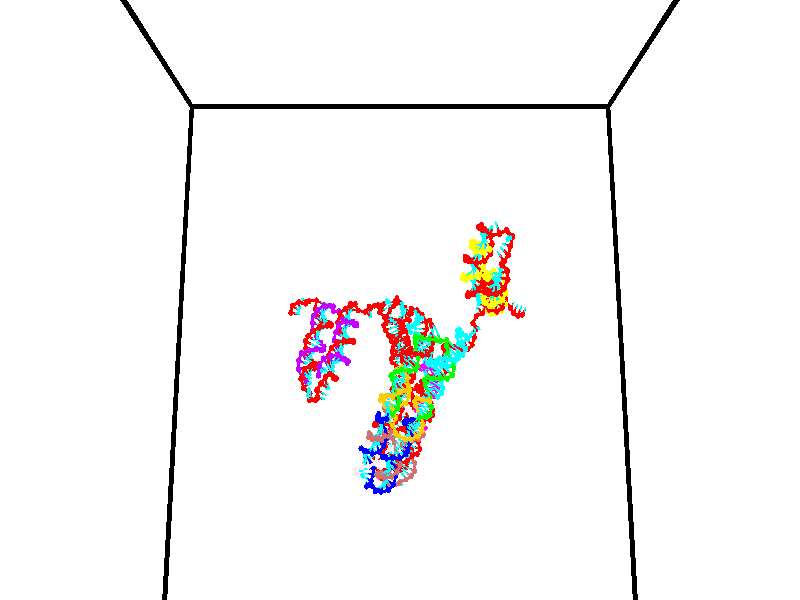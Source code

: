 // switches for output
#declare DRAW_BASES = 1; // possible values are 0, 1; only relevant for DNA ribbons
#declare DRAW_BASES_TYPE = 3; // possible values are 1, 2, 3; only relevant for DNA ribbons
#declare DRAW_FOG = 0; // set to 1 to enable fog

#include "colors.inc"

#include "transforms.inc"
background { rgb <1, 1, 1>}

#default {
   normal{
       ripples 0.25
       frequency 0.20
       turbulence 0.2
       lambda 5
   }
	finish {
		phong 0.1
		phong_size 40.
	}
}

// original window dimensions: 1024x640


// camera settings

camera {
	sky <0, 0.179814, -0.983701>
	up <0, 0.179814, -0.983701>
	right 1.6 * <1, 0, 0>
	location <35, 94.9851, 44.8844>
	look_at <35, 29.7336, 32.9568>
	direction <0, -65.2515, -11.9276>
	angle 67.0682
}


# declare cpy_camera_pos = <35, 94.9851, 44.8844>;
# if (DRAW_FOG = 1)
fog {
	fog_type 2
	up vnormalize(cpy_camera_pos)
	color rgbt<1,1,1,0.3>
	distance 1e-5
	fog_alt 3e-3
	fog_offset 56
}
# end


// LIGHTS

# declare lum = 6;
global_settings {
	ambient_light rgb lum * <0.05, 0.05, 0.05>
	max_trace_level 15
}# declare cpy_direct_light_amount = 0.25;
light_source
{	1000 * <-1, -1.16352, -0.803886>,
	rgb lum * cpy_direct_light_amount
	parallel
}

light_source
{	1000 * <1, 1.16352, 0.803886>,
	rgb lum * cpy_direct_light_amount
	parallel
}

// strand 0

// nucleotide -1

// particle -1
sphere {
	<23.925920, 34.563782, 34.948811> 0.250000
	pigment { color rgbt <1,0,0,0> }
	no_shadow
}
cylinder {
	<24.314871, 34.643410, 34.997555>,  <24.548241, 34.691189, 35.026802>, 0.100000
	pigment { color rgbt <1,0,0,0> }
	no_shadow
}
cylinder {
	<24.314871, 34.643410, 34.997555>,  <23.925920, 34.563782, 34.948811>, 0.100000
	pigment { color rgbt <1,0,0,0> }
	no_shadow
}

// particle -1
sphere {
	<24.314871, 34.643410, 34.997555> 0.100000
	pigment { color rgbt <1,0,0,0> }
	no_shadow
}
sphere {
	0, 1
	scale<0.080000,0.200000,0.300000>
	matrix <0.196256, -0.414680, -0.888551,
		-0.126353, 0.887924, -0.442295,
		0.972378, 0.199074, 0.121865,
		24.606585, 34.703133, 35.034115>
	pigment { color rgbt <0,1,1,0> }
	no_shadow
}
cylinder {
	<24.147343, 35.035030, 34.410553>,  <23.925920, 34.563782, 34.948811>, 0.130000
	pigment { color rgbt <1,0,0,0> }
	no_shadow
}

// nucleotide -1

// particle -1
sphere {
	<24.147343, 35.035030, 34.410553> 0.250000
	pigment { color rgbt <1,0,0,0> }
	no_shadow
}
cylinder {
	<24.430862, 34.801674, 34.569180>,  <24.600973, 34.661659, 34.664356>, 0.100000
	pigment { color rgbt <1,0,0,0> }
	no_shadow
}
cylinder {
	<24.430862, 34.801674, 34.569180>,  <24.147343, 35.035030, 34.410553>, 0.100000
	pigment { color rgbt <1,0,0,0> }
	no_shadow
}

// particle -1
sphere {
	<24.430862, 34.801674, 34.569180> 0.100000
	pigment { color rgbt <1,0,0,0> }
	no_shadow
}
sphere {
	0, 1
	scale<0.080000,0.200000,0.300000>
	matrix <0.214594, -0.357204, -0.909040,
		0.671979, 0.729425, -0.127994,
		0.708797, -0.583390, 0.396564,
		24.643501, 34.626656, 34.688148>
	pigment { color rgbt <0,1,1,0> }
	no_shadow
}
cylinder {
	<24.796886, 35.024097, 34.100407>,  <24.147343, 35.035030, 34.410553>, 0.130000
	pigment { color rgbt <1,0,0,0> }
	no_shadow
}

// nucleotide -1

// particle -1
sphere {
	<24.796886, 35.024097, 34.100407> 0.250000
	pigment { color rgbt <1,0,0,0> }
	no_shadow
}
cylinder {
	<24.783180, 34.657440, 34.259701>,  <24.774956, 34.437447, 34.355278>, 0.100000
	pigment { color rgbt <1,0,0,0> }
	no_shadow
}
cylinder {
	<24.783180, 34.657440, 34.259701>,  <24.796886, 35.024097, 34.100407>, 0.100000
	pigment { color rgbt <1,0,0,0> }
	no_shadow
}

// particle -1
sphere {
	<24.783180, 34.657440, 34.259701> 0.100000
	pigment { color rgbt <1,0,0,0> }
	no_shadow
}
sphere {
	0, 1
	scale<0.080000,0.200000,0.300000>
	matrix <0.228002, -0.395130, -0.889881,
		0.973057, 0.060304, 0.222537,
		-0.034268, -0.916644, 0.398233,
		24.772900, 34.382446, 34.379169>
	pigment { color rgbt <0,1,1,0> }
	no_shadow
}
cylinder {
	<25.421782, 34.689762, 34.178074>,  <24.796886, 35.024097, 34.100407>, 0.130000
	pigment { color rgbt <1,0,0,0> }
	no_shadow
}

// nucleotide -1

// particle -1
sphere {
	<25.421782, 34.689762, 34.178074> 0.250000
	pigment { color rgbt <1,0,0,0> }
	no_shadow
}
cylinder {
	<25.144650, 34.406174, 34.125397>,  <24.978371, 34.236019, 34.093792>, 0.100000
	pigment { color rgbt <1,0,0,0> }
	no_shadow
}
cylinder {
	<25.144650, 34.406174, 34.125397>,  <25.421782, 34.689762, 34.178074>, 0.100000
	pigment { color rgbt <1,0,0,0> }
	no_shadow
}

// particle -1
sphere {
	<25.144650, 34.406174, 34.125397> 0.100000
	pigment { color rgbt <1,0,0,0> }
	no_shadow
}
sphere {
	0, 1
	scale<0.080000,0.200000,0.300000>
	matrix <0.338734, -0.158754, -0.927392,
		0.636592, -0.687132, 0.350143,
		-0.692828, -0.708975, -0.131694,
		24.936802, 34.193481, 34.085888>
	pigment { color rgbt <0,1,1,0> }
	no_shadow
}
cylinder {
	<25.695101, 34.086014, 33.842487>,  <25.421782, 34.689762, 34.178074>, 0.130000
	pigment { color rgbt <1,0,0,0> }
	no_shadow
}

// nucleotide -1

// particle -1
sphere {
	<25.695101, 34.086014, 33.842487> 0.250000
	pigment { color rgbt <1,0,0,0> }
	no_shadow
}
cylinder {
	<25.328352, 33.954048, 33.752598>,  <25.108303, 33.874866, 33.698666>, 0.100000
	pigment { color rgbt <1,0,0,0> }
	no_shadow
}
cylinder {
	<25.328352, 33.954048, 33.752598>,  <25.695101, 34.086014, 33.842487>, 0.100000
	pigment { color rgbt <1,0,0,0> }
	no_shadow
}

// particle -1
sphere {
	<25.328352, 33.954048, 33.752598> 0.100000
	pigment { color rgbt <1,0,0,0> }
	no_shadow
}
sphere {
	0, 1
	scale<0.080000,0.200000,0.300000>
	matrix <0.370482, -0.493714, -0.786759,
		0.148617, -0.804612, 0.574901,
		-0.916873, -0.329917, -0.224720,
		25.053289, 33.855072, 33.685181>
	pigment { color rgbt <0,1,1,0> }
	no_shadow
}
cylinder {
	<26.387081, 33.752552, 33.715031>,  <25.695101, 34.086014, 33.842487>, 0.130000
	pigment { color rgbt <1,0,0,0> }
	no_shadow
}

// nucleotide -1

// particle -1
sphere {
	<26.387081, 33.752552, 33.715031> 0.250000
	pigment { color rgbt <1,0,0,0> }
	no_shadow
}
cylinder {
	<26.713911, 33.555054, 33.834095>,  <26.910009, 33.436554, 33.905533>, 0.100000
	pigment { color rgbt <1,0,0,0> }
	no_shadow
}
cylinder {
	<26.713911, 33.555054, 33.834095>,  <26.387081, 33.752552, 33.715031>, 0.100000
	pigment { color rgbt <1,0,0,0> }
	no_shadow
}

// particle -1
sphere {
	<26.713911, 33.555054, 33.834095> 0.100000
	pigment { color rgbt <1,0,0,0> }
	no_shadow
}
sphere {
	0, 1
	scale<0.080000,0.200000,0.300000>
	matrix <-0.090753, 0.399715, 0.912136,
		-0.569346, -0.772296, 0.281787,
		0.817074, -0.493748, 0.297665,
		26.959034, 33.406929, 33.923393>
	pigment { color rgbt <0,1,1,0> }
	no_shadow
}
cylinder {
	<26.215290, 33.439838, 34.423862>,  <26.387081, 33.752552, 33.715031>, 0.130000
	pigment { color rgbt <1,0,0,0> }
	no_shadow
}

// nucleotide -1

// particle -1
sphere {
	<26.215290, 33.439838, 34.423862> 0.250000
	pigment { color rgbt <1,0,0,0> }
	no_shadow
}
cylinder {
	<26.614456, 33.464958, 34.417900>,  <26.853956, 33.480030, 34.414322>, 0.100000
	pigment { color rgbt <1,0,0,0> }
	no_shadow
}
cylinder {
	<26.614456, 33.464958, 34.417900>,  <26.215290, 33.439838, 34.423862>, 0.100000
	pigment { color rgbt <1,0,0,0> }
	no_shadow
}

// particle -1
sphere {
	<26.614456, 33.464958, 34.417900> 0.100000
	pigment { color rgbt <1,0,0,0> }
	no_shadow
}
sphere {
	0, 1
	scale<0.080000,0.200000,0.300000>
	matrix <-0.024903, 0.587690, 0.808703,
		0.059541, -0.806646, 0.588029,
		0.997915, 0.062795, -0.014904,
		26.913830, 33.483795, 34.413429>
	pigment { color rgbt <0,1,1,0> }
	no_shadow
}
cylinder {
	<26.451111, 33.291103, 35.073227>,  <26.215290, 33.439838, 34.423862>, 0.130000
	pigment { color rgbt <1,0,0,0> }
	no_shadow
}

// nucleotide -1

// particle -1
sphere {
	<26.451111, 33.291103, 35.073227> 0.250000
	pigment { color rgbt <1,0,0,0> }
	no_shadow
}
cylinder {
	<26.737366, 33.511921, 34.902065>,  <26.909119, 33.644413, 34.799366>, 0.100000
	pigment { color rgbt <1,0,0,0> }
	no_shadow
}
cylinder {
	<26.737366, 33.511921, 34.902065>,  <26.451111, 33.291103, 35.073227>, 0.100000
	pigment { color rgbt <1,0,0,0> }
	no_shadow
}

// particle -1
sphere {
	<26.737366, 33.511921, 34.902065> 0.100000
	pigment { color rgbt <1,0,0,0> }
	no_shadow
}
sphere {
	0, 1
	scale<0.080000,0.200000,0.300000>
	matrix <-0.012678, 0.622800, 0.782278,
		0.698355, -0.554404, 0.452699,
		0.715640, 0.552047, -0.427907,
		26.952057, 33.677536, 34.773693>
	pigment { color rgbt <0,1,1,0> }
	no_shadow
}
cylinder {
	<26.865290, 33.498905, 35.658257>,  <26.451111, 33.291103, 35.073227>, 0.130000
	pigment { color rgbt <1,0,0,0> }
	no_shadow
}

// nucleotide -1

// particle -1
sphere {
	<26.865290, 33.498905, 35.658257> 0.250000
	pigment { color rgbt <1,0,0,0> }
	no_shadow
}
cylinder {
	<26.988688, 33.744820, 35.367912>,  <27.062727, 33.892368, 35.193707>, 0.100000
	pigment { color rgbt <1,0,0,0> }
	no_shadow
}
cylinder {
	<26.988688, 33.744820, 35.367912>,  <26.865290, 33.498905, 35.658257>, 0.100000
	pigment { color rgbt <1,0,0,0> }
	no_shadow
}

// particle -1
sphere {
	<26.988688, 33.744820, 35.367912> 0.100000
	pigment { color rgbt <1,0,0,0> }
	no_shadow
}
sphere {
	0, 1
	scale<0.080000,0.200000,0.300000>
	matrix <0.252752, 0.682670, 0.685623,
		0.917031, -0.394975, 0.055213,
		0.308496, 0.614782, -0.725860,
		27.081236, 33.929253, 35.150154>
	pigment { color rgbt <0,1,1,0> }
	no_shadow
}
cylinder {
	<27.641420, 33.582142, 35.635185>,  <26.865290, 33.498905, 35.658257>, 0.130000
	pigment { color rgbt <1,0,0,0> }
	no_shadow
}

// nucleotide -1

// particle -1
sphere {
	<27.641420, 33.582142, 35.635185> 0.250000
	pigment { color rgbt <1,0,0,0> }
	no_shadow
}
cylinder {
	<27.453180, 33.901829, 35.485630>,  <27.340237, 34.093639, 35.395897>, 0.100000
	pigment { color rgbt <1,0,0,0> }
	no_shadow
}
cylinder {
	<27.453180, 33.901829, 35.485630>,  <27.641420, 33.582142, 35.635185>, 0.100000
	pigment { color rgbt <1,0,0,0> }
	no_shadow
}

// particle -1
sphere {
	<27.453180, 33.901829, 35.485630> 0.100000
	pigment { color rgbt <1,0,0,0> }
	no_shadow
}
sphere {
	0, 1
	scale<0.080000,0.200000,0.300000>
	matrix <0.226363, 0.518916, 0.824309,
		0.852817, 0.303285, -0.425115,
		-0.470599, 0.799215, -0.373888,
		27.312000, 34.141594, 35.373463>
	pigment { color rgbt <0,1,1,0> }
	no_shadow
}
cylinder {
	<28.015627, 34.121994, 35.863461>,  <27.641420, 33.582142, 35.635185>, 0.130000
	pigment { color rgbt <1,0,0,0> }
	no_shadow
}

// nucleotide -1

// particle -1
sphere {
	<28.015627, 34.121994, 35.863461> 0.250000
	pigment { color rgbt <1,0,0,0> }
	no_shadow
}
cylinder {
	<27.676361, 34.298046, 35.745544>,  <27.472801, 34.403679, 35.674793>, 0.100000
	pigment { color rgbt <1,0,0,0> }
	no_shadow
}
cylinder {
	<27.676361, 34.298046, 35.745544>,  <28.015627, 34.121994, 35.863461>, 0.100000
	pigment { color rgbt <1,0,0,0> }
	no_shadow
}

// particle -1
sphere {
	<27.676361, 34.298046, 35.745544> 0.100000
	pigment { color rgbt <1,0,0,0> }
	no_shadow
}
sphere {
	0, 1
	scale<0.080000,0.200000,0.300000>
	matrix <0.038761, 0.606563, 0.794090,
		0.528311, 0.662093, -0.531526,
		-0.848166, 0.440129, -0.294790,
		27.421911, 34.430084, 35.657108>
	pigment { color rgbt <0,1,1,0> }
	no_shadow
}
cylinder {
	<28.070377, 34.854816, 36.088234>,  <28.015627, 34.121994, 35.863461>, 0.130000
	pigment { color rgbt <1,0,0,0> }
	no_shadow
}

// nucleotide -1

// particle -1
sphere {
	<28.070377, 34.854816, 36.088234> 0.250000
	pigment { color rgbt <1,0,0,0> }
	no_shadow
}
cylinder {
	<27.679190, 34.784664, 36.042957>,  <27.444477, 34.742573, 36.015793>, 0.100000
	pigment { color rgbt <1,0,0,0> }
	no_shadow
}
cylinder {
	<27.679190, 34.784664, 36.042957>,  <28.070377, 34.854816, 36.088234>, 0.100000
	pigment { color rgbt <1,0,0,0> }
	no_shadow
}

// particle -1
sphere {
	<27.679190, 34.784664, 36.042957> 0.100000
	pigment { color rgbt <1,0,0,0> }
	no_shadow
}
sphere {
	0, 1
	scale<0.080000,0.200000,0.300000>
	matrix <-0.182861, 0.458337, 0.869764,
		-0.100665, 0.871302, -0.480311,
		-0.977972, -0.175385, -0.113189,
		27.385798, 34.732048, 36.008999>
	pigment { color rgbt <0,1,1,0> }
	no_shadow
}
cylinder {
	<27.725620, 35.461685, 36.197918>,  <28.070377, 34.854816, 36.088234>, 0.130000
	pigment { color rgbt <1,0,0,0> }
	no_shadow
}

// nucleotide -1

// particle -1
sphere {
	<27.725620, 35.461685, 36.197918> 0.250000
	pigment { color rgbt <1,0,0,0> }
	no_shadow
}
cylinder {
	<27.431915, 35.196941, 36.258316>,  <27.255692, 35.038094, 36.294556>, 0.100000
	pigment { color rgbt <1,0,0,0> }
	no_shadow
}
cylinder {
	<27.431915, 35.196941, 36.258316>,  <27.725620, 35.461685, 36.197918>, 0.100000
	pigment { color rgbt <1,0,0,0> }
	no_shadow
}

// particle -1
sphere {
	<27.431915, 35.196941, 36.258316> 0.100000
	pigment { color rgbt <1,0,0,0> }
	no_shadow
}
sphere {
	0, 1
	scale<0.080000,0.200000,0.300000>
	matrix <-0.307096, 0.522203, 0.795611,
		-0.605433, 0.537817, -0.586689,
		-0.734264, -0.661859, 0.150998,
		27.211636, 34.998383, 36.303616>
	pigment { color rgbt <0,1,1,0> }
	no_shadow
}
cylinder {
	<27.064804, 35.853485, 36.313374>,  <27.725620, 35.461685, 36.197918>, 0.130000
	pigment { color rgbt <1,0,0,0> }
	no_shadow
}

// nucleotide -1

// particle -1
sphere {
	<27.064804, 35.853485, 36.313374> 0.250000
	pigment { color rgbt <1,0,0,0> }
	no_shadow
}
cylinder {
	<26.966536, 35.493259, 36.456833>,  <26.907574, 35.277122, 36.542908>, 0.100000
	pigment { color rgbt <1,0,0,0> }
	no_shadow
}
cylinder {
	<26.966536, 35.493259, 36.456833>,  <27.064804, 35.853485, 36.313374>, 0.100000
	pigment { color rgbt <1,0,0,0> }
	no_shadow
}

// particle -1
sphere {
	<26.966536, 35.493259, 36.456833> 0.100000
	pigment { color rgbt <1,0,0,0> }
	no_shadow
}
sphere {
	0, 1
	scale<0.080000,0.200000,0.300000>
	matrix <-0.293727, 0.421748, 0.857819,
		-0.923780, 0.105398, -0.368132,
		-0.245671, -0.900566, 0.358645,
		26.892834, 35.223091, 36.564426>
	pigment { color rgbt <0,1,1,0> }
	no_shadow
}
cylinder {
	<26.497477, 35.989193, 36.669617>,  <27.064804, 35.853485, 36.313374>, 0.130000
	pigment { color rgbt <1,0,0,0> }
	no_shadow
}

// nucleotide -1

// particle -1
sphere {
	<26.497477, 35.989193, 36.669617> 0.250000
	pigment { color rgbt <1,0,0,0> }
	no_shadow
}
cylinder {
	<26.589590, 35.628540, 36.816055>,  <26.644857, 35.412148, 36.903919>, 0.100000
	pigment { color rgbt <1,0,0,0> }
	no_shadow
}
cylinder {
	<26.589590, 35.628540, 36.816055>,  <26.497477, 35.989193, 36.669617>, 0.100000
	pigment { color rgbt <1,0,0,0> }
	no_shadow
}

// particle -1
sphere {
	<26.589590, 35.628540, 36.816055> 0.100000
	pigment { color rgbt <1,0,0,0> }
	no_shadow
}
sphere {
	0, 1
	scale<0.080000,0.200000,0.300000>
	matrix <-0.294589, 0.293966, 0.909286,
		-0.927463, -0.317240, -0.197916,
		0.230281, -0.901633, 0.366098,
		26.658674, 35.358051, 36.925884>
	pigment { color rgbt <0,1,1,0> }
	no_shadow
}
cylinder {
	<25.900736, 35.808311, 37.087143>,  <26.497477, 35.989193, 36.669617>, 0.130000
	pigment { color rgbt <1,0,0,0> }
	no_shadow
}

// nucleotide -1

// particle -1
sphere {
	<25.900736, 35.808311, 37.087143> 0.250000
	pigment { color rgbt <1,0,0,0> }
	no_shadow
}
cylinder {
	<26.182711, 35.553101, 37.211067>,  <26.351894, 35.399975, 37.285423>, 0.100000
	pigment { color rgbt <1,0,0,0> }
	no_shadow
}
cylinder {
	<26.182711, 35.553101, 37.211067>,  <25.900736, 35.808311, 37.087143>, 0.100000
	pigment { color rgbt <1,0,0,0> }
	no_shadow
}

// particle -1
sphere {
	<26.182711, 35.553101, 37.211067> 0.100000
	pigment { color rgbt <1,0,0,0> }
	no_shadow
}
sphere {
	0, 1
	scale<0.080000,0.200000,0.300000>
	matrix <-0.272581, 0.159558, 0.948810,
		-0.654802, -0.753300, -0.061436,
		0.704935, -0.638029, 0.309814,
		26.394192, 35.361691, 37.304012>
	pigment { color rgbt <0,1,1,0> }
	no_shadow
}
cylinder {
	<25.579155, 35.314255, 37.458714>,  <25.900736, 35.808311, 37.087143>, 0.130000
	pigment { color rgbt <1,0,0,0> }
	no_shadow
}

// nucleotide -1

// particle -1
sphere {
	<25.579155, 35.314255, 37.458714> 0.250000
	pigment { color rgbt <1,0,0,0> }
	no_shadow
}
cylinder {
	<25.953524, 35.301941, 37.599056>,  <26.178144, 35.294552, 37.683262>, 0.100000
	pigment { color rgbt <1,0,0,0> }
	no_shadow
}
cylinder {
	<25.953524, 35.301941, 37.599056>,  <25.579155, 35.314255, 37.458714>, 0.100000
	pigment { color rgbt <1,0,0,0> }
	no_shadow
}

// particle -1
sphere {
	<25.953524, 35.301941, 37.599056> 0.100000
	pigment { color rgbt <1,0,0,0> }
	no_shadow
}
sphere {
	0, 1
	scale<0.080000,0.200000,0.300000>
	matrix <-0.341016, 0.169877, 0.924581,
		-0.088068, -0.984984, 0.148493,
		0.935923, -0.030788, 0.350856,
		26.234301, 35.292706, 37.704311>
	pigment { color rgbt <0,1,1,0> }
	no_shadow
}
cylinder {
	<25.567808, 34.920311, 37.986252>,  <25.579155, 35.314255, 37.458714>, 0.130000
	pigment { color rgbt <1,0,0,0> }
	no_shadow
}

// nucleotide -1

// particle -1
sphere {
	<25.567808, 34.920311, 37.986252> 0.250000
	pigment { color rgbt <1,0,0,0> }
	no_shadow
}
cylinder {
	<25.896444, 35.140957, 38.043816>,  <26.093626, 35.273346, 38.078354>, 0.100000
	pigment { color rgbt <1,0,0,0> }
	no_shadow
}
cylinder {
	<25.896444, 35.140957, 38.043816>,  <25.567808, 34.920311, 37.986252>, 0.100000
	pigment { color rgbt <1,0,0,0> }
	no_shadow
}

// particle -1
sphere {
	<25.896444, 35.140957, 38.043816> 0.100000
	pigment { color rgbt <1,0,0,0> }
	no_shadow
}
sphere {
	0, 1
	scale<0.080000,0.200000,0.300000>
	matrix <-0.263381, 0.143416, 0.953972,
		0.505585, -0.821678, 0.263114,
		0.821592, 0.551614, 0.143906,
		26.142921, 35.306442, 38.086987>
	pigment { color rgbt <0,1,1,0> }
	no_shadow
}
cylinder {
	<25.610823, 34.898701, 38.716370>,  <25.567808, 34.920311, 37.986252>, 0.130000
	pigment { color rgbt <1,0,0,0> }
	no_shadow
}

// nucleotide -1

// particle -1
sphere {
	<25.610823, 34.898701, 38.716370> 0.250000
	pigment { color rgbt <1,0,0,0> }
	no_shadow
}
cylinder {
	<25.870502, 35.177917, 38.595520>,  <26.026310, 35.345448, 38.523010>, 0.100000
	pigment { color rgbt <1,0,0,0> }
	no_shadow
}
cylinder {
	<25.870502, 35.177917, 38.595520>,  <25.610823, 34.898701, 38.716370>, 0.100000
	pigment { color rgbt <1,0,0,0> }
	no_shadow
}

// particle -1
sphere {
	<25.870502, 35.177917, 38.595520> 0.100000
	pigment { color rgbt <1,0,0,0> }
	no_shadow
}
sphere {
	0, 1
	scale<0.080000,0.200000,0.300000>
	matrix <-0.187870, 0.532062, 0.825600,
		0.737051, -0.479219, 0.476555,
		0.649200, 0.698039, -0.302126,
		26.065262, 35.387329, 38.504883>
	pigment { color rgbt <0,1,1,0> }
	no_shadow
}
cylinder {
	<26.249504, 34.893970, 39.140884>,  <25.610823, 34.898701, 38.716370>, 0.130000
	pigment { color rgbt <1,0,0,0> }
	no_shadow
}

// nucleotide -1

// particle -1
sphere {
	<26.249504, 34.893970, 39.140884> 0.250000
	pigment { color rgbt <1,0,0,0> }
	no_shadow
}
cylinder {
	<26.216679, 35.263035, 38.990173>,  <26.196983, 35.484474, 38.899746>, 0.100000
	pigment { color rgbt <1,0,0,0> }
	no_shadow
}
cylinder {
	<26.216679, 35.263035, 38.990173>,  <26.249504, 34.893970, 39.140884>, 0.100000
	pigment { color rgbt <1,0,0,0> }
	no_shadow
}

// particle -1
sphere {
	<26.216679, 35.263035, 38.990173> 0.100000
	pigment { color rgbt <1,0,0,0> }
	no_shadow
}
sphere {
	0, 1
	scale<0.080000,0.200000,0.300000>
	matrix <0.045711, 0.381139, 0.923387,
		0.995578, 0.058552, -0.073453,
		-0.082062, 0.922662, -0.376777,
		26.192060, 35.539833, 38.877140>
	pigment { color rgbt <0,1,1,0> }
	no_shadow
}
cylinder {
	<26.517744, 35.267048, 39.705288>,  <26.249504, 34.893970, 39.140884>, 0.130000
	pigment { color rgbt <1,0,0,0> }
	no_shadow
}

// nucleotide -1

// particle -1
sphere {
	<26.517744, 35.267048, 39.705288> 0.250000
	pigment { color rgbt <1,0,0,0> }
	no_shadow
}
cylinder {
	<26.365358, 35.553814, 39.471741>,  <26.273926, 35.725872, 39.331612>, 0.100000
	pigment { color rgbt <1,0,0,0> }
	no_shadow
}
cylinder {
	<26.365358, 35.553814, 39.471741>,  <26.517744, 35.267048, 39.705288>, 0.100000
	pigment { color rgbt <1,0,0,0> }
	no_shadow
}

// particle -1
sphere {
	<26.365358, 35.553814, 39.471741> 0.100000
	pigment { color rgbt <1,0,0,0> }
	no_shadow
}
sphere {
	0, 1
	scale<0.080000,0.200000,0.300000>
	matrix <0.106312, 0.661262, 0.742584,
		0.918456, 0.220828, -0.328135,
		-0.380967, 0.716915, -0.583864,
		26.251068, 35.768890, 39.296581>
	pigment { color rgbt <0,1,1,0> }
	no_shadow
}
cylinder {
	<26.970402, 35.807522, 39.645050>,  <26.517744, 35.267048, 39.705288>, 0.130000
	pigment { color rgbt <1,0,0,0> }
	no_shadow
}

// nucleotide -1

// particle -1
sphere {
	<26.970402, 35.807522, 39.645050> 0.250000
	pigment { color rgbt <1,0,0,0> }
	no_shadow
}
cylinder {
	<26.613825, 35.974102, 39.573608>,  <26.399879, 36.074051, 39.530743>, 0.100000
	pigment { color rgbt <1,0,0,0> }
	no_shadow
}
cylinder {
	<26.613825, 35.974102, 39.573608>,  <26.970402, 35.807522, 39.645050>, 0.100000
	pigment { color rgbt <1,0,0,0> }
	no_shadow
}

// particle -1
sphere {
	<26.613825, 35.974102, 39.573608> 0.100000
	pigment { color rgbt <1,0,0,0> }
	no_shadow
}
sphere {
	0, 1
	scale<0.080000,0.200000,0.300000>
	matrix <0.215506, 0.736360, 0.641351,
		0.398608, 0.533237, -0.746170,
		-0.891442, 0.416452, -0.178604,
		26.346392, 36.099037, 39.520027>
	pigment { color rgbt <0,1,1,0> }
	no_shadow
}
cylinder {
	<27.150961, 36.466763, 39.465324>,  <26.970402, 35.807522, 39.645050>, 0.130000
	pigment { color rgbt <1,0,0,0> }
	no_shadow
}

// nucleotide -1

// particle -1
sphere {
	<27.150961, 36.466763, 39.465324> 0.250000
	pigment { color rgbt <1,0,0,0> }
	no_shadow
}
cylinder {
	<26.761929, 36.477280, 39.557751>,  <26.528509, 36.483589, 39.613205>, 0.100000
	pigment { color rgbt <1,0,0,0> }
	no_shadow
}
cylinder {
	<26.761929, 36.477280, 39.557751>,  <27.150961, 36.466763, 39.465324>, 0.100000
	pigment { color rgbt <1,0,0,0> }
	no_shadow
}

// particle -1
sphere {
	<26.761929, 36.477280, 39.557751> 0.100000
	pigment { color rgbt <1,0,0,0> }
	no_shadow
}
sphere {
	0, 1
	scale<0.080000,0.200000,0.300000>
	matrix <0.189035, 0.668097, 0.719661,
		-0.135455, 0.743609, -0.654750,
		-0.972583, 0.026289, 0.231065,
		26.470154, 36.485165, 39.627071>
	pigment { color rgbt <0,1,1,0> }
	no_shadow
}
cylinder {
	<26.955608, 37.151180, 39.530807>,  <27.150961, 36.466763, 39.465324>, 0.130000
	pigment { color rgbt <1,0,0,0> }
	no_shadow
}

// nucleotide -1

// particle -1
sphere {
	<26.955608, 37.151180, 39.530807> 0.250000
	pigment { color rgbt <1,0,0,0> }
	no_shadow
}
cylinder {
	<26.629700, 37.001190, 39.707687>,  <26.434155, 36.911198, 39.813816>, 0.100000
	pigment { color rgbt <1,0,0,0> }
	no_shadow
}
cylinder {
	<26.629700, 37.001190, 39.707687>,  <26.955608, 37.151180, 39.530807>, 0.100000
	pigment { color rgbt <1,0,0,0> }
	no_shadow
}

// particle -1
sphere {
	<26.629700, 37.001190, 39.707687> 0.100000
	pigment { color rgbt <1,0,0,0> }
	no_shadow
}
sphere {
	0, 1
	scale<0.080000,0.200000,0.300000>
	matrix <0.049760, 0.714663, 0.697697,
		-0.577645, 0.590466, -0.563627,
		-0.814770, -0.374976, 0.442203,
		26.385269, 36.888699, 39.840347>
	pigment { color rgbt <0,1,1,0> }
	no_shadow
}
cylinder {
	<26.556612, 37.675198, 39.652245>,  <26.955608, 37.151180, 39.530807>, 0.130000
	pigment { color rgbt <1,0,0,0> }
	no_shadow
}

// nucleotide -1

// particle -1
sphere {
	<26.556612, 37.675198, 39.652245> 0.250000
	pigment { color rgbt <1,0,0,0> }
	no_shadow
}
cylinder {
	<26.432423, 37.400803, 39.915466>,  <26.357910, 37.236168, 40.073399>, 0.100000
	pigment { color rgbt <1,0,0,0> }
	no_shadow
}
cylinder {
	<26.432423, 37.400803, 39.915466>,  <26.556612, 37.675198, 39.652245>, 0.100000
	pigment { color rgbt <1,0,0,0> }
	no_shadow
}

// particle -1
sphere {
	<26.432423, 37.400803, 39.915466> 0.100000
	pigment { color rgbt <1,0,0,0> }
	no_shadow
}
sphere {
	0, 1
	scale<0.080000,0.200000,0.300000>
	matrix <-0.005154, 0.693466, 0.720471,
		-0.950569, 0.220294, -0.218837,
		-0.310472, -0.685985, 0.658051,
		26.339281, 37.195007, 40.112881>
	pigment { color rgbt <0,1,1,0> }
	no_shadow
}
cylinder {
	<25.953684, 37.959435, 39.997215>,  <26.556612, 37.675198, 39.652245>, 0.130000
	pigment { color rgbt <1,0,0,0> }
	no_shadow
}

// nucleotide -1

// particle -1
sphere {
	<25.953684, 37.959435, 39.997215> 0.250000
	pigment { color rgbt <1,0,0,0> }
	no_shadow
}
cylinder {
	<26.179684, 37.691406, 40.189789>,  <26.315283, 37.530590, 40.305332>, 0.100000
	pigment { color rgbt <1,0,0,0> }
	no_shadow
}
cylinder {
	<26.179684, 37.691406, 40.189789>,  <25.953684, 37.959435, 39.997215>, 0.100000
	pigment { color rgbt <1,0,0,0> }
	no_shadow
}

// particle -1
sphere {
	<26.179684, 37.691406, 40.189789> 0.100000
	pigment { color rgbt <1,0,0,0> }
	no_shadow
}
sphere {
	0, 1
	scale<0.080000,0.200000,0.300000>
	matrix <0.154234, 0.658982, 0.736175,
		-0.810548, -0.341684, 0.475672,
		0.564999, -0.670071, 0.481438,
		26.349184, 37.490387, 40.334221>
	pigment { color rgbt <0,1,1,0> }
	no_shadow
}
cylinder {
	<25.670353, 37.893475, 40.719574>,  <25.953684, 37.959435, 39.997215>, 0.130000
	pigment { color rgbt <1,0,0,0> }
	no_shadow
}

// nucleotide -1

// particle -1
sphere {
	<25.670353, 37.893475, 40.719574> 0.250000
	pigment { color rgbt <1,0,0,0> }
	no_shadow
}
cylinder {
	<26.062744, 37.819862, 40.694870>,  <26.298180, 37.775696, 40.680046>, 0.100000
	pigment { color rgbt <1,0,0,0> }
	no_shadow
}
cylinder {
	<26.062744, 37.819862, 40.694870>,  <25.670353, 37.893475, 40.719574>, 0.100000
	pigment { color rgbt <1,0,0,0> }
	no_shadow
}

// particle -1
sphere {
	<26.062744, 37.819862, 40.694870> 0.100000
	pigment { color rgbt <1,0,0,0> }
	no_shadow
}
sphere {
	0, 1
	scale<0.080000,0.200000,0.300000>
	matrix <0.144643, 0.480761, 0.864839,
		-0.129465, -0.857322, 0.498235,
		0.980977, -0.184033, -0.061763,
		26.357037, 37.764652, 40.676342>
	pigment { color rgbt <0,1,1,0> }
	no_shadow
}
cylinder {
	<25.893826, 37.669193, 41.425045>,  <25.670353, 37.893475, 40.719574>, 0.130000
	pigment { color rgbt <1,0,0,0> }
	no_shadow
}

// nucleotide -1

// particle -1
sphere {
	<25.893826, 37.669193, 41.425045> 0.250000
	pigment { color rgbt <1,0,0,0> }
	no_shadow
}
cylinder {
	<26.208416, 37.843578, 41.250053>,  <26.397171, 37.948208, 41.145058>, 0.100000
	pigment { color rgbt <1,0,0,0> }
	no_shadow
}
cylinder {
	<26.208416, 37.843578, 41.250053>,  <25.893826, 37.669193, 41.425045>, 0.100000
	pigment { color rgbt <1,0,0,0> }
	no_shadow
}

// particle -1
sphere {
	<26.208416, 37.843578, 41.250053> 0.100000
	pigment { color rgbt <1,0,0,0> }
	no_shadow
}
sphere {
	0, 1
	scale<0.080000,0.200000,0.300000>
	matrix <0.182442, 0.512737, 0.838937,
		0.590060, -0.739619, 0.323717,
		0.786476, 0.435963, -0.437483,
		26.444359, 37.974365, 41.118809>
	pigment { color rgbt <0,1,1,0> }
	no_shadow
}
cylinder {
	<26.470510, 37.494110, 41.870113>,  <25.893826, 37.669193, 41.425045>, 0.130000
	pigment { color rgbt <1,0,0,0> }
	no_shadow
}

// nucleotide -1

// particle -1
sphere {
	<26.470510, 37.494110, 41.870113> 0.250000
	pigment { color rgbt <1,0,0,0> }
	no_shadow
}
cylinder {
	<26.482594, 37.855900, 41.699932>,  <26.489843, 38.072975, 41.597824>, 0.100000
	pigment { color rgbt <1,0,0,0> }
	no_shadow
}
cylinder {
	<26.482594, 37.855900, 41.699932>,  <26.470510, 37.494110, 41.870113>, 0.100000
	pigment { color rgbt <1,0,0,0> }
	no_shadow
}

// particle -1
sphere {
	<26.482594, 37.855900, 41.699932> 0.100000
	pigment { color rgbt <1,0,0,0> }
	no_shadow
}
sphere {
	0, 1
	scale<0.080000,0.200000,0.300000>
	matrix <0.147882, 0.416921, 0.896832,
		0.988543, -0.090010, -0.121160,
		0.030210, 0.904475, -0.425456,
		26.491657, 38.127243, 41.572296>
	pigment { color rgbt <0,1,1,0> }
	no_shadow
}
cylinder {
	<26.525923, 37.908081, 42.408558>,  <26.470510, 37.494110, 41.870113>, 0.130000
	pigment { color rgbt <1,0,0,0> }
	no_shadow
}

// nucleotide -1

// particle -1
sphere {
	<26.525923, 37.908081, 42.408558> 0.250000
	pigment { color rgbt <1,0,0,0> }
	no_shadow
}
cylinder {
	<26.522823, 38.165562, 42.102463>,  <26.520964, 38.320049, 41.918804>, 0.100000
	pigment { color rgbt <1,0,0,0> }
	no_shadow
}
cylinder {
	<26.522823, 38.165562, 42.102463>,  <26.525923, 37.908081, 42.408558>, 0.100000
	pigment { color rgbt <1,0,0,0> }
	no_shadow
}

// particle -1
sphere {
	<26.522823, 38.165562, 42.102463> 0.100000
	pigment { color rgbt <1,0,0,0> }
	no_shadow
}
sphere {
	0, 1
	scale<0.080000,0.200000,0.300000>
	matrix <-0.088273, 0.761836, 0.641728,
		0.996066, 0.072523, 0.050917,
		-0.007749, 0.643698, -0.765241,
		26.520498, 38.358669, 41.872890>
	pigment { color rgbt <0,1,1,0> }
	no_shadow
}
cylinder {
	<27.143196, 38.344746, 42.419559>,  <26.525923, 37.908081, 42.408558>, 0.130000
	pigment { color rgbt <1,0,0,0> }
	no_shadow
}

// nucleotide -1

// particle -1
sphere {
	<27.143196, 38.344746, 42.419559> 0.250000
	pigment { color rgbt <1,0,0,0> }
	no_shadow
}
cylinder {
	<26.799652, 38.488544, 42.273613>,  <26.593527, 38.574821, 42.186047>, 0.100000
	pigment { color rgbt <1,0,0,0> }
	no_shadow
}
cylinder {
	<26.799652, 38.488544, 42.273613>,  <27.143196, 38.344746, 42.419559>, 0.100000
	pigment { color rgbt <1,0,0,0> }
	no_shadow
}

// particle -1
sphere {
	<26.799652, 38.488544, 42.273613> 0.100000
	pigment { color rgbt <1,0,0,0> }
	no_shadow
}
sphere {
	0, 1
	scale<0.080000,0.200000,0.300000>
	matrix <-0.000009, 0.712320, 0.701855,
		0.512214, 0.602797, -0.611779,
		-0.858858, 0.359495, -0.364866,
		26.541994, 38.596394, 42.164154>
	pigment { color rgbt <0,1,1,0> }
	no_shadow
}
cylinder {
	<27.398417, 38.958126, 42.254776>,  <27.143196, 38.344746, 42.419559>, 0.130000
	pigment { color rgbt <1,0,0,0> }
	no_shadow
}

// nucleotide -1

// particle -1
sphere {
	<27.398417, 38.958126, 42.254776> 0.250000
	pigment { color rgbt <1,0,0,0> }
	no_shadow
}
cylinder {
	<27.706919, 39.207336, 42.306931>,  <27.892021, 39.356861, 42.338223>, 0.100000
	pigment { color rgbt <1,0,0,0> }
	no_shadow
}
cylinder {
	<27.706919, 39.207336, 42.306931>,  <27.398417, 38.958126, 42.254776>, 0.100000
	pigment { color rgbt <1,0,0,0> }
	no_shadow
}

// particle -1
sphere {
	<27.706919, 39.207336, 42.306931> 0.100000
	pigment { color rgbt <1,0,0,0> }
	no_shadow
}
sphere {
	0, 1
	scale<0.080000,0.200000,0.300000>
	matrix <0.309393, -0.187917, -0.932182,
		-0.556273, 0.759292, -0.337693,
		0.771256, 0.623027, 0.130387,
		27.938295, 39.394245, 42.346046>
	pigment { color rgbt <0,1,1,0> }
	no_shadow
}
cylinder {
	<27.405485, 39.483952, 41.714008>,  <27.398417, 38.958126, 42.254776>, 0.130000
	pigment { color rgbt <1,0,0,0> }
	no_shadow
}

// nucleotide -1

// particle -1
sphere {
	<27.405485, 39.483952, 41.714008> 0.250000
	pigment { color rgbt <1,0,0,0> }
	no_shadow
}
cylinder {
	<27.759666, 39.386597, 41.872368>,  <27.972176, 39.328182, 41.967384>, 0.100000
	pigment { color rgbt <1,0,0,0> }
	no_shadow
}
cylinder {
	<27.759666, 39.386597, 41.872368>,  <27.405485, 39.483952, 41.714008>, 0.100000
	pigment { color rgbt <1,0,0,0> }
	no_shadow
}

// particle -1
sphere {
	<27.759666, 39.386597, 41.872368> 0.100000
	pigment { color rgbt <1,0,0,0> }
	no_shadow
}
sphere {
	0, 1
	scale<0.080000,0.200000,0.300000>
	matrix <0.358803, -0.183368, -0.915225,
		0.295353, 0.952437, -0.075034,
		0.885453, -0.243392, 0.395896,
		28.025303, 39.313580, 41.991135>
	pigment { color rgbt <0,1,1,0> }
	no_shadow
}
cylinder {
	<27.822542, 39.966026, 41.248180>,  <27.405485, 39.483952, 41.714008>, 0.130000
	pigment { color rgbt <1,0,0,0> }
	no_shadow
}

// nucleotide -1

// particle -1
sphere {
	<27.822542, 39.966026, 41.248180> 0.250000
	pigment { color rgbt <1,0,0,0> }
	no_shadow
}
cylinder {
	<28.139389, 39.779076, 41.405209>,  <28.329496, 39.666904, 41.499424>, 0.100000
	pigment { color rgbt <1,0,0,0> }
	no_shadow
}
cylinder {
	<28.139389, 39.779076, 41.405209>,  <27.822542, 39.966026, 41.248180>, 0.100000
	pigment { color rgbt <1,0,0,0> }
	no_shadow
}

// particle -1
sphere {
	<28.139389, 39.779076, 41.405209> 0.100000
	pigment { color rgbt <1,0,0,0> }
	no_shadow
}
sphere {
	0, 1
	scale<0.080000,0.200000,0.300000>
	matrix <-0.244070, -0.832050, -0.498118,
		0.559447, 0.298753, -0.773153,
		0.792117, -0.467374, 0.392571,
		28.377024, 39.638863, 41.522980>
	pigment { color rgbt <0,1,1,0> }
	no_shadow
}
cylinder {
	<28.163340, 39.597595, 40.761135>,  <27.822542, 39.966026, 41.248180>, 0.130000
	pigment { color rgbt <1,0,0,0> }
	no_shadow
}

// nucleotide -1

// particle -1
sphere {
	<28.163340, 39.597595, 40.761135> 0.250000
	pigment { color rgbt <1,0,0,0> }
	no_shadow
}
cylinder {
	<28.239058, 39.420208, 41.111565>,  <28.284489, 39.313774, 41.321823>, 0.100000
	pigment { color rgbt <1,0,0,0> }
	no_shadow
}
cylinder {
	<28.239058, 39.420208, 41.111565>,  <28.163340, 39.597595, 40.761135>, 0.100000
	pigment { color rgbt <1,0,0,0> }
	no_shadow
}

// particle -1
sphere {
	<28.239058, 39.420208, 41.111565> 0.100000
	pigment { color rgbt <1,0,0,0> }
	no_shadow
}
sphere {
	0, 1
	scale<0.080000,0.200000,0.300000>
	matrix <-0.181703, -0.892614, -0.412583,
		0.964962, -0.081084, -0.249548,
		0.189296, -0.443470, 0.876072,
		28.295847, 39.287167, 41.374386>
	pigment { color rgbt <0,1,1,0> }
	no_shadow
}
cylinder {
	<28.511271, 39.136078, 40.447643>,  <28.163340, 39.597595, 40.761135>, 0.130000
	pigment { color rgbt <1,0,0,0> }
	no_shadow
}

// nucleotide -1

// particle -1
sphere {
	<28.511271, 39.136078, 40.447643> 0.250000
	pigment { color rgbt <1,0,0,0> }
	no_shadow
}
cylinder {
	<28.258501, 38.830368, 40.499111>,  <28.106838, 38.646942, 40.529991>, 0.100000
	pigment { color rgbt <1,0,0,0> }
	no_shadow
}
cylinder {
	<28.258501, 38.830368, 40.499111>,  <28.511271, 39.136078, 40.447643>, 0.100000
	pigment { color rgbt <1,0,0,0> }
	no_shadow
}

// particle -1
sphere {
	<28.258501, 38.830368, 40.499111> 0.100000
	pigment { color rgbt <1,0,0,0> }
	no_shadow
}
sphere {
	0, 1
	scale<0.080000,0.200000,0.300000>
	matrix <0.678998, -0.625989, -0.383537,
		0.373673, -0.154999, 0.914518,
		-0.631926, -0.764273, 0.128671,
		28.068924, 38.601086, 40.537712>
	pigment { color rgbt <0,1,1,0> }
	no_shadow
}
cylinder {
	<28.940586, 38.497177, 40.757610>,  <28.511271, 39.136078, 40.447643>, 0.130000
	pigment { color rgbt <1,0,0,0> }
	no_shadow
}

// nucleotide -1

// particle -1
sphere {
	<28.940586, 38.497177, 40.757610> 0.250000
	pigment { color rgbt <1,0,0,0> }
	no_shadow
}
cylinder {
	<28.632200, 38.386948, 40.527943>,  <28.447168, 38.320808, 40.390141>, 0.100000
	pigment { color rgbt <1,0,0,0> }
	no_shadow
}
cylinder {
	<28.632200, 38.386948, 40.527943>,  <28.940586, 38.497177, 40.757610>, 0.100000
	pigment { color rgbt <1,0,0,0> }
	no_shadow
}

// particle -1
sphere {
	<28.632200, 38.386948, 40.527943> 0.100000
	pigment { color rgbt <1,0,0,0> }
	no_shadow
}
sphere {
	0, 1
	scale<0.080000,0.200000,0.300000>
	matrix <0.557265, -0.728354, -0.398693,
		-0.308328, -0.627342, 0.715105,
		-0.770967, -0.275575, -0.574168,
		28.400909, 38.304276, 40.355694>
	pigment { color rgbt <0,1,1,0> }
	no_shadow
}
cylinder {
	<28.988562, 37.812664, 40.707397>,  <28.940586, 38.497177, 40.757610>, 0.130000
	pigment { color rgbt <1,0,0,0> }
	no_shadow
}

// nucleotide -1

// particle -1
sphere {
	<28.988562, 37.812664, 40.707397> 0.250000
	pigment { color rgbt <1,0,0,0> }
	no_shadow
}
cylinder {
	<28.729141, 37.868095, 40.408016>,  <28.573490, 37.901352, 40.228386>, 0.100000
	pigment { color rgbt <1,0,0,0> }
	no_shadow
}
cylinder {
	<28.729141, 37.868095, 40.408016>,  <28.988562, 37.812664, 40.707397>, 0.100000
	pigment { color rgbt <1,0,0,0> }
	no_shadow
}

// particle -1
sphere {
	<28.729141, 37.868095, 40.408016> 0.100000
	pigment { color rgbt <1,0,0,0> }
	no_shadow
}
sphere {
	0, 1
	scale<0.080000,0.200000,0.300000>
	matrix <0.368426, -0.803282, -0.467974,
		-0.666068, -0.579254, 0.469914,
		-0.648549, 0.138574, -0.748453,
		28.534576, 37.909668, 40.183479>
	pigment { color rgbt <0,1,1,0> }
	no_shadow
}
cylinder {
	<28.643284, 37.162586, 40.632919>,  <28.988562, 37.812664, 40.707397>, 0.130000
	pigment { color rgbt <1,0,0,0> }
	no_shadow
}

// nucleotide -1

// particle -1
sphere {
	<28.643284, 37.162586, 40.632919> 0.250000
	pigment { color rgbt <1,0,0,0> }
	no_shadow
}
cylinder {
	<28.611200, 37.382385, 40.300266>,  <28.591951, 37.514267, 40.100674>, 0.100000
	pigment { color rgbt <1,0,0,0> }
	no_shadow
}
cylinder {
	<28.611200, 37.382385, 40.300266>,  <28.643284, 37.162586, 40.632919>, 0.100000
	pigment { color rgbt <1,0,0,0> }
	no_shadow
}

// particle -1
sphere {
	<28.611200, 37.382385, 40.300266> 0.100000
	pigment { color rgbt <1,0,0,0> }
	no_shadow
}
sphere {
	0, 1
	scale<0.080000,0.200000,0.300000>
	matrix <0.227101, -0.802306, -0.552023,
		-0.970563, -0.233141, -0.060441,
		-0.080207, 0.549499, -0.831635,
		28.587137, 37.547234, 40.050777>
	pigment { color rgbt <0,1,1,0> }
	no_shadow
}
cylinder {
	<28.324875, 36.720905, 40.145260>,  <28.643284, 37.162586, 40.632919>, 0.130000
	pigment { color rgbt <1,0,0,0> }
	no_shadow
}

// nucleotide -1

// particle -1
sphere {
	<28.324875, 36.720905, 40.145260> 0.250000
	pigment { color rgbt <1,0,0,0> }
	no_shadow
}
cylinder {
	<28.459044, 37.000088, 39.892170>,  <28.539545, 37.167599, 39.740314>, 0.100000
	pigment { color rgbt <1,0,0,0> }
	no_shadow
}
cylinder {
	<28.459044, 37.000088, 39.892170>,  <28.324875, 36.720905, 40.145260>, 0.100000
	pigment { color rgbt <1,0,0,0> }
	no_shadow
}

// particle -1
sphere {
	<28.459044, 37.000088, 39.892170> 0.100000
	pigment { color rgbt <1,0,0,0> }
	no_shadow
}
sphere {
	0, 1
	scale<0.080000,0.200000,0.300000>
	matrix <0.319956, -0.716114, -0.620330,
		-0.886070, 0.005628, -0.463518,
		0.335423, 0.697961, -0.632726,
		28.559669, 37.209476, 39.702351>
	pigment { color rgbt <0,1,1,0> }
	no_shadow
}
cylinder {
	<28.078918, 36.554665, 39.496761>,  <28.324875, 36.720905, 40.145260>, 0.130000
	pigment { color rgbt <1,0,0,0> }
	no_shadow
}

// nucleotide -1

// particle -1
sphere {
	<28.078918, 36.554665, 39.496761> 0.250000
	pigment { color rgbt <1,0,0,0> }
	no_shadow
}
cylinder {
	<28.386963, 36.796429, 39.415161>,  <28.571791, 36.941486, 39.366199>, 0.100000
	pigment { color rgbt <1,0,0,0> }
	no_shadow
}
cylinder {
	<28.386963, 36.796429, 39.415161>,  <28.078918, 36.554665, 39.496761>, 0.100000
	pigment { color rgbt <1,0,0,0> }
	no_shadow
}

// particle -1
sphere {
	<28.386963, 36.796429, 39.415161> 0.100000
	pigment { color rgbt <1,0,0,0> }
	no_shadow
}
sphere {
	0, 1
	scale<0.080000,0.200000,0.300000>
	matrix <0.220215, -0.552034, -0.804216,
		-0.598692, 0.574412, -0.558228,
		0.770113, 0.604408, -0.204004,
		28.617996, 36.977753, 39.353958>
	pigment { color rgbt <0,1,1,0> }
	no_shadow
}
cylinder {
	<28.049183, 36.653465, 38.809422>,  <28.078918, 36.554665, 39.496761>, 0.130000
	pigment { color rgbt <1,0,0,0> }
	no_shadow
}

// nucleotide -1

// particle -1
sphere {
	<28.049183, 36.653465, 38.809422> 0.250000
	pigment { color rgbt <1,0,0,0> }
	no_shadow
}
cylinder {
	<28.431528, 36.743092, 38.885445>,  <28.660934, 36.796867, 38.931057>, 0.100000
	pigment { color rgbt <1,0,0,0> }
	no_shadow
}
cylinder {
	<28.431528, 36.743092, 38.885445>,  <28.049183, 36.653465, 38.809422>, 0.100000
	pigment { color rgbt <1,0,0,0> }
	no_shadow
}

// particle -1
sphere {
	<28.431528, 36.743092, 38.885445> 0.100000
	pigment { color rgbt <1,0,0,0> }
	no_shadow
}
sphere {
	0, 1
	scale<0.080000,0.200000,0.300000>
	matrix <0.257140, -0.325027, -0.910075,
		-0.142144, 0.918778, -0.368297,
		0.955863, 0.224065, 0.190054,
		28.718287, 36.810310, 38.942459>
	pigment { color rgbt <0,1,1,0> }
	no_shadow
}
cylinder {
	<28.343817, 36.913284, 38.207024>,  <28.049183, 36.653465, 38.809422>, 0.130000
	pigment { color rgbt <1,0,0,0> }
	no_shadow
}

// nucleotide -1

// particle -1
sphere {
	<28.343817, 36.913284, 38.207024> 0.250000
	pigment { color rgbt <1,0,0,0> }
	no_shadow
}
cylinder {
	<28.673792, 36.828606, 38.416656>,  <28.871777, 36.777798, 38.542435>, 0.100000
	pigment { color rgbt <1,0,0,0> }
	no_shadow
}
cylinder {
	<28.673792, 36.828606, 38.416656>,  <28.343817, 36.913284, 38.207024>, 0.100000
	pigment { color rgbt <1,0,0,0> }
	no_shadow
}

// particle -1
sphere {
	<28.673792, 36.828606, 38.416656> 0.100000
	pigment { color rgbt <1,0,0,0> }
	no_shadow
}
sphere {
	0, 1
	scale<0.080000,0.200000,0.300000>
	matrix <0.398170, -0.440444, -0.804655,
		0.401169, 0.872465, -0.279049,
		0.824939, -0.211694, 0.524082,
		28.921274, 36.765099, 38.573879>
	pigment { color rgbt <0,1,1,0> }
	no_shadow
}
cylinder {
	<28.882603, 37.087025, 37.806149>,  <28.343817, 36.913284, 38.207024>, 0.130000
	pigment { color rgbt <1,0,0,0> }
	no_shadow
}

// nucleotide -1

// particle -1
sphere {
	<28.882603, 37.087025, 37.806149> 0.250000
	pigment { color rgbt <1,0,0,0> }
	no_shadow
}
cylinder {
	<28.984264, 36.791420, 38.055714>,  <29.045261, 36.614056, 38.205452>, 0.100000
	pigment { color rgbt <1,0,0,0> }
	no_shadow
}
cylinder {
	<28.984264, 36.791420, 38.055714>,  <28.882603, 37.087025, 37.806149>, 0.100000
	pigment { color rgbt <1,0,0,0> }
	no_shadow
}

// particle -1
sphere {
	<28.984264, 36.791420, 38.055714> 0.100000
	pigment { color rgbt <1,0,0,0> }
	no_shadow
}
sphere {
	0, 1
	scale<0.080000,0.200000,0.300000>
	matrix <0.381073, -0.516395, -0.766889,
		0.888926, 0.432663, 0.150375,
		0.254152, -0.739012, 0.623914,
		29.060511, 36.569717, 38.242889>
	pigment { color rgbt <0,1,1,0> }
	no_shadow
}
cylinder {
	<29.592297, 37.047913, 37.615093>,  <28.882603, 37.087025, 37.806149>, 0.130000
	pigment { color rgbt <1,0,0,0> }
	no_shadow
}

// nucleotide -1

// particle -1
sphere {
	<29.592297, 37.047913, 37.615093> 0.250000
	pigment { color rgbt <1,0,0,0> }
	no_shadow
}
cylinder {
	<29.476751, 36.713879, 37.802364>,  <29.407423, 36.513458, 37.914726>, 0.100000
	pigment { color rgbt <1,0,0,0> }
	no_shadow
}
cylinder {
	<29.476751, 36.713879, 37.802364>,  <29.592297, 37.047913, 37.615093>, 0.100000
	pigment { color rgbt <1,0,0,0> }
	no_shadow
}

// particle -1
sphere {
	<29.476751, 36.713879, 37.802364> 0.100000
	pigment { color rgbt <1,0,0,0> }
	no_shadow
}
sphere {
	0, 1
	scale<0.080000,0.200000,0.300000>
	matrix <0.439464, -0.550120, -0.710098,
		0.850546, 0.000624, 0.525900,
		-0.288865, -0.835085, 0.468177,
		29.390091, 36.463352, 37.942818>
	pigment { color rgbt <0,1,1,0> }
	no_shadow
}
cylinder {
	<30.188951, 36.635681, 37.596386>,  <29.592297, 37.047913, 37.615093>, 0.130000
	pigment { color rgbt <1,0,0,0> }
	no_shadow
}

// nucleotide -1

// particle -1
sphere {
	<30.188951, 36.635681, 37.596386> 0.250000
	pigment { color rgbt <1,0,0,0> }
	no_shadow
}
cylinder {
	<29.890810, 36.382477, 37.680046>,  <29.711926, 36.230553, 37.730244>, 0.100000
	pigment { color rgbt <1,0,0,0> }
	no_shadow
}
cylinder {
	<29.890810, 36.382477, 37.680046>,  <30.188951, 36.635681, 37.596386>, 0.100000
	pigment { color rgbt <1,0,0,0> }
	no_shadow
}

// particle -1
sphere {
	<29.890810, 36.382477, 37.680046> 0.100000
	pigment { color rgbt <1,0,0,0> }
	no_shadow
}
sphere {
	0, 1
	scale<0.080000,0.200000,0.300000>
	matrix <0.216635, -0.526677, -0.821998,
		0.630488, -0.567370, 0.529694,
		-0.745355, -0.633010, 0.209151,
		29.667204, 36.192574, 37.742790>
	pigment { color rgbt <0,1,1,0> }
	no_shadow
}
cylinder {
	<30.466072, 36.003635, 37.599796>,  <30.188951, 36.635681, 37.596386>, 0.130000
	pigment { color rgbt <1,0,0,0> }
	no_shadow
}

// nucleotide -1

// particle -1
sphere {
	<30.466072, 36.003635, 37.599796> 0.250000
	pigment { color rgbt <1,0,0,0> }
	no_shadow
}
cylinder {
	<30.078745, 35.934734, 37.527477>,  <29.846348, 35.893394, 37.484085>, 0.100000
	pigment { color rgbt <1,0,0,0> }
	no_shadow
}
cylinder {
	<30.078745, 35.934734, 37.527477>,  <30.466072, 36.003635, 37.599796>, 0.100000
	pigment { color rgbt <1,0,0,0> }
	no_shadow
}

// particle -1
sphere {
	<30.078745, 35.934734, 37.527477> 0.100000
	pigment { color rgbt <1,0,0,0> }
	no_shadow
}
sphere {
	0, 1
	scale<0.080000,0.200000,0.300000>
	matrix <0.246316, -0.539769, -0.804971,
		0.041073, -0.824001, 0.565097,
		-0.968319, -0.172255, -0.180795,
		29.788250, 35.883057, 37.473240>
	pigment { color rgbt <0,1,1,0> }
	no_shadow
}
cylinder {
	<30.380974, 35.320129, 37.433578>,  <30.466072, 36.003635, 37.599796>, 0.130000
	pigment { color rgbt <1,0,0,0> }
	no_shadow
}

// nucleotide -1

// particle -1
sphere {
	<30.380974, 35.320129, 37.433578> 0.250000
	pigment { color rgbt <1,0,0,0> }
	no_shadow
}
cylinder {
	<30.022179, 35.445259, 37.308647>,  <29.806902, 35.520336, 37.233688>, 0.100000
	pigment { color rgbt <1,0,0,0> }
	no_shadow
}
cylinder {
	<30.022179, 35.445259, 37.308647>,  <30.380974, 35.320129, 37.433578>, 0.100000
	pigment { color rgbt <1,0,0,0> }
	no_shadow
}

// particle -1
sphere {
	<30.022179, 35.445259, 37.308647> 0.100000
	pigment { color rgbt <1,0,0,0> }
	no_shadow
}
sphere {
	0, 1
	scale<0.080000,0.200000,0.300000>
	matrix <-0.042136, -0.763833, -0.644037,
		-0.440041, -0.564534, 0.698331,
		-0.896989, 0.312828, -0.312330,
		29.753082, 35.539108, 37.214947>
	pigment { color rgbt <0,1,1,0> }
	no_shadow
}
cylinder {
	<29.849895, 34.775620, 37.331303>,  <30.380974, 35.320129, 37.433578>, 0.130000
	pigment { color rgbt <1,0,0,0> }
	no_shadow
}

// nucleotide -1

// particle -1
sphere {
	<29.849895, 34.775620, 37.331303> 0.250000
	pigment { color rgbt <1,0,0,0> }
	no_shadow
}
cylinder {
	<29.685200, 35.070644, 37.117210>,  <29.586382, 35.247662, 36.988754>, 0.100000
	pigment { color rgbt <1,0,0,0> }
	no_shadow
}
cylinder {
	<29.685200, 35.070644, 37.117210>,  <29.849895, 34.775620, 37.331303>, 0.100000
	pigment { color rgbt <1,0,0,0> }
	no_shadow
}

// particle -1
sphere {
	<29.685200, 35.070644, 37.117210> 0.100000
	pigment { color rgbt <1,0,0,0> }
	no_shadow
}
sphere {
	0, 1
	scale<0.080000,0.200000,0.300000>
	matrix <-0.161039, -0.636969, -0.753881,
		-0.896961, -0.224208, 0.381041,
		-0.411738, 0.737564, -0.535230,
		29.561678, 35.291912, 36.956642>
	pigment { color rgbt <0,1,1,0> }
	no_shadow
}
cylinder {
	<29.418261, 34.396065, 36.978836>,  <29.849895, 34.775620, 37.331303>, 0.130000
	pigment { color rgbt <1,0,0,0> }
	no_shadow
}

// nucleotide -1

// particle -1
sphere {
	<29.418261, 34.396065, 36.978836> 0.250000
	pigment { color rgbt <1,0,0,0> }
	no_shadow
}
cylinder {
	<29.456047, 34.743580, 36.784397>,  <29.478718, 34.952087, 36.667732>, 0.100000
	pigment { color rgbt <1,0,0,0> }
	no_shadow
}
cylinder {
	<29.456047, 34.743580, 36.784397>,  <29.418261, 34.396065, 36.978836>, 0.100000
	pigment { color rgbt <1,0,0,0> }
	no_shadow
}

// particle -1
sphere {
	<29.456047, 34.743580, 36.784397> 0.100000
	pigment { color rgbt <1,0,0,0> }
	no_shadow
}
sphere {
	0, 1
	scale<0.080000,0.200000,0.300000>
	matrix <-0.009858, -0.487442, -0.873100,
		-0.995480, 0.087269, -0.037481,
		0.094464, 0.868783, -0.486099,
		29.484386, 35.004215, 36.638569>
	pigment { color rgbt <0,1,1,0> }
	no_shadow
}
cylinder {
	<28.903809, 34.408684, 36.421696>,  <29.418261, 34.396065, 36.978836>, 0.130000
	pigment { color rgbt <1,0,0,0> }
	no_shadow
}

// nucleotide -1

// particle -1
sphere {
	<28.903809, 34.408684, 36.421696> 0.250000
	pigment { color rgbt <1,0,0,0> }
	no_shadow
}
cylinder {
	<29.205456, 34.649586, 36.316936>,  <29.386444, 34.794128, 36.254082>, 0.100000
	pigment { color rgbt <1,0,0,0> }
	no_shadow
}
cylinder {
	<29.205456, 34.649586, 36.316936>,  <28.903809, 34.408684, 36.421696>, 0.100000
	pigment { color rgbt <1,0,0,0> }
	no_shadow
}

// particle -1
sphere {
	<29.205456, 34.649586, 36.316936> 0.100000
	pigment { color rgbt <1,0,0,0> }
	no_shadow
}
sphere {
	0, 1
	scale<0.080000,0.200000,0.300000>
	matrix <0.055380, -0.455687, -0.888415,
		-0.654398, 0.655468, -0.376996,
		0.754120, 0.602255, -0.261901,
		29.431692, 34.830261, 36.238365>
	pigment { color rgbt <0,1,1,0> }
	no_shadow
}
cylinder {
	<28.712179, 34.650127, 35.774925>,  <28.903809, 34.408684, 36.421696>, 0.130000
	pigment { color rgbt <1,0,0,0> }
	no_shadow
}

// nucleotide -1

// particle -1
sphere {
	<28.712179, 34.650127, 35.774925> 0.250000
	pigment { color rgbt <1,0,0,0> }
	no_shadow
}
cylinder {
	<29.103050, 34.731327, 35.799965>,  <29.337572, 34.780048, 35.814987>, 0.100000
	pigment { color rgbt <1,0,0,0> }
	no_shadow
}
cylinder {
	<29.103050, 34.731327, 35.799965>,  <28.712179, 34.650127, 35.774925>, 0.100000
	pigment { color rgbt <1,0,0,0> }
	no_shadow
}

// particle -1
sphere {
	<29.103050, 34.731327, 35.799965> 0.100000
	pigment { color rgbt <1,0,0,0> }
	no_shadow
}
sphere {
	0, 1
	scale<0.080000,0.200000,0.300000>
	matrix <0.154963, -0.479609, -0.863690,
		-0.145306, 0.853678, -0.500120,
		0.977176, 0.203000, 0.062599,
		29.396202, 34.792229, 35.818745>
	pigment { color rgbt <0,1,1,0> }
	no_shadow
}
cylinder {
	<28.924232, 34.797531, 35.051521>,  <28.712179, 34.650127, 35.774925>, 0.130000
	pigment { color rgbt <1,0,0,0> }
	no_shadow
}

// nucleotide -1

// particle -1
sphere {
	<28.924232, 34.797531, 35.051521> 0.250000
	pigment { color rgbt <1,0,0,0> }
	no_shadow
}
cylinder {
	<29.256897, 34.681767, 35.241081>,  <29.456497, 34.612309, 35.354816>, 0.100000
	pigment { color rgbt <1,0,0,0> }
	no_shadow
}
cylinder {
	<29.256897, 34.681767, 35.241081>,  <28.924232, 34.797531, 35.051521>, 0.100000
	pigment { color rgbt <1,0,0,0> }
	no_shadow
}

// particle -1
sphere {
	<29.256897, 34.681767, 35.241081> 0.100000
	pigment { color rgbt <1,0,0,0> }
	no_shadow
}
sphere {
	0, 1
	scale<0.080000,0.200000,0.300000>
	matrix <0.225379, -0.604040, -0.764421,
		0.507484, 0.742548, -0.437131,
		0.831664, -0.289411, 0.473895,
		29.506395, 34.594944, 35.383251>
	pigment { color rgbt <0,1,1,0> }
	no_shadow
}
cylinder {
	<29.518497, 34.956455, 34.637836>,  <28.924232, 34.797531, 35.051521>, 0.130000
	pigment { color rgbt <1,0,0,0> }
	no_shadow
}

// nucleotide -1

// particle -1
sphere {
	<29.518497, 34.956455, 34.637836> 0.250000
	pigment { color rgbt <1,0,0,0> }
	no_shadow
}
cylinder {
	<29.615749, 34.654236, 34.881161>,  <29.674101, 34.472904, 35.027153>, 0.100000
	pigment { color rgbt <1,0,0,0> }
	no_shadow
}
cylinder {
	<29.615749, 34.654236, 34.881161>,  <29.518497, 34.956455, 34.637836>, 0.100000
	pigment { color rgbt <1,0,0,0> }
	no_shadow
}

// particle -1
sphere {
	<29.615749, 34.654236, 34.881161> 0.100000
	pigment { color rgbt <1,0,0,0> }
	no_shadow
}
sphere {
	0, 1
	scale<0.080000,0.200000,0.300000>
	matrix <0.258169, -0.554101, -0.791404,
		0.935006, 0.349461, 0.060339,
		0.243131, -0.755546, 0.608308,
		29.688688, 34.427570, 35.063652>
	pigment { color rgbt <0,1,1,0> }
	no_shadow
}
cylinder {
	<29.969000, 34.649532, 34.203693>,  <29.518497, 34.956455, 34.637836>, 0.130000
	pigment { color rgbt <1,0,0,0> }
	no_shadow
}

// nucleotide -1

// particle -1
sphere {
	<29.969000, 34.649532, 34.203693> 0.250000
	pigment { color rgbt <1,0,0,0> }
	no_shadow
}
cylinder {
	<29.874804, 34.383224, 34.486904>,  <29.818285, 34.223442, 34.656830>, 0.100000
	pigment { color rgbt <1,0,0,0> }
	no_shadow
}
cylinder {
	<29.874804, 34.383224, 34.486904>,  <29.969000, 34.649532, 34.203693>, 0.100000
	pigment { color rgbt <1,0,0,0> }
	no_shadow
}

// particle -1
sphere {
	<29.874804, 34.383224, 34.486904> 0.100000
	pigment { color rgbt <1,0,0,0> }
	no_shadow
}
sphere {
	0, 1
	scale<0.080000,0.200000,0.300000>
	matrix <0.280445, -0.744073, -0.606388,
		0.930534, 0.055763, 0.361934,
		-0.235491, -0.665767, 0.708024,
		29.804155, 34.183495, 34.699310>
	pigment { color rgbt <0,1,1,0> }
	no_shadow
}
cylinder {
	<30.404673, 34.049709, 34.088066>,  <29.969000, 34.649532, 34.203693>, 0.130000
	pigment { color rgbt <1,0,0,0> }
	no_shadow
}

// nucleotide -1

// particle -1
sphere {
	<30.404673, 34.049709, 34.088066> 0.250000
	pigment { color rgbt <1,0,0,0> }
	no_shadow
}
cylinder {
	<30.108467, 33.913956, 34.320087>,  <29.930744, 33.832504, 34.459301>, 0.100000
	pigment { color rgbt <1,0,0,0> }
	no_shadow
}
cylinder {
	<30.108467, 33.913956, 34.320087>,  <30.404673, 34.049709, 34.088066>, 0.100000
	pigment { color rgbt <1,0,0,0> }
	no_shadow
}

// particle -1
sphere {
	<30.108467, 33.913956, 34.320087> 0.100000
	pigment { color rgbt <1,0,0,0> }
	no_shadow
}
sphere {
	0, 1
	scale<0.080000,0.200000,0.300000>
	matrix <0.108366, -0.912123, -0.395333,
		0.663249, -0.229890, 0.712216,
		-0.740512, -0.339384, 0.580053,
		29.886314, 33.812141, 34.494102>
	pigment { color rgbt <0,1,1,0> }
	no_shadow
}
cylinder {
	<30.665201, 33.575497, 34.573799>,  <30.404673, 34.049709, 34.088066>, 0.130000
	pigment { color rgbt <1,0,0,0> }
	no_shadow
}

// nucleotide -1

// particle -1
sphere {
	<30.665201, 33.575497, 34.573799> 0.250000
	pigment { color rgbt <1,0,0,0> }
	no_shadow
}
cylinder {
	<30.278837, 33.490059, 34.515289>,  <30.047018, 33.438797, 34.480183>, 0.100000
	pigment { color rgbt <1,0,0,0> }
	no_shadow
}
cylinder {
	<30.278837, 33.490059, 34.515289>,  <30.665201, 33.575497, 34.573799>, 0.100000
	pigment { color rgbt <1,0,0,0> }
	no_shadow
}

// particle -1
sphere {
	<30.278837, 33.490059, 34.515289> 0.100000
	pigment { color rgbt <1,0,0,0> }
	no_shadow
}
sphere {
	0, 1
	scale<0.080000,0.200000,0.300000>
	matrix <0.253174, -0.897345, -0.361490,
		-0.054049, -0.386200, 0.920830,
		-0.965910, -0.213592, -0.146276,
		29.989065, 33.425980, 34.471405>
	pigment { color rgbt <0,1,1,0> }
	no_shadow
}
cylinder {
	<31.423716, 33.919861, 34.748505>,  <30.665201, 33.575497, 34.573799>, 0.130000
	pigment { color rgbt <1,0,0,0> }
	no_shadow
}

// nucleotide -1

// particle -1
sphere {
	<31.423716, 33.919861, 34.748505> 0.250000
	pigment { color rgbt <1,0,0,0> }
	no_shadow
}
cylinder {
	<31.699528, 33.668098, 34.891834>,  <31.865015, 33.517040, 34.977833>, 0.100000
	pigment { color rgbt <1,0,0,0> }
	no_shadow
}
cylinder {
	<31.699528, 33.668098, 34.891834>,  <31.423716, 33.919861, 34.748505>, 0.100000
	pigment { color rgbt <1,0,0,0> }
	no_shadow
}

// particle -1
sphere {
	<31.699528, 33.668098, 34.891834> 0.100000
	pigment { color rgbt <1,0,0,0> }
	no_shadow
}
sphere {
	0, 1
	scale<0.080000,0.200000,0.300000>
	matrix <-0.367192, -0.730249, -0.576114,
		0.624273, 0.265676, -0.734642,
		0.689531, -0.629407, 0.358321,
		31.906387, 33.479275, 34.999329>
	pigment { color rgbt <0,1,1,0> }
	no_shadow
}
cylinder {
	<31.800394, 33.532715, 34.208145>,  <31.423716, 33.919861, 34.748505>, 0.130000
	pigment { color rgbt <1,0,0,0> }
	no_shadow
}

// nucleotide -1

// particle -1
sphere {
	<31.800394, 33.532715, 34.208145> 0.250000
	pigment { color rgbt <1,0,0,0> }
	no_shadow
}
cylinder {
	<31.826160, 33.298824, 34.531612>,  <31.841619, 33.158489, 34.725693>, 0.100000
	pigment { color rgbt <1,0,0,0> }
	no_shadow
}
cylinder {
	<31.826160, 33.298824, 34.531612>,  <31.800394, 33.532715, 34.208145>, 0.100000
	pigment { color rgbt <1,0,0,0> }
	no_shadow
}

// particle -1
sphere {
	<31.826160, 33.298824, 34.531612> 0.100000
	pigment { color rgbt <1,0,0,0> }
	no_shadow
}
sphere {
	0, 1
	scale<0.080000,0.200000,0.300000>
	matrix <0.029478, -0.808881, -0.587233,
		0.997488, 0.061665, -0.034867,
		0.064415, -0.584730, 0.808666,
		31.845486, 33.123405, 34.774212>
	pigment { color rgbt <0,1,1,0> }
	no_shadow
}
cylinder {
	<32.317108, 33.030014, 34.065258>,  <31.800394, 33.532715, 34.208145>, 0.130000
	pigment { color rgbt <1,0,0,0> }
	no_shadow
}

// nucleotide -1

// particle -1
sphere {
	<32.317108, 33.030014, 34.065258> 0.250000
	pigment { color rgbt <1,0,0,0> }
	no_shadow
}
cylinder {
	<32.048489, 32.881176, 34.321556>,  <31.887316, 32.791874, 34.475334>, 0.100000
	pigment { color rgbt <1,0,0,0> }
	no_shadow
}
cylinder {
	<32.048489, 32.881176, 34.321556>,  <32.317108, 33.030014, 34.065258>, 0.100000
	pigment { color rgbt <1,0,0,0> }
	no_shadow
}

// particle -1
sphere {
	<32.048489, 32.881176, 34.321556> 0.100000
	pigment { color rgbt <1,0,0,0> }
	no_shadow
}
sphere {
	0, 1
	scale<0.080000,0.200000,0.300000>
	matrix <-0.049451, -0.840324, -0.539825,
		0.739305, -0.394206, 0.545921,
		-0.671552, -0.372099, 0.640749,
		31.847023, 32.769547, 34.513783>
	pigment { color rgbt <0,1,1,0> }
	no_shadow
}
cylinder {
	<33.085247, 32.921055, 34.161240>,  <32.317108, 33.030014, 34.065258>, 0.130000
	pigment { color rgbt <1,0,0,0> }
	no_shadow
}

// nucleotide -1

// particle -1
sphere {
	<33.085247, 32.921055, 34.161240> 0.250000
	pigment { color rgbt <1,0,0,0> }
	no_shadow
}
cylinder {
	<33.338787, 33.061882, 33.885769>,  <33.490910, 33.146378, 33.720486>, 0.100000
	pigment { color rgbt <1,0,0,0> }
	no_shadow
}
cylinder {
	<33.338787, 33.061882, 33.885769>,  <33.085247, 32.921055, 34.161240>, 0.100000
	pigment { color rgbt <1,0,0,0> }
	no_shadow
}

// particle -1
sphere {
	<33.338787, 33.061882, 33.885769> 0.100000
	pigment { color rgbt <1,0,0,0> }
	no_shadow
}
sphere {
	0, 1
	scale<0.080000,0.200000,0.300000>
	matrix <0.684302, -0.670279, 0.287154,
		-0.360509, -0.653278, -0.665779,
		0.633849, 0.352072, -0.688681,
		33.528942, 33.167503, 33.679165>
	pigment { color rgbt <0,1,1,0> }
	no_shadow
}
cylinder {
	<33.306641, 32.353691, 33.794514>,  <33.085247, 32.921055, 34.161240>, 0.130000
	pigment { color rgbt <1,0,0,0> }
	no_shadow
}

// nucleotide -1

// particle -1
sphere {
	<33.306641, 32.353691, 33.794514> 0.250000
	pigment { color rgbt <1,0,0,0> }
	no_shadow
}
cylinder {
	<33.571976, 32.648033, 33.740105>,  <33.731178, 32.824638, 33.707458>, 0.100000
	pigment { color rgbt <1,0,0,0> }
	no_shadow
}
cylinder {
	<33.571976, 32.648033, 33.740105>,  <33.306641, 32.353691, 33.794514>, 0.100000
	pigment { color rgbt <1,0,0,0> }
	no_shadow
}

// particle -1
sphere {
	<33.571976, 32.648033, 33.740105> 0.100000
	pigment { color rgbt <1,0,0,0> }
	no_shadow
}
sphere {
	0, 1
	scale<0.080000,0.200000,0.300000>
	matrix <0.722262, -0.582030, 0.373602,
		0.195745, -0.346071, -0.917561,
		0.663341, 0.735851, -0.136024,
		33.770977, 32.868790, 33.699299>
	pigment { color rgbt <0,1,1,0> }
	no_shadow
}
cylinder {
	<32.654930, 31.885290, 33.804668>,  <33.306641, 32.353691, 33.794514>, 0.130000
	pigment { color rgbt <1,0,0,0> }
	no_shadow
}

// nucleotide -1

// particle -1
sphere {
	<32.654930, 31.885290, 33.804668> 0.250000
	pigment { color rgbt <1,0,0,0> }
	no_shadow
}
cylinder {
	<33.051834, 31.855896, 33.764645>,  <33.289978, 31.838259, 33.740631>, 0.100000
	pigment { color rgbt <1,0,0,0> }
	no_shadow
}
cylinder {
	<33.051834, 31.855896, 33.764645>,  <32.654930, 31.885290, 33.804668>, 0.100000
	pigment { color rgbt <1,0,0,0> }
	no_shadow
}

// particle -1
sphere {
	<33.051834, 31.855896, 33.764645> 0.100000
	pigment { color rgbt <1,0,0,0> }
	no_shadow
}
sphere {
	0, 1
	scale<0.080000,0.200000,0.300000>
	matrix <0.112445, 0.190442, 0.975237,
		-0.052610, -0.978944, 0.197232,
		0.992264, -0.073485, -0.100058,
		33.349514, 31.833851, 33.734627>
	pigment { color rgbt <0,1,1,0> }
	no_shadow
}
cylinder {
	<32.822964, 31.680914, 34.417809>,  <32.654930, 31.885290, 33.804668>, 0.130000
	pigment { color rgbt <1,0,0,0> }
	no_shadow
}

// nucleotide -1

// particle -1
sphere {
	<32.822964, 31.680914, 34.417809> 0.250000
	pigment { color rgbt <1,0,0,0> }
	no_shadow
}
cylinder {
	<33.164989, 31.833843, 34.277695>,  <33.370205, 31.925600, 34.193626>, 0.100000
	pigment { color rgbt <1,0,0,0> }
	no_shadow
}
cylinder {
	<33.164989, 31.833843, 34.277695>,  <32.822964, 31.680914, 34.417809>, 0.100000
	pigment { color rgbt <1,0,0,0> }
	no_shadow
}

// particle -1
sphere {
	<33.164989, 31.833843, 34.277695> 0.100000
	pigment { color rgbt <1,0,0,0> }
	no_shadow
}
sphere {
	0, 1
	scale<0.080000,0.200000,0.300000>
	matrix <0.310448, 0.163628, 0.936402,
		0.415325, -0.909425, 0.021220,
		0.855060, 0.382323, -0.350288,
		33.421509, 31.948540, 34.172607>
	pigment { color rgbt <0,1,1,0> }
	no_shadow
}
cylinder {
	<33.314640, 31.334679, 34.778187>,  <32.822964, 31.680914, 34.417809>, 0.130000
	pigment { color rgbt <1,0,0,0> }
	no_shadow
}

// nucleotide -1

// particle -1
sphere {
	<33.314640, 31.334679, 34.778187> 0.250000
	pigment { color rgbt <1,0,0,0> }
	no_shadow
}
cylinder {
	<33.538486, 31.635530, 34.638969>,  <33.672794, 31.816042, 34.555439>, 0.100000
	pigment { color rgbt <1,0,0,0> }
	no_shadow
}
cylinder {
	<33.538486, 31.635530, 34.638969>,  <33.314640, 31.334679, 34.778187>, 0.100000
	pigment { color rgbt <1,0,0,0> }
	no_shadow
}

// particle -1
sphere {
	<33.538486, 31.635530, 34.638969> 0.100000
	pigment { color rgbt <1,0,0,0> }
	no_shadow
}
sphere {
	0, 1
	scale<0.080000,0.200000,0.300000>
	matrix <0.327773, 0.184854, 0.926495,
		0.761181, -0.632560, -0.143080,
		0.559615, 0.752128, -0.348044,
		33.706371, 31.861170, 34.534557>
	pigment { color rgbt <0,1,1,0> }
	no_shadow
}
cylinder {
	<33.750813, 31.360859, 35.237480>,  <33.314640, 31.334679, 34.778187>, 0.130000
	pigment { color rgbt <1,0,0,0> }
	no_shadow
}

// nucleotide -1

// particle -1
sphere {
	<33.750813, 31.360859, 35.237480> 0.250000
	pigment { color rgbt <1,0,0,0> }
	no_shadow
}
cylinder {
	<33.816990, 31.723190, 35.081478>,  <33.856697, 31.940588, 34.987877>, 0.100000
	pigment { color rgbt <1,0,0,0> }
	no_shadow
}
cylinder {
	<33.816990, 31.723190, 35.081478>,  <33.750813, 31.360859, 35.237480>, 0.100000
	pigment { color rgbt <1,0,0,0> }
	no_shadow
}

// particle -1
sphere {
	<33.816990, 31.723190, 35.081478> 0.100000
	pigment { color rgbt <1,0,0,0> }
	no_shadow
}
sphere {
	0, 1
	scale<0.080000,0.200000,0.300000>
	matrix <0.319551, 0.324886, 0.890132,
		0.933014, -0.271896, -0.235707,
		0.165446, 0.905826, -0.390008,
		33.866623, 31.994938, 34.964478>
	pigment { color rgbt <0,1,1,0> }
	no_shadow
}
cylinder {
	<34.470371, 31.482428, 35.283688>,  <33.750813, 31.360859, 35.237480>, 0.130000
	pigment { color rgbt <1,0,0,0> }
	no_shadow
}

// nucleotide -1

// particle -1
sphere {
	<34.470371, 31.482428, 35.283688> 0.250000
	pigment { color rgbt <1,0,0,0> }
	no_shadow
}
cylinder {
	<34.303356, 31.844238, 35.249062>,  <34.203148, 32.061325, 35.228287>, 0.100000
	pigment { color rgbt <1,0,0,0> }
	no_shadow
}
cylinder {
	<34.303356, 31.844238, 35.249062>,  <34.470371, 31.482428, 35.283688>, 0.100000
	pigment { color rgbt <1,0,0,0> }
	no_shadow
}

// particle -1
sphere {
	<34.303356, 31.844238, 35.249062> 0.100000
	pigment { color rgbt <1,0,0,0> }
	no_shadow
}
sphere {
	0, 1
	scale<0.080000,0.200000,0.300000>
	matrix <0.474024, 0.298105, 0.828514,
		0.775218, 0.304902, -0.553237,
		-0.417539, 0.904526, -0.086565,
		34.178093, 32.115597, 35.223091>
	pigment { color rgbt <0,1,1,0> }
	no_shadow
}
cylinder {
	<35.045521, 31.939482, 35.431877>,  <34.470371, 31.482428, 35.283688>, 0.130000
	pigment { color rgbt <1,0,0,0> }
	no_shadow
}

// nucleotide -1

// particle -1
sphere {
	<35.045521, 31.939482, 35.431877> 0.250000
	pigment { color rgbt <1,0,0,0> }
	no_shadow
}
cylinder {
	<34.728676, 32.183620, 35.434311>,  <34.538570, 32.330105, 35.435772>, 0.100000
	pigment { color rgbt <1,0,0,0> }
	no_shadow
}
cylinder {
	<34.728676, 32.183620, 35.434311>,  <35.045521, 31.939482, 35.431877>, 0.100000
	pigment { color rgbt <1,0,0,0> }
	no_shadow
}

// particle -1
sphere {
	<34.728676, 32.183620, 35.434311> 0.100000
	pigment { color rgbt <1,0,0,0> }
	no_shadow
}
sphere {
	0, 1
	scale<0.080000,0.200000,0.300000>
	matrix <0.326050, 0.414689, 0.849544,
		0.515993, 0.674917, -0.527483,
		-0.792113, 0.610344, 0.006080,
		34.491043, 32.366722, 35.436134>
	pigment { color rgbt <0,1,1,0> }
	no_shadow
}
cylinder {
	<35.310501, 32.581169, 35.574844>,  <35.045521, 31.939482, 35.431877>, 0.130000
	pigment { color rgbt <1,0,0,0> }
	no_shadow
}

// nucleotide -1

// particle -1
sphere {
	<35.310501, 32.581169, 35.574844> 0.250000
	pigment { color rgbt <1,0,0,0> }
	no_shadow
}
cylinder {
	<34.930611, 32.581795, 35.700073>,  <34.702675, 32.582169, 35.775211>, 0.100000
	pigment { color rgbt <1,0,0,0> }
	no_shadow
}
cylinder {
	<34.930611, 32.581795, 35.700073>,  <35.310501, 32.581169, 35.574844>, 0.100000
	pigment { color rgbt <1,0,0,0> }
	no_shadow
}

// particle -1
sphere {
	<34.930611, 32.581795, 35.700073> 0.100000
	pigment { color rgbt <1,0,0,0> }
	no_shadow
}
sphere {
	0, 1
	scale<0.080000,0.200000,0.300000>
	matrix <0.285373, 0.415586, 0.863626,
		-0.128757, 0.909552, -0.395141,
		-0.949728, 0.001565, 0.313071,
		34.645691, 32.582264, 35.793995>
	pigment { color rgbt <0,1,1,0> }
	no_shadow
}
cylinder {
	<35.164875, 33.259842, 35.940796>,  <35.310501, 32.581169, 35.574844>, 0.130000
	pigment { color rgbt <1,0,0,0> }
	no_shadow
}

// nucleotide -1

// particle -1
sphere {
	<35.164875, 33.259842, 35.940796> 0.250000
	pigment { color rgbt <1,0,0,0> }
	no_shadow
}
cylinder {
	<34.897762, 32.989960, 36.066551>,  <34.737495, 32.828030, 36.142006>, 0.100000
	pigment { color rgbt <1,0,0,0> }
	no_shadow
}
cylinder {
	<34.897762, 32.989960, 36.066551>,  <35.164875, 33.259842, 35.940796>, 0.100000
	pigment { color rgbt <1,0,0,0> }
	no_shadow
}

// particle -1
sphere {
	<34.897762, 32.989960, 36.066551> 0.100000
	pigment { color rgbt <1,0,0,0> }
	no_shadow
}
sphere {
	0, 1
	scale<0.080000,0.200000,0.300000>
	matrix <0.409858, 0.019285, 0.911945,
		-0.621358, 0.737835, 0.263655,
		-0.667781, -0.674706, 0.314391,
		34.697430, 32.787548, 36.160870>
	pigment { color rgbt <0,1,1,0> }
	no_shadow
}
cylinder {
	<35.025116, 33.417397, 36.567528>,  <35.164875, 33.259842, 35.940796>, 0.130000
	pigment { color rgbt <1,0,0,0> }
	no_shadow
}

// nucleotide -1

// particle -1
sphere {
	<35.025116, 33.417397, 36.567528> 0.250000
	pigment { color rgbt <1,0,0,0> }
	no_shadow
}
cylinder {
	<34.893173, 33.039787, 36.568939>,  <34.814007, 32.813221, 36.569786>, 0.100000
	pigment { color rgbt <1,0,0,0> }
	no_shadow
}
cylinder {
	<34.893173, 33.039787, 36.568939>,  <35.025116, 33.417397, 36.567528>, 0.100000
	pigment { color rgbt <1,0,0,0> }
	no_shadow
}

// particle -1
sphere {
	<34.893173, 33.039787, 36.568939> 0.100000
	pigment { color rgbt <1,0,0,0> }
	no_shadow
}
sphere {
	0, 1
	scale<0.080000,0.200000,0.300000>
	matrix <0.211191, -0.070145, 0.974925,
		-0.920106, 0.322329, 0.222507,
		-0.329854, -0.944026, 0.003532,
		34.794216, 32.756580, 36.570000>
	pigment { color rgbt <0,1,1,0> }
	no_shadow
}
cylinder {
	<34.666725, 33.339699, 37.181770>,  <35.025116, 33.417397, 36.567528>, 0.130000
	pigment { color rgbt <1,0,0,0> }
	no_shadow
}

// nucleotide -1

// particle -1
sphere {
	<34.666725, 33.339699, 37.181770> 0.250000
	pigment { color rgbt <1,0,0,0> }
	no_shadow
}
cylinder {
	<34.735649, 32.958904, 37.080547>,  <34.777004, 32.730427, 37.019814>, 0.100000
	pigment { color rgbt <1,0,0,0> }
	no_shadow
}
cylinder {
	<34.735649, 32.958904, 37.080547>,  <34.666725, 33.339699, 37.181770>, 0.100000
	pigment { color rgbt <1,0,0,0> }
	no_shadow
}

// particle -1
sphere {
	<34.735649, 32.958904, 37.080547> 0.100000
	pigment { color rgbt <1,0,0,0> }
	no_shadow
}
sphere {
	0, 1
	scale<0.080000,0.200000,0.300000>
	matrix <0.159601, -0.226522, 0.960841,
		-0.972027, -0.205953, 0.112904,
		0.172313, -0.951983, -0.253055,
		34.787342, 32.673309, 37.004631>
	pigment { color rgbt <0,1,1,0> }
	no_shadow
}
cylinder {
	<34.269325, 32.908749, 37.700432>,  <34.666725, 33.339699, 37.181770>, 0.130000
	pigment { color rgbt <1,0,0,0> }
	no_shadow
}

// nucleotide -1

// particle -1
sphere {
	<34.269325, 32.908749, 37.700432> 0.250000
	pigment { color rgbt <1,0,0,0> }
	no_shadow
}
cylinder {
	<34.546303, 32.676052, 37.529739>,  <34.712490, 32.536434, 37.427322>, 0.100000
	pigment { color rgbt <1,0,0,0> }
	no_shadow
}
cylinder {
	<34.546303, 32.676052, 37.529739>,  <34.269325, 32.908749, 37.700432>, 0.100000
	pigment { color rgbt <1,0,0,0> }
	no_shadow
}

// particle -1
sphere {
	<34.546303, 32.676052, 37.529739> 0.100000
	pigment { color rgbt <1,0,0,0> }
	no_shadow
}
sphere {
	0, 1
	scale<0.080000,0.200000,0.300000>
	matrix <0.106704, -0.502396, 0.858028,
		-0.713538, -0.639670, -0.285807,
		0.692443, -0.581739, -0.426734,
		34.754036, 32.501530, 37.401718>
	pigment { color rgbt <0,1,1,0> }
	no_shadow
}
cylinder {
	<34.166271, 32.313747, 37.978802>,  <34.269325, 32.908749, 37.700432>, 0.130000
	pigment { color rgbt <1,0,0,0> }
	no_shadow
}

// nucleotide -1

// particle -1
sphere {
	<34.166271, 32.313747, 37.978802> 0.250000
	pigment { color rgbt <1,0,0,0> }
	no_shadow
}
cylinder {
	<34.534328, 32.254322, 37.833878>,  <34.755161, 32.218666, 37.746925>, 0.100000
	pigment { color rgbt <1,0,0,0> }
	no_shadow
}
cylinder {
	<34.534328, 32.254322, 37.833878>,  <34.166271, 32.313747, 37.978802>, 0.100000
	pigment { color rgbt <1,0,0,0> }
	no_shadow
}

// particle -1
sphere {
	<34.534328, 32.254322, 37.833878> 0.100000
	pigment { color rgbt <1,0,0,0> }
	no_shadow
}
sphere {
	0, 1
	scale<0.080000,0.200000,0.300000>
	matrix <0.274708, -0.414461, 0.867616,
		-0.279053, -0.897860, -0.340553,
		0.920144, -0.148559, -0.362306,
		34.810371, 32.209755, 37.725185>
	pigment { color rgbt <0,1,1,0> }
	no_shadow
}
cylinder {
	<34.296234, 31.650627, 38.227715>,  <34.166271, 32.313747, 37.978802>, 0.130000
	pigment { color rgbt <1,0,0,0> }
	no_shadow
}

// nucleotide -1

// particle -1
sphere {
	<34.296234, 31.650627, 38.227715> 0.250000
	pigment { color rgbt <1,0,0,0> }
	no_shadow
}
cylinder {
	<34.636986, 31.827951, 38.116161>,  <34.841438, 31.934345, 38.049229>, 0.100000
	pigment { color rgbt <1,0,0,0> }
	no_shadow
}
cylinder {
	<34.636986, 31.827951, 38.116161>,  <34.296234, 31.650627, 38.227715>, 0.100000
	pigment { color rgbt <1,0,0,0> }
	no_shadow
}

// particle -1
sphere {
	<34.636986, 31.827951, 38.116161> 0.100000
	pigment { color rgbt <1,0,0,0> }
	no_shadow
}
sphere {
	0, 1
	scale<0.080000,0.200000,0.300000>
	matrix <0.491217, -0.491585, 0.719062,
		0.181674, -0.749546, -0.636534,
		0.851880, 0.443311, -0.278882,
		34.892551, 31.960945, 38.032497>
	pigment { color rgbt <0,1,1,0> }
	no_shadow
}
cylinder {
	<34.801113, 31.123524, 38.078281>,  <34.296234, 31.650627, 38.227715>, 0.130000
	pigment { color rgbt <1,0,0,0> }
	no_shadow
}

// nucleotide -1

// particle -1
sphere {
	<34.801113, 31.123524, 38.078281> 0.250000
	pigment { color rgbt <1,0,0,0> }
	no_shadow
}
cylinder {
	<35.011475, 31.450985, 38.170567>,  <35.137691, 31.647461, 38.225937>, 0.100000
	pigment { color rgbt <1,0,0,0> }
	no_shadow
}
cylinder {
	<35.011475, 31.450985, 38.170567>,  <34.801113, 31.123524, 38.078281>, 0.100000
	pigment { color rgbt <1,0,0,0> }
	no_shadow
}

// particle -1
sphere {
	<35.011475, 31.450985, 38.170567> 0.100000
	pigment { color rgbt <1,0,0,0> }
	no_shadow
}
sphere {
	0, 1
	scale<0.080000,0.200000,0.300000>
	matrix <0.511657, -0.521191, 0.683057,
		0.679433, -0.241177, -0.692968,
		0.525906, 0.818654, 0.230714,
		35.169247, 31.696581, 38.239780>
	pigment { color rgbt <0,1,1,0> }
	no_shadow
}
cylinder {
	<35.523190, 31.004707, 37.932209>,  <34.801113, 31.123524, 38.078281>, 0.130000
	pigment { color rgbt <1,0,0,0> }
	no_shadow
}

// nucleotide -1

// particle -1
sphere {
	<35.523190, 31.004707, 37.932209> 0.250000
	pigment { color rgbt <1,0,0,0> }
	no_shadow
}
cylinder {
	<35.520855, 31.313887, 38.185986>,  <35.519455, 31.499393, 38.338253>, 0.100000
	pigment { color rgbt <1,0,0,0> }
	no_shadow
}
cylinder {
	<35.520855, 31.313887, 38.185986>,  <35.523190, 31.004707, 37.932209>, 0.100000
	pigment { color rgbt <1,0,0,0> }
	no_shadow
}

// particle -1
sphere {
	<35.520855, 31.313887, 38.185986> 0.100000
	pigment { color rgbt <1,0,0,0> }
	no_shadow
}
sphere {
	0, 1
	scale<0.080000,0.200000,0.300000>
	matrix <0.503351, -0.545947, 0.669761,
		0.864063, 0.323257, -0.385877,
		-0.005836, 0.772947, 0.634444,
		35.519104, 31.545771, 38.376320>
	pigment { color rgbt <0,1,1,0> }
	no_shadow
}
cylinder {
	<36.188522, 30.992353, 38.269341>,  <35.523190, 31.004707, 37.932209>, 0.130000
	pigment { color rgbt <1,0,0,0> }
	no_shadow
}

// nucleotide -1

// particle -1
sphere {
	<36.188522, 30.992353, 38.269341> 0.250000
	pigment { color rgbt <1,0,0,0> }
	no_shadow
}
cylinder {
	<35.956520, 31.208260, 38.513390>,  <35.817318, 31.337803, 38.659821>, 0.100000
	pigment { color rgbt <1,0,0,0> }
	no_shadow
}
cylinder {
	<35.956520, 31.208260, 38.513390>,  <36.188522, 30.992353, 38.269341>, 0.100000
	pigment { color rgbt <1,0,0,0> }
	no_shadow
}

// particle -1
sphere {
	<35.956520, 31.208260, 38.513390> 0.100000
	pigment { color rgbt <1,0,0,0> }
	no_shadow
}
sphere {
	0, 1
	scale<0.080000,0.200000,0.300000>
	matrix <0.331097, -0.528113, 0.781966,
		0.744291, 0.655554, 0.127594,
		-0.580005, 0.539765, 0.610122,
		35.782520, 31.370190, 38.696426>
	pigment { color rgbt <0,1,1,0> }
	no_shadow
}
cylinder {
	<36.430737, 30.900269, 38.899338>,  <36.188522, 30.992353, 38.269341>, 0.130000
	pigment { color rgbt <1,0,0,0> }
	no_shadow
}

// nucleotide -1

// particle -1
sphere {
	<36.430737, 30.900269, 38.899338> 0.250000
	pigment { color rgbt <1,0,0,0> }
	no_shadow
}
cylinder {
	<36.092216, 31.073790, 39.023006>,  <35.889103, 31.177902, 39.097206>, 0.100000
	pigment { color rgbt <1,0,0,0> }
	no_shadow
}
cylinder {
	<36.092216, 31.073790, 39.023006>,  <36.430737, 30.900269, 38.899338>, 0.100000
	pigment { color rgbt <1,0,0,0> }
	no_shadow
}

// particle -1
sphere {
	<36.092216, 31.073790, 39.023006> 0.100000
	pigment { color rgbt <1,0,0,0> }
	no_shadow
}
sphere {
	0, 1
	scale<0.080000,0.200000,0.300000>
	matrix <0.049464, -0.513879, 0.856436,
		0.530400, 0.740097, 0.413440,
		-0.846303, 0.433803, 0.309170,
		35.838326, 31.203930, 39.115757>
	pigment { color rgbt <0,1,1,0> }
	no_shadow
}
cylinder {
	<36.634338, 30.928493, 39.517323>,  <36.430737, 30.900269, 38.899338>, 0.130000
	pigment { color rgbt <1,0,0,0> }
	no_shadow
}

// nucleotide -1

// particle -1
sphere {
	<36.634338, 30.928493, 39.517323> 0.250000
	pigment { color rgbt <1,0,0,0> }
	no_shadow
}
cylinder {
	<36.243637, 31.014196, 39.520138>,  <36.009216, 31.065619, 39.521828>, 0.100000
	pigment { color rgbt <1,0,0,0> }
	no_shadow
}
cylinder {
	<36.243637, 31.014196, 39.520138>,  <36.634338, 30.928493, 39.517323>, 0.100000
	pigment { color rgbt <1,0,0,0> }
	no_shadow
}

// particle -1
sphere {
	<36.243637, 31.014196, 39.520138> 0.100000
	pigment { color rgbt <1,0,0,0> }
	no_shadow
}
sphere {
	0, 1
	scale<0.080000,0.200000,0.300000>
	matrix <-0.113538, -0.544866, 0.830801,
		0.181840, 0.810687, 0.556525,
		-0.976752, 0.214259, 0.007034,
		35.950611, 31.078474, 39.522247>
	pigment { color rgbt <0,1,1,0> }
	no_shadow
}
cylinder {
	<36.470444, 31.200092, 40.157402>,  <36.634338, 30.928493, 39.517323>, 0.130000
	pigment { color rgbt <1,0,0,0> }
	no_shadow
}

// nucleotide -1

// particle -1
sphere {
	<36.470444, 31.200092, 40.157402> 0.250000
	pigment { color rgbt <1,0,0,0> }
	no_shadow
}
cylinder {
	<36.109818, 31.086885, 40.026512>,  <35.893440, 31.018961, 39.947979>, 0.100000
	pigment { color rgbt <1,0,0,0> }
	no_shadow
}
cylinder {
	<36.109818, 31.086885, 40.026512>,  <36.470444, 31.200092, 40.157402>, 0.100000
	pigment { color rgbt <1,0,0,0> }
	no_shadow
}

// particle -1
sphere {
	<36.109818, 31.086885, 40.026512> 0.100000
	pigment { color rgbt <1,0,0,0> }
	no_shadow
}
sphere {
	0, 1
	scale<0.080000,0.200000,0.300000>
	matrix <-0.201195, -0.395308, 0.896244,
		-0.383004, 0.873861, 0.299457,
		-0.901570, -0.283015, -0.327220,
		35.839348, 31.001982, 39.928345>
	pigment { color rgbt <0,1,1,0> }
	no_shadow
}
cylinder {
	<35.925076, 31.431087, 40.612282>,  <36.470444, 31.200092, 40.157402>, 0.130000
	pigment { color rgbt <1,0,0,0> }
	no_shadow
}

// nucleotide -1

// particle -1
sphere {
	<35.925076, 31.431087, 40.612282> 0.250000
	pigment { color rgbt <1,0,0,0> }
	no_shadow
}
cylinder {
	<35.787983, 31.108553, 40.419468>,  <35.705727, 30.915031, 40.303780>, 0.100000
	pigment { color rgbt <1,0,0,0> }
	no_shadow
}
cylinder {
	<35.787983, 31.108553, 40.419468>,  <35.925076, 31.431087, 40.612282>, 0.100000
	pigment { color rgbt <1,0,0,0> }
	no_shadow
}

// particle -1
sphere {
	<35.787983, 31.108553, 40.419468> 0.100000
	pigment { color rgbt <1,0,0,0> }
	no_shadow
}
sphere {
	0, 1
	scale<0.080000,0.200000,0.300000>
	matrix <-0.330035, -0.377055, 0.865394,
		-0.879553, 0.455684, -0.136892,
		-0.342730, -0.806339, -0.482031,
		35.685165, 30.866652, 40.274860>
	pigment { color rgbt <0,1,1,0> }
	no_shadow
}
cylinder {
	<35.325912, 31.361561, 40.957317>,  <35.925076, 31.431087, 40.612282>, 0.130000
	pigment { color rgbt <1,0,0,0> }
	no_shadow
}

// nucleotide -1

// particle -1
sphere {
	<35.325912, 31.361561, 40.957317> 0.250000
	pigment { color rgbt <1,0,0,0> }
	no_shadow
}
cylinder {
	<35.356190, 31.025089, 40.743145>,  <35.374355, 30.823206, 40.614643>, 0.100000
	pigment { color rgbt <1,0,0,0> }
	no_shadow
}
cylinder {
	<35.356190, 31.025089, 40.743145>,  <35.325912, 31.361561, 40.957317>, 0.100000
	pigment { color rgbt <1,0,0,0> }
	no_shadow
}

// particle -1
sphere {
	<35.356190, 31.025089, 40.743145> 0.100000
	pigment { color rgbt <1,0,0,0> }
	no_shadow
}
sphere {
	0, 1
	scale<0.080000,0.200000,0.300000>
	matrix <-0.598834, -0.467704, 0.650116,
		-0.797288, 0.271422, -0.539131,
		0.075697, -0.841179, -0.535432,
		35.378899, 30.772736, 40.582516>
	pigment { color rgbt <0,1,1,0> }
	no_shadow
}
cylinder {
	<34.678329, 31.159798, 40.901596>,  <35.325912, 31.361561, 40.957317>, 0.130000
	pigment { color rgbt <1,0,0,0> }
	no_shadow
}

// nucleotide -1

// particle -1
sphere {
	<34.678329, 31.159798, 40.901596> 0.250000
	pigment { color rgbt <1,0,0,0> }
	no_shadow
}
cylinder {
	<34.899883, 30.832253, 40.841354>,  <35.032814, 30.635725, 40.805210>, 0.100000
	pigment { color rgbt <1,0,0,0> }
	no_shadow
}
cylinder {
	<34.899883, 30.832253, 40.841354>,  <34.678329, 31.159798, 40.901596>, 0.100000
	pigment { color rgbt <1,0,0,0> }
	no_shadow
}

// particle -1
sphere {
	<34.899883, 30.832253, 40.841354> 0.100000
	pigment { color rgbt <1,0,0,0> }
	no_shadow
}
sphere {
	0, 1
	scale<0.080000,0.200000,0.300000>
	matrix <-0.495083, -0.469352, 0.731165,
		-0.669411, -0.330415, -0.665369,
		0.553880, -0.818862, -0.150606,
		35.066048, 30.586594, 40.796173>
	pigment { color rgbt <0,1,1,0> }
	no_shadow
}
cylinder {
	<34.226170, 30.634314, 41.034832>,  <34.678329, 31.159798, 40.901596>, 0.130000
	pigment { color rgbt <1,0,0,0> }
	no_shadow
}

// nucleotide -1

// particle -1
sphere {
	<34.226170, 30.634314, 41.034832> 0.250000
	pigment { color rgbt <1,0,0,0> }
	no_shadow
}
cylinder {
	<34.578800, 30.445957, 41.047981>,  <34.790379, 30.332943, 41.055870>, 0.100000
	pigment { color rgbt <1,0,0,0> }
	no_shadow
}
cylinder {
	<34.578800, 30.445957, 41.047981>,  <34.226170, 30.634314, 41.034832>, 0.100000
	pigment { color rgbt <1,0,0,0> }
	no_shadow
}

// particle -1
sphere {
	<34.578800, 30.445957, 41.047981> 0.100000
	pigment { color rgbt <1,0,0,0> }
	no_shadow
}
sphere {
	0, 1
	scale<0.080000,0.200000,0.300000>
	matrix <-0.342769, -0.590721, 0.730451,
		-0.324543, -0.655219, -0.682173,
		0.881579, -0.470890, 0.032874,
		34.843273, 30.304689, 41.057842>
	pigment { color rgbt <0,1,1,0> }
	no_shadow
}
cylinder {
	<34.121605, 29.976749, 41.098396>,  <34.226170, 30.634314, 41.034832>, 0.130000
	pigment { color rgbt <1,0,0,0> }
	no_shadow
}

// nucleotide -1

// particle -1
sphere {
	<34.121605, 29.976749, 41.098396> 0.250000
	pigment { color rgbt <1,0,0,0> }
	no_shadow
}
cylinder {
	<34.493858, 29.986874, 41.244427>,  <34.717209, 29.992949, 41.332043>, 0.100000
	pigment { color rgbt <1,0,0,0> }
	no_shadow
}
cylinder {
	<34.493858, 29.986874, 41.244427>,  <34.121605, 29.976749, 41.098396>, 0.100000
	pigment { color rgbt <1,0,0,0> }
	no_shadow
}

// particle -1
sphere {
	<34.493858, 29.986874, 41.244427> 0.100000
	pigment { color rgbt <1,0,0,0> }
	no_shadow
}
sphere {
	0, 1
	scale<0.080000,0.200000,0.300000>
	matrix <-0.286386, -0.570680, 0.769615,
		0.227820, -0.820782, -0.523846,
		0.930635, 0.025312, 0.365072,
		34.773048, 29.994467, 41.353947>
	pigment { color rgbt <0,1,1,0> }
	no_shadow
}
cylinder {
	<34.303928, 29.284443, 41.287373>,  <34.121605, 29.976749, 41.098396>, 0.130000
	pigment { color rgbt <1,0,0,0> }
	no_shadow
}

// nucleotide -1

// particle -1
sphere {
	<34.303928, 29.284443, 41.287373> 0.250000
	pigment { color rgbt <1,0,0,0> }
	no_shadow
}
cylinder {
	<34.547974, 29.518837, 41.500683>,  <34.694401, 29.659473, 41.628670>, 0.100000
	pigment { color rgbt <1,0,0,0> }
	no_shadow
}
cylinder {
	<34.547974, 29.518837, 41.500683>,  <34.303928, 29.284443, 41.287373>, 0.100000
	pigment { color rgbt <1,0,0,0> }
	no_shadow
}

// particle -1
sphere {
	<34.547974, 29.518837, 41.500683> 0.100000
	pigment { color rgbt <1,0,0,0> }
	no_shadow
}
sphere {
	0, 1
	scale<0.080000,0.200000,0.300000>
	matrix <-0.071025, -0.629901, 0.773422,
		0.789124, -0.509751, -0.342691,
		0.610113, 0.585986, 0.533275,
		34.731007, 29.694633, 41.660664>
	pigment { color rgbt <0,1,1,0> }
	no_shadow
}
cylinder {
	<34.788086, 28.835949, 41.641861>,  <34.303928, 29.284443, 41.287373>, 0.130000
	pigment { color rgbt <1,0,0,0> }
	no_shadow
}

// nucleotide -1

// particle -1
sphere {
	<34.788086, 28.835949, 41.641861> 0.250000
	pigment { color rgbt <1,0,0,0> }
	no_shadow
}
cylinder {
	<34.811710, 29.172319, 41.857029>,  <34.825886, 29.374142, 41.986130>, 0.100000
	pigment { color rgbt <1,0,0,0> }
	no_shadow
}
cylinder {
	<34.811710, 29.172319, 41.857029>,  <34.788086, 28.835949, 41.641861>, 0.100000
	pigment { color rgbt <1,0,0,0> }
	no_shadow
}

// particle -1
sphere {
	<34.811710, 29.172319, 41.857029> 0.100000
	pigment { color rgbt <1,0,0,0> }
	no_shadow
}
sphere {
	0, 1
	scale<0.080000,0.200000,0.300000>
	matrix <-0.233675, -0.512240, 0.826442,
		0.970519, -0.174509, 0.166249,
		0.059062, 0.840926, 0.537917,
		34.829430, 29.424597, 42.018406>
	pigment { color rgbt <0,1,1,0> }
	no_shadow
}
cylinder {
	<34.943726, 28.564749, 42.233524>,  <34.788086, 28.835949, 41.641861>, 0.130000
	pigment { color rgbt <1,0,0,0> }
	no_shadow
}

// nucleotide -1

// particle -1
sphere {
	<34.943726, 28.564749, 42.233524> 0.250000
	pigment { color rgbt <1,0,0,0> }
	no_shadow
}
cylinder {
	<34.832268, 28.936111, 42.331844>,  <34.765392, 29.158928, 42.390839>, 0.100000
	pigment { color rgbt <1,0,0,0> }
	no_shadow
}
cylinder {
	<34.832268, 28.936111, 42.331844>,  <34.943726, 28.564749, 42.233524>, 0.100000
	pigment { color rgbt <1,0,0,0> }
	no_shadow
}

// particle -1
sphere {
	<34.832268, 28.936111, 42.331844> 0.100000
	pigment { color rgbt <1,0,0,0> }
	no_shadow
}
sphere {
	0, 1
	scale<0.080000,0.200000,0.300000>
	matrix <-0.307904, -0.328790, 0.892800,
		0.909699, 0.173090, 0.377476,
		-0.278645, 0.928406, 0.245804,
		34.748672, 29.214634, 42.405586>
	pigment { color rgbt <0,1,1,0> }
	no_shadow
}
cylinder {
	<35.161049, 28.627106, 42.955921>,  <34.943726, 28.564749, 42.233524>, 0.130000
	pigment { color rgbt <1,0,0,0> }
	no_shadow
}

// nucleotide -1

// particle -1
sphere {
	<35.161049, 28.627106, 42.955921> 0.250000
	pigment { color rgbt <1,0,0,0> }
	no_shadow
}
cylinder {
	<34.892773, 28.915577, 42.886555>,  <34.731808, 29.088659, 42.844936>, 0.100000
	pigment { color rgbt <1,0,0,0> }
	no_shadow
}
cylinder {
	<34.892773, 28.915577, 42.886555>,  <35.161049, 28.627106, 42.955921>, 0.100000
	pigment { color rgbt <1,0,0,0> }
	no_shadow
}

// particle -1
sphere {
	<34.892773, 28.915577, 42.886555> 0.100000
	pigment { color rgbt <1,0,0,0> }
	no_shadow
}
sphere {
	0, 1
	scale<0.080000,0.200000,0.300000>
	matrix <-0.459094, -0.219990, 0.860719,
		0.582584, 0.656890, 0.478635,
		-0.670692, 0.721180, -0.173412,
		34.691566, 29.131931, 42.834530>
	pigment { color rgbt <0,1,1,0> }
	no_shadow
}
cylinder {
	<34.996422, 28.981295, 43.623920>,  <35.161049, 28.627106, 42.955921>, 0.130000
	pigment { color rgbt <1,0,0,0> }
	no_shadow
}

// nucleotide -1

// particle -1
sphere {
	<34.996422, 28.981295, 43.623920> 0.250000
	pigment { color rgbt <1,0,0,0> }
	no_shadow
}
cylinder {
	<34.677891, 28.989616, 43.382118>,  <34.486771, 28.994610, 43.237038>, 0.100000
	pigment { color rgbt <1,0,0,0> }
	no_shadow
}
cylinder {
	<34.677891, 28.989616, 43.382118>,  <34.996422, 28.981295, 43.623920>, 0.100000
	pigment { color rgbt <1,0,0,0> }
	no_shadow
}

// particle -1
sphere {
	<34.677891, 28.989616, 43.382118> 0.100000
	pigment { color rgbt <1,0,0,0> }
	no_shadow
}
sphere {
	0, 1
	scale<0.080000,0.200000,0.300000>
	matrix <-0.578822, -0.316318, 0.751604,
		-0.175579, 0.948425, 0.263936,
		-0.796327, 0.020806, -0.604508,
		34.438992, 28.995857, 43.200768>
	pigment { color rgbt <0,1,1,0> }
	no_shadow
}
cylinder {
	<34.512463, 29.330898, 44.003017>,  <34.996422, 28.981295, 43.623920>, 0.130000
	pigment { color rgbt <1,0,0,0> }
	no_shadow
}

// nucleotide -1

// particle -1
sphere {
	<34.512463, 29.330898, 44.003017> 0.250000
	pigment { color rgbt <1,0,0,0> }
	no_shadow
}
cylinder {
	<34.300549, 29.151361, 43.715164>,  <34.173401, 29.043640, 43.542454>, 0.100000
	pigment { color rgbt <1,0,0,0> }
	no_shadow
}
cylinder {
	<34.300549, 29.151361, 43.715164>,  <34.512463, 29.330898, 44.003017>, 0.100000
	pigment { color rgbt <1,0,0,0> }
	no_shadow
}

// particle -1
sphere {
	<34.300549, 29.151361, 43.715164> 0.100000
	pigment { color rgbt <1,0,0,0> }
	no_shadow
}
sphere {
	0, 1
	scale<0.080000,0.200000,0.300000>
	matrix <-0.656284, -0.320507, 0.683056,
		-0.537231, 0.834155, -0.124768,
		-0.529786, -0.448843, -0.719630,
		34.141613, 29.016708, 43.499275>
	pigment { color rgbt <0,1,1,0> }
	no_shadow
}
cylinder {
	<33.924545, 29.338745, 44.253452>,  <34.512463, 29.330898, 44.003017>, 0.130000
	pigment { color rgbt <1,0,0,0> }
	no_shadow
}

// nucleotide -1

// particle -1
sphere {
	<33.924545, 29.338745, 44.253452> 0.250000
	pigment { color rgbt <1,0,0,0> }
	no_shadow
}
cylinder {
	<33.843445, 29.072254, 43.966389>,  <33.794785, 28.912359, 43.794151>, 0.100000
	pigment { color rgbt <1,0,0,0> }
	no_shadow
}
cylinder {
	<33.843445, 29.072254, 43.966389>,  <33.924545, 29.338745, 44.253452>, 0.100000
	pigment { color rgbt <1,0,0,0> }
	no_shadow
}

// particle -1
sphere {
	<33.843445, 29.072254, 43.966389> 0.100000
	pigment { color rgbt <1,0,0,0> }
	no_shadow
}
sphere {
	0, 1
	scale<0.080000,0.200000,0.300000>
	matrix <-0.699159, -0.414641, 0.582452,
		-0.685616, 0.619848, -0.381731,
		-0.202751, -0.666229, -0.717657,
		33.782619, 28.872385, 43.751091>
	pigment { color rgbt <0,1,1,0> }
	no_shadow
}
cylinder {
	<33.236393, 29.506121, 44.150345>,  <33.924545, 29.338745, 44.253452>, 0.130000
	pigment { color rgbt <1,0,0,0> }
	no_shadow
}

// nucleotide -1

// particle -1
sphere {
	<33.236393, 29.506121, 44.150345> 0.250000
	pigment { color rgbt <1,0,0,0> }
	no_shadow
}
cylinder {
	<33.332821, 29.132702, 44.044235>,  <33.390678, 28.908649, 43.980568>, 0.100000
	pigment { color rgbt <1,0,0,0> }
	no_shadow
}
cylinder {
	<33.332821, 29.132702, 44.044235>,  <33.236393, 29.506121, 44.150345>, 0.100000
	pigment { color rgbt <1,0,0,0> }
	no_shadow
}

// particle -1
sphere {
	<33.332821, 29.132702, 44.044235> 0.100000
	pigment { color rgbt <1,0,0,0> }
	no_shadow
}
sphere {
	0, 1
	scale<0.080000,0.200000,0.300000>
	matrix <-0.656376, -0.358175, 0.663989,
		-0.714880, 0.014050, -0.699106,
		0.241074, -0.933549, -0.265274,
		33.405144, 28.852636, 43.964653>
	pigment { color rgbt <0,1,1,0> }
	no_shadow
}
cylinder {
	<32.626633, 29.171789, 44.101231>,  <33.236393, 29.506121, 44.150345>, 0.130000
	pigment { color rgbt <1,0,0,0> }
	no_shadow
}

// nucleotide -1

// particle -1
sphere {
	<32.626633, 29.171789, 44.101231> 0.250000
	pigment { color rgbt <1,0,0,0> }
	no_shadow
}
cylinder {
	<32.873314, 28.856913, 44.101711>,  <33.021324, 28.667986, 44.101997>, 0.100000
	pigment { color rgbt <1,0,0,0> }
	no_shadow
}
cylinder {
	<32.873314, 28.856913, 44.101711>,  <32.626633, 29.171789, 44.101231>, 0.100000
	pigment { color rgbt <1,0,0,0> }
	no_shadow
}

// particle -1
sphere {
	<32.873314, 28.856913, 44.101711> 0.100000
	pigment { color rgbt <1,0,0,0> }
	no_shadow
}
sphere {
	0, 1
	scale<0.080000,0.200000,0.300000>
	matrix <-0.609107, -0.476225, 0.634191,
		-0.498664, -0.391834, -0.773175,
		0.616703, -0.787195, 0.001193,
		33.058327, 28.620756, 44.102070>
	pigment { color rgbt <0,1,1,0> }
	no_shadow
}
cylinder {
	<32.204247, 28.635174, 44.260567>,  <32.626633, 29.171789, 44.101231>, 0.130000
	pigment { color rgbt <1,0,0,0> }
	no_shadow
}

// nucleotide -1

// particle -1
sphere {
	<32.204247, 28.635174, 44.260567> 0.250000
	pigment { color rgbt <1,0,0,0> }
	no_shadow
}
cylinder {
	<32.565189, 28.480024, 44.335732>,  <32.781754, 28.386934, 44.380829>, 0.100000
	pigment { color rgbt <1,0,0,0> }
	no_shadow
}
cylinder {
	<32.565189, 28.480024, 44.335732>,  <32.204247, 28.635174, 44.260567>, 0.100000
	pigment { color rgbt <1,0,0,0> }
	no_shadow
}

// particle -1
sphere {
	<32.565189, 28.480024, 44.335732> 0.100000
	pigment { color rgbt <1,0,0,0> }
	no_shadow
}
sphere {
	0, 1
	scale<0.080000,0.200000,0.300000>
	matrix <-0.406629, -0.621636, 0.669494,
		-0.142868, -0.680530, -0.718656,
		0.902353, -0.387876, 0.187911,
		32.835896, 28.363661, 44.392105>
	pigment { color rgbt <0,1,1,0> }
	no_shadow
}
cylinder {
	<32.207851, 27.815084, 44.120338>,  <32.204247, 28.635174, 44.260567>, 0.130000
	pigment { color rgbt <1,0,0,0> }
	no_shadow
}

// nucleotide -1

// particle -1
sphere {
	<32.207851, 27.815084, 44.120338> 0.250000
	pigment { color rgbt <1,0,0,0> }
	no_shadow
}
cylinder {
	<32.495304, 27.926165, 44.375351>,  <32.667778, 27.992813, 44.528358>, 0.100000
	pigment { color rgbt <1,0,0,0> }
	no_shadow
}
cylinder {
	<32.495304, 27.926165, 44.375351>,  <32.207851, 27.815084, 44.120338>, 0.100000
	pigment { color rgbt <1,0,0,0> }
	no_shadow
}

// particle -1
sphere {
	<32.495304, 27.926165, 44.375351> 0.100000
	pigment { color rgbt <1,0,0,0> }
	no_shadow
}
sphere {
	0, 1
	scale<0.080000,0.200000,0.300000>
	matrix <-0.455009, -0.505517, 0.733089,
		0.525862, -0.816906, -0.236927,
		0.718635, 0.277700, 0.637532,
		32.710896, 28.009474, 44.566612>
	pigment { color rgbt <0,1,1,0> }
	no_shadow
}
cylinder {
	<32.611008, 27.234894, 44.358906>,  <32.207851, 27.815084, 44.120338>, 0.130000
	pigment { color rgbt <1,0,0,0> }
	no_shadow
}

// nucleotide -1

// particle -1
sphere {
	<32.611008, 27.234894, 44.358906> 0.250000
	pigment { color rgbt <1,0,0,0> }
	no_shadow
}
cylinder {
	<32.662434, 27.493774, 44.659466>,  <32.693291, 27.649103, 44.839802>, 0.100000
	pigment { color rgbt <1,0,0,0> }
	no_shadow
}
cylinder {
	<32.662434, 27.493774, 44.659466>,  <32.611008, 27.234894, 44.358906>, 0.100000
	pigment { color rgbt <1,0,0,0> }
	no_shadow
}

// particle -1
sphere {
	<32.662434, 27.493774, 44.659466> 0.100000
	pigment { color rgbt <1,0,0,0> }
	no_shadow
}
sphere {
	0, 1
	scale<0.080000,0.200000,0.300000>
	matrix <-0.224994, -0.718895, 0.657699,
		0.965841, -0.253620, 0.053188,
		0.128569, 0.647199, 0.751400,
		32.701004, 27.687935, 44.884888>
	pigment { color rgbt <0,1,1,0> }
	no_shadow
}
cylinder {
	<32.974602, 26.860479, 44.854908>,  <32.611008, 27.234894, 44.358906>, 0.130000
	pigment { color rgbt <1,0,0,0> }
	no_shadow
}

// nucleotide -1

// particle -1
sphere {
	<32.974602, 26.860479, 44.854908> 0.250000
	pigment { color rgbt <1,0,0,0> }
	no_shadow
}
cylinder {
	<32.810394, 27.172354, 45.044041>,  <32.711872, 27.359478, 45.157520>, 0.100000
	pigment { color rgbt <1,0,0,0> }
	no_shadow
}
cylinder {
	<32.810394, 27.172354, 45.044041>,  <32.974602, 26.860479, 44.854908>, 0.100000
	pigment { color rgbt <1,0,0,0> }
	no_shadow
}

// particle -1
sphere {
	<32.810394, 27.172354, 45.044041> 0.100000
	pigment { color rgbt <1,0,0,0> }
	no_shadow
}
sphere {
	0, 1
	scale<0.080000,0.200000,0.300000>
	matrix <-0.121636, -0.560727, 0.819017,
		0.903705, 0.278705, 0.325024,
		-0.410514, 0.779685, 0.472832,
		32.687241, 27.406260, 45.185890>
	pigment { color rgbt <0,1,1,0> }
	no_shadow
}
cylinder {
	<33.351597, 26.842043, 45.429630>,  <32.974602, 26.860479, 44.854908>, 0.130000
	pigment { color rgbt <1,0,0,0> }
	no_shadow
}

// nucleotide -1

// particle -1
sphere {
	<33.351597, 26.842043, 45.429630> 0.250000
	pigment { color rgbt <1,0,0,0> }
	no_shadow
}
cylinder {
	<33.010239, 27.031927, 45.515755>,  <32.805424, 27.145857, 45.567429>, 0.100000
	pigment { color rgbt <1,0,0,0> }
	no_shadow
}
cylinder {
	<33.010239, 27.031927, 45.515755>,  <33.351597, 26.842043, 45.429630>, 0.100000
	pigment { color rgbt <1,0,0,0> }
	no_shadow
}

// particle -1
sphere {
	<33.010239, 27.031927, 45.515755> 0.100000
	pigment { color rgbt <1,0,0,0> }
	no_shadow
}
sphere {
	0, 1
	scale<0.080000,0.200000,0.300000>
	matrix <-0.109091, -0.566570, 0.816760,
		0.509715, 0.673534, 0.535297,
		-0.853399, 0.474711, 0.215312,
		32.754219, 27.174341, 45.580349>
	pigment { color rgbt <0,1,1,0> }
	no_shadow
}
cylinder {
	<33.394348, 26.918678, 46.154465>,  <33.351597, 26.842043, 45.429630>, 0.130000
	pigment { color rgbt <1,0,0,0> }
	no_shadow
}

// nucleotide -1

// particle -1
sphere {
	<33.394348, 26.918678, 46.154465> 0.250000
	pigment { color rgbt <1,0,0,0> }
	no_shadow
}
cylinder {
	<33.008732, 26.986155, 46.072330>,  <32.777363, 27.026640, 46.023052>, 0.100000
	pigment { color rgbt <1,0,0,0> }
	no_shadow
}
cylinder {
	<33.008732, 26.986155, 46.072330>,  <33.394348, 26.918678, 46.154465>, 0.100000
	pigment { color rgbt <1,0,0,0> }
	no_shadow
}

// particle -1
sphere {
	<33.008732, 26.986155, 46.072330> 0.100000
	pigment { color rgbt <1,0,0,0> }
	no_shadow
}
sphere {
	0, 1
	scale<0.080000,0.200000,0.300000>
	matrix <-0.260152, -0.441461, 0.858739,
		0.054215, 0.881281, 0.469473,
		-0.964044, 0.168691, -0.205333,
		32.719517, 27.036762, 46.010731>
	pigment { color rgbt <0,1,1,0> }
	no_shadow
}
cylinder {
	<33.143032, 27.174355, 46.669521>,  <33.394348, 26.918678, 46.154465>, 0.130000
	pigment { color rgbt <1,0,0,0> }
	no_shadow
}

// nucleotide -1

// particle -1
sphere {
	<33.143032, 27.174355, 46.669521> 0.250000
	pigment { color rgbt <1,0,0,0> }
	no_shadow
}
cylinder {
	<32.802418, 27.029284, 46.518074>,  <32.598049, 26.942242, 46.427208>, 0.100000
	pigment { color rgbt <1,0,0,0> }
	no_shadow
}
cylinder {
	<32.802418, 27.029284, 46.518074>,  <33.143032, 27.174355, 46.669521>, 0.100000
	pigment { color rgbt <1,0,0,0> }
	no_shadow
}

// particle -1
sphere {
	<32.802418, 27.029284, 46.518074> 0.100000
	pigment { color rgbt <1,0,0,0> }
	no_shadow
}
sphere {
	0, 1
	scale<0.080000,0.200000,0.300000>
	matrix <-0.166936, -0.497009, 0.851537,
		-0.497009, 0.788319, 0.362677,
		-0.851537, -0.362677, -0.378616,
		32.546955, 26.920481, 46.404488>
	pigment { color rgbt <0,1,1,0> }
	no_shadow
}
cylinder {
	<32.576561, 27.211973, 47.145729>,  <33.143032, 27.174355, 46.669521>, 0.130000
	pigment { color rgbt <1,0,0,0> }
	no_shadow
}

// nucleotide -1

// particle -1
sphere {
	<32.576561, 27.211973, 47.145729> 0.250000
	pigment { color rgbt <1,0,0,0> }
	no_shadow
}
cylinder {
	<32.477169, 26.910942, 46.901798>,  <32.417534, 26.730324, 46.755440>, 0.100000
	pigment { color rgbt <1,0,0,0> }
	no_shadow
}
cylinder {
	<32.477169, 26.910942, 46.901798>,  <32.576561, 27.211973, 47.145729>, 0.100000
	pigment { color rgbt <1,0,0,0> }
	no_shadow
}

// particle -1
sphere {
	<32.477169, 26.910942, 46.901798> 0.100000
	pigment { color rgbt <1,0,0,0> }
	no_shadow
}
sphere {
	0, 1
	scale<0.080000,0.200000,0.300000>
	matrix <-0.271237, -0.550324, 0.789667,
		-0.929885, 0.361625, -0.067381,
		-0.248482, -0.752576, -0.609824,
		32.402626, 26.685169, 46.718849>
	pigment { color rgbt <0,1,1,0> }
	no_shadow
}
cylinder {
	<32.039406, 26.953953, 47.450497>,  <32.576561, 27.211973, 47.145729>, 0.130000
	pigment { color rgbt <1,0,0,0> }
	no_shadow
}

// nucleotide -1

// particle -1
sphere {
	<32.039406, 26.953953, 47.450497> 0.250000
	pigment { color rgbt <1,0,0,0> }
	no_shadow
}
cylinder {
	<32.144608, 26.651464, 47.210846>,  <32.207729, 26.469971, 47.067055>, 0.100000
	pigment { color rgbt <1,0,0,0> }
	no_shadow
}
cylinder {
	<32.144608, 26.651464, 47.210846>,  <32.039406, 26.953953, 47.450497>, 0.100000
	pigment { color rgbt <1,0,0,0> }
	no_shadow
}

// particle -1
sphere {
	<32.144608, 26.651464, 47.210846> 0.100000
	pigment { color rgbt <1,0,0,0> }
	no_shadow
}
sphere {
	0, 1
	scale<0.080000,0.200000,0.300000>
	matrix <-0.140839, -0.644432, 0.751580,
		-0.954459, -0.113290, -0.275996,
		0.263007, -0.756223, -0.599128,
		32.223511, 26.424597, 47.031109>
	pigment { color rgbt <0,1,1,0> }
	no_shadow
}
cylinder {
	<31.563236, 26.448400, 47.514282>,  <32.039406, 26.953953, 47.450497>, 0.130000
	pigment { color rgbt <1,0,0,0> }
	no_shadow
}

// nucleotide -1

// particle -1
sphere {
	<31.563236, 26.448400, 47.514282> 0.250000
	pigment { color rgbt <1,0,0,0> }
	no_shadow
}
cylinder {
	<31.879953, 26.248266, 47.374153>,  <32.069984, 26.128185, 47.290073>, 0.100000
	pigment { color rgbt <1,0,0,0> }
	no_shadow
}
cylinder {
	<31.879953, 26.248266, 47.374153>,  <31.563236, 26.448400, 47.514282>, 0.100000
	pigment { color rgbt <1,0,0,0> }
	no_shadow
}

// particle -1
sphere {
	<31.879953, 26.248266, 47.374153> 0.100000
	pigment { color rgbt <1,0,0,0> }
	no_shadow
}
sphere {
	0, 1
	scale<0.080000,0.200000,0.300000>
	matrix <-0.209709, -0.761390, 0.613439,
		-0.573657, -0.412253, -0.707789,
		0.791795, -0.500333, -0.350324,
		32.117493, 26.098166, 47.269054>
	pigment { color rgbt <0,1,1,0> }
	no_shadow
}
cylinder {
	<31.354347, 25.779945, 47.335575>,  <31.563236, 26.448400, 47.514282>, 0.130000
	pigment { color rgbt <1,0,0,0> }
	no_shadow
}

// nucleotide -1

// particle -1
sphere {
	<31.354347, 25.779945, 47.335575> 0.250000
	pigment { color rgbt <1,0,0,0> }
	no_shadow
}
cylinder {
	<31.745705, 25.800718, 47.415623>,  <31.980520, 25.813183, 47.463650>, 0.100000
	pigment { color rgbt <1,0,0,0> }
	no_shadow
}
cylinder {
	<31.745705, 25.800718, 47.415623>,  <31.354347, 25.779945, 47.335575>, 0.100000
	pigment { color rgbt <1,0,0,0> }
	no_shadow
}

// particle -1
sphere {
	<31.745705, 25.800718, 47.415623> 0.100000
	pigment { color rgbt <1,0,0,0> }
	no_shadow
}
sphere {
	0, 1
	scale<0.080000,0.200000,0.300000>
	matrix <-0.125552, -0.619762, 0.774681,
		0.164257, -0.783069, -0.599852,
		0.978395, 0.051934, 0.200116,
		32.039223, 25.816298, 47.475658>
	pigment { color rgbt <0,1,1,0> }
	no_shadow
}
cylinder {
	<31.657154, 25.084290, 47.463940>,  <31.354347, 25.779945, 47.335575>, 0.130000
	pigment { color rgbt <1,0,0,0> }
	no_shadow
}

// nucleotide -1

// particle -1
sphere {
	<31.657154, 25.084290, 47.463940> 0.250000
	pigment { color rgbt <1,0,0,0> }
	no_shadow
}
cylinder {
	<31.898218, 25.344082, 47.649403>,  <32.042858, 25.499956, 47.760681>, 0.100000
	pigment { color rgbt <1,0,0,0> }
	no_shadow
}
cylinder {
	<31.898218, 25.344082, 47.649403>,  <31.657154, 25.084290, 47.463940>, 0.100000
	pigment { color rgbt <1,0,0,0> }
	no_shadow
}

// particle -1
sphere {
	<31.898218, 25.344082, 47.649403> 0.100000
	pigment { color rgbt <1,0,0,0> }
	no_shadow
}
sphere {
	0, 1
	scale<0.080000,0.200000,0.300000>
	matrix <-0.007870, -0.576156, 0.817302,
		0.797957, -0.496206, -0.342117,
		0.602662, 0.649480, 0.463653,
		32.079018, 25.538925, 47.788498>
	pigment { color rgbt <0,1,1,0> }
	no_shadow
}
cylinder {
	<32.029350, 24.691650, 47.853722>,  <31.657154, 25.084290, 47.463940>, 0.130000
	pigment { color rgbt <1,0,0,0> }
	no_shadow
}

// nucleotide -1

// particle -1
sphere {
	<32.029350, 24.691650, 47.853722> 0.250000
	pigment { color rgbt <1,0,0,0> }
	no_shadow
}
cylinder {
	<32.094200, 25.060638, 47.993870>,  <32.133110, 25.282032, 48.077961>, 0.100000
	pigment { color rgbt <1,0,0,0> }
	no_shadow
}
cylinder {
	<32.094200, 25.060638, 47.993870>,  <32.029350, 24.691650, 47.853722>, 0.100000
	pigment { color rgbt <1,0,0,0> }
	no_shadow
}

// particle -1
sphere {
	<32.094200, 25.060638, 47.993870> 0.100000
	pigment { color rgbt <1,0,0,0> }
	no_shadow
}
sphere {
	0, 1
	scale<0.080000,0.200000,0.300000>
	matrix <-0.018233, -0.352210, 0.935743,
		0.986602, -0.158095, -0.040282,
		0.162124, 0.922472, 0.350373,
		32.142838, 25.337379, 48.098980>
	pigment { color rgbt <0,1,1,0> }
	no_shadow
}
cylinder {
	<32.445019, 24.506439, 48.540302>,  <32.029350, 24.691650, 47.853722>, 0.130000
	pigment { color rgbt <1,0,0,0> }
	no_shadow
}

// nucleotide -1

// particle -1
sphere {
	<32.445019, 24.506439, 48.540302> 0.250000
	pigment { color rgbt <1,0,0,0> }
	no_shadow
}
cylinder {
	<32.328293, 24.888531, 48.559837>,  <32.258259, 25.117785, 48.571560>, 0.100000
	pigment { color rgbt <1,0,0,0> }
	no_shadow
}
cylinder {
	<32.328293, 24.888531, 48.559837>,  <32.445019, 24.506439, 48.540302>, 0.100000
	pigment { color rgbt <1,0,0,0> }
	no_shadow
}

// particle -1
sphere {
	<32.328293, 24.888531, 48.559837> 0.100000
	pigment { color rgbt <1,0,0,0> }
	no_shadow
}
sphere {
	0, 1
	scale<0.080000,0.200000,0.300000>
	matrix <-0.128280, -0.089684, 0.987674,
		0.947834, 0.281953, 0.148708,
		-0.291814, 0.955227, 0.048836,
		32.240749, 25.175098, 48.574490>
	pigment { color rgbt <0,1,1,0> }
	no_shadow
}
cylinder {
	<32.928204, 24.878216, 49.149948>,  <32.445019, 24.506439, 48.540302>, 0.130000
	pigment { color rgbt <1,0,0,0> }
	no_shadow
}

// nucleotide -1

// particle -1
sphere {
	<32.928204, 24.878216, 49.149948> 0.250000
	pigment { color rgbt <1,0,0,0> }
	no_shadow
}
cylinder {
	<32.558941, 24.983967, 49.038315>,  <32.337383, 25.047417, 48.971333>, 0.100000
	pigment { color rgbt <1,0,0,0> }
	no_shadow
}
cylinder {
	<32.558941, 24.983967, 49.038315>,  <32.928204, 24.878216, 49.149948>, 0.100000
	pigment { color rgbt <1,0,0,0> }
	no_shadow
}

// particle -1
sphere {
	<32.558941, 24.983967, 49.038315> 0.100000
	pigment { color rgbt <1,0,0,0> }
	no_shadow
}
sphere {
	0, 1
	scale<0.080000,0.200000,0.300000>
	matrix <-0.329778, -0.171518, 0.928347,
		0.197566, 0.949045, 0.245524,
		-0.923155, 0.264378, -0.279088,
		32.281994, 25.063280, 48.954590>
	pigment { color rgbt <0,1,1,0> }
	no_shadow
}
cylinder {
	<33.010715, 25.342459, 48.594997>,  <32.928204, 24.878216, 49.149948>, 0.130000
	pigment { color rgbt <1,0,0,0> }
	no_shadow
}

// nucleotide -1

// particle -1
sphere {
	<33.010715, 25.342459, 48.594997> 0.250000
	pigment { color rgbt <1,0,0,0> }
	no_shadow
}
cylinder {
	<33.341587, 25.477850, 48.774426>,  <33.540108, 25.559084, 48.882080>, 0.100000
	pigment { color rgbt <1,0,0,0> }
	no_shadow
}
cylinder {
	<33.341587, 25.477850, 48.774426>,  <33.010715, 25.342459, 48.594997>, 0.100000
	pigment { color rgbt <1,0,0,0> }
	no_shadow
}

// particle -1
sphere {
	<33.341587, 25.477850, 48.774426> 0.100000
	pigment { color rgbt <1,0,0,0> }
	no_shadow
}
sphere {
	0, 1
	scale<0.080000,0.200000,0.300000>
	matrix <0.505050, -0.097813, -0.857529,
		-0.246380, 0.935876, -0.251857,
		0.827177, 0.338479, 0.448566,
		33.589741, 25.579393, 48.908997>
	pigment { color rgbt <0,1,1,0> }
	no_shadow
}
cylinder {
	<33.261940, 25.913307, 48.379528>,  <33.010715, 25.342459, 48.594997>, 0.130000
	pigment { color rgbt <1,0,0,0> }
	no_shadow
}

// nucleotide -1

// particle -1
sphere {
	<33.261940, 25.913307, 48.379528> 0.250000
	pigment { color rgbt <1,0,0,0> }
	no_shadow
}
cylinder {
	<33.563057, 25.688560, 48.516705>,  <33.743729, 25.553713, 48.599010>, 0.100000
	pigment { color rgbt <1,0,0,0> }
	no_shadow
}
cylinder {
	<33.563057, 25.688560, 48.516705>,  <33.261940, 25.913307, 48.379528>, 0.100000
	pigment { color rgbt <1,0,0,0> }
	no_shadow
}

// particle -1
sphere {
	<33.563057, 25.688560, 48.516705> 0.100000
	pigment { color rgbt <1,0,0,0> }
	no_shadow
}
sphere {
	0, 1
	scale<0.080000,0.200000,0.300000>
	matrix <0.312529, -0.153438, -0.937434,
		0.579331, 0.812875, 0.060092,
		0.752796, -0.561864, 0.342939,
		33.788895, 25.520000, 48.619587>
	pigment { color rgbt <0,1,1,0> }
	no_shadow
}
cylinder {
	<33.807735, 26.218489, 48.108582>,  <33.261940, 25.913307, 48.379528>, 0.130000
	pigment { color rgbt <1,0,0,0> }
	no_shadow
}

// nucleotide -1

// particle -1
sphere {
	<33.807735, 26.218489, 48.108582> 0.250000
	pigment { color rgbt <1,0,0,0> }
	no_shadow
}
cylinder {
	<33.867973, 25.831387, 48.189354>,  <33.904114, 25.599125, 48.237816>, 0.100000
	pigment { color rgbt <1,0,0,0> }
	no_shadow
}
cylinder {
	<33.867973, 25.831387, 48.189354>,  <33.807735, 26.218489, 48.108582>, 0.100000
	pigment { color rgbt <1,0,0,0> }
	no_shadow
}

// particle -1
sphere {
	<33.867973, 25.831387, 48.189354> 0.100000
	pigment { color rgbt <1,0,0,0> }
	no_shadow
}
sphere {
	0, 1
	scale<0.080000,0.200000,0.300000>
	matrix <0.283284, -0.153451, -0.946680,
		0.947139, 0.199766, 0.251041,
		0.150592, -0.967753, 0.201930,
		33.913151, 25.541061, 48.249931>
	pigment { color rgbt <0,1,1,0> }
	no_shadow
}
cylinder {
	<34.440819, 25.929491, 47.898087>,  <33.807735, 26.218489, 48.108582>, 0.130000
	pigment { color rgbt <1,0,0,0> }
	no_shadow
}

// nucleotide -1

// particle -1
sphere {
	<34.440819, 25.929491, 47.898087> 0.250000
	pigment { color rgbt <1,0,0,0> }
	no_shadow
}
cylinder {
	<34.154690, 25.650097, 47.889717>,  <33.983013, 25.482460, 47.884697>, 0.100000
	pigment { color rgbt <1,0,0,0> }
	no_shadow
}
cylinder {
	<34.154690, 25.650097, 47.889717>,  <34.440819, 25.929491, 47.898087>, 0.100000
	pigment { color rgbt <1,0,0,0> }
	no_shadow
}

// particle -1
sphere {
	<34.154690, 25.650097, 47.889717> 0.100000
	pigment { color rgbt <1,0,0,0> }
	no_shadow
}
sphere {
	0, 1
	scale<0.080000,0.200000,0.300000>
	matrix <0.185315, -0.160740, -0.969444,
		0.673779, -0.697338, 0.244420,
		-0.715318, -0.698485, -0.020924,
		33.940094, 25.440552, 47.883438>
	pigment { color rgbt <0,1,1,0> }
	no_shadow
}
cylinder {
	<34.664097, 25.130527, 47.676426>,  <34.440819, 25.929491, 47.898087>, 0.130000
	pigment { color rgbt <1,0,0,0> }
	no_shadow
}

// nucleotide -1

// particle -1
sphere {
	<34.664097, 25.130527, 47.676426> 0.250000
	pigment { color rgbt <1,0,0,0> }
	no_shadow
}
cylinder {
	<34.283234, 25.208494, 47.582275>,  <34.054714, 25.255274, 47.525787>, 0.100000
	pigment { color rgbt <1,0,0,0> }
	no_shadow
}
cylinder {
	<34.283234, 25.208494, 47.582275>,  <34.664097, 25.130527, 47.676426>, 0.100000
	pigment { color rgbt <1,0,0,0> }
	no_shadow
}

// particle -1
sphere {
	<34.283234, 25.208494, 47.582275> 0.100000
	pigment { color rgbt <1,0,0,0> }
	no_shadow
}
sphere {
	0, 1
	scale<0.080000,0.200000,0.300000>
	matrix <0.164438, -0.322413, -0.932207,
		-0.257588, -0.926314, 0.274937,
		-0.952160, 0.194915, -0.235371,
		33.997585, 25.266970, 47.511665>
	pigment { color rgbt <0,1,1,0> }
	no_shadow
}
cylinder {
	<34.477940, 24.571543, 47.269974>,  <34.664097, 25.130527, 47.676426>, 0.130000
	pigment { color rgbt <1,0,0,0> }
	no_shadow
}

// nucleotide -1

// particle -1
sphere {
	<34.477940, 24.571543, 47.269974> 0.250000
	pigment { color rgbt <1,0,0,0> }
	no_shadow
}
cylinder {
	<34.211887, 24.861357, 47.197704>,  <34.052254, 25.035246, 47.154343>, 0.100000
	pigment { color rgbt <1,0,0,0> }
	no_shadow
}
cylinder {
	<34.211887, 24.861357, 47.197704>,  <34.477940, 24.571543, 47.269974>, 0.100000
	pigment { color rgbt <1,0,0,0> }
	no_shadow
}

// particle -1
sphere {
	<34.211887, 24.861357, 47.197704> 0.100000
	pigment { color rgbt <1,0,0,0> }
	no_shadow
}
sphere {
	0, 1
	scale<0.080000,0.200000,0.300000>
	matrix <-0.082384, -0.311681, -0.946609,
		-0.742166, -0.614737, 0.266999,
		-0.665134, 0.724537, -0.180674,
		34.012348, 25.078718, 47.143501>
	pigment { color rgbt <0,1,1,0> }
	no_shadow
}
cylinder {
	<33.905354, 24.260345, 47.011093>,  <34.477940, 24.571543, 47.269974>, 0.130000
	pigment { color rgbt <1,0,0,0> }
	no_shadow
}

// nucleotide -1

// particle -1
sphere {
	<33.905354, 24.260345, 47.011093> 0.250000
	pigment { color rgbt <1,0,0,0> }
	no_shadow
}
cylinder {
	<33.893581, 24.640806, 46.888165>,  <33.886517, 24.869083, 46.814407>, 0.100000
	pigment { color rgbt <1,0,0,0> }
	no_shadow
}
cylinder {
	<33.893581, 24.640806, 46.888165>,  <33.905354, 24.260345, 47.011093>, 0.100000
	pigment { color rgbt <1,0,0,0> }
	no_shadow
}

// particle -1
sphere {
	<33.893581, 24.640806, 46.888165> 0.100000
	pigment { color rgbt <1,0,0,0> }
	no_shadow
}
sphere {
	0, 1
	scale<0.080000,0.200000,0.300000>
	matrix <-0.145500, -0.308255, -0.940111,
		-0.988920, 0.017043, 0.147465,
		-0.029434, 0.951151, -0.307319,
		33.884750, 24.926151, 46.795967>
	pigment { color rgbt <0,1,1,0> }
	no_shadow
}
cylinder {
	<33.394562, 24.284071, 46.547211>,  <33.905354, 24.260345, 47.011093>, 0.130000
	pigment { color rgbt <1,0,0,0> }
	no_shadow
}

// nucleotide -1

// particle -1
sphere {
	<33.394562, 24.284071, 46.547211> 0.250000
	pigment { color rgbt <1,0,0,0> }
	no_shadow
}
cylinder {
	<33.645527, 24.587940, 46.478790>,  <33.796104, 24.770262, 46.437740>, 0.100000
	pigment { color rgbt <1,0,0,0> }
	no_shadow
}
cylinder {
	<33.645527, 24.587940, 46.478790>,  <33.394562, 24.284071, 46.547211>, 0.100000
	pigment { color rgbt <1,0,0,0> }
	no_shadow
}

// particle -1
sphere {
	<33.645527, 24.587940, 46.478790> 0.100000
	pigment { color rgbt <1,0,0,0> }
	no_shadow
}
sphere {
	0, 1
	scale<0.080000,0.200000,0.300000>
	matrix <0.015896, -0.232112, -0.972559,
		-0.778528, 0.607473, -0.157705,
		0.627409, 0.759671, -0.171049,
		33.833748, 24.815842, 46.427475>
	pigment { color rgbt <0,1,1,0> }
	no_shadow
}
cylinder {
	<33.262985, 24.302999, 45.851830>,  <33.394562, 24.284071, 46.547211>, 0.130000
	pigment { color rgbt <1,0,0,0> }
	no_shadow
}

// nucleotide -1

// particle -1
sphere {
	<33.262985, 24.302999, 45.851830> 0.250000
	pigment { color rgbt <1,0,0,0> }
	no_shadow
}
cylinder {
	<33.552635, 24.575060, 45.897499>,  <33.726425, 24.738297, 45.924900>, 0.100000
	pigment { color rgbt <1,0,0,0> }
	no_shadow
}
cylinder {
	<33.552635, 24.575060, 45.897499>,  <33.262985, 24.302999, 45.851830>, 0.100000
	pigment { color rgbt <1,0,0,0> }
	no_shadow
}

// particle -1
sphere {
	<33.552635, 24.575060, 45.897499> 0.100000
	pigment { color rgbt <1,0,0,0> }
	no_shadow
}
sphere {
	0, 1
	scale<0.080000,0.200000,0.300000>
	matrix <0.258684, -0.114393, -0.959165,
		-0.639316, 0.724091, -0.258779,
		0.724125, 0.680152, 0.114178,
		33.769875, 24.779106, 45.931751>
	pigment { color rgbt <0,1,1,0> }
	no_shadow
}
cylinder {
	<33.165333, 24.867296, 45.361622>,  <33.262985, 24.302999, 45.851830>, 0.130000
	pigment { color rgbt <1,0,0,0> }
	no_shadow
}

// nucleotide -1

// particle -1
sphere {
	<33.165333, 24.867296, 45.361622> 0.250000
	pigment { color rgbt <1,0,0,0> }
	no_shadow
}
cylinder {
	<33.548771, 24.917406, 45.463917>,  <33.778835, 24.947472, 45.525295>, 0.100000
	pigment { color rgbt <1,0,0,0> }
	no_shadow
}
cylinder {
	<33.548771, 24.917406, 45.463917>,  <33.165333, 24.867296, 45.361622>, 0.100000
	pigment { color rgbt <1,0,0,0> }
	no_shadow
}

// particle -1
sphere {
	<33.548771, 24.917406, 45.463917> 0.100000
	pigment { color rgbt <1,0,0,0> }
	no_shadow
}
sphere {
	0, 1
	scale<0.080000,0.200000,0.300000>
	matrix <0.267261, -0.085669, -0.959809,
		-0.098332, 0.988416, -0.115603,
		0.958594, 0.125276, 0.255741,
		33.836349, 24.954988, 45.540638>
	pigment { color rgbt <0,1,1,0> }
	no_shadow
}
cylinder {
	<33.393135, 25.336653, 44.897488>,  <33.165333, 24.867296, 45.361622>, 0.130000
	pigment { color rgbt <1,0,0,0> }
	no_shadow
}

// nucleotide -1

// particle -1
sphere {
	<33.393135, 25.336653, 44.897488> 0.250000
	pigment { color rgbt <1,0,0,0> }
	no_shadow
}
cylinder {
	<33.710243, 25.134037, 45.033092>,  <33.900509, 25.012468, 45.114456>, 0.100000
	pigment { color rgbt <1,0,0,0> }
	no_shadow
}
cylinder {
	<33.710243, 25.134037, 45.033092>,  <33.393135, 25.336653, 44.897488>, 0.100000
	pigment { color rgbt <1,0,0,0> }
	no_shadow
}

// particle -1
sphere {
	<33.710243, 25.134037, 45.033092> 0.100000
	pigment { color rgbt <1,0,0,0> }
	no_shadow
}
sphere {
	0, 1
	scale<0.080000,0.200000,0.300000>
	matrix <0.390663, -0.004662, -0.920522,
		0.467859, 0.862205, 0.194190,
		0.792773, -0.506538, 0.339013,
		33.948074, 24.982077, 45.134796>
	pigment { color rgbt <0,1,1,0> }
	no_shadow
}
cylinder {
	<33.907509, 25.684889, 44.630318>,  <33.393135, 25.336653, 44.897488>, 0.130000
	pigment { color rgbt <1,0,0,0> }
	no_shadow
}

// nucleotide -1

// particle -1
sphere {
	<33.907509, 25.684889, 44.630318> 0.250000
	pigment { color rgbt <1,0,0,0> }
	no_shadow
}
cylinder {
	<34.075954, 25.334534, 44.724529>,  <34.177021, 25.124321, 44.781055>, 0.100000
	pigment { color rgbt <1,0,0,0> }
	no_shadow
}
cylinder {
	<34.075954, 25.334534, 44.724529>,  <33.907509, 25.684889, 44.630318>, 0.100000
	pigment { color rgbt <1,0,0,0> }
	no_shadow
}

// particle -1
sphere {
	<34.075954, 25.334534, 44.724529> 0.100000
	pigment { color rgbt <1,0,0,0> }
	no_shadow
}
sphere {
	0, 1
	scale<0.080000,0.200000,0.300000>
	matrix <0.445299, -0.026574, -0.894987,
		0.790169, 0.481779, 0.378842,
		0.421118, -0.875890, 0.235534,
		34.202290, 25.071766, 44.795189>
	pigment { color rgbt <0,1,1,0> }
	no_shadow
}
cylinder {
	<34.715382, 25.650618, 44.678593>,  <33.907509, 25.684889, 44.630318>, 0.130000
	pigment { color rgbt <1,0,0,0> }
	no_shadow
}

// nucleotide -1

// particle -1
sphere {
	<34.715382, 25.650618, 44.678593> 0.250000
	pigment { color rgbt <1,0,0,0> }
	no_shadow
}
cylinder {
	<34.591110, 25.276726, 44.609592>,  <34.516548, 25.052391, 44.568192>, 0.100000
	pigment { color rgbt <1,0,0,0> }
	no_shadow
}
cylinder {
	<34.591110, 25.276726, 44.609592>,  <34.715382, 25.650618, 44.678593>, 0.100000
	pigment { color rgbt <1,0,0,0> }
	no_shadow
}

// particle -1
sphere {
	<34.591110, 25.276726, 44.609592> 0.100000
	pigment { color rgbt <1,0,0,0> }
	no_shadow
}
sphere {
	0, 1
	scale<0.080000,0.200000,0.300000>
	matrix <0.566320, -0.036279, -0.823386,
		0.763386, -0.353500, 0.540628,
		-0.310681, -0.934731, -0.172499,
		34.497906, 24.996307, 44.557842>
	pigment { color rgbt <0,1,1,0> }
	no_shadow
}
cylinder {
	<35.239838, 25.400362, 44.565586>,  <34.715382, 25.650618, 44.678593>, 0.130000
	pigment { color rgbt <1,0,0,0> }
	no_shadow
}

// nucleotide -1

// particle -1
sphere {
	<35.239838, 25.400362, 44.565586> 0.250000
	pigment { color rgbt <1,0,0,0> }
	no_shadow
}
cylinder {
	<34.986580, 25.140150, 44.397804>,  <34.834625, 24.984024, 44.297134>, 0.100000
	pigment { color rgbt <1,0,0,0> }
	no_shadow
}
cylinder {
	<34.986580, 25.140150, 44.397804>,  <35.239838, 25.400362, 44.565586>, 0.100000
	pigment { color rgbt <1,0,0,0> }
	no_shadow
}

// particle -1
sphere {
	<34.986580, 25.140150, 44.397804> 0.100000
	pigment { color rgbt <1,0,0,0> }
	no_shadow
}
sphere {
	0, 1
	scale<0.080000,0.200000,0.300000>
	matrix <0.516096, 0.049076, -0.855123,
		0.576868, -0.757894, 0.304664,
		-0.633142, -0.650529, -0.419457,
		34.796638, 24.944992, 44.271969>
	pigment { color rgbt <0,1,1,0> }
	no_shadow
}
cylinder {
	<35.710651, 24.907358, 44.157887>,  <35.239838, 25.400362, 44.565586>, 0.130000
	pigment { color rgbt <1,0,0,0> }
	no_shadow
}

// nucleotide -1

// particle -1
sphere {
	<35.710651, 24.907358, 44.157887> 0.250000
	pigment { color rgbt <1,0,0,0> }
	no_shadow
}
cylinder {
	<35.341209, 24.909374, 44.004559>,  <35.119545, 24.910583, 43.912563>, 0.100000
	pigment { color rgbt <1,0,0,0> }
	no_shadow
}
cylinder {
	<35.341209, 24.909374, 44.004559>,  <35.710651, 24.907358, 44.157887>, 0.100000
	pigment { color rgbt <1,0,0,0> }
	no_shadow
}

// particle -1
sphere {
	<35.341209, 24.909374, 44.004559> 0.100000
	pigment { color rgbt <1,0,0,0> }
	no_shadow
}
sphere {
	0, 1
	scale<0.080000,0.200000,0.300000>
	matrix <0.377715, 0.182823, -0.907693,
		0.065504, -0.983133, -0.170760,
		-0.923602, 0.005041, -0.383320,
		35.064129, 24.910887, 43.889561>
	pigment { color rgbt <0,1,1,0> }
	no_shadow
}
cylinder {
	<35.837837, 24.488365, 43.471451>,  <35.710651, 24.907358, 44.157887>, 0.130000
	pigment { color rgbt <1,0,0,0> }
	no_shadow
}

// nucleotide -1

// particle -1
sphere {
	<35.837837, 24.488365, 43.471451> 0.250000
	pigment { color rgbt <1,0,0,0> }
	no_shadow
}
cylinder {
	<35.507088, 24.712400, 43.451092>,  <35.308640, 24.846821, 43.438877>, 0.100000
	pigment { color rgbt <1,0,0,0> }
	no_shadow
}
cylinder {
	<35.507088, 24.712400, 43.451092>,  <35.837837, 24.488365, 43.471451>, 0.100000
	pigment { color rgbt <1,0,0,0> }
	no_shadow
}

// particle -1
sphere {
	<35.507088, 24.712400, 43.451092> 0.100000
	pigment { color rgbt <1,0,0,0> }
	no_shadow
}
sphere {
	0, 1
	scale<0.080000,0.200000,0.300000>
	matrix <0.109197, 0.071108, -0.991473,
		-0.551691, -0.825377, -0.119957,
		-0.826869, 0.560086, -0.050899,
		35.259026, 24.880426, 43.435822>
	pigment { color rgbt <0,1,1,0> }
	no_shadow
}
cylinder {
	<35.643414, 24.365784, 42.778503>,  <35.837837, 24.488365, 43.471451>, 0.130000
	pigment { color rgbt <1,0,0,0> }
	no_shadow
}

// nucleotide -1

// particle -1
sphere {
	<35.643414, 24.365784, 42.778503> 0.250000
	pigment { color rgbt <1,0,0,0> }
	no_shadow
}
cylinder {
	<35.426636, 24.687716, 42.875290>,  <35.296570, 24.880875, 42.933361>, 0.100000
	pigment { color rgbt <1,0,0,0> }
	no_shadow
}
cylinder {
	<35.426636, 24.687716, 42.875290>,  <35.643414, 24.365784, 42.778503>, 0.100000
	pigment { color rgbt <1,0,0,0> }
	no_shadow
}

// particle -1
sphere {
	<35.426636, 24.687716, 42.875290> 0.100000
	pigment { color rgbt <1,0,0,0> }
	no_shadow
}
sphere {
	0, 1
	scale<0.080000,0.200000,0.300000>
	matrix <-0.000470, 0.287623, -0.957744,
		-0.840415, -0.519156, -0.155497,
		-0.541943, 0.804829, 0.241967,
		35.264053, 24.929165, 42.947880>
	pigment { color rgbt <0,1,1,0> }
	no_shadow
}
cylinder {
	<35.105450, 24.435728, 42.241711>,  <35.643414, 24.365784, 42.778503>, 0.130000
	pigment { color rgbt <1,0,0,0> }
	no_shadow
}

// nucleotide -1

// particle -1
sphere {
	<35.105450, 24.435728, 42.241711> 0.250000
	pigment { color rgbt <1,0,0,0> }
	no_shadow
}
cylinder {
	<35.108315, 24.804474, 42.396690>,  <35.110035, 25.025721, 42.489677>, 0.100000
	pigment { color rgbt <1,0,0,0> }
	no_shadow
}
cylinder {
	<35.108315, 24.804474, 42.396690>,  <35.105450, 24.435728, 42.241711>, 0.100000
	pigment { color rgbt <1,0,0,0> }
	no_shadow
}

// particle -1
sphere {
	<35.108315, 24.804474, 42.396690> 0.100000
	pigment { color rgbt <1,0,0,0> }
	no_shadow
}
sphere {
	0, 1
	scale<0.080000,0.200000,0.300000>
	matrix <0.056130, 0.386476, -0.920590,
		-0.998398, 0.028343, -0.048975,
		0.007165, 0.921864, 0.387447,
		35.110462, 25.081034, 42.512924>
	pigment { color rgbt <0,1,1,0> }
	no_shadow
}
cylinder {
	<34.649254, 24.882818, 41.830177>,  <35.105450, 24.435728, 42.241711>, 0.130000
	pigment { color rgbt <1,0,0,0> }
	no_shadow
}

// nucleotide -1

// particle -1
sphere {
	<34.649254, 24.882818, 41.830177> 0.250000
	pigment { color rgbt <1,0,0,0> }
	no_shadow
}
cylinder {
	<34.885075, 25.144869, 42.019169>,  <35.026569, 25.302099, 42.132565>, 0.100000
	pigment { color rgbt <1,0,0,0> }
	no_shadow
}
cylinder {
	<34.885075, 25.144869, 42.019169>,  <34.649254, 24.882818, 41.830177>, 0.100000
	pigment { color rgbt <1,0,0,0> }
	no_shadow
}

// particle -1
sphere {
	<34.885075, 25.144869, 42.019169> 0.100000
	pigment { color rgbt <1,0,0,0> }
	no_shadow
}
sphere {
	0, 1
	scale<0.080000,0.200000,0.300000>
	matrix <0.126513, 0.502829, -0.855077,
		-0.797759, 0.563890, 0.213563,
		0.589555, 0.655127, 0.472476,
		35.061943, 25.341408, 42.160912>
	pigment { color rgbt <0,1,1,0> }
	no_shadow
}
cylinder {
	<34.578350, 25.492060, 41.492325>,  <34.649254, 24.882818, 41.830177>, 0.130000
	pigment { color rgbt <1,0,0,0> }
	no_shadow
}

// nucleotide -1

// particle -1
sphere {
	<34.578350, 25.492060, 41.492325> 0.250000
	pigment { color rgbt <1,0,0,0> }
	no_shadow
}
cylinder {
	<34.920841, 25.575014, 41.681583>,  <35.126335, 25.624786, 41.795139>, 0.100000
	pigment { color rgbt <1,0,0,0> }
	no_shadow
}
cylinder {
	<34.920841, 25.575014, 41.681583>,  <34.578350, 25.492060, 41.492325>, 0.100000
	pigment { color rgbt <1,0,0,0> }
	no_shadow
}

// particle -1
sphere {
	<34.920841, 25.575014, 41.681583> 0.100000
	pigment { color rgbt <1,0,0,0> }
	no_shadow
}
sphere {
	0, 1
	scale<0.080000,0.200000,0.300000>
	matrix <0.268112, 0.604479, -0.750147,
		-0.441577, 0.769152, 0.461968,
		0.856228, 0.207388, 0.473143,
		35.177708, 25.637230, 41.823524>
	pigment { color rgbt <0,1,1,0> }
	no_shadow
}
cylinder {
	<34.507015, 26.154045, 41.597267>,  <34.578350, 25.492060, 41.492325>, 0.130000
	pigment { color rgbt <1,0,0,0> }
	no_shadow
}

// nucleotide -1

// particle -1
sphere {
	<34.507015, 26.154045, 41.597267> 0.250000
	pigment { color rgbt <1,0,0,0> }
	no_shadow
}
cylinder {
	<34.896042, 26.061146, 41.592091>,  <35.129459, 26.005405, 41.588985>, 0.100000
	pigment { color rgbt <1,0,0,0> }
	no_shadow
}
cylinder {
	<34.896042, 26.061146, 41.592091>,  <34.507015, 26.154045, 41.597267>, 0.100000
	pigment { color rgbt <1,0,0,0> }
	no_shadow
}

// particle -1
sphere {
	<34.896042, 26.061146, 41.592091> 0.100000
	pigment { color rgbt <1,0,0,0> }
	no_shadow
}
sphere {
	0, 1
	scale<0.080000,0.200000,0.300000>
	matrix <0.141309, 0.634108, -0.760223,
		0.184769, 0.737541, 0.649534,
		0.972570, -0.232250, -0.012943,
		35.187813, 25.991470, 41.588207>
	pigment { color rgbt <0,1,1,0> }
	no_shadow
}
cylinder {
	<34.854397, 26.762531, 41.581871>,  <34.507015, 26.154045, 41.597267>, 0.130000
	pigment { color rgbt <1,0,0,0> }
	no_shadow
}

// nucleotide -1

// particle -1
sphere {
	<34.854397, 26.762531, 41.581871> 0.250000
	pigment { color rgbt <1,0,0,0> }
	no_shadow
}
cylinder {
	<35.143436, 26.517530, 41.453693>,  <35.316860, 26.370529, 41.376785>, 0.100000
	pigment { color rgbt <1,0,0,0> }
	no_shadow
}
cylinder {
	<35.143436, 26.517530, 41.453693>,  <34.854397, 26.762531, 41.581871>, 0.100000
	pigment { color rgbt <1,0,0,0> }
	no_shadow
}

// particle -1
sphere {
	<35.143436, 26.517530, 41.453693> 0.100000
	pigment { color rgbt <1,0,0,0> }
	no_shadow
}
sphere {
	0, 1
	scale<0.080000,0.200000,0.300000>
	matrix <0.124376, 0.571201, -0.811332,
		0.679981, 0.546415, 0.488933,
		0.722603, -0.612502, -0.320445,
		35.360218, 26.333780, 41.357559>
	pigment { color rgbt <0,1,1,0> }
	no_shadow
}
cylinder {
	<35.506432, 27.201956, 41.316319>,  <34.854397, 26.762531, 41.581871>, 0.130000
	pigment { color rgbt <1,0,0,0> }
	no_shadow
}

// nucleotide -1

// particle -1
sphere {
	<35.506432, 27.201956, 41.316319> 0.250000
	pigment { color rgbt <1,0,0,0> }
	no_shadow
}
cylinder {
	<35.549931, 26.835430, 41.162155>,  <35.576031, 26.615515, 41.069656>, 0.100000
	pigment { color rgbt <1,0,0,0> }
	no_shadow
}
cylinder {
	<35.549931, 26.835430, 41.162155>,  <35.506432, 27.201956, 41.316319>, 0.100000
	pigment { color rgbt <1,0,0,0> }
	no_shadow
}

// particle -1
sphere {
	<35.549931, 26.835430, 41.162155> 0.100000
	pigment { color rgbt <1,0,0,0> }
	no_shadow
}
sphere {
	0, 1
	scale<0.080000,0.200000,0.300000>
	matrix <0.182257, 0.399516, -0.898426,
		0.977219, 0.027459, 0.210452,
		0.108749, -0.916315, -0.385410,
		35.582554, 26.560535, 41.046532>
	pigment { color rgbt <0,1,1,0> }
	no_shadow
}
cylinder {
	<35.880238, 27.319826, 40.758545>,  <35.506432, 27.201956, 41.316319>, 0.130000
	pigment { color rgbt <1,0,0,0> }
	no_shadow
}

// nucleotide -1

// particle -1
sphere {
	<35.880238, 27.319826, 40.758545> 0.250000
	pigment { color rgbt <1,0,0,0> }
	no_shadow
}
cylinder {
	<35.771847, 26.943052, 40.679214>,  <35.706814, 26.716988, 40.631618>, 0.100000
	pigment { color rgbt <1,0,0,0> }
	no_shadow
}
cylinder {
	<35.771847, 26.943052, 40.679214>,  <35.880238, 27.319826, 40.758545>, 0.100000
	pigment { color rgbt <1,0,0,0> }
	no_shadow
}

// particle -1
sphere {
	<35.771847, 26.943052, 40.679214> 0.100000
	pigment { color rgbt <1,0,0,0> }
	no_shadow
}
sphere {
	0, 1
	scale<0.080000,0.200000,0.300000>
	matrix <-0.065867, 0.223691, -0.972432,
		0.960330, -0.250442, -0.122657,
		-0.270976, -0.941935, -0.198321,
		35.690556, 26.660473, 40.619717>
	pigment { color rgbt <0,1,1,0> }
	no_shadow
}
cylinder {
	<36.307156, 27.103901, 40.226524>,  <35.880238, 27.319826, 40.758545>, 0.130000
	pigment { color rgbt <1,0,0,0> }
	no_shadow
}

// nucleotide -1

// particle -1
sphere {
	<36.307156, 27.103901, 40.226524> 0.250000
	pigment { color rgbt <1,0,0,0> }
	no_shadow
}
cylinder {
	<35.977768, 26.877794, 40.207039>,  <35.780136, 26.742130, 40.195347>, 0.100000
	pigment { color rgbt <1,0,0,0> }
	no_shadow
}
cylinder {
	<35.977768, 26.877794, 40.207039>,  <36.307156, 27.103901, 40.226524>, 0.100000
	pigment { color rgbt <1,0,0,0> }
	no_shadow
}

// particle -1
sphere {
	<35.977768, 26.877794, 40.207039> 0.100000
	pigment { color rgbt <1,0,0,0> }
	no_shadow
}
sphere {
	0, 1
	scale<0.080000,0.200000,0.300000>
	matrix <-0.158244, 0.311280, -0.937051,
		0.544848, -0.763923, -0.345779,
		-0.823468, -0.565267, -0.048714,
		35.730728, 26.708214, 40.192425>
	pigment { color rgbt <0,1,1,0> }
	no_shadow
}
cylinder {
	<36.315754, 26.671993, 39.569874>,  <36.307156, 27.103901, 40.226524>, 0.130000
	pigment { color rgbt <1,0,0,0> }
	no_shadow
}

// nucleotide -1

// particle -1
sphere {
	<36.315754, 26.671993, 39.569874> 0.250000
	pigment { color rgbt <1,0,0,0> }
	no_shadow
}
cylinder {
	<35.938194, 26.680256, 39.701714>,  <35.711658, 26.685213, 39.780815>, 0.100000
	pigment { color rgbt <1,0,0,0> }
	no_shadow
}
cylinder {
	<35.938194, 26.680256, 39.701714>,  <36.315754, 26.671993, 39.569874>, 0.100000
	pigment { color rgbt <1,0,0,0> }
	no_shadow
}

// particle -1
sphere {
	<35.938194, 26.680256, 39.701714> 0.100000
	pigment { color rgbt <1,0,0,0> }
	no_shadow
}
sphere {
	0, 1
	scale<0.080000,0.200000,0.300000>
	matrix <-0.330241, -0.055850, -0.942243,
		-0.001057, -0.998225, 0.059539,
		-0.943896, 0.020658, 0.329596,
		35.655025, 26.686453, 39.800591>
	pigment { color rgbt <0,1,1,0> }
	no_shadow
}
cylinder {
	<35.929295, 26.131474, 39.222332>,  <36.315754, 26.671993, 39.569874>, 0.130000
	pigment { color rgbt <1,0,0,0> }
	no_shadow
}

// nucleotide -1

// particle -1
sphere {
	<35.929295, 26.131474, 39.222332> 0.250000
	pigment { color rgbt <1,0,0,0> }
	no_shadow
}
cylinder {
	<35.669250, 26.405880, 39.353012>,  <35.513222, 26.570524, 39.431419>, 0.100000
	pigment { color rgbt <1,0,0,0> }
	no_shadow
}
cylinder {
	<35.669250, 26.405880, 39.353012>,  <35.929295, 26.131474, 39.222332>, 0.100000
	pigment { color rgbt <1,0,0,0> }
	no_shadow
}

// particle -1
sphere {
	<35.669250, 26.405880, 39.353012> 0.100000
	pigment { color rgbt <1,0,0,0> }
	no_shadow
}
sphere {
	0, 1
	scale<0.080000,0.200000,0.300000>
	matrix <-0.367992, 0.091911, -0.925275,
		-0.664782, -0.721757, 0.192696,
		-0.650113, 0.686017, 0.326701,
		35.474216, 26.611685, 39.451023>
	pigment { color rgbt <0,1,1,0> }
	no_shadow
}
cylinder {
	<35.275227, 26.042168, 38.789722>,  <35.929295, 26.131474, 39.222332>, 0.130000
	pigment { color rgbt <1,0,0,0> }
	no_shadow
}

// nucleotide -1

// particle -1
sphere {
	<35.275227, 26.042168, 38.789722> 0.250000
	pigment { color rgbt <1,0,0,0> }
	no_shadow
}
cylinder {
	<35.260902, 26.410994, 38.943874>,  <35.252308, 26.632288, 39.036366>, 0.100000
	pigment { color rgbt <1,0,0,0> }
	no_shadow
}
cylinder {
	<35.260902, 26.410994, 38.943874>,  <35.275227, 26.042168, 38.789722>, 0.100000
	pigment { color rgbt <1,0,0,0> }
	no_shadow
}

// particle -1
sphere {
	<35.260902, 26.410994, 38.943874> 0.100000
	pigment { color rgbt <1,0,0,0> }
	no_shadow
}
sphere {
	0, 1
	scale<0.080000,0.200000,0.300000>
	matrix <-0.286215, 0.360011, -0.887960,
		-0.957496, -0.142101, 0.251016,
		-0.035811, 0.922063, 0.385381,
		35.250160, 26.687613, 39.059490>
	pigment { color rgbt <0,1,1,0> }
	no_shadow
}
cylinder {
	<34.512741, 26.312937, 38.647049>,  <35.275227, 26.042168, 38.789722>, 0.130000
	pigment { color rgbt <1,0,0,0> }
	no_shadow
}

// nucleotide -1

// particle -1
sphere {
	<34.512741, 26.312937, 38.647049> 0.250000
	pigment { color rgbt <1,0,0,0> }
	no_shadow
}
cylinder {
	<34.757130, 26.625048, 38.700539>,  <34.903763, 26.812315, 38.732632>, 0.100000
	pigment { color rgbt <1,0,0,0> }
	no_shadow
}
cylinder {
	<34.757130, 26.625048, 38.700539>,  <34.512741, 26.312937, 38.647049>, 0.100000
	pigment { color rgbt <1,0,0,0> }
	no_shadow
}

// particle -1
sphere {
	<34.757130, 26.625048, 38.700539> 0.100000
	pigment { color rgbt <1,0,0,0> }
	no_shadow
}
sphere {
	0, 1
	scale<0.080000,0.200000,0.300000>
	matrix <-0.348682, 0.416888, -0.839420,
		-0.710729, 0.466233, 0.526775,
		0.610971, 0.780277, 0.133728,
		34.940422, 26.859131, 38.740658>
	pigment { color rgbt <0,1,1,0> }
	no_shadow
}
cylinder {
	<34.121895, 26.817547, 38.432762>,  <34.512741, 26.312937, 38.647049>, 0.130000
	pigment { color rgbt <1,0,0,0> }
	no_shadow
}

// nucleotide -1

// particle -1
sphere {
	<34.121895, 26.817547, 38.432762> 0.250000
	pigment { color rgbt <1,0,0,0> }
	no_shadow
}
cylinder {
	<34.486748, 26.981236, 38.423416>,  <34.705662, 27.079449, 38.417809>, 0.100000
	pigment { color rgbt <1,0,0,0> }
	no_shadow
}
cylinder {
	<34.486748, 26.981236, 38.423416>,  <34.121895, 26.817547, 38.432762>, 0.100000
	pigment { color rgbt <1,0,0,0> }
	no_shadow
}

// particle -1
sphere {
	<34.486748, 26.981236, 38.423416> 0.100000
	pigment { color rgbt <1,0,0,0> }
	no_shadow
}
sphere {
	0, 1
	scale<0.080000,0.200000,0.300000>
	matrix <-0.261564, 0.537238, -0.801847,
		-0.315582, 0.737504, 0.597072,
		0.912136, 0.409221, -0.023362,
		34.760387, 27.104002, 38.416409>
	pigment { color rgbt <0,1,1,0> }
	no_shadow
}
cylinder {
	<33.982552, 27.484221, 38.155991>,  <34.121895, 26.817547, 38.432762>, 0.130000
	pigment { color rgbt <1,0,0,0> }
	no_shadow
}

// nucleotide -1

// particle -1
sphere {
	<33.982552, 27.484221, 38.155991> 0.250000
	pigment { color rgbt <1,0,0,0> }
	no_shadow
}
cylinder {
	<34.380932, 27.489010, 38.120335>,  <34.619961, 27.491884, 38.098942>, 0.100000
	pigment { color rgbt <1,0,0,0> }
	no_shadow
}
cylinder {
	<34.380932, 27.489010, 38.120335>,  <33.982552, 27.484221, 38.155991>, 0.100000
	pigment { color rgbt <1,0,0,0> }
	no_shadow
}

// particle -1
sphere {
	<34.380932, 27.489010, 38.120335> 0.100000
	pigment { color rgbt <1,0,0,0> }
	no_shadow
}
sphere {
	0, 1
	scale<0.080000,0.200000,0.300000>
	matrix <-0.082421, 0.518221, -0.851266,
		0.036002, 0.855163, 0.517108,
		0.995947, 0.011973, -0.089141,
		34.679714, 27.492601, 38.093594>
	pigment { color rgbt <0,1,1,0> }
	no_shadow
}
cylinder {
	<34.211456, 28.220127, 38.046524>,  <33.982552, 27.484221, 38.155991>, 0.130000
	pigment { color rgbt <1,0,0,0> }
	no_shadow
}

// nucleotide -1

// particle -1
sphere {
	<34.211456, 28.220127, 38.046524> 0.250000
	pigment { color rgbt <1,0,0,0> }
	no_shadow
}
cylinder {
	<34.488419, 27.957533, 37.926792>,  <34.654598, 27.799976, 37.854954>, 0.100000
	pigment { color rgbt <1,0,0,0> }
	no_shadow
}
cylinder {
	<34.488419, 27.957533, 37.926792>,  <34.211456, 28.220127, 38.046524>, 0.100000
	pigment { color rgbt <1,0,0,0> }
	no_shadow
}

// particle -1
sphere {
	<34.488419, 27.957533, 37.926792> 0.100000
	pigment { color rgbt <1,0,0,0> }
	no_shadow
}
sphere {
	0, 1
	scale<0.080000,0.200000,0.300000>
	matrix <0.068000, 0.472393, -0.878761,
		0.718293, 0.588109, 0.371731,
		0.692410, -0.656485, -0.299325,
		34.696140, 27.760588, 37.836994>
	pigment { color rgbt <0,1,1,0> }
	no_shadow
}
cylinder {
	<34.672054, 28.666595, 37.587067>,  <34.211456, 28.220127, 38.046524>, 0.130000
	pigment { color rgbt <1,0,0,0> }
	no_shadow
}

// nucleotide -1

// particle -1
sphere {
	<34.672054, 28.666595, 37.587067> 0.250000
	pigment { color rgbt <1,0,0,0> }
	no_shadow
}
cylinder {
	<34.750824, 28.285845, 37.493130>,  <34.798088, 28.057394, 37.436768>, 0.100000
	pigment { color rgbt <1,0,0,0> }
	no_shadow
}
cylinder {
	<34.750824, 28.285845, 37.493130>,  <34.672054, 28.666595, 37.587067>, 0.100000
	pigment { color rgbt <1,0,0,0> }
	no_shadow
}

// particle -1
sphere {
	<34.750824, 28.285845, 37.493130> 0.100000
	pigment { color rgbt <1,0,0,0> }
	no_shadow
}
sphere {
	0, 1
	scale<0.080000,0.200000,0.300000>
	matrix <0.152265, 0.266316, -0.951783,
		0.968522, 0.151675, 0.197383,
		0.196928, -0.951877, -0.234838,
		34.809902, 28.000282, 37.422680>
	pigment { color rgbt <0,1,1,0> }
	no_shadow
}
cylinder {
	<35.384590, 28.668392, 37.293045>,  <34.672054, 28.666595, 37.587067>, 0.130000
	pigment { color rgbt <1,0,0,0> }
	no_shadow
}

// nucleotide -1

// particle -1
sphere {
	<35.384590, 28.668392, 37.293045> 0.250000
	pigment { color rgbt <1,0,0,0> }
	no_shadow
}
cylinder {
	<35.177521, 28.351471, 37.163876>,  <35.053280, 28.161318, 37.086376>, 0.100000
	pigment { color rgbt <1,0,0,0> }
	no_shadow
}
cylinder {
	<35.177521, 28.351471, 37.163876>,  <35.384590, 28.668392, 37.293045>, 0.100000
	pigment { color rgbt <1,0,0,0> }
	no_shadow
}

// particle -1
sphere {
	<35.177521, 28.351471, 37.163876> 0.100000
	pigment { color rgbt <1,0,0,0> }
	no_shadow
}
sphere {
	0, 1
	scale<0.080000,0.200000,0.300000>
	matrix <0.121920, 0.305264, -0.944431,
		0.846850, -0.528272, -0.061428,
		-0.517669, -0.792302, -0.322920,
		35.022221, 28.113781, 37.067001>
	pigment { color rgbt <0,1,1,0> }
	no_shadow
}
cylinder {
	<35.805988, 28.285826, 36.844296>,  <35.384590, 28.668392, 37.293045>, 0.130000
	pigment { color rgbt <1,0,0,0> }
	no_shadow
}

// nucleotide -1

// particle -1
sphere {
	<35.805988, 28.285826, 36.844296> 0.250000
	pigment { color rgbt <1,0,0,0> }
	no_shadow
}
cylinder {
	<35.439568, 28.186113, 36.718628>,  <35.219715, 28.126286, 36.643227>, 0.100000
	pigment { color rgbt <1,0,0,0> }
	no_shadow
}
cylinder {
	<35.439568, 28.186113, 36.718628>,  <35.805988, 28.285826, 36.844296>, 0.100000
	pigment { color rgbt <1,0,0,0> }
	no_shadow
}

// particle -1
sphere {
	<35.439568, 28.186113, 36.718628> 0.100000
	pigment { color rgbt <1,0,0,0> }
	no_shadow
}
sphere {
	0, 1
	scale<0.080000,0.200000,0.300000>
	matrix <0.238569, 0.290982, -0.926507,
		0.322382, -0.923681, -0.207084,
		-0.916054, -0.249285, -0.314169,
		35.164749, 28.111328, 36.624378>
	pigment { color rgbt <0,1,1,0> }
	no_shadow
}
cylinder {
	<35.864838, 27.969645, 36.160130>,  <35.805988, 28.285826, 36.844296>, 0.130000
	pigment { color rgbt <1,0,0,0> }
	no_shadow
}

// nucleotide -1

// particle -1
sphere {
	<35.864838, 27.969645, 36.160130> 0.250000
	pigment { color rgbt <1,0,0,0> }
	no_shadow
}
cylinder {
	<35.472595, 28.039560, 36.195606>,  <35.237251, 28.081509, 36.216892>, 0.100000
	pigment { color rgbt <1,0,0,0> }
	no_shadow
}
cylinder {
	<35.472595, 28.039560, 36.195606>,  <35.864838, 27.969645, 36.160130>, 0.100000
	pigment { color rgbt <1,0,0,0> }
	no_shadow
}

// particle -1
sphere {
	<35.472595, 28.039560, 36.195606> 0.100000
	pigment { color rgbt <1,0,0,0> }
	no_shadow
}
sphere {
	0, 1
	scale<0.080000,0.200000,0.300000>
	matrix <-0.031014, 0.308427, -0.950742,
		-0.193532, -0.935052, -0.297024,
		-0.980604, 0.174788, 0.088690,
		35.178413, 28.091997, 36.222214>
	pigment { color rgbt <0,1,1,0> }
	no_shadow
}
cylinder {
	<35.660477, 27.797743, 35.514301>,  <35.864838, 27.969645, 36.160130>, 0.130000
	pigment { color rgbt <1,0,0,0> }
	no_shadow
}

// nucleotide -1

// particle -1
sphere {
	<35.660477, 27.797743, 35.514301> 0.250000
	pigment { color rgbt <1,0,0,0> }
	no_shadow
}
cylinder {
	<35.355526, 28.005545, 35.668648>,  <35.172554, 28.130226, 35.761257>, 0.100000
	pigment { color rgbt <1,0,0,0> }
	no_shadow
}
cylinder {
	<35.355526, 28.005545, 35.668648>,  <35.660477, 27.797743, 35.514301>, 0.100000
	pigment { color rgbt <1,0,0,0> }
	no_shadow
}

// particle -1
sphere {
	<35.355526, 28.005545, 35.668648> 0.100000
	pigment { color rgbt <1,0,0,0> }
	no_shadow
}
sphere {
	0, 1
	scale<0.080000,0.200000,0.300000>
	matrix <-0.100950, 0.493500, -0.863867,
		-0.639209, -0.697547, -0.323790,
		-0.762379, 0.519505, 0.385867,
		35.126812, 28.161396, 35.784409>
	pigment { color rgbt <0,1,1,0> }
	no_shadow
}
cylinder {
	<35.205696, 27.844248, 34.958710>,  <35.660477, 27.797743, 35.514301>, 0.130000
	pigment { color rgbt <1,0,0,0> }
	no_shadow
}

// nucleotide -1

// particle -1
sphere {
	<35.205696, 27.844248, 34.958710> 0.250000
	pigment { color rgbt <1,0,0,0> }
	no_shadow
}
cylinder {
	<35.070980, 28.138193, 35.194183>,  <34.990150, 28.314560, 35.335468>, 0.100000
	pigment { color rgbt <1,0,0,0> }
	no_shadow
}
cylinder {
	<35.070980, 28.138193, 35.194183>,  <35.205696, 27.844248, 34.958710>, 0.100000
	pigment { color rgbt <1,0,0,0> }
	no_shadow
}

// particle -1
sphere {
	<35.070980, 28.138193, 35.194183> 0.100000
	pigment { color rgbt <1,0,0,0> }
	no_shadow
}
sphere {
	0, 1
	scale<0.080000,0.200000,0.300000>
	matrix <-0.088444, 0.597757, -0.796784,
		-0.937417, -0.320413, -0.136324,
		-0.336789, 0.734862, 0.588686,
		34.969944, 28.358652, 35.370789>
	pigment { color rgbt <0,1,1,0> }
	no_shadow
}
cylinder {
	<34.530106, 28.177855, 34.621445>,  <35.205696, 27.844248, 34.958710>, 0.130000
	pigment { color rgbt <1,0,0,0> }
	no_shadow
}

// nucleotide -1

// particle -1
sphere {
	<34.530106, 28.177855, 34.621445> 0.250000
	pigment { color rgbt <1,0,0,0> }
	no_shadow
}
cylinder {
	<34.706226, 28.424538, 34.882462>,  <34.811897, 28.572548, 35.039070>, 0.100000
	pigment { color rgbt <1,0,0,0> }
	no_shadow
}
cylinder {
	<34.706226, 28.424538, 34.882462>,  <34.530106, 28.177855, 34.621445>, 0.100000
	pigment { color rgbt <1,0,0,0> }
	no_shadow
}

// particle -1
sphere {
	<34.706226, 28.424538, 34.882462> 0.100000
	pigment { color rgbt <1,0,0,0> }
	no_shadow
}
sphere {
	0, 1
	scale<0.080000,0.200000,0.300000>
	matrix <-0.118865, 0.760422, -0.638458,
		-0.889948, 0.203548, 0.408118,
		0.440299, 0.616706, 0.652542,
		34.838318, 28.609549, 35.078224>
	pigment { color rgbt <0,1,1,0> }
	no_shadow
}
cylinder {
	<34.123680, 28.870853, 34.666260>,  <34.530106, 28.177855, 34.621445>, 0.130000
	pigment { color rgbt <1,0,0,0> }
	no_shadow
}

// nucleotide -1

// particle -1
sphere {
	<34.123680, 28.870853, 34.666260> 0.250000
	pigment { color rgbt <1,0,0,0> }
	no_shadow
}
cylinder {
	<34.487270, 28.963150, 34.805122>,  <34.705425, 29.018528, 34.888439>, 0.100000
	pigment { color rgbt <1,0,0,0> }
	no_shadow
}
cylinder {
	<34.487270, 28.963150, 34.805122>,  <34.123680, 28.870853, 34.666260>, 0.100000
	pigment { color rgbt <1,0,0,0> }
	no_shadow
}

// particle -1
sphere {
	<34.487270, 28.963150, 34.805122> 0.100000
	pigment { color rgbt <1,0,0,0> }
	no_shadow
}
sphere {
	0, 1
	scale<0.080000,0.200000,0.300000>
	matrix <0.056942, 0.756284, -0.651761,
		-0.412940, 0.612203, 0.674306,
		0.908977, 0.230741, 0.347160,
		34.759964, 29.032372, 34.909271>
	pigment { color rgbt <0,1,1,0> }
	no_shadow
}
cylinder {
	<34.153759, 29.600204, 34.979034>,  <34.123680, 28.870853, 34.666260>, 0.130000
	pigment { color rgbt <1,0,0,0> }
	no_shadow
}

// nucleotide -1

// particle -1
sphere {
	<34.153759, 29.600204, 34.979034> 0.250000
	pigment { color rgbt <1,0,0,0> }
	no_shadow
}
cylinder {
	<34.536392, 29.510195, 34.904934>,  <34.765972, 29.456190, 34.860474>, 0.100000
	pigment { color rgbt <1,0,0,0> }
	no_shadow
}
cylinder {
	<34.536392, 29.510195, 34.904934>,  <34.153759, 29.600204, 34.979034>, 0.100000
	pigment { color rgbt <1,0,0,0> }
	no_shadow
}

// particle -1
sphere {
	<34.536392, 29.510195, 34.904934> 0.100000
	pigment { color rgbt <1,0,0,0> }
	no_shadow
}
sphere {
	0, 1
	scale<0.080000,0.200000,0.300000>
	matrix <0.121668, 0.885835, -0.447764,
		0.264857, 0.405784, 0.874751,
		0.956581, -0.225022, -0.185249,
		34.823368, 29.442688, 34.849358>
	pigment { color rgbt <0,1,1,0> }
	no_shadow
}
cylinder {
	<34.524506, 30.208334, 35.100491>,  <34.153759, 29.600204, 34.979034>, 0.130000
	pigment { color rgbt <1,0,0,0> }
	no_shadow
}

// nucleotide -1

// particle -1
sphere {
	<34.524506, 30.208334, 35.100491> 0.250000
	pigment { color rgbt <1,0,0,0> }
	no_shadow
}
cylinder {
	<34.776764, 30.001436, 34.869061>,  <34.928120, 29.877298, 34.730202>, 0.100000
	pigment { color rgbt <1,0,0,0> }
	no_shadow
}
cylinder {
	<34.776764, 30.001436, 34.869061>,  <34.524506, 30.208334, 35.100491>, 0.100000
	pigment { color rgbt <1,0,0,0> }
	no_shadow
}

// particle -1
sphere {
	<34.776764, 30.001436, 34.869061> 0.100000
	pigment { color rgbt <1,0,0,0> }
	no_shadow
}
sphere {
	0, 1
	scale<0.080000,0.200000,0.300000>
	matrix <0.362539, 0.855519, -0.369665,
		0.686188, 0.023372, 0.727049,
		0.630644, -0.517243, -0.578573,
		34.965958, 29.846264, 34.695488>
	pigment { color rgbt <0,1,1,0> }
	no_shadow
}
cylinder {
	<35.073715, 30.656584, 35.090984>,  <34.524506, 30.208334, 35.100491>, 0.130000
	pigment { color rgbt <1,0,0,0> }
	no_shadow
}

// nucleotide -1

// particle -1
sphere {
	<35.073715, 30.656584, 35.090984> 0.250000
	pigment { color rgbt <1,0,0,0> }
	no_shadow
}
cylinder {
	<35.172409, 30.413408, 34.789116>,  <35.231625, 30.267502, 34.607994>, 0.100000
	pigment { color rgbt <1,0,0,0> }
	no_shadow
}
cylinder {
	<35.172409, 30.413408, 34.789116>,  <35.073715, 30.656584, 35.090984>, 0.100000
	pigment { color rgbt <1,0,0,0> }
	no_shadow
}

// particle -1
sphere {
	<35.172409, 30.413408, 34.789116> 0.100000
	pigment { color rgbt <1,0,0,0> }
	no_shadow
}
sphere {
	0, 1
	scale<0.080000,0.200000,0.300000>
	matrix <0.313232, 0.786979, -0.531554,
		0.917064, -0.105233, 0.384604,
		0.246738, -0.607939, -0.754672,
		35.246429, 30.231026, 34.562714>
	pigment { color rgbt <0,1,1,0> }
	no_shadow
}
cylinder {
	<35.757435, 30.631622, 34.926388>,  <35.073715, 30.656584, 35.090984>, 0.130000
	pigment { color rgbt <1,0,0,0> }
	no_shadow
}

// nucleotide -1

// particle -1
sphere {
	<35.757435, 30.631622, 34.926388> 0.250000
	pigment { color rgbt <1,0,0,0> }
	no_shadow
}
cylinder {
	<35.596081, 30.500643, 34.584614>,  <35.499268, 30.422056, 34.379551>, 0.100000
	pigment { color rgbt <1,0,0,0> }
	no_shadow
}
cylinder {
	<35.596081, 30.500643, 34.584614>,  <35.757435, 30.631622, 34.926388>, 0.100000
	pigment { color rgbt <1,0,0,0> }
	no_shadow
}

// particle -1
sphere {
	<35.596081, 30.500643, 34.584614> 0.100000
	pigment { color rgbt <1,0,0,0> }
	no_shadow
}
sphere {
	0, 1
	scale<0.080000,0.200000,0.300000>
	matrix <0.350467, 0.807281, -0.474836,
		0.845253, -0.490993, -0.210886,
		-0.403386, -0.327448, -0.854434,
		35.475063, 30.402409, 34.328285>
	pigment { color rgbt <0,1,1,0> }
	no_shadow
}
cylinder {
	<36.268551, 30.721746, 34.320400>,  <35.757435, 30.631622, 34.926388>, 0.130000
	pigment { color rgbt <1,0,0,0> }
	no_shadow
}

// nucleotide -1

// particle -1
sphere {
	<36.268551, 30.721746, 34.320400> 0.250000
	pigment { color rgbt <1,0,0,0> }
	no_shadow
}
cylinder {
	<35.910778, 30.711304, 34.141823>,  <35.696114, 30.705038, 34.034676>, 0.100000
	pigment { color rgbt <1,0,0,0> }
	no_shadow
}
cylinder {
	<35.910778, 30.711304, 34.141823>,  <36.268551, 30.721746, 34.320400>, 0.100000
	pigment { color rgbt <1,0,0,0> }
	no_shadow
}

// particle -1
sphere {
	<35.910778, 30.711304, 34.141823> 0.100000
	pigment { color rgbt <1,0,0,0> }
	no_shadow
}
sphere {
	0, 1
	scale<0.080000,0.200000,0.300000>
	matrix <0.268313, 0.767327, -0.582424,
		0.357773, -0.640725, -0.679316,
		-0.894431, -0.026106, -0.446444,
		35.642448, 30.703472, 34.007889>
	pigment { color rgbt <0,1,1,0> }
	no_shadow
}
cylinder {
	<36.186958, 31.397318, 34.009964>,  <36.268551, 30.721746, 34.320400>, 0.130000
	pigment { color rgbt <1,0,0,0> }
	no_shadow
}

// nucleotide -1

// particle -1
sphere {
	<36.186958, 31.397318, 34.009964> 0.250000
	pigment { color rgbt <1,0,0,0> }
	no_shadow
}
cylinder {
	<36.417217, 31.664360, 34.198830>,  <36.555370, 31.824585, 34.312149>, 0.100000
	pigment { color rgbt <1,0,0,0> }
	no_shadow
}
cylinder {
	<36.417217, 31.664360, 34.198830>,  <36.186958, 31.397318, 34.009964>, 0.100000
	pigment { color rgbt <1,0,0,0> }
	no_shadow
}

// particle -1
sphere {
	<36.417217, 31.664360, 34.198830> 0.100000
	pigment { color rgbt <1,0,0,0> }
	no_shadow
}
sphere {
	0, 1
	scale<0.080000,0.200000,0.300000>
	matrix <0.329395, -0.717827, 0.613370,
		0.748420, -0.197555, -0.633119,
		0.575644, 0.667605, 0.472163,
		36.589912, 31.864641, 34.340477>
	pigment { color rgbt <0,1,1,0> }
	no_shadow
}
cylinder {
	<36.807869, 31.179583, 34.109268>,  <36.186958, 31.397318, 34.009964>, 0.130000
	pigment { color rgbt <1,0,0,0> }
	no_shadow
}

// nucleotide -1

// particle -1
sphere {
	<36.807869, 31.179583, 34.109268> 0.250000
	pigment { color rgbt <1,0,0,0> }
	no_shadow
}
cylinder {
	<36.812248, 31.442192, 34.410957>,  <36.814877, 31.599758, 34.591972>, 0.100000
	pigment { color rgbt <1,0,0,0> }
	no_shadow
}
cylinder {
	<36.812248, 31.442192, 34.410957>,  <36.807869, 31.179583, 34.109268>, 0.100000
	pigment { color rgbt <1,0,0,0> }
	no_shadow
}

// particle -1
sphere {
	<36.812248, 31.442192, 34.410957> 0.100000
	pigment { color rgbt <1,0,0,0> }
	no_shadow
}
sphere {
	0, 1
	scale<0.080000,0.200000,0.300000>
	matrix <0.393803, -0.696145, 0.600251,
		0.919130, 0.290448, -0.266159,
		0.010944, 0.656522, 0.754227,
		36.815533, 31.639149, 34.637226>
	pigment { color rgbt <0,1,1,0> }
	no_shadow
}
cylinder {
	<37.384453, 30.955849, 34.527088>,  <36.807869, 31.179583, 34.109268>, 0.130000
	pigment { color rgbt <1,0,0,0> }
	no_shadow
}

// nucleotide -1

// particle -1
sphere {
	<37.384453, 30.955849, 34.527088> 0.250000
	pigment { color rgbt <1,0,0,0> }
	no_shadow
}
cylinder {
	<37.173447, 31.200741, 34.762680>,  <37.046841, 31.347675, 34.904034>, 0.100000
	pigment { color rgbt <1,0,0,0> }
	no_shadow
}
cylinder {
	<37.173447, 31.200741, 34.762680>,  <37.384453, 30.955849, 34.527088>, 0.100000
	pigment { color rgbt <1,0,0,0> }
	no_shadow
}

// particle -1
sphere {
	<37.173447, 31.200741, 34.762680> 0.100000
	pigment { color rgbt <1,0,0,0> }
	no_shadow
}
sphere {
	0, 1
	scale<0.080000,0.200000,0.300000>
	matrix <0.302864, -0.512210, 0.803688,
		0.793723, 0.602342, 0.084778,
		-0.527519, 0.612230, 0.588981,
		37.015190, 31.384409, 34.939373>
	pigment { color rgbt <0,1,1,0> }
	no_shadow
}
cylinder {
	<37.780716, 31.000477, 35.137337>,  <37.384453, 30.955849, 34.527088>, 0.130000
	pigment { color rgbt <1,0,0,0> }
	no_shadow
}

// nucleotide -1

// particle -1
sphere {
	<37.780716, 31.000477, 35.137337> 0.250000
	pigment { color rgbt <1,0,0,0> }
	no_shadow
}
cylinder {
	<37.409580, 31.090334, 35.256439>,  <37.186901, 31.144249, 35.327900>, 0.100000
	pigment { color rgbt <1,0,0,0> }
	no_shadow
}
cylinder {
	<37.409580, 31.090334, 35.256439>,  <37.780716, 31.000477, 35.137337>, 0.100000
	pigment { color rgbt <1,0,0,0> }
	no_shadow
}

// particle -1
sphere {
	<37.409580, 31.090334, 35.256439> 0.100000
	pigment { color rgbt <1,0,0,0> }
	no_shadow
}
sphere {
	0, 1
	scale<0.080000,0.200000,0.300000>
	matrix <0.140753, -0.528396, 0.837249,
		0.345415, 0.818739, 0.458645,
		-0.927835, 0.224643, 0.297755,
		37.131229, 31.157726, 35.345764>
	pigment { color rgbt <0,1,1,0> }
	no_shadow
}
cylinder {
	<37.868958, 31.129780, 35.860241>,  <37.780716, 31.000477, 35.137337>, 0.130000
	pigment { color rgbt <1,0,0,0> }
	no_shadow
}

// nucleotide -1

// particle -1
sphere {
	<37.868958, 31.129780, 35.860241> 0.250000
	pigment { color rgbt <1,0,0,0> }
	no_shadow
}
cylinder {
	<37.471588, 31.097921, 35.827335>,  <37.233166, 31.078806, 35.807590>, 0.100000
	pigment { color rgbt <1,0,0,0> }
	no_shadow
}
cylinder {
	<37.471588, 31.097921, 35.827335>,  <37.868958, 31.129780, 35.860241>, 0.100000
	pigment { color rgbt <1,0,0,0> }
	no_shadow
}

// particle -1
sphere {
	<37.471588, 31.097921, 35.827335> 0.100000
	pigment { color rgbt <1,0,0,0> }
	no_shadow
}
sphere {
	0, 1
	scale<0.080000,0.200000,0.300000>
	matrix <-0.037789, -0.450162, 0.892147,
		-0.108089, 0.889388, 0.444191,
		-0.993423, -0.079646, -0.082267,
		37.173561, 31.074028, 35.802654>
	pigment { color rgbt <0,1,1,0> }
	no_shadow
}
cylinder {
	<37.641388, 31.477394, 36.333431>,  <37.868958, 31.129780, 35.860241>, 0.130000
	pigment { color rgbt <1,0,0,0> }
	no_shadow
}

// nucleotide -1

// particle -1
sphere {
	<37.641388, 31.477394, 36.333431> 0.250000
	pigment { color rgbt <1,0,0,0> }
	no_shadow
}
cylinder {
	<37.348381, 31.215940, 36.257351>,  <37.172577, 31.059069, 36.211704>, 0.100000
	pigment { color rgbt <1,0,0,0> }
	no_shadow
}
cylinder {
	<37.348381, 31.215940, 36.257351>,  <37.641388, 31.477394, 36.333431>, 0.100000
	pigment { color rgbt <1,0,0,0> }
	no_shadow
}

// particle -1
sphere {
	<37.348381, 31.215940, 36.257351> 0.100000
	pigment { color rgbt <1,0,0,0> }
	no_shadow
}
sphere {
	0, 1
	scale<0.080000,0.200000,0.300000>
	matrix <0.069074, -0.349323, 0.934453,
		-0.677232, 0.671367, 0.301036,
		-0.732520, -0.653636, -0.190199,
		37.128624, 31.019850, 36.200291>
	pigment { color rgbt <0,1,1,0> }
	no_shadow
}
cylinder {
	<37.226257, 31.508533, 37.033737>,  <37.641388, 31.477394, 36.333431>, 0.130000
	pigment { color rgbt <1,0,0,0> }
	no_shadow
}

// nucleotide -1

// particle -1
sphere {
	<37.226257, 31.508533, 37.033737> 0.250000
	pigment { color rgbt <1,0,0,0> }
	no_shadow
}
cylinder {
	<37.140266, 31.162947, 36.851597>,  <37.088673, 30.955595, 36.742313>, 0.100000
	pigment { color rgbt <1,0,0,0> }
	no_shadow
}
cylinder {
	<37.140266, 31.162947, 36.851597>,  <37.226257, 31.508533, 37.033737>, 0.100000
	pigment { color rgbt <1,0,0,0> }
	no_shadow
}

// particle -1
sphere {
	<37.140266, 31.162947, 36.851597> 0.100000
	pigment { color rgbt <1,0,0,0> }
	no_shadow
}
sphere {
	0, 1
	scale<0.080000,0.200000,0.300000>
	matrix <0.096729, -0.482796, 0.870374,
		-0.971817, 0.143067, 0.187362,
		-0.214979, -0.863967, -0.455351,
		37.075771, 30.903757, 36.714993>
	pigment { color rgbt <0,1,1,0> }
	no_shadow
}
cylinder {
	<36.773376, 31.195782, 37.472134>,  <37.226257, 31.508533, 37.033737>, 0.130000
	pigment { color rgbt <1,0,0,0> }
	no_shadow
}

// nucleotide -1

// particle -1
sphere {
	<36.773376, 31.195782, 37.472134> 0.250000
	pigment { color rgbt <1,0,0,0> }
	no_shadow
}
cylinder {
	<36.900372, 30.901894, 37.232338>,  <36.976566, 30.725559, 37.088459>, 0.100000
	pigment { color rgbt <1,0,0,0> }
	no_shadow
}
cylinder {
	<36.900372, 30.901894, 37.232338>,  <36.773376, 31.195782, 37.472134>, 0.100000
	pigment { color rgbt <1,0,0,0> }
	no_shadow
}

// particle -1
sphere {
	<36.900372, 30.901894, 37.232338> 0.100000
	pigment { color rgbt <1,0,0,0> }
	no_shadow
}
sphere {
	0, 1
	scale<0.080000,0.200000,0.300000>
	matrix <0.084360, -0.607805, 0.789592,
		-0.944504, -0.301256, -0.130988,
		0.317484, -0.734722, -0.599488,
		36.995617, 30.681477, 37.052490>
	pigment { color rgbt <0,1,1,0> }
	no_shadow
}
cylinder {
	<36.467186, 30.592789, 37.764881>,  <36.773376, 31.195782, 37.472134>, 0.130000
	pigment { color rgbt <1,0,0,0> }
	no_shadow
}

// nucleotide -1

// particle -1
sphere {
	<36.467186, 30.592789, 37.764881> 0.250000
	pigment { color rgbt <1,0,0,0> }
	no_shadow
}
cylinder {
	<36.765236, 30.461494, 37.532658>,  <36.944065, 30.382717, 37.393322>, 0.100000
	pigment { color rgbt <1,0,0,0> }
	no_shadow
}
cylinder {
	<36.765236, 30.461494, 37.532658>,  <36.467186, 30.592789, 37.764881>, 0.100000
	pigment { color rgbt <1,0,0,0> }
	no_shadow
}

// particle -1
sphere {
	<36.765236, 30.461494, 37.532658> 0.100000
	pigment { color rgbt <1,0,0,0> }
	no_shadow
}
sphere {
	0, 1
	scale<0.080000,0.200000,0.300000>
	matrix <0.253347, -0.665942, 0.701667,
		-0.616928, -0.669914, -0.413055,
		0.745127, -0.328232, -0.580559,
		36.988773, 30.363024, 37.358490>
	pigment { color rgbt <0,1,1,0> }
	no_shadow
}
cylinder {
	<36.383877, 29.876936, 37.627949>,  <36.467186, 30.592789, 37.764881>, 0.130000
	pigment { color rgbt <1,0,0,0> }
	no_shadow
}

// nucleotide -1

// particle -1
sphere {
	<36.383877, 29.876936, 37.627949> 0.250000
	pigment { color rgbt <1,0,0,0> }
	no_shadow
}
cylinder {
	<36.777485, 29.935928, 37.588028>,  <37.013649, 29.971323, 37.564075>, 0.100000
	pigment { color rgbt <1,0,0,0> }
	no_shadow
}
cylinder {
	<36.777485, 29.935928, 37.588028>,  <36.383877, 29.876936, 37.627949>, 0.100000
	pigment { color rgbt <1,0,0,0> }
	no_shadow
}

// particle -1
sphere {
	<36.777485, 29.935928, 37.588028> 0.100000
	pigment { color rgbt <1,0,0,0> }
	no_shadow
}
sphere {
	0, 1
	scale<0.080000,0.200000,0.300000>
	matrix <0.176399, -0.730649, 0.659572,
		0.024356, -0.666635, -0.744987,
		0.984018, 0.147480, -0.099798,
		37.072689, 29.980173, 37.558090>
	pigment { color rgbt <0,1,1,0> }
	no_shadow
}
cylinder {
	<36.631653, 29.248222, 37.690483>,  <36.383877, 29.876936, 37.627949>, 0.130000
	pigment { color rgbt <1,0,0,0> }
	no_shadow
}

// nucleotide -1

// particle -1
sphere {
	<36.631653, 29.248222, 37.690483> 0.250000
	pigment { color rgbt <1,0,0,0> }
	no_shadow
}
cylinder {
	<36.979969, 29.444777, 37.696968>,  <37.188961, 29.562708, 37.700859>, 0.100000
	pigment { color rgbt <1,0,0,0> }
	no_shadow
}
cylinder {
	<36.979969, 29.444777, 37.696968>,  <36.631653, 29.248222, 37.690483>, 0.100000
	pigment { color rgbt <1,0,0,0> }
	no_shadow
}

// particle -1
sphere {
	<36.979969, 29.444777, 37.696968> 0.100000
	pigment { color rgbt <1,0,0,0> }
	no_shadow
}
sphere {
	0, 1
	scale<0.080000,0.200000,0.300000>
	matrix <0.397571, -0.723178, 0.564758,
		0.289238, -0.485341, -0.825098,
		0.870792, 0.491384, 0.016213,
		37.241207, 29.592192, 37.701832>
	pigment { color rgbt <0,1,1,0> }
	no_shadow
}
cylinder {
	<37.177906, 28.733028, 37.500999>,  <36.631653, 29.248222, 37.690483>, 0.130000
	pigment { color rgbt <1,0,0,0> }
	no_shadow
}

// nucleotide -1

// particle -1
sphere {
	<37.177906, 28.733028, 37.500999> 0.250000
	pigment { color rgbt <1,0,0,0> }
	no_shadow
}
cylinder {
	<37.383118, 29.010073, 37.703815>,  <37.506245, 29.176298, 37.825504>, 0.100000
	pigment { color rgbt <1,0,0,0> }
	no_shadow
}
cylinder {
	<37.383118, 29.010073, 37.703815>,  <37.177906, 28.733028, 37.500999>, 0.100000
	pigment { color rgbt <1,0,0,0> }
	no_shadow
}

// particle -1
sphere {
	<37.383118, 29.010073, 37.703815> 0.100000
	pigment { color rgbt <1,0,0,0> }
	no_shadow
}
sphere {
	0, 1
	scale<0.080000,0.200000,0.300000>
	matrix <0.472294, -0.721018, 0.507023,
		0.716755, -0.020646, -0.697020,
		0.513032, 0.692609, 0.507042,
		37.537025, 29.217855, 37.855927>
	pigment { color rgbt <0,1,1,0> }
	no_shadow
}
cylinder {
	<37.951664, 28.504831, 37.553421>,  <37.177906, 28.733028, 37.500999>, 0.130000
	pigment { color rgbt <1,0,0,0> }
	no_shadow
}

// nucleotide -1

// particle -1
sphere {
	<37.951664, 28.504831, 37.553421> 0.250000
	pigment { color rgbt <1,0,0,0> }
	no_shadow
}
cylinder {
	<37.883373, 28.757086, 37.856247>,  <37.842400, 28.908440, 38.037941>, 0.100000
	pigment { color rgbt <1,0,0,0> }
	no_shadow
}
cylinder {
	<37.883373, 28.757086, 37.856247>,  <37.951664, 28.504831, 37.553421>, 0.100000
	pigment { color rgbt <1,0,0,0> }
	no_shadow
}

// particle -1
sphere {
	<37.883373, 28.757086, 37.856247> 0.100000
	pigment { color rgbt <1,0,0,0> }
	no_shadow
}
sphere {
	0, 1
	scale<0.080000,0.200000,0.300000>
	matrix <0.381082, -0.666292, 0.640962,
		0.908641, 0.397933, -0.126571,
		-0.170726, 0.630638, 0.757065,
		37.832157, 28.946278, 38.083366>
	pigment { color rgbt <0,1,1,0> }
	no_shadow
}
cylinder {
	<38.427109, 28.298828, 37.975685>,  <37.951664, 28.504831, 37.553421>, 0.130000
	pigment { color rgbt <1,0,0,0> }
	no_shadow
}

// nucleotide -1

// particle -1
sphere {
	<38.427109, 28.298828, 37.975685> 0.250000
	pigment { color rgbt <1,0,0,0> }
	no_shadow
}
cylinder {
	<38.207172, 28.516928, 38.228786>,  <38.075211, 28.647787, 38.380646>, 0.100000
	pigment { color rgbt <1,0,0,0> }
	no_shadow
}
cylinder {
	<38.207172, 28.516928, 38.228786>,  <38.427109, 28.298828, 37.975685>, 0.100000
	pigment { color rgbt <1,0,0,0> }
	no_shadow
}

// particle -1
sphere {
	<38.207172, 28.516928, 38.228786> 0.100000
	pigment { color rgbt <1,0,0,0> }
	no_shadow
}
sphere {
	0, 1
	scale<0.080000,0.200000,0.300000>
	matrix <0.229201, -0.629977, 0.742021,
		0.803206, 0.553023, 0.221417,
		-0.549843, 0.545247, 0.632755,
		38.042221, 28.680502, 38.418613>
	pigment { color rgbt <0,1,1,0> }
	no_shadow
}
cylinder {
	<38.796066, 28.279161, 38.603958>,  <38.427109, 28.298828, 37.975685>, 0.130000
	pigment { color rgbt <1,0,0,0> }
	no_shadow
}

// nucleotide -1

// particle -1
sphere {
	<38.796066, 28.279161, 38.603958> 0.250000
	pigment { color rgbt <1,0,0,0> }
	no_shadow
}
cylinder {
	<38.419285, 28.373743, 38.699295>,  <38.193214, 28.430492, 38.756496>, 0.100000
	pigment { color rgbt <1,0,0,0> }
	no_shadow
}
cylinder {
	<38.419285, 28.373743, 38.699295>,  <38.796066, 28.279161, 38.603958>, 0.100000
	pigment { color rgbt <1,0,0,0> }
	no_shadow
}

// particle -1
sphere {
	<38.419285, 28.373743, 38.699295> 0.100000
	pigment { color rgbt <1,0,0,0> }
	no_shadow
}
sphere {
	0, 1
	scale<0.080000,0.200000,0.300000>
	matrix <0.087393, -0.512765, 0.854069,
		0.324163, 0.825326, 0.462338,
		-0.941956, 0.236452, 0.238347,
		38.136700, 28.444679, 38.770798>
	pigment { color rgbt <0,1,1,0> }
	no_shadow
}
cylinder {
	<38.809025, 28.465822, 39.335201>,  <38.796066, 28.279161, 38.603958>, 0.130000
	pigment { color rgbt <1,0,0,0> }
	no_shadow
}

// nucleotide -1

// particle -1
sphere {
	<38.809025, 28.465822, 39.335201> 0.250000
	pigment { color rgbt <1,0,0,0> }
	no_shadow
}
cylinder {
	<38.439816, 28.336300, 39.252087>,  <38.218288, 28.258587, 39.202217>, 0.100000
	pigment { color rgbt <1,0,0,0> }
	no_shadow
}
cylinder {
	<38.439816, 28.336300, 39.252087>,  <38.809025, 28.465822, 39.335201>, 0.100000
	pigment { color rgbt <1,0,0,0> }
	no_shadow
}

// particle -1
sphere {
	<38.439816, 28.336300, 39.252087> 0.100000
	pigment { color rgbt <1,0,0,0> }
	no_shadow
}
sphere {
	0, 1
	scale<0.080000,0.200000,0.300000>
	matrix <-0.017714, -0.503736, 0.863676,
		-0.384333, 0.800874, 0.459225,
		-0.923024, -0.323804, -0.207789,
		38.162907, 28.239159, 39.189751>
	pigment { color rgbt <0,1,1,0> }
	no_shadow
}
cylinder {
	<38.498367, 28.556206, 39.936451>,  <38.809025, 28.465822, 39.335201>, 0.130000
	pigment { color rgbt <1,0,0,0> }
	no_shadow
}

// nucleotide -1

// particle -1
sphere {
	<38.498367, 28.556206, 39.936451> 0.250000
	pigment { color rgbt <1,0,0,0> }
	no_shadow
}
cylinder {
	<38.264660, 28.295761, 39.742676>,  <38.124435, 28.139494, 39.626411>, 0.100000
	pigment { color rgbt <1,0,0,0> }
	no_shadow
}
cylinder {
	<38.264660, 28.295761, 39.742676>,  <38.498367, 28.556206, 39.936451>, 0.100000
	pigment { color rgbt <1,0,0,0> }
	no_shadow
}

// particle -1
sphere {
	<38.264660, 28.295761, 39.742676> 0.100000
	pigment { color rgbt <1,0,0,0> }
	no_shadow
}
sphere {
	0, 1
	scale<0.080000,0.200000,0.300000>
	matrix <-0.141365, -0.506148, 0.850782,
		-0.799152, 0.565569, 0.203683,
		-0.584270, -0.651111, -0.484441,
		38.089378, 28.100428, 39.597343>
	pigment { color rgbt <0,1,1,0> }
	no_shadow
}
cylinder {
	<37.925396, 28.549149, 40.300819>,  <38.498367, 28.556206, 39.936451>, 0.130000
	pigment { color rgbt <1,0,0,0> }
	no_shadow
}

// nucleotide -1

// particle -1
sphere {
	<37.925396, 28.549149, 40.300819> 0.250000
	pigment { color rgbt <1,0,0,0> }
	no_shadow
}
cylinder {
	<37.905365, 28.205023, 40.097900>,  <37.893345, 27.998547, 39.976151>, 0.100000
	pigment { color rgbt <1,0,0,0> }
	no_shadow
}
cylinder {
	<37.905365, 28.205023, 40.097900>,  <37.925396, 28.549149, 40.300819>, 0.100000
	pigment { color rgbt <1,0,0,0> }
	no_shadow
}

// particle -1
sphere {
	<37.905365, 28.205023, 40.097900> 0.100000
	pigment { color rgbt <1,0,0,0> }
	no_shadow
}
sphere {
	0, 1
	scale<0.080000,0.200000,0.300000>
	matrix <-0.227759, -0.484714, 0.844499,
		-0.972429, 0.157831, -0.171671,
		-0.050077, -0.860315, -0.507298,
		37.890343, 27.946928, 39.945713>
	pigment { color rgbt <0,1,1,0> }
	no_shadow
}
cylinder {
	<37.369476, 28.246330, 40.611755>,  <37.925396, 28.549149, 40.300819>, 0.130000
	pigment { color rgbt <1,0,0,0> }
	no_shadow
}

// nucleotide -1

// particle -1
sphere {
	<37.369476, 28.246330, 40.611755> 0.250000
	pigment { color rgbt <1,0,0,0> }
	no_shadow
}
cylinder {
	<37.579987, 27.955021, 40.436188>,  <37.706291, 27.780235, 40.330845>, 0.100000
	pigment { color rgbt <1,0,0,0> }
	no_shadow
}
cylinder {
	<37.579987, 27.955021, 40.436188>,  <37.369476, 28.246330, 40.611755>, 0.100000
	pigment { color rgbt <1,0,0,0> }
	no_shadow
}

// particle -1
sphere {
	<37.579987, 27.955021, 40.436188> 0.100000
	pigment { color rgbt <1,0,0,0> }
	no_shadow
}
sphere {
	0, 1
	scale<0.080000,0.200000,0.300000>
	matrix <-0.093179, -0.562473, 0.821548,
		-0.845193, -0.391463, -0.363876,
		0.526276, -0.728272, -0.438923,
		37.737869, 27.736540, 40.304512>
	pigment { color rgbt <0,1,1,0> }
	no_shadow
}
cylinder {
	<36.867825, 27.700514, 40.672890>,  <37.369476, 28.246330, 40.611755>, 0.130000
	pigment { color rgbt <1,0,0,0> }
	no_shadow
}

// nucleotide -1

// particle -1
sphere {
	<36.867825, 27.700514, 40.672890> 0.250000
	pigment { color rgbt <1,0,0,0> }
	no_shadow
}
cylinder {
	<37.217636, 27.526424, 40.587296>,  <37.427521, 27.421970, 40.535938>, 0.100000
	pigment { color rgbt <1,0,0,0> }
	no_shadow
}
cylinder {
	<37.217636, 27.526424, 40.587296>,  <36.867825, 27.700514, 40.672890>, 0.100000
	pigment { color rgbt <1,0,0,0> }
	no_shadow
}

// particle -1
sphere {
	<37.217636, 27.526424, 40.587296> 0.100000
	pigment { color rgbt <1,0,0,0> }
	no_shadow
}
sphere {
	0, 1
	scale<0.080000,0.200000,0.300000>
	matrix <-0.043957, -0.510534, 0.858733,
		-0.482983, -0.741578, -0.465606,
		0.874525, -0.435220, -0.213981,
		37.479992, 27.395859, 40.523102>
	pigment { color rgbt <0,1,1,0> }
	no_shadow
}
cylinder {
	<36.755917, 27.039591, 40.869389>,  <36.867825, 27.700514, 40.672890>, 0.130000
	pigment { color rgbt <1,0,0,0> }
	no_shadow
}

// nucleotide -1

// particle -1
sphere {
	<36.755917, 27.039591, 40.869389> 0.250000
	pigment { color rgbt <1,0,0,0> }
	no_shadow
}
cylinder {
	<37.153259, 27.081053, 40.849365>,  <37.391663, 27.105930, 40.837349>, 0.100000
	pigment { color rgbt <1,0,0,0> }
	no_shadow
}
cylinder {
	<37.153259, 27.081053, 40.849365>,  <36.755917, 27.039591, 40.869389>, 0.100000
	pigment { color rgbt <1,0,0,0> }
	no_shadow
}

// particle -1
sphere {
	<37.153259, 27.081053, 40.849365> 0.100000
	pigment { color rgbt <1,0,0,0> }
	no_shadow
}
sphere {
	0, 1
	scale<0.080000,0.200000,0.300000>
	matrix <0.089940, -0.427477, 0.899541,
		0.071842, -0.898064, -0.433958,
		0.993353, 0.103655, -0.050061,
		37.451263, 27.112148, 40.834347>
	pigment { color rgbt <0,1,1,0> }
	no_shadow
}
cylinder {
	<37.056339, 26.288773, 41.035141>,  <36.755917, 27.039591, 40.869389>, 0.130000
	pigment { color rgbt <1,0,0,0> }
	no_shadow
}

// nucleotide -1

// particle -1
sphere {
	<37.056339, 26.288773, 41.035141> 0.250000
	pigment { color rgbt <1,0,0,0> }
	no_shadow
}
cylinder {
	<37.335449, 26.561775, 41.122135>,  <37.502914, 26.725576, 41.174332>, 0.100000
	pigment { color rgbt <1,0,0,0> }
	no_shadow
}
cylinder {
	<37.335449, 26.561775, 41.122135>,  <37.056339, 26.288773, 41.035141>, 0.100000
	pigment { color rgbt <1,0,0,0> }
	no_shadow
}

// particle -1
sphere {
	<37.335449, 26.561775, 41.122135> 0.100000
	pigment { color rgbt <1,0,0,0> }
	no_shadow
}
sphere {
	0, 1
	scale<0.080000,0.200000,0.300000>
	matrix <-0.016288, -0.288423, 0.957365,
		0.716135, -0.671565, -0.190136,
		0.697772, 0.682505, 0.217488,
		37.544781, 26.766527, 41.187382>
	pigment { color rgbt <0,1,1,0> }
	no_shadow
}
cylinder {
	<37.531235, 25.949179, 41.421619>,  <37.056339, 26.288773, 41.035141>, 0.130000
	pigment { color rgbt <1,0,0,0> }
	no_shadow
}

// nucleotide -1

// particle -1
sphere {
	<37.531235, 25.949179, 41.421619> 0.250000
	pigment { color rgbt <1,0,0,0> }
	no_shadow
}
cylinder {
	<37.602783, 26.333561, 41.506062>,  <37.645710, 26.564190, 41.556728>, 0.100000
	pigment { color rgbt <1,0,0,0> }
	no_shadow
}
cylinder {
	<37.602783, 26.333561, 41.506062>,  <37.531235, 25.949179, 41.421619>, 0.100000
	pigment { color rgbt <1,0,0,0> }
	no_shadow
}

// particle -1
sphere {
	<37.602783, 26.333561, 41.506062> 0.100000
	pigment { color rgbt <1,0,0,0> }
	no_shadow
}
sphere {
	0, 1
	scale<0.080000,0.200000,0.300000>
	matrix <0.141288, -0.237433, 0.961074,
		0.973676, -0.142077, -0.178240,
		0.178867, 0.960958, 0.211109,
		37.656445, 26.621849, 41.569393>
	pigment { color rgbt <0,1,1,0> }
	no_shadow
}
cylinder {
	<38.210537, 25.982958, 41.862160>,  <37.531235, 25.949179, 41.421619>, 0.130000
	pigment { color rgbt <1,0,0,0> }
	no_shadow
}

// nucleotide -1

// particle -1
sphere {
	<38.210537, 25.982958, 41.862160> 0.250000
	pigment { color rgbt <1,0,0,0> }
	no_shadow
}
cylinder {
	<37.989113, 26.304731, 41.948376>,  <37.856258, 26.497795, 42.000107>, 0.100000
	pigment { color rgbt <1,0,0,0> }
	no_shadow
}
cylinder {
	<37.989113, 26.304731, 41.948376>,  <38.210537, 25.982958, 41.862160>, 0.100000
	pigment { color rgbt <1,0,0,0> }
	no_shadow
}

// particle -1
sphere {
	<37.989113, 26.304731, 41.948376> 0.100000
	pigment { color rgbt <1,0,0,0> }
	no_shadow
}
sphere {
	0, 1
	scale<0.080000,0.200000,0.300000>
	matrix <-0.028846, -0.277181, 0.960384,
		0.832309, 0.525414, 0.176642,
		-0.553561, 0.804432, 0.215544,
		37.823044, 26.546061, 42.013039>
	pigment { color rgbt <0,1,1,0> }
	no_shadow
}
cylinder {
	<38.479710, 26.252352, 42.570179>,  <38.210537, 25.982958, 41.862160>, 0.130000
	pigment { color rgbt <1,0,0,0> }
	no_shadow
}

// nucleotide -1

// particle -1
sphere {
	<38.479710, 26.252352, 42.570179> 0.250000
	pigment { color rgbt <1,0,0,0> }
	no_shadow
}
cylinder {
	<38.122185, 26.427612, 42.531971>,  <37.907669, 26.532768, 42.509045>, 0.100000
	pigment { color rgbt <1,0,0,0> }
	no_shadow
}
cylinder {
	<38.122185, 26.427612, 42.531971>,  <38.479710, 26.252352, 42.570179>, 0.100000
	pigment { color rgbt <1,0,0,0> }
	no_shadow
}

// particle -1
sphere {
	<38.122185, 26.427612, 42.531971> 0.100000
	pigment { color rgbt <1,0,0,0> }
	no_shadow
}
sphere {
	0, 1
	scale<0.080000,0.200000,0.300000>
	matrix <-0.107193, -0.001909, 0.994236,
		0.435443, 0.898899, 0.048673,
		-0.893811, 0.438151, -0.095525,
		37.854042, 26.559057, 42.503315>
	pigment { color rgbt <0,1,1,0> }
	no_shadow
}
cylinder {
	<38.507862, 26.755461, 43.049809>,  <38.479710, 26.252352, 42.570179>, 0.130000
	pigment { color rgbt <1,0,0,0> }
	no_shadow
}

// nucleotide -1

// particle -1
sphere {
	<38.507862, 26.755461, 43.049809> 0.250000
	pigment { color rgbt <1,0,0,0> }
	no_shadow
}
cylinder {
	<38.118797, 26.694223, 42.979961>,  <37.885357, 26.657482, 42.938053>, 0.100000
	pigment { color rgbt <1,0,0,0> }
	no_shadow
}
cylinder {
	<38.118797, 26.694223, 42.979961>,  <38.507862, 26.755461, 43.049809>, 0.100000
	pigment { color rgbt <1,0,0,0> }
	no_shadow
}

// particle -1
sphere {
	<38.118797, 26.694223, 42.979961> 0.100000
	pigment { color rgbt <1,0,0,0> }
	no_shadow
}
sphere {
	0, 1
	scale<0.080000,0.200000,0.300000>
	matrix <-0.178279, 0.010395, 0.983925,
		-0.148816, 0.988157, -0.037404,
		-0.972662, -0.153092, -0.174620,
		37.827000, 26.648296, 42.927574>
	pigment { color rgbt <0,1,1,0> }
	no_shadow
}
cylinder {
	<38.122421, 27.087885, 43.515026>,  <38.507862, 26.755461, 43.049809>, 0.130000
	pigment { color rgbt <1,0,0,0> }
	no_shadow
}

// nucleotide -1

// particle -1
sphere {
	<38.122421, 27.087885, 43.515026> 0.250000
	pigment { color rgbt <1,0,0,0> }
	no_shadow
}
cylinder {
	<37.804848, 26.869589, 43.407818>,  <37.614304, 26.738611, 43.343494>, 0.100000
	pigment { color rgbt <1,0,0,0> }
	no_shadow
}
cylinder {
	<37.804848, 26.869589, 43.407818>,  <38.122421, 27.087885, 43.515026>, 0.100000
	pigment { color rgbt <1,0,0,0> }
	no_shadow
}

// particle -1
sphere {
	<37.804848, 26.869589, 43.407818> 0.100000
	pigment { color rgbt <1,0,0,0> }
	no_shadow
}
sphere {
	0, 1
	scale<0.080000,0.200000,0.300000>
	matrix <-0.353641, 0.055921, 0.933708,
		-0.494576, 0.836085, -0.237395,
		-0.793935, -0.545742, -0.268017,
		37.566666, 26.705866, 43.327412>
	pigment { color rgbt <0,1,1,0> }
	no_shadow
}
cylinder {
	<37.576584, 27.499830, 43.788696>,  <38.122421, 27.087885, 43.515026>, 0.130000
	pigment { color rgbt <1,0,0,0> }
	no_shadow
}

// nucleotide -1

// particle -1
sphere {
	<37.576584, 27.499830, 43.788696> 0.250000
	pigment { color rgbt <1,0,0,0> }
	no_shadow
}
cylinder {
	<37.417717, 27.135813, 43.741226>,  <37.322395, 26.917402, 43.712746>, 0.100000
	pigment { color rgbt <1,0,0,0> }
	no_shadow
}
cylinder {
	<37.417717, 27.135813, 43.741226>,  <37.576584, 27.499830, 43.788696>, 0.100000
	pigment { color rgbt <1,0,0,0> }
	no_shadow
}

// particle -1
sphere {
	<37.417717, 27.135813, 43.741226> 0.100000
	pigment { color rgbt <1,0,0,0> }
	no_shadow
}
sphere {
	0, 1
	scale<0.080000,0.200000,0.300000>
	matrix <-0.482838, 0.097233, 0.870295,
		-0.780466, 0.402951, -0.478021,
		-0.397166, -0.910042, -0.118673,
		37.298569, 26.862801, 43.705624>
	pigment { color rgbt <0,1,1,0> }
	no_shadow
}
cylinder {
	<36.795498, 27.534004, 43.875725>,  <37.576584, 27.499830, 43.788696>, 0.130000
	pigment { color rgbt <1,0,0,0> }
	no_shadow
}

// nucleotide -1

// particle -1
sphere {
	<36.795498, 27.534004, 43.875725> 0.250000
	pigment { color rgbt <1,0,0,0> }
	no_shadow
}
cylinder {
	<36.891006, 27.148426, 43.922710>,  <36.948311, 26.917080, 43.950901>, 0.100000
	pigment { color rgbt <1,0,0,0> }
	no_shadow
}
cylinder {
	<36.891006, 27.148426, 43.922710>,  <36.795498, 27.534004, 43.875725>, 0.100000
	pigment { color rgbt <1,0,0,0> }
	no_shadow
}

// particle -1
sphere {
	<36.891006, 27.148426, 43.922710> 0.100000
	pigment { color rgbt <1,0,0,0> }
	no_shadow
}
sphere {
	0, 1
	scale<0.080000,0.200000,0.300000>
	matrix <-0.546354, -0.033349, 0.836891,
		-0.802800, -0.263999, -0.534618,
		0.238767, -0.963946, 0.117465,
		36.962635, 26.859241, 43.957951>
	pigment { color rgbt <0,1,1,0> }
	no_shadow
}
cylinder {
	<36.115524, 27.125689, 44.009495>,  <36.795498, 27.534004, 43.875725>, 0.130000
	pigment { color rgbt <1,0,0,0> }
	no_shadow
}

// nucleotide -1

// particle -1
sphere {
	<36.115524, 27.125689, 44.009495> 0.250000
	pigment { color rgbt <1,0,0,0> }
	no_shadow
}
cylinder {
	<36.393929, 26.866980, 44.134235>,  <36.560970, 26.711754, 44.209080>, 0.100000
	pigment { color rgbt <1,0,0,0> }
	no_shadow
}
cylinder {
	<36.393929, 26.866980, 44.134235>,  <36.115524, 27.125689, 44.009495>, 0.100000
	pigment { color rgbt <1,0,0,0> }
	no_shadow
}

// particle -1
sphere {
	<36.393929, 26.866980, 44.134235> 0.100000
	pigment { color rgbt <1,0,0,0> }
	no_shadow
}
sphere {
	0, 1
	scale<0.080000,0.200000,0.300000>
	matrix <-0.422116, -0.017220, 0.906378,
		-0.580852, -0.762488, -0.284999,
		0.696010, -0.646774, 0.311855,
		36.602730, 26.672947, 44.227791>
	pigment { color rgbt <0,1,1,0> }
	no_shadow
}
cylinder {
	<35.783947, 26.513565, 44.153294>,  <36.115524, 27.125689, 44.009495>, 0.130000
	pigment { color rgbt <1,0,0,0> }
	no_shadow
}

// nucleotide -1

// particle -1
sphere {
	<35.783947, 26.513565, 44.153294> 0.250000
	pigment { color rgbt <1,0,0,0> }
	no_shadow
}
cylinder {
	<36.115578, 26.546743, 44.374474>,  <36.314556, 26.566650, 44.507183>, 0.100000
	pigment { color rgbt <1,0,0,0> }
	no_shadow
}
cylinder {
	<36.115578, 26.546743, 44.374474>,  <35.783947, 26.513565, 44.153294>, 0.100000
	pigment { color rgbt <1,0,0,0> }
	no_shadow
}

// particle -1
sphere {
	<36.115578, 26.546743, 44.374474> 0.100000
	pigment { color rgbt <1,0,0,0> }
	no_shadow
}
sphere {
	0, 1
	scale<0.080000,0.200000,0.300000>
	matrix <-0.550808, -0.048878, 0.833200,
		0.096135, -0.995355, 0.005162,
		0.829077, 0.082943, 0.552948,
		36.364300, 26.571627, 44.540359>
	pigment { color rgbt <0,1,1,0> }
	no_shadow
}
cylinder {
	<35.619827, 26.163538, 44.706600>,  <35.783947, 26.513565, 44.153294>, 0.130000
	pigment { color rgbt <1,0,0,0> }
	no_shadow
}

// nucleotide -1

// particle -1
sphere {
	<35.619827, 26.163538, 44.706600> 0.250000
	pigment { color rgbt <1,0,0,0> }
	no_shadow
}
cylinder {
	<35.939629, 26.370712, 44.828281>,  <36.131508, 26.495016, 44.901291>, 0.100000
	pigment { color rgbt <1,0,0,0> }
	no_shadow
}
cylinder {
	<35.939629, 26.370712, 44.828281>,  <35.619827, 26.163538, 44.706600>, 0.100000
	pigment { color rgbt <1,0,0,0> }
	no_shadow
}

// particle -1
sphere {
	<35.939629, 26.370712, 44.828281> 0.100000
	pigment { color rgbt <1,0,0,0> }
	no_shadow
}
sphere {
	0, 1
	scale<0.080000,0.200000,0.300000>
	matrix <-0.338899, -0.029184, 0.940370,
		0.495929, -0.854922, 0.152195,
		0.799501, 0.517936, 0.304206,
		36.179478, 26.526093, 44.919544>
	pigment { color rgbt <0,1,1,0> }
	no_shadow
}
cylinder {
	<35.827026, 25.814871, 45.340336>,  <35.619827, 26.163538, 44.706600>, 0.130000
	pigment { color rgbt <1,0,0,0> }
	no_shadow
}

// nucleotide -1

// particle -1
sphere {
	<35.827026, 25.814871, 45.340336> 0.250000
	pigment { color rgbt <1,0,0,0> }
	no_shadow
}
cylinder {
	<35.969124, 26.187307, 45.373489>,  <36.054382, 26.410770, 45.393379>, 0.100000
	pigment { color rgbt <1,0,0,0> }
	no_shadow
}
cylinder {
	<35.969124, 26.187307, 45.373489>,  <35.827026, 25.814871, 45.340336>, 0.100000
	pigment { color rgbt <1,0,0,0> }
	no_shadow
}

// particle -1
sphere {
	<35.969124, 26.187307, 45.373489> 0.100000
	pigment { color rgbt <1,0,0,0> }
	no_shadow
}
sphere {
	0, 1
	scale<0.080000,0.200000,0.300000>
	matrix <-0.360211, 0.054535, 0.931275,
		0.862585, -0.360680, 0.354764,
		0.355240, 0.931094, 0.082880,
		36.075695, 26.466635, 45.398354>
	pigment { color rgbt <0,1,1,0> }
	no_shadow
}
cylinder {
	<36.051586, 25.878391, 45.931313>,  <35.827026, 25.814871, 45.340336>, 0.130000
	pigment { color rgbt <1,0,0,0> }
	no_shadow
}

// nucleotide -1

// particle -1
sphere {
	<36.051586, 25.878391, 45.931313> 0.250000
	pigment { color rgbt <1,0,0,0> }
	no_shadow
}
cylinder {
	<36.011108, 26.269087, 45.855694>,  <35.986820, 26.503504, 45.810322>, 0.100000
	pigment { color rgbt <1,0,0,0> }
	no_shadow
}
cylinder {
	<36.011108, 26.269087, 45.855694>,  <36.051586, 25.878391, 45.931313>, 0.100000
	pigment { color rgbt <1,0,0,0> }
	no_shadow
}

// particle -1
sphere {
	<36.011108, 26.269087, 45.855694> 0.100000
	pigment { color rgbt <1,0,0,0> }
	no_shadow
}
sphere {
	0, 1
	scale<0.080000,0.200000,0.300000>
	matrix <-0.305807, 0.150280, 0.940159,
		0.946700, 0.152950, 0.283487,
		-0.101195, 0.976741, -0.189043,
		35.980751, 26.562109, 45.798981>
	pigment { color rgbt <0,1,1,0> }
	no_shadow
}
cylinder {
	<36.279049, 26.134193, 46.455666>,  <36.051586, 25.878391, 45.931313>, 0.130000
	pigment { color rgbt <1,0,0,0> }
	no_shadow
}

// nucleotide -1

// particle -1
sphere {
	<36.279049, 26.134193, 46.455666> 0.250000
	pigment { color rgbt <1,0,0,0> }
	no_shadow
}
cylinder {
	<36.066254, 26.429354, 46.289539>,  <35.938576, 26.606449, 46.189861>, 0.100000
	pigment { color rgbt <1,0,0,0> }
	no_shadow
}
cylinder {
	<36.066254, 26.429354, 46.289539>,  <36.279049, 26.134193, 46.455666>, 0.100000
	pigment { color rgbt <1,0,0,0> }
	no_shadow
}

// particle -1
sphere {
	<36.066254, 26.429354, 46.289539> 0.100000
	pigment { color rgbt <1,0,0,0> }
	no_shadow
}
sphere {
	0, 1
	scale<0.080000,0.200000,0.300000>
	matrix <-0.500138, 0.121958, 0.857315,
		0.683264, 0.663799, 0.304172,
		-0.531988, 0.737901, -0.415320,
		35.906658, 26.650724, 46.164944>
	pigment { color rgbt <0,1,1,0> }
	no_shadow
}
cylinder {
	<36.264500, 26.675352, 46.963902>,  <36.279049, 26.134193, 46.455666>, 0.130000
	pigment { color rgbt <1,0,0,0> }
	no_shadow
}

// nucleotide -1

// particle -1
sphere {
	<36.264500, 26.675352, 46.963902> 0.250000
	pigment { color rgbt <1,0,0,0> }
	no_shadow
}
cylinder {
	<35.956280, 26.719154, 46.712742>,  <35.771347, 26.745436, 46.562046>, 0.100000
	pigment { color rgbt <1,0,0,0> }
	no_shadow
}
cylinder {
	<35.956280, 26.719154, 46.712742>,  <36.264500, 26.675352, 46.963902>, 0.100000
	pigment { color rgbt <1,0,0,0> }
	no_shadow
}

// particle -1
sphere {
	<35.956280, 26.719154, 46.712742> 0.100000
	pigment { color rgbt <1,0,0,0> }
	no_shadow
}
sphere {
	0, 1
	scale<0.080000,0.200000,0.300000>
	matrix <-0.597160, 0.220352, 0.771262,
		0.222817, 0.969254, -0.104400,
		-0.770553, 0.109506, -0.627898,
		35.725113, 26.752007, 46.524372>
	pigment { color rgbt <0,1,1,0> }
	no_shadow
}
cylinder {
	<35.823647, 26.705942, 47.609104>,  <36.264500, 26.675352, 46.963902>, 0.130000
	pigment { color rgbt <1,0,0,0> }
	no_shadow
}

// nucleotide -1

// particle -1
sphere {
	<35.823647, 26.705942, 47.609104> 0.250000
	pigment { color rgbt <1,0,0,0> }
	no_shadow
}
cylinder {
	<35.887009, 27.026598, 47.378529>,  <35.925026, 27.218992, 47.240185>, 0.100000
	pigment { color rgbt <1,0,0,0> }
	no_shadow
}
cylinder {
	<35.887009, 27.026598, 47.378529>,  <35.823647, 26.705942, 47.609104>, 0.100000
	pigment { color rgbt <1,0,0,0> }
	no_shadow
}

// particle -1
sphere {
	<35.887009, 27.026598, 47.378529> 0.100000
	pigment { color rgbt <1,0,0,0> }
	no_shadow
}
sphere {
	0, 1
	scale<0.080000,0.200000,0.300000>
	matrix <-0.945086, 0.292126, 0.146540,
		0.285863, 0.521566, 0.803897,
		0.158409, 0.801643, -0.576433,
		35.934532, 27.267090, 47.205597>
	pigment { color rgbt <0,1,1,0> }
	no_shadow
}
cylinder {
	<35.725384, 27.193666, 48.019821>,  <35.823647, 26.705942, 47.609104>, 0.130000
	pigment { color rgbt <1,0,0,0> }
	no_shadow
}

// nucleotide -1

// particle -1
sphere {
	<35.725384, 27.193666, 48.019821> 0.250000
	pigment { color rgbt <1,0,0,0> }
	no_shadow
}
cylinder {
	<35.681309, 27.331812, 47.647030>,  <35.654861, 27.414700, 47.423355>, 0.100000
	pigment { color rgbt <1,0,0,0> }
	no_shadow
}
cylinder {
	<35.681309, 27.331812, 47.647030>,  <35.725384, 27.193666, 48.019821>, 0.100000
	pigment { color rgbt <1,0,0,0> }
	no_shadow
}

// particle -1
sphere {
	<35.681309, 27.331812, 47.647030> 0.100000
	pigment { color rgbt <1,0,0,0> }
	no_shadow
}
sphere {
	0, 1
	scale<0.080000,0.200000,0.300000>
	matrix <-0.914539, 0.331954, 0.231140,
		0.389201, 0.877799, 0.279270,
		-0.110189, 0.345363, -0.931978,
		35.648251, 27.435421, 47.367435>
	pigment { color rgbt <0,1,1,0> }
	no_shadow
}
cylinder {
	<35.103985, 27.657072, 48.245529>,  <35.725384, 27.193666, 48.019821>, 0.130000
	pigment { color rgbt <1,0,0,0> }
	no_shadow
}

// nucleotide -1

// particle -1
sphere {
	<35.103985, 27.657072, 48.245529> 0.250000
	pigment { color rgbt <1,0,0,0> }
	no_shadow
}
cylinder {
	<35.195240, 28.015036, 48.398937>,  <35.249992, 28.229815, 48.490982>, 0.100000
	pigment { color rgbt <1,0,0,0> }
	no_shadow
}
cylinder {
	<35.195240, 28.015036, 48.398937>,  <35.103985, 27.657072, 48.245529>, 0.100000
	pigment { color rgbt <1,0,0,0> }
	no_shadow
}

// particle -1
sphere {
	<35.195240, 28.015036, 48.398937> 0.100000
	pigment { color rgbt <1,0,0,0> }
	no_shadow
}
sphere {
	0, 1
	scale<0.080000,0.200000,0.300000>
	matrix <0.190776, 0.345184, -0.918941,
		-0.954755, 0.282814, -0.091977,
		0.228140, 0.894910, 0.383520,
		35.263683, 28.283508, 48.513992>
	pigment { color rgbt <0,1,1,0> }
	no_shadow
}
cylinder {
	<34.727879, 28.291218, 47.890984>,  <35.103985, 27.657072, 48.245529>, 0.130000
	pigment { color rgbt <1,0,0,0> }
	no_shadow
}

// nucleotide -1

// particle -1
sphere {
	<34.727879, 28.291218, 47.890984> 0.250000
	pigment { color rgbt <1,0,0,0> }
	no_shadow
}
cylinder {
	<35.062946, 28.452240, 48.038635>,  <35.263988, 28.548853, 48.127228>, 0.100000
	pigment { color rgbt <1,0,0,0> }
	no_shadow
}
cylinder {
	<35.062946, 28.452240, 48.038635>,  <34.727879, 28.291218, 47.890984>, 0.100000
	pigment { color rgbt <1,0,0,0> }
	no_shadow
}

// particle -1
sphere {
	<35.062946, 28.452240, 48.038635> 0.100000
	pigment { color rgbt <1,0,0,0> }
	no_shadow
}
sphere {
	0, 1
	scale<0.080000,0.200000,0.300000>
	matrix <0.100076, 0.551281, -0.828296,
		-0.536931, 0.730779, 0.421505,
		0.837669, 0.402555, 0.369134,
		35.314247, 28.573006, 48.149376>
	pigment { color rgbt <0,1,1,0> }
	no_shadow
}
cylinder {
	<34.731525, 28.985329, 47.609428>,  <34.727879, 28.291218, 47.890984>, 0.130000
	pigment { color rgbt <1,0,0,0> }
	no_shadow
}

// nucleotide -1

// particle -1
sphere {
	<34.731525, 28.985329, 47.609428> 0.250000
	pigment { color rgbt <1,0,0,0> }
	no_shadow
}
cylinder {
	<35.111969, 28.937780, 47.723450>,  <35.340237, 28.909250, 47.791862>, 0.100000
	pigment { color rgbt <1,0,0,0> }
	no_shadow
}
cylinder {
	<35.111969, 28.937780, 47.723450>,  <34.731525, 28.985329, 47.609428>, 0.100000
	pigment { color rgbt <1,0,0,0> }
	no_shadow
}

// particle -1
sphere {
	<35.111969, 28.937780, 47.723450> 0.100000
	pigment { color rgbt <1,0,0,0> }
	no_shadow
}
sphere {
	0, 1
	scale<0.080000,0.200000,0.300000>
	matrix <0.306728, 0.255745, -0.916794,
		0.036081, 0.959408, 0.279704,
		0.951113, -0.118872, 0.285050,
		35.397305, 28.902119, 47.808964>
	pigment { color rgbt <0,1,1,0> }
	no_shadow
}
cylinder {
	<35.059898, 29.645367, 47.581917>,  <34.731525, 28.985329, 47.609428>, 0.130000
	pigment { color rgbt <1,0,0,0> }
	no_shadow
}

// nucleotide -1

// particle -1
sphere {
	<35.059898, 29.645367, 47.581917> 0.250000
	pigment { color rgbt <1,0,0,0> }
	no_shadow
}
cylinder {
	<35.356407, 29.377930, 47.558258>,  <35.534313, 29.217466, 47.544064>, 0.100000
	pigment { color rgbt <1,0,0,0> }
	no_shadow
}
cylinder {
	<35.356407, 29.377930, 47.558258>,  <35.059898, 29.645367, 47.581917>, 0.100000
	pigment { color rgbt <1,0,0,0> }
	no_shadow
}

// particle -1
sphere {
	<35.356407, 29.377930, 47.558258> 0.100000
	pigment { color rgbt <1,0,0,0> }
	no_shadow
}
sphere {
	0, 1
	scale<0.080000,0.200000,0.300000>
	matrix <0.350010, 0.460237, -0.815889,
		0.572721, 0.584093, 0.575175,
		0.741272, -0.668594, -0.059149,
		35.578789, 29.177351, 47.540512>
	pigment { color rgbt <0,1,1,0> }
	no_shadow
}
cylinder {
	<35.689720, 29.989969, 47.361553>,  <35.059898, 29.645367, 47.581917>, 0.130000
	pigment { color rgbt <1,0,0,0> }
	no_shadow
}

// nucleotide -1

// particle -1
sphere {
	<35.689720, 29.989969, 47.361553> 0.250000
	pigment { color rgbt <1,0,0,0> }
	no_shadow
}
cylinder {
	<35.754410, 29.600630, 47.296516>,  <35.793224, 29.367025, 47.257496>, 0.100000
	pigment { color rgbt <1,0,0,0> }
	no_shadow
}
cylinder {
	<35.754410, 29.600630, 47.296516>,  <35.689720, 29.989969, 47.361553>, 0.100000
	pigment { color rgbt <1,0,0,0> }
	no_shadow
}

// particle -1
sphere {
	<35.754410, 29.600630, 47.296516> 0.100000
	pigment { color rgbt <1,0,0,0> }
	no_shadow
}
sphere {
	0, 1
	scale<0.080000,0.200000,0.300000>
	matrix <0.226690, 0.196994, -0.953837,
		0.960446, 0.117402, 0.252508,
		0.161725, -0.973350, -0.162588,
		35.802929, 29.308624, 47.247742>
	pigment { color rgbt <0,1,1,0> }
	no_shadow
}
cylinder {
	<36.259357, 30.028984, 46.948093>,  <35.689720, 29.989969, 47.361553>, 0.130000
	pigment { color rgbt <1,0,0,0> }
	no_shadow
}

// nucleotide -1

// particle -1
sphere {
	<36.259357, 30.028984, 46.948093> 0.250000
	pigment { color rgbt <1,0,0,0> }
	no_shadow
}
cylinder {
	<36.131638, 29.652704, 46.902260>,  <36.055004, 29.426935, 46.874760>, 0.100000
	pigment { color rgbt <1,0,0,0> }
	no_shadow
}
cylinder {
	<36.131638, 29.652704, 46.902260>,  <36.259357, 30.028984, 46.948093>, 0.100000
	pigment { color rgbt <1,0,0,0> }
	no_shadow
}

// particle -1
sphere {
	<36.131638, 29.652704, 46.902260> 0.100000
	pigment { color rgbt <1,0,0,0> }
	no_shadow
}
sphere {
	0, 1
	scale<0.080000,0.200000,0.300000>
	matrix <0.314674, 0.008809, -0.949159,
		0.893884, -0.339124, 0.293201,
		-0.319300, -0.940700, -0.114587,
		36.035847, 29.370495, 46.867882>
	pigment { color rgbt <0,1,1,0> }
	no_shadow
}
cylinder {
	<36.826500, 29.565067, 46.781784>,  <36.259357, 30.028984, 46.948093>, 0.130000
	pigment { color rgbt <1,0,0,0> }
	no_shadow
}

// nucleotide -1

// particle -1
sphere {
	<36.826500, 29.565067, 46.781784> 0.250000
	pigment { color rgbt <1,0,0,0> }
	no_shadow
}
cylinder {
	<36.484055, 29.409721, 46.645405>,  <36.278587, 29.316515, 46.563576>, 0.100000
	pigment { color rgbt <1,0,0,0> }
	no_shadow
}
cylinder {
	<36.484055, 29.409721, 46.645405>,  <36.826500, 29.565067, 46.781784>, 0.100000
	pigment { color rgbt <1,0,0,0> }
	no_shadow
}

// particle -1
sphere {
	<36.484055, 29.409721, 46.645405> 0.100000
	pigment { color rgbt <1,0,0,0> }
	no_shadow
}
sphere {
	0, 1
	scale<0.080000,0.200000,0.300000>
	matrix <0.362829, 0.018111, -0.931680,
		0.368005, -0.921328, 0.125404,
		-0.856111, -0.388363, -0.340950,
		36.227222, 29.293213, 46.543121>
	pigment { color rgbt <0,1,1,0> }
	no_shadow
}
cylinder {
	<37.122395, 29.062899, 46.326984>,  <36.826500, 29.565067, 46.781784>, 0.130000
	pigment { color rgbt <1,0,0,0> }
	no_shadow
}

// nucleotide -1

// particle -1
sphere {
	<37.122395, 29.062899, 46.326984> 0.250000
	pigment { color rgbt <1,0,0,0> }
	no_shadow
}
cylinder {
	<36.741749, 29.127062, 46.222141>,  <36.513363, 29.165560, 46.159237>, 0.100000
	pigment { color rgbt <1,0,0,0> }
	no_shadow
}
cylinder {
	<36.741749, 29.127062, 46.222141>,  <37.122395, 29.062899, 46.326984>, 0.100000
	pigment { color rgbt <1,0,0,0> }
	no_shadow
}

// particle -1
sphere {
	<36.741749, 29.127062, 46.222141> 0.100000
	pigment { color rgbt <1,0,0,0> }
	no_shadow
}
sphere {
	0, 1
	scale<0.080000,0.200000,0.300000>
	matrix <0.289124, 0.178390, -0.940523,
		-0.104112, -0.970796, -0.216137,
		-0.951613, 0.160410, -0.262108,
		36.456264, 29.175184, 46.143509>
	pigment { color rgbt <0,1,1,0> }
	no_shadow
}
cylinder {
	<36.982067, 28.691545, 45.738369>,  <37.122395, 29.062899, 46.326984>, 0.130000
	pigment { color rgbt <1,0,0,0> }
	no_shadow
}

// nucleotide -1

// particle -1
sphere {
	<36.982067, 28.691545, 45.738369> 0.250000
	pigment { color rgbt <1,0,0,0> }
	no_shadow
}
cylinder {
	<36.712406, 28.986961, 45.734936>,  <36.550610, 29.164211, 45.732876>, 0.100000
	pigment { color rgbt <1,0,0,0> }
	no_shadow
}
cylinder {
	<36.712406, 28.986961, 45.734936>,  <36.982067, 28.691545, 45.738369>, 0.100000
	pigment { color rgbt <1,0,0,0> }
	no_shadow
}

// particle -1
sphere {
	<36.712406, 28.986961, 45.734936> 0.100000
	pigment { color rgbt <1,0,0,0> }
	no_shadow
}
sphere {
	0, 1
	scale<0.080000,0.200000,0.300000>
	matrix <0.192896, 0.164833, -0.967275,
		-0.712956, -0.653750, -0.253584,
		-0.674155, 0.738540, -0.008587,
		36.510159, 29.208523, 45.732361>
	pigment { color rgbt <0,1,1,0> }
	no_shadow
}
cylinder {
	<36.611744, 28.623514, 45.091946>,  <36.982067, 28.691545, 45.738369>, 0.130000
	pigment { color rgbt <1,0,0,0> }
	no_shadow
}

// nucleotide -1

// particle -1
sphere {
	<36.611744, 28.623514, 45.091946> 0.250000
	pigment { color rgbt <1,0,0,0> }
	no_shadow
}
cylinder {
	<36.544846, 28.997683, 45.216534>,  <36.504707, 29.222183, 45.291286>, 0.100000
	pigment { color rgbt <1,0,0,0> }
	no_shadow
}
cylinder {
	<36.544846, 28.997683, 45.216534>,  <36.611744, 28.623514, 45.091946>, 0.100000
	pigment { color rgbt <1,0,0,0> }
	no_shadow
}

// particle -1
sphere {
	<36.544846, 28.997683, 45.216534> 0.100000
	pigment { color rgbt <1,0,0,0> }
	no_shadow
}
sphere {
	0, 1
	scale<0.080000,0.200000,0.300000>
	matrix <0.114839, 0.332253, -0.936173,
		-0.979205, -0.120799, -0.162990,
		-0.167243, 0.935423, 0.311471,
		36.494671, 29.278309, 45.309975>
	pigment { color rgbt <0,1,1,0> }
	no_shadow
}
cylinder {
	<36.210079, 28.907871, 44.586716>,  <36.611744, 28.623514, 45.091946>, 0.130000
	pigment { color rgbt <1,0,0,0> }
	no_shadow
}

// nucleotide -1

// particle -1
sphere {
	<36.210079, 28.907871, 44.586716> 0.250000
	pigment { color rgbt <1,0,0,0> }
	no_shadow
}
cylinder {
	<36.363949, 29.221184, 44.782063>,  <36.456268, 29.409172, 44.899269>, 0.100000
	pigment { color rgbt <1,0,0,0> }
	no_shadow
}
cylinder {
	<36.363949, 29.221184, 44.782063>,  <36.210079, 28.907871, 44.586716>, 0.100000
	pigment { color rgbt <1,0,0,0> }
	no_shadow
}

// particle -1
sphere {
	<36.363949, 29.221184, 44.782063> 0.100000
	pigment { color rgbt <1,0,0,0> }
	no_shadow
}
sphere {
	0, 1
	scale<0.080000,0.200000,0.300000>
	matrix <0.342912, 0.369945, -0.863453,
		-0.856995, 0.499611, -0.126290,
		0.384670, 0.783281, 0.488364,
		36.479351, 29.456167, 44.928570>
	pigment { color rgbt <0,1,1,0> }
	no_shadow
}
cylinder {
	<35.868614, 29.485641, 44.264206>,  <36.210079, 28.907871, 44.586716>, 0.130000
	pigment { color rgbt <1,0,0,0> }
	no_shadow
}

// nucleotide -1

// particle -1
sphere {
	<35.868614, 29.485641, 44.264206> 0.250000
	pigment { color rgbt <1,0,0,0> }
	no_shadow
}
cylinder {
	<36.235130, 29.525673, 44.419331>,  <36.455040, 29.549692, 44.512405>, 0.100000
	pigment { color rgbt <1,0,0,0> }
	no_shadow
}
cylinder {
	<36.235130, 29.525673, 44.419331>,  <35.868614, 29.485641, 44.264206>, 0.100000
	pigment { color rgbt <1,0,0,0> }
	no_shadow
}

// particle -1
sphere {
	<36.235130, 29.525673, 44.419331> 0.100000
	pigment { color rgbt <1,0,0,0> }
	no_shadow
}
sphere {
	0, 1
	scale<0.080000,0.200000,0.300000>
	matrix <0.352498, 0.258222, -0.899481,
		-0.190162, 0.960888, 0.201328,
		0.916288, 0.100079, 0.387815,
		36.510017, 29.555696, 44.535675>
	pigment { color rgbt <0,1,1,0> }
	no_shadow
}
cylinder {
	<36.095585, 30.149448, 44.056076>,  <35.868614, 29.485641, 44.264206>, 0.130000
	pigment { color rgbt <1,0,0,0> }
	no_shadow
}

// nucleotide -1

// particle -1
sphere {
	<36.095585, 30.149448, 44.056076> 0.250000
	pigment { color rgbt <1,0,0,0> }
	no_shadow
}
cylinder {
	<36.415447, 29.923319, 44.137032>,  <36.607365, 29.787642, 44.185604>, 0.100000
	pigment { color rgbt <1,0,0,0> }
	no_shadow
}
cylinder {
	<36.415447, 29.923319, 44.137032>,  <36.095585, 30.149448, 44.056076>, 0.100000
	pigment { color rgbt <1,0,0,0> }
	no_shadow
}

// particle -1
sphere {
	<36.415447, 29.923319, 44.137032> 0.100000
	pigment { color rgbt <1,0,0,0> }
	no_shadow
}
sphere {
	0, 1
	scale<0.080000,0.200000,0.300000>
	matrix <0.400420, 0.250874, -0.881321,
		0.447458, 0.785792, 0.426980,
		0.799653, -0.565326, 0.202391,
		36.655342, 29.753721, 44.197750>
	pigment { color rgbt <0,1,1,0> }
	no_shadow
}
cylinder {
	<36.656277, 30.517143, 43.807663>,  <36.095585, 30.149448, 44.056076>, 0.130000
	pigment { color rgbt <1,0,0,0> }
	no_shadow
}

// nucleotide -1

// particle -1
sphere {
	<36.656277, 30.517143, 43.807663> 0.250000
	pigment { color rgbt <1,0,0,0> }
	no_shadow
}
cylinder {
	<36.833031, 30.162214, 43.860416>,  <36.939083, 29.949257, 43.892067>, 0.100000
	pigment { color rgbt <1,0,0,0> }
	no_shadow
}
cylinder {
	<36.833031, 30.162214, 43.860416>,  <36.656277, 30.517143, 43.807663>, 0.100000
	pigment { color rgbt <1,0,0,0> }
	no_shadow
}

// particle -1
sphere {
	<36.833031, 30.162214, 43.860416> 0.100000
	pigment { color rgbt <1,0,0,0> }
	no_shadow
}
sphere {
	0, 1
	scale<0.080000,0.200000,0.300000>
	matrix <0.631616, 0.203352, -0.748137,
		0.637022, 0.413889, 0.650307,
		0.441886, -0.887324, 0.131879,
		36.965595, 29.896017, 43.899979>
	pigment { color rgbt <0,1,1,0> }
	no_shadow
}
cylinder {
	<37.480698, 30.668001, 43.822300>,  <36.656277, 30.517143, 43.807663>, 0.130000
	pigment { color rgbt <1,0,0,0> }
	no_shadow
}

// nucleotide -1

// particle -1
sphere {
	<37.480698, 30.668001, 43.822300> 0.250000
	pigment { color rgbt <1,0,0,0> }
	no_shadow
}
cylinder {
	<37.416634, 30.281948, 43.739487>,  <37.378193, 30.050316, 43.689800>, 0.100000
	pigment { color rgbt <1,0,0,0> }
	no_shadow
}
cylinder {
	<37.416634, 30.281948, 43.739487>,  <37.480698, 30.668001, 43.822300>, 0.100000
	pigment { color rgbt <1,0,0,0> }
	no_shadow
}

// particle -1
sphere {
	<37.416634, 30.281948, 43.739487> 0.100000
	pigment { color rgbt <1,0,0,0> }
	no_shadow
}
sphere {
	0, 1
	scale<0.080000,0.200000,0.300000>
	matrix <0.557444, 0.084657, -0.825887,
		0.814619, -0.247686, 0.524450,
		-0.160162, -0.965135, -0.207035,
		37.368584, 29.992407, 43.677376>
	pigment { color rgbt <0,1,1,0> }
	no_shadow
}
cylinder {
	<38.167675, 30.377485, 43.793846>,  <37.480698, 30.668001, 43.822300>, 0.130000
	pigment { color rgbt <1,0,0,0> }
	no_shadow
}

// nucleotide -1

// particle -1
sphere {
	<38.167675, 30.377485, 43.793846> 0.250000
	pigment { color rgbt <1,0,0,0> }
	no_shadow
}
cylinder {
	<37.899971, 30.148363, 43.604538>,  <37.739349, 30.010889, 43.490952>, 0.100000
	pigment { color rgbt <1,0,0,0> }
	no_shadow
}
cylinder {
	<37.899971, 30.148363, 43.604538>,  <38.167675, 30.377485, 43.793846>, 0.100000
	pigment { color rgbt <1,0,0,0> }
	no_shadow
}

// particle -1
sphere {
	<37.899971, 30.148363, 43.604538> 0.100000
	pigment { color rgbt <1,0,0,0> }
	no_shadow
}
sphere {
	0, 1
	scale<0.080000,0.200000,0.300000>
	matrix <0.544300, 0.055640, -0.837044,
		0.505796, -0.817801, 0.274540,
		-0.669260, -0.572805, -0.473271,
		37.699192, 29.976521, 43.462555>
	pigment { color rgbt <0,1,1,0> }
	no_shadow
}
cylinder {
	<38.482964, 30.062611, 43.350193>,  <38.167675, 30.377485, 43.793846>, 0.130000
	pigment { color rgbt <1,0,0,0> }
	no_shadow
}

// nucleotide -1

// particle -1
sphere {
	<38.482964, 30.062611, 43.350193> 0.250000
	pigment { color rgbt <1,0,0,0> }
	no_shadow
}
cylinder {
	<38.114868, 30.002007, 43.205860>,  <37.894009, 29.965645, 43.119259>, 0.100000
	pigment { color rgbt <1,0,0,0> }
	no_shadow
}
cylinder {
	<38.114868, 30.002007, 43.205860>,  <38.482964, 30.062611, 43.350193>, 0.100000
	pigment { color rgbt <1,0,0,0> }
	no_shadow
}

// particle -1
sphere {
	<38.114868, 30.002007, 43.205860> 0.100000
	pigment { color rgbt <1,0,0,0> }
	no_shadow
}
sphere {
	0, 1
	scale<0.080000,0.200000,0.300000>
	matrix <0.372706, -0.058072, -0.926131,
		0.119365, -0.986748, 0.109909,
		-0.920241, -0.151511, -0.360835,
		37.838795, 29.956553, 43.097610>
	pigment { color rgbt <0,1,1,0> }
	no_shadow
}
cylinder {
	<38.494137, 29.494850, 42.913170>,  <38.482964, 30.062611, 43.350193>, 0.130000
	pigment { color rgbt <1,0,0,0> }
	no_shadow
}

// nucleotide -1

// particle -1
sphere {
	<38.494137, 29.494850, 42.913170> 0.250000
	pigment { color rgbt <1,0,0,0> }
	no_shadow
}
cylinder {
	<38.198074, 29.736708, 42.795479>,  <38.020435, 29.881823, 42.724865>, 0.100000
	pigment { color rgbt <1,0,0,0> }
	no_shadow
}
cylinder {
	<38.198074, 29.736708, 42.795479>,  <38.494137, 29.494850, 42.913170>, 0.100000
	pigment { color rgbt <1,0,0,0> }
	no_shadow
}

// particle -1
sphere {
	<38.198074, 29.736708, 42.795479> 0.100000
	pigment { color rgbt <1,0,0,0> }
	no_shadow
}
sphere {
	0, 1
	scale<0.080000,0.200000,0.300000>
	matrix <0.284504, -0.114876, -0.951767,
		-0.609279, -0.788170, -0.086996,
		-0.740160, 0.604642, -0.294229,
		37.976025, 29.918100, 42.707211>
	pigment { color rgbt <0,1,1,0> }
	no_shadow
}
cylinder {
	<38.366524, 29.261253, 42.302971>,  <38.494137, 29.494850, 42.913170>, 0.130000
	pigment { color rgbt <1,0,0,0> }
	no_shadow
}

// nucleotide -1

// particle -1
sphere {
	<38.366524, 29.261253, 42.302971> 0.250000
	pigment { color rgbt <1,0,0,0> }
	no_shadow
}
cylinder {
	<38.141563, 29.591627, 42.287277>,  <38.006588, 29.789850, 42.277863>, 0.100000
	pigment { color rgbt <1,0,0,0> }
	no_shadow
}
cylinder {
	<38.141563, 29.591627, 42.287277>,  <38.366524, 29.261253, 42.302971>, 0.100000
	pigment { color rgbt <1,0,0,0> }
	no_shadow
}

// particle -1
sphere {
	<38.141563, 29.591627, 42.287277> 0.100000
	pigment { color rgbt <1,0,0,0> }
	no_shadow
}
sphere {
	0, 1
	scale<0.080000,0.200000,0.300000>
	matrix <0.091054, 0.014705, -0.995737,
		-0.821835, -0.563577, -0.083475,
		-0.562402, 0.825933, -0.039231,
		37.972843, 29.839407, 42.275509>
	pigment { color rgbt <0,1,1,0> }
	no_shadow
}
cylinder {
	<37.944836, 29.135698, 41.735508>,  <38.366524, 29.261253, 42.302971>, 0.130000
	pigment { color rgbt <1,0,0,0> }
	no_shadow
}

// nucleotide -1

// particle -1
sphere {
	<37.944836, 29.135698, 41.735508> 0.250000
	pigment { color rgbt <1,0,0,0> }
	no_shadow
}
cylinder {
	<37.929222, 29.530304, 41.799091>,  <37.919853, 29.767067, 41.837242>, 0.100000
	pigment { color rgbt <1,0,0,0> }
	no_shadow
}
cylinder {
	<37.929222, 29.530304, 41.799091>,  <37.944836, 29.135698, 41.735508>, 0.100000
	pigment { color rgbt <1,0,0,0> }
	no_shadow
}

// particle -1
sphere {
	<37.929222, 29.530304, 41.799091> 0.100000
	pigment { color rgbt <1,0,0,0> }
	no_shadow
}
sphere {
	0, 1
	scale<0.080000,0.200000,0.300000>
	matrix <-0.080935, 0.155434, -0.984525,
		-0.995955, -0.051298, 0.073776,
		-0.039037, 0.986513, 0.158957,
		37.917511, 29.826258, 41.846779>
	pigment { color rgbt <0,1,1,0> }
	no_shadow
}
cylinder {
	<37.435257, 29.376627, 41.272320>,  <37.944836, 29.135698, 41.735508>, 0.130000
	pigment { color rgbt <1,0,0,0> }
	no_shadow
}

// nucleotide -1

// particle -1
sphere {
	<37.435257, 29.376627, 41.272320> 0.250000
	pigment { color rgbt <1,0,0,0> }
	no_shadow
}
cylinder {
	<37.643246, 29.706165, 41.362568>,  <37.768040, 29.903889, 41.416718>, 0.100000
	pigment { color rgbt <1,0,0,0> }
	no_shadow
}
cylinder {
	<37.643246, 29.706165, 41.362568>,  <37.435257, 29.376627, 41.272320>, 0.100000
	pigment { color rgbt <1,0,0,0> }
	no_shadow
}

// particle -1
sphere {
	<37.643246, 29.706165, 41.362568> 0.100000
	pigment { color rgbt <1,0,0,0> }
	no_shadow
}
sphere {
	0, 1
	scale<0.080000,0.200000,0.300000>
	matrix <0.111344, 0.196514, -0.974159,
		-0.846895, 0.531658, 0.010451,
		0.519973, 0.823846, 0.225623,
		37.799236, 29.953320, 41.430256>
	pigment { color rgbt <0,1,1,0> }
	no_shadow
}
cylinder {
	<37.169231, 29.931673, 40.946308>,  <37.435257, 29.376627, 41.272320>, 0.130000
	pigment { color rgbt <1,0,0,0> }
	no_shadow
}

// nucleotide -1

// particle -1
sphere {
	<37.169231, 29.931673, 40.946308> 0.250000
	pigment { color rgbt <1,0,0,0> }
	no_shadow
}
cylinder {
	<37.559120, 29.995121, 41.009235>,  <37.793053, 30.033190, 41.046989>, 0.100000
	pigment { color rgbt <1,0,0,0> }
	no_shadow
}
cylinder {
	<37.559120, 29.995121, 41.009235>,  <37.169231, 29.931673, 40.946308>, 0.100000
	pigment { color rgbt <1,0,0,0> }
	no_shadow
}

// particle -1
sphere {
	<37.559120, 29.995121, 41.009235> 0.100000
	pigment { color rgbt <1,0,0,0> }
	no_shadow
}
sphere {
	0, 1
	scale<0.080000,0.200000,0.300000>
	matrix <0.107891, 0.282377, -0.953217,
		-0.195621, 0.946099, 0.258127,
		0.974727, 0.158620, 0.157314,
		37.851540, 30.042707, 41.056431>
	pigment { color rgbt <0,1,1,0> }
	no_shadow
}
cylinder {
	<37.291935, 30.511318, 40.467129>,  <37.169231, 29.931673, 40.946308>, 0.130000
	pigment { color rgbt <1,0,0,0> }
	no_shadow
}

// nucleotide -1

// particle -1
sphere {
	<37.291935, 30.511318, 40.467129> 0.250000
	pigment { color rgbt <1,0,0,0> }
	no_shadow
}
cylinder {
	<37.654030, 30.380690, 40.575867>,  <37.871284, 30.302313, 40.641109>, 0.100000
	pigment { color rgbt <1,0,0,0> }
	no_shadow
}
cylinder {
	<37.654030, 30.380690, 40.575867>,  <37.291935, 30.511318, 40.467129>, 0.100000
	pigment { color rgbt <1,0,0,0> }
	no_shadow
}

// particle -1
sphere {
	<37.654030, 30.380690, 40.575867> 0.100000
	pigment { color rgbt <1,0,0,0> }
	no_shadow
}
sphere {
	0, 1
	scale<0.080000,0.200000,0.300000>
	matrix <0.358971, 0.245456, -0.900495,
		0.227350, 0.912744, 0.339425,
		0.905236, -0.326572, 0.271845,
		37.925602, 30.282719, 40.657421>
	pigment { color rgbt <0,1,1,0> }
	no_shadow
}
cylinder {
	<37.752068, 31.094145, 40.313824>,  <37.291935, 30.511318, 40.467129>, 0.130000
	pigment { color rgbt <1,0,0,0> }
	no_shadow
}

// nucleotide -1

// particle -1
sphere {
	<37.752068, 31.094145, 40.313824> 0.250000
	pigment { color rgbt <1,0,0,0> }
	no_shadow
}
cylinder {
	<37.960884, 30.753036, 40.320122>,  <38.086174, 30.548370, 40.323902>, 0.100000
	pigment { color rgbt <1,0,0,0> }
	no_shadow
}
cylinder {
	<37.960884, 30.753036, 40.320122>,  <37.752068, 31.094145, 40.313824>, 0.100000
	pigment { color rgbt <1,0,0,0> }
	no_shadow
}

// particle -1
sphere {
	<37.960884, 30.753036, 40.320122> 0.100000
	pigment { color rgbt <1,0,0,0> }
	no_shadow
}
sphere {
	0, 1
	scale<0.080000,0.200000,0.300000>
	matrix <0.554416, 0.325256, -0.766049,
		0.648144, 0.408642, 0.642589,
		0.522046, -0.852772, 0.015745,
		38.117496, 30.497206, 40.324844>
	pigment { color rgbt <0,1,1,0> }
	no_shadow
}
cylinder {
	<38.381165, 31.321096, 40.206089>,  <37.752068, 31.094145, 40.313824>, 0.130000
	pigment { color rgbt <1,0,0,0> }
	no_shadow
}

// nucleotide -1

// particle -1
sphere {
	<38.381165, 31.321096, 40.206089> 0.250000
	pigment { color rgbt <1,0,0,0> }
	no_shadow
}
cylinder {
	<38.460323, 30.935085, 40.137318>,  <38.507820, 30.703478, 40.096054>, 0.100000
	pigment { color rgbt <1,0,0,0> }
	no_shadow
}
cylinder {
	<38.460323, 30.935085, 40.137318>,  <38.381165, 31.321096, 40.206089>, 0.100000
	pigment { color rgbt <1,0,0,0> }
	no_shadow
}

// particle -1
sphere {
	<38.460323, 30.935085, 40.137318> 0.100000
	pigment { color rgbt <1,0,0,0> }
	no_shadow
}
sphere {
	0, 1
	scale<0.080000,0.200000,0.300000>
	matrix <0.728141, 0.262150, -0.633315,
		0.656237, 0.000144, 0.754554,
		0.197897, -0.965027, -0.171928,
		38.519691, 30.645576, 40.085739>
	pigment { color rgbt <0,1,1,0> }
	no_shadow
}
cylinder {
	<39.078293, 31.242016, 40.316456>,  <38.381165, 31.321096, 40.206089>, 0.130000
	pigment { color rgbt <1,0,0,0> }
	no_shadow
}

// nucleotide -1

// particle -1
sphere {
	<39.078293, 31.242016, 40.316456> 0.250000
	pigment { color rgbt <1,0,0,0> }
	no_shadow
}
cylinder {
	<38.954105, 30.944555, 40.079613>,  <38.879593, 30.766079, 39.937508>, 0.100000
	pigment { color rgbt <1,0,0,0> }
	no_shadow
}
cylinder {
	<38.954105, 30.944555, 40.079613>,  <39.078293, 31.242016, 40.316456>, 0.100000
	pigment { color rgbt <1,0,0,0> }
	no_shadow
}

// particle -1
sphere {
	<38.954105, 30.944555, 40.079613> 0.100000
	pigment { color rgbt <1,0,0,0> }
	no_shadow
}
sphere {
	0, 1
	scale<0.080000,0.200000,0.300000>
	matrix <0.625552, 0.309175, -0.716307,
		0.715747, -0.592786, 0.369202,
		-0.310469, -0.743650, -0.592110,
		38.860966, 30.721460, 39.901981>
	pigment { color rgbt <0,1,1,0> }
	no_shadow
}
cylinder {
	<39.679932, 30.917105, 40.063545>,  <39.078293, 31.242016, 40.316456>, 0.130000
	pigment { color rgbt <1,0,0,0> }
	no_shadow
}

// nucleotide -1

// particle -1
sphere {
	<39.679932, 30.917105, 40.063545> 0.250000
	pigment { color rgbt <1,0,0,0> }
	no_shadow
}
cylinder {
	<39.376896, 30.828552, 39.817928>,  <39.195076, 30.775421, 39.670559>, 0.100000
	pigment { color rgbt <1,0,0,0> }
	no_shadow
}
cylinder {
	<39.376896, 30.828552, 39.817928>,  <39.679932, 30.917105, 40.063545>, 0.100000
	pigment { color rgbt <1,0,0,0> }
	no_shadow
}

// particle -1
sphere {
	<39.376896, 30.828552, 39.817928> 0.100000
	pigment { color rgbt <1,0,0,0> }
	no_shadow
}
sphere {
	0, 1
	scale<0.080000,0.200000,0.300000>
	matrix <0.615149, 0.072456, -0.785075,
		0.218291, -0.972492, 0.081290,
		-0.757589, -0.221380, -0.614044,
		39.149620, 30.762138, 39.633717>
	pigment { color rgbt <0,1,1,0> }
	no_shadow
}
cylinder {
	<39.930332, 30.447866, 39.513432>,  <39.679932, 30.917105, 40.063545>, 0.130000
	pigment { color rgbt <1,0,0,0> }
	no_shadow
}

// nucleotide -1

// particle -1
sphere {
	<39.930332, 30.447866, 39.513432> 0.250000
	pigment { color rgbt <1,0,0,0> }
	no_shadow
}
cylinder {
	<39.602882, 30.622065, 39.363663>,  <39.406410, 30.726583, 39.273800>, 0.100000
	pigment { color rgbt <1,0,0,0> }
	no_shadow
}
cylinder {
	<39.602882, 30.622065, 39.363663>,  <39.930332, 30.447866, 39.513432>, 0.100000
	pigment { color rgbt <1,0,0,0> }
	no_shadow
}

// particle -1
sphere {
	<39.602882, 30.622065, 39.363663> 0.100000
	pigment { color rgbt <1,0,0,0> }
	no_shadow
}
sphere {
	0, 1
	scale<0.080000,0.200000,0.300000>
	matrix <0.516534, 0.273267, -0.811491,
		-0.251084, -0.857711, -0.448652,
		-0.818626, 0.435497, -0.374424,
		39.357296, 30.752714, 39.251335>
	pigment { color rgbt <0,1,1,0> }
	no_shadow
}
cylinder {
	<39.850807, 30.224401, 38.795074>,  <39.930332, 30.447866, 39.513432>, 0.130000
	pigment { color rgbt <1,0,0,0> }
	no_shadow
}

// nucleotide -1

// particle -1
sphere {
	<39.850807, 30.224401, 38.795074> 0.250000
	pigment { color rgbt <1,0,0,0> }
	no_shadow
}
cylinder {
	<39.630844, 30.557632, 38.819019>,  <39.498867, 30.757572, 38.833385>, 0.100000
	pigment { color rgbt <1,0,0,0> }
	no_shadow
}
cylinder {
	<39.630844, 30.557632, 38.819019>,  <39.850807, 30.224401, 38.795074>, 0.100000
	pigment { color rgbt <1,0,0,0> }
	no_shadow
}

// particle -1
sphere {
	<39.630844, 30.557632, 38.819019> 0.100000
	pigment { color rgbt <1,0,0,0> }
	no_shadow
}
sphere {
	0, 1
	scale<0.080000,0.200000,0.300000>
	matrix <0.563690, 0.423062, -0.709417,
		-0.616325, -0.356370, -0.702242,
		-0.549907, 0.833078, 0.059862,
		39.465874, 30.807556, 38.836979>
	pigment { color rgbt <0,1,1,0> }
	no_shadow
}
cylinder {
	<39.764236, 30.455456, 38.097988>,  <39.850807, 30.224401, 38.795074>, 0.130000
	pigment { color rgbt <1,0,0,0> }
	no_shadow
}

// nucleotide -1

// particle -1
sphere {
	<39.764236, 30.455456, 38.097988> 0.250000
	pigment { color rgbt <1,0,0,0> }
	no_shadow
}
cylinder {
	<39.678459, 30.783363, 38.310398>,  <39.626995, 30.980108, 38.437843>, 0.100000
	pigment { color rgbt <1,0,0,0> }
	no_shadow
}
cylinder {
	<39.678459, 30.783363, 38.310398>,  <39.764236, 30.455456, 38.097988>, 0.100000
	pigment { color rgbt <1,0,0,0> }
	no_shadow
}

// particle -1
sphere {
	<39.678459, 30.783363, 38.310398> 0.100000
	pigment { color rgbt <1,0,0,0> }
	no_shadow
}
sphere {
	0, 1
	scale<0.080000,0.200000,0.300000>
	matrix <0.603945, 0.538572, -0.587529,
		-0.767636, 0.194723, -0.610588,
		-0.214440, 0.819770, 0.531029,
		39.614128, 31.029295, 38.469707>
	pigment { color rgbt <0,1,1,0> }
	no_shadow
}
cylinder {
	<39.699947, 31.047819, 37.597767>,  <39.764236, 30.455456, 38.097988>, 0.130000
	pigment { color rgbt <1,0,0,0> }
	no_shadow
}

// nucleotide -1

// particle -1
sphere {
	<39.699947, 31.047819, 37.597767> 0.250000
	pigment { color rgbt <1,0,0,0> }
	no_shadow
}
cylinder {
	<39.738861, 31.234409, 37.949432>,  <39.762211, 31.346363, 38.160431>, 0.100000
	pigment { color rgbt <1,0,0,0> }
	no_shadow
}
cylinder {
	<39.738861, 31.234409, 37.949432>,  <39.699947, 31.047819, 37.597767>, 0.100000
	pigment { color rgbt <1,0,0,0> }
	no_shadow
}

// particle -1
sphere {
	<39.738861, 31.234409, 37.949432> 0.100000
	pigment { color rgbt <1,0,0,0> }
	no_shadow
}
sphere {
	0, 1
	scale<0.080000,0.200000,0.300000>
	matrix <0.457799, 0.763384, -0.455702,
		-0.883717, 0.446814, -0.139289,
		0.097283, 0.466478, 0.879167,
		39.768047, 31.374353, 38.213184>
	pigment { color rgbt <0,1,1,0> }
	no_shadow
}
cylinder {
	<39.661503, 31.711937, 37.378578>,  <39.699947, 31.047819, 37.597767>, 0.130000
	pigment { color rgbt <1,0,0,0> }
	no_shadow
}

// nucleotide -1

// particle -1
sphere {
	<39.661503, 31.711937, 37.378578> 0.250000
	pigment { color rgbt <1,0,0,0> }
	no_shadow
}
cylinder {
	<39.848000, 31.733097, 37.731808>,  <39.959900, 31.745792, 37.943745>, 0.100000
	pigment { color rgbt <1,0,0,0> }
	no_shadow
}
cylinder {
	<39.848000, 31.733097, 37.731808>,  <39.661503, 31.711937, 37.378578>, 0.100000
	pigment { color rgbt <1,0,0,0> }
	no_shadow
}

// particle -1
sphere {
	<39.848000, 31.733097, 37.731808> 0.100000
	pigment { color rgbt <1,0,0,0> }
	no_shadow
}
sphere {
	0, 1
	scale<0.080000,0.200000,0.300000>
	matrix <0.647296, 0.660017, -0.381295,
		-0.603013, 0.749386, 0.273487,
		0.466244, 0.052899, 0.883073,
		39.987873, 31.748966, 37.996731>
	pigment { color rgbt <0,1,1,0> }
	no_shadow
}
cylinder {
	<39.489792, 32.424557, 37.643955>,  <39.661503, 31.711937, 37.378578>, 0.130000
	pigment { color rgbt <1,0,0,0> }
	no_shadow
}

// nucleotide -1

// particle -1
sphere {
	<39.489792, 32.424557, 37.643955> 0.250000
	pigment { color rgbt <1,0,0,0> }
	no_shadow
}
cylinder {
	<39.832378, 32.249393, 37.753281>,  <40.037930, 32.144295, 37.818874>, 0.100000
	pigment { color rgbt <1,0,0,0> }
	no_shadow
}
cylinder {
	<39.832378, 32.249393, 37.753281>,  <39.489792, 32.424557, 37.643955>, 0.100000
	pigment { color rgbt <1,0,0,0> }
	no_shadow
}

// particle -1
sphere {
	<39.832378, 32.249393, 37.753281> 0.100000
	pigment { color rgbt <1,0,0,0> }
	no_shadow
}
sphere {
	0, 1
	scale<0.080000,0.200000,0.300000>
	matrix <0.516003, 0.741079, -0.429585,
		-0.014427, 0.508955, 0.860672,
		0.856465, -0.437912, 0.273314,
		40.089317, 32.118019, 37.835274>
	pigment { color rgbt <0,1,1,0> }
	no_shadow
}
cylinder {
	<39.920349, 33.017406, 37.519077>,  <39.489792, 32.424557, 37.643955>, 0.130000
	pigment { color rgbt <1,0,0,0> }
	no_shadow
}

// nucleotide -1

// particle -1
sphere {
	<39.920349, 33.017406, 37.519077> 0.250000
	pigment { color rgbt <1,0,0,0> }
	no_shadow
}
cylinder {
	<40.172565, 32.713787, 37.583900>,  <40.323895, 32.531616, 37.622795>, 0.100000
	pigment { color rgbt <1,0,0,0> }
	no_shadow
}
cylinder {
	<40.172565, 32.713787, 37.583900>,  <39.920349, 33.017406, 37.519077>, 0.100000
	pigment { color rgbt <1,0,0,0> }
	no_shadow
}

// particle -1
sphere {
	<40.172565, 32.713787, 37.583900> 0.100000
	pigment { color rgbt <1,0,0,0> }
	no_shadow
}
sphere {
	0, 1
	scale<0.080000,0.200000,0.300000>
	matrix <0.726558, 0.503797, -0.467228,
		0.273005, 0.412351, 0.869157,
		0.630541, -0.759049, 0.162058,
		40.361729, 32.486073, 37.632519>
	pigment { color rgbt <0,1,1,0> }
	no_shadow
}
cylinder {
	<40.556190, 33.397663, 37.725407>,  <39.920349, 33.017406, 37.519077>, 0.130000
	pigment { color rgbt <1,0,0,0> }
	no_shadow
}

// nucleotide -1

// particle -1
sphere {
	<40.556190, 33.397663, 37.725407> 0.250000
	pigment { color rgbt <1,0,0,0> }
	no_shadow
}
cylinder {
	<40.670906, 33.027431, 37.626572>,  <40.739735, 32.805290, 37.567272>, 0.100000
	pigment { color rgbt <1,0,0,0> }
	no_shadow
}
cylinder {
	<40.670906, 33.027431, 37.626572>,  <40.556190, 33.397663, 37.725407>, 0.100000
	pigment { color rgbt <1,0,0,0> }
	no_shadow
}

// particle -1
sphere {
	<40.670906, 33.027431, 37.626572> 0.100000
	pigment { color rgbt <1,0,0,0> }
	no_shadow
}
sphere {
	0, 1
	scale<0.080000,0.200000,0.300000>
	matrix <0.834616, 0.368012, -0.409858,
		0.470288, -0.088679, 0.878046,
		0.286786, -0.925583, -0.247085,
		40.756943, 32.749756, 37.552444>
	pigment { color rgbt <0,1,1,0> }
	no_shadow
}
cylinder {
	<41.307014, 33.333607, 37.900990>,  <40.556190, 33.397663, 37.725407>, 0.130000
	pigment { color rgbt <1,0,0,0> }
	no_shadow
}

// nucleotide -1

// particle -1
sphere {
	<41.307014, 33.333607, 37.900990> 0.250000
	pigment { color rgbt <1,0,0,0> }
	no_shadow
}
cylinder {
	<41.251621, 33.032207, 37.643909>,  <41.218384, 32.851368, 37.489662>, 0.100000
	pigment { color rgbt <1,0,0,0> }
	no_shadow
}
cylinder {
	<41.251621, 33.032207, 37.643909>,  <41.307014, 33.333607, 37.900990>, 0.100000
	pigment { color rgbt <1,0,0,0> }
	no_shadow
}

// particle -1
sphere {
	<41.251621, 33.032207, 37.643909> 0.100000
	pigment { color rgbt <1,0,0,0> }
	no_shadow
}
sphere {
	0, 1
	scale<0.080000,0.200000,0.300000>
	matrix <0.774313, 0.322225, -0.544620,
		0.617464, -0.573069, 0.538822,
		-0.138483, -0.753500, -0.642697,
		41.210075, 32.806156, 37.451099>
	pigment { color rgbt <0,1,1,0> }
	no_shadow
}
cylinder {
	<42.031193, 32.893375, 37.825840>,  <41.307014, 33.333607, 37.900990>, 0.130000
	pigment { color rgbt <1,0,0,0> }
	no_shadow
}

// nucleotide -1

// particle -1
sphere {
	<42.031193, 32.893375, 37.825840> 0.250000
	pigment { color rgbt <1,0,0,0> }
	no_shadow
}
cylinder {
	<41.819969, 32.838005, 37.490700>,  <41.693237, 32.804783, 37.289616>, 0.100000
	pigment { color rgbt <1,0,0,0> }
	no_shadow
}
cylinder {
	<41.819969, 32.838005, 37.490700>,  <42.031193, 32.893375, 37.825840>, 0.100000
	pigment { color rgbt <1,0,0,0> }
	no_shadow
}

// particle -1
sphere {
	<41.819969, 32.838005, 37.490700> 0.100000
	pigment { color rgbt <1,0,0,0> }
	no_shadow
}
sphere {
	0, 1
	scale<0.080000,0.200000,0.300000>
	matrix <0.758115, 0.367723, -0.538555,
		0.382649, -0.919575, -0.089233,
		-0.528054, -0.138429, -0.837852,
		41.661552, 32.796478, 37.239346>
	pigment { color rgbt <0,1,1,0> }
	no_shadow
}
cylinder {
	<42.498146, 32.588551, 37.437401>,  <42.031193, 32.893375, 37.825840>, 0.130000
	pigment { color rgbt <1,0,0,0> }
	no_shadow
}

// nucleotide -1

// particle -1
sphere {
	<42.498146, 32.588551, 37.437401> 0.250000
	pigment { color rgbt <1,0,0,0> }
	no_shadow
}
cylinder {
	<42.208088, 32.750229, 37.214405>,  <42.034054, 32.847237, 37.080608>, 0.100000
	pigment { color rgbt <1,0,0,0> }
	no_shadow
}
cylinder {
	<42.208088, 32.750229, 37.214405>,  <42.498146, 32.588551, 37.437401>, 0.100000
	pigment { color rgbt <1,0,0,0> }
	no_shadow
}

// particle -1
sphere {
	<42.208088, 32.750229, 37.214405> 0.100000
	pigment { color rgbt <1,0,0,0> }
	no_shadow
}
sphere {
	0, 1
	scale<0.080000,0.200000,0.300000>
	matrix <0.688080, 0.456635, -0.563942,
		0.026627, -0.792536, -0.609244,
		-0.725146, 0.404192, -0.557487,
		41.990543, 32.871487, 37.047157>
	pigment { color rgbt <0,1,1,0> }
	no_shadow
}
cylinder {
	<42.760124, 32.465805, 36.762058>,  <42.498146, 32.588551, 37.437401>, 0.130000
	pigment { color rgbt <1,0,0,0> }
	no_shadow
}

// nucleotide -1

// particle -1
sphere {
	<42.760124, 32.465805, 36.762058> 0.250000
	pigment { color rgbt <1,0,0,0> }
	no_shadow
}
cylinder {
	<42.492371, 32.762238, 36.741161>,  <42.331718, 32.940098, 36.728622>, 0.100000
	pigment { color rgbt <1,0,0,0> }
	no_shadow
}
cylinder {
	<42.492371, 32.762238, 36.741161>,  <42.760124, 32.465805, 36.762058>, 0.100000
	pigment { color rgbt <1,0,0,0> }
	no_shadow
}

// particle -1
sphere {
	<42.492371, 32.762238, 36.741161> 0.100000
	pigment { color rgbt <1,0,0,0> }
	no_shadow
}
sphere {
	0, 1
	scale<0.080000,0.200000,0.300000>
	matrix <0.630163, 0.529137, -0.568251,
		-0.393478, -0.413296, -0.821196,
		-0.669380, 0.741081, -0.052240,
		42.291557, 32.984562, 36.725491>
	pigment { color rgbt <0,1,1,0> }
	no_shadow
}
cylinder {
	<42.862400, 32.794609, 36.138367>,  <42.760124, 32.465805, 36.762058>, 0.130000
	pigment { color rgbt <1,0,0,0> }
	no_shadow
}

// nucleotide -1

// particle -1
sphere {
	<42.862400, 32.794609, 36.138367> 0.250000
	pigment { color rgbt <1,0,0,0> }
	no_shadow
}
cylinder {
	<42.650028, 33.082542, 36.317230>,  <42.522606, 33.255302, 36.424549>, 0.100000
	pigment { color rgbt <1,0,0,0> }
	no_shadow
}
cylinder {
	<42.650028, 33.082542, 36.317230>,  <42.862400, 32.794609, 36.138367>, 0.100000
	pigment { color rgbt <1,0,0,0> }
	no_shadow
}

// particle -1
sphere {
	<42.650028, 33.082542, 36.317230> 0.100000
	pigment { color rgbt <1,0,0,0> }
	no_shadow
}
sphere {
	0, 1
	scale<0.080000,0.200000,0.300000>
	matrix <0.488634, 0.691170, -0.532467,
		-0.692351, -0.064207, -0.718699,
		-0.530931, 0.719835, 0.447158,
		42.490749, 33.298492, 36.451378>
	pigment { color rgbt <0,1,1,0> }
	no_shadow
}
cylinder {
	<42.575253, 33.214001, 35.668808>,  <42.862400, 32.794609, 36.138367>, 0.130000
	pigment { color rgbt <1,0,0,0> }
	no_shadow
}

// nucleotide -1

// particle -1
sphere {
	<42.575253, 33.214001, 35.668808> 0.250000
	pigment { color rgbt <1,0,0,0> }
	no_shadow
}
cylinder {
	<42.635010, 33.418240, 36.007504>,  <42.670864, 33.540783, 36.210720>, 0.100000
	pigment { color rgbt <1,0,0,0> }
	no_shadow
}
cylinder {
	<42.635010, 33.418240, 36.007504>,  <42.575253, 33.214001, 35.668808>, 0.100000
	pigment { color rgbt <1,0,0,0> }
	no_shadow
}

// particle -1
sphere {
	<42.635010, 33.418240, 36.007504> 0.100000
	pigment { color rgbt <1,0,0,0> }
	no_shadow
}
sphere {
	0, 1
	scale<0.080000,0.200000,0.300000>
	matrix <0.648049, 0.596225, -0.473865,
		-0.746804, 0.619521, -0.241823,
		0.149388, 0.510597, 0.846743,
		42.679825, 33.571419, 36.261528>
	pigment { color rgbt <0,1,1,0> }
	no_shadow
}
cylinder {
	<42.439430, 33.954994, 35.724117>,  <42.575253, 33.214001, 35.668808>, 0.130000
	pigment { color rgbt <1,0,0,0> }
	no_shadow
}

// nucleotide -1

// particle -1
sphere {
	<42.439430, 33.954994, 35.724117> 0.250000
	pigment { color rgbt <1,0,0,0> }
	no_shadow
}
cylinder {
	<42.761795, 33.882202, 35.949467>,  <42.955215, 33.838528, 36.084675>, 0.100000
	pigment { color rgbt <1,0,0,0> }
	no_shadow
}
cylinder {
	<42.761795, 33.882202, 35.949467>,  <42.439430, 33.954994, 35.724117>, 0.100000
	pigment { color rgbt <1,0,0,0> }
	no_shadow
}

// particle -1
sphere {
	<42.761795, 33.882202, 35.949467> 0.100000
	pigment { color rgbt <1,0,0,0> }
	no_shadow
}
sphere {
	0, 1
	scale<0.080000,0.200000,0.300000>
	matrix <0.518122, 0.677207, -0.522437,
		-0.286448, 0.712934, 0.640057,
		0.805914, -0.181976, 0.563371,
		43.003571, 33.827610, 36.118477>
	pigment { color rgbt <0,1,1,0> }
	no_shadow
}
cylinder {
	<42.829865, 33.719418, 35.105999>,  <42.439430, 33.954994, 35.724117>, 0.130000
	pigment { color rgbt <1,0,0,0> }
	no_shadow
}

// nucleotide -1

// particle -1
sphere {
	<42.829865, 33.719418, 35.105999> 0.250000
	pigment { color rgbt <1,0,0,0> }
	no_shadow
}
cylinder {
	<42.983791, 33.397156, 34.925854>,  <43.076149, 33.203796, 34.817764>, 0.100000
	pigment { color rgbt <1,0,0,0> }
	no_shadow
}
cylinder {
	<42.983791, 33.397156, 34.925854>,  <42.829865, 33.719418, 35.105999>, 0.100000
	pigment { color rgbt <1,0,0,0> }
	no_shadow
}

// particle -1
sphere {
	<42.983791, 33.397156, 34.925854> 0.100000
	pigment { color rgbt <1,0,0,0> }
	no_shadow
}
sphere {
	0, 1
	scale<0.080000,0.200000,0.300000>
	matrix <0.187196, 0.545928, -0.816652,
		0.903809, 0.229958, 0.360900,
		0.384821, -0.805656, -0.450367,
		43.099239, 33.155460, 34.790745>
	pigment { color rgbt <0,1,1,0> }
	no_shadow
}
cylinder {
	<43.495266, 33.750019, 34.848690>,  <42.829865, 33.719418, 35.105999>, 0.130000
	pigment { color rgbt <1,0,0,0> }
	no_shadow
}

// nucleotide -1

// particle -1
sphere {
	<43.495266, 33.750019, 34.848690> 0.250000
	pigment { color rgbt <1,0,0,0> }
	no_shadow
}
cylinder {
	<43.268299, 33.551575, 34.585812>,  <43.132118, 33.432507, 34.428085>, 0.100000
	pigment { color rgbt <1,0,0,0> }
	no_shadow
}
cylinder {
	<43.268299, 33.551575, 34.585812>,  <43.495266, 33.750019, 34.848690>, 0.100000
	pigment { color rgbt <1,0,0,0> }
	no_shadow
}

// particle -1
sphere {
	<43.268299, 33.551575, 34.585812> 0.100000
	pigment { color rgbt <1,0,0,0> }
	no_shadow
}
sphere {
	0, 1
	scale<0.080000,0.200000,0.300000>
	matrix <0.117073, 0.741408, -0.660763,
		0.815068, -0.451866, -0.362603,
		-0.567414, -0.496116, -0.657200,
		43.098076, 33.402740, 34.388653>
	pigment { color rgbt <0,1,1,0> }
	no_shadow
}
cylinder {
	<43.892006, 33.782825, 34.116364>,  <43.495266, 33.750019, 34.848690>, 0.130000
	pigment { color rgbt <1,0,0,0> }
	no_shadow
}

// nucleotide -1

// particle -1
sphere {
	<43.892006, 33.782825, 34.116364> 0.250000
	pigment { color rgbt <1,0,0,0> }
	no_shadow
}
cylinder {
	<43.494755, 33.738384, 34.101643>,  <43.256405, 33.711720, 34.092808>, 0.100000
	pigment { color rgbt <1,0,0,0> }
	no_shadow
}
cylinder {
	<43.494755, 33.738384, 34.101643>,  <43.892006, 33.782825, 34.116364>, 0.100000
	pigment { color rgbt <1,0,0,0> }
	no_shadow
}

// particle -1
sphere {
	<43.494755, 33.738384, 34.101643> 0.100000
	pigment { color rgbt <1,0,0,0> }
	no_shadow
}
sphere {
	0, 1
	scale<0.080000,0.200000,0.300000>
	matrix <-0.068459, 0.806470, -0.587298,
		0.094934, -0.580742, -0.808533,
		-0.993127, -0.111107, -0.036804,
		43.196815, 33.705051, 34.090603>
	pigment { color rgbt <0,1,1,0> }
	no_shadow
}
cylinder {
	<43.726696, 33.931221, 33.432178>,  <43.892006, 33.782825, 34.116364>, 0.130000
	pigment { color rgbt <1,0,0,0> }
	no_shadow
}

// nucleotide -1

// particle -1
sphere {
	<43.726696, 33.931221, 33.432178> 0.250000
	pigment { color rgbt <1,0,0,0> }
	no_shadow
}
cylinder {
	<43.414646, 33.973690, 33.678799>,  <43.227417, 33.999172, 33.826771>, 0.100000
	pigment { color rgbt <1,0,0,0> }
	no_shadow
}
cylinder {
	<43.414646, 33.973690, 33.678799>,  <43.726696, 33.931221, 33.432178>, 0.100000
	pigment { color rgbt <1,0,0,0> }
	no_shadow
}

// particle -1
sphere {
	<43.414646, 33.973690, 33.678799> 0.100000
	pigment { color rgbt <1,0,0,0> }
	no_shadow
}
sphere {
	0, 1
	scale<0.080000,0.200000,0.300000>
	matrix <-0.278615, 0.823412, -0.494333,
		-0.560162, -0.557421, -0.612780,
		-0.780123, 0.106177, 0.616551,
		43.180611, 34.005543, 33.863766>
	pigment { color rgbt <0,1,1,0> }
	no_shadow
}
cylinder {
	<43.175385, 34.117867, 32.996426>,  <43.726696, 33.931221, 33.432178>, 0.130000
	pigment { color rgbt <1,0,0,0> }
	no_shadow
}

// nucleotide -1

// particle -1
sphere {
	<43.175385, 34.117867, 32.996426> 0.250000
	pigment { color rgbt <1,0,0,0> }
	no_shadow
}
cylinder {
	<43.059994, 34.225468, 33.363995>,  <42.990761, 34.290028, 33.584538>, 0.100000
	pigment { color rgbt <1,0,0,0> }
	no_shadow
}
cylinder {
	<43.059994, 34.225468, 33.363995>,  <43.175385, 34.117867, 32.996426>, 0.100000
	pigment { color rgbt <1,0,0,0> }
	no_shadow
}

// particle -1
sphere {
	<43.059994, 34.225468, 33.363995> 0.100000
	pigment { color rgbt <1,0,0,0> }
	no_shadow
}
sphere {
	0, 1
	scale<0.080000,0.200000,0.300000>
	matrix <-0.544645, 0.743228, -0.388554,
		-0.787491, -0.612575, -0.067891,
		-0.288476, 0.269006, 0.918921,
		42.973450, 34.306171, 33.639671>
	pigment { color rgbt <0,1,1,0> }
	no_shadow
}
cylinder {
	<42.472996, 34.289452, 32.993706>,  <43.175385, 34.117867, 32.996426>, 0.130000
	pigment { color rgbt <1,0,0,0> }
	no_shadow
}

// nucleotide -1

// particle -1
sphere {
	<42.472996, 34.289452, 32.993706> 0.250000
	pigment { color rgbt <1,0,0,0> }
	no_shadow
}
cylinder {
	<42.643600, 34.514610, 33.276897>,  <42.745964, 34.649704, 33.446812>, 0.100000
	pigment { color rgbt <1,0,0,0> }
	no_shadow
}
cylinder {
	<42.643600, 34.514610, 33.276897>,  <42.472996, 34.289452, 32.993706>, 0.100000
	pigment { color rgbt <1,0,0,0> }
	no_shadow
}

// particle -1
sphere {
	<42.643600, 34.514610, 33.276897> 0.100000
	pigment { color rgbt <1,0,0,0> }
	no_shadow
}
sphere {
	0, 1
	scale<0.080000,0.200000,0.300000>
	matrix <-0.425394, 0.815609, -0.392201,
		-0.798205, -0.133894, 0.587317,
		0.426508, 0.562898, 0.707981,
		42.771553, 34.683479, 33.489292>
	pigment { color rgbt <0,1,1,0> }
	no_shadow
}
cylinder {
	<41.909443, 34.714733, 33.288670>,  <42.472996, 34.289452, 32.993706>, 0.130000
	pigment { color rgbt <1,0,0,0> }
	no_shadow
}

// nucleotide -1

// particle -1
sphere {
	<41.909443, 34.714733, 33.288670> 0.250000
	pigment { color rgbt <1,0,0,0> }
	no_shadow
}
cylinder {
	<42.258469, 34.895527, 33.362793>,  <42.467884, 35.004002, 33.407269>, 0.100000
	pigment { color rgbt <1,0,0,0> }
	no_shadow
}
cylinder {
	<42.258469, 34.895527, 33.362793>,  <41.909443, 34.714733, 33.288670>, 0.100000
	pigment { color rgbt <1,0,0,0> }
	no_shadow
}

// particle -1
sphere {
	<42.258469, 34.895527, 33.362793> 0.100000
	pigment { color rgbt <1,0,0,0> }
	no_shadow
}
sphere {
	0, 1
	scale<0.080000,0.200000,0.300000>
	matrix <-0.412989, 0.885157, -0.214328,
		-0.260901, 0.110484, 0.959022,
		0.872566, 0.451984, 0.185310,
		42.520237, 35.031120, 33.418385>
	pigment { color rgbt <0,1,1,0> }
	no_shadow
}
cylinder {
	<41.735909, 35.396778, 33.652725>,  <41.909443, 34.714733, 33.288670>, 0.130000
	pigment { color rgbt <1,0,0,0> }
	no_shadow
}

// nucleotide -1

// particle -1
sphere {
	<41.735909, 35.396778, 33.652725> 0.250000
	pigment { color rgbt <1,0,0,0> }
	no_shadow
}
cylinder {
	<42.096806, 35.472790, 33.497887>,  <42.313343, 35.518398, 33.404984>, 0.100000
	pigment { color rgbt <1,0,0,0> }
	no_shadow
}
cylinder {
	<42.096806, 35.472790, 33.497887>,  <41.735909, 35.396778, 33.652725>, 0.100000
	pigment { color rgbt <1,0,0,0> }
	no_shadow
}

// particle -1
sphere {
	<42.096806, 35.472790, 33.497887> 0.100000
	pigment { color rgbt <1,0,0,0> }
	no_shadow
}
sphere {
	0, 1
	scale<0.080000,0.200000,0.300000>
	matrix <-0.301206, 0.920105, -0.250361,
		0.308594, 0.342483, 0.887398,
		0.902244, 0.190030, -0.387097,
		42.367477, 35.529800, 33.381756>
	pigment { color rgbt <0,1,1,0> }
	no_shadow
}
cylinder {
	<41.806194, 36.072655, 33.804180>,  <41.735909, 35.396778, 33.652725>, 0.130000
	pigment { color rgbt <1,0,0,0> }
	no_shadow
}

// nucleotide -1

// particle -1
sphere {
	<41.806194, 36.072655, 33.804180> 0.250000
	pigment { color rgbt <1,0,0,0> }
	no_shadow
}
cylinder {
	<42.093433, 35.997288, 33.536201>,  <42.265778, 35.952068, 33.375412>, 0.100000
	pigment { color rgbt <1,0,0,0> }
	no_shadow
}
cylinder {
	<42.093433, 35.997288, 33.536201>,  <41.806194, 36.072655, 33.804180>, 0.100000
	pigment { color rgbt <1,0,0,0> }
	no_shadow
}

// particle -1
sphere {
	<42.093433, 35.997288, 33.536201> 0.100000
	pigment { color rgbt <1,0,0,0> }
	no_shadow
}
sphere {
	0, 1
	scale<0.080000,0.200000,0.300000>
	matrix <-0.204877, 0.862758, -0.462250,
		0.665102, 0.469198, 0.580942,
		0.718098, -0.188421, -0.669949,
		42.308865, 35.940762, 33.335217>
	pigment { color rgbt <0,1,1,0> }
	no_shadow
}
cylinder {
	<42.255672, 36.703079, 33.766422>,  <41.806194, 36.072655, 33.804180>, 0.130000
	pigment { color rgbt <1,0,0,0> }
	no_shadow
}

// nucleotide -1

// particle -1
sphere {
	<42.255672, 36.703079, 33.766422> 0.250000
	pigment { color rgbt <1,0,0,0> }
	no_shadow
}
cylinder {
	<42.271038, 36.481037, 33.434067>,  <42.280258, 36.347813, 33.234653>, 0.100000
	pigment { color rgbt <1,0,0,0> }
	no_shadow
}
cylinder {
	<42.271038, 36.481037, 33.434067>,  <42.255672, 36.703079, 33.766422>, 0.100000
	pigment { color rgbt <1,0,0,0> }
	no_shadow
}

// particle -1
sphere {
	<42.271038, 36.481037, 33.434067> 0.100000
	pigment { color rgbt <1,0,0,0> }
	no_shadow
}
sphere {
	0, 1
	scale<0.080000,0.200000,0.300000>
	matrix <-0.185669, 0.813061, -0.551778,
		0.981861, 0.175464, -0.071837,
		0.038409, -0.555107, -0.830892,
		42.282562, 36.314507, 33.184799>
	pigment { color rgbt <0,1,1,0> }
	no_shadow
}
cylinder {
	<42.672932, 37.078644, 33.401310>,  <42.255672, 36.703079, 33.766422>, 0.130000
	pigment { color rgbt <1,0,0,0> }
	no_shadow
}

// nucleotide -1

// particle -1
sphere {
	<42.672932, 37.078644, 33.401310> 0.250000
	pigment { color rgbt <1,0,0,0> }
	no_shadow
}
cylinder {
	<42.492611, 36.833294, 33.141911>,  <42.384418, 36.686085, 32.986271>, 0.100000
	pigment { color rgbt <1,0,0,0> }
	no_shadow
}
cylinder {
	<42.492611, 36.833294, 33.141911>,  <42.672932, 37.078644, 33.401310>, 0.100000
	pigment { color rgbt <1,0,0,0> }
	no_shadow
}

// particle -1
sphere {
	<42.492611, 36.833294, 33.141911> 0.100000
	pigment { color rgbt <1,0,0,0> }
	no_shadow
}
sphere {
	0, 1
	scale<0.080000,0.200000,0.300000>
	matrix <-0.266098, 0.785821, -0.558280,
		0.852036, -0.079112, -0.517470,
		-0.450806, -0.613373, -0.648497,
		42.357368, 36.649281, 32.947361>
	pigment { color rgbt <0,1,1,0> }
	no_shadow
}
cylinder {
	<43.040340, 37.143772, 32.883785>,  <42.672932, 37.078644, 33.401310>, 0.130000
	pigment { color rgbt <1,0,0,0> }
	no_shadow
}

// nucleotide -1

// particle -1
sphere {
	<43.040340, 37.143772, 32.883785> 0.250000
	pigment { color rgbt <1,0,0,0> }
	no_shadow
}
cylinder {
	<42.689640, 37.006809, 32.748692>,  <42.479221, 36.924633, 32.667637>, 0.100000
	pigment { color rgbt <1,0,0,0> }
	no_shadow
}
cylinder {
	<42.689640, 37.006809, 32.748692>,  <43.040340, 37.143772, 32.883785>, 0.100000
	pigment { color rgbt <1,0,0,0> }
	no_shadow
}

// particle -1
sphere {
	<42.689640, 37.006809, 32.748692> 0.100000
	pigment { color rgbt <1,0,0,0> }
	no_shadow
}
sphere {
	0, 1
	scale<0.080000,0.200000,0.300000>
	matrix <-0.054038, 0.767918, -0.638265,
		0.477898, -0.541350, -0.691776,
		-0.876752, -0.342408, -0.337733,
		42.426613, 36.904087, 32.647373>
	pigment { color rgbt <0,1,1,0> }
	no_shadow
}
cylinder {
	<43.031166, 37.040592, 32.149837>,  <43.040340, 37.143772, 32.883785>, 0.130000
	pigment { color rgbt <1,0,0,0> }
	no_shadow
}

// nucleotide -1

// particle -1
sphere {
	<43.031166, 37.040592, 32.149837> 0.250000
	pigment { color rgbt <1,0,0,0> }
	no_shadow
}
cylinder {
	<42.639076, 37.062115, 32.226006>,  <42.403820, 37.075027, 32.271706>, 0.100000
	pigment { color rgbt <1,0,0,0> }
	no_shadow
}
cylinder {
	<42.639076, 37.062115, 32.226006>,  <43.031166, 37.040592, 32.149837>, 0.100000
	pigment { color rgbt <1,0,0,0> }
	no_shadow
}

// particle -1
sphere {
	<42.639076, 37.062115, 32.226006> 0.100000
	pigment { color rgbt <1,0,0,0> }
	no_shadow
}
sphere {
	0, 1
	scale<0.080000,0.200000,0.300000>
	matrix <-0.097702, 0.705229, -0.702215,
		-0.172071, -0.706935, -0.686028,
		-0.980228, 0.053804, 0.190418,
		42.345009, 37.078255, 32.283131>
	pigment { color rgbt <0,1,1,0> }
	no_shadow
}
cylinder {
	<42.758156, 37.008060, 31.495049>,  <43.031166, 37.040592, 32.149837>, 0.130000
	pigment { color rgbt <1,0,0,0> }
	no_shadow
}

// nucleotide -1

// particle -1
sphere {
	<42.758156, 37.008060, 31.495049> 0.250000
	pigment { color rgbt <1,0,0,0> }
	no_shadow
}
cylinder {
	<42.463203, 37.154537, 31.722086>,  <42.286232, 37.242424, 31.858309>, 0.100000
	pigment { color rgbt <1,0,0,0> }
	no_shadow
}
cylinder {
	<42.463203, 37.154537, 31.722086>,  <42.758156, 37.008060, 31.495049>, 0.100000
	pigment { color rgbt <1,0,0,0> }
	no_shadow
}

// particle -1
sphere {
	<42.463203, 37.154537, 31.722086> 0.100000
	pigment { color rgbt <1,0,0,0> }
	no_shadow
}
sphere {
	0, 1
	scale<0.080000,0.200000,0.300000>
	matrix <-0.162050, 0.719848, -0.674951,
		-0.655746, -0.589677, -0.471463,
		-0.737385, 0.366196, 0.567595,
		42.241989, 37.264397, 31.892365>
	pigment { color rgbt <0,1,1,0> }
	no_shadow
}
cylinder {
	<42.247963, 37.208603, 31.031769>,  <42.758156, 37.008060, 31.495049>, 0.130000
	pigment { color rgbt <1,0,0,0> }
	no_shadow
}

// nucleotide -1

// particle -1
sphere {
	<42.247963, 37.208603, 31.031769> 0.250000
	pigment { color rgbt <1,0,0,0> }
	no_shadow
}
cylinder {
	<42.199162, 37.417259, 31.369528>,  <42.169880, 37.542454, 31.572184>, 0.100000
	pigment { color rgbt <1,0,0,0> }
	no_shadow
}
cylinder {
	<42.199162, 37.417259, 31.369528>,  <42.247963, 37.208603, 31.031769>, 0.100000
	pigment { color rgbt <1,0,0,0> }
	no_shadow
}

// particle -1
sphere {
	<42.199162, 37.417259, 31.369528> 0.100000
	pigment { color rgbt <1,0,0,0> }
	no_shadow
}
sphere {
	0, 1
	scale<0.080000,0.200000,0.300000>
	matrix <-0.018467, 0.849411, -0.527408,
		-0.992358, -0.079938, -0.093996,
		-0.122002, 0.521642, 0.844396,
		42.162560, 37.573753, 31.622847>
	pigment { color rgbt <0,1,1,0> }
	no_shadow
}
cylinder {
	<41.670570, 37.626453, 30.962744>,  <42.247963, 37.208603, 31.031769>, 0.130000
	pigment { color rgbt <1,0,0,0> }
	no_shadow
}

// nucleotide -1

// particle -1
sphere {
	<41.670570, 37.626453, 30.962744> 0.250000
	pigment { color rgbt <1,0,0,0> }
	no_shadow
}
cylinder {
	<41.843353, 37.823452, 31.264965>,  <41.947021, 37.941650, 31.446299>, 0.100000
	pigment { color rgbt <1,0,0,0> }
	no_shadow
}
cylinder {
	<41.843353, 37.823452, 31.264965>,  <41.670570, 37.626453, 30.962744>, 0.100000
	pigment { color rgbt <1,0,0,0> }
	no_shadow
}

// particle -1
sphere {
	<41.843353, 37.823452, 31.264965> 0.100000
	pigment { color rgbt <1,0,0,0> }
	no_shadow
}
sphere {
	0, 1
	scale<0.080000,0.200000,0.300000>
	matrix <-0.064662, 0.852496, -0.518719,
		-0.899574, 0.175208, 0.400085,
		0.431955, 0.492497, 0.755554,
		41.972939, 37.971203, 31.491631>
	pigment { color rgbt <0,1,1,0> }
	no_shadow
}
cylinder {
	<41.288792, 38.304485, 30.993460>,  <41.670570, 37.626453, 30.962744>, 0.130000
	pigment { color rgbt <1,0,0,0> }
	no_shadow
}

// nucleotide -1

// particle -1
sphere {
	<41.288792, 38.304485, 30.993460> 0.250000
	pigment { color rgbt <1,0,0,0> }
	no_shadow
}
cylinder {
	<41.622715, 38.357189, 31.207277>,  <41.823071, 38.388813, 31.335567>, 0.100000
	pigment { color rgbt <1,0,0,0> }
	no_shadow
}
cylinder {
	<41.622715, 38.357189, 31.207277>,  <41.288792, 38.304485, 30.993460>, 0.100000
	pigment { color rgbt <1,0,0,0> }
	no_shadow
}

// particle -1
sphere {
	<41.622715, 38.357189, 31.207277> 0.100000
	pigment { color rgbt <1,0,0,0> }
	no_shadow
}
sphere {
	0, 1
	scale<0.080000,0.200000,0.300000>
	matrix <0.086789, 0.927303, -0.364111,
		-0.543659, 0.350355, 0.762683,
		0.834807, 0.131760, 0.534544,
		41.873158, 38.396717, 31.367640>
	pigment { color rgbt <0,1,1,0> }
	no_shadow
}
cylinder {
	<41.270645, 38.859951, 31.387590>,  <41.288792, 38.304485, 30.993460>, 0.130000
	pigment { color rgbt <1,0,0,0> }
	no_shadow
}

// nucleotide -1

// particle -1
sphere {
	<41.270645, 38.859951, 31.387590> 0.250000
	pigment { color rgbt <1,0,0,0> }
	no_shadow
}
cylinder {
	<41.663971, 38.795105, 31.354574>,  <41.899967, 38.756199, 31.334764>, 0.100000
	pigment { color rgbt <1,0,0,0> }
	no_shadow
}
cylinder {
	<41.663971, 38.795105, 31.354574>,  <41.270645, 38.859951, 31.387590>, 0.100000
	pigment { color rgbt <1,0,0,0> }
	no_shadow
}

// particle -1
sphere {
	<41.663971, 38.795105, 31.354574> 0.100000
	pigment { color rgbt <1,0,0,0> }
	no_shadow
}
sphere {
	0, 1
	scale<0.080000,0.200000,0.300000>
	matrix <0.140957, 0.965804, -0.217610,
		0.114995, 0.202344, 0.972539,
		0.983314, -0.162111, -0.082541,
		41.958965, 38.746471, 31.329811>
	pigment { color rgbt <0,1,1,0> }
	no_shadow
}
cylinder {
	<41.516674, 39.506668, 31.625038>,  <41.270645, 38.859951, 31.387590>, 0.130000
	pigment { color rgbt <1,0,0,0> }
	no_shadow
}

// nucleotide -1

// particle -1
sphere {
	<41.516674, 39.506668, 31.625038> 0.250000
	pigment { color rgbt <1,0,0,0> }
	no_shadow
}
cylinder {
	<41.843884, 39.362553, 31.445692>,  <42.040211, 39.276085, 31.338085>, 0.100000
	pigment { color rgbt <1,0,0,0> }
	no_shadow
}
cylinder {
	<41.843884, 39.362553, 31.445692>,  <41.516674, 39.506668, 31.625038>, 0.100000
	pigment { color rgbt <1,0,0,0> }
	no_shadow
}

// particle -1
sphere {
	<41.843884, 39.362553, 31.445692> 0.100000
	pigment { color rgbt <1,0,0,0> }
	no_shadow
}
sphere {
	0, 1
	scale<0.080000,0.200000,0.300000>
	matrix <0.323329, 0.932730, -0.159605,
		0.475705, -0.014408, 0.879487,
		0.818024, -0.360289, -0.448363,
		42.089291, 39.254467, 31.311184>
	pigment { color rgbt <0,1,1,0> }
	no_shadow
}
cylinder {
	<42.133289, 39.890194, 31.912081>,  <41.516674, 39.506668, 31.625038>, 0.130000
	pigment { color rgbt <1,0,0,0> }
	no_shadow
}

// nucleotide -1

// particle -1
sphere {
	<42.133289, 39.890194, 31.912081> 0.250000
	pigment { color rgbt <1,0,0,0> }
	no_shadow
}
cylinder {
	<42.217415, 39.735397, 31.552969>,  <42.267891, 39.642521, 31.337502>, 0.100000
	pigment { color rgbt <1,0,0,0> }
	no_shadow
}
cylinder {
	<42.217415, 39.735397, 31.552969>,  <42.133289, 39.890194, 31.912081>, 0.100000
	pigment { color rgbt <1,0,0,0> }
	no_shadow
}

// particle -1
sphere {
	<42.217415, 39.735397, 31.552969> 0.100000
	pigment { color rgbt <1,0,0,0> }
	no_shadow
}
sphere {
	0, 1
	scale<0.080000,0.200000,0.300000>
	matrix <0.495563, 0.833794, -0.243318,
		0.842726, -0.393735, 0.367132,
		0.210310, -0.386988, -0.897781,
		42.280506, 39.619301, 31.283634>
	pigment { color rgbt <0,1,1,0> }
	no_shadow
}
cylinder {
	<42.911842, 40.114300, 31.768740>,  <42.133289, 39.890194, 31.912081>, 0.130000
	pigment { color rgbt <1,0,0,0> }
	no_shadow
}

// nucleotide -1

// particle -1
sphere {
	<42.911842, 40.114300, 31.768740> 0.250000
	pigment { color rgbt <1,0,0,0> }
	no_shadow
}
cylinder {
	<42.730804, 40.005943, 31.428909>,  <42.622181, 39.940929, 31.225010>, 0.100000
	pigment { color rgbt <1,0,0,0> }
	no_shadow
}
cylinder {
	<42.730804, 40.005943, 31.428909>,  <42.911842, 40.114300, 31.768740>, 0.100000
	pigment { color rgbt <1,0,0,0> }
	no_shadow
}

// particle -1
sphere {
	<42.730804, 40.005943, 31.428909> 0.100000
	pigment { color rgbt <1,0,0,0> }
	no_shadow
}
sphere {
	0, 1
	scale<0.080000,0.200000,0.300000>
	matrix <0.372122, 0.808443, -0.456011,
		0.810371, -0.522527, -0.265074,
		-0.452575, -0.270898, -0.849582,
		42.595028, 39.924675, 31.174036>
	pigment { color rgbt <0,1,1,0> }
	no_shadow
}
cylinder {
	<43.483112, 40.133781, 31.177498>,  <42.911842, 40.114300, 31.768740>, 0.130000
	pigment { color rgbt <1,0,0,0> }
	no_shadow
}

// nucleotide -1

// particle -1
sphere {
	<43.483112, 40.133781, 31.177498> 0.250000
	pigment { color rgbt <1,0,0,0> }
	no_shadow
}
cylinder {
	<43.123947, 40.160431, 31.003458>,  <42.908447, 40.176418, 30.899035>, 0.100000
	pigment { color rgbt <1,0,0,0> }
	no_shadow
}
cylinder {
	<43.123947, 40.160431, 31.003458>,  <43.483112, 40.133781, 31.177498>, 0.100000
	pigment { color rgbt <1,0,0,0> }
	no_shadow
}

// particle -1
sphere {
	<43.123947, 40.160431, 31.003458> 0.100000
	pigment { color rgbt <1,0,0,0> }
	no_shadow
}
sphere {
	0, 1
	scale<0.080000,0.200000,0.300000>
	matrix <0.241008, 0.901554, -0.359326,
		0.368330, -0.427506, -0.825573,
		-0.897913, 0.066619, -0.435102,
		42.854572, 40.180416, 30.872927>
	pigment { color rgbt <0,1,1,0> }
	no_shadow
}
cylinder {
	<43.563442, 40.495785, 30.509459>,  <43.483112, 40.133781, 31.177498>, 0.130000
	pigment { color rgbt <1,0,0,0> }
	no_shadow
}

// nucleotide -1

// particle -1
sphere {
	<43.563442, 40.495785, 30.509459> 0.250000
	pigment { color rgbt <1,0,0,0> }
	no_shadow
}
cylinder {
	<43.169064, 40.519444, 30.571966>,  <42.932438, 40.533638, 30.609470>, 0.100000
	pigment { color rgbt <1,0,0,0> }
	no_shadow
}
cylinder {
	<43.169064, 40.519444, 30.571966>,  <43.563442, 40.495785, 30.509459>, 0.100000
	pigment { color rgbt <1,0,0,0> }
	no_shadow
}

// particle -1
sphere {
	<43.169064, 40.519444, 30.571966> 0.100000
	pigment { color rgbt <1,0,0,0> }
	no_shadow
}
sphere {
	0, 1
	scale<0.080000,0.200000,0.300000>
	matrix <0.033700, 0.986425, -0.160715,
		-0.163652, -0.153190, -0.974552,
		-0.985942, 0.059144, 0.156268,
		42.873280, 40.537186, 30.618847>
	pigment { color rgbt <0,1,1,0> }
	no_shadow
}
cylinder {
	<43.300468, 40.808041, 29.865883>,  <43.563442, 40.495785, 30.509459>, 0.130000
	pigment { color rgbt <1,0,0,0> }
	no_shadow
}

// nucleotide -1

// particle -1
sphere {
	<43.300468, 40.808041, 29.865883> 0.250000
	pigment { color rgbt <1,0,0,0> }
	no_shadow
}
cylinder {
	<43.008492, 40.861332, 30.134041>,  <42.833305, 40.893307, 30.294935>, 0.100000
	pigment { color rgbt <1,0,0,0> }
	no_shadow
}
cylinder {
	<43.008492, 40.861332, 30.134041>,  <43.300468, 40.808041, 29.865883>, 0.100000
	pigment { color rgbt <1,0,0,0> }
	no_shadow
}

// particle -1
sphere {
	<43.008492, 40.861332, 30.134041> 0.100000
	pigment { color rgbt <1,0,0,0> }
	no_shadow
}
sphere {
	0, 1
	scale<0.080000,0.200000,0.300000>
	matrix <-0.111106, 0.944645, -0.308710,
		-0.674417, -0.299826, -0.674734,
		-0.729943, 0.133233, 0.670397,
		42.789509, 40.901302, 30.335159>
	pigment { color rgbt <0,1,1,0> }
	no_shadow
}
cylinder {
	<42.821945, 41.137493, 29.508030>,  <43.300468, 40.808041, 29.865883>, 0.130000
	pigment { color rgbt <1,0,0,0> }
	no_shadow
}

// nucleotide -1

// particle -1
sphere {
	<42.821945, 41.137493, 29.508030> 0.250000
	pigment { color rgbt <1,0,0,0> }
	no_shadow
}
cylinder {
	<42.752792, 41.237053, 29.889219>,  <42.711300, 41.296787, 30.117933>, 0.100000
	pigment { color rgbt <1,0,0,0> }
	no_shadow
}
cylinder {
	<42.752792, 41.237053, 29.889219>,  <42.821945, 41.137493, 29.508030>, 0.100000
	pigment { color rgbt <1,0,0,0> }
	no_shadow
}

// particle -1
sphere {
	<42.752792, 41.237053, 29.889219> 0.100000
	pigment { color rgbt <1,0,0,0> }
	no_shadow
}
sphere {
	0, 1
	scale<0.080000,0.200000,0.300000>
	matrix <-0.161116, 0.947365, -0.276659,
		-0.971675, -0.201369, -0.123683,
		-0.172884, 0.248896, 0.952975,
		42.700928, 41.311722, 30.175112>
	pigment { color rgbt <0,1,1,0> }
	no_shadow
}
cylinder {
	<42.217609, 41.583408, 29.478254>,  <42.821945, 41.137493, 29.508030>, 0.130000
	pigment { color rgbt <1,0,0,0> }
	no_shadow
}

// nucleotide -1

// particle -1
sphere {
	<42.217609, 41.583408, 29.478254> 0.250000
	pigment { color rgbt <1,0,0,0> }
	no_shadow
}
cylinder {
	<42.396641, 41.652550, 29.829206>,  <42.504059, 41.694035, 30.039778>, 0.100000
	pigment { color rgbt <1,0,0,0> }
	no_shadow
}
cylinder {
	<42.396641, 41.652550, 29.829206>,  <42.217609, 41.583408, 29.478254>, 0.100000
	pigment { color rgbt <1,0,0,0> }
	no_shadow
}

// particle -1
sphere {
	<42.396641, 41.652550, 29.829206> 0.100000
	pigment { color rgbt <1,0,0,0> }
	no_shadow
}
sphere {
	0, 1
	scale<0.080000,0.200000,0.300000>
	matrix <0.167111, 0.947690, -0.271950,
		-0.878490, 0.268340, 0.395284,
		0.447582, 0.172849, 0.877379,
		42.530914, 41.704403, 30.092421>
	pigment { color rgbt <0,1,1,0> }
	no_shadow
}
cylinder {
	<42.358704, 42.313141, 29.517059>,  <42.217609, 41.583408, 29.478254>, 0.130000
	pigment { color rgbt <1,0,0,0> }
	no_shadow
}

// nucleotide -1

// particle -1
sphere {
	<42.358704, 42.313141, 29.517059> 0.250000
	pigment { color rgbt <1,0,0,0> }
	no_shadow
}
cylinder {
	<42.587090, 42.200809, 29.825640>,  <42.724121, 42.133411, 30.010788>, 0.100000
	pigment { color rgbt <1,0,0,0> }
	no_shadow
}
cylinder {
	<42.587090, 42.200809, 29.825640>,  <42.358704, 42.313141, 29.517059>, 0.100000
	pigment { color rgbt <1,0,0,0> }
	no_shadow
}

// particle -1
sphere {
	<42.587090, 42.200809, 29.825640> 0.100000
	pigment { color rgbt <1,0,0,0> }
	no_shadow
}
sphere {
	0, 1
	scale<0.080000,0.200000,0.300000>
	matrix <0.640338, 0.740398, -0.204400,
		-0.513779, 0.610694, 0.602565,
		0.570964, -0.280829, 0.771451,
		42.758377, 42.116562, 30.057076>
	pigment { color rgbt <0,1,1,0> }
	no_shadow
}
cylinder {
	<42.543232, 42.852276, 30.031733>,  <42.358704, 42.313141, 29.517059>, 0.130000
	pigment { color rgbt <1,0,0,0> }
	no_shadow
}

// nucleotide -1

// particle -1
sphere {
	<42.543232, 42.852276, 30.031733> 0.250000
	pigment { color rgbt <1,0,0,0> }
	no_shadow
}
cylinder {
	<42.818333, 42.567261, 29.976189>,  <42.983395, 42.396252, 29.942862>, 0.100000
	pigment { color rgbt <1,0,0,0> }
	no_shadow
}
cylinder {
	<42.818333, 42.567261, 29.976189>,  <42.543232, 42.852276, 30.031733>, 0.100000
	pigment { color rgbt <1,0,0,0> }
	no_shadow
}

// particle -1
sphere {
	<42.818333, 42.567261, 29.976189> 0.100000
	pigment { color rgbt <1,0,0,0> }
	no_shadow
}
sphere {
	0, 1
	scale<0.080000,0.200000,0.300000>
	matrix <0.718751, 0.695226, -0.007583,
		0.101942, -0.094589, 0.990283,
		0.687753, -0.712540, -0.138859,
		43.024658, 42.353500, 29.934530>
	pigment { color rgbt <0,1,1,0> }
	no_shadow
}
cylinder {
	<43.092068, 42.879662, 30.517290>,  <42.543232, 42.852276, 30.031733>, 0.130000
	pigment { color rgbt <1,0,0,0> }
	no_shadow
}

// nucleotide -1

// particle -1
sphere {
	<43.092068, 42.879662, 30.517290> 0.250000
	pigment { color rgbt <1,0,0,0> }
	no_shadow
}
cylinder {
	<43.176571, 42.745541, 30.150042>,  <43.227272, 42.665070, 29.929693>, 0.100000
	pigment { color rgbt <1,0,0,0> }
	no_shadow
}
cylinder {
	<43.176571, 42.745541, 30.150042>,  <43.092068, 42.879662, 30.517290>, 0.100000
	pigment { color rgbt <1,0,0,0> }
	no_shadow
}

// particle -1
sphere {
	<43.176571, 42.745541, 30.150042> 0.100000
	pigment { color rgbt <1,0,0,0> }
	no_shadow
}
sphere {
	0, 1
	scale<0.080000,0.200000,0.300000>
	matrix <0.700653, 0.706886, -0.096943,
		0.681511, -0.622804, 0.384263,
		0.211254, -0.335303, -0.918120,
		43.239948, 42.644951, 29.874605>
	pigment { color rgbt <0,1,1,0> }
	no_shadow
}
cylinder {
	<43.870525, 42.949718, 30.361345>,  <43.092068, 42.879662, 30.517290>, 0.130000
	pigment { color rgbt <1,0,0,0> }
	no_shadow
}

// nucleotide -1

// particle -1
sphere {
	<43.870525, 42.949718, 30.361345> 0.250000
	pigment { color rgbt <1,0,0,0> }
	no_shadow
}
cylinder {
	<43.727283, 42.994869, 29.990612>,  <43.641338, 43.021957, 29.768171>, 0.100000
	pigment { color rgbt <1,0,0,0> }
	no_shadow
}
cylinder {
	<43.727283, 42.994869, 29.990612>,  <43.870525, 42.949718, 30.361345>, 0.100000
	pigment { color rgbt <1,0,0,0> }
	no_shadow
}

// particle -1
sphere {
	<43.727283, 42.994869, 29.990612> 0.100000
	pigment { color rgbt <1,0,0,0> }
	no_shadow
}
sphere {
	0, 1
	scale<0.080000,0.200000,0.300000>
	matrix <0.791387, 0.563439, -0.237155,
		0.495445, -0.818410, -0.291098,
		-0.358107, 0.112874, -0.926833,
		43.619850, 43.028732, 29.712563>
	pigment { color rgbt <0,1,1,0> }
	no_shadow
}
cylinder {
	<44.471149, 43.212502, 30.185358>,  <43.870525, 42.949718, 30.361345>, 0.130000
	pigment { color rgbt <1,0,0,0> }
	no_shadow
}

// nucleotide -1

// particle -1
sphere {
	<44.471149, 43.212502, 30.185358> 0.250000
	pigment { color rgbt <1,0,0,0> }
	no_shadow
}
cylinder {
	<44.580635, 43.395382, 30.523838>,  <44.646324, 43.505108, 30.726925>, 0.100000
	pigment { color rgbt <1,0,0,0> }
	no_shadow
}
cylinder {
	<44.580635, 43.395382, 30.523838>,  <44.471149, 43.212502, 30.185358>, 0.100000
	pigment { color rgbt <1,0,0,0> }
	no_shadow
}

// particle -1
sphere {
	<44.580635, 43.395382, 30.523838> 0.100000
	pigment { color rgbt <1,0,0,0> }
	no_shadow
}
sphere {
	0, 1
	scale<0.080000,0.200000,0.300000>
	matrix <0.028990, -0.883319, 0.467876,
		0.961375, -0.103532, -0.255030,
		0.273712, 0.457197, 0.846199,
		44.662750, 43.532539, 30.777699>
	pigment { color rgbt <0,1,1,0> }
	no_shadow
}
cylinder {
	<45.058697, 42.805836, 30.527428>,  <44.471149, 43.212502, 30.185358>, 0.130000
	pigment { color rgbt <1,0,0,0> }
	no_shadow
}

// nucleotide -1

// particle -1
sphere {
	<45.058697, 42.805836, 30.527428> 0.250000
	pigment { color rgbt <1,0,0,0> }
	no_shadow
}
cylinder {
	<44.774353, 43.010098, 30.720886>,  <44.603748, 43.132656, 30.836962>, 0.100000
	pigment { color rgbt <1,0,0,0> }
	no_shadow
}
cylinder {
	<44.774353, 43.010098, 30.720886>,  <45.058697, 42.805836, 30.527428>, 0.100000
	pigment { color rgbt <1,0,0,0> }
	no_shadow
}

// particle -1
sphere {
	<44.774353, 43.010098, 30.720886> 0.100000
	pigment { color rgbt <1,0,0,0> }
	no_shadow
}
sphere {
	0, 1
	scale<0.080000,0.200000,0.300000>
	matrix <-0.375489, -0.856987, 0.352960,
		0.594719, 0.069300, 0.800941,
		-0.710857, 0.510657, 0.483645,
		44.561096, 43.163296, 30.865980>
	pigment { color rgbt <0,1,1,0> }
	no_shadow
}
cylinder {
	<44.891411, 42.549736, 31.216866>,  <45.058697, 42.805836, 30.527428>, 0.130000
	pigment { color rgbt <1,0,0,0> }
	no_shadow
}

// nucleotide -1

// particle -1
sphere {
	<44.891411, 42.549736, 31.216866> 0.250000
	pigment { color rgbt <1,0,0,0> }
	no_shadow
}
cylinder {
	<44.547661, 42.752644, 31.191092>,  <44.341412, 42.874390, 31.175627>, 0.100000
	pigment { color rgbt <1,0,0,0> }
	no_shadow
}
cylinder {
	<44.547661, 42.752644, 31.191092>,  <44.891411, 42.549736, 31.216866>, 0.100000
	pigment { color rgbt <1,0,0,0> }
	no_shadow
}

// particle -1
sphere {
	<44.547661, 42.752644, 31.191092> 0.100000
	pigment { color rgbt <1,0,0,0> }
	no_shadow
}
sphere {
	0, 1
	scale<0.080000,0.200000,0.300000>
	matrix <-0.407879, -0.604023, 0.684683,
		0.308400, 0.614681, 0.725987,
		-0.859374, 0.507271, -0.064434,
		44.289848, 42.904823, 31.171761>
	pigment { color rgbt <0,1,1,0> }
	no_shadow
}
cylinder {
	<44.671715, 42.568233, 31.891529>,  <44.891411, 42.549736, 31.216866>, 0.130000
	pigment { color rgbt <1,0,0,0> }
	no_shadow
}

// nucleotide -1

// particle -1
sphere {
	<44.671715, 42.568233, 31.891529> 0.250000
	pigment { color rgbt <1,0,0,0> }
	no_shadow
}
cylinder {
	<44.358246, 42.638042, 31.653067>,  <44.170166, 42.679928, 31.509989>, 0.100000
	pigment { color rgbt <1,0,0,0> }
	no_shadow
}
cylinder {
	<44.358246, 42.638042, 31.653067>,  <44.671715, 42.568233, 31.891529>, 0.100000
	pigment { color rgbt <1,0,0,0> }
	no_shadow
}

// particle -1
sphere {
	<44.358246, 42.638042, 31.653067> 0.100000
	pigment { color rgbt <1,0,0,0> }
	no_shadow
}
sphere {
	0, 1
	scale<0.080000,0.200000,0.300000>
	matrix <-0.608625, -0.407682, 0.680714,
		-0.124241, 0.896290, 0.425709,
		-0.783671, 0.174525, -0.596155,
		44.123146, 42.690399, 31.474220>
	pigment { color rgbt <0,1,1,0> }
	no_shadow
}
cylinder {
	<44.266087, 42.555428, 32.381031>,  <44.671715, 42.568233, 31.891529>, 0.130000
	pigment { color rgbt <1,0,0,0> }
	no_shadow
}

// nucleotide -1

// particle -1
sphere {
	<44.266087, 42.555428, 32.381031> 0.250000
	pigment { color rgbt <1,0,0,0> }
	no_shadow
}
cylinder {
	<44.049641, 42.484249, 32.052269>,  <43.919773, 42.441540, 31.855013>, 0.100000
	pigment { color rgbt <1,0,0,0> }
	no_shadow
}
cylinder {
	<44.049641, 42.484249, 32.052269>,  <44.266087, 42.555428, 32.381031>, 0.100000
	pigment { color rgbt <1,0,0,0> }
	no_shadow
}

// particle -1
sphere {
	<44.049641, 42.484249, 32.052269> 0.100000
	pigment { color rgbt <1,0,0,0> }
	no_shadow
}
sphere {
	0, 1
	scale<0.080000,0.200000,0.300000>
	matrix <-0.668419, -0.502063, 0.548770,
		-0.510301, 0.846325, 0.152731,
		-0.541119, -0.177950, -0.821903,
		43.887306, 42.430862, 31.805698>
	pigment { color rgbt <0,1,1,0> }
	no_shadow
}
cylinder {
	<43.940781, 43.254635, 32.750744>,  <44.266087, 42.555428, 32.381031>, 0.130000
	pigment { color rgbt <1,0,0,0> }
	no_shadow
}

// nucleotide -1

// particle -1
sphere {
	<43.940781, 43.254635, 32.750744> 0.250000
	pigment { color rgbt <1,0,0,0> }
	no_shadow
}
cylinder {
	<43.833385, 43.513580, 33.036076>,  <43.768948, 43.668945, 33.207275>, 0.100000
	pigment { color rgbt <1,0,0,0> }
	no_shadow
}
cylinder {
	<43.833385, 43.513580, 33.036076>,  <43.940781, 43.254635, 32.750744>, 0.100000
	pigment { color rgbt <1,0,0,0> }
	no_shadow
}

// particle -1
sphere {
	<43.833385, 43.513580, 33.036076> 0.100000
	pigment { color rgbt <1,0,0,0> }
	no_shadow
}
sphere {
	0, 1
	scale<0.080000,0.200000,0.300000>
	matrix <-0.120569, -0.757279, 0.641865,
		0.955708, 0.086328, 0.281373,
		-0.268488, 0.647361, 0.713329,
		43.752838, 43.707787, 33.250072>
	pigment { color rgbt <0,1,1,0> }
	no_shadow
}
cylinder {
	<44.403202, 43.224529, 33.248028>,  <43.940781, 43.254635, 32.750744>, 0.130000
	pigment { color rgbt <1,0,0,0> }
	no_shadow
}

// nucleotide -1

// particle -1
sphere {
	<44.403202, 43.224529, 33.248028> 0.250000
	pigment { color rgbt <1,0,0,0> }
	no_shadow
}
cylinder {
	<44.045773, 43.325951, 33.396210>,  <43.831314, 43.386803, 33.485119>, 0.100000
	pigment { color rgbt <1,0,0,0> }
	no_shadow
}
cylinder {
	<44.045773, 43.325951, 33.396210>,  <44.403202, 43.224529, 33.248028>, 0.100000
	pigment { color rgbt <1,0,0,0> }
	no_shadow
}

// particle -1
sphere {
	<44.045773, 43.325951, 33.396210> 0.100000
	pigment { color rgbt <1,0,0,0> }
	no_shadow
}
sphere {
	0, 1
	scale<0.080000,0.200000,0.300000>
	matrix <0.011801, -0.811666, 0.584002,
		0.448767, 0.526220, 0.722289,
		-0.893571, 0.253557, 0.370459,
		43.777702, 43.402020, 33.507347>
	pigment { color rgbt <0,1,1,0> }
	no_shadow
}
cylinder {
	<44.434547, 43.213383, 33.892864>,  <44.403202, 43.224529, 33.248028>, 0.130000
	pigment { color rgbt <1,0,0,0> }
	no_shadow
}

// nucleotide -1

// particle -1
sphere {
	<44.434547, 43.213383, 33.892864> 0.250000
	pigment { color rgbt <1,0,0,0> }
	no_shadow
}
cylinder {
	<44.045242, 43.160255, 33.817913>,  <43.811657, 43.128380, 33.772942>, 0.100000
	pigment { color rgbt <1,0,0,0> }
	no_shadow
}
cylinder {
	<44.045242, 43.160255, 33.817913>,  <44.434547, 43.213383, 33.892864>, 0.100000
	pigment { color rgbt <1,0,0,0> }
	no_shadow
}

// particle -1
sphere {
	<44.045242, 43.160255, 33.817913> 0.100000
	pigment { color rgbt <1,0,0,0> }
	no_shadow
}
sphere {
	0, 1
	scale<0.080000,0.200000,0.300000>
	matrix <0.029088, -0.880555, 0.473051,
		-0.227827, 0.454955, 0.860878,
		-0.973267, -0.132815, -0.187381,
		43.753262, 43.120411, 33.761700>
	pigment { color rgbt <0,1,1,0> }
	no_shadow
}
cylinder {
	<44.133610, 43.064785, 34.531471>,  <44.434547, 43.213383, 33.892864>, 0.130000
	pigment { color rgbt <1,0,0,0> }
	no_shadow
}

// nucleotide -1

// particle -1
sphere {
	<44.133610, 43.064785, 34.531471> 0.250000
	pigment { color rgbt <1,0,0,0> }
	no_shadow
}
cylinder {
	<43.903896, 42.913124, 34.241245>,  <43.766068, 42.822128, 34.067112>, 0.100000
	pigment { color rgbt <1,0,0,0> }
	no_shadow
}
cylinder {
	<43.903896, 42.913124, 34.241245>,  <44.133610, 43.064785, 34.531471>, 0.100000
	pigment { color rgbt <1,0,0,0> }
	no_shadow
}

// particle -1
sphere {
	<43.903896, 42.913124, 34.241245> 0.100000
	pigment { color rgbt <1,0,0,0> }
	no_shadow
}
sphere {
	0, 1
	scale<0.080000,0.200000,0.300000>
	matrix <0.000281, -0.886378, 0.462963,
		-0.818655, 0.265670, 0.509141,
		-0.574286, -0.379150, -0.725562,
		43.731609, 42.799377, 34.023575>
	pigment { color rgbt <0,1,1,0> }
	no_shadow
}
cylinder {
	<43.475918, 42.663960, 34.867466>,  <44.133610, 43.064785, 34.531471>, 0.130000
	pigment { color rgbt <1,0,0,0> }
	no_shadow
}

// nucleotide -1

// particle -1
sphere {
	<43.475918, 42.663960, 34.867466> 0.250000
	pigment { color rgbt <1,0,0,0> }
	no_shadow
}
cylinder {
	<43.501003, 42.523106, 34.493927>,  <43.516052, 42.438595, 34.269802>, 0.100000
	pigment { color rgbt <1,0,0,0> }
	no_shadow
}
cylinder {
	<43.501003, 42.523106, 34.493927>,  <43.475918, 42.663960, 34.867466>, 0.100000
	pigment { color rgbt <1,0,0,0> }
	no_shadow
}

// particle -1
sphere {
	<43.501003, 42.523106, 34.493927> 0.100000
	pigment { color rgbt <1,0,0,0> }
	no_shadow
}
sphere {
	0, 1
	scale<0.080000,0.200000,0.300000>
	matrix <-0.167911, -0.926073, 0.337926,
		-0.983805, 0.135612, -0.117202,
		0.062711, -0.352133, -0.933847,
		43.519817, 42.417465, 34.213772>
	pigment { color rgbt <0,1,1,0> }
	no_shadow
}
cylinder {
	<42.875416, 42.191738, 34.778488>,  <43.475918, 42.663960, 34.867466>, 0.130000
	pigment { color rgbt <1,0,0,0> }
	no_shadow
}

// nucleotide -1

// particle -1
sphere {
	<42.875416, 42.191738, 34.778488> 0.250000
	pigment { color rgbt <1,0,0,0> }
	no_shadow
}
cylinder {
	<43.124664, 42.099758, 34.479465>,  <43.274212, 42.044571, 34.300053>, 0.100000
	pigment { color rgbt <1,0,0,0> }
	no_shadow
}
cylinder {
	<43.124664, 42.099758, 34.479465>,  <42.875416, 42.191738, 34.778488>, 0.100000
	pigment { color rgbt <1,0,0,0> }
	no_shadow
}

// particle -1
sphere {
	<43.124664, 42.099758, 34.479465> 0.100000
	pigment { color rgbt <1,0,0,0> }
	no_shadow
}
sphere {
	0, 1
	scale<0.080000,0.200000,0.300000>
	matrix <-0.199197, -0.970944, 0.132620,
		-0.756334, 0.066274, -0.650820,
		0.623120, -0.229947, -0.747560,
		43.311600, 42.030773, 34.255196>
	pigment { color rgbt <0,1,1,0> }
	no_shadow
}
cylinder {
	<42.607727, 41.658936, 34.497559>,  <42.875416, 42.191738, 34.778488>, 0.130000
	pigment { color rgbt <1,0,0,0> }
	no_shadow
}

// nucleotide -1

// particle -1
sphere {
	<42.607727, 41.658936, 34.497559> 0.250000
	pigment { color rgbt <1,0,0,0> }
	no_shadow
}
cylinder {
	<42.967190, 41.627514, 34.324936>,  <43.182869, 41.608662, 34.221363>, 0.100000
	pigment { color rgbt <1,0,0,0> }
	no_shadow
}
cylinder {
	<42.967190, 41.627514, 34.324936>,  <42.607727, 41.658936, 34.497559>, 0.100000
	pigment { color rgbt <1,0,0,0> }
	no_shadow
}

// particle -1
sphere {
	<42.967190, 41.627514, 34.324936> 0.100000
	pigment { color rgbt <1,0,0,0> }
	no_shadow
}
sphere {
	0, 1
	scale<0.080000,0.200000,0.300000>
	matrix <-0.043965, -0.995009, 0.089573,
		-0.436443, -0.061521, -0.897626,
		0.898657, -0.078558, -0.431560,
		43.236786, 41.603947, 34.195469>
	pigment { color rgbt <0,1,1,0> }
	no_shadow
}
cylinder {
	<42.664276, 41.040970, 34.116508>,  <42.607727, 41.658936, 34.497559>, 0.130000
	pigment { color rgbt <1,0,0,0> }
	no_shadow
}

// nucleotide -1

// particle -1
sphere {
	<42.664276, 41.040970, 34.116508> 0.250000
	pigment { color rgbt <1,0,0,0> }
	no_shadow
}
cylinder {
	<43.055836, 41.119118, 34.140457>,  <43.290771, 41.166004, 34.154827>, 0.100000
	pigment { color rgbt <1,0,0,0> }
	no_shadow
}
cylinder {
	<43.055836, 41.119118, 34.140457>,  <42.664276, 41.040970, 34.116508>, 0.100000
	pigment { color rgbt <1,0,0,0> }
	no_shadow
}

// particle -1
sphere {
	<43.055836, 41.119118, 34.140457> 0.100000
	pigment { color rgbt <1,0,0,0> }
	no_shadow
}
sphere {
	0, 1
	scale<0.080000,0.200000,0.300000>
	matrix <0.183219, -0.968938, 0.166105,
		0.090467, -0.151630, -0.984289,
		0.978901, 0.195367, 0.059875,
		43.349506, 41.177727, 34.158421>
	pigment { color rgbt <0,1,1,0> }
	no_shadow
}
cylinder {
	<42.974327, 40.624222, 33.532181>,  <42.664276, 41.040970, 34.116508>, 0.130000
	pigment { color rgbt <1,0,0,0> }
	no_shadow
}

// nucleotide -1

// particle -1
sphere {
	<42.974327, 40.624222, 33.532181> 0.250000
	pigment { color rgbt <1,0,0,0> }
	no_shadow
}
cylinder {
	<43.245712, 40.687763, 33.819080>,  <43.408543, 40.725887, 33.991222>, 0.100000
	pigment { color rgbt <1,0,0,0> }
	no_shadow
}
cylinder {
	<43.245712, 40.687763, 33.819080>,  <42.974327, 40.624222, 33.532181>, 0.100000
	pigment { color rgbt <1,0,0,0> }
	no_shadow
}

// particle -1
sphere {
	<43.245712, 40.687763, 33.819080> 0.100000
	pigment { color rgbt <1,0,0,0> }
	no_shadow
}
sphere {
	0, 1
	scale<0.080000,0.200000,0.300000>
	matrix <0.199306, -0.979525, 0.028413,
		0.707079, 0.123675, -0.696235,
		0.678466, 0.158854, 0.717251,
		43.449253, 40.735420, 34.034256>
	pigment { color rgbt <0,1,1,0> }
	no_shadow
}
cylinder {
	<43.446964, 40.154903, 33.433105>,  <42.974327, 40.624222, 33.532181>, 0.130000
	pigment { color rgbt <1,0,0,0> }
	no_shadow
}

// nucleotide -1

// particle -1
sphere {
	<43.446964, 40.154903, 33.433105> 0.250000
	pigment { color rgbt <1,0,0,0> }
	no_shadow
}
cylinder {
	<43.564289, 40.281975, 33.793781>,  <43.634682, 40.358219, 34.010189>, 0.100000
	pigment { color rgbt <1,0,0,0> }
	no_shadow
}
cylinder {
	<43.564289, 40.281975, 33.793781>,  <43.446964, 40.154903, 33.433105>, 0.100000
	pigment { color rgbt <1,0,0,0> }
	no_shadow
}

// particle -1
sphere {
	<43.564289, 40.281975, 33.793781> 0.100000
	pigment { color rgbt <1,0,0,0> }
	no_shadow
}
sphere {
	0, 1
	scale<0.080000,0.200000,0.300000>
	matrix <0.418080, -0.890829, 0.177855,
		0.859755, 0.324814, -0.394102,
		0.293308, 0.317678, 0.901693,
		43.652283, 40.377277, 34.064289>
	pigment { color rgbt <0,1,1,0> }
	no_shadow
}
cylinder {
	<44.228184, 40.152519, 33.593739>,  <43.446964, 40.154903, 33.433105>, 0.130000
	pigment { color rgbt <1,0,0,0> }
	no_shadow
}

// nucleotide -1

// particle -1
sphere {
	<44.228184, 40.152519, 33.593739> 0.250000
	pigment { color rgbt <1,0,0,0> }
	no_shadow
}
cylinder {
	<44.014374, 40.117008, 33.929928>,  <43.886086, 40.095699, 34.131641>, 0.100000
	pigment { color rgbt <1,0,0,0> }
	no_shadow
}
cylinder {
	<44.014374, 40.117008, 33.929928>,  <44.228184, 40.152519, 33.593739>, 0.100000
	pigment { color rgbt <1,0,0,0> }
	no_shadow
}

// particle -1
sphere {
	<44.014374, 40.117008, 33.929928> 0.100000
	pigment { color rgbt <1,0,0,0> }
	no_shadow
}
sphere {
	0, 1
	scale<0.080000,0.200000,0.300000>
	matrix <0.357170, -0.925027, 0.129443,
		0.765969, 0.369384, 0.526162,
		-0.534528, -0.088780, 0.840475,
		43.854015, 40.090374, 34.182072>
	pigment { color rgbt <0,1,1,0> }
	no_shadow
}
cylinder {
	<44.692669, 39.934990, 34.045116>,  <44.228184, 40.152519, 33.593739>, 0.130000
	pigment { color rgbt <1,0,0,0> }
	no_shadow
}

// nucleotide -1

// particle -1
sphere {
	<44.692669, 39.934990, 34.045116> 0.250000
	pigment { color rgbt <1,0,0,0> }
	no_shadow
}
cylinder {
	<44.350277, 39.846523, 34.232040>,  <44.144840, 39.793446, 34.344196>, 0.100000
	pigment { color rgbt <1,0,0,0> }
	no_shadow
}
cylinder {
	<44.350277, 39.846523, 34.232040>,  <44.692669, 39.934990, 34.045116>, 0.100000
	pigment { color rgbt <1,0,0,0> }
	no_shadow
}

// particle -1
sphere {
	<44.350277, 39.846523, 34.232040> 0.100000
	pigment { color rgbt <1,0,0,0> }
	no_shadow
}
sphere {
	0, 1
	scale<0.080000,0.200000,0.300000>
	matrix <0.351673, -0.911635, 0.212715,
		0.378974, 0.346421, 0.858121,
		-0.855982, -0.221164, 0.467313,
		44.093483, 39.780174, 34.372234>
	pigment { color rgbt <0,1,1,0> }
	no_shadow
}
cylinder {
	<44.816483, 39.581280, 34.638222>,  <44.692669, 39.934990, 34.045116>, 0.130000
	pigment { color rgbt <1,0,0,0> }
	no_shadow
}

// nucleotide -1

// particle -1
sphere {
	<44.816483, 39.581280, 34.638222> 0.250000
	pigment { color rgbt <1,0,0,0> }
	no_shadow
}
cylinder {
	<44.441788, 39.470959, 34.552010>,  <44.216969, 39.404766, 34.500282>, 0.100000
	pigment { color rgbt <1,0,0,0> }
	no_shadow
}
cylinder {
	<44.441788, 39.470959, 34.552010>,  <44.816483, 39.581280, 34.638222>, 0.100000
	pigment { color rgbt <1,0,0,0> }
	no_shadow
}

// particle -1
sphere {
	<44.441788, 39.470959, 34.552010> 0.100000
	pigment { color rgbt <1,0,0,0> }
	no_shadow
}
sphere {
	0, 1
	scale<0.080000,0.200000,0.300000>
	matrix <0.268819, -0.961215, 0.061664,
		-0.224179, -0.000176, 0.974548,
		-0.936739, -0.275801, -0.215532,
		44.160767, 39.388218, 34.487350>
	pigment { color rgbt <0,1,1,0> }
	no_shadow
}
cylinder {
	<44.613289, 39.105873, 35.272472>,  <44.816483, 39.581280, 34.638222>, 0.130000
	pigment { color rgbt <1,0,0,0> }
	no_shadow
}

// nucleotide -1

// particle -1
sphere {
	<44.613289, 39.105873, 35.272472> 0.250000
	pigment { color rgbt <1,0,0,0> }
	no_shadow
}
cylinder {
	<44.335945, 39.041344, 34.991550>,  <44.169540, 39.002625, 34.822998>, 0.100000
	pigment { color rgbt <1,0,0,0> }
	no_shadow
}
cylinder {
	<44.335945, 39.041344, 34.991550>,  <44.613289, 39.105873, 35.272472>, 0.100000
	pigment { color rgbt <1,0,0,0> }
	no_shadow
}

// particle -1
sphere {
	<44.335945, 39.041344, 34.991550> 0.100000
	pigment { color rgbt <1,0,0,0> }
	no_shadow
}
sphere {
	0, 1
	scale<0.080000,0.200000,0.300000>
	matrix <0.122779, -0.986814, 0.105464,
		-0.710054, -0.013103, 0.704025,
		-0.693360, -0.161324, -0.702301,
		44.127937, 38.992947, 34.780861>
	pigment { color rgbt <0,1,1,0> }
	no_shadow
}
cylinder {
	<44.196255, 38.437279, 35.477936>,  <44.613289, 39.105873, 35.272472>, 0.130000
	pigment { color rgbt <1,0,0,0> }
	no_shadow
}

// nucleotide -1

// particle -1
sphere {
	<44.196255, 38.437279, 35.477936> 0.250000
	pigment { color rgbt <1,0,0,0> }
	no_shadow
}
cylinder {
	<44.135204, 38.485401, 35.085564>,  <44.098576, 38.514275, 34.850140>, 0.100000
	pigment { color rgbt <1,0,0,0> }
	no_shadow
}
cylinder {
	<44.135204, 38.485401, 35.085564>,  <44.196255, 38.437279, 35.477936>, 0.100000
	pigment { color rgbt <1,0,0,0> }
	no_shadow
}

// particle -1
sphere {
	<44.135204, 38.485401, 35.085564> 0.100000
	pigment { color rgbt <1,0,0,0> }
	no_shadow
}
sphere {
	0, 1
	scale<0.080000,0.200000,0.300000>
	matrix <0.127392, -0.981888, -0.140241,
		-0.980040, -0.146367, 0.134534,
		-0.152624, 0.120304, -0.980935,
		44.089417, 38.521492, 34.791283>
	pigment { color rgbt <0,1,1,0> }
	no_shadow
}
cylinder {
	<43.520435, 38.056541, 35.261913>,  <44.196255, 38.437279, 35.477936>, 0.130000
	pigment { color rgbt <1,0,0,0> }
	no_shadow
}

// nucleotide -1

// particle -1
sphere {
	<43.520435, 38.056541, 35.261913> 0.250000
	pigment { color rgbt <1,0,0,0> }
	no_shadow
}
cylinder {
	<43.718941, 38.118519, 34.920219>,  <43.838043, 38.155704, 34.715202>, 0.100000
	pigment { color rgbt <1,0,0,0> }
	no_shadow
}
cylinder {
	<43.718941, 38.118519, 34.920219>,  <43.520435, 38.056541, 35.261913>, 0.100000
	pigment { color rgbt <1,0,0,0> }
	no_shadow
}

// particle -1
sphere {
	<43.718941, 38.118519, 34.920219> 0.100000
	pigment { color rgbt <1,0,0,0> }
	no_shadow
}
sphere {
	0, 1
	scale<0.080000,0.200000,0.300000>
	matrix <-0.025087, -0.980975, -0.192505,
		-0.867810, 0.116963, -0.482935,
		0.496263, 0.154942, -0.854234,
		43.867821, 38.165001, 34.663948>
	pigment { color rgbt <0,1,1,0> }
	no_shadow
}
cylinder {
	<43.272449, 37.526619, 34.774033>,  <43.520435, 38.056541, 35.261913>, 0.130000
	pigment { color rgbt <1,0,0,0> }
	no_shadow
}

// nucleotide -1

// particle -1
sphere {
	<43.272449, 37.526619, 34.774033> 0.250000
	pigment { color rgbt <1,0,0,0> }
	no_shadow
}
cylinder {
	<43.619465, 37.651909, 34.619488>,  <43.827675, 37.727081, 34.526760>, 0.100000
	pigment { color rgbt <1,0,0,0> }
	no_shadow
}
cylinder {
	<43.619465, 37.651909, 34.619488>,  <43.272449, 37.526619, 34.774033>, 0.100000
	pigment { color rgbt <1,0,0,0> }
	no_shadow
}

// particle -1
sphere {
	<43.619465, 37.651909, 34.619488> 0.100000
	pigment { color rgbt <1,0,0,0> }
	no_shadow
}
sphere {
	0, 1
	scale<0.080000,0.200000,0.300000>
	matrix <0.233936, -0.942475, -0.238779,
		-0.438924, 0.116766, -0.890905,
		0.867536, 0.313220, -0.386359,
		43.879726, 37.745876, 34.503578>
	pigment { color rgbt <0,1,1,0> }
	no_shadow
}
cylinder {
	<43.317135, 37.270294, 34.074993>,  <43.272449, 37.526619, 34.774033>, 0.130000
	pigment { color rgbt <1,0,0,0> }
	no_shadow
}

// nucleotide -1

// particle -1
sphere {
	<43.317135, 37.270294, 34.074993> 0.250000
	pigment { color rgbt <1,0,0,0> }
	no_shadow
}
cylinder {
	<43.690609, 37.344021, 34.197796>,  <43.914696, 37.388256, 34.271477>, 0.100000
	pigment { color rgbt <1,0,0,0> }
	no_shadow
}
cylinder {
	<43.690609, 37.344021, 34.197796>,  <43.317135, 37.270294, 34.074993>, 0.100000
	pigment { color rgbt <1,0,0,0> }
	no_shadow
}

// particle -1
sphere {
	<43.690609, 37.344021, 34.197796> 0.100000
	pigment { color rgbt <1,0,0,0> }
	no_shadow
}
sphere {
	0, 1
	scale<0.080000,0.200000,0.300000>
	matrix <0.254821, -0.944348, -0.208024,
		0.251581, 0.272462, -0.928693,
		0.933688, 0.184316, 0.307009,
		43.970715, 37.399315, 34.289898>
	pigment { color rgbt <0,1,1,0> }
	no_shadow
}
cylinder {
	<43.692535, 36.808056, 33.593945>,  <43.317135, 37.270294, 34.074993>, 0.130000
	pigment { color rgbt <1,0,0,0> }
	no_shadow
}

// nucleotide -1

// particle -1
sphere {
	<43.692535, 36.808056, 33.593945> 0.250000
	pigment { color rgbt <1,0,0,0> }
	no_shadow
}
cylinder {
	<43.945431, 36.929283, 33.879162>,  <44.097168, 37.002018, 34.050293>, 0.100000
	pigment { color rgbt <1,0,0,0> }
	no_shadow
}
cylinder {
	<43.945431, 36.929283, 33.879162>,  <43.692535, 36.808056, 33.593945>, 0.100000
	pigment { color rgbt <1,0,0,0> }
	no_shadow
}

// particle -1
sphere {
	<43.945431, 36.929283, 33.879162> 0.100000
	pigment { color rgbt <1,0,0,0> }
	no_shadow
}
sphere {
	0, 1
	scale<0.080000,0.200000,0.300000>
	matrix <0.433848, -0.900984, -0.001735,
		0.641914, 0.310449, -0.701119,
		0.632236, 0.303066, 0.713042,
		44.135101, 37.020203, 34.093075>
	pigment { color rgbt <0,1,1,0> }
	no_shadow
}
cylinder {
	<44.389889, 36.598385, 33.366398>,  <43.692535, 36.808056, 33.593945>, 0.130000
	pigment { color rgbt <1,0,0,0> }
	no_shadow
}

// nucleotide -1

// particle -1
sphere {
	<44.389889, 36.598385, 33.366398> 0.250000
	pigment { color rgbt <1,0,0,0> }
	no_shadow
}
cylinder {
	<44.404343, 36.617760, 33.765667>,  <44.413013, 36.629383, 34.005230>, 0.100000
	pigment { color rgbt <1,0,0,0> }
	no_shadow
}
cylinder {
	<44.404343, 36.617760, 33.765667>,  <44.389889, 36.598385, 33.366398>, 0.100000
	pigment { color rgbt <1,0,0,0> }
	no_shadow
}

// particle -1
sphere {
	<44.404343, 36.617760, 33.765667> 0.100000
	pigment { color rgbt <1,0,0,0> }
	no_shadow
}
sphere {
	0, 1
	scale<0.080000,0.200000,0.300000>
	matrix <0.414839, -0.909429, 0.029111,
		0.909177, 0.413030, -0.052951,
		0.036131, 0.048433, 0.998173,
		44.415184, 36.632290, 34.065117>
	pigment { color rgbt <0,1,1,0> }
	no_shadow
}
cylinder {
	<45.001019, 36.385811, 33.610497>,  <44.389889, 36.598385, 33.366398>, 0.130000
	pigment { color rgbt <1,0,0,0> }
	no_shadow
}

// nucleotide -1

// particle -1
sphere {
	<45.001019, 36.385811, 33.610497> 0.250000
	pigment { color rgbt <1,0,0,0> }
	no_shadow
}
cylinder {
	<44.764389, 36.310844, 33.924164>,  <44.622410, 36.265865, 34.112366>, 0.100000
	pigment { color rgbt <1,0,0,0> }
	no_shadow
}
cylinder {
	<44.764389, 36.310844, 33.924164>,  <45.001019, 36.385811, 33.610497>, 0.100000
	pigment { color rgbt <1,0,0,0> }
	no_shadow
}

// particle -1
sphere {
	<44.764389, 36.310844, 33.924164> 0.100000
	pigment { color rgbt <1,0,0,0> }
	no_shadow
}
sphere {
	0, 1
	scale<0.080000,0.200000,0.300000>
	matrix <0.415280, -0.904495, 0.097117,
		0.691074, 0.383101, 0.612903,
		-0.591573, -0.187411, 0.784167,
		44.586918, 36.254620, 34.159412>
	pigment { color rgbt <0,1,1,0> }
	no_shadow
}
cylinder {
	<45.446651, 36.097443, 34.155914>,  <45.001019, 36.385811, 33.610497>, 0.130000
	pigment { color rgbt <1,0,0,0> }
	no_shadow
}

// nucleotide -1

// particle -1
sphere {
	<45.446651, 36.097443, 34.155914> 0.250000
	pigment { color rgbt <1,0,0,0> }
	no_shadow
}
cylinder {
	<45.080589, 36.001163, 34.285252>,  <44.860950, 35.943394, 34.362854>, 0.100000
	pigment { color rgbt <1,0,0,0> }
	no_shadow
}
cylinder {
	<45.080589, 36.001163, 34.285252>,  <45.446651, 36.097443, 34.155914>, 0.100000
	pigment { color rgbt <1,0,0,0> }
	no_shadow
}

// particle -1
sphere {
	<45.080589, 36.001163, 34.285252> 0.100000
	pigment { color rgbt <1,0,0,0> }
	no_shadow
}
sphere {
	0, 1
	scale<0.080000,0.200000,0.300000>
	matrix <0.371481, -0.815012, 0.444698,
		0.156490, 0.527085, 0.835280,
		-0.915157, -0.240700, 0.323343,
		44.806042, 35.928955, 34.382256>
	pigment { color rgbt <0,1,1,0> }
	no_shadow
}
cylinder {
	<45.955879, 35.929234, 34.768887>,  <45.446651, 36.097443, 34.155914>, 0.130000
	pigment { color rgbt <1,0,0,0> }
	no_shadow
}

// nucleotide -1

// particle -1
sphere {
	<45.955879, 35.929234, 34.768887> 0.250000
	pigment { color rgbt <1,0,0,0> }
	no_shadow
}
cylinder {
	<46.165749, 35.681763, 34.534977>,  <46.291668, 35.533279, 34.394630>, 0.100000
	pigment { color rgbt <1,0,0,0> }
	no_shadow
}
cylinder {
	<46.165749, 35.681763, 34.534977>,  <45.955879, 35.929234, 34.768887>, 0.100000
	pigment { color rgbt <1,0,0,0> }
	no_shadow
}

// particle -1
sphere {
	<46.165749, 35.681763, 34.534977> 0.100000
	pigment { color rgbt <1,0,0,0> }
	no_shadow
}
sphere {
	0, 1
	scale<0.080000,0.200000,0.300000>
	matrix <0.743012, -0.002483, 0.669274,
		-0.415519, -0.785639, 0.458384,
		0.524669, -0.618680, -0.584771,
		46.323151, 35.496159, 34.359547>
	pigment { color rgbt <0,1,1,0> }
	no_shadow
}
cylinder {
	<46.334446, 35.536602, 35.134933>,  <45.955879, 35.929234, 34.768887>, 0.130000
	pigment { color rgbt <1,0,0,0> }
	no_shadow
}

// nucleotide -1

// particle -1
sphere {
	<46.334446, 35.536602, 35.134933> 0.250000
	pigment { color rgbt <1,0,0,0> }
	no_shadow
}
cylinder {
	<46.538914, 35.444447, 34.803722>,  <46.661594, 35.389153, 34.604996>, 0.100000
	pigment { color rgbt <1,0,0,0> }
	no_shadow
}
cylinder {
	<46.538914, 35.444447, 34.803722>,  <46.334446, 35.536602, 35.134933>, 0.100000
	pigment { color rgbt <1,0,0,0> }
	no_shadow
}

// particle -1
sphere {
	<46.538914, 35.444447, 34.803722> 0.100000
	pigment { color rgbt <1,0,0,0> }
	no_shadow
}
sphere {
	0, 1
	scale<0.080000,0.200000,0.300000>
	matrix <0.839693, -0.071648, 0.538314,
		-0.183348, -0.970457, 0.156831,
		0.511174, -0.230389, -0.828023,
		46.692265, 35.375332, 34.555317>
	pigment { color rgbt <0,1,1,0> }
	no_shadow
}
cylinder {
	<46.861790, 35.043766, 35.294376>,  <46.334446, 35.536602, 35.134933>, 0.130000
	pigment { color rgbt <1,0,0,0> }
	no_shadow
}

// nucleotide -1

// particle -1
sphere {
	<46.861790, 35.043766, 35.294376> 0.250000
	pigment { color rgbt <1,0,0,0> }
	no_shadow
}
cylinder {
	<46.998257, 35.204830, 34.954617>,  <47.080135, 35.301468, 34.750763>, 0.100000
	pigment { color rgbt <1,0,0,0> }
	no_shadow
}
cylinder {
	<46.998257, 35.204830, 34.954617>,  <46.861790, 35.043766, 35.294376>, 0.100000
	pigment { color rgbt <1,0,0,0> }
	no_shadow
}

// particle -1
sphere {
	<46.998257, 35.204830, 34.954617> 0.100000
	pigment { color rgbt <1,0,0,0> }
	no_shadow
}
sphere {
	0, 1
	scale<0.080000,0.200000,0.300000>
	matrix <0.937997, -0.086817, 0.335596,
		0.061388, -0.911224, -0.407310,
		0.341165, 0.402657, -0.849396,
		47.100605, 35.325626, 34.699799>
	pigment { color rgbt <0,1,1,0> }
	no_shadow
}
cylinder {
	<47.389416, 34.685310, 35.127449>,  <46.861790, 35.043766, 35.294376>, 0.130000
	pigment { color rgbt <1,0,0,0> }
	no_shadow
}

// nucleotide -1

// particle -1
sphere {
	<47.389416, 34.685310, 35.127449> 0.250000
	pigment { color rgbt <1,0,0,0> }
	no_shadow
}
cylinder {
	<47.460522, 35.033432, 34.943722>,  <47.503185, 35.242306, 34.833485>, 0.100000
	pigment { color rgbt <1,0,0,0> }
	no_shadow
}
cylinder {
	<47.460522, 35.033432, 34.943722>,  <47.389416, 34.685310, 35.127449>, 0.100000
	pigment { color rgbt <1,0,0,0> }
	no_shadow
}

// particle -1
sphere {
	<47.460522, 35.033432, 34.943722> 0.100000
	pigment { color rgbt <1,0,0,0> }
	no_shadow
}
sphere {
	0, 1
	scale<0.080000,0.200000,0.300000>
	matrix <0.932602, -0.000020, 0.360905,
		0.314088, -0.492516, -0.811650,
		0.177768, 0.870303, -0.459316,
		47.513851, 35.294521, 34.805927>
	pigment { color rgbt <0,1,1,0> }
	no_shadow
}
// strand 1

// nucleotide -1

// particle -1
sphere {
	<34.264595, 33.378899, 43.406101> 0.250000
	pigment { color rgbt <0,1,0,0> }
	no_shadow
}
cylinder {
	<34.068466, 33.118576, 43.174225>,  <33.950787, 32.962383, 43.035099>, 0.100000
	pigment { color rgbt <0,1,0,0> }
	no_shadow
}
cylinder {
	<34.068466, 33.118576, 43.174225>,  <34.264595, 33.378899, 43.406101>, 0.100000
	pigment { color rgbt <0,1,0,0> }
	no_shadow
}

// particle -1
sphere {
	<34.068466, 33.118576, 43.174225> 0.100000
	pigment { color rgbt <0,1,0,0> }
	no_shadow
}
sphere {
	0, 1
	scale<0.080000,0.200000,0.300000>
	matrix <0.426688, 0.400710, -0.810783,
		0.759946, -0.644893, 0.081211,
		-0.490326, -0.650803, -0.579686,
		33.921368, 32.923336, 43.000320>
	pigment { color rgbt <0,1,1,0> }
	no_shadow
}
cylinder {
	<34.784206, 32.968395, 42.896725>,  <34.264595, 33.378899, 43.406101>, 0.130000
	pigment { color rgbt <0,1,0,0> }
	no_shadow
}

// nucleotide -1

// particle -1
sphere {
	<34.784206, 32.968395, 42.896725> 0.250000
	pigment { color rgbt <0,1,0,0> }
	no_shadow
}
cylinder {
	<34.426407, 32.930092, 42.722046>,  <34.211727, 32.907108, 42.617237>, 0.100000
	pigment { color rgbt <0,1,0,0> }
	no_shadow
}
cylinder {
	<34.426407, 32.930092, 42.722046>,  <34.784206, 32.968395, 42.896725>, 0.100000
	pigment { color rgbt <0,1,0,0> }
	no_shadow
}

// particle -1
sphere {
	<34.426407, 32.930092, 42.722046> 0.100000
	pigment { color rgbt <0,1,0,0> }
	no_shadow
}
sphere {
	0, 1
	scale<0.080000,0.200000,0.300000>
	matrix <0.399008, 0.269601, -0.876418,
		0.201656, -0.958199, -0.202951,
		-0.894499, -0.095756, -0.436696,
		34.158058, 32.901363, 42.591038>
	pigment { color rgbt <0,1,1,0> }
	no_shadow
}
cylinder {
	<34.913807, 32.562981, 42.287155>,  <34.784206, 32.968395, 42.896725>, 0.130000
	pigment { color rgbt <0,1,0,0> }
	no_shadow
}

// nucleotide -1

// particle -1
sphere {
	<34.913807, 32.562981, 42.287155> 0.250000
	pigment { color rgbt <0,1,0,0> }
	no_shadow
}
cylinder {
	<34.559471, 32.733551, 42.213989>,  <34.346870, 32.835892, 42.170090>, 0.100000
	pigment { color rgbt <0,1,0,0> }
	no_shadow
}
cylinder {
	<34.559471, 32.733551, 42.213989>,  <34.913807, 32.562981, 42.287155>, 0.100000
	pigment { color rgbt <0,1,0,0> }
	no_shadow
}

// particle -1
sphere {
	<34.559471, 32.733551, 42.213989> 0.100000
	pigment { color rgbt <0,1,0,0> }
	no_shadow
}
sphere {
	0, 1
	scale<0.080000,0.200000,0.300000>
	matrix <0.315406, 0.264266, -0.911418,
		-0.340313, -0.865059, -0.368593,
		-0.885836, 0.426423, -0.182912,
		34.293720, 32.861477, 42.159115>
	pigment { color rgbt <0,1,1,0> }
	no_shadow
}
cylinder {
	<34.809204, 32.368462, 41.583206>,  <34.913807, 32.562981, 42.287155>, 0.130000
	pigment { color rgbt <0,1,0,0> }
	no_shadow
}

// nucleotide -1

// particle -1
sphere {
	<34.809204, 32.368462, 41.583206> 0.250000
	pigment { color rgbt <0,1,0,0> }
	no_shadow
}
cylinder {
	<34.558346, 32.677578, 41.622143>,  <34.407829, 32.863049, 41.645504>, 0.100000
	pigment { color rgbt <0,1,0,0> }
	no_shadow
}
cylinder {
	<34.558346, 32.677578, 41.622143>,  <34.809204, 32.368462, 41.583206>, 0.100000
	pigment { color rgbt <0,1,0,0> }
	no_shadow
}

// particle -1
sphere {
	<34.558346, 32.677578, 41.622143> 0.100000
	pigment { color rgbt <0,1,0,0> }
	no_shadow
}
sphere {
	0, 1
	scale<0.080000,0.200000,0.300000>
	matrix <0.244020, 0.313620, -0.917658,
		-0.739691, -0.551751, -0.385263,
		-0.627145, 0.772795, 0.097344,
		34.370201, 32.909416, 41.651344>
	pigment { color rgbt <0,1,1,0> }
	no_shadow
}
cylinder {
	<34.373005, 32.403534, 41.027294>,  <34.809204, 32.368462, 41.583206>, 0.130000
	pigment { color rgbt <0,1,0,0> }
	no_shadow
}

// nucleotide -1

// particle -1
sphere {
	<34.373005, 32.403534, 41.027294> 0.250000
	pigment { color rgbt <0,1,0,0> }
	no_shadow
}
cylinder {
	<34.358299, 32.784191, 41.149288>,  <34.349476, 33.012585, 41.222485>, 0.100000
	pigment { color rgbt <0,1,0,0> }
	no_shadow
}
cylinder {
	<34.358299, 32.784191, 41.149288>,  <34.373005, 32.403534, 41.027294>, 0.100000
	pigment { color rgbt <0,1,0,0> }
	no_shadow
}

// particle -1
sphere {
	<34.358299, 32.784191, 41.149288> 0.100000
	pigment { color rgbt <0,1,0,0> }
	no_shadow
}
sphere {
	0, 1
	scale<0.080000,0.200000,0.300000>
	matrix <0.218972, 0.305446, -0.926690,
		-0.975038, 0.032714, -0.219614,
		-0.036765, 0.951647, 0.304985,
		34.347271, 33.069687, 41.240784>
	pigment { color rgbt <0,1,1,0> }
	no_shadow
}
cylinder {
	<34.241341, 32.738728, 40.460876>,  <34.373005, 32.403534, 41.027294>, 0.130000
	pigment { color rgbt <0,1,0,0> }
	no_shadow
}

// nucleotide -1

// particle -1
sphere {
	<34.241341, 32.738728, 40.460876> 0.250000
	pigment { color rgbt <0,1,0,0> }
	no_shadow
}
cylinder {
	<34.365593, 33.034973, 40.699203>,  <34.440144, 33.212719, 40.842201>, 0.100000
	pigment { color rgbt <0,1,0,0> }
	no_shadow
}
cylinder {
	<34.365593, 33.034973, 40.699203>,  <34.241341, 32.738728, 40.460876>, 0.100000
	pigment { color rgbt <0,1,0,0> }
	no_shadow
}

// particle -1
sphere {
	<34.365593, 33.034973, 40.699203> 0.100000
	pigment { color rgbt <0,1,0,0> }
	no_shadow
}
sphere {
	0, 1
	scale<0.080000,0.200000,0.300000>
	matrix <0.406460, 0.463129, -0.787592,
		-0.859241, 0.486830, -0.157165,
		0.310635, 0.740613, 0.595817,
		34.458782, 33.257156, 40.877949>
	pigment { color rgbt <0,1,1,0> }
	no_shadow
}
cylinder {
	<34.067375, 33.326576, 40.161575>,  <34.241341, 32.738728, 40.460876>, 0.130000
	pigment { color rgbt <0,1,0,0> }
	no_shadow
}

// nucleotide -1

// particle -1
sphere {
	<34.067375, 33.326576, 40.161575> 0.250000
	pigment { color rgbt <0,1,0,0> }
	no_shadow
}
cylinder {
	<34.356148, 33.453445, 40.407574>,  <34.529411, 33.529568, 40.555172>, 0.100000
	pigment { color rgbt <0,1,0,0> }
	no_shadow
}
cylinder {
	<34.356148, 33.453445, 40.407574>,  <34.067375, 33.326576, 40.161575>, 0.100000
	pigment { color rgbt <0,1,0,0> }
	no_shadow
}

// particle -1
sphere {
	<34.356148, 33.453445, 40.407574> 0.100000
	pigment { color rgbt <0,1,0,0> }
	no_shadow
}
sphere {
	0, 1
	scale<0.080000,0.200000,0.300000>
	matrix <0.307706, 0.648913, -0.695865,
		-0.619788, 0.691604, 0.370873,
		0.721928, 0.317169, 0.614999,
		34.572727, 33.548595, 40.592075>
	pigment { color rgbt <0,1,1,0> }
	no_shadow
}
cylinder {
	<34.088341, 34.070019, 40.165718>,  <34.067375, 33.326576, 40.161575>, 0.130000
	pigment { color rgbt <0,1,0,0> }
	no_shadow
}

// nucleotide -1

// particle -1
sphere {
	<34.088341, 34.070019, 40.165718> 0.250000
	pigment { color rgbt <0,1,0,0> }
	no_shadow
}
cylinder {
	<34.449905, 33.952747, 40.290287>,  <34.666843, 33.882385, 40.365028>, 0.100000
	pigment { color rgbt <0,1,0,0> }
	no_shadow
}
cylinder {
	<34.449905, 33.952747, 40.290287>,  <34.088341, 34.070019, 40.165718>, 0.100000
	pigment { color rgbt <0,1,0,0> }
	no_shadow
}

// particle -1
sphere {
	<34.449905, 33.952747, 40.290287> 0.100000
	pigment { color rgbt <0,1,0,0> }
	no_shadow
}
sphere {
	0, 1
	scale<0.080000,0.200000,0.300000>
	matrix <0.427119, 0.657071, -0.621150,
		-0.022515, 0.694480, 0.719159,
		0.903915, -0.293181, 0.311419,
		34.721081, 33.864792, 40.383713>
	pigment { color rgbt <0,1,1,0> }
	no_shadow
}
cylinder {
	<34.538509, 34.599541, 39.922398>,  <34.088341, 34.070019, 40.165718>, 0.130000
	pigment { color rgbt <0,1,0,0> }
	no_shadow
}

// nucleotide -1

// particle -1
sphere {
	<34.538509, 34.599541, 39.922398> 0.250000
	pigment { color rgbt <0,1,0,0> }
	no_shadow
}
cylinder {
	<34.812222, 34.318916, 40.001957>,  <34.976448, 34.150539, 40.049694>, 0.100000
	pigment { color rgbt <0,1,0,0> }
	no_shadow
}
cylinder {
	<34.812222, 34.318916, 40.001957>,  <34.538509, 34.599541, 39.922398>, 0.100000
	pigment { color rgbt <0,1,0,0> }
	no_shadow
}

// particle -1
sphere {
	<34.812222, 34.318916, 40.001957> 0.100000
	pigment { color rgbt <0,1,0,0> }
	no_shadow
}
sphere {
	0, 1
	scale<0.080000,0.200000,0.300000>
	matrix <0.642845, 0.451596, -0.618718,
		0.344248, 0.551242, 0.760017,
		0.684284, -0.701565, 0.198902,
		35.017506, 34.108448, 40.061626>
	pigment { color rgbt <0,1,1,0> }
	no_shadow
}
cylinder {
	<35.179089, 34.891727, 39.772720>,  <34.538509, 34.599541, 39.922398>, 0.130000
	pigment { color rgbt <0,1,0,0> }
	no_shadow
}

// nucleotide -1

// particle -1
sphere {
	<35.179089, 34.891727, 39.772720> 0.250000
	pigment { color rgbt <0,1,0,0> }
	no_shadow
}
cylinder {
	<35.304760, 34.511993, 39.769592>,  <35.380161, 34.284153, 39.767715>, 0.100000
	pigment { color rgbt <0,1,0,0> }
	no_shadow
}
cylinder {
	<35.304760, 34.511993, 39.769592>,  <35.179089, 34.891727, 39.772720>, 0.100000
	pigment { color rgbt <0,1,0,0> }
	no_shadow
}

// particle -1
sphere {
	<35.304760, 34.511993, 39.769592> 0.100000
	pigment { color rgbt <0,1,0,0> }
	no_shadow
}
sphere {
	0, 1
	scale<0.080000,0.200000,0.300000>
	matrix <0.697606, 0.236442, -0.676344,
		0.643924, 0.207037, 0.736544,
		0.314178, -0.949332, -0.007820,
		35.399014, 34.227192, 39.767246>
	pigment { color rgbt <0,1,1,0> }
	no_shadow
}
cylinder {
	<36.000469, 34.850937, 39.894718>,  <35.179089, 34.891727, 39.772720>, 0.130000
	pigment { color rgbt <0,1,0,0> }
	no_shadow
}

// nucleotide -1

// particle -1
sphere {
	<36.000469, 34.850937, 39.894718> 0.250000
	pigment { color rgbt <0,1,0,0> }
	no_shadow
}
cylinder {
	<35.830330, 34.554890, 39.686367>,  <35.728245, 34.377262, 39.561356>, 0.100000
	pigment { color rgbt <0,1,0,0> }
	no_shadow
}
cylinder {
	<35.830330, 34.554890, 39.686367>,  <36.000469, 34.850937, 39.894718>, 0.100000
	pigment { color rgbt <0,1,0,0> }
	no_shadow
}

// particle -1
sphere {
	<35.830330, 34.554890, 39.686367> 0.100000
	pigment { color rgbt <0,1,0,0> }
	no_shadow
}
sphere {
	0, 1
	scale<0.080000,0.200000,0.300000>
	matrix <0.655251, 0.145155, -0.741334,
		0.624279, -0.656628, 0.423220,
		-0.425348, -0.740115, -0.520874,
		35.702724, 34.332855, 39.530106>
	pigment { color rgbt <0,1,1,0> }
	no_shadow
}
cylinder {
	<36.575138, 34.360428, 39.726540>,  <36.000469, 34.850937, 39.894718>, 0.130000
	pigment { color rgbt <0,1,0,0> }
	no_shadow
}

// nucleotide -1

// particle -1
sphere {
	<36.575138, 34.360428, 39.726540> 0.250000
	pigment { color rgbt <0,1,0,0> }
	no_shadow
}
cylinder {
	<36.281010, 34.278439, 39.468147>,  <36.104534, 34.229244, 39.313110>, 0.100000
	pigment { color rgbt <0,1,0,0> }
	no_shadow
}
cylinder {
	<36.281010, 34.278439, 39.468147>,  <36.575138, 34.360428, 39.726540>, 0.100000
	pigment { color rgbt <0,1,0,0> }
	no_shadow
}

// particle -1
sphere {
	<36.281010, 34.278439, 39.468147> 0.100000
	pigment { color rgbt <0,1,0,0> }
	no_shadow
}
sphere {
	0, 1
	scale<0.080000,0.200000,0.300000>
	matrix <0.668387, -0.061690, -0.741251,
		0.112088, -0.976821, 0.182365,
		-0.735319, -0.204976, -0.645979,
		36.060413, 34.216946, 39.274353>
	pigment { color rgbt <0,1,1,0> }
	no_shadow
}
cylinder {
	<36.761631, 33.720642, 39.368793>,  <36.575138, 34.360428, 39.726540>, 0.130000
	pigment { color rgbt <0,1,0,0> }
	no_shadow
}

// nucleotide -1

// particle -1
sphere {
	<36.761631, 33.720642, 39.368793> 0.250000
	pigment { color rgbt <0,1,0,0> }
	no_shadow
}
cylinder {
	<36.501339, 33.927521, 39.146423>,  <36.345161, 34.051647, 39.013000>, 0.100000
	pigment { color rgbt <0,1,0,0> }
	no_shadow
}
cylinder {
	<36.501339, 33.927521, 39.146423>,  <36.761631, 33.720642, 39.368793>, 0.100000
	pigment { color rgbt <0,1,0,0> }
	no_shadow
}

// particle -1
sphere {
	<36.501339, 33.927521, 39.146423> 0.100000
	pigment { color rgbt <0,1,0,0> }
	no_shadow
}
sphere {
	0, 1
	scale<0.080000,0.200000,0.300000>
	matrix <0.662610, 0.029260, -0.748393,
		-0.370802, -0.855364, -0.361743,
		-0.650733, 0.517200, -0.555923,
		36.306118, 34.082680, 38.979645>
	pigment { color rgbt <0,1,1,0> }
	no_shadow
}
cylinder {
	<36.863930, 33.503117, 38.683029>,  <36.761631, 33.720642, 39.368793>, 0.130000
	pigment { color rgbt <0,1,0,0> }
	no_shadow
}

// nucleotide -1

// particle -1
sphere {
	<36.863930, 33.503117, 38.683029> 0.250000
	pigment { color rgbt <0,1,0,0> }
	no_shadow
}
cylinder {
	<36.668777, 33.848446, 38.631432>,  <36.551685, 34.055645, 38.600471>, 0.100000
	pigment { color rgbt <0,1,0,0> }
	no_shadow
}
cylinder {
	<36.668777, 33.848446, 38.631432>,  <36.863930, 33.503117, 38.683029>, 0.100000
	pigment { color rgbt <0,1,0,0> }
	no_shadow
}

// particle -1
sphere {
	<36.668777, 33.848446, 38.631432> 0.100000
	pigment { color rgbt <0,1,0,0> }
	no_shadow
}
sphere {
	0, 1
	scale<0.080000,0.200000,0.300000>
	matrix <0.493803, 0.151102, -0.856345,
		-0.719815, -0.481491, -0.500033,
		-0.487879, 0.863327, -0.128996,
		36.522415, 34.107445, 38.592731>
	pigment { color rgbt <0,1,1,0> }
	no_shadow
}
cylinder {
	<36.602684, 33.454082, 38.027340>,  <36.863930, 33.503117, 38.683029>, 0.130000
	pigment { color rgbt <0,1,0,0> }
	no_shadow
}

// nucleotide -1

// particle -1
sphere {
	<36.602684, 33.454082, 38.027340> 0.250000
	pigment { color rgbt <0,1,0,0> }
	no_shadow
}
cylinder {
	<36.617706, 33.844425, 38.113411>,  <36.626720, 34.078629, 38.165054>, 0.100000
	pigment { color rgbt <0,1,0,0> }
	no_shadow
}
cylinder {
	<36.617706, 33.844425, 38.113411>,  <36.602684, 33.454082, 38.027340>, 0.100000
	pigment { color rgbt <0,1,0,0> }
	no_shadow
}

// particle -1
sphere {
	<36.617706, 33.844425, 38.113411> 0.100000
	pigment { color rgbt <0,1,0,0> }
	no_shadow
}
sphere {
	0, 1
	scale<0.080000,0.200000,0.300000>
	matrix <0.437203, 0.177584, -0.881656,
		-0.898578, 0.127184, -0.419977,
		0.037551, 0.975852, 0.215179,
		36.628971, 34.137180, 38.177963>
	pigment { color rgbt <0,1,1,0> }
	no_shadow
}
cylinder {
	<36.552631, 33.787983, 37.374500>,  <36.602684, 33.454082, 38.027340>, 0.130000
	pigment { color rgbt <0,1,0,0> }
	no_shadow
}

// nucleotide -1

// particle -1
sphere {
	<36.552631, 33.787983, 37.374500> 0.250000
	pigment { color rgbt <0,1,0,0> }
	no_shadow
}
cylinder {
	<36.699745, 34.070332, 37.616650>,  <36.788013, 34.239742, 37.761940>, 0.100000
	pigment { color rgbt <0,1,0,0> }
	no_shadow
}
cylinder {
	<36.699745, 34.070332, 37.616650>,  <36.552631, 33.787983, 37.374500>, 0.100000
	pigment { color rgbt <0,1,0,0> }
	no_shadow
}

// particle -1
sphere {
	<36.699745, 34.070332, 37.616650> 0.100000
	pigment { color rgbt <0,1,0,0> }
	no_shadow
}
sphere {
	0, 1
	scale<0.080000,0.200000,0.300000>
	matrix <0.402105, 0.466278, -0.787969,
		-0.838479, 0.533228, -0.112345,
		0.367783, 0.705870, 0.605378,
		36.810081, 34.282093, 37.798264>
	pigment { color rgbt <0,1,1,0> }
	no_shadow
}
cylinder {
	<36.510845, 34.395851, 37.013897>,  <36.552631, 33.787983, 37.374500>, 0.130000
	pigment { color rgbt <0,1,0,0> }
	no_shadow
}

// nucleotide -1

// particle -1
sphere {
	<36.510845, 34.395851, 37.013897> 0.250000
	pigment { color rgbt <0,1,0,0> }
	no_shadow
}
cylinder {
	<36.772114, 34.491508, 37.301277>,  <36.928875, 34.548901, 37.473705>, 0.100000
	pigment { color rgbt <0,1,0,0> }
	no_shadow
}
cylinder {
	<36.772114, 34.491508, 37.301277>,  <36.510845, 34.395851, 37.013897>, 0.100000
	pigment { color rgbt <0,1,0,0> }
	no_shadow
}

// particle -1
sphere {
	<36.772114, 34.491508, 37.301277> 0.100000
	pigment { color rgbt <0,1,0,0> }
	no_shadow
}
sphere {
	0, 1
	scale<0.080000,0.200000,0.300000>
	matrix <0.566383, 0.475445, -0.673173,
		-0.502569, 0.846619, 0.175102,
		0.653173, 0.239141, 0.718455,
		36.968067, 34.563251, 37.516815>
	pigment { color rgbt <0,1,1,0> }
	no_shadow
}
cylinder {
	<36.651875, 35.203247, 37.044693>,  <36.510845, 34.395851, 37.013897>, 0.130000
	pigment { color rgbt <0,1,0,0> }
	no_shadow
}

// nucleotide -1

// particle -1
sphere {
	<36.651875, 35.203247, 37.044693> 0.250000
	pigment { color rgbt <0,1,0,0> }
	no_shadow
}
cylinder {
	<36.966370, 35.013206, 37.202736>,  <37.155067, 34.899181, 37.297562>, 0.100000
	pigment { color rgbt <0,1,0,0> }
	no_shadow
}
cylinder {
	<36.966370, 35.013206, 37.202736>,  <36.651875, 35.203247, 37.044693>, 0.100000
	pigment { color rgbt <0,1,0,0> }
	no_shadow
}

// particle -1
sphere {
	<36.966370, 35.013206, 37.202736> 0.100000
	pigment { color rgbt <0,1,0,0> }
	no_shadow
}
sphere {
	0, 1
	scale<0.080000,0.200000,0.300000>
	matrix <0.617743, 0.588693, -0.521378,
		0.015108, 0.654003, 0.756341,
		0.786235, -0.475101, 0.395111,
		37.202240, 34.870674, 37.321270>
	pigment { color rgbt <0,1,1,0> }
	no_shadow
}
cylinder {
	<37.156136, 35.794064, 37.212379>,  <36.651875, 35.203247, 37.044693>, 0.130000
	pigment { color rgbt <0,1,0,0> }
	no_shadow
}

// nucleotide -1

// particle -1
sphere {
	<37.156136, 35.794064, 37.212379> 0.250000
	pigment { color rgbt <0,1,0,0> }
	no_shadow
}
cylinder {
	<37.365337, 35.453503, 37.228287>,  <37.490860, 35.249165, 37.237831>, 0.100000
	pigment { color rgbt <0,1,0,0> }
	no_shadow
}
cylinder {
	<37.365337, 35.453503, 37.228287>,  <37.156136, 35.794064, 37.212379>, 0.100000
	pigment { color rgbt <0,1,0,0> }
	no_shadow
}

// particle -1
sphere {
	<37.365337, 35.453503, 37.228287> 0.100000
	pigment { color rgbt <0,1,0,0> }
	no_shadow
}
sphere {
	0, 1
	scale<0.080000,0.200000,0.300000>
	matrix <0.772682, 0.453923, -0.443753,
		0.359763, 0.262810, 0.895266,
		0.523005, -0.851402, 0.039764,
		37.522240, 35.198082, 37.240215>
	pigment { color rgbt <0,1,1,0> }
	no_shadow
}
cylinder {
	<37.866009, 36.016640, 37.375187>,  <37.156136, 35.794064, 37.212379>, 0.130000
	pigment { color rgbt <0,1,0,0> }
	no_shadow
}

// nucleotide -1

// particle -1
sphere {
	<37.866009, 36.016640, 37.375187> 0.250000
	pigment { color rgbt <0,1,0,0> }
	no_shadow
}
cylinder {
	<37.921558, 35.652573, 37.219082>,  <37.954887, 35.434132, 37.125420>, 0.100000
	pigment { color rgbt <0,1,0,0> }
	no_shadow
}
cylinder {
	<37.921558, 35.652573, 37.219082>,  <37.866009, 36.016640, 37.375187>, 0.100000
	pigment { color rgbt <0,1,0,0> }
	no_shadow
}

// particle -1
sphere {
	<37.921558, 35.652573, 37.219082> 0.100000
	pigment { color rgbt <0,1,0,0> }
	no_shadow
}
sphere {
	0, 1
	scale<0.080000,0.200000,0.300000>
	matrix <0.805473, 0.333080, -0.490174,
		0.576130, -0.246273, 0.779374,
		0.138877, -0.910169, -0.390264,
		37.963223, 35.379520, 37.102001>
	pigment { color rgbt <0,1,1,0> }
	no_shadow
}
cylinder {
	<38.560421, 35.884830, 37.428154>,  <37.866009, 36.016640, 37.375187>, 0.130000
	pigment { color rgbt <0,1,0,0> }
	no_shadow
}

// nucleotide -1

// particle -1
sphere {
	<38.560421, 35.884830, 37.428154> 0.250000
	pigment { color rgbt <0,1,0,0> }
	no_shadow
}
cylinder {
	<38.440395, 35.619919, 37.153534>,  <38.368382, 35.460972, 36.988762>, 0.100000
	pigment { color rgbt <0,1,0,0> }
	no_shadow
}
cylinder {
	<38.440395, 35.619919, 37.153534>,  <38.560421, 35.884830, 37.428154>, 0.100000
	pigment { color rgbt <0,1,0,0> }
	no_shadow
}

// particle -1
sphere {
	<38.440395, 35.619919, 37.153534> 0.100000
	pigment { color rgbt <0,1,0,0> }
	no_shadow
}
sphere {
	0, 1
	scale<0.080000,0.200000,0.300000>
	matrix <0.882307, 0.080905, -0.463668,
		0.362622, -0.744877, 0.560056,
		-0.300065, -0.662278, -0.686549,
		38.350376, 35.421234, 36.947571>
	pigment { color rgbt <0,1,1,0> }
	no_shadow
}
cylinder {
	<39.041775, 35.325932, 37.427643>,  <38.560421, 35.884830, 37.428154>, 0.130000
	pigment { color rgbt <0,1,0,0> }
	no_shadow
}

// nucleotide -1

// particle -1
sphere {
	<39.041775, 35.325932, 37.427643> 0.250000
	pigment { color rgbt <0,1,0,0> }
	no_shadow
}
cylinder {
	<38.871113, 35.354717, 37.067024>,  <38.768715, 35.371990, 36.850655>, 0.100000
	pigment { color rgbt <0,1,0,0> }
	no_shadow
}
cylinder {
	<38.871113, 35.354717, 37.067024>,  <39.041775, 35.325932, 37.427643>, 0.100000
	pigment { color rgbt <0,1,0,0> }
	no_shadow
}

// particle -1
sphere {
	<38.871113, 35.354717, 37.067024> 0.100000
	pigment { color rgbt <0,1,0,0> }
	no_shadow
}
sphere {
	0, 1
	scale<0.080000,0.200000,0.300000>
	matrix <0.903246, 0.084582, -0.420705,
		0.045977, -0.993814, -0.101092,
		-0.426653, 0.071968, -0.901547,
		38.743118, 35.376308, 36.796558>
	pigment { color rgbt <0,1,1,0> }
	no_shadow
}
cylinder {
	<39.695431, 35.037842, 37.304184>,  <39.041775, 35.325932, 37.427643>, 0.130000
	pigment { color rgbt <0,1,0,0> }
	no_shadow
}

// nucleotide -1

// particle -1
sphere {
	<39.695431, 35.037842, 37.304184> 0.250000
	pigment { color rgbt <0,1,0,0> }
	no_shadow
}
cylinder {
	<39.996502, 35.026459, 37.567295>,  <40.177143, 35.019630, 37.725163>, 0.100000
	pigment { color rgbt <0,1,0,0> }
	no_shadow
}
cylinder {
	<39.996502, 35.026459, 37.567295>,  <39.695431, 35.037842, 37.304184>, 0.100000
	pigment { color rgbt <0,1,0,0> }
	no_shadow
}

// particle -1
sphere {
	<39.996502, 35.026459, 37.567295> 0.100000
	pigment { color rgbt <0,1,0,0> }
	no_shadow
}
sphere {
	0, 1
	scale<0.080000,0.200000,0.300000>
	matrix <-0.646286, -0.222654, 0.729890,
		0.125688, -0.974482, -0.185976,
		0.752673, -0.028455, 0.657779,
		40.222305, 35.017921, 37.764629>
	pigment { color rgbt <0,1,1,0> }
	no_shadow
}
cylinder {
	<39.693287, 34.377583, 37.738243>,  <39.695431, 35.037842, 37.304184>, 0.130000
	pigment { color rgbt <0,1,0,0> }
	no_shadow
}

// nucleotide -1

// particle -1
sphere {
	<39.693287, 34.377583, 37.738243> 0.250000
	pigment { color rgbt <0,1,0,0> }
	no_shadow
}
cylinder {
	<39.911976, 34.644386, 37.940708>,  <40.043190, 34.804470, 38.062187>, 0.100000
	pigment { color rgbt <0,1,0,0> }
	no_shadow
}
cylinder {
	<39.911976, 34.644386, 37.940708>,  <39.693287, 34.377583, 37.738243>, 0.100000
	pigment { color rgbt <0,1,0,0> }
	no_shadow
}

// particle -1
sphere {
	<39.911976, 34.644386, 37.940708> 0.100000
	pigment { color rgbt <0,1,0,0> }
	no_shadow
}
sphere {
	0, 1
	scale<0.080000,0.200000,0.300000>
	matrix <-0.458012, -0.267821, 0.847642,
		0.700945, -0.695249, 0.159076,
		0.546718, 0.667009, 0.506160,
		40.075993, 34.844490, 38.092556>
	pigment { color rgbt <0,1,1,0> }
	no_shadow
}
cylinder {
	<39.835117, 33.937862, 38.304108>,  <39.693287, 34.377583, 37.738243>, 0.130000
	pigment { color rgbt <0,1,0,0> }
	no_shadow
}

// nucleotide -1

// particle -1
sphere {
	<39.835117, 33.937862, 38.304108> 0.250000
	pigment { color rgbt <0,1,0,0> }
	no_shadow
}
cylinder {
	<39.955601, 34.300388, 38.422680>,  <40.027893, 34.517902, 38.493820>, 0.100000
	pigment { color rgbt <0,1,0,0> }
	no_shadow
}
cylinder {
	<39.955601, 34.300388, 38.422680>,  <39.835117, 33.937862, 38.304108>, 0.100000
	pigment { color rgbt <0,1,0,0> }
	no_shadow
}

// particle -1
sphere {
	<39.955601, 34.300388, 38.422680> 0.100000
	pigment { color rgbt <0,1,0,0> }
	no_shadow
}
sphere {
	0, 1
	scale<0.080000,0.200000,0.300000>
	matrix <-0.189145, -0.247899, 0.950142,
		0.934610, -0.342261, 0.096755,
		0.301212, 0.906313, 0.296426,
		40.045963, 34.572281, 38.511608>
	pigment { color rgbt <0,1,1,0> }
	no_shadow
}
cylinder {
	<40.306206, 33.851822, 38.835796>,  <39.835117, 33.937862, 38.304108>, 0.130000
	pigment { color rgbt <0,1,0,0> }
	no_shadow
}

// nucleotide -1

// particle -1
sphere {
	<40.306206, 33.851822, 38.835796> 0.250000
	pigment { color rgbt <0,1,0,0> }
	no_shadow
}
cylinder {
	<40.135498, 34.210003, 38.886440>,  <40.033073, 34.424911, 38.916828>, 0.100000
	pigment { color rgbt <0,1,0,0> }
	no_shadow
}
cylinder {
	<40.135498, 34.210003, 38.886440>,  <40.306206, 33.851822, 38.835796>, 0.100000
	pigment { color rgbt <0,1,0,0> }
	no_shadow
}

// particle -1
sphere {
	<40.135498, 34.210003, 38.886440> 0.100000
	pigment { color rgbt <0,1,0,0> }
	no_shadow
}
sphere {
	0, 1
	scale<0.080000,0.200000,0.300000>
	matrix <-0.149253, -0.207821, 0.966713,
		0.891957, 0.393671, 0.222341,
		-0.426774, 0.895452, 0.126611,
		40.007465, 34.478638, 38.924423>
	pigment { color rgbt <0,1,1,0> }
	no_shadow
}
cylinder {
	<40.438461, 34.158081, 39.574142>,  <40.306206, 33.851822, 38.835796>, 0.130000
	pigment { color rgbt <0,1,0,0> }
	no_shadow
}

// nucleotide -1

// particle -1
sphere {
	<40.438461, 34.158081, 39.574142> 0.250000
	pigment { color rgbt <0,1,0,0> }
	no_shadow
}
cylinder {
	<40.089016, 34.332291, 39.487312>,  <39.879349, 34.436817, 39.435215>, 0.100000
	pigment { color rgbt <0,1,0,0> }
	no_shadow
}
cylinder {
	<40.089016, 34.332291, 39.487312>,  <40.438461, 34.158081, 39.574142>, 0.100000
	pigment { color rgbt <0,1,0,0> }
	no_shadow
}

// particle -1
sphere {
	<40.089016, 34.332291, 39.487312> 0.100000
	pigment { color rgbt <0,1,0,0> }
	no_shadow
}
sphere {
	0, 1
	scale<0.080000,0.200000,0.300000>
	matrix <-0.244833, -0.007872, 0.969533,
		0.420545, 0.900144, 0.113507,
		-0.873613, 0.435522, -0.217075,
		39.826931, 34.462948, 39.422192>
	pigment { color rgbt <0,1,1,0> }
	no_shadow
}
cylinder {
	<40.232323, 34.644272, 40.182743>,  <40.438461, 34.158081, 39.574142>, 0.130000
	pigment { color rgbt <0,1,0,0> }
	no_shadow
}

// nucleotide -1

// particle -1
sphere {
	<40.232323, 34.644272, 40.182743> 0.250000
	pigment { color rgbt <0,1,0,0> }
	no_shadow
}
cylinder {
	<39.918781, 34.535091, 39.959648>,  <39.730656, 34.469585, 39.825790>, 0.100000
	pigment { color rgbt <0,1,0,0> }
	no_shadow
}
cylinder {
	<39.918781, 34.535091, 39.959648>,  <40.232323, 34.644272, 40.182743>, 0.100000
	pigment { color rgbt <0,1,0,0> }
	no_shadow
}

// particle -1
sphere {
	<39.918781, 34.535091, 39.959648> 0.100000
	pigment { color rgbt <0,1,0,0> }
	no_shadow
}
sphere {
	0, 1
	scale<0.080000,0.200000,0.300000>
	matrix <-0.563919, -0.063100, 0.823416,
		-0.259942, 0.959957, -0.104459,
		-0.783853, -0.272946, -0.557741,
		39.683624, 34.453209, 39.792324>
	pigment { color rgbt <0,1,1,0> }
	no_shadow
}
cylinder {
	<39.698067, 34.948433, 40.526928>,  <40.232323, 34.644272, 40.182743>, 0.130000
	pigment { color rgbt <0,1,0,0> }
	no_shadow
}

// nucleotide -1

// particle -1
sphere {
	<39.698067, 34.948433, 40.526928> 0.250000
	pigment { color rgbt <0,1,0,0> }
	no_shadow
}
cylinder {
	<39.497757, 34.696087, 40.289867>,  <39.377571, 34.544678, 40.147629>, 0.100000
	pigment { color rgbt <0,1,0,0> }
	no_shadow
}
cylinder {
	<39.497757, 34.696087, 40.289867>,  <39.698067, 34.948433, 40.526928>, 0.100000
	pigment { color rgbt <0,1,0,0> }
	no_shadow
}

// particle -1
sphere {
	<39.497757, 34.696087, 40.289867> 0.100000
	pigment { color rgbt <0,1,0,0> }
	no_shadow
}
sphere {
	0, 1
	scale<0.080000,0.200000,0.300000>
	matrix <-0.708772, -0.094166, 0.699124,
		-0.496861, 0.770158, -0.399984,
		-0.500771, -0.630865, -0.592654,
		39.347527, 34.506828, 40.112072>
	pigment { color rgbt <0,1,1,0> }
	no_shadow
}
cylinder {
	<39.021687, 35.232635, 40.480556>,  <39.698067, 34.948433, 40.526928>, 0.130000
	pigment { color rgbt <0,1,0,0> }
	no_shadow
}

// nucleotide -1

// particle -1
sphere {
	<39.021687, 35.232635, 40.480556> 0.250000
	pigment { color rgbt <0,1,0,0> }
	no_shadow
}
cylinder {
	<39.007671, 34.842854, 40.391819>,  <38.999264, 34.608986, 40.338577>, 0.100000
	pigment { color rgbt <0,1,0,0> }
	no_shadow
}
cylinder {
	<39.007671, 34.842854, 40.391819>,  <39.021687, 35.232635, 40.480556>, 0.100000
	pigment { color rgbt <0,1,0,0> }
	no_shadow
}

// particle -1
sphere {
	<39.007671, 34.842854, 40.391819> 0.100000
	pigment { color rgbt <0,1,0,0> }
	no_shadow
}
sphere {
	0, 1
	scale<0.080000,0.200000,0.300000>
	matrix <-0.632733, -0.150190, 0.759666,
		-0.773577, 0.166984, -0.611306,
		-0.035040, -0.974454, -0.221840,
		38.997158, 34.550518, 40.325268>
	pigment { color rgbt <0,1,1,0> }
	no_shadow
}
cylinder {
	<38.340393, 35.055103, 40.514389>,  <39.021687, 35.232635, 40.480556>, 0.130000
	pigment { color rgbt <0,1,0,0> }
	no_shadow
}

// nucleotide -1

// particle -1
sphere {
	<38.340393, 35.055103, 40.514389> 0.250000
	pigment { color rgbt <0,1,0,0> }
	no_shadow
}
cylinder {
	<38.528870, 34.702499, 40.526478>,  <38.641956, 34.490936, 40.533730>, 0.100000
	pigment { color rgbt <0,1,0,0> }
	no_shadow
}
cylinder {
	<38.528870, 34.702499, 40.526478>,  <38.340393, 35.055103, 40.514389>, 0.100000
	pigment { color rgbt <0,1,0,0> }
	no_shadow
}

// particle -1
sphere {
	<38.528870, 34.702499, 40.526478> 0.100000
	pigment { color rgbt <0,1,0,0> }
	no_shadow
}
sphere {
	0, 1
	scale<0.080000,0.200000,0.300000>
	matrix <-0.686471, -0.344990, 0.640110,
		-0.553839, -0.322361, -0.767689,
		0.471191, -0.881513, 0.030223,
		38.670227, 34.438046, 40.535545>
	pigment { color rgbt <0,1,1,0> }
	no_shadow
}
cylinder {
	<37.780823, 34.586361, 40.373043>,  <38.340393, 35.055103, 40.514389>, 0.130000
	pigment { color rgbt <0,1,0,0> }
	no_shadow
}

// nucleotide -1

// particle -1
sphere {
	<37.780823, 34.586361, 40.373043> 0.250000
	pigment { color rgbt <0,1,0,0> }
	no_shadow
}
cylinder {
	<38.086716, 34.414120, 40.564777>,  <38.270252, 34.310776, 40.679817>, 0.100000
	pigment { color rgbt <0,1,0,0> }
	no_shadow
}
cylinder {
	<38.086716, 34.414120, 40.564777>,  <37.780823, 34.586361, 40.373043>, 0.100000
	pigment { color rgbt <0,1,0,0> }
	no_shadow
}

// particle -1
sphere {
	<38.086716, 34.414120, 40.564777> 0.100000
	pigment { color rgbt <0,1,0,0> }
	no_shadow
}
sphere {
	0, 1
	scale<0.080000,0.200000,0.300000>
	matrix <-0.629372, -0.339721, 0.698914,
		-0.138110, -0.836167, -0.530802,
		0.764733, -0.430599, 0.479341,
		38.316135, 34.284939, 40.708580>
	pigment { color rgbt <0,1,1,0> }
	no_shadow
}
cylinder {
	<37.473782, 34.080727, 40.565426>,  <37.780823, 34.586361, 40.373043>, 0.130000
	pigment { color rgbt <0,1,0,0> }
	no_shadow
}

// nucleotide -1

// particle -1
sphere {
	<37.473782, 34.080727, 40.565426> 0.250000
	pigment { color rgbt <0,1,0,0> }
	no_shadow
}
cylinder {
	<37.806801, 34.125538, 40.782425>,  <38.006615, 34.152424, 40.912624>, 0.100000
	pigment { color rgbt <0,1,0,0> }
	no_shadow
}
cylinder {
	<37.806801, 34.125538, 40.782425>,  <37.473782, 34.080727, 40.565426>, 0.100000
	pigment { color rgbt <0,1,0,0> }
	no_shadow
}

// particle -1
sphere {
	<37.806801, 34.125538, 40.782425> 0.100000
	pigment { color rgbt <0,1,0,0> }
	no_shadow
}
sphere {
	0, 1
	scale<0.080000,0.200000,0.300000>
	matrix <-0.522578, -0.166049, 0.836265,
		0.183766, -0.979734, -0.079702,
		0.832552, 0.112027, 0.542501,
		38.056568, 34.159145, 40.945175>
	pigment { color rgbt <0,1,1,0> }
	no_shadow
}
cylinder {
	<37.541664, 33.451405, 40.937618>,  <37.473782, 34.080727, 40.565426>, 0.130000
	pigment { color rgbt <0,1,0,0> }
	no_shadow
}

// nucleotide -1

// particle -1
sphere {
	<37.541664, 33.451405, 40.937618> 0.250000
	pigment { color rgbt <0,1,0,0> }
	no_shadow
}
cylinder {
	<37.738327, 33.735527, 41.139111>,  <37.856323, 33.906002, 41.260006>, 0.100000
	pigment { color rgbt <0,1,0,0> }
	no_shadow
}
cylinder {
	<37.738327, 33.735527, 41.139111>,  <37.541664, 33.451405, 40.937618>, 0.100000
	pigment { color rgbt <0,1,0,0> }
	no_shadow
}

// particle -1
sphere {
	<37.738327, 33.735527, 41.139111> 0.100000
	pigment { color rgbt <0,1,0,0> }
	no_shadow
}
sphere {
	0, 1
	scale<0.080000,0.200000,0.300000>
	matrix <-0.381694, -0.344147, 0.857830,
		0.782677, -0.614027, 0.101917,
		0.491657, 0.710305, 0.503727,
		37.885822, 33.948620, 41.290230>
	pigment { color rgbt <0,1,1,0> }
	no_shadow
}
cylinder {
	<37.881592, 32.989750, 41.363071>,  <37.541664, 33.451405, 40.937618>, 0.130000
	pigment { color rgbt <0,1,0,0> }
	no_shadow
}

// nucleotide -1

// particle -1
sphere {
	<37.881592, 32.989750, 41.363071> 0.250000
	pigment { color rgbt <0,1,0,0> }
	no_shadow
}
cylinder {
	<37.868469, 33.355442, 41.524616>,  <37.860596, 33.574860, 41.621544>, 0.100000
	pigment { color rgbt <0,1,0,0> }
	no_shadow
}
cylinder {
	<37.868469, 33.355442, 41.524616>,  <37.881592, 32.989750, 41.363071>, 0.100000
	pigment { color rgbt <0,1,0,0> }
	no_shadow
}

// particle -1
sphere {
	<37.868469, 33.355442, 41.524616> 0.100000
	pigment { color rgbt <0,1,0,0> }
	no_shadow
}
sphere {
	0, 1
	scale<0.080000,0.200000,0.300000>
	matrix <-0.430337, -0.377621, 0.819886,
		0.902072, -0.146901, 0.405815,
		-0.032802, 0.914233, 0.403858,
		37.858627, 33.629711, 41.645775>
	pigment { color rgbt <0,1,1,0> }
	no_shadow
}
cylinder {
	<38.081635, 32.843601, 42.001949>,  <37.881592, 32.989750, 41.363071>, 0.130000
	pigment { color rgbt <0,1,0,0> }
	no_shadow
}

// nucleotide -1

// particle -1
sphere {
	<38.081635, 32.843601, 42.001949> 0.250000
	pigment { color rgbt <0,1,0,0> }
	no_shadow
}
cylinder {
	<37.920937, 33.206997, 42.047977>,  <37.824516, 33.425034, 42.075596>, 0.100000
	pigment { color rgbt <0,1,0,0> }
	no_shadow
}
cylinder {
	<37.920937, 33.206997, 42.047977>,  <38.081635, 32.843601, 42.001949>, 0.100000
	pigment { color rgbt <0,1,0,0> }
	no_shadow
}

// particle -1
sphere {
	<37.920937, 33.206997, 42.047977> 0.100000
	pigment { color rgbt <0,1,0,0> }
	no_shadow
}
sphere {
	0, 1
	scale<0.080000,0.200000,0.300000>
	matrix <-0.537857, -0.335796, 0.773273,
		0.741153, 0.248768, 0.623544,
		-0.401748, 0.908491, 0.115075,
		37.800411, 33.479546, 42.082500>
	pigment { color rgbt <0,1,1,0> }
	no_shadow
}
cylinder {
	<38.221851, 33.060020, 42.747925>,  <38.081635, 32.843601, 42.001949>, 0.130000
	pigment { color rgbt <0,1,0,0> }
	no_shadow
}

// nucleotide -1

// particle -1
sphere {
	<38.221851, 33.060020, 42.747925> 0.250000
	pigment { color rgbt <0,1,0,0> }
	no_shadow
}
cylinder {
	<37.903130, 33.259708, 42.611763>,  <37.711895, 33.379520, 42.530067>, 0.100000
	pigment { color rgbt <0,1,0,0> }
	no_shadow
}
cylinder {
	<37.903130, 33.259708, 42.611763>,  <38.221851, 33.060020, 42.747925>, 0.100000
	pigment { color rgbt <0,1,0,0> }
	no_shadow
}

// particle -1
sphere {
	<37.903130, 33.259708, 42.611763> 0.100000
	pigment { color rgbt <0,1,0,0> }
	no_shadow
}
sphere {
	0, 1
	scale<0.080000,0.200000,0.300000>
	matrix <-0.530508, -0.308328, 0.789617,
		0.289237, 0.809761, 0.510519,
		-0.796808, 0.499221, -0.340404,
		37.664085, 33.409473, 42.509644>
	pigment { color rgbt <0,1,1,0> }
	no_shadow
}
cylinder {
	<38.048206, 33.398239, 43.427963>,  <38.221851, 33.060020, 42.747925>, 0.130000
	pigment { color rgbt <0,1,0,0> }
	no_shadow
}

// nucleotide -1

// particle -1
sphere {
	<38.048206, 33.398239, 43.427963> 0.250000
	pigment { color rgbt <0,1,0,0> }
	no_shadow
}
cylinder {
	<37.760757, 33.442291, 43.153313>,  <37.588287, 33.468723, 42.988522>, 0.100000
	pigment { color rgbt <0,1,0,0> }
	no_shadow
}
cylinder {
	<37.760757, 33.442291, 43.153313>,  <38.048206, 33.398239, 43.427963>, 0.100000
	pigment { color rgbt <0,1,0,0> }
	no_shadow
}

// particle -1
sphere {
	<37.760757, 33.442291, 43.153313> 0.100000
	pigment { color rgbt <0,1,0,0> }
	no_shadow
}
sphere {
	0, 1
	scale<0.080000,0.200000,0.300000>
	matrix <-0.695324, -0.128629, 0.707092,
		-0.010444, 0.985558, 0.169014,
		-0.718620, 0.110135, -0.686626,
		37.545170, 33.475330, 42.947327>
	pigment { color rgbt <0,1,1,0> }
	no_shadow
}
cylinder {
	<37.644882, 34.007408, 43.624435>,  <38.048206, 33.398239, 43.427963>, 0.130000
	pigment { color rgbt <0,1,0,0> }
	no_shadow
}

// nucleotide -1

// particle -1
sphere {
	<37.644882, 34.007408, 43.624435> 0.250000
	pigment { color rgbt <0,1,0,0> }
	no_shadow
}
cylinder {
	<37.412296, 33.765511, 43.406746>,  <37.272743, 33.620373, 43.276131>, 0.100000
	pigment { color rgbt <0,1,0,0> }
	no_shadow
}
cylinder {
	<37.412296, 33.765511, 43.406746>,  <37.644882, 34.007408, 43.624435>, 0.100000
	pigment { color rgbt <0,1,0,0> }
	no_shadow
}

// particle -1
sphere {
	<37.412296, 33.765511, 43.406746> 0.100000
	pigment { color rgbt <0,1,0,0> }
	no_shadow
}
sphere {
	0, 1
	scale<0.080000,0.200000,0.300000>
	matrix <-0.460415, -0.306911, 0.832961,
		-0.670757, 0.734909, -0.099974,
		-0.581467, -0.604744, -0.544225,
		37.237858, 33.584087, 43.243477>
	pigment { color rgbt <0,1,1,0> }
	no_shadow
}
cylinder {
	<36.918819, 34.165756, 43.691853>,  <37.644882, 34.007408, 43.624435>, 0.130000
	pigment { color rgbt <0,1,0,0> }
	no_shadow
}

// nucleotide -1

// particle -1
sphere {
	<36.918819, 34.165756, 43.691853> 0.250000
	pigment { color rgbt <0,1,0,0> }
	no_shadow
}
cylinder {
	<36.936054, 33.782082, 43.580067>,  <36.946396, 33.551876, 43.512997>, 0.100000
	pigment { color rgbt <0,1,0,0> }
	no_shadow
}
cylinder {
	<36.936054, 33.782082, 43.580067>,  <36.918819, 34.165756, 43.691853>, 0.100000
	pigment { color rgbt <0,1,0,0> }
	no_shadow
}

// particle -1
sphere {
	<36.936054, 33.782082, 43.580067> 0.100000
	pigment { color rgbt <0,1,0,0> }
	no_shadow
}
sphere {
	0, 1
	scale<0.080000,0.200000,0.300000>
	matrix <-0.427806, -0.270494, 0.862447,
		-0.902843, 0.082399, -0.422001,
		0.043084, -0.959189, -0.279464,
		36.948978, 33.494324, 43.496227>
	pigment { color rgbt <0,1,1,0> }
	no_shadow
}
// strand 2

// nucleotide -1

// particle -1
sphere {
	<36.209583, 33.947063, 43.845638> 0.250000
	pigment { color rgbt <0,0,1,0> }
	no_shadow
}
cylinder {
	<36.415848, 33.606537, 43.806938>,  <36.539604, 33.402222, 43.783718>, 0.100000
	pigment { color rgbt <0,0,1,0> }
	no_shadow
}
cylinder {
	<36.415848, 33.606537, 43.806938>,  <36.209583, 33.947063, 43.845638>, 0.100000
	pigment { color rgbt <0,0,1,0> }
	no_shadow
}

// particle -1
sphere {
	<36.415848, 33.606537, 43.806938> 0.100000
	pigment { color rgbt <0,0,1,0> }
	no_shadow
}
sphere {
	0, 1
	scale<0.080000,0.200000,0.300000>
	matrix <-0.631496, -0.453949, 0.628604,
		-0.579059, -0.263048, -0.771684,
		0.515659, -0.851314, -0.096749,
		36.570545, 33.351143, 43.777912>
	pigment { color rgbt <0,1,1,0> }
	no_shadow
}
cylinder {
	<35.688641, 33.391865, 43.848625>,  <36.209583, 33.947063, 43.845638>, 0.130000
	pigment { color rgbt <0,0,1,0> }
	no_shadow
}

// nucleotide -1

// particle -1
sphere {
	<35.688641, 33.391865, 43.848625> 0.250000
	pigment { color rgbt <0,0,1,0> }
	no_shadow
}
cylinder {
	<36.034000, 33.206570, 43.928581>,  <36.241215, 33.095394, 43.976555>, 0.100000
	pigment { color rgbt <0,0,1,0> }
	no_shadow
}
cylinder {
	<36.034000, 33.206570, 43.928581>,  <35.688641, 33.391865, 43.848625>, 0.100000
	pigment { color rgbt <0,0,1,0> }
	no_shadow
}

// particle -1
sphere {
	<36.034000, 33.206570, 43.928581> 0.100000
	pigment { color rgbt <0,0,1,0> }
	no_shadow
}
sphere {
	0, 1
	scale<0.080000,0.200000,0.300000>
	matrix <-0.473342, -0.606604, 0.638732,
		-0.174628, -0.646097, -0.743010,
		0.863396, -0.463238, 0.199895,
		36.293018, 33.067596, 43.988548>
	pigment { color rgbt <0,1,1,0> }
	no_shadow
}
cylinder {
	<35.461166, 32.771198, 43.968582>,  <35.688641, 33.391865, 43.848625>, 0.130000
	pigment { color rgbt <0,0,1,0> }
	no_shadow
}

// nucleotide -1

// particle -1
sphere {
	<35.461166, 32.771198, 43.968582> 0.250000
	pigment { color rgbt <0,0,1,0> }
	no_shadow
}
cylinder {
	<35.831074, 32.759068, 44.120308>,  <36.053020, 32.751789, 44.211342>, 0.100000
	pigment { color rgbt <0,0,1,0> }
	no_shadow
}
cylinder {
	<35.831074, 32.759068, 44.120308>,  <35.461166, 32.771198, 43.968582>, 0.100000
	pigment { color rgbt <0,0,1,0> }
	no_shadow
}

// particle -1
sphere {
	<35.831074, 32.759068, 44.120308> 0.100000
	pigment { color rgbt <0,0,1,0> }
	no_shadow
}
sphere {
	0, 1
	scale<0.080000,0.200000,0.300000>
	matrix <-0.291874, -0.696104, 0.655934,
		0.244149, -0.717300, -0.652589,
		0.924771, -0.030328, 0.379314,
		36.108505, 32.749969, 44.234100>
	pigment { color rgbt <0,1,1,0> }
	no_shadow
}
cylinder {
	<35.435020, 32.137066, 44.075821>,  <35.461166, 32.771198, 43.968582>, 0.130000
	pigment { color rgbt <0,0,1,0> }
	no_shadow
}

// nucleotide -1

// particle -1
sphere {
	<35.435020, 32.137066, 44.075821> 0.250000
	pigment { color rgbt <0,0,1,0> }
	no_shadow
}
cylinder {
	<35.714710, 32.297016, 44.312862>,  <35.882523, 32.392986, 44.455090>, 0.100000
	pigment { color rgbt <0,0,1,0> }
	no_shadow
}
cylinder {
	<35.714710, 32.297016, 44.312862>,  <35.435020, 32.137066, 44.075821>, 0.100000
	pigment { color rgbt <0,0,1,0> }
	no_shadow
}

// particle -1
sphere {
	<35.714710, 32.297016, 44.312862> 0.100000
	pigment { color rgbt <0,0,1,0> }
	no_shadow
}
sphere {
	0, 1
	scale<0.080000,0.200000,0.300000>
	matrix <-0.371191, -0.505372, 0.778984,
		0.610986, -0.764655, -0.204938,
		0.699224, 0.399877, 0.592608,
		35.924477, 32.416981, 44.490646>
	pigment { color rgbt <0,1,1,0> }
	no_shadow
}
cylinder {
	<35.829727, 31.614796, 44.461845>,  <35.435020, 32.137066, 44.075821>, 0.130000
	pigment { color rgbt <0,0,1,0> }
	no_shadow
}

// nucleotide -1

// particle -1
sphere {
	<35.829727, 31.614796, 44.461845> 0.250000
	pigment { color rgbt <0,0,1,0> }
	no_shadow
}
cylinder {
	<35.843712, 31.952831, 44.675240>,  <35.852104, 32.155651, 44.803276>, 0.100000
	pigment { color rgbt <0,0,1,0> }
	no_shadow
}
cylinder {
	<35.843712, 31.952831, 44.675240>,  <35.829727, 31.614796, 44.461845>, 0.100000
	pigment { color rgbt <0,0,1,0> }
	no_shadow
}

// particle -1
sphere {
	<35.843712, 31.952831, 44.675240> 0.100000
	pigment { color rgbt <0,0,1,0> }
	no_shadow
}
sphere {
	0, 1
	scale<0.080000,0.200000,0.300000>
	matrix <-0.326543, -0.494851, 0.805291,
		0.944536, -0.202361, 0.258656,
		0.034963, 0.845088, 0.533483,
		35.854202, 32.206356, 44.835285>
	pigment { color rgbt <0,1,1,0> }
	no_shadow
}
cylinder {
	<36.131077, 31.352526, 45.090317>,  <35.829727, 31.614796, 44.461845>, 0.130000
	pigment { color rgbt <0,0,1,0> }
	no_shadow
}

// nucleotide -1

// particle -1
sphere {
	<36.131077, 31.352526, 45.090317> 0.250000
	pigment { color rgbt <0,0,1,0> }
	no_shadow
}
cylinder {
	<35.937466, 31.699389, 45.137230>,  <35.821301, 31.907507, 45.165379>, 0.100000
	pigment { color rgbt <0,0,1,0> }
	no_shadow
}
cylinder {
	<35.937466, 31.699389, 45.137230>,  <36.131077, 31.352526, 45.090317>, 0.100000
	pigment { color rgbt <0,0,1,0> }
	no_shadow
}

// particle -1
sphere {
	<35.937466, 31.699389, 45.137230> 0.100000
	pigment { color rgbt <0,0,1,0> }
	no_shadow
}
sphere {
	0, 1
	scale<0.080000,0.200000,0.300000>
	matrix <-0.508191, -0.387672, 0.769059,
		0.712363, 0.312642, 0.628325,
		-0.484025, 0.867159, 0.117281,
		35.792259, 31.959536, 45.172413>
	pigment { color rgbt <0,1,1,0> }
	no_shadow
}
cylinder {
	<35.971523, 31.328348, 45.816101>,  <36.131077, 31.352526, 45.090317>, 0.130000
	pigment { color rgbt <0,0,1,0> }
	no_shadow
}

// nucleotide -1

// particle -1
sphere {
	<35.971523, 31.328348, 45.816101> 0.250000
	pigment { color rgbt <0,0,1,0> }
	no_shadow
}
cylinder {
	<35.772919, 31.649790, 45.684830>,  <35.653755, 31.842655, 45.606068>, 0.100000
	pigment { color rgbt <0,0,1,0> }
	no_shadow
}
cylinder {
	<35.772919, 31.649790, 45.684830>,  <35.971523, 31.328348, 45.816101>, 0.100000
	pigment { color rgbt <0,0,1,0> }
	no_shadow
}

// particle -1
sphere {
	<35.772919, 31.649790, 45.684830> 0.100000
	pigment { color rgbt <0,0,1,0> }
	no_shadow
}
sphere {
	0, 1
	scale<0.080000,0.200000,0.300000>
	matrix <-0.636142, -0.079627, 0.767452,
		0.590595, 0.589815, 0.550741,
		-0.496508, 0.803603, -0.328179,
		35.623966, 31.890871, 45.586376>
	pigment { color rgbt <0,1,1,0> }
	no_shadow
}
cylinder {
	<35.811993, 31.697998, 46.438225>,  <35.971523, 31.328348, 45.816101>, 0.130000
	pigment { color rgbt <0,0,1,0> }
	no_shadow
}

// nucleotide -1

// particle -1
sphere {
	<35.811993, 31.697998, 46.438225> 0.250000
	pigment { color rgbt <0,0,1,0> }
	no_shadow
}
cylinder {
	<35.563240, 31.827660, 46.153076>,  <35.413990, 31.905457, 45.981987>, 0.100000
	pigment { color rgbt <0,0,1,0> }
	no_shadow
}
cylinder {
	<35.563240, 31.827660, 46.153076>,  <35.811993, 31.697998, 46.438225>, 0.100000
	pigment { color rgbt <0,0,1,0> }
	no_shadow
}

// particle -1
sphere {
	<35.563240, 31.827660, 46.153076> 0.100000
	pigment { color rgbt <0,0,1,0> }
	no_shadow
}
sphere {
	0, 1
	scale<0.080000,0.200000,0.300000>
	matrix <-0.744232, 0.038636, 0.666803,
		0.243690, 0.945214, 0.217219,
		-0.621880, 0.324155, -0.712874,
		35.376675, 31.924906, 45.939213>
	pigment { color rgbt <0,1,1,0> }
	no_shadow
}
cylinder {
	<35.593334, 32.350155, 46.708355>,  <35.811993, 31.697998, 46.438225>, 0.130000
	pigment { color rgbt <0,0,1,0> }
	no_shadow
}

// nucleotide -1

// particle -1
sphere {
	<35.593334, 32.350155, 46.708355> 0.250000
	pigment { color rgbt <0,0,1,0> }
	no_shadow
}
cylinder {
	<35.323372, 32.210438, 46.448357>,  <35.161396, 32.126606, 46.292358>, 0.100000
	pigment { color rgbt <0,0,1,0> }
	no_shadow
}
cylinder {
	<35.323372, 32.210438, 46.448357>,  <35.593334, 32.350155, 46.708355>, 0.100000
	pigment { color rgbt <0,0,1,0> }
	no_shadow
}

// particle -1
sphere {
	<35.323372, 32.210438, 46.448357> 0.100000
	pigment { color rgbt <0,0,1,0> }
	no_shadow
}
sphere {
	0, 1
	scale<0.080000,0.200000,0.300000>
	matrix <-0.699658, 0.022995, 0.714108,
		-0.234488, 0.936730, -0.259907,
		-0.674903, -0.349296, -0.649999,
		35.120899, 32.105648, 46.253357>
	pigment { color rgbt <0,1,1,0> }
	no_shadow
}
cylinder {
	<35.016861, 32.583790, 47.034477>,  <35.593334, 32.350155, 46.708355>, 0.130000
	pigment { color rgbt <0,0,1,0> }
	no_shadow
}

// nucleotide -1

// particle -1
sphere {
	<35.016861, 32.583790, 47.034477> 0.250000
	pigment { color rgbt <0,0,1,0> }
	no_shadow
}
cylinder {
	<34.914547, 32.293968, 46.778481>,  <34.853157, 32.120075, 46.624882>, 0.100000
	pigment { color rgbt <0,0,1,0> }
	no_shadow
}
cylinder {
	<34.914547, 32.293968, 46.778481>,  <35.016861, 32.583790, 47.034477>, 0.100000
	pigment { color rgbt <0,0,1,0> }
	no_shadow
}

// particle -1
sphere {
	<34.914547, 32.293968, 46.778481> 0.100000
	pigment { color rgbt <0,0,1,0> }
	no_shadow
}
sphere {
	0, 1
	scale<0.080000,0.200000,0.300000>
	matrix <-0.888652, -0.084421, 0.450745,
		-0.380620, 0.684024, -0.622286,
		-0.255786, -0.724558, -0.639991,
		34.837811, 32.076599, 46.586483>
	pigment { color rgbt <0,1,1,0> }
	no_shadow
}
cylinder {
	<34.233593, 32.679848, 46.990097>,  <35.016861, 32.583790, 47.034477>, 0.130000
	pigment { color rgbt <0,0,1,0> }
	no_shadow
}

// nucleotide -1

// particle -1
sphere {
	<34.233593, 32.679848, 46.990097> 0.250000
	pigment { color rgbt <0,0,1,0> }
	no_shadow
}
cylinder {
	<34.344498, 32.319328, 46.856960>,  <34.411041, 32.103016, 46.777077>, 0.100000
	pigment { color rgbt <0,0,1,0> }
	no_shadow
}
cylinder {
	<34.344498, 32.319328, 46.856960>,  <34.233593, 32.679848, 46.990097>, 0.100000
	pigment { color rgbt <0,0,1,0> }
	no_shadow
}

// particle -1
sphere {
	<34.344498, 32.319328, 46.856960> 0.100000
	pigment { color rgbt <0,0,1,0> }
	no_shadow
}
sphere {
	0, 1
	scale<0.080000,0.200000,0.300000>
	matrix <-0.664709, -0.430081, 0.610895,
		-0.693748, 0.051865, -0.718348,
		0.277264, -0.901300, -0.332843,
		34.427677, 32.048939, 46.757107>
	pigment { color rgbt <0,1,1,0> }
	no_shadow
}
cylinder {
	<33.623779, 32.314270, 47.063427>,  <34.233593, 32.679848, 46.990097>, 0.130000
	pigment { color rgbt <0,0,1,0> }
	no_shadow
}

// nucleotide -1

// particle -1
sphere {
	<33.623779, 32.314270, 47.063427> 0.250000
	pigment { color rgbt <0,0,1,0> }
	no_shadow
}
cylinder {
	<33.910542, 32.037872, 47.026379>,  <34.082600, 31.872034, 47.004150>, 0.100000
	pigment { color rgbt <0,0,1,0> }
	no_shadow
}
cylinder {
	<33.910542, 32.037872, 47.026379>,  <33.623779, 32.314270, 47.063427>, 0.100000
	pigment { color rgbt <0,0,1,0> }
	no_shadow
}

// particle -1
sphere {
	<33.910542, 32.037872, 47.026379> 0.100000
	pigment { color rgbt <0,0,1,0> }
	no_shadow
}
sphere {
	0, 1
	scale<0.080000,0.200000,0.300000>
	matrix <-0.518349, -0.617137, 0.591993,
		-0.466225, -0.376390, -0.800603,
		0.716902, -0.690994, -0.092623,
		34.125610, 31.830574, 46.998592>
	pigment { color rgbt <0,1,1,0> }
	no_shadow
}
cylinder {
	<33.279472, 31.720266, 46.937233>,  <33.623779, 32.314270, 47.063427>, 0.130000
	pigment { color rgbt <0,0,1,0> }
	no_shadow
}

// nucleotide -1

// particle -1
sphere {
	<33.279472, 31.720266, 46.937233> 0.250000
	pigment { color rgbt <0,0,1,0> }
	no_shadow
}
cylinder {
	<33.625057, 31.560970, 47.060505>,  <33.832409, 31.465393, 47.134468>, 0.100000
	pigment { color rgbt <0,0,1,0> }
	no_shadow
}
cylinder {
	<33.625057, 31.560970, 47.060505>,  <33.279472, 31.720266, 46.937233>, 0.100000
	pigment { color rgbt <0,0,1,0> }
	no_shadow
}

// particle -1
sphere {
	<33.625057, 31.560970, 47.060505> 0.100000
	pigment { color rgbt <0,0,1,0> }
	no_shadow
}
sphere {
	0, 1
	scale<0.080000,0.200000,0.300000>
	matrix <-0.502985, -0.711648, 0.490472,
		0.023989, -0.578758, -0.815146,
		0.863962, -0.398241, 0.308179,
		33.884247, 31.441498, 47.152958>
	pigment { color rgbt <0,1,1,0> }
	no_shadow
}
cylinder {
	<33.171776, 30.993551, 46.962234>,  <33.279472, 31.720266, 46.937233>, 0.130000
	pigment { color rgbt <0,0,1,0> }
	no_shadow
}

// nucleotide -1

// particle -1
sphere {
	<33.171776, 30.993551, 46.962234> 0.250000
	pigment { color rgbt <0,0,1,0> }
	no_shadow
}
cylinder {
	<33.485386, 31.050974, 47.203796>,  <33.673553, 31.085428, 47.348732>, 0.100000
	pigment { color rgbt <0,0,1,0> }
	no_shadow
}
cylinder {
	<33.485386, 31.050974, 47.203796>,  <33.171776, 30.993551, 46.962234>, 0.100000
	pigment { color rgbt <0,0,1,0> }
	no_shadow
}

// particle -1
sphere {
	<33.485386, 31.050974, 47.203796> 0.100000
	pigment { color rgbt <0,0,1,0> }
	no_shadow
}
sphere {
	0, 1
	scale<0.080000,0.200000,0.300000>
	matrix <-0.377182, -0.662499, 0.647170,
		0.492991, -0.735178, -0.465268,
		0.784024, 0.143558, 0.603902,
		33.720592, 31.094042, 47.384968>
	pigment { color rgbt <0,1,1,0> }
	no_shadow
}
cylinder {
	<33.513992, 30.367834, 46.995979>,  <33.171776, 30.993551, 46.962234>, 0.130000
	pigment { color rgbt <0,0,1,0> }
	no_shadow
}

// nucleotide -1

// particle -1
sphere {
	<33.513992, 30.367834, 46.995979> 0.250000
	pigment { color rgbt <0,0,1,0> }
	no_shadow
}
cylinder {
	<33.636036, 30.562145, 47.323620>,  <33.709263, 30.678732, 47.520203>, 0.100000
	pigment { color rgbt <0,0,1,0> }
	no_shadow
}
cylinder {
	<33.636036, 30.562145, 47.323620>,  <33.513992, 30.367834, 46.995979>, 0.100000
	pigment { color rgbt <0,0,1,0> }
	no_shadow
}

// particle -1
sphere {
	<33.636036, 30.562145, 47.323620> 0.100000
	pigment { color rgbt <0,0,1,0> }
	no_shadow
}
sphere {
	0, 1
	scale<0.080000,0.200000,0.300000>
	matrix <-0.088341, -0.841967, 0.532248,
		0.948210, -0.234756, -0.213981,
		0.305113, 0.485780, 0.819100,
		33.727570, 30.707880, 47.569351>
	pigment { color rgbt <0,1,1,0> }
	no_shadow
}
cylinder {
	<33.959522, 29.926165, 47.329807>,  <33.513992, 30.367834, 46.995979>, 0.130000
	pigment { color rgbt <0,0,1,0> }
	no_shadow
}

// nucleotide -1

// particle -1
sphere {
	<33.959522, 29.926165, 47.329807> 0.250000
	pigment { color rgbt <0,0,1,0> }
	no_shadow
}
cylinder {
	<33.847263, 30.193665, 47.605202>,  <33.779907, 30.354164, 47.770439>, 0.100000
	pigment { color rgbt <0,0,1,0> }
	no_shadow
}
cylinder {
	<33.847263, 30.193665, 47.605202>,  <33.959522, 29.926165, 47.329807>, 0.100000
	pigment { color rgbt <0,0,1,0> }
	no_shadow
}

// particle -1
sphere {
	<33.847263, 30.193665, 47.605202> 0.100000
	pigment { color rgbt <0,0,1,0> }
	no_shadow
}
sphere {
	0, 1
	scale<0.080000,0.200000,0.300000>
	matrix <0.051421, -0.705805, 0.706537,
		0.958431, 0.233694, 0.163697,
		-0.280652, 0.668750, 0.688482,
		33.763069, 30.394289, 47.811745>
	pigment { color rgbt <0,1,1,0> }
	no_shadow
}
cylinder {
	<34.396954, 29.745422, 47.902817>,  <33.959522, 29.926165, 47.329807>, 0.130000
	pigment { color rgbt <0,0,1,0> }
	no_shadow
}

// nucleotide -1

// particle -1
sphere {
	<34.396954, 29.745422, 47.902817> 0.250000
	pigment { color rgbt <0,0,1,0> }
	no_shadow
}
cylinder {
	<34.118069, 29.974247, 48.075626>,  <33.950737, 30.111542, 48.179314>, 0.100000
	pigment { color rgbt <0,0,1,0> }
	no_shadow
}
cylinder {
	<34.118069, 29.974247, 48.075626>,  <34.396954, 29.745422, 47.902817>, 0.100000
	pigment { color rgbt <0,0,1,0> }
	no_shadow
}

// particle -1
sphere {
	<34.118069, 29.974247, 48.075626> 0.100000
	pigment { color rgbt <0,0,1,0> }
	no_shadow
}
sphere {
	0, 1
	scale<0.080000,0.200000,0.300000>
	matrix <0.047944, -0.564097, 0.824315,
		0.715262, 0.595434, 0.365867,
		-0.697210, 0.572061, 0.432025,
		33.908905, 30.145864, 48.205235>
	pigment { color rgbt <0,1,1,0> }
	no_shadow
}
cylinder {
	<34.530190, 29.759106, 48.703709>,  <34.396954, 29.745422, 47.902817>, 0.130000
	pigment { color rgbt <0,0,1,0> }
	no_shadow
}

// nucleotide -1

// particle -1
sphere {
	<34.530190, 29.759106, 48.703709> 0.250000
	pigment { color rgbt <0,0,1,0> }
	no_shadow
}
cylinder {
	<34.144299, 29.855375, 48.661030>,  <33.912766, 29.913137, 48.635422>, 0.100000
	pigment { color rgbt <0,0,1,0> }
	no_shadow
}
cylinder {
	<34.144299, 29.855375, 48.661030>,  <34.530190, 29.759106, 48.703709>, 0.100000
	pigment { color rgbt <0,0,1,0> }
	no_shadow
}

// particle -1
sphere {
	<34.144299, 29.855375, 48.661030> 0.100000
	pigment { color rgbt <0,0,1,0> }
	no_shadow
}
sphere {
	0, 1
	scale<0.080000,0.200000,0.300000>
	matrix <-0.243781, -0.663680, 0.707177,
		0.099386, 0.708242, 0.698939,
		-0.964724, 0.240672, -0.106696,
		33.854881, 29.927576, 48.629021>
	pigment { color rgbt <0,1,1,0> }
	no_shadow
}
cylinder {
	<34.327312, 29.929718, 49.367790>,  <34.530190, 29.759106, 48.703709>, 0.130000
	pigment { color rgbt <0,0,1,0> }
	no_shadow
}

// nucleotide -1

// particle -1
sphere {
	<34.327312, 29.929718, 49.367790> 0.250000
	pigment { color rgbt <0,0,1,0> }
	no_shadow
}
cylinder {
	<33.974873, 29.867989, 49.188976>,  <33.763409, 29.830950, 49.081688>, 0.100000
	pigment { color rgbt <0,0,1,0> }
	no_shadow
}
cylinder {
	<33.974873, 29.867989, 49.188976>,  <34.327312, 29.929718, 49.367790>, 0.100000
	pigment { color rgbt <0,0,1,0> }
	no_shadow
}

// particle -1
sphere {
	<33.974873, 29.867989, 49.188976> 0.100000
	pigment { color rgbt <0,0,1,0> }
	no_shadow
}
sphere {
	0, 1
	scale<0.080000,0.200000,0.300000>
	matrix <-0.305979, -0.534728, 0.787682,
		-0.360600, 0.830813, 0.423931,
		-0.881104, -0.154324, -0.447034,
		33.710541, 29.821692, 49.054867>
	pigment { color rgbt <0,1,1,0> }
	no_shadow
}
cylinder {
	<33.782524, 30.070019, 49.846165>,  <34.327312, 29.929718, 49.367790>, 0.130000
	pigment { color rgbt <0,0,1,0> }
	no_shadow
}

// nucleotide -1

// particle -1
sphere {
	<33.782524, 30.070019, 49.846165> 0.250000
	pigment { color rgbt <0,0,1,0> }
	no_shadow
}
cylinder {
	<33.621746, 29.828278, 49.571007>,  <33.525280, 29.683233, 49.405910>, 0.100000
	pigment { color rgbt <0,0,1,0> }
	no_shadow
}
cylinder {
	<33.621746, 29.828278, 49.571007>,  <33.782524, 30.070019, 49.846165>, 0.100000
	pigment { color rgbt <0,0,1,0> }
	no_shadow
}

// particle -1
sphere {
	<33.621746, 29.828278, 49.571007> 0.100000
	pigment { color rgbt <0,0,1,0> }
	no_shadow
}
sphere {
	0, 1
	scale<0.080000,0.200000,0.300000>
	matrix <-0.607749, -0.385840, 0.694095,
		-0.684897, 0.697053, -0.212211,
		-0.401942, -0.604355, -0.687894,
		33.501163, 29.646971, 49.364639>
	pigment { color rgbt <0,1,1,0> }
	no_shadow
}
cylinder {
	<33.039711, 30.028517, 49.971947>,  <33.782524, 30.070019, 49.846165>, 0.130000
	pigment { color rgbt <0,0,1,0> }
	no_shadow
}

// nucleotide -1

// particle -1
sphere {
	<33.039711, 30.028517, 49.971947> 0.250000
	pigment { color rgbt <0,0,1,0> }
	no_shadow
}
cylinder {
	<33.118896, 29.694468, 49.766666>,  <33.166409, 29.494038, 49.643497>, 0.100000
	pigment { color rgbt <0,0,1,0> }
	no_shadow
}
cylinder {
	<33.118896, 29.694468, 49.766666>,  <33.039711, 30.028517, 49.971947>, 0.100000
	pigment { color rgbt <0,0,1,0> }
	no_shadow
}

// particle -1
sphere {
	<33.118896, 29.694468, 49.766666> 0.100000
	pigment { color rgbt <0,0,1,0> }
	no_shadow
}
sphere {
	0, 1
	scale<0.080000,0.200000,0.300000>
	matrix <-0.600790, -0.517071, 0.609663,
		-0.774506, 0.187634, -0.604097,
		0.197967, -0.835124, -0.513203,
		33.178288, 29.443930, 49.612705>
	pigment { color rgbt <0,1,1,0> }
	no_shadow
}
cylinder {
	<32.407341, 29.734713, 49.968437>,  <33.039711, 30.028517, 49.971947>, 0.130000
	pigment { color rgbt <0,0,1,0> }
	no_shadow
}

// nucleotide -1

// particle -1
sphere {
	<32.407341, 29.734713, 49.968437> 0.250000
	pigment { color rgbt <0,0,1,0> }
	no_shadow
}
cylinder {
	<32.668140, 29.455051, 49.851082>,  <32.824619, 29.287254, 49.780670>, 0.100000
	pigment { color rgbt <0,0,1,0> }
	no_shadow
}
cylinder {
	<32.668140, 29.455051, 49.851082>,  <32.407341, 29.734713, 49.968437>, 0.100000
	pigment { color rgbt <0,0,1,0> }
	no_shadow
}

// particle -1
sphere {
	<32.668140, 29.455051, 49.851082> 0.100000
	pigment { color rgbt <0,0,1,0> }
	no_shadow
}
sphere {
	0, 1
	scale<0.080000,0.200000,0.300000>
	matrix <-0.629788, -0.714845, 0.303914,
		-0.422209, -0.013381, -0.906400,
		0.652002, -0.699155, -0.293387,
		32.863743, 29.245304, 49.763065>
	pigment { color rgbt <0,1,1,0> }
	no_shadow
}
cylinder {
	<32.073261, 29.238321, 49.540699>,  <32.407341, 29.734713, 49.968437>, 0.130000
	pigment { color rgbt <0,0,1,0> }
	no_shadow
}

// nucleotide -1

// particle -1
sphere {
	<32.073261, 29.238321, 49.540699> 0.250000
	pigment { color rgbt <0,0,1,0> }
	no_shadow
}
cylinder {
	<32.379139, 29.066401, 49.732750>,  <32.562664, 28.963247, 49.847980>, 0.100000
	pigment { color rgbt <0,0,1,0> }
	no_shadow
}
cylinder {
	<32.379139, 29.066401, 49.732750>,  <32.073261, 29.238321, 49.540699>, 0.100000
	pigment { color rgbt <0,0,1,0> }
	no_shadow
}

// particle -1
sphere {
	<32.379139, 29.066401, 49.732750> 0.100000
	pigment { color rgbt <0,0,1,0> }
	no_shadow
}
sphere {
	0, 1
	scale<0.080000,0.200000,0.300000>
	matrix <-0.606535, -0.731702, 0.311011,
		0.217635, -0.529039, -0.820215,
		0.764690, -0.429802, 0.480125,
		32.608547, 28.937460, 49.876789>
	pigment { color rgbt <0,1,1,0> }
	no_shadow
}
cylinder {
	<31.438339, 28.760450, 49.618164>,  <32.073261, 29.238321, 49.540699>, 0.130000
	pigment { color rgbt <0,0,1,0> }
	no_shadow
}

// nucleotide -1

// particle -1
sphere {
	<31.438339, 28.760450, 49.618164> 0.250000
	pigment { color rgbt <0,0,1,0> }
	no_shadow
}
cylinder {
	<31.417273, 28.388426, 49.472721>,  <31.404633, 28.165211, 49.385456>, 0.100000
	pigment { color rgbt <0,0,1,0> }
	no_shadow
}
cylinder {
	<31.417273, 28.388426, 49.472721>,  <31.438339, 28.760450, 49.618164>, 0.100000
	pigment { color rgbt <0,0,1,0> }
	no_shadow
}

// particle -1
sphere {
	<31.417273, 28.388426, 49.472721> 0.100000
	pigment { color rgbt <0,0,1,0> }
	no_shadow
}
sphere {
	0, 1
	scale<0.080000,0.200000,0.300000>
	matrix <0.111639, 0.356343, -0.927661,
		0.992352, -0.089449, 0.085064,
		-0.052667, -0.930063, -0.363604,
		31.401472, 28.109407, 49.363640>
	pigment { color rgbt <0,1,1,0> }
	no_shadow
}
cylinder {
	<31.926262, 28.658117, 49.132816>,  <31.438339, 28.760450, 49.618164>, 0.130000
	pigment { color rgbt <0,0,1,0> }
	no_shadow
}

// nucleotide -1

// particle -1
sphere {
	<31.926262, 28.658117, 49.132816> 0.250000
	pigment { color rgbt <0,0,1,0> }
	no_shadow
}
cylinder {
	<31.649836, 28.387506, 49.031040>,  <31.483980, 28.225140, 48.969975>, 0.100000
	pigment { color rgbt <0,0,1,0> }
	no_shadow
}
cylinder {
	<31.649836, 28.387506, 49.031040>,  <31.926262, 28.658117, 49.132816>, 0.100000
	pigment { color rgbt <0,0,1,0> }
	no_shadow
}

// particle -1
sphere {
	<31.649836, 28.387506, 49.031040> 0.100000
	pigment { color rgbt <0,0,1,0> }
	no_shadow
}
sphere {
	0, 1
	scale<0.080000,0.200000,0.300000>
	matrix <0.077766, 0.280392, -0.956730,
		0.718597, -0.680950, -0.141158,
		-0.691065, -0.676526, -0.254444,
		31.442516, 28.184549, 48.954708>
	pigment { color rgbt <0,1,1,0> }
	no_shadow
}
cylinder {
	<32.136982, 28.281944, 48.611969>,  <31.926262, 28.658117, 49.132816>, 0.130000
	pigment { color rgbt <0,0,1,0> }
	no_shadow
}

// nucleotide -1

// particle -1
sphere {
	<32.136982, 28.281944, 48.611969> 0.250000
	pigment { color rgbt <0,0,1,0> }
	no_shadow
}
cylinder {
	<31.743639, 28.219610, 48.574604>,  <31.507633, 28.182211, 48.552185>, 0.100000
	pigment { color rgbt <0,0,1,0> }
	no_shadow
}
cylinder {
	<31.743639, 28.219610, 48.574604>,  <32.136982, 28.281944, 48.611969>, 0.100000
	pigment { color rgbt <0,0,1,0> }
	no_shadow
}

// particle -1
sphere {
	<31.743639, 28.219610, 48.574604> 0.100000
	pigment { color rgbt <0,0,1,0> }
	no_shadow
}
sphere {
	0, 1
	scale<0.080000,0.200000,0.300000>
	matrix <0.028452, 0.375700, -0.926305,
		0.179441, -0.913546, -0.365013,
		-0.983357, -0.155832, -0.093408,
		31.448631, 28.172861, 48.546581>
	pigment { color rgbt <0,1,1,0> }
	no_shadow
}
cylinder {
	<32.111900, 28.032207, 48.022915>,  <32.136982, 28.281944, 48.611969>, 0.130000
	pigment { color rgbt <0,0,1,0> }
	no_shadow
}

// nucleotide -1

// particle -1
sphere {
	<32.111900, 28.032207, 48.022915> 0.250000
	pigment { color rgbt <0,0,1,0> }
	no_shadow
}
cylinder {
	<31.725740, 28.125795, 48.068981>,  <31.494045, 28.181948, 48.096622>, 0.100000
	pigment { color rgbt <0,0,1,0> }
	no_shadow
}
cylinder {
	<31.725740, 28.125795, 48.068981>,  <32.111900, 28.032207, 48.022915>, 0.100000
	pigment { color rgbt <0,0,1,0> }
	no_shadow
}

// particle -1
sphere {
	<31.725740, 28.125795, 48.068981> 0.100000
	pigment { color rgbt <0,0,1,0> }
	no_shadow
}
sphere {
	0, 1
	scale<0.080000,0.200000,0.300000>
	matrix <-0.019263, 0.376433, -0.926244,
		-0.260067, -0.896413, -0.358901,
		-0.965398, 0.233972, 0.115165,
		31.436121, 28.195988, 48.103531>
	pigment { color rgbt <0,1,1,0> }
	no_shadow
}
cylinder {
	<31.678349, 27.825521, 47.458302>,  <32.111900, 28.032207, 48.022915>, 0.130000
	pigment { color rgbt <0,0,1,0> }
	no_shadow
}

// nucleotide -1

// particle -1
sphere {
	<31.678349, 27.825521, 47.458302> 0.250000
	pigment { color rgbt <0,0,1,0> }
	no_shadow
}
cylinder {
	<31.443371, 28.105921, 47.620049>,  <31.302383, 28.274160, 47.717094>, 0.100000
	pigment { color rgbt <0,0,1,0> }
	no_shadow
}
cylinder {
	<31.443371, 28.105921, 47.620049>,  <31.678349, 27.825521, 47.458302>, 0.100000
	pigment { color rgbt <0,0,1,0> }
	no_shadow
}

// particle -1
sphere {
	<31.443371, 28.105921, 47.620049> 0.100000
	pigment { color rgbt <0,0,1,0> }
	no_shadow
}
sphere {
	0, 1
	scale<0.080000,0.200000,0.300000>
	matrix <0.029251, 0.517733, -0.855042,
		-0.808737, -0.490460, -0.324644,
		-0.587443, 0.701000, 0.404363,
		31.267138, 28.316221, 47.741356>
	pigment { color rgbt <0,1,1,0> }
	no_shadow
}
cylinder {
	<31.238464, 27.920401, 46.988873>,  <31.678349, 27.825521, 47.458302>, 0.130000
	pigment { color rgbt <0,0,1,0> }
	no_shadow
}

// nucleotide -1

// particle -1
sphere {
	<31.238464, 27.920401, 46.988873> 0.250000
	pigment { color rgbt <0,0,1,0> }
	no_shadow
}
cylinder {
	<31.259577, 28.252171, 47.211319>,  <31.272245, 28.451233, 47.344788>, 0.100000
	pigment { color rgbt <0,0,1,0> }
	no_shadow
}
cylinder {
	<31.259577, 28.252171, 47.211319>,  <31.238464, 27.920401, 46.988873>, 0.100000
	pigment { color rgbt <0,0,1,0> }
	no_shadow
}

// particle -1
sphere {
	<31.259577, 28.252171, 47.211319> 0.100000
	pigment { color rgbt <0,0,1,0> }
	no_shadow
}
sphere {
	0, 1
	scale<0.080000,0.200000,0.300000>
	matrix <0.159647, 0.542722, -0.824600,
		-0.985762, 0.132307, -0.103769,
		0.052783, 0.829426, 0.556117,
		31.275412, 28.500998, 47.378155>
	pigment { color rgbt <0,1,1,0> }
	no_shadow
}
cylinder {
	<31.071585, 28.352280, 46.461746>,  <31.238464, 27.920401, 46.988873>, 0.130000
	pigment { color rgbt <0,0,1,0> }
	no_shadow
}

// nucleotide -1

// particle -1
sphere {
	<31.071585, 28.352280, 46.461746> 0.250000
	pigment { color rgbt <0,0,1,0> }
	no_shadow
}
cylinder {
	<31.183805, 28.594999, 46.759224>,  <31.251137, 28.740631, 46.937710>, 0.100000
	pigment { color rgbt <0,0,1,0> }
	no_shadow
}
cylinder {
	<31.183805, 28.594999, 46.759224>,  <31.071585, 28.352280, 46.461746>, 0.100000
	pigment { color rgbt <0,0,1,0> }
	no_shadow
}

// particle -1
sphere {
	<31.183805, 28.594999, 46.759224> 0.100000
	pigment { color rgbt <0,0,1,0> }
	no_shadow
}
sphere {
	0, 1
	scale<0.080000,0.200000,0.300000>
	matrix <0.287974, 0.685908, -0.668283,
		-0.915622, 0.401652, 0.017689,
		0.280550, 0.606800, 0.743697,
		31.267971, 28.777039, 46.982334>
	pigment { color rgbt <0,1,1,0> }
	no_shadow
}
cylinder {
	<30.804752, 29.027962, 46.294376>,  <31.071585, 28.352280, 46.461746>, 0.130000
	pigment { color rgbt <0,0,1,0> }
	no_shadow
}

// nucleotide -1

// particle -1
sphere {
	<30.804752, 29.027962, 46.294376> 0.250000
	pigment { color rgbt <0,0,1,0> }
	no_shadow
}
cylinder {
	<31.100931, 29.115459, 46.548584>,  <31.278639, 29.167957, 46.701111>, 0.100000
	pigment { color rgbt <0,0,1,0> }
	no_shadow
}
cylinder {
	<31.100931, 29.115459, 46.548584>,  <30.804752, 29.027962, 46.294376>, 0.100000
	pigment { color rgbt <0,0,1,0> }
	no_shadow
}

// particle -1
sphere {
	<31.100931, 29.115459, 46.548584> 0.100000
	pigment { color rgbt <0,0,1,0> }
	no_shadow
}
sphere {
	0, 1
	scale<0.080000,0.200000,0.300000>
	matrix <0.372893, 0.652986, -0.659212,
		-0.559186, 0.725094, 0.401933,
		0.740447, 0.218744, 0.635523,
		31.323065, 29.181084, 46.739243>
	pigment { color rgbt <0,1,1,0> }
	no_shadow
}
cylinder {
	<30.892693, 29.780901, 46.268185>,  <30.804752, 29.027962, 46.294376>, 0.130000
	pigment { color rgbt <0,0,1,0> }
	no_shadow
}

// nucleotide -1

// particle -1
sphere {
	<30.892693, 29.780901, 46.268185> 0.250000
	pigment { color rgbt <0,0,1,0> }
	no_shadow
}
cylinder {
	<31.230627, 29.638700, 46.428120>,  <31.433388, 29.553379, 46.524078>, 0.100000
	pigment { color rgbt <0,0,1,0> }
	no_shadow
}
cylinder {
	<31.230627, 29.638700, 46.428120>,  <30.892693, 29.780901, 46.268185>, 0.100000
	pigment { color rgbt <0,0,1,0> }
	no_shadow
}

// particle -1
sphere {
	<31.230627, 29.638700, 46.428120> 0.100000
	pigment { color rgbt <0,0,1,0> }
	no_shadow
}
sphere {
	0, 1
	scale<0.080000,0.200000,0.300000>
	matrix <0.534864, 0.579377, -0.615014,
		-0.013016, 0.733445, 0.679625,
		0.844838, -0.355502, 0.399835,
		31.484077, 29.532049, 46.548069>
	pigment { color rgbt <0,1,1,0> }
	no_shadow
}
cylinder {
	<31.367739, 30.374590, 46.480965>,  <30.892693, 29.780901, 46.268185>, 0.130000
	pigment { color rgbt <0,0,1,0> }
	no_shadow
}

// nucleotide -1

// particle -1
sphere {
	<31.367739, 30.374590, 46.480965> 0.250000
	pigment { color rgbt <0,0,1,0> }
	no_shadow
}
cylinder {
	<31.605618, 30.058323, 46.422752>,  <31.748344, 29.868563, 46.387825>, 0.100000
	pigment { color rgbt <0,0,1,0> }
	no_shadow
}
cylinder {
	<31.605618, 30.058323, 46.422752>,  <31.367739, 30.374590, 46.480965>, 0.100000
	pigment { color rgbt <0,0,1,0> }
	no_shadow
}

// particle -1
sphere {
	<31.605618, 30.058323, 46.422752> 0.100000
	pigment { color rgbt <0,0,1,0> }
	no_shadow
}
sphere {
	0, 1
	scale<0.080000,0.200000,0.300000>
	matrix <0.612341, 0.562773, -0.555270,
		0.520933, 0.241106, 0.818839,
		0.594699, -0.790667, -0.145528,
		31.784027, 29.821123, 46.379093>
	pigment { color rgbt <0,1,1,0> }
	no_shadow
}
cylinder {
	<32.097343, 30.531460, 46.733273>,  <31.367739, 30.374590, 46.480965>, 0.130000
	pigment { color rgbt <0,0,1,0> }
	no_shadow
}

// nucleotide -1

// particle -1
sphere {
	<32.097343, 30.531460, 46.733273> 0.250000
	pigment { color rgbt <0,0,1,0> }
	no_shadow
}
cylinder {
	<32.095310, 30.248621, 46.450432>,  <32.094090, 30.078918, 46.280727>, 0.100000
	pigment { color rgbt <0,0,1,0> }
	no_shadow
}
cylinder {
	<32.095310, 30.248621, 46.450432>,  <32.097343, 30.531460, 46.733273>, 0.100000
	pigment { color rgbt <0,0,1,0> }
	no_shadow
}

// particle -1
sphere {
	<32.095310, 30.248621, 46.450432> 0.100000
	pigment { color rgbt <0,0,1,0> }
	no_shadow
}
sphere {
	0, 1
	scale<0.080000,0.200000,0.300000>
	matrix <0.612081, 0.556972, -0.561372,
		0.790779, -0.435655, 0.429970,
		-0.005083, -0.707098, -0.707098,
		32.093784, 30.036491, 46.238304>
	pigment { color rgbt <0,1,1,0> }
	no_shadow
}
cylinder {
	<32.847588, 30.314291, 46.561054>,  <32.097343, 30.531460, 46.733273>, 0.130000
	pigment { color rgbt <0,0,1,0> }
	no_shadow
}

// nucleotide -1

// particle -1
sphere {
	<32.847588, 30.314291, 46.561054> 0.250000
	pigment { color rgbt <0,0,1,0> }
	no_shadow
}
cylinder {
	<32.659653, 30.165731, 46.240726>,  <32.546890, 30.076595, 46.048531>, 0.100000
	pigment { color rgbt <0,0,1,0> }
	no_shadow
}
cylinder {
	<32.659653, 30.165731, 46.240726>,  <32.847588, 30.314291, 46.561054>, 0.100000
	pigment { color rgbt <0,0,1,0> }
	no_shadow
}

// particle -1
sphere {
	<32.659653, 30.165731, 46.240726> 0.100000
	pigment { color rgbt <0,0,1,0> }
	no_shadow
}
sphere {
	0, 1
	scale<0.080000,0.200000,0.300000>
	matrix <0.636918, 0.485514, -0.598842,
		0.611219, -0.791417, 0.008437,
		-0.469837, -0.371397, -0.800823,
		32.518700, 30.054312, 46.000481>
	pigment { color rgbt <0,1,1,0> }
	no_shadow
}
cylinder {
	<33.323288, 30.349432, 46.052074>,  <32.847588, 30.314291, 46.561054>, 0.130000
	pigment { color rgbt <0,0,1,0> }
	no_shadow
}

// nucleotide -1

// particle -1
sphere {
	<33.323288, 30.349432, 46.052074> 0.250000
	pigment { color rgbt <0,0,1,0> }
	no_shadow
}
cylinder {
	<32.991589, 30.286474, 45.837570>,  <32.792568, 30.248699, 45.708866>, 0.100000
	pigment { color rgbt <0,0,1,0> }
	no_shadow
}
cylinder {
	<32.991589, 30.286474, 45.837570>,  <33.323288, 30.349432, 46.052074>, 0.100000
	pigment { color rgbt <0,0,1,0> }
	no_shadow
}

// particle -1
sphere {
	<32.991589, 30.286474, 45.837570> 0.100000
	pigment { color rgbt <0,0,1,0> }
	no_shadow
}
sphere {
	0, 1
	scale<0.080000,0.200000,0.300000>
	matrix <0.374058, 0.556621, -0.741791,
		0.415248, -0.815721, -0.402702,
		-0.829246, -0.157393, -0.536263,
		32.742813, 30.239256, 45.676693>
	pigment { color rgbt <0,1,1,0> }
	no_shadow
}
cylinder {
	<33.565876, 30.136026, 45.396095>,  <33.323288, 30.349432, 46.052074>, 0.130000
	pigment { color rgbt <0,0,1,0> }
	no_shadow
}

// nucleotide -1

// particle -1
sphere {
	<33.565876, 30.136026, 45.396095> 0.250000
	pigment { color rgbt <0,0,1,0> }
	no_shadow
}
cylinder {
	<33.191921, 30.270794, 45.351437>,  <32.967548, 30.351654, 45.324642>, 0.100000
	pigment { color rgbt <0,0,1,0> }
	no_shadow
}
cylinder {
	<33.191921, 30.270794, 45.351437>,  <33.565876, 30.136026, 45.396095>, 0.100000
	pigment { color rgbt <0,0,1,0> }
	no_shadow
}

// particle -1
sphere {
	<33.191921, 30.270794, 45.351437> 0.100000
	pigment { color rgbt <0,0,1,0> }
	no_shadow
}
sphere {
	0, 1
	scale<0.080000,0.200000,0.300000>
	matrix <0.306477, 0.607617, -0.732716,
		-0.179030, -0.719226, -0.671314,
		-0.934890, 0.336920, -0.111645,
		32.911453, 30.371870, 45.317944>
	pigment { color rgbt <0,1,1,0> }
	no_shadow
}
cylinder {
	<33.414249, 30.145376, 44.671444>,  <33.565876, 30.136026, 45.396095>, 0.130000
	pigment { color rgbt <0,0,1,0> }
	no_shadow
}

// nucleotide -1

// particle -1
sphere {
	<33.414249, 30.145376, 44.671444> 0.250000
	pigment { color rgbt <0,0,1,0> }
	no_shadow
}
cylinder {
	<33.158882, 30.417179, 44.816048>,  <33.005661, 30.580261, 44.902809>, 0.100000
	pigment { color rgbt <0,0,1,0> }
	no_shadow
}
cylinder {
	<33.158882, 30.417179, 44.816048>,  <33.414249, 30.145376, 44.671444>, 0.100000
	pigment { color rgbt <0,0,1,0> }
	no_shadow
}

// particle -1
sphere {
	<33.158882, 30.417179, 44.816048> 0.100000
	pigment { color rgbt <0,0,1,0> }
	no_shadow
}
sphere {
	0, 1
	scale<0.080000,0.200000,0.300000>
	matrix <0.253114, 0.628909, -0.735124,
		-0.726883, -0.377810, -0.573499,
		-0.638416, 0.679509, 0.361514,
		32.967358, 30.621033, 44.924503>
	pigment { color rgbt <0,1,1,0> }
	no_shadow
}
cylinder {
	<33.051941, 30.354809, 44.078808>,  <33.414249, 30.145376, 44.671444>, 0.130000
	pigment { color rgbt <0,0,1,0> }
	no_shadow
}

// nucleotide -1

// particle -1
sphere {
	<33.051941, 30.354809, 44.078808> 0.250000
	pigment { color rgbt <0,0,1,0> }
	no_shadow
}
cylinder {
	<33.021088, 30.645994, 44.351311>,  <33.002575, 30.820705, 44.514812>, 0.100000
	pigment { color rgbt <0,0,1,0> }
	no_shadow
}
cylinder {
	<33.021088, 30.645994, 44.351311>,  <33.051941, 30.354809, 44.078808>, 0.100000
	pigment { color rgbt <0,0,1,0> }
	no_shadow
}

// particle -1
sphere {
	<33.021088, 30.645994, 44.351311> 0.100000
	pigment { color rgbt <0,0,1,0> }
	no_shadow
}
sphere {
	0, 1
	scale<0.080000,0.200000,0.300000>
	matrix <0.255734, 0.674883, -0.692195,
		-0.963665, 0.120831, -0.238221,
		-0.077133, 0.727965, 0.681261,
		32.997948, 30.864384, 44.555691>
	pigment { color rgbt <0,1,1,0> }
	no_shadow
}
cylinder {
	<32.640545, 30.865133, 43.789040>,  <33.051941, 30.354809, 44.078808>, 0.130000
	pigment { color rgbt <0,0,1,0> }
	no_shadow
}

// nucleotide -1

// particle -1
sphere {
	<32.640545, 30.865133, 43.789040> 0.250000
	pigment { color rgbt <0,0,1,0> }
	no_shadow
}
cylinder {
	<32.853733, 31.072163, 44.056789>,  <32.981647, 31.196381, 44.217438>, 0.100000
	pigment { color rgbt <0,0,1,0> }
	no_shadow
}
cylinder {
	<32.853733, 31.072163, 44.056789>,  <32.640545, 30.865133, 43.789040>, 0.100000
	pigment { color rgbt <0,0,1,0> }
	no_shadow
}

// particle -1
sphere {
	<32.853733, 31.072163, 44.056789> 0.100000
	pigment { color rgbt <0,0,1,0> }
	no_shadow
}
sphere {
	0, 1
	scale<0.080000,0.200000,0.300000>
	matrix <0.109323, 0.742342, -0.661042,
		-0.839041, 0.425495, 0.339064,
		0.532972, 0.517574, 0.669371,
		33.013626, 31.227434, 44.257603>
	pigment { color rgbt <0,1,1,0> }
	no_shadow
}
cylinder {
	<32.778507, 31.427225, 43.318451>,  <32.640545, 30.865133, 43.789040>, 0.130000
	pigment { color rgbt <0,0,1,0> }
	no_shadow
}

// nucleotide -1

// particle -1
sphere {
	<32.778507, 31.427225, 43.318451> 0.250000
	pigment { color rgbt <0,0,1,0> }
	no_shadow
}
cylinder {
	<33.010117, 31.534817, 43.626316>,  <33.149082, 31.599371, 43.811035>, 0.100000
	pigment { color rgbt <0,0,1,0> }
	no_shadow
}
cylinder {
	<33.010117, 31.534817, 43.626316>,  <32.778507, 31.427225, 43.318451>, 0.100000
	pigment { color rgbt <0,0,1,0> }
	no_shadow
}

// particle -1
sphere {
	<33.010117, 31.534817, 43.626316> 0.100000
	pigment { color rgbt <0,0,1,0> }
	no_shadow
}
sphere {
	0, 1
	scale<0.080000,0.200000,0.300000>
	matrix <0.347137, 0.772841, -0.531237,
		-0.737720, 0.574777, 0.354119,
		0.579021, 0.268977, 0.769667,
		33.183823, 31.615509, 43.857216>
	pigment { color rgbt <0,1,1,0> }
	no_shadow
}
cylinder {
	<32.672043, 32.123016, 43.599804>,  <32.778507, 31.427225, 43.318451>, 0.130000
	pigment { color rgbt <0,0,1,0> }
	no_shadow
}

// nucleotide -1

// particle -1
sphere {
	<32.672043, 32.123016, 43.599804> 0.250000
	pigment { color rgbt <0,0,1,0> }
	no_shadow
}
cylinder {
	<33.055771, 32.019646, 43.645287>,  <33.286007, 31.957624, 43.672577>, 0.100000
	pigment { color rgbt <0,0,1,0> }
	no_shadow
}
cylinder {
	<33.055771, 32.019646, 43.645287>,  <32.672043, 32.123016, 43.599804>, 0.100000
	pigment { color rgbt <0,0,1,0> }
	no_shadow
}

// particle -1
sphere {
	<33.055771, 32.019646, 43.645287> 0.100000
	pigment { color rgbt <0,0,1,0> }
	no_shadow
}
sphere {
	0, 1
	scale<0.080000,0.200000,0.300000>
	matrix <0.280115, 0.820820, -0.497786,
		0.035309, 0.509385, 0.859814,
		0.959317, -0.258423, 0.113704,
		33.343567, 31.942120, 43.679398>
	pigment { color rgbt <0,1,1,0> }
	no_shadow
}
cylinder {
	<33.133961, 32.695808, 43.908661>,  <32.672043, 32.123016, 43.599804>, 0.130000
	pigment { color rgbt <0,0,1,0> }
	no_shadow
}

// nucleotide -1

// particle -1
sphere {
	<33.133961, 32.695808, 43.908661> 0.250000
	pigment { color rgbt <0,0,1,0> }
	no_shadow
}
cylinder {
	<33.381817, 32.462830, 43.698215>,  <33.530533, 32.323044, 43.571949>, 0.100000
	pigment { color rgbt <0,0,1,0> }
	no_shadow
}
cylinder {
	<33.381817, 32.462830, 43.698215>,  <33.133961, 32.695808, 43.908661>, 0.100000
	pigment { color rgbt <0,0,1,0> }
	no_shadow
}

// particle -1
sphere {
	<33.381817, 32.462830, 43.698215> 0.100000
	pigment { color rgbt <0,0,1,0> }
	no_shadow
}
sphere {
	0, 1
	scale<0.080000,0.200000,0.300000>
	matrix <0.436212, 0.812811, -0.386080,
		0.652504, 0.009734, 0.757723,
		0.619644, -0.582446, -0.526116,
		33.567711, 32.288097, 43.540382>
	pigment { color rgbt <0,1,1,0> }
	no_shadow
}
cylinder {
	<33.667828, 33.131741, 43.780499>,  <33.133961, 32.695808, 43.908661>, 0.130000
	pigment { color rgbt <0,0,1,0> }
	no_shadow
}

// nucleotide -1

// particle -1
sphere {
	<33.667828, 33.131741, 43.780499> 0.250000
	pigment { color rgbt <0,0,1,0> }
	no_shadow
}
cylinder {
	<33.726475, 32.853325, 43.499348>,  <33.761665, 32.686275, 43.330658>, 0.100000
	pigment { color rgbt <0,0,1,0> }
	no_shadow
}
cylinder {
	<33.726475, 32.853325, 43.499348>,  <33.667828, 33.131741, 43.780499>, 0.100000
	pigment { color rgbt <0,0,1,0> }
	no_shadow
}

// particle -1
sphere {
	<33.726475, 32.853325, 43.499348> 0.100000
	pigment { color rgbt <0,0,1,0> }
	no_shadow
}
sphere {
	0, 1
	scale<0.080000,0.200000,0.300000>
	matrix <0.240299, 0.714330, -0.657258,
		0.959562, -0.072532, 0.271994,
		0.146621, -0.696040, -0.702873,
		33.770462, 32.644512, 43.288486>
	pigment { color rgbt <0,1,1,0> }
	no_shadow
}
// strand 3

// nucleotide -1

// particle -1
sphere {
	<43.177490, 41.641613, 31.226610> 0.250000
	pigment { color rgbt <1,1,0,0> }
	no_shadow
}
cylinder {
	<42.969952, 41.695312, 30.888906>,  <42.845428, 41.727531, 30.686285>, 0.100000
	pigment { color rgbt <1,1,0,0> }
	no_shadow
}
cylinder {
	<42.969952, 41.695312, 30.888906>,  <43.177490, 41.641613, 31.226610>, 0.100000
	pigment { color rgbt <1,1,0,0> }
	no_shadow
}

// particle -1
sphere {
	<42.969952, 41.695312, 30.888906> 0.100000
	pigment { color rgbt <1,1,0,0> }
	no_shadow
}
sphere {
	0, 1
	scale<0.080000,0.200000,0.300000>
	matrix <-0.439662, -0.888873, 0.128853,
		-0.733140, 0.438043, 0.520215,
		-0.518848, 0.134251, -0.844259,
		42.814297, 41.735588, 30.635628>
	pigment { color rgbt <0,1,1,0> }
	no_shadow
}
cylinder {
	<42.469669, 41.589764, 31.416925>,  <43.177490, 41.641613, 31.226610>, 0.130000
	pigment { color rgbt <1,1,0,0> }
	no_shadow
}

// nucleotide -1

// particle -1
sphere {
	<42.469669, 41.589764, 31.416925> 0.250000
	pigment { color rgbt <1,1,0,0> }
	no_shadow
}
cylinder {
	<42.536392, 41.490112, 31.035326>,  <42.576424, 41.430321, 30.806366>, 0.100000
	pigment { color rgbt <1,1,0,0> }
	no_shadow
}
cylinder {
	<42.536392, 41.490112, 31.035326>,  <42.469669, 41.589764, 31.416925>, 0.100000
	pigment { color rgbt <1,1,0,0> }
	no_shadow
}

// particle -1
sphere {
	<42.536392, 41.490112, 31.035326> 0.100000
	pigment { color rgbt <1,1,0,0> }
	no_shadow
}
sphere {
	0, 1
	scale<0.080000,0.200000,0.300000>
	matrix <-0.324228, -0.927604, 0.185546,
		-0.931157, 0.278363, -0.235502,
		0.166803, -0.249128, -0.953998,
		42.586433, 41.415375, 30.749126>
	pigment { color rgbt <0,1,1,0> }
	no_shadow
}
cylinder {
	<41.914215, 41.155521, 31.287264>,  <42.469669, 41.589764, 31.416925>, 0.130000
	pigment { color rgbt <1,1,0,0> }
	no_shadow
}

// nucleotide -1

// particle -1
sphere {
	<41.914215, 41.155521, 31.287264> 0.250000
	pigment { color rgbt <1,1,0,0> }
	no_shadow
}
cylinder {
	<42.189167, 41.066528, 31.010712>,  <42.354137, 41.013130, 30.844780>, 0.100000
	pigment { color rgbt <1,1,0,0> }
	no_shadow
}
cylinder {
	<42.189167, 41.066528, 31.010712>,  <41.914215, 41.155521, 31.287264>, 0.100000
	pigment { color rgbt <1,1,0,0> }
	no_shadow
}

// particle -1
sphere {
	<42.189167, 41.066528, 31.010712> 0.100000
	pigment { color rgbt <1,1,0,0> }
	no_shadow
}
sphere {
	0, 1
	scale<0.080000,0.200000,0.300000>
	matrix <-0.153908, -0.974927, 0.160714,
		-0.709803, -0.004062, -0.704388,
		0.687380, -0.222487, -0.691382,
		42.395382, 40.999783, 30.803297>
	pigment { color rgbt <0,1,1,0> }
	no_shadow
}
cylinder {
	<41.597252, 40.692753, 30.745625>,  <41.914215, 41.155521, 31.287264>, 0.130000
	pigment { color rgbt <1,1,0,0> }
	no_shadow
}

// nucleotide -1

// particle -1
sphere {
	<41.597252, 40.692753, 30.745625> 0.250000
	pigment { color rgbt <1,1,0,0> }
	no_shadow
}
cylinder {
	<41.993439, 40.642094, 30.723980>,  <42.231152, 40.611698, 30.710993>, 0.100000
	pigment { color rgbt <1,1,0,0> }
	no_shadow
}
cylinder {
	<41.993439, 40.642094, 30.723980>,  <41.597252, 40.692753, 30.745625>, 0.100000
	pigment { color rgbt <1,1,0,0> }
	no_shadow
}

// particle -1
sphere {
	<41.993439, 40.642094, 30.723980> 0.100000
	pigment { color rgbt <1,1,0,0> }
	no_shadow
}
sphere {
	0, 1
	scale<0.080000,0.200000,0.300000>
	matrix <-0.124071, -0.991085, 0.048545,
		-0.059779, -0.041369, -0.997354,
		0.990471, -0.126645, -0.054114,
		42.290581, 40.604099, 30.707747>
	pigment { color rgbt <0,1,1,0> }
	no_shadow
}
cylinder {
	<41.674973, 40.136578, 30.293278>,  <41.597252, 40.692753, 30.745625>, 0.130000
	pigment { color rgbt <1,1,0,0> }
	no_shadow
}

// nucleotide -1

// particle -1
sphere {
	<41.674973, 40.136578, 30.293278> 0.250000
	pigment { color rgbt <1,1,0,0> }
	no_shadow
}
cylinder {
	<42.030872, 40.151848, 30.475220>,  <42.244411, 40.161011, 30.584385>, 0.100000
	pigment { color rgbt <1,1,0,0> }
	no_shadow
}
cylinder {
	<42.030872, 40.151848, 30.475220>,  <41.674973, 40.136578, 30.293278>, 0.100000
	pigment { color rgbt <1,1,0,0> }
	no_shadow
}

// particle -1
sphere {
	<42.030872, 40.151848, 30.475220> 0.100000
	pigment { color rgbt <1,1,0,0> }
	no_shadow
}
sphere {
	0, 1
	scale<0.080000,0.200000,0.300000>
	matrix <-0.077511, -0.969386, 0.232988,
		0.449824, -0.242557, -0.859549,
		0.889747, 0.038179, 0.454854,
		42.297798, 40.163300, 30.611675>
	pigment { color rgbt <0,1,1,0> }
	no_shadow
}
cylinder {
	<42.024471, 39.522804, 30.074471>,  <41.674973, 40.136578, 30.293278>, 0.130000
	pigment { color rgbt <1,1,0,0> }
	no_shadow
}

// nucleotide -1

// particle -1
sphere {
	<42.024471, 39.522804, 30.074471> 0.250000
	pigment { color rgbt <1,1,0,0> }
	no_shadow
}
cylinder {
	<42.190922, 39.648888, 30.415640>,  <42.290794, 39.724537, 30.620342>, 0.100000
	pigment { color rgbt <1,1,0,0> }
	no_shadow
}
cylinder {
	<42.190922, 39.648888, 30.415640>,  <42.024471, 39.522804, 30.074471>, 0.100000
	pigment { color rgbt <1,1,0,0> }
	no_shadow
}

// particle -1
sphere {
	<42.190922, 39.648888, 30.415640> 0.100000
	pigment { color rgbt <1,1,0,0> }
	no_shadow
}
sphere {
	0, 1
	scale<0.080000,0.200000,0.300000>
	matrix <-0.003333, -0.937460, 0.348077,
		0.909300, -0.147688, -0.389053,
		0.416129, 0.315209, 0.852924,
		42.315762, 39.743450, 30.671516>
	pigment { color rgbt <0,1,1,0> }
	no_shadow
}
cylinder {
	<42.589169, 39.116772, 30.176043>,  <42.024471, 39.522804, 30.074471>, 0.130000
	pigment { color rgbt <1,1,0,0> }
	no_shadow
}

// nucleotide -1

// particle -1
sphere {
	<42.589169, 39.116772, 30.176043> 0.250000
	pigment { color rgbt <1,1,0,0> }
	no_shadow
}
cylinder {
	<42.514164, 39.290733, 30.528337>,  <42.469162, 39.395111, 30.739714>, 0.100000
	pigment { color rgbt <1,1,0,0> }
	no_shadow
}
cylinder {
	<42.514164, 39.290733, 30.528337>,  <42.589169, 39.116772, 30.176043>, 0.100000
	pigment { color rgbt <1,1,0,0> }
	no_shadow
}

// particle -1
sphere {
	<42.514164, 39.290733, 30.528337> 0.100000
	pigment { color rgbt <1,1,0,0> }
	no_shadow
}
sphere {
	0, 1
	scale<0.080000,0.200000,0.300000>
	matrix <-0.029718, -0.898742, 0.437469,
		0.981813, 0.055856, 0.181448,
		-0.187511, 0.434905, 0.880737,
		42.457912, 39.421204, 30.792559>
	pigment { color rgbt <0,1,1,0> }
	no_shadow
}
cylinder {
	<43.067005, 38.802422, 30.670427>,  <42.589169, 39.116772, 30.176043>, 0.130000
	pigment { color rgbt <1,1,0,0> }
	no_shadow
}

// nucleotide -1

// particle -1
sphere {
	<43.067005, 38.802422, 30.670427> 0.250000
	pigment { color rgbt <1,1,0,0> }
	no_shadow
}
cylinder {
	<42.778202, 38.944508, 30.907923>,  <42.604919, 39.029758, 31.050421>, 0.100000
	pigment { color rgbt <1,1,0,0> }
	no_shadow
}
cylinder {
	<42.778202, 38.944508, 30.907923>,  <43.067005, 38.802422, 30.670427>, 0.100000
	pigment { color rgbt <1,1,0,0> }
	no_shadow
}

// particle -1
sphere {
	<42.778202, 38.944508, 30.907923> 0.100000
	pigment { color rgbt <1,1,0,0> }
	no_shadow
}
sphere {
	0, 1
	scale<0.080000,0.200000,0.300000>
	matrix <-0.050816, -0.883053, 0.466513,
		0.690017, 0.306654, 0.655622,
		-0.722007, 0.355218, 0.593739,
		42.561600, 39.051071, 31.086044>
	pigment { color rgbt <0,1,1,0> }
	no_shadow
}
cylinder {
	<43.221611, 38.597359, 31.349972>,  <43.067005, 38.802422, 30.670427>, 0.130000
	pigment { color rgbt <1,1,0,0> }
	no_shadow
}

// nucleotide -1

// particle -1
sphere {
	<43.221611, 38.597359, 31.349972> 0.250000
	pigment { color rgbt <1,1,0,0> }
	no_shadow
}
cylinder {
	<42.825527, 38.649509, 31.330019>,  <42.587875, 38.680801, 31.318047>, 0.100000
	pigment { color rgbt <1,1,0,0> }
	no_shadow
}
cylinder {
	<42.825527, 38.649509, 31.330019>,  <43.221611, 38.597359, 31.349972>, 0.100000
	pigment { color rgbt <1,1,0,0> }
	no_shadow
}

// particle -1
sphere {
	<42.825527, 38.649509, 31.330019> 0.100000
	pigment { color rgbt <1,1,0,0> }
	no_shadow
}
sphere {
	0, 1
	scale<0.080000,0.200000,0.300000>
	matrix <-0.131951, -0.757551, 0.639301,
		0.045565, 0.639624, 0.767337,
		-0.990209, 0.130380, -0.049881,
		42.528465, 38.688625, 31.315054>
	pigment { color rgbt <0,1,1,0> }
	no_shadow
}
cylinder {
	<42.953556, 38.679649, 32.031345>,  <43.221611, 38.597359, 31.349972>, 0.130000
	pigment { color rgbt <1,1,0,0> }
	no_shadow
}

// nucleotide -1

// particle -1
sphere {
	<42.953556, 38.679649, 32.031345> 0.250000
	pigment { color rgbt <1,1,0,0> }
	no_shadow
}
cylinder {
	<42.643227, 38.555782, 31.811455>,  <42.457031, 38.481461, 31.679520>, 0.100000
	pigment { color rgbt <1,1,0,0> }
	no_shadow
}
cylinder {
	<42.643227, 38.555782, 31.811455>,  <42.953556, 38.679649, 32.031345>, 0.100000
	pigment { color rgbt <1,1,0,0> }
	no_shadow
}

// particle -1
sphere {
	<42.643227, 38.555782, 31.811455> 0.100000
	pigment { color rgbt <1,1,0,0> }
	no_shadow
}
sphere {
	0, 1
	scale<0.080000,0.200000,0.300000>
	matrix <-0.210749, -0.694048, 0.688391,
		-0.594714, 0.649924, 0.473195,
		-0.775822, -0.309671, -0.549731,
		42.410480, 38.462879, 31.646536>
	pigment { color rgbt <0,1,1,0> }
	no_shadow
}
cylinder {
	<42.595299, 38.446392, 32.516384>,  <42.953556, 38.679649, 32.031345>, 0.130000
	pigment { color rgbt <1,1,0,0> }
	no_shadow
}

// nucleotide -1

// particle -1
sphere {
	<42.595299, 38.446392, 32.516384> 0.250000
	pigment { color rgbt <1,1,0,0> }
	no_shadow
}
cylinder {
	<42.409542, 38.295212, 32.196011>,  <42.298088, 38.204502, 32.003788>, 0.100000
	pigment { color rgbt <1,1,0,0> }
	no_shadow
}
cylinder {
	<42.409542, 38.295212, 32.196011>,  <42.595299, 38.446392, 32.516384>, 0.100000
	pigment { color rgbt <1,1,0,0> }
	no_shadow
}

// particle -1
sphere {
	<42.409542, 38.295212, 32.196011> 0.100000
	pigment { color rgbt <1,1,0,0> }
	no_shadow
}
sphere {
	0, 1
	scale<0.080000,0.200000,0.300000>
	matrix <-0.341380, -0.758082, 0.555672,
		-0.817189, 0.531472, 0.223023,
		-0.464394, -0.377954, -0.800930,
		42.270226, 38.181828, 31.955732>
	pigment { color rgbt <0,1,1,0> }
	no_shadow
}
cylinder {
	<41.834660, 38.297939, 32.662941>,  <42.595299, 38.446392, 32.516384>, 0.130000
	pigment { color rgbt <1,1,0,0> }
	no_shadow
}

// nucleotide -1

// particle -1
sphere {
	<41.834660, 38.297939, 32.662941> 0.250000
	pigment { color rgbt <1,1,0,0> }
	no_shadow
}
cylinder {
	<41.948807, 38.063473, 32.359631>,  <42.017296, 37.922794, 32.177643>, 0.100000
	pigment { color rgbt <1,1,0,0> }
	no_shadow
}
cylinder {
	<41.948807, 38.063473, 32.359631>,  <41.834660, 38.297939, 32.662941>, 0.100000
	pigment { color rgbt <1,1,0,0> }
	no_shadow
}

// particle -1
sphere {
	<41.948807, 38.063473, 32.359631> 0.100000
	pigment { color rgbt <1,1,0,0> }
	no_shadow
}
sphere {
	0, 1
	scale<0.080000,0.200000,0.300000>
	matrix <-0.337939, -0.801897, 0.492706,
		-0.896864, 0.115649, -0.426920,
		0.285365, -0.586163, -0.758275,
		42.034416, 37.887623, 32.132149>
	pigment { color rgbt <0,1,1,0> }
	no_shadow
}
cylinder {
	<41.401917, 37.758533, 32.746468>,  <41.834660, 38.297939, 32.662941>, 0.130000
	pigment { color rgbt <1,1,0,0> }
	no_shadow
}

// nucleotide -1

// particle -1
sphere {
	<41.401917, 37.758533, 32.746468> 0.250000
	pigment { color rgbt <1,1,0,0> }
	no_shadow
}
cylinder {
	<41.643204, 37.609806, 32.464226>,  <41.787975, 37.520569, 32.294880>, 0.100000
	pigment { color rgbt <1,1,0,0> }
	no_shadow
}
cylinder {
	<41.643204, 37.609806, 32.464226>,  <41.401917, 37.758533, 32.746468>, 0.100000
	pigment { color rgbt <1,1,0,0> }
	no_shadow
}

// particle -1
sphere {
	<41.643204, 37.609806, 32.464226> 0.100000
	pigment { color rgbt <1,1,0,0> }
	no_shadow
}
sphere {
	0, 1
	scale<0.080000,0.200000,0.300000>
	matrix <-0.115221, -0.916032, 0.384199,
		-0.789212, -0.150454, -0.595406,
		0.603215, -0.371817, -0.705608,
		41.824169, 37.498260, 32.252544>
	pigment { color rgbt <0,1,1,0> }
	no_shadow
}
cylinder {
	<41.098461, 37.110722, 32.506969>,  <41.401917, 37.758533, 32.746468>, 0.130000
	pigment { color rgbt <1,1,0,0> }
	no_shadow
}

// nucleotide -1

// particle -1
sphere {
	<41.098461, 37.110722, 32.506969> 0.250000
	pigment { color rgbt <1,1,0,0> }
	no_shadow
}
cylinder {
	<41.482929, 37.094963, 32.397717>,  <41.713612, 37.085506, 32.332165>, 0.100000
	pigment { color rgbt <1,1,0,0> }
	no_shadow
}
cylinder {
	<41.482929, 37.094963, 32.397717>,  <41.098461, 37.110722, 32.506969>, 0.100000
	pigment { color rgbt <1,1,0,0> }
	no_shadow
}

// particle -1
sphere {
	<41.482929, 37.094963, 32.397717> 0.100000
	pigment { color rgbt <1,1,0,0> }
	no_shadow
}
sphere {
	0, 1
	scale<0.080000,0.200000,0.300000>
	matrix <0.037301, -0.962126, 0.270039,
		-0.273426, -0.269741, -0.923297,
		0.961169, -0.039396, -0.273132,
		41.771278, 37.083145, 32.315777>
	pigment { color rgbt <0,1,1,0> }
	no_shadow
}
cylinder {
	<41.278137, 36.462814, 32.116459>,  <41.098461, 37.110722, 32.506969>, 0.130000
	pigment { color rgbt <1,1,0,0> }
	no_shadow
}

// nucleotide -1

// particle -1
sphere {
	<41.278137, 36.462814, 32.116459> 0.250000
	pigment { color rgbt <1,1,0,0> }
	no_shadow
}
cylinder {
	<41.615681, 36.593506, 32.286705>,  <41.818207, 36.671921, 32.388855>, 0.100000
	pigment { color rgbt <1,1,0,0> }
	no_shadow
}
cylinder {
	<41.615681, 36.593506, 32.286705>,  <41.278137, 36.462814, 32.116459>, 0.100000
	pigment { color rgbt <1,1,0,0> }
	no_shadow
}

// particle -1
sphere {
	<41.615681, 36.593506, 32.286705> 0.100000
	pigment { color rgbt <1,1,0,0> }
	no_shadow
}
sphere {
	0, 1
	scale<0.080000,0.200000,0.300000>
	matrix <0.138504, -0.898983, 0.415506,
		0.518384, -0.291678, -0.803867,
		0.843857, 0.326731, 0.425620,
		41.868839, 36.691525, 32.414391>
	pigment { color rgbt <0,1,1,0> }
	no_shadow
}
cylinder {
	<41.857555, 35.922298, 31.963175>,  <41.278137, 36.462814, 32.116459>, 0.130000
	pigment { color rgbt <1,1,0,0> }
	no_shadow
}

// nucleotide -1

// particle -1
sphere {
	<41.857555, 35.922298, 31.963175> 0.250000
	pigment { color rgbt <1,1,0,0> }
	no_shadow
}
cylinder {
	<42.004940, 36.147915, 32.258766>,  <42.093372, 36.283287, 32.436119>, 0.100000
	pigment { color rgbt <1,1,0,0> }
	no_shadow
}
cylinder {
	<42.004940, 36.147915, 32.258766>,  <41.857555, 35.922298, 31.963175>, 0.100000
	pigment { color rgbt <1,1,0,0> }
	no_shadow
}

// particle -1
sphere {
	<42.004940, 36.147915, 32.258766> 0.100000
	pigment { color rgbt <1,1,0,0> }
	no_shadow
}
sphere {
	0, 1
	scale<0.080000,0.200000,0.300000>
	matrix <0.285689, -0.825141, 0.487364,
		0.884656, 0.031543, -0.465175,
		0.368463, 0.564045, 0.738978,
		42.115479, 36.317127, 32.480461>
	pigment { color rgbt <0,1,1,0> }
	no_shadow
}
cylinder {
	<42.472870, 35.567379, 32.174183>,  <41.857555, 35.922298, 31.963175>, 0.130000
	pigment { color rgbt <1,1,0,0> }
	no_shadow
}

// nucleotide -1

// particle -1
sphere {
	<42.472870, 35.567379, 32.174183> 0.250000
	pigment { color rgbt <1,1,0,0> }
	no_shadow
}
cylinder {
	<42.428288, 35.829807, 32.472752>,  <42.401539, 35.987267, 32.651894>, 0.100000
	pigment { color rgbt <1,1,0,0> }
	no_shadow
}
cylinder {
	<42.428288, 35.829807, 32.472752>,  <42.472870, 35.567379, 32.174183>, 0.100000
	pigment { color rgbt <1,1,0,0> }
	no_shadow
}

// particle -1
sphere {
	<42.428288, 35.829807, 32.472752> 0.100000
	pigment { color rgbt <1,1,0,0> }
	no_shadow
}
sphere {
	0, 1
	scale<0.080000,0.200000,0.300000>
	matrix <0.391875, -0.661221, 0.639703,
		0.913242, 0.363804, -0.183400,
		-0.111458, 0.656074, 0.746421,
		42.394852, 36.026630, 32.696678>
	pigment { color rgbt <0,1,1,0> }
	no_shadow
}
cylinder {
	<43.189854, 35.552914, 32.395546>,  <42.472870, 35.567379, 32.174183>, 0.130000
	pigment { color rgbt <1,1,0,0> }
	no_shadow
}

// nucleotide -1

// particle -1
sphere {
	<43.189854, 35.552914, 32.395546> 0.250000
	pigment { color rgbt <1,1,0,0> }
	no_shadow
}
cylinder {
	<42.949451, 35.709320, 32.674370>,  <42.805210, 35.803165, 32.841663>, 0.100000
	pigment { color rgbt <1,1,0,0> }
	no_shadow
}
cylinder {
	<42.949451, 35.709320, 32.674370>,  <43.189854, 35.552914, 32.395546>, 0.100000
	pigment { color rgbt <1,1,0,0> }
	no_shadow
}

// particle -1
sphere {
	<42.949451, 35.709320, 32.674370> 0.100000
	pigment { color rgbt <1,1,0,0> }
	no_shadow
}
sphere {
	0, 1
	scale<0.080000,0.200000,0.300000>
	matrix <0.247666, -0.738106, 0.627583,
		0.759903, 0.549820, 0.346765,
		-0.601007, 0.391021, 0.697060,
		42.769150, 35.826626, 32.883488>
	pigment { color rgbt <0,1,1,0> }
	no_shadow
}
cylinder {
	<43.550991, 35.849689, 32.996212>,  <43.189854, 35.552914, 32.395546>, 0.130000
	pigment { color rgbt <1,1,0,0> }
	no_shadow
}

// nucleotide -1

// particle -1
sphere {
	<43.550991, 35.849689, 32.996212> 0.250000
	pigment { color rgbt <1,1,0,0> }
	no_shadow
}
cylinder {
	<43.188282, 35.709412, 33.089825>,  <42.970657, 35.625244, 33.145992>, 0.100000
	pigment { color rgbt <1,1,0,0> }
	no_shadow
}
cylinder {
	<43.188282, 35.709412, 33.089825>,  <43.550991, 35.849689, 32.996212>, 0.100000
	pigment { color rgbt <1,1,0,0> }
	no_shadow
}

// particle -1
sphere {
	<43.188282, 35.709412, 33.089825> 0.100000
	pigment { color rgbt <1,1,0,0> }
	no_shadow
}
sphere {
	0, 1
	scale<0.080000,0.200000,0.300000>
	matrix <0.419439, -0.694047, 0.585124,
		-0.042772, 0.628738, 0.776440,
		-0.906775, -0.350696, 0.234031,
		42.916248, 35.604202, 33.160034>
	pigment { color rgbt <0,1,1,0> }
	no_shadow
}
cylinder {
	<43.615231, 35.640171, 33.575729>,  <43.550991, 35.849689, 32.996212>, 0.130000
	pigment { color rgbt <1,1,0,0> }
	no_shadow
}

// nucleotide -1

// particle -1
sphere {
	<43.615231, 35.640171, 33.575729> 0.250000
	pigment { color rgbt <1,1,0,0> }
	no_shadow
}
cylinder {
	<43.265171, 35.451321, 33.533363>,  <43.055138, 35.338009, 33.507942>, 0.100000
	pigment { color rgbt <1,1,0,0> }
	no_shadow
}
cylinder {
	<43.265171, 35.451321, 33.533363>,  <43.615231, 35.640171, 33.575729>, 0.100000
	pigment { color rgbt <1,1,0,0> }
	no_shadow
}

// particle -1
sphere {
	<43.265171, 35.451321, 33.533363> 0.100000
	pigment { color rgbt <1,1,0,0> }
	no_shadow
}
sphere {
	0, 1
	scale<0.080000,0.200000,0.300000>
	matrix <0.353703, -0.773591, 0.525785,
		-0.330175, 0.422674, 0.843997,
		-0.875144, -0.472126, -0.105920,
		43.002628, 35.309681, 33.501587>
	pigment { color rgbt <0,1,1,0> }
	no_shadow
}
cylinder {
	<43.403172, 35.535698, 34.220703>,  <43.615231, 35.640171, 33.575729>, 0.130000
	pigment { color rgbt <1,1,0,0> }
	no_shadow
}

// nucleotide -1

// particle -1
sphere {
	<43.403172, 35.535698, 34.220703> 0.250000
	pigment { color rgbt <1,1,0,0> }
	no_shadow
}
cylinder {
	<43.241924, 35.255638, 33.984982>,  <43.145176, 35.087601, 33.843548>, 0.100000
	pigment { color rgbt <1,1,0,0> }
	no_shadow
}
cylinder {
	<43.241924, 35.255638, 33.984982>,  <43.403172, 35.535698, 34.220703>, 0.100000
	pigment { color rgbt <1,1,0,0> }
	no_shadow
}

// particle -1
sphere {
	<43.241924, 35.255638, 33.984982> 0.100000
	pigment { color rgbt <1,1,0,0> }
	no_shadow
}
sphere {
	0, 1
	scale<0.080000,0.200000,0.300000>
	matrix <0.204731, -0.696622, 0.687607,
		-0.891954, 0.156537, 0.424163,
		-0.403117, -0.700153, -0.589307,
		43.120991, 35.045593, 33.808189>
	pigment { color rgbt <0,1,1,0> }
	no_shadow
}
cylinder {
	<43.739136, 35.603474, 34.935513>,  <43.403172, 35.535698, 34.220703>, 0.130000
	pigment { color rgbt <1,1,0,0> }
	no_shadow
}

// nucleotide -1

// particle -1
sphere {
	<43.739136, 35.603474, 34.935513> 0.250000
	pigment { color rgbt <1,1,0,0> }
	no_shadow
}
cylinder {
	<44.084053, 35.713413, 34.765377>,  <44.291004, 35.779377, 34.663296>, 0.100000
	pigment { color rgbt <1,1,0,0> }
	no_shadow
}
cylinder {
	<44.084053, 35.713413, 34.765377>,  <43.739136, 35.603474, 34.935513>, 0.100000
	pigment { color rgbt <1,1,0,0> }
	no_shadow
}

// particle -1
sphere {
	<44.084053, 35.713413, 34.765377> 0.100000
	pigment { color rgbt <1,1,0,0> }
	no_shadow
}
sphere {
	0, 1
	scale<0.080000,0.200000,0.300000>
	matrix <-0.221945, 0.960049, 0.170428,
		0.455189, -0.052556, 0.888842,
		0.862289, 0.274851, -0.425339,
		44.342739, 35.795868, 34.637775>
	pigment { color rgbt <0,1,1,0> }
	no_shadow
}
cylinder {
	<44.009594, 36.221657, 35.289989>,  <43.739136, 35.603474, 34.935513>, 0.130000
	pigment { color rgbt <1,1,0,0> }
	no_shadow
}

// nucleotide -1

// particle -1
sphere {
	<44.009594, 36.221657, 35.289989> 0.250000
	pigment { color rgbt <1,1,0,0> }
	no_shadow
}
cylinder {
	<44.189262, 36.230515, 34.932720>,  <44.297066, 36.235828, 34.718361>, 0.100000
	pigment { color rgbt <1,1,0,0> }
	no_shadow
}
cylinder {
	<44.189262, 36.230515, 34.932720>,  <44.009594, 36.221657, 35.289989>, 0.100000
	pigment { color rgbt <1,1,0,0> }
	no_shadow
}

// particle -1
sphere {
	<44.189262, 36.230515, 34.932720> 0.100000
	pigment { color rgbt <1,1,0,0> }
	no_shadow
}
sphere {
	0, 1
	scale<0.080000,0.200000,0.300000>
	matrix <-0.103713, 0.994227, -0.027505,
		0.887404, 0.104988, 0.448877,
		0.449174, 0.022147, -0.893170,
		44.324013, 36.237160, 34.664768>
	pigment { color rgbt <0,1,1,0> }
	no_shadow
}
cylinder {
	<44.285130, 36.766991, 35.319389>,  <44.009594, 36.221657, 35.289989>, 0.130000
	pigment { color rgbt <1,1,0,0> }
	no_shadow
}

// nucleotide -1

// particle -1
sphere {
	<44.285130, 36.766991, 35.319389> 0.250000
	pigment { color rgbt <1,1,0,0> }
	no_shadow
}
cylinder {
	<44.358585, 36.712593, 34.929974>,  <44.402660, 36.679955, 34.696323>, 0.100000
	pigment { color rgbt <1,1,0,0> }
	no_shadow
}
cylinder {
	<44.358585, 36.712593, 34.929974>,  <44.285130, 36.766991, 35.319389>, 0.100000
	pigment { color rgbt <1,1,0,0> }
	no_shadow
}

// particle -1
sphere {
	<44.358585, 36.712593, 34.929974> 0.100000
	pigment { color rgbt <1,1,0,0> }
	no_shadow
}
sphere {
	0, 1
	scale<0.080000,0.200000,0.300000>
	matrix <0.059340, 0.990112, -0.127112,
		0.981200, -0.034427, 0.189895,
		0.183642, -0.135991, -0.973541,
		44.413677, 36.671795, 34.637913>
	pigment { color rgbt <0,1,1,0> }
	no_shadow
}
cylinder {
	<44.881985, 37.101154, 35.178738>,  <44.285130, 36.766991, 35.319389>, 0.130000
	pigment { color rgbt <1,1,0,0> }
	no_shadow
}

// nucleotide -1

// particle -1
sphere {
	<44.881985, 37.101154, 35.178738> 0.250000
	pigment { color rgbt <1,1,0,0> }
	no_shadow
}
cylinder {
	<44.645760, 37.084156, 34.856388>,  <44.504025, 37.073956, 34.662979>, 0.100000
	pigment { color rgbt <1,1,0,0> }
	no_shadow
}
cylinder {
	<44.645760, 37.084156, 34.856388>,  <44.881985, 37.101154, 35.178738>, 0.100000
	pigment { color rgbt <1,1,0,0> }
	no_shadow
}

// particle -1
sphere {
	<44.645760, 37.084156, 34.856388> 0.100000
	pigment { color rgbt <1,1,0,0> }
	no_shadow
}
sphere {
	0, 1
	scale<0.080000,0.200000,0.300000>
	matrix <0.083459, 0.990041, -0.113373,
		0.802662, -0.134211, -0.581137,
		-0.590565, -0.042499, -0.805870,
		44.468590, 37.071407, 34.614628>
	pigment { color rgbt <0,1,1,0> }
	no_shadow
}
cylinder {
	<45.208267, 37.548744, 34.698273>,  <44.881985, 37.101154, 35.178738>, 0.130000
	pigment { color rgbt <1,1,0,0> }
	no_shadow
}

// nucleotide -1

// particle -1
sphere {
	<45.208267, 37.548744, 34.698273> 0.250000
	pigment { color rgbt <1,1,0,0> }
	no_shadow
}
cylinder {
	<44.830196, 37.511433, 34.573090>,  <44.603355, 37.489048, 34.497978>, 0.100000
	pigment { color rgbt <1,1,0,0> }
	no_shadow
}
cylinder {
	<44.830196, 37.511433, 34.573090>,  <45.208267, 37.548744, 34.698273>, 0.100000
	pigment { color rgbt <1,1,0,0> }
	no_shadow
}

// particle -1
sphere {
	<44.830196, 37.511433, 34.573090> 0.100000
	pigment { color rgbt <1,1,0,0> }
	no_shadow
}
sphere {
	0, 1
	scale<0.080000,0.200000,0.300000>
	matrix <-0.032704, 0.980559, -0.193478,
		0.324919, -0.172636, -0.929852,
		-0.945176, -0.093275, -0.312956,
		44.546642, 37.483452, 34.479202>
	pigment { color rgbt <0,1,1,0> }
	no_shadow
}
cylinder {
	<45.096840, 38.061535, 34.137409>,  <45.208267, 37.548744, 34.698273>, 0.130000
	pigment { color rgbt <1,1,0,0> }
	no_shadow
}

// nucleotide -1

// particle -1
sphere {
	<45.096840, 38.061535, 34.137409> 0.250000
	pigment { color rgbt <1,1,0,0> }
	no_shadow
}
cylinder {
	<44.725971, 37.962193, 34.249599>,  <44.503448, 37.902588, 34.316914>, 0.100000
	pigment { color rgbt <1,1,0,0> }
	no_shadow
}
cylinder {
	<44.725971, 37.962193, 34.249599>,  <45.096840, 38.061535, 34.137409>, 0.100000
	pigment { color rgbt <1,1,0,0> }
	no_shadow
}

// particle -1
sphere {
	<44.725971, 37.962193, 34.249599> 0.100000
	pigment { color rgbt <1,1,0,0> }
	no_shadow
}
sphere {
	0, 1
	scale<0.080000,0.200000,0.300000>
	matrix <-0.277055, 0.958506, -0.067127,
		-0.252163, -0.139945, -0.957512,
		-0.927175, -0.248356, 0.280472,
		44.447819, 37.887684, 34.333740>
	pigment { color rgbt <0,1,1,0> }
	no_shadow
}
cylinder {
	<44.644718, 38.430664, 33.664749>,  <45.096840, 38.061535, 34.137409>, 0.130000
	pigment { color rgbt <1,1,0,0> }
	no_shadow
}

// nucleotide -1

// particle -1
sphere {
	<44.644718, 38.430664, 33.664749> 0.250000
	pigment { color rgbt <1,1,0,0> }
	no_shadow
}
cylinder {
	<44.425911, 38.332077, 33.984756>,  <44.294628, 38.272926, 34.176762>, 0.100000
	pigment { color rgbt <1,1,0,0> }
	no_shadow
}
cylinder {
	<44.425911, 38.332077, 33.984756>,  <44.644718, 38.430664, 33.664749>, 0.100000
	pigment { color rgbt <1,1,0,0> }
	no_shadow
}

// particle -1
sphere {
	<44.425911, 38.332077, 33.984756> 0.100000
	pigment { color rgbt <1,1,0,0> }
	no_shadow
}
sphere {
	0, 1
	scale<0.080000,0.200000,0.300000>
	matrix <-0.476869, 0.877200, -0.055818,
		-0.688017, -0.412036, -0.597377,
		-0.547018, -0.246467, 0.800016,
		44.261806, 38.258137, 34.224762>
	pigment { color rgbt <0,1,1,0> }
	no_shadow
}
cylinder {
	<43.928028, 38.523033, 33.525406>,  <44.644718, 38.430664, 33.664749>, 0.130000
	pigment { color rgbt <1,1,0,0> }
	no_shadow
}

// nucleotide -1

// particle -1
sphere {
	<43.928028, 38.523033, 33.525406> 0.250000
	pigment { color rgbt <1,1,0,0> }
	no_shadow
}
cylinder {
	<43.963245, 38.529697, 33.923798>,  <43.984375, 38.533695, 34.162830>, 0.100000
	pigment { color rgbt <1,1,0,0> }
	no_shadow
}
cylinder {
	<43.963245, 38.529697, 33.923798>,  <43.928028, 38.523033, 33.525406>, 0.100000
	pigment { color rgbt <1,1,0,0> }
	no_shadow
}

// particle -1
sphere {
	<43.963245, 38.529697, 33.923798> 0.100000
	pigment { color rgbt <1,1,0,0> }
	no_shadow
}
sphere {
	0, 1
	scale<0.080000,0.200000,0.300000>
	matrix <-0.457872, 0.888649, 0.025607,
		-0.884648, -0.458285, 0.085866,
		0.088040, 0.016662, 0.995978,
		43.989658, 38.534695, 34.222591>
	pigment { color rgbt <0,1,1,0> }
	no_shadow
}
cylinder {
	<43.279015, 38.768761, 33.827274>,  <43.928028, 38.523033, 33.525406>, 0.130000
	pigment { color rgbt <1,1,0,0> }
	no_shadow
}

// nucleotide -1

// particle -1
sphere {
	<43.279015, 38.768761, 33.827274> 0.250000
	pigment { color rgbt <1,1,0,0> }
	no_shadow
}
cylinder {
	<43.561245, 38.848518, 34.099277>,  <43.730583, 38.896374, 34.262478>, 0.100000
	pigment { color rgbt <1,1,0,0> }
	no_shadow
}
cylinder {
	<43.561245, 38.848518, 34.099277>,  <43.279015, 38.768761, 33.827274>, 0.100000
	pigment { color rgbt <1,1,0,0> }
	no_shadow
}

// particle -1
sphere {
	<43.561245, 38.848518, 34.099277> 0.100000
	pigment { color rgbt <1,1,0,0> }
	no_shadow
}
sphere {
	0, 1
	scale<0.080000,0.200000,0.300000>
	matrix <-0.422362, 0.888857, 0.177605,
		-0.569012, -0.412521, 0.711373,
		0.705575, 0.199398, 0.680004,
		43.772919, 38.908337, 34.303280>
	pigment { color rgbt <0,1,1,0> }
	no_shadow
}
cylinder {
	<42.911575, 39.090099, 34.454132>,  <43.279015, 38.768761, 33.827274>, 0.130000
	pigment { color rgbt <1,1,0,0> }
	no_shadow
}

// nucleotide -1

// particle -1
sphere {
	<42.911575, 39.090099, 34.454132> 0.250000
	pigment { color rgbt <1,1,0,0> }
	no_shadow
}
cylinder {
	<43.301117, 39.180916, 34.450844>,  <43.534840, 39.235405, 34.448872>, 0.100000
	pigment { color rgbt <1,1,0,0> }
	no_shadow
}
cylinder {
	<43.301117, 39.180916, 34.450844>,  <42.911575, 39.090099, 34.454132>, 0.100000
	pigment { color rgbt <1,1,0,0> }
	no_shadow
}

// particle -1
sphere {
	<43.301117, 39.180916, 34.450844> 0.100000
	pigment { color rgbt <1,1,0,0> }
	no_shadow
}
sphere {
	0, 1
	scale<0.080000,0.200000,0.300000>
	matrix <-0.226491, 0.973045, 0.043415,
		0.017857, -0.040417, 0.999023,
		0.973850, 0.227045, -0.008221,
		43.593273, 39.249031, 34.448376>
	pigment { color rgbt <0,1,1,0> }
	no_shadow
}
cylinder {
	<42.988075, 39.473244, 34.937122>,  <42.911575, 39.090099, 34.454132>, 0.130000
	pigment { color rgbt <1,1,0,0> }
	no_shadow
}

// nucleotide -1

// particle -1
sphere {
	<42.988075, 39.473244, 34.937122> 0.250000
	pigment { color rgbt <1,1,0,0> }
	no_shadow
}
cylinder {
	<43.329269, 39.571636, 34.752991>,  <43.533985, 39.630672, 34.642509>, 0.100000
	pigment { color rgbt <1,1,0,0> }
	no_shadow
}
cylinder {
	<43.329269, 39.571636, 34.752991>,  <42.988075, 39.473244, 34.937122>, 0.100000
	pigment { color rgbt <1,1,0,0> }
	no_shadow
}

// particle -1
sphere {
	<43.329269, 39.571636, 34.752991> 0.100000
	pigment { color rgbt <1,1,0,0> }
	no_shadow
}
sphere {
	0, 1
	scale<0.080000,0.200000,0.300000>
	matrix <-0.198387, 0.968585, 0.149954,
		0.482758, -0.036585, 0.874990,
		0.852988, 0.245978, -0.460334,
		43.585167, 39.645428, 34.614891>
	pigment { color rgbt <0,1,1,0> }
	no_shadow
}
cylinder {
	<43.294033, 40.023823, 35.312126>,  <42.988075, 39.473244, 34.937122>, 0.130000
	pigment { color rgbt <1,1,0,0> }
	no_shadow
}

// nucleotide -1

// particle -1
sphere {
	<43.294033, 40.023823, 35.312126> 0.250000
	pigment { color rgbt <1,1,0,0> }
	no_shadow
}
cylinder {
	<43.453442, 40.041920, 34.945709>,  <43.549088, 40.052780, 34.725861>, 0.100000
	pigment { color rgbt <1,1,0,0> }
	no_shadow
}
cylinder {
	<43.453442, 40.041920, 34.945709>,  <43.294033, 40.023823, 35.312126>, 0.100000
	pigment { color rgbt <1,1,0,0> }
	no_shadow
}

// particle -1
sphere {
	<43.453442, 40.041920, 34.945709> 0.100000
	pigment { color rgbt <1,1,0,0> }
	no_shadow
}
sphere {
	0, 1
	scale<0.080000,0.200000,0.300000>
	matrix <-0.141763, 0.989818, -0.012783,
		0.906136, 0.134955, 0.400881,
		0.398524, 0.045247, -0.916041,
		43.572998, 40.055492, 34.670898>
	pigment { color rgbt <0,1,1,0> }
	no_shadow
}
cylinder {
	<43.611443, 40.643147, 35.275856>,  <43.294033, 40.023823, 35.312126>, 0.130000
	pigment { color rgbt <1,1,0,0> }
	no_shadow
}

// nucleotide -1

// particle -1
sphere {
	<43.611443, 40.643147, 35.275856> 0.250000
	pigment { color rgbt <1,1,0,0> }
	no_shadow
}
cylinder {
	<43.693134, 40.497623, 34.912334>,  <43.742149, 40.410309, 34.694221>, 0.100000
	pigment { color rgbt <1,1,0,0> }
	no_shadow
}
cylinder {
	<43.693134, 40.497623, 34.912334>,  <43.611443, 40.643147, 35.275856>, 0.100000
	pigment { color rgbt <1,1,0,0> }
	no_shadow
}

// particle -1
sphere {
	<43.693134, 40.497623, 34.912334> 0.100000
	pigment { color rgbt <1,1,0,0> }
	no_shadow
}
sphere {
	0, 1
	scale<0.080000,0.200000,0.300000>
	matrix <0.143589, 0.929467, -0.339812,
		0.968334, -0.061095, 0.242065,
		0.204231, -0.363810, -0.908808,
		43.754402, 40.388481, 34.639690>
	pigment { color rgbt <0,1,1,0> }
	no_shadow
}
cylinder {
	<44.365883, 40.861683, 35.003571>,  <43.611443, 40.643147, 35.275856>, 0.130000
	pigment { color rgbt <1,1,0,0> }
	no_shadow
}

// nucleotide -1

// particle -1
sphere {
	<44.365883, 40.861683, 35.003571> 0.250000
	pigment { color rgbt <1,1,0,0> }
	no_shadow
}
cylinder {
	<44.071499, 40.817116, 34.736450>,  <43.894871, 40.790375, 34.576180>, 0.100000
	pigment { color rgbt <1,1,0,0> }
	no_shadow
}
cylinder {
	<44.071499, 40.817116, 34.736450>,  <44.365883, 40.861683, 35.003571>, 0.100000
	pigment { color rgbt <1,1,0,0> }
	no_shadow
}

// particle -1
sphere {
	<44.071499, 40.817116, 34.736450> 0.100000
	pigment { color rgbt <1,1,0,0> }
	no_shadow
}
sphere {
	0, 1
	scale<0.080000,0.200000,0.300000>
	matrix <0.169049, 0.924883, -0.340609,
		0.655585, -0.363564, -0.661838,
		-0.735956, -0.111415, -0.667799,
		43.850712, 40.783691, 34.536110>
	pigment { color rgbt <0,1,1,0> }
	no_shadow
}
cylinder {
	<44.613243, 41.125847, 34.400276>,  <44.365883, 40.861683, 35.003571>, 0.130000
	pigment { color rgbt <1,1,0,0> }
	no_shadow
}

// nucleotide -1

// particle -1
sphere {
	<44.613243, 41.125847, 34.400276> 0.250000
	pigment { color rgbt <1,1,0,0> }
	no_shadow
}
cylinder {
	<44.221920, 41.167316, 34.328533>,  <43.987125, 41.192200, 34.285488>, 0.100000
	pigment { color rgbt <1,1,0,0> }
	no_shadow
}
cylinder {
	<44.221920, 41.167316, 34.328533>,  <44.613243, 41.125847, 34.400276>, 0.100000
	pigment { color rgbt <1,1,0,0> }
	no_shadow
}

// particle -1
sphere {
	<44.221920, 41.167316, 34.328533> 0.100000
	pigment { color rgbt <1,1,0,0> }
	no_shadow
}
sphere {
	0, 1
	scale<0.080000,0.200000,0.300000>
	matrix <0.175471, 0.874921, -0.451358,
		0.110128, -0.473038, -0.874132,
		-0.978306, 0.103678, -0.179358,
		43.928429, 41.198421, 34.274727>
	pigment { color rgbt <0,1,1,0> }
	no_shadow
}
cylinder {
	<44.528515, 41.626556, 33.825378>,  <44.613243, 41.125847, 34.400276>, 0.130000
	pigment { color rgbt <1,1,0,0> }
	no_shadow
}

// nucleotide -1

// particle -1
sphere {
	<44.528515, 41.626556, 33.825378> 0.250000
	pigment { color rgbt <1,1,0,0> }
	no_shadow
}
cylinder {
	<44.147526, 41.601665, 33.944653>,  <43.918930, 41.586731, 34.016216>, 0.100000
	pigment { color rgbt <1,1,0,0> }
	no_shadow
}
cylinder {
	<44.147526, 41.601665, 33.944653>,  <44.528515, 41.626556, 33.825378>, 0.100000
	pigment { color rgbt <1,1,0,0> }
	no_shadow
}

// particle -1
sphere {
	<44.147526, 41.601665, 33.944653> 0.100000
	pigment { color rgbt <1,1,0,0> }
	no_shadow
}
sphere {
	0, 1
	scale<0.080000,0.200000,0.300000>
	matrix <-0.160681, 0.934284, -0.318269,
		-0.258786, -0.351057, -0.899883,
		-0.952477, -0.062230, 0.298188,
		43.861782, 41.582996, 34.034107>
	pigment { color rgbt <0,1,1,0> }
	no_shadow
}
cylinder {
	<44.106930, 41.769058, 33.239796>,  <44.528515, 41.626556, 33.825378>, 0.130000
	pigment { color rgbt <1,1,0,0> }
	no_shadow
}

// nucleotide -1

// particle -1
sphere {
	<44.106930, 41.769058, 33.239796> 0.250000
	pigment { color rgbt <1,1,0,0> }
	no_shadow
}
cylinder {
	<43.880760, 41.848320, 33.560051>,  <43.745056, 41.895878, 33.752205>, 0.100000
	pigment { color rgbt <1,1,0,0> }
	no_shadow
}
cylinder {
	<43.880760, 41.848320, 33.560051>,  <44.106930, 41.769058, 33.239796>, 0.100000
	pigment { color rgbt <1,1,0,0> }
	no_shadow
}

// particle -1
sphere {
	<43.880760, 41.848320, 33.560051> 0.100000
	pigment { color rgbt <1,1,0,0> }
	no_shadow
}
sphere {
	0, 1
	scale<0.080000,0.200000,0.300000>
	matrix <-0.146890, 0.931003, -0.334151,
		-0.811613, -0.306544, -0.497308,
		-0.565427, 0.198152, 0.800642,
		43.711132, 41.907764, 33.800243>
	pigment { color rgbt <0,1,1,0> }
	no_shadow
}
cylinder {
	<43.397121, 41.979916, 33.021828>,  <44.106930, 41.769058, 33.239796>, 0.130000
	pigment { color rgbt <1,1,0,0> }
	no_shadow
}

// nucleotide -1

// particle -1
sphere {
	<43.397121, 41.979916, 33.021828> 0.250000
	pigment { color rgbt <1,1,0,0> }
	no_shadow
}
cylinder {
	<43.447117, 42.132679, 33.388111>,  <43.477116, 42.224339, 33.607880>, 0.100000
	pigment { color rgbt <1,1,0,0> }
	no_shadow
}
cylinder {
	<43.447117, 42.132679, 33.388111>,  <43.397121, 41.979916, 33.021828>, 0.100000
	pigment { color rgbt <1,1,0,0> }
	no_shadow
}

// particle -1
sphere {
	<43.447117, 42.132679, 33.388111> 0.100000
	pigment { color rgbt <1,1,0,0> }
	no_shadow
}
sphere {
	0, 1
	scale<0.080000,0.200000,0.300000>
	matrix <-0.354749, 0.879136, -0.318235,
		-0.926569, -0.285071, 0.245366,
		0.124991, 0.381910, 0.915708,
		43.484615, 42.247253, 33.662823>
	pigment { color rgbt <0,1,1,0> }
	no_shadow
}
cylinder {
	<42.760826, 42.361938, 33.255917>,  <43.397121, 41.979916, 33.021828>, 0.130000
	pigment { color rgbt <1,1,0,0> }
	no_shadow
}

// nucleotide -1

// particle -1
sphere {
	<42.760826, 42.361938, 33.255917> 0.250000
	pigment { color rgbt <1,1,0,0> }
	no_shadow
}
cylinder {
	<43.061413, 42.501339, 33.480003>,  <43.241764, 42.584980, 33.614456>, 0.100000
	pigment { color rgbt <1,1,0,0> }
	no_shadow
}
cylinder {
	<43.061413, 42.501339, 33.480003>,  <42.760826, 42.361938, 33.255917>, 0.100000
	pigment { color rgbt <1,1,0,0> }
	no_shadow
}

// particle -1
sphere {
	<43.061413, 42.501339, 33.480003> 0.100000
	pigment { color rgbt <1,1,0,0> }
	no_shadow
}
sphere {
	0, 1
	scale<0.080000,0.200000,0.300000>
	matrix <-0.213687, 0.931903, -0.293078,
		-0.624209, 0.100527, 0.774763,
		0.751466, 0.348499, 0.560221,
		43.286854, 42.605888, 33.648071>
	pigment { color rgbt <0,1,1,0> }
	no_shadow
}
cylinder {
	<42.456337, 42.931343, 33.567753>,  <42.760826, 42.361938, 33.255917>, 0.130000
	pigment { color rgbt <1,1,0,0> }
	no_shadow
}

// nucleotide -1

// particle -1
sphere {
	<42.456337, 42.931343, 33.567753> 0.250000
	pigment { color rgbt <1,1,0,0> }
	no_shadow
}
cylinder {
	<42.853298, 42.979378, 33.578396>,  <43.091476, 43.008198, 33.584782>, 0.100000
	pigment { color rgbt <1,1,0,0> }
	no_shadow
}
cylinder {
	<42.853298, 42.979378, 33.578396>,  <42.456337, 42.931343, 33.567753>, 0.100000
	pigment { color rgbt <1,1,0,0> }
	no_shadow
}

// particle -1
sphere {
	<42.853298, 42.979378, 33.578396> 0.100000
	pigment { color rgbt <1,1,0,0> }
	no_shadow
}
sphere {
	0, 1
	scale<0.080000,0.200000,0.300000>
	matrix <-0.110797, 0.966730, -0.230559,
		-0.053404, 0.225861, 0.972695,
		0.992407, 0.120085, 0.026603,
		43.151020, 43.015404, 33.586376>
	pigment { color rgbt <0,1,1,0> }
	no_shadow
}
cylinder {
	<42.638474, 43.625309, 33.920830>,  <42.456337, 42.931343, 33.567753>, 0.130000
	pigment { color rgbt <1,1,0,0> }
	no_shadow
}

// nucleotide -1

// particle -1
sphere {
	<42.638474, 43.625309, 33.920830> 0.250000
	pigment { color rgbt <1,1,0,0> }
	no_shadow
}
cylinder {
	<42.985149, 43.537666, 33.741566>,  <43.193153, 43.485081, 33.634007>, 0.100000
	pigment { color rgbt <1,1,0,0> }
	no_shadow
}
cylinder {
	<42.985149, 43.537666, 33.741566>,  <42.638474, 43.625309, 33.920830>, 0.100000
	pigment { color rgbt <1,1,0,0> }
	no_shadow
}

// particle -1
sphere {
	<42.985149, 43.537666, 33.741566> 0.100000
	pigment { color rgbt <1,1,0,0> }
	no_shadow
}
sphere {
	0, 1
	scale<0.080000,0.200000,0.300000>
	matrix <0.153953, 0.972005, -0.177498,
		0.474504, 0.084839, 0.876155,
		0.866686, -0.219110, -0.448159,
		43.245155, 43.471931, 33.607117>
	pigment { color rgbt <0,1,1,0> }
	no_shadow
}
// strand 4

// nucleotide -1

// particle -1
sphere {
	<38.758614, 34.664600, 41.990295> 0.250000
	pigment { color rgbt <0,1,1,0> }
	no_shadow
}
cylinder {
	<38.488369, 34.451996, 41.785927>,  <38.326221, 34.324432, 41.663307>, 0.100000
	pigment { color rgbt <0,1,1,0> }
	no_shadow
}
cylinder {
	<38.488369, 34.451996, 41.785927>,  <38.758614, 34.664600, 41.990295>, 0.100000
	pigment { color rgbt <0,1,1,0> }
	no_shadow
}

// particle -1
sphere {
	<38.488369, 34.451996, 41.785927> 0.100000
	pigment { color rgbt <0,1,1,0> }
	no_shadow
}
sphere {
	0, 1
	scale<0.080000,0.200000,0.300000>
	matrix <0.599478, 0.007344, -0.800358,
		0.429154, -0.847017, 0.313670,
		-0.675613, -0.531515, -0.510920,
		38.285686, 34.292542, 41.632652>
	pigment { color rgbt <0,1,1,0> }
	no_shadow
}
cylinder {
	<39.148811, 34.171265, 41.648621>,  <38.758614, 34.664600, 41.990295>, 0.130000
	pigment { color rgbt <0,1,1,0> }
	no_shadow
}

// nucleotide -1

// particle -1
sphere {
	<39.148811, 34.171265, 41.648621> 0.250000
	pigment { color rgbt <0,1,1,0> }
	no_shadow
}
cylinder {
	<38.806839, 34.139057, 41.443638>,  <38.601658, 34.119732, 41.320648>, 0.100000
	pigment { color rgbt <0,1,1,0> }
	no_shadow
}
cylinder {
	<38.806839, 34.139057, 41.443638>,  <39.148811, 34.171265, 41.648621>, 0.100000
	pigment { color rgbt <0,1,1,0> }
	no_shadow
}

// particle -1
sphere {
	<38.806839, 34.139057, 41.443638> 0.100000
	pigment { color rgbt <0,1,1,0> }
	no_shadow
}
sphere {
	0, 1
	scale<0.080000,0.200000,0.300000>
	matrix <0.517564, -0.199106, -0.832157,
		-0.035031, -0.976665, 0.211894,
		-0.854927, -0.080517, -0.512461,
		38.550362, 34.114902, 41.289898>
	pigment { color rgbt <0,1,1,0> }
	no_shadow
}
cylinder {
	<39.308975, 33.643414, 41.191761>,  <39.148811, 34.171265, 41.648621>, 0.130000
	pigment { color rgbt <0,1,1,0> }
	no_shadow
}

// nucleotide -1

// particle -1
sphere {
	<39.308975, 33.643414, 41.191761> 0.250000
	pigment { color rgbt <0,1,1,0> }
	no_shadow
}
cylinder {
	<38.993454, 33.840069, 41.044205>,  <38.804142, 33.958061, 40.955673>, 0.100000
	pigment { color rgbt <0,1,1,0> }
	no_shadow
}
cylinder {
	<38.993454, 33.840069, 41.044205>,  <39.308975, 33.643414, 41.191761>, 0.100000
	pigment { color rgbt <0,1,1,0> }
	no_shadow
}

// particle -1
sphere {
	<38.993454, 33.840069, 41.044205> 0.100000
	pigment { color rgbt <0,1,1,0> }
	no_shadow
}
sphere {
	0, 1
	scale<0.080000,0.200000,0.300000>
	matrix <0.403183, -0.039125, -0.914283,
		-0.463931, -0.869919, -0.167359,
		-0.788804, 0.491640, -0.368888,
		38.756813, 33.987560, 40.933537>
	pigment { color rgbt <0,1,1,0> }
	no_shadow
}
cylinder {
	<39.200031, 33.291965, 40.573212>,  <39.308975, 33.643414, 41.191761>, 0.130000
	pigment { color rgbt <0,1,1,0> }
	no_shadow
}

// nucleotide -1

// particle -1
sphere {
	<39.200031, 33.291965, 40.573212> 0.250000
	pigment { color rgbt <0,1,1,0> }
	no_shadow
}
cylinder {
	<39.020340, 33.648083, 40.543339>,  <38.912525, 33.861752, 40.525414>, 0.100000
	pigment { color rgbt <0,1,1,0> }
	no_shadow
}
cylinder {
	<39.020340, 33.648083, 40.543339>,  <39.200031, 33.291965, 40.573212>, 0.100000
	pigment { color rgbt <0,1,1,0> }
	no_shadow
}

// particle -1
sphere {
	<39.020340, 33.648083, 40.543339> 0.100000
	pigment { color rgbt <0,1,1,0> }
	no_shadow
}
sphere {
	0, 1
	scale<0.080000,0.200000,0.300000>
	matrix <0.393204, 0.121955, -0.911328,
		-0.802238, -0.438760, -0.404851,
		-0.449227, 0.890290, -0.074685,
		38.885571, 33.915169, 40.520935>
	pigment { color rgbt <0,1,1,0> }
	no_shadow
}
cylinder {
	<38.856705, 33.334866, 39.866409>,  <39.200031, 33.291965, 40.573212>, 0.130000
	pigment { color rgbt <0,1,1,0> }
	no_shadow
}

// nucleotide -1

// particle -1
sphere {
	<38.856705, 33.334866, 39.866409> 0.250000
	pigment { color rgbt <0,1,1,0> }
	no_shadow
}
cylinder {
	<38.924786, 33.692871, 40.031322>,  <38.965633, 33.907677, 40.130272>, 0.100000
	pigment { color rgbt <0,1,1,0> }
	no_shadow
}
cylinder {
	<38.924786, 33.692871, 40.031322>,  <38.856705, 33.334866, 39.866409>, 0.100000
	pigment { color rgbt <0,1,1,0> }
	no_shadow
}

// particle -1
sphere {
	<38.924786, 33.692871, 40.031322> 0.100000
	pigment { color rgbt <0,1,1,0> }
	no_shadow
}
sphere {
	0, 1
	scale<0.080000,0.200000,0.300000>
	matrix <0.236346, 0.369100, -0.898836,
		-0.956647, 0.250423, -0.148713,
		0.170200, 0.895016, 0.412284,
		38.975845, 33.961376, 40.155006>
	pigment { color rgbt <0,1,1,0> }
	no_shadow
}
cylinder {
	<38.580627, 33.798439, 39.379093>,  <38.856705, 33.334866, 39.866409>, 0.130000
	pigment { color rgbt <0,1,1,0> }
	no_shadow
}

// nucleotide -1

// particle -1
sphere {
	<38.580627, 33.798439, 39.379093> 0.250000
	pigment { color rgbt <0,1,1,0> }
	no_shadow
}
cylinder {
	<38.824959, 34.019470, 39.605915>,  <38.971558, 34.152088, 39.742008>, 0.100000
	pigment { color rgbt <0,1,1,0> }
	no_shadow
}
cylinder {
	<38.824959, 34.019470, 39.605915>,  <38.580627, 33.798439, 39.379093>, 0.100000
	pigment { color rgbt <0,1,1,0> }
	no_shadow
}

// particle -1
sphere {
	<38.824959, 34.019470, 39.605915> 0.100000
	pigment { color rgbt <0,1,1,0> }
	no_shadow
}
sphere {
	0, 1
	scale<0.080000,0.200000,0.300000>
	matrix <0.491909, 0.296348, -0.818659,
		-0.620416, 0.778999, -0.090799,
		0.610827, 0.552574, 0.567056,
		39.008205, 34.185242, 39.776031>
	pigment { color rgbt <0,1,1,0> }
	no_shadow
}
cylinder {
	<38.646057, 34.425232, 38.967968>,  <38.580627, 33.798439, 39.379093>, 0.130000
	pigment { color rgbt <0,1,1,0> }
	no_shadow
}

// nucleotide -1

// particle -1
sphere {
	<38.646057, 34.425232, 38.967968> 0.250000
	pigment { color rgbt <0,1,1,0> }
	no_shadow
}
cylinder {
	<38.944790, 34.457626, 39.231995>,  <39.124031, 34.477062, 39.390411>, 0.100000
	pigment { color rgbt <0,1,1,0> }
	no_shadow
}
cylinder {
	<38.944790, 34.457626, 39.231995>,  <38.646057, 34.425232, 38.967968>, 0.100000
	pigment { color rgbt <0,1,1,0> }
	no_shadow
}

// particle -1
sphere {
	<38.944790, 34.457626, 39.231995> 0.100000
	pigment { color rgbt <0,1,1,0> }
	no_shadow
}
sphere {
	0, 1
	scale<0.080000,0.200000,0.300000>
	matrix <0.593925, 0.365279, -0.716815,
		-0.299158, 0.927369, 0.224703,
		0.746831, 0.080984, 0.660064,
		39.168839, 34.481922, 39.430016>
	pigment { color rgbt <0,1,1,0> }
	no_shadow
}
cylinder {
	<38.915180, 35.087044, 38.860928>,  <38.646057, 34.425232, 38.967968>, 0.130000
	pigment { color rgbt <0,1,1,0> }
	no_shadow
}

// nucleotide -1

// particle -1
sphere {
	<38.915180, 35.087044, 38.860928> 0.250000
	pigment { color rgbt <0,1,1,0> }
	no_shadow
}
cylinder {
	<39.209152, 34.896263, 39.053761>,  <39.385536, 34.781796, 39.169460>, 0.100000
	pigment { color rgbt <0,1,1,0> }
	no_shadow
}
cylinder {
	<39.209152, 34.896263, 39.053761>,  <38.915180, 35.087044, 38.860928>, 0.100000
	pigment { color rgbt <0,1,1,0> }
	no_shadow
}

// particle -1
sphere {
	<39.209152, 34.896263, 39.053761> 0.100000
	pigment { color rgbt <0,1,1,0> }
	no_shadow
}
sphere {
	0, 1
	scale<0.080000,0.200000,0.300000>
	matrix <0.666887, 0.379292, -0.641404,
		0.123067, 0.792880, 0.596822,
		0.734926, -0.476948, 0.482083,
		39.429630, 34.753178, 39.198387>
	pigment { color rgbt <0,1,1,0> }
	no_shadow
}
cylinder {
	<39.441536, 35.627762, 38.898228>,  <38.915180, 35.087044, 38.860928>, 0.130000
	pigment { color rgbt <0,1,1,0> }
	no_shadow
}

// nucleotide -1

// particle -1
sphere {
	<39.441536, 35.627762, 38.898228> 0.250000
	pigment { color rgbt <0,1,1,0> }
	no_shadow
}
cylinder {
	<39.620884, 35.273239, 38.944584>,  <39.728493, 35.060528, 38.972397>, 0.100000
	pigment { color rgbt <0,1,1,0> }
	no_shadow
}
cylinder {
	<39.620884, 35.273239, 38.944584>,  <39.441536, 35.627762, 38.898228>, 0.100000
	pigment { color rgbt <0,1,1,0> }
	no_shadow
}

// particle -1
sphere {
	<39.620884, 35.273239, 38.944584> 0.100000
	pigment { color rgbt <0,1,1,0> }
	no_shadow
}
sphere {
	0, 1
	scale<0.080000,0.200000,0.300000>
	matrix <0.685061, 0.257459, -0.681473,
		0.574157, 0.384940, 0.722610,
		0.448369, -0.886304, 0.115886,
		39.755394, 35.007347, 38.979351>
	pigment { color rgbt <0,1,1,0> }
	no_shadow
}
cylinder {
	<40.159077, 35.755962, 39.026039>,  <39.441536, 35.627762, 38.898228>, 0.130000
	pigment { color rgbt <0,1,1,0> }
	no_shadow
}

// nucleotide -1

// particle -1
sphere {
	<40.159077, 35.755962, 39.026039> 0.250000
	pigment { color rgbt <0,1,1,0> }
	no_shadow
}
cylinder {
	<40.119419, 35.403484, 38.841145>,  <40.095623, 35.191998, 38.730206>, 0.100000
	pigment { color rgbt <0,1,1,0> }
	no_shadow
}
cylinder {
	<40.119419, 35.403484, 38.841145>,  <40.159077, 35.755962, 39.026039>, 0.100000
	pigment { color rgbt <0,1,1,0> }
	no_shadow
}

// particle -1
sphere {
	<40.119419, 35.403484, 38.841145> 0.100000
	pigment { color rgbt <0,1,1,0> }
	no_shadow
}
sphere {
	0, 1
	scale<0.080000,0.200000,0.300000>
	matrix <0.703102, 0.266675, -0.659190,
		0.704143, -0.390359, 0.593129,
		-0.099148, -0.881195, -0.462240,
		40.089676, 35.139126, 38.702473>
	pigment { color rgbt <0,1,1,0> }
	no_shadow
}
cylinder {
	<40.741982, 35.677704, 38.806068>,  <40.159077, 35.755962, 39.026039>, 0.130000
	pigment { color rgbt <0,1,1,0> }
	no_shadow
}

// nucleotide -1

// particle -1
sphere {
	<40.741982, 35.677704, 38.806068> 0.250000
	pigment { color rgbt <0,1,1,0> }
	no_shadow
}
cylinder {
	<40.566315, 35.388092, 38.593311>,  <40.460915, 35.214325, 38.465656>, 0.100000
	pigment { color rgbt <0,1,1,0> }
	no_shadow
}
cylinder {
	<40.566315, 35.388092, 38.593311>,  <40.741982, 35.677704, 38.806068>, 0.100000
	pigment { color rgbt <0,1,1,0> }
	no_shadow
}

// particle -1
sphere {
	<40.566315, 35.388092, 38.593311> 0.100000
	pigment { color rgbt <0,1,1,0> }
	no_shadow
}
sphere {
	0, 1
	scale<0.080000,0.200000,0.300000>
	matrix <0.542118, 0.258541, -0.799540,
		0.716410, -0.639479, 0.278969,
		-0.439164, -0.724032, -0.531895,
		40.434566, 35.170883, 38.433743>
	pigment { color rgbt <0,1,1,0> }
	no_shadow
}
cylinder {
	<41.250103, 35.198128, 38.553944>,  <40.741982, 35.677704, 38.806068>, 0.130000
	pigment { color rgbt <0,1,1,0> }
	no_shadow
}

// nucleotide -1

// particle -1
sphere {
	<41.250103, 35.198128, 38.553944> 0.250000
	pigment { color rgbt <0,1,1,0> }
	no_shadow
}
cylinder {
	<40.939220, 35.150578, 38.306778>,  <40.752693, 35.122047, 38.158478>, 0.100000
	pigment { color rgbt <0,1,1,0> }
	no_shadow
}
cylinder {
	<40.939220, 35.150578, 38.306778>,  <41.250103, 35.198128, 38.553944>, 0.100000
	pigment { color rgbt <0,1,1,0> }
	no_shadow
}

// particle -1
sphere {
	<40.939220, 35.150578, 38.306778> 0.100000
	pigment { color rgbt <0,1,1,0> }
	no_shadow
}
sphere {
	0, 1
	scale<0.080000,0.200000,0.300000>
	matrix <0.591959, 0.194896, -0.782048,
		0.213402, -0.973592, -0.081100,
		-0.777203, -0.118883, -0.617918,
		40.706059, 35.114914, 38.121403>
	pigment { color rgbt <0,1,1,0> }
	no_shadow
}
cylinder {
	<41.592480, 34.798946, 38.016605>,  <41.250103, 35.198128, 38.553944>, 0.130000
	pigment { color rgbt <0,1,1,0> }
	no_shadow
}

// nucleotide -1

// particle -1
sphere {
	<41.592480, 34.798946, 38.016605> 0.250000
	pigment { color rgbt <0,1,1,0> }
	no_shadow
}
cylinder {
	<41.233696, 34.935101, 37.903748>,  <41.018425, 35.016792, 37.836033>, 0.100000
	pigment { color rgbt <0,1,1,0> }
	no_shadow
}
cylinder {
	<41.233696, 34.935101, 37.903748>,  <41.592480, 34.798946, 38.016605>, 0.100000
	pigment { color rgbt <0,1,1,0> }
	no_shadow
}

// particle -1
sphere {
	<41.233696, 34.935101, 37.903748> 0.100000
	pigment { color rgbt <0,1,1,0> }
	no_shadow
}
sphere {
	0, 1
	scale<0.080000,0.200000,0.300000>
	matrix <0.316906, 0.050003, -0.947138,
		-0.308286, -0.938955, -0.152721,
		-0.896956, 0.340388, -0.282145,
		40.964607, 35.037216, 37.819103>
	pigment { color rgbt <0,1,1,0> }
	no_shadow
}
cylinder {
	<41.210815, 34.369720, 37.446541>,  <41.592480, 34.798946, 38.016605>, 0.130000
	pigment { color rgbt <0,1,1,0> }
	no_shadow
}

// nucleotide -1

// particle -1
sphere {
	<41.210815, 34.369720, 37.446541> 0.250000
	pigment { color rgbt <0,1,1,0> }
	no_shadow
}
cylinder {
	<41.156334, 34.765987, 37.448708>,  <41.123646, 35.003746, 37.450008>, 0.100000
	pigment { color rgbt <0,1,1,0> }
	no_shadow
}
cylinder {
	<41.156334, 34.765987, 37.448708>,  <41.210815, 34.369720, 37.446541>, 0.100000
	pigment { color rgbt <0,1,1,0> }
	no_shadow
}

// particle -1
sphere {
	<41.156334, 34.765987, 37.448708> 0.100000
	pigment { color rgbt <0,1,1,0> }
	no_shadow
}
sphere {
	0, 1
	scale<0.080000,0.200000,0.300000>
	matrix <0.210446, 0.034274, -0.977005,
		-0.968071, -0.131934, -0.213149,
		-0.136205, 0.990666, 0.005414,
		41.115471, 35.063187, 37.450333>
	pigment { color rgbt <0,1,1,0> }
	no_shadow
}
cylinder {
	<41.870159, 34.203178, 37.111519>,  <41.210815, 34.369720, 37.446541>, 0.130000
	pigment { color rgbt <0,1,1,0> }
	no_shadow
}

// nucleotide -1

// particle -1
sphere {
	<41.870159, 34.203178, 37.111519> 0.250000
	pigment { color rgbt <0,1,1,0> }
	no_shadow
}
cylinder {
	<42.053036, 33.924114, 36.890881>,  <42.162762, 33.756676, 36.758499>, 0.100000
	pigment { color rgbt <0,1,1,0> }
	no_shadow
}
cylinder {
	<42.053036, 33.924114, 36.890881>,  <41.870159, 34.203178, 37.111519>, 0.100000
	pigment { color rgbt <0,1,1,0> }
	no_shadow
}

// particle -1
sphere {
	<42.053036, 33.924114, 36.890881> 0.100000
	pigment { color rgbt <0,1,1,0> }
	no_shadow
}
sphere {
	0, 1
	scale<0.080000,0.200000,0.300000>
	matrix <-0.745418, -0.638880, 0.190221,
		-0.485110, 0.324199, -0.812135,
		0.457187, -0.697658, -0.551591,
		42.190193, 33.714817, 36.725403>
	pigment { color rgbt <0,1,1,0> }
	no_shadow
}
cylinder {
	<41.343258, 33.940643, 36.638401>,  <41.870159, 34.203178, 37.111519>, 0.130000
	pigment { color rgbt <0,1,1,0> }
	no_shadow
}

// nucleotide -1

// particle -1
sphere {
	<41.343258, 33.940643, 36.638401> 0.250000
	pigment { color rgbt <0,1,1,0> }
	no_shadow
}
cylinder {
	<41.624252, 33.658676, 36.677608>,  <41.792850, 33.489498, 36.701134>, 0.100000
	pigment { color rgbt <0,1,1,0> }
	no_shadow
}
cylinder {
	<41.624252, 33.658676, 36.677608>,  <41.343258, 33.940643, 36.638401>, 0.100000
	pigment { color rgbt <0,1,1,0> }
	no_shadow
}

// particle -1
sphere {
	<41.624252, 33.658676, 36.677608> 0.100000
	pigment { color rgbt <0,1,1,0> }
	no_shadow
}
sphere {
	0, 1
	scale<0.080000,0.200000,0.300000>
	matrix <-0.708839, -0.680677, 0.185003,
		-0.063694, -0.199440, -0.977838,
		0.702488, -0.704913, 0.098016,
		41.834999, 33.447201, 36.707012>
	pigment { color rgbt <0,1,1,0> }
	no_shadow
}
cylinder {
	<41.125603, 33.333717, 36.204853>,  <41.343258, 33.940643, 36.638401>, 0.130000
	pigment { color rgbt <0,1,1,0> }
	no_shadow
}

// nucleotide -1

// particle -1
sphere {
	<41.125603, 33.333717, 36.204853> 0.250000
	pigment { color rgbt <0,1,1,0> }
	no_shadow
}
cylinder {
	<41.391106, 33.193611, 36.469196>,  <41.550407, 33.109547, 36.627804>, 0.100000
	pigment { color rgbt <0,1,1,0> }
	no_shadow
}
cylinder {
	<41.391106, 33.193611, 36.469196>,  <41.125603, 33.333717, 36.204853>, 0.100000
	pigment { color rgbt <0,1,1,0> }
	no_shadow
}

// particle -1
sphere {
	<41.391106, 33.193611, 36.469196> 0.100000
	pigment { color rgbt <0,1,1,0> }
	no_shadow
}
sphere {
	0, 1
	scale<0.080000,0.200000,0.300000>
	matrix <-0.703514, -0.592373, 0.392635,
		0.253950, -0.725540, -0.639609,
		0.663760, -0.350264, 0.660861,
		41.590233, 33.088531, 36.667454>
	pigment { color rgbt <0,1,1,0> }
	no_shadow
}
cylinder {
	<40.995934, 32.566124, 36.199947>,  <41.125603, 33.333717, 36.204853>, 0.130000
	pigment { color rgbt <0,1,1,0> }
	no_shadow
}

// nucleotide -1

// particle -1
sphere {
	<40.995934, 32.566124, 36.199947> 0.250000
	pigment { color rgbt <0,1,1,0> }
	no_shadow
}
cylinder {
	<41.177952, 32.653645, 36.545216>,  <41.287163, 32.706158, 36.752377>, 0.100000
	pigment { color rgbt <0,1,1,0> }
	no_shadow
}
cylinder {
	<41.177952, 32.653645, 36.545216>,  <40.995934, 32.566124, 36.199947>, 0.100000
	pigment { color rgbt <0,1,1,0> }
	no_shadow
}

// particle -1
sphere {
	<41.177952, 32.653645, 36.545216> 0.100000
	pigment { color rgbt <0,1,1,0> }
	no_shadow
}
sphere {
	0, 1
	scale<0.080000,0.200000,0.300000>
	matrix <-0.614523, -0.624353, 0.482230,
		0.644431, -0.749874, -0.149656,
		0.455050, 0.218797, 0.863167,
		41.314468, 32.719284, 36.804165>
	pigment { color rgbt <0,1,1,0> }
	no_shadow
}
cylinder {
	<41.022461, 31.846447, 36.582844>,  <40.995934, 32.566124, 36.199947>, 0.130000
	pigment { color rgbt <0,1,1,0> }
	no_shadow
}

// nucleotide -1

// particle -1
sphere {
	<41.022461, 31.846447, 36.582844> 0.250000
	pigment { color rgbt <0,1,1,0> }
	no_shadow
}
cylinder {
	<41.070644, 32.129440, 36.861401>,  <41.099556, 32.299236, 37.028534>, 0.100000
	pigment { color rgbt <0,1,1,0> }
	no_shadow
}
cylinder {
	<41.070644, 32.129440, 36.861401>,  <41.022461, 31.846447, 36.582844>, 0.100000
	pigment { color rgbt <0,1,1,0> }
	no_shadow
}

// particle -1
sphere {
	<41.070644, 32.129440, 36.861401> 0.100000
	pigment { color rgbt <0,1,1,0> }
	no_shadow
}
sphere {
	0, 1
	scale<0.080000,0.200000,0.300000>
	matrix <-0.550425, -0.536193, 0.639945,
		0.826149, -0.460398, 0.324826,
		0.120460, 0.707482, 0.696390,
		41.106781, 32.341686, 37.070316>
	pigment { color rgbt <0,1,1,0> }
	no_shadow
}
cylinder {
	<41.171814, 31.481426, 37.218071>,  <41.022461, 31.846447, 36.582844>, 0.130000
	pigment { color rgbt <0,1,1,0> }
	no_shadow
}

// nucleotide -1

// particle -1
sphere {
	<41.171814, 31.481426, 37.218071> 0.250000
	pigment { color rgbt <0,1,1,0> }
	no_shadow
}
cylinder {
	<41.057495, 31.851389, 37.318367>,  <40.988903, 32.073368, 37.378544>, 0.100000
	pigment { color rgbt <0,1,1,0> }
	no_shadow
}
cylinder {
	<41.057495, 31.851389, 37.318367>,  <41.171814, 31.481426, 37.218071>, 0.100000
	pigment { color rgbt <0,1,1,0> }
	no_shadow
}

// particle -1
sphere {
	<41.057495, 31.851389, 37.318367> 0.100000
	pigment { color rgbt <0,1,1,0> }
	no_shadow
}
sphere {
	0, 1
	scale<0.080000,0.200000,0.300000>
	matrix <-0.671680, -0.379963, 0.635983,
		0.683494, 0.013350, 0.729834,
		-0.285801, 0.924905, 0.250736,
		40.971756, 32.128860, 37.393589>
	pigment { color rgbt <0,1,1,0> }
	no_shadow
}
cylinder {
	<41.143143, 31.540821, 37.946854>,  <41.171814, 31.481426, 37.218071>, 0.130000
	pigment { color rgbt <0,1,1,0> }
	no_shadow
}

// nucleotide -1

// particle -1
sphere {
	<41.143143, 31.540821, 37.946854> 0.250000
	pigment { color rgbt <0,1,1,0> }
	no_shadow
}
cylinder {
	<40.900074, 31.824799, 37.804470>,  <40.754230, 31.995186, 37.719040>, 0.100000
	pigment { color rgbt <0,1,1,0> }
	no_shadow
}
cylinder {
	<40.900074, 31.824799, 37.804470>,  <41.143143, 31.540821, 37.946854>, 0.100000
	pigment { color rgbt <0,1,1,0> }
	no_shadow
}

// particle -1
sphere {
	<40.900074, 31.824799, 37.804470> 0.100000
	pigment { color rgbt <0,1,1,0> }
	no_shadow
}
sphere {
	0, 1
	scale<0.080000,0.200000,0.300000>
	matrix <-0.703017, -0.272352, 0.656956,
		0.369456, 0.649463, 0.664605,
		-0.607675, 0.709945, -0.355961,
		40.717770, 32.037781, 37.697681>
	pigment { color rgbt <0,1,1,0> }
	no_shadow
}
cylinder {
	<41.136288, 31.904675, 38.516384>,  <41.143143, 31.540821, 37.946854>, 0.130000
	pigment { color rgbt <0,1,1,0> }
	no_shadow
}

// nucleotide -1

// particle -1
sphere {
	<41.136288, 31.904675, 38.516384> 0.250000
	pigment { color rgbt <0,1,1,0> }
	no_shadow
}
cylinder {
	<40.805935, 31.945442, 38.294563>,  <40.607723, 31.969904, 38.161472>, 0.100000
	pigment { color rgbt <0,1,1,0> }
	no_shadow
}
cylinder {
	<40.805935, 31.945442, 38.294563>,  <41.136288, 31.904675, 38.516384>, 0.100000
	pigment { color rgbt <0,1,1,0> }
	no_shadow
}

// particle -1
sphere {
	<40.805935, 31.945442, 38.294563> 0.100000
	pigment { color rgbt <0,1,1,0> }
	no_shadow
}
sphere {
	0, 1
	scale<0.080000,0.200000,0.300000>
	matrix <-0.562419, -0.218676, 0.797412,
		-0.039995, 0.970461, 0.237923,
		-0.825885, 0.101920, -0.554551,
		40.558170, 31.976019, 38.128197>
	pigment { color rgbt <0,1,1,0> }
	no_shadow
}
cylinder {
	<40.572380, 31.946848, 39.091564>,  <41.136288, 31.904675, 38.516384>, 0.130000
	pigment { color rgbt <0,1,1,0> }
	no_shadow
}

// nucleotide -1

// particle -1
sphere {
	<40.572380, 31.946848, 39.091564> 0.250000
	pigment { color rgbt <0,1,1,0> }
	no_shadow
}
cylinder {
	<40.384533, 31.881659, 38.744484>,  <40.271824, 31.842545, 38.536236>, 0.100000
	pigment { color rgbt <0,1,1,0> }
	no_shadow
}
cylinder {
	<40.384533, 31.881659, 38.744484>,  <40.572380, 31.946848, 39.091564>, 0.100000
	pigment { color rgbt <0,1,1,0> }
	no_shadow
}

// particle -1
sphere {
	<40.384533, 31.881659, 38.744484> 0.100000
	pigment { color rgbt <0,1,1,0> }
	no_shadow
}
sphere {
	0, 1
	scale<0.080000,0.200000,0.300000>
	matrix <-0.713434, -0.508893, 0.481706,
		-0.520072, 0.845261, 0.122712,
		-0.469615, -0.162975, -0.867699,
		40.243649, 31.832766, 38.484173>
	pigment { color rgbt <0,1,1,0> }
	no_shadow
}
cylinder {
	<39.904778, 32.093109, 39.272125>,  <40.572380, 31.946848, 39.091564>, 0.130000
	pigment { color rgbt <0,1,1,0> }
	no_shadow
}

// nucleotide -1

// particle -1
sphere {
	<39.904778, 32.093109, 39.272125> 0.250000
	pigment { color rgbt <0,1,1,0> }
	no_shadow
}
cylinder {
	<39.871658, 31.863626, 38.946178>,  <39.851788, 31.725937, 38.750610>, 0.100000
	pigment { color rgbt <0,1,1,0> }
	no_shadow
}
cylinder {
	<39.871658, 31.863626, 38.946178>,  <39.904778, 32.093109, 39.272125>, 0.100000
	pigment { color rgbt <0,1,1,0> }
	no_shadow
}

// particle -1
sphere {
	<39.871658, 31.863626, 38.946178> 0.100000
	pigment { color rgbt <0,1,1,0> }
	no_shadow
}
sphere {
	0, 1
	scale<0.080000,0.200000,0.300000>
	matrix <-0.716933, -0.533661, 0.448567,
		-0.692208, 0.621345, -0.367123,
		-0.082796, -0.573704, -0.814867,
		39.846821, 31.691515, 38.701717>
	pigment { color rgbt <0,1,1,0> }
	no_shadow
}
cylinder {
	<39.271275, 32.042942, 39.192463>,  <39.904778, 32.093109, 39.272125>, 0.130000
	pigment { color rgbt <0,1,1,0> }
	no_shadow
}

// nucleotide -1

// particle -1
sphere {
	<39.271275, 32.042942, 39.192463> 0.250000
	pigment { color rgbt <0,1,1,0> }
	no_shadow
}
cylinder {
	<39.384201, 31.729143, 38.971603>,  <39.451958, 31.540865, 38.839088>, 0.100000
	pigment { color rgbt <0,1,1,0> }
	no_shadow
}
cylinder {
	<39.384201, 31.729143, 38.971603>,  <39.271275, 32.042942, 39.192463>, 0.100000
	pigment { color rgbt <0,1,1,0> }
	no_shadow
}

// particle -1
sphere {
	<39.384201, 31.729143, 38.971603> 0.100000
	pigment { color rgbt <0,1,1,0> }
	no_shadow
}
sphere {
	0, 1
	scale<0.080000,0.200000,0.300000>
	matrix <-0.658625, -0.576979, 0.483019,
		-0.697505, 0.227299, -0.679575,
		0.282311, -0.784493, -0.552151,
		39.468895, 31.493795, 38.805958>
	pigment { color rgbt <0,1,1,0> }
	no_shadow
}
cylinder {
	<38.607445, 31.818546, 38.929604>,  <39.271275, 32.042942, 39.192463>, 0.130000
	pigment { color rgbt <0,1,1,0> }
	no_shadow
}

// nucleotide -1

// particle -1
sphere {
	<38.607445, 31.818546, 38.929604> 0.250000
	pigment { color rgbt <0,1,1,0> }
	no_shadow
}
cylinder {
	<38.861328, 31.513187, 38.881657>,  <39.013657, 31.329971, 38.852886>, 0.100000
	pigment { color rgbt <0,1,1,0> }
	no_shadow
}
cylinder {
	<38.861328, 31.513187, 38.881657>,  <38.607445, 31.818546, 38.929604>, 0.100000
	pigment { color rgbt <0,1,1,0> }
	no_shadow
}

// particle -1
sphere {
	<38.861328, 31.513187, 38.881657> 0.100000
	pigment { color rgbt <0,1,1,0> }
	no_shadow
}
sphere {
	0, 1
	scale<0.080000,0.200000,0.300000>
	matrix <-0.578966, -0.572522, 0.580531,
		-0.511804, -0.299068, -0.805366,
		0.634708, -0.763398, -0.119869,
		39.051739, 31.284168, 38.845695>
	pigment { color rgbt <0,1,1,0> }
	no_shadow
}
cylinder {
	<38.221500, 31.277773, 38.860332>,  <38.607445, 31.818546, 38.929604>, 0.130000
	pigment { color rgbt <0,1,1,0> }
	no_shadow
}

// nucleotide -1

// particle -1
sphere {
	<38.221500, 31.277773, 38.860332> 0.250000
	pigment { color rgbt <0,1,1,0> }
	no_shadow
}
cylinder {
	<38.562546, 31.108015, 38.982277>,  <38.767174, 31.006161, 39.055443>, 0.100000
	pigment { color rgbt <0,1,1,0> }
	no_shadow
}
cylinder {
	<38.562546, 31.108015, 38.982277>,  <38.221500, 31.277773, 38.860332>, 0.100000
	pigment { color rgbt <0,1,1,0> }
	no_shadow
}

// particle -1
sphere {
	<38.562546, 31.108015, 38.982277> 0.100000
	pigment { color rgbt <0,1,1,0> }
	no_shadow
}
sphere {
	0, 1
	scale<0.080000,0.200000,0.300000>
	matrix <-0.509663, -0.546652, 0.664391,
		-0.115307, -0.721846, -0.682380,
		0.852613, -0.424393, 0.304865,
		38.818329, 30.980698, 39.073738>
	pigment { color rgbt <0,1,1,0> }
	no_shadow
}
cylinder {
	<38.059769, 30.538374, 38.969742>,  <38.221500, 31.277773, 38.860332>, 0.130000
	pigment { color rgbt <0,1,1,0> }
	no_shadow
}

// nucleotide -1

// particle -1
sphere {
	<38.059769, 30.538374, 38.969742> 0.250000
	pigment { color rgbt <0,1,1,0> }
	no_shadow
}
cylinder {
	<38.410572, 30.604311, 39.150269>,  <38.621056, 30.643873, 39.258583>, 0.100000
	pigment { color rgbt <0,1,1,0> }
	no_shadow
}
cylinder {
	<38.410572, 30.604311, 39.150269>,  <38.059769, 30.538374, 38.969742>, 0.100000
	pigment { color rgbt <0,1,1,0> }
	no_shadow
}

// particle -1
sphere {
	<38.410572, 30.604311, 39.150269> 0.100000
	pigment { color rgbt <0,1,1,0> }
	no_shadow
}
sphere {
	0, 1
	scale<0.080000,0.200000,0.300000>
	matrix <-0.277908, -0.592209, 0.756343,
		0.391948, -0.788743, -0.473562,
		0.877008, 0.164841, 0.451313,
		38.673676, 30.653763, 39.285664>
	pigment { color rgbt <0,1,1,0> }
	no_shadow
}
cylinder {
	<38.279564, 30.084154, 38.426037>,  <38.059769, 30.538374, 38.969742>, 0.130000
	pigment { color rgbt <0,1,1,0> }
	no_shadow
}

// nucleotide -1

// particle -1
sphere {
	<38.279564, 30.084154, 38.426037> 0.250000
	pigment { color rgbt <0,1,1,0> }
	no_shadow
}
cylinder {
	<38.045822, 29.818926, 38.238907>,  <37.905575, 29.659788, 38.126629>, 0.100000
	pigment { color rgbt <0,1,1,0> }
	no_shadow
}
cylinder {
	<38.045822, 29.818926, 38.238907>,  <38.279564, 30.084154, 38.426037>, 0.100000
	pigment { color rgbt <0,1,1,0> }
	no_shadow
}

// particle -1
sphere {
	<38.045822, 29.818926, 38.238907> 0.100000
	pigment { color rgbt <0,1,1,0> }
	no_shadow
}
sphere {
	0, 1
	scale<0.080000,0.200000,0.300000>
	matrix <-0.161171, 0.659845, -0.733913,
		0.795330, -0.353468, -0.492454,
		-0.584358, -0.663072, -0.467826,
		37.870514, 29.620005, 38.098560>
	pigment { color rgbt <0,1,1,0> }
	no_shadow
}
cylinder {
	<38.364628, 30.259468, 37.802956>,  <38.279564, 30.084154, 38.426037>, 0.130000
	pigment { color rgbt <0,1,1,0> }
	no_shadow
}

// nucleotide -1

// particle -1
sphere {
	<38.364628, 30.259468, 37.802956> 0.250000
	pigment { color rgbt <0,1,1,0> }
	no_shadow
}
cylinder {
	<38.023869, 30.051815, 37.775337>,  <37.819412, 29.927223, 37.758766>, 0.100000
	pigment { color rgbt <0,1,1,0> }
	no_shadow
}
cylinder {
	<38.023869, 30.051815, 37.775337>,  <38.364628, 30.259468, 37.802956>, 0.100000
	pigment { color rgbt <0,1,1,0> }
	no_shadow
}

// particle -1
sphere {
	<38.023869, 30.051815, 37.775337> 0.100000
	pigment { color rgbt <0,1,1,0> }
	no_shadow
}
sphere {
	0, 1
	scale<0.080000,0.200000,0.300000>
	matrix <-0.309228, 0.605030, -0.733701,
		0.422664, -0.603688, -0.675955,
		-0.851900, -0.519133, -0.069048,
		37.768299, 29.896074, 37.754623>
	pigment { color rgbt <0,1,1,0> }
	no_shadow
}
cylinder {
	<38.310448, 30.097418, 37.136669>,  <38.364628, 30.259468, 37.802956>, 0.130000
	pigment { color rgbt <0,1,1,0> }
	no_shadow
}

// nucleotide -1

// particle -1
sphere {
	<38.310448, 30.097418, 37.136669> 0.250000
	pigment { color rgbt <0,1,1,0> }
	no_shadow
}
cylinder {
	<37.935738, 30.074810, 37.274807>,  <37.710911, 30.061245, 37.357689>, 0.100000
	pigment { color rgbt <0,1,1,0> }
	no_shadow
}
cylinder {
	<37.935738, 30.074810, 37.274807>,  <38.310448, 30.097418, 37.136669>, 0.100000
	pigment { color rgbt <0,1,1,0> }
	no_shadow
}

// particle -1
sphere {
	<37.935738, 30.074810, 37.274807> 0.100000
	pigment { color rgbt <0,1,1,0> }
	no_shadow
}
sphere {
	0, 1
	scale<0.080000,0.200000,0.300000>
	matrix <-0.317673, 0.551283, -0.771473,
		-0.146781, -0.832401, -0.534381,
		-0.936771, -0.056521, 0.345349,
		37.654705, 30.057854, 37.378410>
	pigment { color rgbt <0,1,1,0> }
	no_shadow
}
cylinder {
	<37.915009, 29.848251, 36.592163>,  <38.310448, 30.097418, 37.136669>, 0.130000
	pigment { color rgbt <0,1,1,0> }
	no_shadow
}

// nucleotide -1

// particle -1
sphere {
	<37.915009, 29.848251, 36.592163> 0.250000
	pigment { color rgbt <0,1,1,0> }
	no_shadow
}
cylinder {
	<37.641968, 30.007627, 36.837208>,  <37.478142, 30.103252, 36.984234>, 0.100000
	pigment { color rgbt <0,1,1,0> }
	no_shadow
}
cylinder {
	<37.641968, 30.007627, 36.837208>,  <37.915009, 29.848251, 36.592163>, 0.100000
	pigment { color rgbt <0,1,1,0> }
	no_shadow
}

// particle -1
sphere {
	<37.641968, 30.007627, 36.837208> 0.100000
	pigment { color rgbt <0,1,1,0> }
	no_shadow
}
sphere {
	0, 1
	scale<0.080000,0.200000,0.300000>
	matrix <-0.337620, 0.571529, -0.747908,
		-0.648123, -0.717357, -0.255607,
		-0.682604, 0.398439, 0.612616,
		37.437187, 30.127159, 37.020992>
	pigment { color rgbt <0,1,1,0> }
	no_shadow
}
cylinder {
	<37.407776, 29.779354, 36.173420>,  <37.915009, 29.848251, 36.592163>, 0.130000
	pigment { color rgbt <0,1,1,0> }
	no_shadow
}

// nucleotide -1

// particle -1
sphere {
	<37.407776, 29.779354, 36.173420> 0.250000
	pigment { color rgbt <0,1,1,0> }
	no_shadow
}
cylinder {
	<37.288960, 30.042837, 36.449932>,  <37.217670, 30.200928, 36.615841>, 0.100000
	pigment { color rgbt <0,1,1,0> }
	no_shadow
}
cylinder {
	<37.288960, 30.042837, 36.449932>,  <37.407776, 29.779354, 36.173420>, 0.100000
	pigment { color rgbt <0,1,1,0> }
	no_shadow
}

// particle -1
sphere {
	<37.288960, 30.042837, 36.449932> 0.100000
	pigment { color rgbt <0,1,1,0> }
	no_shadow
}
sphere {
	0, 1
	scale<0.080000,0.200000,0.300000>
	matrix <-0.425609, 0.556730, -0.713378,
		-0.854765, -0.506118, 0.114981,
		-0.297040, 0.658708, 0.691282,
		37.199848, 30.240450, 36.657318>
	pigment { color rgbt <0,1,1,0> }
	no_shadow
}
cylinder {
	<36.720428, 29.823500, 36.076931>,  <37.407776, 29.779354, 36.173420>, 0.130000
	pigment { color rgbt <0,1,1,0> }
	no_shadow
}

// nucleotide -1

// particle -1
sphere {
	<36.720428, 29.823500, 36.076931> 0.250000
	pigment { color rgbt <0,1,1,0> }
	no_shadow
}
cylinder {
	<36.821194, 30.159910, 36.268436>,  <36.881653, 30.361757, 36.383339>, 0.100000
	pigment { color rgbt <0,1,1,0> }
	no_shadow
}
cylinder {
	<36.821194, 30.159910, 36.268436>,  <36.720428, 29.823500, 36.076931>, 0.100000
	pigment { color rgbt <0,1,1,0> }
	no_shadow
}

// particle -1
sphere {
	<36.821194, 30.159910, 36.268436> 0.100000
	pigment { color rgbt <0,1,1,0> }
	no_shadow
}
sphere {
	0, 1
	scale<0.080000,0.200000,0.300000>
	matrix <-0.373503, 0.540879, -0.753622,
		-0.892768, 0.011030, 0.450381,
		0.251915, 0.841028, 0.478760,
		36.896767, 30.412218, 36.412064>
	pigment { color rgbt <0,1,1,0> }
	no_shadow
}
cylinder {
	<36.114880, 30.220934, 36.020409>,  <36.720428, 29.823500, 36.076931>, 0.130000
	pigment { color rgbt <0,1,1,0> }
	no_shadow
}

// nucleotide -1

// particle -1
sphere {
	<36.114880, 30.220934, 36.020409> 0.250000
	pigment { color rgbt <0,1,1,0> }
	no_shadow
}
cylinder {
	<36.432003, 30.458822, 36.073719>,  <36.622276, 30.601555, 36.105705>, 0.100000
	pigment { color rgbt <0,1,1,0> }
	no_shadow
}
cylinder {
	<36.432003, 30.458822, 36.073719>,  <36.114880, 30.220934, 36.020409>, 0.100000
	pigment { color rgbt <0,1,1,0> }
	no_shadow
}

// particle -1
sphere {
	<36.432003, 30.458822, 36.073719> 0.100000
	pigment { color rgbt <0,1,1,0> }
	no_shadow
}
sphere {
	0, 1
	scale<0.080000,0.200000,0.300000>
	matrix <-0.186136, 0.444499, -0.876227,
		-0.580356, 0.669870, 0.463100,
		0.792806, 0.594723, 0.133281,
		36.669846, 30.637239, 36.113705>
	pigment { color rgbt <0,1,1,0> }
	no_shadow
}
cylinder {
	<35.957870, 30.757410, 35.648048>,  <36.114880, 30.220934, 36.020409>, 0.130000
	pigment { color rgbt <0,1,1,0> }
	no_shadow
}

// nucleotide -1

// particle -1
sphere {
	<35.957870, 30.757410, 35.648048> 0.250000
	pigment { color rgbt <0,1,1,0> }
	no_shadow
}
cylinder {
	<36.345703, 30.835697, 35.706852>,  <36.578403, 30.882669, 35.742134>, 0.100000
	pigment { color rgbt <0,1,1,0> }
	no_shadow
}
cylinder {
	<36.345703, 30.835697, 35.706852>,  <35.957870, 30.757410, 35.648048>, 0.100000
	pigment { color rgbt <0,1,1,0> }
	no_shadow
}

// particle -1
sphere {
	<36.345703, 30.835697, 35.706852> 0.100000
	pigment { color rgbt <0,1,1,0> }
	no_shadow
}
sphere {
	0, 1
	scale<0.080000,0.200000,0.300000>
	matrix <-0.029220, 0.688820, -0.724343,
		-0.243026, 0.698013, 0.673585,
		0.969580, 0.195717, 0.147005,
		36.636578, 30.894413, 35.750954>
	pigment { color rgbt <0,1,1,0> }
	no_shadow
}
cylinder {
	<35.872307, 31.428204, 35.614964>,  <35.957870, 30.757410, 35.648048>, 0.130000
	pigment { color rgbt <0,1,1,0> }
	no_shadow
}

// nucleotide -1

// particle -1
sphere {
	<35.872307, 31.428204, 35.614964> 0.250000
	pigment { color rgbt <0,1,1,0> }
	no_shadow
}
cylinder {
	<36.265747, 31.378271, 35.562904>,  <36.501812, 31.348310, 35.531670>, 0.100000
	pigment { color rgbt <0,1,1,0> }
	no_shadow
}
cylinder {
	<36.265747, 31.378271, 35.562904>,  <35.872307, 31.428204, 35.614964>, 0.100000
	pigment { color rgbt <0,1,1,0> }
	no_shadow
}

// particle -1
sphere {
	<36.265747, 31.378271, 35.562904> 0.100000
	pigment { color rgbt <0,1,1,0> }
	no_shadow
}
sphere {
	0, 1
	scale<0.080000,0.200000,0.300000>
	matrix <0.007232, 0.748426, -0.663179,
		0.180196, 0.651364, 0.737057,
		0.983604, -0.124833, -0.130152,
		36.560829, 31.340822, 35.523857>
	pigment { color rgbt <0,1,1,0> }
	no_shadow
}
cylinder {
	<36.224655, 32.076481, 35.715099>,  <35.872307, 31.428204, 35.614964>, 0.130000
	pigment { color rgbt <0,1,1,0> }
	no_shadow
}

// nucleotide -1

// particle -1
sphere {
	<36.224655, 32.076481, 35.715099> 0.250000
	pigment { color rgbt <0,1,1,0> }
	no_shadow
}
cylinder {
	<36.466385, 31.847977, 35.492943>,  <36.611423, 31.710873, 35.359650>, 0.100000
	pigment { color rgbt <0,1,1,0> }
	no_shadow
}
cylinder {
	<36.466385, 31.847977, 35.492943>,  <36.224655, 32.076481, 35.715099>, 0.100000
	pigment { color rgbt <0,1,1,0> }
	no_shadow
}

// particle -1
sphere {
	<36.466385, 31.847977, 35.492943> 0.100000
	pigment { color rgbt <0,1,1,0> }
	no_shadow
}
sphere {
	0, 1
	scale<0.080000,0.200000,0.300000>
	matrix <0.053084, 0.724394, -0.687340,
		0.794971, 0.385891, 0.468090,
		0.604320, -0.571263, -0.555387,
		36.647682, 31.676598, 35.326328>
	pigment { color rgbt <0,1,1,0> }
	no_shadow
}
cylinder {
	<36.689148, 32.498959, 35.513813>,  <36.224655, 32.076481, 35.715099>, 0.130000
	pigment { color rgbt <0,1,1,0> }
	no_shadow
}

// nucleotide -1

// particle -1
sphere {
	<36.689148, 32.498959, 35.513813> 0.250000
	pigment { color rgbt <0,1,1,0> }
	no_shadow
}
cylinder {
	<36.711292, 32.207954, 35.240273>,  <36.724579, 32.033352, 35.076149>, 0.100000
	pigment { color rgbt <0,1,1,0> }
	no_shadow
}
cylinder {
	<36.711292, 32.207954, 35.240273>,  <36.689148, 32.498959, 35.513813>, 0.100000
	pigment { color rgbt <0,1,1,0> }
	no_shadow
}

// particle -1
sphere {
	<36.711292, 32.207954, 35.240273> 0.100000
	pigment { color rgbt <0,1,1,0> }
	no_shadow
}
sphere {
	0, 1
	scale<0.080000,0.200000,0.300000>
	matrix <0.021284, 0.685610, -0.727657,
		0.998239, 0.025731, 0.053443,
		0.055365, -0.727514, -0.683856,
		36.727901, 31.989700, 35.035114>
	pigment { color rgbt <0,1,1,0> }
	no_shadow
}
cylinder {
	<37.275829, 32.692799, 35.113640>,  <36.689148, 32.498959, 35.513813>, 0.130000
	pigment { color rgbt <0,1,1,0> }
	no_shadow
}

// nucleotide -1

// particle -1
sphere {
	<37.275829, 32.692799, 35.113640> 0.250000
	pigment { color rgbt <0,1,1,0> }
	no_shadow
}
cylinder {
	<37.031918, 32.462406, 34.895863>,  <36.885571, 32.324169, 34.765198>, 0.100000
	pigment { color rgbt <0,1,1,0> }
	no_shadow
}
cylinder {
	<37.031918, 32.462406, 34.895863>,  <37.275829, 32.692799, 35.113640>, 0.100000
	pigment { color rgbt <0,1,1,0> }
	no_shadow
}

// particle -1
sphere {
	<37.031918, 32.462406, 34.895863> 0.100000
	pigment { color rgbt <0,1,1,0> }
	no_shadow
}
sphere {
	0, 1
	scale<0.080000,0.200000,0.300000>
	matrix <0.073774, 0.642697, -0.762560,
		0.789134, -0.505155, -0.349407,
		-0.609774, -0.575985, -0.544442,
		36.848984, 32.289612, 34.732529>
	pigment { color rgbt <0,1,1,0> }
	no_shadow
}
// strand 5

// nucleotide -1

// particle -1
sphere {
	<38.735477, 27.390167, 40.851147> 0.250000
	pigment { color rgbt <1,0,1,0> }
	no_shadow
}
cylinder {
	<38.347378, 27.294098, 40.838932>,  <38.114517, 27.236456, 40.831604>, 0.100000
	pigment { color rgbt <1,0,1,0> }
	no_shadow
}
cylinder {
	<38.347378, 27.294098, 40.838932>,  <38.735477, 27.390167, 40.851147>, 0.100000
	pigment { color rgbt <1,0,1,0> }
	no_shadow
}

// particle -1
sphere {
	<38.347378, 27.294098, 40.838932> 0.100000
	pigment { color rgbt <1,0,1,0> }
	no_shadow
}
sphere {
	0, 1
	scale<0.080000,0.200000,0.300000>
	matrix <-0.001026, 0.130205, -0.991487,
		0.242109, -0.961957, -0.126578,
		-0.970249, -0.240177, -0.030536,
		38.056301, 27.222046, 40.829773>
	pigment { color rgbt <0,1,1,0> }
	no_shadow
}
cylinder {
	<38.703278, 26.973852, 40.286427>,  <38.735477, 27.390167, 40.851147>, 0.130000
	pigment { color rgbt <1,0,1,0> }
	no_shadow
}

// nucleotide -1

// particle -1
sphere {
	<38.703278, 26.973852, 40.286427> 0.250000
	pigment { color rgbt <1,0,1,0> }
	no_shadow
}
cylinder {
	<38.336147, 27.113276, 40.362423>,  <38.115868, 27.196930, 40.408020>, 0.100000
	pigment { color rgbt <1,0,1,0> }
	no_shadow
}
cylinder {
	<38.336147, 27.113276, 40.362423>,  <38.703278, 26.973852, 40.286427>, 0.100000
	pigment { color rgbt <1,0,1,0> }
	no_shadow
}

// particle -1
sphere {
	<38.336147, 27.113276, 40.362423> 0.100000
	pigment { color rgbt <1,0,1,0> }
	no_shadow
}
sphere {
	0, 1
	scale<0.080000,0.200000,0.300000>
	matrix <-0.162690, 0.106294, -0.980935,
		-0.362107, -0.931241, -0.040853,
		-0.917829, 0.348557, 0.189993,
		38.060799, 27.217842, 40.419422>
	pigment { color rgbt <0,1,1,0> }
	no_shadow
}
cylinder {
	<38.371037, 26.735405, 39.748112>,  <38.703278, 26.973852, 40.286427>, 0.130000
	pigment { color rgbt <1,0,1,0> }
	no_shadow
}

// nucleotide -1

// particle -1
sphere {
	<38.371037, 26.735405, 39.748112> 0.250000
	pigment { color rgbt <1,0,1,0> }
	no_shadow
}
cylinder {
	<38.167633, 27.038017, 39.912590>,  <38.045593, 27.219585, 40.011276>, 0.100000
	pigment { color rgbt <1,0,1,0> }
	no_shadow
}
cylinder {
	<38.167633, 27.038017, 39.912590>,  <38.371037, 26.735405, 39.748112>, 0.100000
	pigment { color rgbt <1,0,1,0> }
	no_shadow
}

// particle -1
sphere {
	<38.167633, 27.038017, 39.912590> 0.100000
	pigment { color rgbt <1,0,1,0> }
	no_shadow
}
sphere {
	0, 1
	scale<0.080000,0.200000,0.300000>
	matrix <-0.210941, 0.353541, -0.911325,
		-0.834820, -0.550152, -0.020194,
		-0.508506, 0.756532, 0.411193,
		38.015079, 27.264977, 40.035950>
	pigment { color rgbt <0,1,1,0> }
	no_shadow
}
cylinder {
	<37.876595, 26.883970, 39.268955>,  <38.371037, 26.735405, 39.748112>, 0.130000
	pigment { color rgbt <1,0,1,0> }
	no_shadow
}

// nucleotide -1

// particle -1
sphere {
	<37.876595, 26.883970, 39.268955> 0.250000
	pigment { color rgbt <1,0,1,0> }
	no_shadow
}
cylinder {
	<37.881336, 27.217632, 39.489517>,  <37.884182, 27.417830, 39.621853>, 0.100000
	pigment { color rgbt <1,0,1,0> }
	no_shadow
}
cylinder {
	<37.881336, 27.217632, 39.489517>,  <37.876595, 26.883970, 39.268955>, 0.100000
	pigment { color rgbt <1,0,1,0> }
	no_shadow
}

// particle -1
sphere {
	<37.881336, 27.217632, 39.489517> 0.100000
	pigment { color rgbt <1,0,1,0> }
	no_shadow
}
sphere {
	0, 1
	scale<0.080000,0.200000,0.300000>
	matrix <-0.129685, 0.548065, -0.826321,
		-0.991484, -0.061711, 0.114675,
		0.011856, 0.834156, 0.551401,
		37.884892, 27.467878, 39.654938>
	pigment { color rgbt <0,1,1,0> }
	no_shadow
}
cylinder {
	<37.361889, 27.263641, 39.047409>,  <37.876595, 26.883970, 39.268955>, 0.130000
	pigment { color rgbt <1,0,1,0> }
	no_shadow
}

// nucleotide -1

// particle -1
sphere {
	<37.361889, 27.263641, 39.047409> 0.250000
	pigment { color rgbt <1,0,1,0> }
	no_shadow
}
cylinder {
	<37.590763, 27.535625, 39.230824>,  <37.728088, 27.698816, 39.340874>, 0.100000
	pigment { color rgbt <1,0,1,0> }
	no_shadow
}
cylinder {
	<37.590763, 27.535625, 39.230824>,  <37.361889, 27.263641, 39.047409>, 0.100000
	pigment { color rgbt <1,0,1,0> }
	no_shadow
}

// particle -1
sphere {
	<37.590763, 27.535625, 39.230824> 0.100000
	pigment { color rgbt <1,0,1,0> }
	no_shadow
}
sphere {
	0, 1
	scale<0.080000,0.200000,0.300000>
	matrix <-0.275885, 0.686109, -0.673158,
		-0.772330, 0.258665, 0.580171,
		0.572183, 0.679961, 0.458541,
		37.762417, 27.739614, 39.368385>
	pigment { color rgbt <0,1,1,0> }
	no_shadow
}
cylinder {
	<36.930935, 27.930304, 38.964985>,  <37.361889, 27.263641, 39.047409>, 0.130000
	pigment { color rgbt <1,0,1,0> }
	no_shadow
}

// nucleotide -1

// particle -1
sphere {
	<36.930935, 27.930304, 38.964985> 0.250000
	pigment { color rgbt <1,0,1,0> }
	no_shadow
}
cylinder {
	<37.314445, 28.019043, 39.036011>,  <37.544552, 28.072287, 39.078625>, 0.100000
	pigment { color rgbt <1,0,1,0> }
	no_shadow
}
cylinder {
	<37.314445, 28.019043, 39.036011>,  <36.930935, 27.930304, 38.964985>, 0.100000
	pigment { color rgbt <1,0,1,0> }
	no_shadow
}

// particle -1
sphere {
	<37.314445, 28.019043, 39.036011> 0.100000
	pigment { color rgbt <1,0,1,0> }
	no_shadow
}
sphere {
	0, 1
	scale<0.080000,0.200000,0.300000>
	matrix <-0.052552, 0.752537, -0.656449,
		-0.279256, 0.620058, 0.733175,
		0.958778, 0.221847, 0.177565,
		37.602077, 28.085596, 39.089279>
	pigment { color rgbt <0,1,1,0> }
	no_shadow
}
cylinder {
	<36.881210, 28.610975, 38.857002>,  <36.930935, 27.930304, 38.964985>, 0.130000
	pigment { color rgbt <1,0,1,0> }
	no_shadow
}

// nucleotide -1

// particle -1
sphere {
	<36.881210, 28.610975, 38.857002> 0.250000
	pigment { color rgbt <1,0,1,0> }
	no_shadow
}
cylinder {
	<37.279160, 28.594305, 38.893871>,  <37.517929, 28.584303, 38.915993>, 0.100000
	pigment { color rgbt <1,0,1,0> }
	no_shadow
}
cylinder {
	<37.279160, 28.594305, 38.893871>,  <36.881210, 28.610975, 38.857002>, 0.100000
	pigment { color rgbt <1,0,1,0> }
	no_shadow
}

// particle -1
sphere {
	<37.279160, 28.594305, 38.893871> 0.100000
	pigment { color rgbt <1,0,1,0> }
	no_shadow
}
sphere {
	0, 1
	scale<0.080000,0.200000,0.300000>
	matrix <0.079071, 0.888683, -0.451653,
		-0.063089, 0.456624, 0.887420,
		0.994871, -0.041675, 0.092172,
		37.577621, 28.581802, 38.921524>
	pigment { color rgbt <0,1,1,0> }
	no_shadow
}
cylinder {
	<37.054268, 29.251699, 39.035828>,  <36.881210, 28.610975, 38.857002>, 0.130000
	pigment { color rgbt <1,0,1,0> }
	no_shadow
}

// nucleotide -1

// particle -1
sphere {
	<37.054268, 29.251699, 39.035828> 0.250000
	pigment { color rgbt <1,0,1,0> }
	no_shadow
}
cylinder {
	<37.384621, 29.097187, 38.871532>,  <37.582832, 29.004478, 38.772957>, 0.100000
	pigment { color rgbt <1,0,1,0> }
	no_shadow
}
cylinder {
	<37.384621, 29.097187, 38.871532>,  <37.054268, 29.251699, 39.035828>, 0.100000
	pigment { color rgbt <1,0,1,0> }
	no_shadow
}

// particle -1
sphere {
	<37.384621, 29.097187, 38.871532> 0.100000
	pigment { color rgbt <1,0,1,0> }
	no_shadow
}
sphere {
	0, 1
	scale<0.080000,0.200000,0.300000>
	matrix <0.123735, 0.834867, -0.536364,
		0.550099, 0.392151, 0.737298,
		0.825882, -0.386283, -0.410737,
		37.632385, 28.981302, 38.748310>
	pigment { color rgbt <0,1,1,0> }
	no_shadow
}
cylinder {
	<37.595295, 29.722168, 39.090996>,  <37.054268, 29.251699, 39.035828>, 0.130000
	pigment { color rgbt <1,0,1,0> }
	no_shadow
}

// nucleotide -1

// particle -1
sphere {
	<37.595295, 29.722168, 39.090996> 0.250000
	pigment { color rgbt <1,0,1,0> }
	no_shadow
}
cylinder {
	<37.662666, 29.492296, 38.770653>,  <37.703091, 29.354374, 38.578445>, 0.100000
	pigment { color rgbt <1,0,1,0> }
	no_shadow
}
cylinder {
	<37.662666, 29.492296, 38.770653>,  <37.595295, 29.722168, 39.090996>, 0.100000
	pigment { color rgbt <1,0,1,0> }
	no_shadow
}

// particle -1
sphere {
	<37.662666, 29.492296, 38.770653> 0.100000
	pigment { color rgbt <1,0,1,0> }
	no_shadow
}
sphere {
	0, 1
	scale<0.080000,0.200000,0.300000>
	matrix <-0.071293, 0.803237, -0.591378,
		0.983132, 0.156703, 0.094320,
		0.168432, -0.574678, -0.800859,
		37.713196, 29.319893, 38.530396>
	pigment { color rgbt <0,1,1,0> }
	no_shadow
}
cylinder {
	<38.385666, 29.688961, 39.224102>,  <37.595295, 29.722168, 39.090996>, 0.130000
	pigment { color rgbt <1,0,1,0> }
	no_shadow
}

// nucleotide -1

// particle -1
sphere {
	<38.385666, 29.688961, 39.224102> 0.250000
	pigment { color rgbt <1,0,1,0> }
	no_shadow
}
cylinder {
	<38.526123, 30.004906, 39.425224>,  <38.610397, 30.194473, 39.545898>, 0.100000
	pigment { color rgbt <1,0,1,0> }
	no_shadow
}
cylinder {
	<38.526123, 30.004906, 39.425224>,  <38.385666, 29.688961, 39.224102>, 0.100000
	pigment { color rgbt <1,0,1,0> }
	no_shadow
}

// particle -1
sphere {
	<38.526123, 30.004906, 39.425224> 0.100000
	pigment { color rgbt <1,0,1,0> }
	no_shadow
}
sphere {
	0, 1
	scale<0.080000,0.200000,0.300000>
	matrix <-0.435873, -0.337373, 0.834382,
		0.828680, -0.512151, 0.225812,
		0.351147, 0.789861, 0.502807,
		38.631466, 30.241863, 39.576065>
	pigment { color rgbt <0,1,1,0> }
	no_shadow
}
cylinder {
	<38.657661, 29.414984, 39.796864>,  <38.385666, 29.688961, 39.224102>, 0.130000
	pigment { color rgbt <1,0,1,0> }
	no_shadow
}

// nucleotide -1

// particle -1
sphere {
	<38.657661, 29.414984, 39.796864> 0.250000
	pigment { color rgbt <1,0,1,0> }
	no_shadow
}
cylinder {
	<38.602234, 29.801605, 39.883190>,  <38.568977, 30.033577, 39.934986>, 0.100000
	pigment { color rgbt <1,0,1,0> }
	no_shadow
}
cylinder {
	<38.602234, 29.801605, 39.883190>,  <38.657661, 29.414984, 39.796864>, 0.100000
	pigment { color rgbt <1,0,1,0> }
	no_shadow
}

// particle -1
sphere {
	<38.602234, 29.801605, 39.883190> 0.100000
	pigment { color rgbt <1,0,1,0> }
	no_shadow
}
sphere {
	0, 1
	scale<0.080000,0.200000,0.300000>
	matrix <-0.346240, -0.251448, 0.903821,
		0.927857, 0.050514, 0.369501,
		-0.138566, 0.966552, 0.215818,
		38.560665, 30.091570, 39.947937>
	pigment { color rgbt <0,1,1,0> }
	no_shadow
}
cylinder {
	<38.821247, 29.442213, 40.479229>,  <38.657661, 29.414984, 39.796864>, 0.130000
	pigment { color rgbt <1,0,1,0> }
	no_shadow
}

// nucleotide -1

// particle -1
sphere {
	<38.821247, 29.442213, 40.479229> 0.250000
	pigment { color rgbt <1,0,1,0> }
	no_shadow
}
cylinder {
	<38.604042, 29.769836, 40.405174>,  <38.473717, 29.966410, 40.360741>, 0.100000
	pigment { color rgbt <1,0,1,0> }
	no_shadow
}
cylinder {
	<38.604042, 29.769836, 40.405174>,  <38.821247, 29.442213, 40.479229>, 0.100000
	pigment { color rgbt <1,0,1,0> }
	no_shadow
}

// particle -1
sphere {
	<38.604042, 29.769836, 40.405174> 0.100000
	pigment { color rgbt <1,0,1,0> }
	no_shadow
}
sphere {
	0, 1
	scale<0.080000,0.200000,0.300000>
	matrix <-0.328896, -0.004589, 0.944355,
		0.772632, 0.573692, 0.271876,
		-0.543016, 0.819058, -0.185139,
		38.441135, 30.015554, 40.349632>
	pigment { color rgbt <0,1,1,0> }
	no_shadow
}
cylinder {
	<39.125282, 29.968817, 40.913795>,  <38.821247, 29.442213, 40.479229>, 0.130000
	pigment { color rgbt <1,0,1,0> }
	no_shadow
}

// nucleotide -1

// particle -1
sphere {
	<39.125282, 29.968817, 40.913795> 0.250000
	pigment { color rgbt <1,0,1,0> }
	no_shadow
}
cylinder {
	<38.742882, 30.053146, 40.832203>,  <38.513439, 30.103745, 40.783249>, 0.100000
	pigment { color rgbt <1,0,1,0> }
	no_shadow
}
cylinder {
	<38.742882, 30.053146, 40.832203>,  <39.125282, 29.968817, 40.913795>, 0.100000
	pigment { color rgbt <1,0,1,0> }
	no_shadow
}

// particle -1
sphere {
	<38.742882, 30.053146, 40.832203> 0.100000
	pigment { color rgbt <1,0,1,0> }
	no_shadow
}
sphere {
	0, 1
	scale<0.080000,0.200000,0.300000>
	matrix <-0.152871, 0.235412, 0.959798,
		0.250369, 0.948754, -0.192826,
		-0.956005, 0.210826, -0.203977,
		38.456081, 30.116394, 40.771011>
	pigment { color rgbt <0,1,1,0> }
	no_shadow
}
cylinder {
	<38.999889, 30.754490, 41.183018>,  <39.125282, 29.968817, 40.913795>, 0.130000
	pigment { color rgbt <1,0,1,0> }
	no_shadow
}

// nucleotide -1

// particle -1
sphere {
	<38.999889, 30.754490, 41.183018> 0.250000
	pigment { color rgbt <1,0,1,0> }
	no_shadow
}
cylinder {
	<38.670681, 30.528288, 41.161690>,  <38.473156, 30.392567, 41.148891>, 0.100000
	pigment { color rgbt <1,0,1,0> }
	no_shadow
}
cylinder {
	<38.670681, 30.528288, 41.161690>,  <38.999889, 30.754490, 41.183018>, 0.100000
	pigment { color rgbt <1,0,1,0> }
	no_shadow
}

// particle -1
sphere {
	<38.670681, 30.528288, 41.161690> 0.100000
	pigment { color rgbt <1,0,1,0> }
	no_shadow
}
sphere {
	0, 1
	scale<0.080000,0.200000,0.300000>
	matrix <-0.264041, 0.297772, 0.917395,
		-0.502915, 0.769112, -0.394389,
		-0.823018, -0.565507, -0.053323,
		38.423775, 30.358635, 41.145691>
	pigment { color rgbt <0,1,1,0> }
	no_shadow
}
cylinder {
	<38.637096, 30.908184, 41.764065>,  <38.999889, 30.754490, 41.183018>, 0.130000
	pigment { color rgbt <1,0,1,0> }
	no_shadow
}

// nucleotide -1

// particle -1
sphere {
	<38.637096, 30.908184, 41.764065> 0.250000
	pigment { color rgbt <1,0,1,0> }
	no_shadow
}
cylinder {
	<38.351025, 30.649805, 41.657276>,  <38.179382, 30.494778, 41.593204>, 0.100000
	pigment { color rgbt <1,0,1,0> }
	no_shadow
}
cylinder {
	<38.351025, 30.649805, 41.657276>,  <38.637096, 30.908184, 41.764065>, 0.100000
	pigment { color rgbt <1,0,1,0> }
	no_shadow
}

// particle -1
sphere {
	<38.351025, 30.649805, 41.657276> 0.100000
	pigment { color rgbt <1,0,1,0> }
	no_shadow
}
sphere {
	0, 1
	scale<0.080000,0.200000,0.300000>
	matrix <-0.361725, 0.015229, 0.932160,
		-0.598062, 0.763229, -0.244548,
		-0.715176, -0.645948, -0.266971,
		38.136471, 30.456020, 41.577187>
	pigment { color rgbt <0,1,1,0> }
	no_shadow
}
cylinder {
	<37.946735, 31.161791, 41.989391>,  <38.637096, 30.908184, 41.764065>, 0.130000
	pigment { color rgbt <1,0,1,0> }
	no_shadow
}

// nucleotide -1

// particle -1
sphere {
	<37.946735, 31.161791, 41.989391> 0.250000
	pigment { color rgbt <1,0,1,0> }
	no_shadow
}
cylinder {
	<37.942093, 30.764151, 41.946247>,  <37.939308, 30.525566, 41.920361>, 0.100000
	pigment { color rgbt <1,0,1,0> }
	no_shadow
}
cylinder {
	<37.942093, 30.764151, 41.946247>,  <37.946735, 31.161791, 41.989391>, 0.100000
	pigment { color rgbt <1,0,1,0> }
	no_shadow
}

// particle -1
sphere {
	<37.942093, 30.764151, 41.946247> 0.100000
	pigment { color rgbt <1,0,1,0> }
	no_shadow
}
sphere {
	0, 1
	scale<0.080000,0.200000,0.300000>
	matrix <-0.429562, -0.092449, 0.898293,
		-0.902963, 0.056757, -0.425954,
		-0.011605, -0.994098, -0.107859,
		37.938610, 30.465921, 41.913891>
	pigment { color rgbt <0,1,1,0> }
	no_shadow
}
cylinder {
	<37.311634, 30.922678, 42.261761>,  <37.946735, 31.161791, 41.989391>, 0.130000
	pigment { color rgbt <1,0,1,0> }
	no_shadow
}

// nucleotide -1

// particle -1
sphere {
	<37.311634, 30.922678, 42.261761> 0.250000
	pigment { color rgbt <1,0,1,0> }
	no_shadow
}
cylinder {
	<37.535030, 30.590902, 42.266087>,  <37.669067, 30.391836, 42.268681>, 0.100000
	pigment { color rgbt <1,0,1,0> }
	no_shadow
}
cylinder {
	<37.535030, 30.590902, 42.266087>,  <37.311634, 30.922678, 42.261761>, 0.100000
	pigment { color rgbt <1,0,1,0> }
	no_shadow
}

// particle -1
sphere {
	<37.535030, 30.590902, 42.266087> 0.100000
	pigment { color rgbt <1,0,1,0> }
	no_shadow
}
sphere {
	0, 1
	scale<0.080000,0.200000,0.300000>
	matrix <-0.318046, -0.202074, 0.926290,
		-0.766117, -0.520763, -0.376657,
		0.558490, -0.829441, 0.010814,
		37.702576, 30.342070, 42.269329>
	pigment { color rgbt <0,1,1,0> }
	no_shadow
}
cylinder {
	<36.799000, 30.538353, 42.506508>,  <37.311634, 30.922678, 42.261761>, 0.130000
	pigment { color rgbt <1,0,1,0> }
	no_shadow
}

// nucleotide -1

// particle -1
sphere {
	<36.799000, 30.538353, 42.506508> 0.250000
	pigment { color rgbt <1,0,1,0> }
	no_shadow
}
cylinder {
	<37.129601, 30.317308, 42.549438>,  <37.327961, 30.184681, 42.575195>, 0.100000
	pigment { color rgbt <1,0,1,0> }
	no_shadow
}
cylinder {
	<37.129601, 30.317308, 42.549438>,  <36.799000, 30.538353, 42.506508>, 0.100000
	pigment { color rgbt <1,0,1,0> }
	no_shadow
}

// particle -1
sphere {
	<37.129601, 30.317308, 42.549438> 0.100000
	pigment { color rgbt <1,0,1,0> }
	no_shadow
}
sphere {
	0, 1
	scale<0.080000,0.200000,0.300000>
	matrix <-0.361830, -0.375437, 0.853303,
		-0.431256, -0.744085, -0.510251,
		0.826497, -0.552616, 0.107323,
		37.377552, 30.151525, 42.581635>
	pigment { color rgbt <0,1,1,0> }
	no_shadow
}
cylinder {
	<36.644001, 29.778458, 42.566879>,  <36.799000, 30.538353, 42.506508>, 0.130000
	pigment { color rgbt <1,0,1,0> }
	no_shadow
}

// nucleotide -1

// particle -1
sphere {
	<36.644001, 29.778458, 42.566879> 0.250000
	pigment { color rgbt <1,0,1,0> }
	no_shadow
}
cylinder {
	<37.000839, 29.827955, 42.740707>,  <37.214943, 29.857653, 42.845005>, 0.100000
	pigment { color rgbt <1,0,1,0> }
	no_shadow
}
cylinder {
	<37.000839, 29.827955, 42.740707>,  <36.644001, 29.778458, 42.566879>, 0.100000
	pigment { color rgbt <1,0,1,0> }
	no_shadow
}

// particle -1
sphere {
	<37.000839, 29.827955, 42.740707> 0.100000
	pigment { color rgbt <1,0,1,0> }
	no_shadow
}
sphere {
	0, 1
	scale<0.080000,0.200000,0.300000>
	matrix <-0.347747, -0.426072, 0.835185,
		0.288506, -0.896186, -0.337067,
		0.892097, 0.123743, 0.434571,
		37.268467, 29.865078, 42.871078>
	pigment { color rgbt <0,1,1,0> }
	no_shadow
}
cylinder {
	<36.790619, 29.160295, 42.952702>,  <36.644001, 29.778458, 42.566879>, 0.130000
	pigment { color rgbt <1,0,1,0> }
	no_shadow
}

// nucleotide -1

// particle -1
sphere {
	<36.790619, 29.160295, 42.952702> 0.250000
	pigment { color rgbt <1,0,1,0> }
	no_shadow
}
cylinder {
	<37.074512, 29.402189, 43.097237>,  <37.244850, 29.547325, 43.183960>, 0.100000
	pigment { color rgbt <1,0,1,0> }
	no_shadow
}
cylinder {
	<37.074512, 29.402189, 43.097237>,  <36.790619, 29.160295, 42.952702>, 0.100000
	pigment { color rgbt <1,0,1,0> }
	no_shadow
}

// particle -1
sphere {
	<37.074512, 29.402189, 43.097237> 0.100000
	pigment { color rgbt <1,0,1,0> }
	no_shadow
}
sphere {
	0, 1
	scale<0.080000,0.200000,0.300000>
	matrix <-0.114315, -0.407267, 0.906127,
		0.695129, -0.684420, -0.219922,
		0.709738, 0.604734, 0.361342,
		37.287434, 29.583609, 43.205639>
	pigment { color rgbt <0,1,1,0> }
	no_shadow
}
cylinder {
	<37.095619, 28.742535, 43.353428>,  <36.790619, 29.160295, 42.952702>, 0.130000
	pigment { color rgbt <1,0,1,0> }
	no_shadow
}

// nucleotide -1

// particle -1
sphere {
	<37.095619, 28.742535, 43.353428> 0.250000
	pigment { color rgbt <1,0,1,0> }
	no_shadow
}
cylinder {
	<37.193775, 29.119949, 43.442440>,  <37.252670, 29.346399, 43.495846>, 0.100000
	pigment { color rgbt <1,0,1,0> }
	no_shadow
}
cylinder {
	<37.193775, 29.119949, 43.442440>,  <37.095619, 28.742535, 43.353428>, 0.100000
	pigment { color rgbt <1,0,1,0> }
	no_shadow
}

// particle -1
sphere {
	<37.193775, 29.119949, 43.442440> 0.100000
	pigment { color rgbt <1,0,1,0> }
	no_shadow
}
sphere {
	0, 1
	scale<0.080000,0.200000,0.300000>
	matrix <-0.181344, -0.180816, 0.966654,
		0.952312, -0.277562, 0.126735,
		0.245390, 0.943538, 0.222527,
		37.267391, 29.403011, 43.509197>
	pigment { color rgbt <0,1,1,0> }
	no_shadow
}
cylinder {
	<37.555119, 28.736740, 44.002613>,  <37.095619, 28.742535, 43.353428>, 0.130000
	pigment { color rgbt <1,0,1,0> }
	no_shadow
}

// nucleotide -1

// particle -1
sphere {
	<37.555119, 28.736740, 44.002613> 0.250000
	pigment { color rgbt <1,0,1,0> }
	no_shadow
}
cylinder {
	<37.381893, 29.094976, 43.961872>,  <37.277958, 29.309919, 43.937428>, 0.100000
	pigment { color rgbt <1,0,1,0> }
	no_shadow
}
cylinder {
	<37.381893, 29.094976, 43.961872>,  <37.555119, 28.736740, 44.002613>, 0.100000
	pigment { color rgbt <1,0,1,0> }
	no_shadow
}

// particle -1
sphere {
	<37.381893, 29.094976, 43.961872> 0.100000
	pigment { color rgbt <1,0,1,0> }
	no_shadow
}
sphere {
	0, 1
	scale<0.080000,0.200000,0.300000>
	matrix <-0.308062, -0.040871, 0.950488,
		0.847087, 0.442994, 0.293598,
		-0.433060, 0.895593, -0.101848,
		37.251976, 29.363655, 43.931316>
	pigment { color rgbt <0,1,1,0> }
	no_shadow
}
cylinder {
	<37.716503, 29.053003, 44.505146>,  <37.555119, 28.736740, 44.002613>, 0.130000
	pigment { color rgbt <1,0,1,0> }
	no_shadow
}

// nucleotide -1

// particle -1
sphere {
	<37.716503, 29.053003, 44.505146> 0.250000
	pigment { color rgbt <1,0,1,0> }
	no_shadow
}
cylinder {
	<37.385914, 29.244232, 44.386227>,  <37.187561, 29.358969, 44.314873>, 0.100000
	pigment { color rgbt <1,0,1,0> }
	no_shadow
}
cylinder {
	<37.385914, 29.244232, 44.386227>,  <37.716503, 29.053003, 44.505146>, 0.100000
	pigment { color rgbt <1,0,1,0> }
	no_shadow
}

// particle -1
sphere {
	<37.385914, 29.244232, 44.386227> 0.100000
	pigment { color rgbt <1,0,1,0> }
	no_shadow
}
sphere {
	0, 1
	scale<0.080000,0.200000,0.300000>
	matrix <-0.264915, 0.135711, 0.954674,
		0.496748, 0.867774, 0.014487,
		-0.826476, 0.478070, -0.297300,
		37.137970, 29.387653, 44.297035>
	pigment { color rgbt <0,1,1,0> }
	no_shadow
}
// strand 6

// nucleotide -1

// particle -1
sphere {
	<33.347801, 29.293882, 42.531292> 0.250000
	pigment { color rgbt <1,0.6,0,0> }
	no_shadow
}
cylinder {
	<33.681725, 29.190769, 42.725880>,  <33.882076, 29.128902, 42.842632>, 0.100000
	pigment { color rgbt <1,0.6,0,0> }
	no_shadow
}
cylinder {
	<33.681725, 29.190769, 42.725880>,  <33.347801, 29.293882, 42.531292>, 0.100000
	pigment { color rgbt <1,0.6,0,0> }
	no_shadow
}

// particle -1
sphere {
	<33.681725, 29.190769, 42.725880> 0.100000
	pigment { color rgbt <1,0.6,0,0> }
	no_shadow
}
sphere {
	0, 1
	scale<0.080000,0.200000,0.300000>
	matrix <0.549945, 0.431761, -0.714942,
		-0.025739, 0.864367, 0.502202,
		0.834804, -0.257782, 0.486467,
		33.932167, 29.113434, 42.871819>
	pigment { color rgbt <0,1,1,0> }
	no_shadow
}
cylinder {
	<33.635838, 29.843967, 42.656071>,  <33.347801, 29.293882, 42.531292>, 0.130000
	pigment { color rgbt <1,0.6,0,0> }
	no_shadow
}

// nucleotide -1

// particle -1
sphere {
	<33.635838, 29.843967, 42.656071> 0.250000
	pigment { color rgbt <1,0.6,0,0> }
	no_shadow
}
cylinder {
	<33.967270, 29.626064, 42.707760>,  <34.166130, 29.495323, 42.738773>, 0.100000
	pigment { color rgbt <1,0.6,0,0> }
	no_shadow
}
cylinder {
	<33.967270, 29.626064, 42.707760>,  <33.635838, 29.843967, 42.656071>, 0.100000
	pigment { color rgbt <1,0.6,0,0> }
	no_shadow
}

// particle -1
sphere {
	<33.967270, 29.626064, 42.707760> 0.100000
	pigment { color rgbt <1,0.6,0,0> }
	no_shadow
}
sphere {
	0, 1
	scale<0.080000,0.200000,0.300000>
	matrix <0.413814, 0.440411, -0.796741,
		0.377117, 0.713637, 0.590343,
		0.828577, -0.544757, 0.129227,
		34.215843, 29.462637, 42.746529>
	pigment { color rgbt <0,1,1,0> }
	no_shadow
}
cylinder {
	<34.166286, 30.393099, 42.680378>,  <33.635838, 29.843967, 42.656071>, 0.130000
	pigment { color rgbt <1,0.6,0,0> }
	no_shadow
}

// nucleotide -1

// particle -1
sphere {
	<34.166286, 30.393099, 42.680378> 0.250000
	pigment { color rgbt <1,0.6,0,0> }
	no_shadow
}
cylinder {
	<34.353310, 30.046114, 42.612381>,  <34.465523, 29.837923, 42.571583>, 0.100000
	pigment { color rgbt <1,0.6,0,0> }
	no_shadow
}
cylinder {
	<34.353310, 30.046114, 42.612381>,  <34.166286, 30.393099, 42.680378>, 0.100000
	pigment { color rgbt <1,0.6,0,0> }
	no_shadow
}

// particle -1
sphere {
	<34.353310, 30.046114, 42.612381> 0.100000
	pigment { color rgbt <1,0.6,0,0> }
	no_shadow
}
sphere {
	0, 1
	scale<0.080000,0.200000,0.300000>
	matrix <0.474432, 0.408520, -0.779760,
		0.745859, 0.283933, 0.602559,
		0.467557, -0.867464, -0.169991,
		34.493576, 29.785875, 42.561382>
	pigment { color rgbt <0,1,1,0> }
	no_shadow
}
cylinder {
	<34.938240, 30.611691, 42.555683>,  <34.166286, 30.393099, 42.680378>, 0.130000
	pigment { color rgbt <1,0.6,0,0> }
	no_shadow
}

// nucleotide -1

// particle -1
sphere {
	<34.938240, 30.611691, 42.555683> 0.250000
	pigment { color rgbt <1,0.6,0,0> }
	no_shadow
}
cylinder {
	<34.879501, 30.247646, 42.400692>,  <34.844257, 30.029221, 42.307697>, 0.100000
	pigment { color rgbt <1,0.6,0,0> }
	no_shadow
}
cylinder {
	<34.879501, 30.247646, 42.400692>,  <34.938240, 30.611691, 42.555683>, 0.100000
	pigment { color rgbt <1,0.6,0,0> }
	no_shadow
}

// particle -1
sphere {
	<34.879501, 30.247646, 42.400692> 0.100000
	pigment { color rgbt <1,0.6,0,0> }
	no_shadow
}
sphere {
	0, 1
	scale<0.080000,0.200000,0.300000>
	matrix <0.432185, 0.293321, -0.852748,
		0.889749, -0.292680, 0.350264,
		-0.146842, -0.910111, -0.387473,
		34.835449, 29.974613, 42.284451>
	pigment { color rgbt <0,1,1,0> }
	no_shadow
}
cylinder {
	<35.640709, 30.332747, 42.362850>,  <34.938240, 30.611691, 42.555683>, 0.130000
	pigment { color rgbt <1,0.6,0,0> }
	no_shadow
}

// nucleotide -1

// particle -1
sphere {
	<35.640709, 30.332747, 42.362850> 0.250000
	pigment { color rgbt <1,0.6,0,0> }
	no_shadow
}
cylinder {
	<35.345413, 30.179119, 42.141045>,  <35.168236, 30.086943, 42.007961>, 0.100000
	pigment { color rgbt <1,0.6,0,0> }
	no_shadow
}
cylinder {
	<35.345413, 30.179119, 42.141045>,  <35.640709, 30.332747, 42.362850>, 0.100000
	pigment { color rgbt <1,0.6,0,0> }
	no_shadow
}

// particle -1
sphere {
	<35.345413, 30.179119, 42.141045> 0.100000
	pigment { color rgbt <1,0.6,0,0> }
	no_shadow
}
sphere {
	0, 1
	scale<0.080000,0.200000,0.300000>
	matrix <0.416476, 0.387136, -0.822602,
		0.530611, -0.838222, -0.125843,
		-0.738241, -0.384071, -0.554518,
		35.123940, 30.063898, 41.974689>
	pigment { color rgbt <0,1,1,0> }
	no_shadow
}
cylinder {
	<35.973022, 30.070858, 41.725319>,  <35.640709, 30.332747, 42.362850>, 0.130000
	pigment { color rgbt <1,0.6,0,0> }
	no_shadow
}

// nucleotide -1

// particle -1
sphere {
	<35.973022, 30.070858, 41.725319> 0.250000
	pigment { color rgbt <1,0.6,0,0> }
	no_shadow
}
cylinder {
	<35.590313, 30.013744, 41.623974>,  <35.360687, 29.979477, 41.563168>, 0.100000
	pigment { color rgbt <1,0.6,0,0> }
	no_shadow
}
cylinder {
	<35.590313, 30.013744, 41.623974>,  <35.973022, 30.070858, 41.725319>, 0.100000
	pigment { color rgbt <1,0.6,0,0> }
	no_shadow
}

// particle -1
sphere {
	<35.590313, 30.013744, 41.623974> 0.100000
	pigment { color rgbt <1,0.6,0,0> }
	no_shadow
}
sphere {
	0, 1
	scale<0.080000,0.200000,0.300000>
	matrix <0.226062, 0.182970, -0.956775,
		0.182970, -0.972695, -0.142783,
		0.956775, 0.142783, 0.253367,
		35.303280, 29.970909, 41.547962>
	pigment { color rgbt <0,1,1,0> }
	no_shadow
}
cylinder {
	<36.042503, 29.634369, 41.154278>,  <35.973022, 30.070858, 41.725319>, 0.130000
	pigment { color rgbt <1,0.6,0,0> }
	no_shadow
}

// nucleotide -1

// particle -1
sphere {
	<36.042503, 29.634369, 41.154278> 0.250000
	pigment { color rgbt <1,0.6,0,0> }
	no_shadow
}
cylinder {
	<35.704281, 29.846231, 41.127430>,  <35.501347, 29.973349, 41.111320>, 0.100000
	pigment { color rgbt <1,0.6,0,0> }
	no_shadow
}
cylinder {
	<35.704281, 29.846231, 41.127430>,  <36.042503, 29.634369, 41.154278>, 0.100000
	pigment { color rgbt <1,0.6,0,0> }
	no_shadow
}

// particle -1
sphere {
	<35.704281, 29.846231, 41.127430> 0.100000
	pigment { color rgbt <1,0.6,0,0> }
	no_shadow
}
sphere {
	0, 1
	scale<0.080000,0.200000,0.300000>
	matrix <0.185695, 0.173900, -0.967097,
		-0.500559, -0.830194, -0.245396,
		-0.845552, 0.529658, -0.067115,
		35.450615, 30.005129, 41.107296>
	pigment { color rgbt <0,1,1,0> }
	no_shadow
}
cylinder {
	<35.685349, 29.502846, 40.637474>,  <36.042503, 29.634369, 41.154278>, 0.130000
	pigment { color rgbt <1,0.6,0,0> }
	no_shadow
}

// nucleotide -1

// particle -1
sphere {
	<35.685349, 29.502846, 40.637474> 0.250000
	pigment { color rgbt <1,0.6,0,0> }
	no_shadow
}
cylinder {
	<35.510571, 29.860455, 40.677078>,  <35.405704, 30.075020, 40.700840>, 0.100000
	pigment { color rgbt <1,0.6,0,0> }
	no_shadow
}
cylinder {
	<35.510571, 29.860455, 40.677078>,  <35.685349, 29.502846, 40.637474>, 0.100000
	pigment { color rgbt <1,0.6,0,0> }
	no_shadow
}

// particle -1
sphere {
	<35.510571, 29.860455, 40.677078> 0.100000
	pigment { color rgbt <1,0.6,0,0> }
	no_shadow
}
sphere {
	0, 1
	scale<0.080000,0.200000,0.300000>
	matrix <0.169708, 0.190036, -0.966998,
		-0.883334, -0.405723, -0.234758,
		-0.436945, 0.894022, 0.099011,
		35.379486, 30.128662, 40.706783>
	pigment { color rgbt <0,1,1,0> }
	no_shadow
}
cylinder {
	<35.526180, 29.680170, 39.963284>,  <35.685349, 29.502846, 40.637474>, 0.130000
	pigment { color rgbt <1,0.6,0,0> }
	no_shadow
}

// nucleotide -1

// particle -1
sphere {
	<35.526180, 29.680170, 39.963284> 0.250000
	pigment { color rgbt <1,0.6,0,0> }
	no_shadow
}
cylinder {
	<35.467991, 30.025568, 40.156452>,  <35.433079, 30.232807, 40.272354>, 0.100000
	pigment { color rgbt <1,0.6,0,0> }
	no_shadow
}
cylinder {
	<35.467991, 30.025568, 40.156452>,  <35.526180, 29.680170, 39.963284>, 0.100000
	pigment { color rgbt <1,0.6,0,0> }
	no_shadow
}

// particle -1
sphere {
	<35.467991, 30.025568, 40.156452> 0.100000
	pigment { color rgbt <1,0.6,0,0> }
	no_shadow
}
sphere {
	0, 1
	scale<0.080000,0.200000,0.300000>
	matrix <0.118978, 0.499838, -0.857908,
		-0.982182, -0.067345, -0.175449,
		-0.145472, 0.863497, 0.482920,
		35.424351, 30.284616, 40.301327>
	pigment { color rgbt <0,1,1,0> }
	no_shadow
}
cylinder {
	<35.170311, 29.961723, 39.509033>,  <35.526180, 29.680170, 39.963284>, 0.130000
	pigment { color rgbt <1,0.6,0,0> }
	no_shadow
}

// nucleotide -1

// particle -1
sphere {
	<35.170311, 29.961723, 39.509033> 0.250000
	pigment { color rgbt <1,0.6,0,0> }
	no_shadow
}
cylinder {
	<35.294960, 30.250893, 39.755699>,  <35.369751, 30.424395, 39.903698>, 0.100000
	pigment { color rgbt <1,0.6,0,0> }
	no_shadow
}
cylinder {
	<35.294960, 30.250893, 39.755699>,  <35.170311, 29.961723, 39.509033>, 0.100000
	pigment { color rgbt <1,0.6,0,0> }
	no_shadow
}

// particle -1
sphere {
	<35.294960, 30.250893, 39.755699> 0.100000
	pigment { color rgbt <1,0.6,0,0> }
	no_shadow
}
sphere {
	0, 1
	scale<0.080000,0.200000,0.300000>
	matrix <0.060589, 0.632540, -0.772154,
		-0.948272, 0.277984, 0.153313,
		0.311624, 0.722924, 0.616662,
		35.388447, 30.467770, 39.940697>
	pigment { color rgbt <0,1,1,0> }
	no_shadow
}
cylinder {
	<34.713078, 30.537745, 39.569374>,  <35.170311, 29.961723, 39.509033>, 0.130000
	pigment { color rgbt <1,0.6,0,0> }
	no_shadow
}

// nucleotide -1

// particle -1
sphere {
	<34.713078, 30.537745, 39.569374> 0.250000
	pigment { color rgbt <1,0.6,0,0> }
	no_shadow
}
cylinder {
	<35.062386, 30.699892, 39.677502>,  <35.271969, 30.797180, 39.742378>, 0.100000
	pigment { color rgbt <1,0.6,0,0> }
	no_shadow
}
cylinder {
	<35.062386, 30.699892, 39.677502>,  <34.713078, 30.537745, 39.569374>, 0.100000
	pigment { color rgbt <1,0.6,0,0> }
	no_shadow
}

// particle -1
sphere {
	<35.062386, 30.699892, 39.677502> 0.100000
	pigment { color rgbt <1,0.6,0,0> }
	no_shadow
}
sphere {
	0, 1
	scale<0.080000,0.200000,0.300000>
	matrix <-0.002145, 0.557999, -0.829839,
		-0.487230, 0.724095, 0.488154,
		0.873271, 0.405369, 0.270321,
		35.324368, 30.821503, 39.758598>
	pigment { color rgbt <0,1,1,0> }
	no_shadow
}
cylinder {
	<34.643909, 31.249216, 39.451324>,  <34.713078, 30.537745, 39.569374>, 0.130000
	pigment { color rgbt <1,0.6,0,0> }
	no_shadow
}

// nucleotide -1

// particle -1
sphere {
	<34.643909, 31.249216, 39.451324> 0.250000
	pigment { color rgbt <1,0.6,0,0> }
	no_shadow
}
cylinder {
	<35.038925, 31.215902, 39.504742>,  <35.275932, 31.195915, 39.536793>, 0.100000
	pigment { color rgbt <1,0.6,0,0> }
	no_shadow
}
cylinder {
	<35.038925, 31.215902, 39.504742>,  <34.643909, 31.249216, 39.451324>, 0.100000
	pigment { color rgbt <1,0.6,0,0> }
	no_shadow
}

// particle -1
sphere {
	<35.038925, 31.215902, 39.504742> 0.100000
	pigment { color rgbt <1,0.6,0,0> }
	no_shadow
}
sphere {
	0, 1
	scale<0.080000,0.200000,0.300000>
	matrix <0.154440, 0.676213, -0.720336,
		-0.030313, 0.731984, 0.680648,
		0.987537, -0.083283, 0.133546,
		35.335186, 31.190918, 39.544804>
	pigment { color rgbt <0,1,1,0> }
	no_shadow
}
cylinder {
	<34.951542, 31.842428, 39.741112>,  <34.643909, 31.249216, 39.451324>, 0.130000
	pigment { color rgbt <1,0.6,0,0> }
	no_shadow
}

// nucleotide -1

// particle -1
sphere {
	<34.951542, 31.842428, 39.741112> 0.250000
	pigment { color rgbt <1,0.6,0,0> }
	no_shadow
}
cylinder {
	<35.208008, 31.646982, 39.504414>,  <35.361889, 31.529715, 39.362396>, 0.100000
	pigment { color rgbt <1,0.6,0,0> }
	no_shadow
}
cylinder {
	<35.208008, 31.646982, 39.504414>,  <34.951542, 31.842428, 39.741112>, 0.100000
	pigment { color rgbt <1,0.6,0,0> }
	no_shadow
}

// particle -1
sphere {
	<35.208008, 31.646982, 39.504414> 0.100000
	pigment { color rgbt <1,0.6,0,0> }
	no_shadow
}
sphere {
	0, 1
	scale<0.080000,0.200000,0.300000>
	matrix <-0.060414, 0.736567, -0.673661,
		0.765019, 0.467679, 0.442743,
		0.641167, -0.488616, -0.591743,
		35.400356, 31.500397, 39.326889>
	pigment { color rgbt <0,1,1,0> }
	no_shadow
}
cylinder {
	<35.116245, 32.329895, 39.351284>,  <34.951542, 31.842428, 39.741112>, 0.130000
	pigment { color rgbt <1,0.6,0,0> }
	no_shadow
}

// nucleotide -1

// particle -1
sphere {
	<35.116245, 32.329895, 39.351284> 0.250000
	pigment { color rgbt <1,0.6,0,0> }
	no_shadow
}
cylinder {
	<35.301132, 32.028858, 39.163685>,  <35.412064, 31.848236, 39.051125>, 0.100000
	pigment { color rgbt <1,0.6,0,0> }
	no_shadow
}
cylinder {
	<35.301132, 32.028858, 39.163685>,  <35.116245, 32.329895, 39.351284>, 0.100000
	pigment { color rgbt <1,0.6,0,0> }
	no_shadow
}

// particle -1
sphere {
	<35.301132, 32.028858, 39.163685> 0.100000
	pigment { color rgbt <1,0.6,0,0> }
	no_shadow
}
sphere {
	0, 1
	scale<0.080000,0.200000,0.300000>
	matrix <0.006136, 0.531591, -0.846979,
		0.886745, 0.388612, 0.250329,
		0.462219, -0.752590, -0.469001,
		35.439796, 31.803082, 39.022984>
	pigment { color rgbt <0,1,1,0> }
	no_shadow
}
cylinder {
	<35.521053, 32.943264, 39.685097>,  <35.116245, 32.329895, 39.351284>, 0.130000
	pigment { color rgbt <1,0.6,0,0> }
	no_shadow
}

// nucleotide -1

// particle -1
sphere {
	<35.521053, 32.943264, 39.685097> 0.250000
	pigment { color rgbt <1,0.6,0,0> }
	no_shadow
}
cylinder {
	<35.486214, 33.341183, 39.706207>,  <35.465309, 33.579933, 39.718872>, 0.100000
	pigment { color rgbt <1,0.6,0,0> }
	no_shadow
}
cylinder {
	<35.486214, 33.341183, 39.706207>,  <35.521053, 32.943264, 39.685097>, 0.100000
	pigment { color rgbt <1,0.6,0,0> }
	no_shadow
}

// particle -1
sphere {
	<35.486214, 33.341183, 39.706207> 0.100000
	pigment { color rgbt <1,0.6,0,0> }
	no_shadow
}
sphere {
	0, 1
	scale<0.080000,0.200000,0.300000>
	matrix <-0.652841, -0.097017, 0.751256,
		0.752470, 0.030979, 0.657897,
		-0.087101, 0.994800, 0.052778,
		35.460083, 33.639622, 39.722042>
	pigment { color rgbt <0,1,1,0> }
	no_shadow
}
cylinder {
	<35.764820, 33.053989, 40.379280>,  <35.521053, 32.943264, 39.685097>, 0.130000
	pigment { color rgbt <1,0.6,0,0> }
	no_shadow
}

// nucleotide -1

// particle -1
sphere {
	<35.764820, 33.053989, 40.379280> 0.250000
	pigment { color rgbt <1,0.6,0,0> }
	no_shadow
}
cylinder {
	<35.538689, 33.365211, 40.269711>,  <35.403011, 33.551945, 40.203968>, 0.100000
	pigment { color rgbt <1,0.6,0,0> }
	no_shadow
}
cylinder {
	<35.538689, 33.365211, 40.269711>,  <35.764820, 33.053989, 40.379280>, 0.100000
	pigment { color rgbt <1,0.6,0,0> }
	no_shadow
}

// particle -1
sphere {
	<35.538689, 33.365211, 40.269711> 0.100000
	pigment { color rgbt <1,0.6,0,0> }
	no_shadow
}
sphere {
	0, 1
	scale<0.080000,0.200000,0.300000>
	matrix <-0.327211, 0.093310, 0.940333,
		0.757193, 0.621224, 0.201839,
		-0.565324, 0.778058, -0.273925,
		35.369091, 33.598629, 40.187534>
	pigment { color rgbt <0,1,1,0> }
	no_shadow
}
cylinder {
	<35.859486, 33.493881, 40.978008>,  <35.764820, 33.053989, 40.379280>, 0.130000
	pigment { color rgbt <1,0.6,0,0> }
	no_shadow
}

// nucleotide -1

// particle -1
sphere {
	<35.859486, 33.493881, 40.978008> 0.250000
	pigment { color rgbt <1,0.6,0,0> }
	no_shadow
}
cylinder {
	<35.519707, 33.594780, 40.792614>,  <35.315842, 33.655319, 40.681377>, 0.100000
	pigment { color rgbt <1,0.6,0,0> }
	no_shadow
}
cylinder {
	<35.519707, 33.594780, 40.792614>,  <35.859486, 33.493881, 40.978008>, 0.100000
	pigment { color rgbt <1,0.6,0,0> }
	no_shadow
}

// particle -1
sphere {
	<35.519707, 33.594780, 40.792614> 0.100000
	pigment { color rgbt <1,0.6,0,0> }
	no_shadow
}
sphere {
	0, 1
	scale<0.080000,0.200000,0.300000>
	matrix <-0.515093, -0.205666, 0.832094,
		0.114570, 0.945554, 0.304633,
		-0.849443, 0.252247, -0.463485,
		35.264874, 33.670456, 40.653568>
	pigment { color rgbt <0,1,1,0> }
	no_shadow
}
cylinder {
	<35.535259, 33.827141, 41.427677>,  <35.859486, 33.493881, 40.978008>, 0.130000
	pigment { color rgbt <1,0.6,0,0> }
	no_shadow
}

// nucleotide -1

// particle -1
sphere {
	<35.535259, 33.827141, 41.427677> 0.250000
	pigment { color rgbt <1,0.6,0,0> }
	no_shadow
}
cylinder {
	<35.237556, 33.762718, 41.168404>,  <35.058937, 33.724064, 41.012840>, 0.100000
	pigment { color rgbt <1,0.6,0,0> }
	no_shadow
}
cylinder {
	<35.237556, 33.762718, 41.168404>,  <35.535259, 33.827141, 41.427677>, 0.100000
	pigment { color rgbt <1,0.6,0,0> }
	no_shadow
}

// particle -1
sphere {
	<35.237556, 33.762718, 41.168404> 0.100000
	pigment { color rgbt <1,0.6,0,0> }
	no_shadow
}
sphere {
	0, 1
	scale<0.080000,0.200000,0.300000>
	matrix <-0.620839, -0.191008, 0.760312,
		-0.246265, 0.968285, 0.042166,
		-0.744253, -0.161060, -0.648188,
		35.014282, 33.714401, 40.973946>
	pigment { color rgbt <0,1,1,0> }
	no_shadow
}
cylinder {
	<34.917717, 34.217258, 41.608669>,  <35.535259, 33.827141, 41.427677>, 0.130000
	pigment { color rgbt <1,0.6,0,0> }
	no_shadow
}

// nucleotide -1

// particle -1
sphere {
	<34.917717, 34.217258, 41.608669> 0.250000
	pigment { color rgbt <1,0.6,0,0> }
	no_shadow
}
cylinder {
	<34.786354, 33.907181, 41.392811>,  <34.707535, 33.721134, 41.263294>, 0.100000
	pigment { color rgbt <1,0.6,0,0> }
	no_shadow
}
cylinder {
	<34.786354, 33.907181, 41.392811>,  <34.917717, 34.217258, 41.608669>, 0.100000
	pigment { color rgbt <1,0.6,0,0> }
	no_shadow
}

// particle -1
sphere {
	<34.786354, 33.907181, 41.392811> 0.100000
	pigment { color rgbt <1,0.6,0,0> }
	no_shadow
}
sphere {
	0, 1
	scale<0.080000,0.200000,0.300000>
	matrix <-0.644675, -0.233599, 0.727891,
		-0.690319, 0.586943, -0.423033,
		-0.328410, -0.775196, -0.539646,
		34.687832, 33.674622, 41.230919>
	pigment { color rgbt <0,1,1,0> }
	no_shadow
}
cylinder {
	<34.302284, 34.149857, 41.968521>,  <34.917717, 34.217258, 41.608669>, 0.130000
	pigment { color rgbt <1,0.6,0,0> }
	no_shadow
}

// nucleotide -1

// particle -1
sphere {
	<34.302284, 34.149857, 41.968521> 0.250000
	pigment { color rgbt <1,0.6,0,0> }
	no_shadow
}
cylinder {
	<34.296906, 33.837509, 41.718704>,  <34.293678, 33.650101, 41.568813>, 0.100000
	pigment { color rgbt <1,0.6,0,0> }
	no_shadow
}
cylinder {
	<34.296906, 33.837509, 41.718704>,  <34.302284, 34.149857, 41.968521>, 0.100000
	pigment { color rgbt <1,0.6,0,0> }
	no_shadow
}

// particle -1
sphere {
	<34.296906, 33.837509, 41.718704> 0.100000
	pigment { color rgbt <1,0.6,0,0> }
	no_shadow
}
sphere {
	0, 1
	scale<0.080000,0.200000,0.300000>
	matrix <-0.673955, -0.454326, 0.582557,
		-0.738650, 0.428749, -0.520165,
		-0.013446, -0.780873, -0.624545,
		34.292873, 33.603249, 41.531342>
	pigment { color rgbt <0,1,1,0> }
	no_shadow
}
cylinder {
	<33.627487, 33.918259, 41.878063>,  <34.302284, 34.149857, 41.968521>, 0.130000
	pigment { color rgbt <1,0.6,0,0> }
	no_shadow
}

// nucleotide -1

// particle -1
sphere {
	<33.627487, 33.918259, 41.878063> 0.250000
	pigment { color rgbt <1,0.6,0,0> }
	no_shadow
}
cylinder {
	<33.849712, 33.594395, 41.802380>,  <33.983047, 33.400078, 41.756969>, 0.100000
	pigment { color rgbt <1,0.6,0,0> }
	no_shadow
}
cylinder {
	<33.849712, 33.594395, 41.802380>,  <33.627487, 33.918259, 41.878063>, 0.100000
	pigment { color rgbt <1,0.6,0,0> }
	no_shadow
}

// particle -1
sphere {
	<33.849712, 33.594395, 41.802380> 0.100000
	pigment { color rgbt <1,0.6,0,0> }
	no_shadow
}
sphere {
	0, 1
	scale<0.080000,0.200000,0.300000>
	matrix <-0.399204, -0.459353, 0.793493,
		-0.729373, -0.365302, -0.578419,
		0.555563, -0.809660, -0.189210,
		34.016380, 33.351498, 41.745617>
	pigment { color rgbt <0,1,1,0> }
	no_shadow
}
cylinder {
	<33.112991, 33.364342, 41.870277>,  <33.627487, 33.918259, 41.878063>, 0.130000
	pigment { color rgbt <1,0.6,0,0> }
	no_shadow
}

// nucleotide -1

// particle -1
sphere {
	<33.112991, 33.364342, 41.870277> 0.250000
	pigment { color rgbt <1,0.6,0,0> }
	no_shadow
}
cylinder {
	<33.478142, 33.233562, 41.968063>,  <33.697231, 33.155094, 42.026733>, 0.100000
	pigment { color rgbt <1,0.6,0,0> }
	no_shadow
}
cylinder {
	<33.478142, 33.233562, 41.968063>,  <33.112991, 33.364342, 41.870277>, 0.100000
	pigment { color rgbt <1,0.6,0,0> }
	no_shadow
}

// particle -1
sphere {
	<33.478142, 33.233562, 41.968063> 0.100000
	pigment { color rgbt <1,0.6,0,0> }
	no_shadow
}
sphere {
	0, 1
	scale<0.080000,0.200000,0.300000>
	matrix <-0.390101, -0.522122, 0.758426,
		-0.120321, -0.787716, -0.604174,
		0.912877, -0.326944, 0.244466,
		33.752007, 33.135479, 42.041405>
	pigment { color rgbt <0,1,1,0> }
	no_shadow
}
cylinder {
	<32.983551, 32.678841, 42.146248>,  <33.112991, 33.364342, 41.870277>, 0.130000
	pigment { color rgbt <1,0.6,0,0> }
	no_shadow
}

// nucleotide -1

// particle -1
sphere {
	<32.983551, 32.678841, 42.146248> 0.250000
	pigment { color rgbt <1,0.6,0,0> }
	no_shadow
}
cylinder {
	<33.351437, 32.765842, 42.276985>,  <33.572166, 32.818043, 42.355427>, 0.100000
	pigment { color rgbt <1,0.6,0,0> }
	no_shadow
}
cylinder {
	<33.351437, 32.765842, 42.276985>,  <32.983551, 32.678841, 42.146248>, 0.100000
	pigment { color rgbt <1,0.6,0,0> }
	no_shadow
}

// particle -1
sphere {
	<33.351437, 32.765842, 42.276985> 0.100000
	pigment { color rgbt <1,0.6,0,0> }
	no_shadow
}
sphere {
	0, 1
	scale<0.080000,0.200000,0.300000>
	matrix <-0.150959, -0.572589, 0.805824,
		0.362418, -0.790464, -0.493782,
		0.919709, 0.217504, 0.326844,
		33.627350, 32.831093, 42.375038>
	pigment { color rgbt <0,1,1,0> }
	no_shadow
}
cylinder {
	<33.298939, 32.045574, 42.216751>,  <32.983551, 32.678841, 42.146248>, 0.130000
	pigment { color rgbt <1,0.6,0,0> }
	no_shadow
}

// nucleotide -1

// particle -1
sphere {
	<33.298939, 32.045574, 42.216751> 0.250000
	pigment { color rgbt <1,0.6,0,0> }
	no_shadow
}
cylinder {
	<33.499813, 32.307407, 42.442787>,  <33.620338, 32.464508, 42.578411>, 0.100000
	pigment { color rgbt <1,0.6,0,0> }
	no_shadow
}
cylinder {
	<33.499813, 32.307407, 42.442787>,  <33.298939, 32.045574, 42.216751>, 0.100000
	pigment { color rgbt <1,0.6,0,0> }
	no_shadow
}

// particle -1
sphere {
	<33.499813, 32.307407, 42.442787> 0.100000
	pigment { color rgbt <1,0.6,0,0> }
	no_shadow
}
sphere {
	0, 1
	scale<0.080000,0.200000,0.300000>
	matrix <-0.019600, -0.644685, 0.764197,
		0.864537, -0.394846, -0.310923,
		0.502187, 0.654582, 0.565093,
		33.650471, 32.503780, 42.612316>
	pigment { color rgbt <0,1,1,0> }
	no_shadow
}
cylinder {
	<33.868401, 31.665508, 42.420544>,  <33.298939, 32.045574, 42.216751>, 0.130000
	pigment { color rgbt <1,0.6,0,0> }
	no_shadow
}

// nucleotide -1

// particle -1
sphere {
	<33.868401, 31.665508, 42.420544> 0.250000
	pigment { color rgbt <1,0.6,0,0> }
	no_shadow
}
cylinder {
	<33.826923, 31.968256, 42.678661>,  <33.802036, 32.149906, 42.833530>, 0.100000
	pigment { color rgbt <1,0.6,0,0> }
	no_shadow
}
cylinder {
	<33.826923, 31.968256, 42.678661>,  <33.868401, 31.665508, 42.420544>, 0.100000
	pigment { color rgbt <1,0.6,0,0> }
	no_shadow
}

// particle -1
sphere {
	<33.826923, 31.968256, 42.678661> 0.100000
	pigment { color rgbt <1,0.6,0,0> }
	no_shadow
}
sphere {
	0, 1
	scale<0.080000,0.200000,0.300000>
	matrix <0.061507, -0.642666, 0.763674,
		0.992706, 0.118876, 0.020086,
		-0.103691, 0.756868, 0.645290,
		33.795815, 32.195316, 42.872250>
	pigment { color rgbt <0,1,1,0> }
	no_shadow
}
cylinder {
	<34.322609, 31.500082, 42.913162>,  <33.868401, 31.665508, 42.420544>, 0.130000
	pigment { color rgbt <1,0.6,0,0> }
	no_shadow
}

// nucleotide -1

// particle -1
sphere {
	<34.322609, 31.500082, 42.913162> 0.250000
	pigment { color rgbt <1,0.6,0,0> }
	no_shadow
}
cylinder {
	<34.091999, 31.766237, 43.102844>,  <33.953632, 31.925930, 43.216656>, 0.100000
	pigment { color rgbt <1,0.6,0,0> }
	no_shadow
}
cylinder {
	<34.091999, 31.766237, 43.102844>,  <34.322609, 31.500082, 42.913162>, 0.100000
	pigment { color rgbt <1,0.6,0,0> }
	no_shadow
}

// particle -1
sphere {
	<34.091999, 31.766237, 43.102844> 0.100000
	pigment { color rgbt <1,0.6,0,0> }
	no_shadow
}
sphere {
	0, 1
	scale<0.080000,0.200000,0.300000>
	matrix <0.024294, -0.566156, 0.823940,
		0.816716, 0.486545, 0.310240,
		-0.576528, 0.665388, 0.474209,
		33.919041, 31.965853, 43.245106>
	pigment { color rgbt <0,1,1,0> }
	no_shadow
}
cylinder {
	<34.576897, 31.538448, 43.634953>,  <34.322609, 31.500082, 42.913162>, 0.130000
	pigment { color rgbt <1,0.6,0,0> }
	no_shadow
}

// nucleotide -1

// particle -1
sphere {
	<34.576897, 31.538448, 43.634953> 0.250000
	pigment { color rgbt <1,0.6,0,0> }
	no_shadow
}
cylinder {
	<34.195999, 31.659973, 43.647160>,  <33.967461, 31.732887, 43.654484>, 0.100000
	pigment { color rgbt <1,0.6,0,0> }
	no_shadow
}
cylinder {
	<34.195999, 31.659973, 43.647160>,  <34.576897, 31.538448, 43.634953>, 0.100000
	pigment { color rgbt <1,0.6,0,0> }
	no_shadow
}

// particle -1
sphere {
	<34.195999, 31.659973, 43.647160> 0.100000
	pigment { color rgbt <1,0.6,0,0> }
	no_shadow
}
sphere {
	0, 1
	scale<0.080000,0.200000,0.300000>
	matrix <-0.148886, -0.549252, 0.822287,
		0.266582, 0.778473, 0.568255,
		-0.952243, 0.303812, 0.030517,
		33.910328, 31.751116, 43.656315>
	pigment { color rgbt <0,1,1,0> }
	no_shadow
}
cylinder {
	<34.242542, 31.898520, 44.321678>,  <34.576897, 31.538448, 43.634953>, 0.130000
	pigment { color rgbt <1,0.6,0,0> }
	no_shadow
}

// nucleotide -1

// particle -1
sphere {
	<34.242542, 31.898520, 44.321678> 0.250000
	pigment { color rgbt <1,0.6,0,0> }
	no_shadow
}
cylinder {
	<34.015896, 31.648655, 44.106735>,  <33.879910, 31.498737, 43.977772>, 0.100000
	pigment { color rgbt <1,0.6,0,0> }
	no_shadow
}
cylinder {
	<34.015896, 31.648655, 44.106735>,  <34.242542, 31.898520, 44.321678>, 0.100000
	pigment { color rgbt <1,0.6,0,0> }
	no_shadow
}

// particle -1
sphere {
	<34.015896, 31.648655, 44.106735> 0.100000
	pigment { color rgbt <1,0.6,0,0> }
	no_shadow
}
sphere {
	0, 1
	scale<0.080000,0.200000,0.300000>
	matrix <0.026743, -0.665740, 0.745705,
		-0.823551, 0.408154, 0.393922,
		-0.566612, -0.624660, -0.537355,
		33.845913, 31.461256, 43.945530>
	pigment { color rgbt <0,1,1,0> }
	no_shadow
}
cylinder {
	<34.541199, 32.241737, 44.945587>,  <34.242542, 31.898520, 44.321678>, 0.130000
	pigment { color rgbt <1,0.6,0,0> }
	no_shadow
}

// nucleotide -1

// particle -1
sphere {
	<34.541199, 32.241737, 44.945587> 0.250000
	pigment { color rgbt <1,0.6,0,0> }
	no_shadow
}
cylinder {
	<34.790623, 32.164097, 45.248508>,  <34.940277, 32.117512, 45.430260>, 0.100000
	pigment { color rgbt <1,0.6,0,0> }
	no_shadow
}
cylinder {
	<34.790623, 32.164097, 45.248508>,  <34.541199, 32.241737, 44.945587>, 0.100000
	pigment { color rgbt <1,0.6,0,0> }
	no_shadow
}

// particle -1
sphere {
	<34.790623, 32.164097, 45.248508> 0.100000
	pigment { color rgbt <1,0.6,0,0> }
	no_shadow
}
sphere {
	0, 1
	scale<0.080000,0.200000,0.300000>
	matrix <0.754195, 0.404398, -0.517351,
		-0.205834, 0.893750, 0.398553,
		0.623556, -0.194098, 0.757300,
		34.977688, 32.105865, 45.475700>
	pigment { color rgbt <0,1,1,0> }
	no_shadow
}
cylinder {
	<34.838867, 32.819839, 45.158047>,  <34.541199, 32.241737, 44.945587>, 0.130000
	pigment { color rgbt <1,0.6,0,0> }
	no_shadow
}

// nucleotide -1

// particle -1
sphere {
	<34.838867, 32.819839, 45.158047> 0.250000
	pigment { color rgbt <1,0.6,0,0> }
	no_shadow
}
cylinder {
	<35.101948, 32.552666, 45.297359>,  <35.259796, 32.392361, 45.380947>, 0.100000
	pigment { color rgbt <1,0.6,0,0> }
	no_shadow
}
cylinder {
	<35.101948, 32.552666, 45.297359>,  <34.838867, 32.819839, 45.158047>, 0.100000
	pigment { color rgbt <1,0.6,0,0> }
	no_shadow
}

// particle -1
sphere {
	<35.101948, 32.552666, 45.297359> 0.100000
	pigment { color rgbt <1,0.6,0,0> }
	no_shadow
}
sphere {
	0, 1
	scale<0.080000,0.200000,0.300000>
	matrix <0.709048, 0.392827, -0.585609,
		0.254332, 0.632102, 0.731958,
		0.657698, -0.667932, 0.348282,
		35.299255, 32.352287, 45.401844>
	pigment { color rgbt <0,1,1,0> }
	no_shadow
}
cylinder {
	<35.483337, 33.186279, 45.443111>,  <34.838867, 32.819839, 45.158047>, 0.130000
	pigment { color rgbt <1,0.6,0,0> }
	no_shadow
}

// nucleotide -1

// particle -1
sphere {
	<35.483337, 33.186279, 45.443111> 0.250000
	pigment { color rgbt <1,0.6,0,0> }
	no_shadow
}
cylinder {
	<35.549351, 32.809555, 45.325977>,  <35.588959, 32.583519, 45.255695>, 0.100000
	pigment { color rgbt <1,0.6,0,0> }
	no_shadow
}
cylinder {
	<35.549351, 32.809555, 45.325977>,  <35.483337, 33.186279, 45.443111>, 0.100000
	pigment { color rgbt <1,0.6,0,0> }
	no_shadow
}

// particle -1
sphere {
	<35.549351, 32.809555, 45.325977> 0.100000
	pigment { color rgbt <1,0.6,0,0> }
	no_shadow
}
sphere {
	0, 1
	scale<0.080000,0.200000,0.300000>
	matrix <0.728416, 0.316566, -0.607615,
		0.664961, -0.113025, 0.738277,
		0.165038, -0.941813, -0.292834,
		35.598862, 32.527012, 45.238129>
	pigment { color rgbt <0,1,1,0> }
	no_shadow
}
cylinder {
	<36.080059, 33.278969, 45.497475>,  <35.483337, 33.186279, 45.443111>, 0.130000
	pigment { color rgbt <1,0.6,0,0> }
	no_shadow
}

// nucleotide -1

// particle -1
sphere {
	<36.080059, 33.278969, 45.497475> 0.250000
	pigment { color rgbt <1,0.6,0,0> }
	no_shadow
}
cylinder {
	<36.021168, 32.941559, 45.290867>,  <35.985832, 32.739113, 45.166901>, 0.100000
	pigment { color rgbt <1,0.6,0,0> }
	no_shadow
}
cylinder {
	<36.021168, 32.941559, 45.290867>,  <36.080059, 33.278969, 45.497475>, 0.100000
	pigment { color rgbt <1,0.6,0,0> }
	no_shadow
}

// particle -1
sphere {
	<36.021168, 32.941559, 45.290867> 0.100000
	pigment { color rgbt <1,0.6,0,0> }
	no_shadow
}
sphere {
	0, 1
	scale<0.080000,0.200000,0.300000>
	matrix <0.619728, 0.328331, -0.712837,
		0.770884, -0.425050, 0.474416,
		-0.147226, -0.843523, -0.516521,
		35.977001, 32.688503, 45.135910>
	pigment { color rgbt <0,1,1,0> }
	no_shadow
}
cylinder {
	<36.790024, 33.117172, 45.223568>,  <36.080059, 33.278969, 45.497475>, 0.130000
	pigment { color rgbt <1,0.6,0,0> }
	no_shadow
}

// nucleotide -1

// particle -1
sphere {
	<36.790024, 33.117172, 45.223568> 0.250000
	pigment { color rgbt <1,0.6,0,0> }
	no_shadow
}
cylinder {
	<36.526817, 32.925224, 44.991451>,  <36.368893, 32.810055, 44.852180>, 0.100000
	pigment { color rgbt <1,0.6,0,0> }
	no_shadow
}
cylinder {
	<36.526817, 32.925224, 44.991451>,  <36.790024, 33.117172, 45.223568>, 0.100000
	pigment { color rgbt <1,0.6,0,0> }
	no_shadow
}

// particle -1
sphere {
	<36.526817, 32.925224, 44.991451> 0.100000
	pigment { color rgbt <1,0.6,0,0> }
	no_shadow
}
sphere {
	0, 1
	scale<0.080000,0.200000,0.300000>
	matrix <0.522524, 0.263905, -0.810755,
		0.542199, -0.836706, 0.077090,
		-0.658019, -0.479872, -0.580288,
		36.329411, 32.781261, 44.817364>
	pigment { color rgbt <0,1,1,0> }
	no_shadow
}
cylinder {
	<37.252735, 32.801937, 44.761299>,  <36.790024, 33.117172, 45.223568>, 0.130000
	pigment { color rgbt <1,0.6,0,0> }
	no_shadow
}

// nucleotide -1

// particle -1
sphere {
	<37.252735, 32.801937, 44.761299> 0.250000
	pigment { color rgbt <1,0.6,0,0> }
	no_shadow
}
cylinder {
	<36.891613, 32.769432, 44.592377>,  <36.674942, 32.749928, 44.491024>, 0.100000
	pigment { color rgbt <1,0.6,0,0> }
	no_shadow
}
cylinder {
	<36.891613, 32.769432, 44.592377>,  <37.252735, 32.801937, 44.761299>, 0.100000
	pigment { color rgbt <1,0.6,0,0> }
	no_shadow
}

// particle -1
sphere {
	<36.891613, 32.769432, 44.592377> 0.100000
	pigment { color rgbt <1,0.6,0,0> }
	no_shadow
}
sphere {
	0, 1
	scale<0.080000,0.200000,0.300000>
	matrix <0.400515, 0.198803, -0.894463,
		0.156643, -0.976664, -0.146933,
		-0.902802, -0.081262, -0.422310,
		36.620773, 32.745052, 44.465683>
	pigment { color rgbt <0,1,1,0> }
	no_shadow
}
cylinder {
	<37.368797, 32.405598, 44.256279>,  <37.252735, 32.801937, 44.761299>, 0.130000
	pigment { color rgbt <1,0.6,0,0> }
	no_shadow
}

// nucleotide -1

// particle -1
sphere {
	<37.368797, 32.405598, 44.256279> 0.250000
	pigment { color rgbt <1,0.6,0,0> }
	no_shadow
}
cylinder {
	<37.029621, 32.601448, 44.175018>,  <36.826115, 32.718956, 44.126263>, 0.100000
	pigment { color rgbt <1,0.6,0,0> }
	no_shadow
}
cylinder {
	<37.029621, 32.601448, 44.175018>,  <37.368797, 32.405598, 44.256279>, 0.100000
	pigment { color rgbt <1,0.6,0,0> }
	no_shadow
}

// particle -1
sphere {
	<37.029621, 32.601448, 44.175018> 0.100000
	pigment { color rgbt <1,0.6,0,0> }
	no_shadow
}
sphere {
	0, 1
	scale<0.080000,0.200000,0.300000>
	matrix <0.347849, 0.224760, -0.910211,
		-0.400001, -0.842468, -0.360898,
		-0.847939, 0.489623, -0.203147,
		36.775238, 32.748337, 44.114075>
	pigment { color rgbt <0,1,1,0> }
	no_shadow
}
cylinder {
	<37.215378, 32.254528, 43.618076>,  <37.368797, 32.405598, 44.256279>, 0.130000
	pigment { color rgbt <1,0.6,0,0> }
	no_shadow
}

// nucleotide -1

// particle -1
sphere {
	<37.215378, 32.254528, 43.618076> 0.250000
	pigment { color rgbt <1,0.6,0,0> }
	no_shadow
}
cylinder {
	<37.001331, 32.588558, 43.669151>,  <36.872906, 32.788975, 43.699799>, 0.100000
	pigment { color rgbt <1,0.6,0,0> }
	no_shadow
}
cylinder {
	<37.001331, 32.588558, 43.669151>,  <37.215378, 32.254528, 43.618076>, 0.100000
	pigment { color rgbt <1,0.6,0,0> }
	no_shadow
}

// particle -1
sphere {
	<37.001331, 32.588558, 43.669151> 0.100000
	pigment { color rgbt <1,0.6,0,0> }
	no_shadow
}
sphere {
	0, 1
	scale<0.080000,0.200000,0.300000>
	matrix <0.262232, 0.307884, -0.914572,
		-0.803049, -0.455916, -0.383736,
		-0.535114, 0.835074, 0.127690,
		36.840797, 32.839081, 43.707458>
	pigment { color rgbt <0,1,1,0> }
	no_shadow
}
cylinder {
	<36.850842, 32.287941, 43.084362>,  <37.215378, 32.254528, 43.618076>, 0.130000
	pigment { color rgbt <1,0.6,0,0> }
	no_shadow
}

// nucleotide -1

// particle -1
sphere {
	<36.850842, 32.287941, 43.084362> 0.250000
	pigment { color rgbt <1,0.6,0,0> }
	no_shadow
}
cylinder {
	<36.903969, 32.659702, 43.222099>,  <36.935844, 32.882759, 43.304741>, 0.100000
	pigment { color rgbt <1,0.6,0,0> }
	no_shadow
}
cylinder {
	<36.903969, 32.659702, 43.222099>,  <36.850842, 32.287941, 43.084362>, 0.100000
	pigment { color rgbt <1,0.6,0,0> }
	no_shadow
}

// particle -1
sphere {
	<36.903969, 32.659702, 43.222099> 0.100000
	pigment { color rgbt <1,0.6,0,0> }
	no_shadow
}
sphere {
	0, 1
	scale<0.080000,0.200000,0.300000>
	matrix <0.315427, 0.289721, -0.903641,
		-0.939609, 0.228636, -0.254678,
		0.132819, 0.929402, 0.344342,
		36.943813, 32.938522, 43.325401>
	pigment { color rgbt <0,1,1,0> }
	no_shadow
}
cylinder {
	<36.549862, 32.707279, 42.580345>,  <36.850842, 32.287941, 43.084362>, 0.130000
	pigment { color rgbt <1,0.6,0,0> }
	no_shadow
}

// nucleotide -1

// particle -1
sphere {
	<36.549862, 32.707279, 42.580345> 0.250000
	pigment { color rgbt <1,0.6,0,0> }
	no_shadow
}
cylinder {
	<36.788036, 32.959545, 42.779430>,  <36.930943, 33.110905, 42.898880>, 0.100000
	pigment { color rgbt <1,0.6,0,0> }
	no_shadow
}
cylinder {
	<36.788036, 32.959545, 42.779430>,  <36.549862, 32.707279, 42.580345>, 0.100000
	pigment { color rgbt <1,0.6,0,0> }
	no_shadow
}

// particle -1
sphere {
	<36.788036, 32.959545, 42.779430> 0.100000
	pigment { color rgbt <1,0.6,0,0> }
	no_shadow
}
sphere {
	0, 1
	scale<0.080000,0.200000,0.300000>
	matrix <0.309372, 0.391739, -0.866504,
		-0.741444, 0.669929, 0.038148,
		0.595440, 0.630663, 0.497710,
		36.966667, 33.148743, 42.928741>
	pigment { color rgbt <0,1,1,0> }
	no_shadow
}
cylinder {
	<36.483704, 33.336693, 42.295582>,  <36.549862, 32.707279, 42.580345>, 0.130000
	pigment { color rgbt <1,0.6,0,0> }
	no_shadow
}

// nucleotide -1

// particle -1
sphere {
	<36.483704, 33.336693, 42.295582> 0.250000
	pigment { color rgbt <1,0.6,0,0> }
	no_shadow
}
cylinder {
	<36.835342, 33.402847, 42.474396>,  <37.046326, 33.442539, 42.581684>, 0.100000
	pigment { color rgbt <1,0.6,0,0> }
	no_shadow
}
cylinder {
	<36.835342, 33.402847, 42.474396>,  <36.483704, 33.336693, 42.295582>, 0.100000
	pigment { color rgbt <1,0.6,0,0> }
	no_shadow
}

// particle -1
sphere {
	<36.835342, 33.402847, 42.474396> 0.100000
	pigment { color rgbt <1,0.6,0,0> }
	no_shadow
}
sphere {
	0, 1
	scale<0.080000,0.200000,0.300000>
	matrix <0.310604, 0.512623, -0.800464,
		-0.361548, 0.842534, 0.399274,
		0.879095, 0.165390, 0.447032,
		37.099072, 33.452465, 42.608505>
	pigment { color rgbt <0,1,1,0> }
	no_shadow
}
cylinder {
	<36.685307, 34.167061, 42.088142>,  <36.483704, 33.336693, 42.295582>, 0.130000
	pigment { color rgbt <1,0.6,0,0> }
	no_shadow
}

// nucleotide -1

// particle -1
sphere {
	<36.685307, 34.167061, 42.088142> 0.250000
	pigment { color rgbt <1,0.6,0,0> }
	no_shadow
}
cylinder {
	<36.970757, 33.913860, 42.208176>,  <37.142025, 33.761940, 42.280193>, 0.100000
	pigment { color rgbt <1,0.6,0,0> }
	no_shadow
}
cylinder {
	<36.970757, 33.913860, 42.208176>,  <36.685307, 34.167061, 42.088142>, 0.100000
	pigment { color rgbt <1,0.6,0,0> }
	no_shadow
}

// particle -1
sphere {
	<36.970757, 33.913860, 42.208176> 0.100000
	pigment { color rgbt <1,0.6,0,0> }
	no_shadow
}
sphere {
	0, 1
	scale<0.080000,0.200000,0.300000>
	matrix <0.557935, 0.254540, -0.789885,
		0.423618, 0.731105, 0.534821,
		0.713622, -0.633005, 0.300081,
		37.184845, 33.723957, 42.298199>
	pigment { color rgbt <0,1,1,0> }
	no_shadow
}
cylinder {
	<37.194118, 34.602898, 42.244186>,  <36.685307, 34.167061, 42.088142>, 0.130000
	pigment { color rgbt <1,0.6,0,0> }
	no_shadow
}

// nucleotide -1

// particle -1
sphere {
	<37.194118, 34.602898, 42.244186> 0.250000
	pigment { color rgbt <1,0.6,0,0> }
	no_shadow
}
cylinder {
	<37.372597, 34.253895, 42.164555>,  <37.479683, 34.044491, 42.116776>, 0.100000
	pigment { color rgbt <1,0.6,0,0> }
	no_shadow
}
cylinder {
	<37.372597, 34.253895, 42.164555>,  <37.194118, 34.602898, 42.244186>, 0.100000
	pigment { color rgbt <1,0.6,0,0> }
	no_shadow
}

// particle -1
sphere {
	<37.372597, 34.253895, 42.164555> 0.100000
	pigment { color rgbt <1,0.6,0,0> }
	no_shadow
}
sphere {
	0, 1
	scale<0.080000,0.200000,0.300000>
	matrix <0.643068, 0.467295, -0.606712,
		0.622390, 0.142694, 0.769590,
		0.446200, -0.872510, -0.199078,
		37.506458, 33.992142, 42.104832>
	pigment { color rgbt <0,1,1,0> }
	no_shadow
}
cylinder {
	<37.949562, 34.688263, 42.379520>,  <37.194118, 34.602898, 42.244186>, 0.130000
	pigment { color rgbt <1,0.6,0,0> }
	no_shadow
}

// nucleotide -1

// particle -1
sphere {
	<37.949562, 34.688263, 42.379520> 0.250000
	pigment { color rgbt <1,0.6,0,0> }
	no_shadow
}
cylinder {
	<37.906956, 34.393147, 42.112892>,  <37.881390, 34.216076, 41.952915>, 0.100000
	pigment { color rgbt <1,0.6,0,0> }
	no_shadow
}
cylinder {
	<37.906956, 34.393147, 42.112892>,  <37.949562, 34.688263, 42.379520>, 0.100000
	pigment { color rgbt <1,0.6,0,0> }
	no_shadow
}

// particle -1
sphere {
	<37.906956, 34.393147, 42.112892> 0.100000
	pigment { color rgbt <1,0.6,0,0> }
	no_shadow
}
sphere {
	0, 1
	scale<0.080000,0.200000,0.300000>
	matrix <0.830174, 0.302968, -0.467998,
		0.547234, -0.603224, 0.580220,
		-0.106520, -0.737788, -0.666575,
		37.875000, 34.171810, 41.912918>
	pigment { color rgbt <0,1,1,0> }
	no_shadow
}
// strand 7

// nucleotide -1

// particle -1
sphere {
	<26.003845, 36.357529, 40.960213> 0.250000
	pigment { color rgbt <0.56,0,1,0> }
	no_shadow
}
cylinder {
	<26.058285, 36.635826, 40.678101>,  <26.090948, 36.802803, 40.508835>, 0.100000
	pigment { color rgbt <0.56,0,1,0> }
	no_shadow
}
cylinder {
	<26.058285, 36.635826, 40.678101>,  <26.003845, 36.357529, 40.960213>, 0.100000
	pigment { color rgbt <0.56,0,1,0> }
	no_shadow
}

// particle -1
sphere {
	<26.058285, 36.635826, 40.678101> 0.100000
	pigment { color rgbt <0.56,0,1,0> }
	no_shadow
}
sphere {
	0, 1
	scale<0.080000,0.200000,0.300000>
	matrix <-0.228133, -0.670761, -0.705716,
		-0.964071, 0.256944, 0.067433,
		0.136098, 0.695744, -0.705279,
		26.099113, 36.844551, 40.466518>
	pigment { color rgbt <0,1,1,0> }
	no_shadow
}
cylinder {
	<25.527336, 36.255074, 40.543369>,  <26.003845, 36.357529, 40.960213>, 0.130000
	pigment { color rgbt <0.56,0,1,0> }
	no_shadow
}

// nucleotide -1

// particle -1
sphere {
	<25.527336, 36.255074, 40.543369> 0.250000
	pigment { color rgbt <0.56,0,1,0> }
	no_shadow
}
cylinder {
	<25.797478, 36.458656, 40.329884>,  <25.959562, 36.580807, 40.201790>, 0.100000
	pigment { color rgbt <0.56,0,1,0> }
	no_shadow
}
cylinder {
	<25.797478, 36.458656, 40.329884>,  <25.527336, 36.255074, 40.543369>, 0.100000
	pigment { color rgbt <0.56,0,1,0> }
	no_shadow
}

// particle -1
sphere {
	<25.797478, 36.458656, 40.329884> 0.100000
	pigment { color rgbt <0.56,0,1,0> }
	no_shadow
}
sphere {
	0, 1
	scale<0.080000,0.200000,0.300000>
	matrix <-0.157105, -0.607795, -0.778398,
		-0.720566, 0.609544, -0.330516,
		0.675354, 0.508961, -0.533719,
		26.000084, 36.611343, 40.169769>
	pigment { color rgbt <0,1,1,0> }
	no_shadow
}
cylinder {
	<25.162964, 36.459530, 39.871181>,  <25.527336, 36.255074, 40.543369>, 0.130000
	pigment { color rgbt <0.56,0,1,0> }
	no_shadow
}

// nucleotide -1

// particle -1
sphere {
	<25.162964, 36.459530, 39.871181> 0.250000
	pigment { color rgbt <0.56,0,1,0> }
	no_shadow
}
cylinder {
	<25.557238, 36.482067, 39.807621>,  <25.793802, 36.495590, 39.769485>, 0.100000
	pigment { color rgbt <0.56,0,1,0> }
	no_shadow
}
cylinder {
	<25.557238, 36.482067, 39.807621>,  <25.162964, 36.459530, 39.871181>, 0.100000
	pigment { color rgbt <0.56,0,1,0> }
	no_shadow
}

// particle -1
sphere {
	<25.557238, 36.482067, 39.807621> 0.100000
	pigment { color rgbt <0.56,0,1,0> }
	no_shadow
}
sphere {
	0, 1
	scale<0.080000,0.200000,0.300000>
	matrix <-0.091477, -0.612963, -0.784798,
		-0.141622, 0.788100, -0.599034,
		0.985685, 0.056346, -0.158902,
		25.852943, 36.498970, 39.759949>
	pigment { color rgbt <0,1,1,0> }
	no_shadow
}
cylinder {
	<25.216948, 36.730579, 39.190994>,  <25.162964, 36.459530, 39.871181>, 0.130000
	pigment { color rgbt <0.56,0,1,0> }
	no_shadow
}

// nucleotide -1

// particle -1
sphere {
	<25.216948, 36.730579, 39.190994> 0.250000
	pigment { color rgbt <0.56,0,1,0> }
	no_shadow
}
cylinder {
	<25.546356, 36.522686, 39.281933>,  <25.744001, 36.397949, 39.336494>, 0.100000
	pigment { color rgbt <0.56,0,1,0> }
	no_shadow
}
cylinder {
	<25.546356, 36.522686, 39.281933>,  <25.216948, 36.730579, 39.190994>, 0.100000
	pigment { color rgbt <0.56,0,1,0> }
	no_shadow
}

// particle -1
sphere {
	<25.546356, 36.522686, 39.281933> 0.100000
	pigment { color rgbt <0.56,0,1,0> }
	no_shadow
}
sphere {
	0, 1
	scale<0.080000,0.200000,0.300000>
	matrix <-0.088342, -0.513362, -0.853613,
		0.560364, 0.682885, -0.468679,
		0.823522, -0.519738, 0.227342,
		25.793413, 36.366764, 39.350136>
	pigment { color rgbt <0,1,1,0> }
	no_shadow
}
cylinder {
	<25.451805, 36.611813, 38.569492>,  <25.216948, 36.730579, 39.190994>, 0.130000
	pigment { color rgbt <0.56,0,1,0> }
	no_shadow
}

// nucleotide -1

// particle -1
sphere {
	<25.451805, 36.611813, 38.569492> 0.250000
	pigment { color rgbt <0.56,0,1,0> }
	no_shadow
}
cylinder {
	<25.699976, 36.387985, 38.789295>,  <25.848879, 36.253689, 38.921177>, 0.100000
	pigment { color rgbt <0.56,0,1,0> }
	no_shadow
}
cylinder {
	<25.699976, 36.387985, 38.789295>,  <25.451805, 36.611813, 38.569492>, 0.100000
	pigment { color rgbt <0.56,0,1,0> }
	no_shadow
}

// particle -1
sphere {
	<25.699976, 36.387985, 38.789295> 0.100000
	pigment { color rgbt <0.56,0,1,0> }
	no_shadow
}
sphere {
	0, 1
	scale<0.080000,0.200000,0.300000>
	matrix <0.178832, -0.581266, -0.793820,
		0.763604, 0.590775, -0.260564,
		0.620426, -0.559567, 0.549506,
		25.886105, 36.220116, 38.954147>
	pigment { color rgbt <0,1,1,0> }
	no_shadow
}
cylinder {
	<26.218855, 36.716110, 38.370113>,  <25.451805, 36.611813, 38.569492>, 0.130000
	pigment { color rgbt <0.56,0,1,0> }
	no_shadow
}

// nucleotide -1

// particle -1
sphere {
	<26.218855, 36.716110, 38.370113> 0.250000
	pigment { color rgbt <0.56,0,1,0> }
	no_shadow
}
cylinder {
	<26.198170, 36.347420, 38.523869>,  <26.185759, 36.126205, 38.616123>, 0.100000
	pigment { color rgbt <0.56,0,1,0> }
	no_shadow
}
cylinder {
	<26.198170, 36.347420, 38.523869>,  <26.218855, 36.716110, 38.370113>, 0.100000
	pigment { color rgbt <0.56,0,1,0> }
	no_shadow
}

// particle -1
sphere {
	<26.198170, 36.347420, 38.523869> 0.100000
	pigment { color rgbt <0.56,0,1,0> }
	no_shadow
}
sphere {
	0, 1
	scale<0.080000,0.200000,0.300000>
	matrix <0.489771, -0.358844, -0.794579,
		0.870316, 0.147172, 0.469990,
		-0.051713, -0.921722, 0.384388,
		26.182655, 36.070904, 38.639187>
	pigment { color rgbt <0,1,1,0> }
	no_shadow
}
cylinder {
	<26.840727, 36.371365, 38.222225>,  <26.218855, 36.716110, 38.370113>, 0.130000
	pigment { color rgbt <0.56,0,1,0> }
	no_shadow
}

// nucleotide -1

// particle -1
sphere {
	<26.840727, 36.371365, 38.222225> 0.250000
	pigment { color rgbt <0.56,0,1,0> }
	no_shadow
}
cylinder {
	<26.596313, 36.067017, 38.309593>,  <26.449665, 35.884407, 38.362015>, 0.100000
	pigment { color rgbt <0.56,0,1,0> }
	no_shadow
}
cylinder {
	<26.596313, 36.067017, 38.309593>,  <26.840727, 36.371365, 38.222225>, 0.100000
	pigment { color rgbt <0.56,0,1,0> }
	no_shadow
}

// particle -1
sphere {
	<26.596313, 36.067017, 38.309593> 0.100000
	pigment { color rgbt <0.56,0,1,0> }
	no_shadow
}
sphere {
	0, 1
	scale<0.080000,0.200000,0.300000>
	matrix <0.384401, -0.526406, -0.758375,
		0.692008, -0.379429, 0.614132,
		-0.611033, -0.760875, 0.218425,
		26.413004, 35.838753, 38.375122>
	pigment { color rgbt <0,1,1,0> }
	no_shadow
}
cylinder {
	<27.232912, 35.901791, 38.267040>,  <26.840727, 36.371365, 38.222225>, 0.130000
	pigment { color rgbt <0.56,0,1,0> }
	no_shadow
}

// nucleotide -1

// particle -1
sphere {
	<27.232912, 35.901791, 38.267040> 0.250000
	pigment { color rgbt <0.56,0,1,0> }
	no_shadow
}
cylinder {
	<26.880554, 35.723488, 38.203384>,  <26.669140, 35.616505, 38.165192>, 0.100000
	pigment { color rgbt <0.56,0,1,0> }
	no_shadow
}
cylinder {
	<26.880554, 35.723488, 38.203384>,  <27.232912, 35.901791, 38.267040>, 0.100000
	pigment { color rgbt <0.56,0,1,0> }
	no_shadow
}

// particle -1
sphere {
	<26.880554, 35.723488, 38.203384> 0.100000
	pigment { color rgbt <0.56,0,1,0> }
	no_shadow
}
sphere {
	0, 1
	scale<0.080000,0.200000,0.300000>
	matrix <0.437651, -0.639050, -0.632516,
		0.180248, -0.626828, 0.758021,
		-0.880893, -0.445759, -0.159144,
		26.616287, 35.589760, 38.155640>
	pigment { color rgbt <0,1,1,0> }
	no_shadow
}
cylinder {
	<27.439835, 35.258121, 38.136539>,  <27.232912, 35.901791, 38.267040>, 0.130000
	pigment { color rgbt <0.56,0,1,0> }
	no_shadow
}

// nucleotide -1

// particle -1
sphere {
	<27.439835, 35.258121, 38.136539> 0.250000
	pigment { color rgbt <0.56,0,1,0> }
	no_shadow
}
cylinder {
	<27.058029, 35.243069, 38.018227>,  <26.828945, 35.234035, 37.947239>, 0.100000
	pigment { color rgbt <0.56,0,1,0> }
	no_shadow
}
cylinder {
	<27.058029, 35.243069, 38.018227>,  <27.439835, 35.258121, 38.136539>, 0.100000
	pigment { color rgbt <0.56,0,1,0> }
	no_shadow
}

// particle -1
sphere {
	<27.058029, 35.243069, 38.018227> 0.100000
	pigment { color rgbt <0.56,0,1,0> }
	no_shadow
}
sphere {
	0, 1
	scale<0.080000,0.200000,0.300000>
	matrix <0.261598, -0.581696, -0.770192,
		-0.143067, -0.812535, 0.565083,
		-0.954515, -0.037636, -0.295779,
		26.771675, 35.231777, 37.929493>
	pigment { color rgbt <0,1,1,0> }
	no_shadow
}
cylinder {
	<27.379721, 34.664749, 37.818398>,  <27.439835, 35.258121, 38.136539>, 0.130000
	pigment { color rgbt <0.56,0,1,0> }
	no_shadow
}

// nucleotide -1

// particle -1
sphere {
	<27.379721, 34.664749, 37.818398> 0.250000
	pigment { color rgbt <0.56,0,1,0> }
	no_shadow
}
cylinder {
	<27.062235, 34.851883, 37.662884>,  <26.871744, 34.964161, 37.569576>, 0.100000
	pigment { color rgbt <0.56,0,1,0> }
	no_shadow
}
cylinder {
	<27.062235, 34.851883, 37.662884>,  <27.379721, 34.664749, 37.818398>, 0.100000
	pigment { color rgbt <0.56,0,1,0> }
	no_shadow
}

// particle -1
sphere {
	<27.062235, 34.851883, 37.662884> 0.100000
	pigment { color rgbt <0.56,0,1,0> }
	no_shadow
}
sphere {
	0, 1
	scale<0.080000,0.200000,0.300000>
	matrix <0.168720, -0.444747, -0.879622,
		-0.584424, -0.763763, 0.274069,
		-0.793714, 0.467831, -0.388783,
		26.824120, 34.992233, 37.546249>
	pigment { color rgbt <0,1,1,0> }
	no_shadow
}
cylinder {
	<26.990356, 34.179367, 37.442165>,  <27.379721, 34.664749, 37.818398>, 0.130000
	pigment { color rgbt <0.56,0,1,0> }
	no_shadow
}

// nucleotide -1

// particle -1
sphere {
	<26.990356, 34.179367, 37.442165> 0.250000
	pigment { color rgbt <0.56,0,1,0> }
	no_shadow
}
cylinder {
	<26.857634, 34.517994, 37.275681>,  <26.778000, 34.721169, 37.175789>, 0.100000
	pigment { color rgbt <0.56,0,1,0> }
	no_shadow
}
cylinder {
	<26.857634, 34.517994, 37.275681>,  <26.990356, 34.179367, 37.442165>, 0.100000
	pigment { color rgbt <0.56,0,1,0> }
	no_shadow
}

// particle -1
sphere {
	<26.857634, 34.517994, 37.275681> 0.100000
	pigment { color rgbt <0.56,0,1,0> }
	no_shadow
}
sphere {
	0, 1
	scale<0.080000,0.200000,0.300000>
	matrix <0.190857, -0.371838, -0.908466,
		-0.923838, -0.380873, -0.038194,
		-0.331808, 0.846565, -0.416210,
		26.758091, 34.771965, 37.150818>
	pigment { color rgbt <0,1,1,0> }
	no_shadow
}
cylinder {
	<26.547729, 34.042709, 36.940937>,  <26.990356, 34.179367, 37.442165>, 0.130000
	pigment { color rgbt <0.56,0,1,0> }
	no_shadow
}

// nucleotide -1

// particle -1
sphere {
	<26.547729, 34.042709, 36.940937> 0.250000
	pigment { color rgbt <0.56,0,1,0> }
	no_shadow
}
cylinder {
	<26.640818, 34.417156, 36.835468>,  <26.696671, 34.641827, 36.772186>, 0.100000
	pigment { color rgbt <0.56,0,1,0> }
	no_shadow
}
cylinder {
	<26.640818, 34.417156, 36.835468>,  <26.547729, 34.042709, 36.940937>, 0.100000
	pigment { color rgbt <0.56,0,1,0> }
	no_shadow
}

// particle -1
sphere {
	<26.640818, 34.417156, 36.835468> 0.100000
	pigment { color rgbt <0.56,0,1,0> }
	no_shadow
}
sphere {
	0, 1
	scale<0.080000,0.200000,0.300000>
	matrix <0.167341, -0.305614, -0.937335,
		-0.958039, 0.174014, -0.227773,
		0.232721, 0.936119, -0.263670,
		26.710634, 34.697990, 36.756367>
	pigment { color rgbt <0,1,1,0> }
	no_shadow
}
cylinder {
	<26.124273, 34.245846, 36.386322>,  <26.547729, 34.042709, 36.940937>, 0.130000
	pigment { color rgbt <0.56,0,1,0> }
	no_shadow
}

// nucleotide -1

// particle -1
sphere {
	<26.124273, 34.245846, 36.386322> 0.250000
	pigment { color rgbt <0.56,0,1,0> }
	no_shadow
}
cylinder {
	<26.457623, 34.465462, 36.360878>,  <26.657633, 34.597229, 36.345612>, 0.100000
	pigment { color rgbt <0.56,0,1,0> }
	no_shadow
}
cylinder {
	<26.457623, 34.465462, 36.360878>,  <26.124273, 34.245846, 36.386322>, 0.100000
	pigment { color rgbt <0.56,0,1,0> }
	no_shadow
}

// particle -1
sphere {
	<26.457623, 34.465462, 36.360878> 0.100000
	pigment { color rgbt <0.56,0,1,0> }
	no_shadow
}
sphere {
	0, 1
	scale<0.080000,0.200000,0.300000>
	matrix <0.186567, -0.387775, -0.902676,
		-0.520270, 0.740398, -0.425594,
		0.833374, 0.549037, -0.063614,
		26.707634, 34.630173, 36.341793>
	pigment { color rgbt <0,1,1,0> }
	no_shadow
}
cylinder {
	<26.116781, 34.488121, 35.793644>,  <26.124273, 34.245846, 36.386322>, 0.130000
	pigment { color rgbt <0.56,0,1,0> }
	no_shadow
}

// nucleotide -1

// particle -1
sphere {
	<26.116781, 34.488121, 35.793644> 0.250000
	pigment { color rgbt <0.56,0,1,0> }
	no_shadow
}
cylinder {
	<26.506187, 34.540276, 35.868763>,  <26.739832, 34.571568, 35.913834>, 0.100000
	pigment { color rgbt <0.56,0,1,0> }
	no_shadow
}
cylinder {
	<26.506187, 34.540276, 35.868763>,  <26.116781, 34.488121, 35.793644>, 0.100000
	pigment { color rgbt <0.56,0,1,0> }
	no_shadow
}

// particle -1
sphere {
	<26.506187, 34.540276, 35.868763> 0.100000
	pigment { color rgbt <0.56,0,1,0> }
	no_shadow
}
sphere {
	0, 1
	scale<0.080000,0.200000,0.300000>
	matrix <0.211386, -0.200429, -0.956632,
		-0.087093, 0.970993, -0.222683,
		0.973515, 0.130387, 0.187798,
		26.798243, 34.579391, 35.925102>
	pigment { color rgbt <0,1,1,0> }
	no_shadow
}
cylinder {
	<26.254831, 35.006809, 35.280548>,  <26.116781, 34.488121, 35.793644>, 0.130000
	pigment { color rgbt <0.56,0,1,0> }
	no_shadow
}

// nucleotide -1

// particle -1
sphere {
	<26.254831, 35.006809, 35.280548> 0.250000
	pigment { color rgbt <0.56,0,1,0> }
	no_shadow
}
cylinder {
	<26.594421, 34.834072, 35.402367>,  <26.798176, 34.730431, 35.475456>, 0.100000
	pigment { color rgbt <0.56,0,1,0> }
	no_shadow
}
cylinder {
	<26.594421, 34.834072, 35.402367>,  <26.254831, 35.006809, 35.280548>, 0.100000
	pigment { color rgbt <0.56,0,1,0> }
	no_shadow
}

// particle -1
sphere {
	<26.594421, 34.834072, 35.402367> 0.100000
	pigment { color rgbt <0.56,0,1,0> }
	no_shadow
}
sphere {
	0, 1
	scale<0.080000,0.200000,0.300000>
	matrix <0.188052, -0.291690, -0.937845,
		0.493836, 0.853480, -0.166429,
		0.848977, -0.431844, 0.304546,
		26.849115, 34.704517, 35.493729>
	pigment { color rgbt <0,1,1,0> }
	no_shadow
}
cylinder {
	<26.720324, 35.199482, 34.808372>,  <26.254831, 35.006809, 35.280548>, 0.130000
	pigment { color rgbt <0.56,0,1,0> }
	no_shadow
}

// nucleotide -1

// particle -1
sphere {
	<26.720324, 35.199482, 34.808372> 0.250000
	pigment { color rgbt <0.56,0,1,0> }
	no_shadow
}
cylinder {
	<26.882858, 34.870255, 34.967091>,  <26.980379, 34.672718, 35.062321>, 0.100000
	pigment { color rgbt <0.56,0,1,0> }
	no_shadow
}
cylinder {
	<26.882858, 34.870255, 34.967091>,  <26.720324, 35.199482, 34.808372>, 0.100000
	pigment { color rgbt <0.56,0,1,0> }
	no_shadow
}

// particle -1
sphere {
	<26.882858, 34.870255, 34.967091> 0.100000
	pigment { color rgbt <0.56,0,1,0> }
	no_shadow
}
sphere {
	0, 1
	scale<0.080000,0.200000,0.300000>
	matrix <0.185521, -0.350898, -0.917852,
		0.894692, 0.446570, 0.010115,
		0.406336, -0.823071, 0.396793,
		27.004759, 34.623333, 35.086128>
	pigment { color rgbt <0,1,1,0> }
	no_shadow
}
cylinder {
	<27.315775, 34.906372, 34.357719>,  <26.720324, 35.199482, 34.808372>, 0.130000
	pigment { color rgbt <0.56,0,1,0> }
	no_shadow
}

// nucleotide -1

// particle -1
sphere {
	<27.315775, 34.906372, 34.357719> 0.250000
	pigment { color rgbt <0.56,0,1,0> }
	no_shadow
}
cylinder {
	<27.241175, 34.579838, 34.576374>,  <27.196415, 34.383915, 34.707565>, 0.100000
	pigment { color rgbt <0.56,0,1,0> }
	no_shadow
}
cylinder {
	<27.241175, 34.579838, 34.576374>,  <27.315775, 34.906372, 34.357719>, 0.100000
	pigment { color rgbt <0.56,0,1,0> }
	no_shadow
}

// particle -1
sphere {
	<27.241175, 34.579838, 34.576374> 0.100000
	pigment { color rgbt <0.56,0,1,0> }
	no_shadow
}
sphere {
	0, 1
	scale<0.080000,0.200000,0.300000>
	matrix <0.197332, -0.576183, -0.793141,
		0.962433, -0.040053, 0.268548,
		-0.186501, -0.816339, 0.546634,
		27.185225, 34.334938, 34.740364>
	pigment { color rgbt <0,1,1,0> }
	no_shadow
}
cylinder {
	<27.860058, 34.416073, 34.295395>,  <27.315775, 34.906372, 34.357719>, 0.130000
	pigment { color rgbt <0.56,0,1,0> }
	no_shadow
}

// nucleotide -1

// particle -1
sphere {
	<27.860058, 34.416073, 34.295395> 0.250000
	pigment { color rgbt <0.56,0,1,0> }
	no_shadow
}
cylinder {
	<27.556086, 34.190830, 34.425266>,  <27.373703, 34.055683, 34.503189>, 0.100000
	pigment { color rgbt <0.56,0,1,0> }
	no_shadow
}
cylinder {
	<27.556086, 34.190830, 34.425266>,  <27.860058, 34.416073, 34.295395>, 0.100000
	pigment { color rgbt <0.56,0,1,0> }
	no_shadow
}

// particle -1
sphere {
	<27.556086, 34.190830, 34.425266> 0.100000
	pigment { color rgbt <0.56,0,1,0> }
	no_shadow
}
sphere {
	0, 1
	scale<0.080000,0.200000,0.300000>
	matrix <0.189996, -0.670117, -0.717526,
		0.621618, -0.483581, 0.616230,
		-0.759929, -0.563109, 0.324679,
		27.328106, 34.021896, 34.522671>
	pigment { color rgbt <0,1,1,0> }
	no_shadow
}
cylinder {
	<28.156067, 33.808620, 34.260536>,  <27.860058, 34.416073, 34.295395>, 0.130000
	pigment { color rgbt <0.56,0,1,0> }
	no_shadow
}

// nucleotide -1

// particle -1
sphere {
	<28.156067, 33.808620, 34.260536> 0.250000
	pigment { color rgbt <0.56,0,1,0> }
	no_shadow
}
cylinder {
	<27.772177, 33.698479, 34.282818>,  <27.541842, 33.632393, 34.296185>, 0.100000
	pigment { color rgbt <0.56,0,1,0> }
	no_shadow
}
cylinder {
	<27.772177, 33.698479, 34.282818>,  <28.156067, 33.808620, 34.260536>, 0.100000
	pigment { color rgbt <0.56,0,1,0> }
	no_shadow
}

// particle -1
sphere {
	<27.772177, 33.698479, 34.282818> 0.100000
	pigment { color rgbt <0.56,0,1,0> }
	no_shadow
}
sphere {
	0, 1
	scale<0.080000,0.200000,0.300000>
	matrix <0.153068, -0.678786, -0.718206,
		0.235574, -0.680755, 0.693597,
		-0.959727, -0.275359, 0.055702,
		27.484259, 33.615871, 34.299530>
	pigment { color rgbt <0,1,1,0> }
	no_shadow
}
cylinder {
	<28.072044, 33.063667, 34.546688>,  <28.156067, 33.808620, 34.260536>, 0.130000
	pigment { color rgbt <0.56,0,1,0> }
	no_shadow
}

// nucleotide -1

// particle -1
sphere {
	<28.072044, 33.063667, 34.546688> 0.250000
	pigment { color rgbt <0.56,0,1,0> }
	no_shadow
}
cylinder {
	<27.796623, 33.175098, 34.278870>,  <27.631371, 33.241959, 34.118179>, 0.100000
	pigment { color rgbt <0.56,0,1,0> }
	no_shadow
}
cylinder {
	<27.796623, 33.175098, 34.278870>,  <28.072044, 33.063667, 34.546688>, 0.100000
	pigment { color rgbt <0.56,0,1,0> }
	no_shadow
}

// particle -1
sphere {
	<27.796623, 33.175098, 34.278870> 0.100000
	pigment { color rgbt <0.56,0,1,0> }
	no_shadow
}
sphere {
	0, 1
	scale<0.080000,0.200000,0.300000>
	matrix <0.334199, -0.697491, -0.633891,
		-0.643586, -0.660230, 0.387162,
		-0.688556, 0.278574, -0.669543,
		27.590057, 33.258671, 34.078007>
	pigment { color rgbt <0,1,1,0> }
	no_shadow
}
cylinder {
	<28.721626, 33.392170, 34.595009>,  <28.072044, 33.063667, 34.546688>, 0.130000
	pigment { color rgbt <0.56,0,1,0> }
	no_shadow
}

// nucleotide -1

// particle -1
sphere {
	<28.721626, 33.392170, 34.595009> 0.250000
	pigment { color rgbt <0.56,0,1,0> }
	no_shadow
}
cylinder {
	<29.119024, 33.369240, 34.555641>,  <29.357462, 33.355484, 34.532021>, 0.100000
	pigment { color rgbt <0.56,0,1,0> }
	no_shadow
}
cylinder {
	<29.119024, 33.369240, 34.555641>,  <28.721626, 33.392170, 34.595009>, 0.100000
	pigment { color rgbt <0.56,0,1,0> }
	no_shadow
}

// particle -1
sphere {
	<29.119024, 33.369240, 34.555641> 0.100000
	pigment { color rgbt <0.56,0,1,0> }
	no_shadow
}
sphere {
	0, 1
	scale<0.080000,0.200000,0.300000>
	matrix <0.112914, 0.608857, 0.785203,
		0.014914, -0.791207, 0.611367,
		0.993493, -0.057321, -0.098419,
		29.417072, 33.352043, 34.526115>
	pigment { color rgbt <0,1,1,0> }
	no_shadow
}
cylinder {
	<29.030981, 33.231007, 35.212006>,  <28.721626, 33.392170, 34.595009>, 0.130000
	pigment { color rgbt <0.56,0,1,0> }
	no_shadow
}

// nucleotide -1

// particle -1
sphere {
	<29.030981, 33.231007, 35.212006> 0.250000
	pigment { color rgbt <0.56,0,1,0> }
	no_shadow
}
cylinder {
	<29.360725, 33.384514, 35.045559>,  <29.558573, 33.476620, 34.945690>, 0.100000
	pigment { color rgbt <0.56,0,1,0> }
	no_shadow
}
cylinder {
	<29.360725, 33.384514, 35.045559>,  <29.030981, 33.231007, 35.212006>, 0.100000
	pigment { color rgbt <0.56,0,1,0> }
	no_shadow
}

// particle -1
sphere {
	<29.360725, 33.384514, 35.045559> 0.100000
	pigment { color rgbt <0.56,0,1,0> }
	no_shadow
}
sphere {
	0, 1
	scale<0.080000,0.200000,0.300000>
	matrix <0.166945, 0.537577, 0.826523,
		0.540914, -0.750809, 0.379076,
		0.824343, 0.383793, -0.416127,
		29.608034, 33.499645, 34.920727>
	pigment { color rgbt <0,1,1,0> }
	no_shadow
}
cylinder {
	<29.673187, 33.305077, 35.755276>,  <29.030981, 33.231007, 35.212006>, 0.130000
	pigment { color rgbt <0.56,0,1,0> }
	no_shadow
}

// nucleotide -1

// particle -1
sphere {
	<29.673187, 33.305077, 35.755276> 0.250000
	pigment { color rgbt <0.56,0,1,0> }
	no_shadow
}
cylinder {
	<29.692928, 33.565544, 35.452347>,  <29.704773, 33.721825, 35.270588>, 0.100000
	pigment { color rgbt <0.56,0,1,0> }
	no_shadow
}
cylinder {
	<29.692928, 33.565544, 35.452347>,  <29.673187, 33.305077, 35.755276>, 0.100000
	pigment { color rgbt <0.56,0,1,0> }
	no_shadow
}

// particle -1
sphere {
	<29.692928, 33.565544, 35.452347> 0.100000
	pigment { color rgbt <0.56,0,1,0> }
	no_shadow
}
sphere {
	0, 1
	scale<0.080000,0.200000,0.300000>
	matrix <0.319683, 0.708060, 0.629646,
		0.946238, -0.273180, -0.173222,
		0.049355, 0.651171, -0.757324,
		29.707735, 33.760895, 35.225151>
	pigment { color rgbt <0,1,1,0> }
	no_shadow
}
cylinder {
	<30.303837, 33.681053, 35.839710>,  <29.673187, 33.305077, 35.755276>, 0.130000
	pigment { color rgbt <0.56,0,1,0> }
	no_shadow
}

// nucleotide -1

// particle -1
sphere {
	<30.303837, 33.681053, 35.839710> 0.250000
	pigment { color rgbt <0.56,0,1,0> }
	no_shadow
}
cylinder {
	<30.048967, 33.898544, 35.621216>,  <29.896046, 34.029041, 35.490120>, 0.100000
	pigment { color rgbt <0.56,0,1,0> }
	no_shadow
}
cylinder {
	<30.048967, 33.898544, 35.621216>,  <30.303837, 33.681053, 35.839710>, 0.100000
	pigment { color rgbt <0.56,0,1,0> }
	no_shadow
}

// particle -1
sphere {
	<30.048967, 33.898544, 35.621216> 0.100000
	pigment { color rgbt <0.56,0,1,0> }
	no_shadow
}
sphere {
	0, 1
	scale<0.080000,0.200000,0.300000>
	matrix <0.116474, 0.768521, 0.629134,
		0.761870, 0.337244, -0.553010,
		-0.637172, 0.543730, -0.546232,
		29.857817, 34.061665, 35.457348>
	pigment { color rgbt <0,1,1,0> }
	no_shadow
}
cylinder {
	<30.628258, 34.237835, 35.970043>,  <30.303837, 33.681053, 35.839710>, 0.130000
	pigment { color rgbt <0.56,0,1,0> }
	no_shadow
}

// nucleotide -1

// particle -1
sphere {
	<30.628258, 34.237835, 35.970043> 0.250000
	pigment { color rgbt <0.56,0,1,0> }
	no_shadow
}
cylinder {
	<30.289200, 34.371559, 35.805248>,  <30.085764, 34.451794, 35.706371>, 0.100000
	pigment { color rgbt <0.56,0,1,0> }
	no_shadow
}
cylinder {
	<30.289200, 34.371559, 35.805248>,  <30.628258, 34.237835, 35.970043>, 0.100000
	pigment { color rgbt <0.56,0,1,0> }
	no_shadow
}

// particle -1
sphere {
	<30.289200, 34.371559, 35.805248> 0.100000
	pigment { color rgbt <0.56,0,1,0> }
	no_shadow
}
sphere {
	0, 1
	scale<0.080000,0.200000,0.300000>
	matrix <-0.042833, 0.730856, 0.681186,
		0.528828, 0.595052, -0.605189,
		-0.847647, 0.334309, -0.411985,
		30.034906, 34.471851, 35.681652>
	pigment { color rgbt <0,1,1,0> }
	no_shadow
}
cylinder {
	<30.677847, 34.974449, 35.990669>,  <30.628258, 34.237835, 35.970043>, 0.130000
	pigment { color rgbt <0.56,0,1,0> }
	no_shadow
}

// nucleotide -1

// particle -1
sphere {
	<30.677847, 34.974449, 35.990669> 0.250000
	pigment { color rgbt <0.56,0,1,0> }
	no_shadow
}
cylinder {
	<30.283707, 34.927238, 35.941425>,  <30.047222, 34.898911, 35.911880>, 0.100000
	pigment { color rgbt <0.56,0,1,0> }
	no_shadow
}
cylinder {
	<30.283707, 34.927238, 35.941425>,  <30.677847, 34.974449, 35.990669>, 0.100000
	pigment { color rgbt <0.56,0,1,0> }
	no_shadow
}

// particle -1
sphere {
	<30.283707, 34.927238, 35.941425> 0.100000
	pigment { color rgbt <0.56,0,1,0> }
	no_shadow
}
sphere {
	0, 1
	scale<0.080000,0.200000,0.300000>
	matrix <-0.169733, 0.749106, 0.640336,
		0.016642, 0.651850, -0.758165,
		-0.985350, -0.118029, -0.123108,
		29.988102, 34.891830, 35.904491>
	pigment { color rgbt <0,1,1,0> }
	no_shadow
}
cylinder {
	<30.347044, 35.675587, 35.868996>,  <30.677847, 34.974449, 35.990669>, 0.130000
	pigment { color rgbt <0.56,0,1,0> }
	no_shadow
}

// nucleotide -1

// particle -1
sphere {
	<30.347044, 35.675587, 35.868996> 0.250000
	pigment { color rgbt <0.56,0,1,0> }
	no_shadow
}
cylinder {
	<30.055723, 35.422104, 35.973293>,  <29.880930, 35.270012, 36.035870>, 0.100000
	pigment { color rgbt <0.56,0,1,0> }
	no_shadow
}
cylinder {
	<30.055723, 35.422104, 35.973293>,  <30.347044, 35.675587, 35.868996>, 0.100000
	pigment { color rgbt <0.56,0,1,0> }
	no_shadow
}

// particle -1
sphere {
	<30.055723, 35.422104, 35.973293> 0.100000
	pigment { color rgbt <0.56,0,1,0> }
	no_shadow
}
sphere {
	0, 1
	scale<0.080000,0.200000,0.300000>
	matrix <-0.297996, 0.635532, 0.712248,
		-0.617070, 0.441031, -0.651703,
		-0.728302, -0.633712, 0.260742,
		29.837233, 35.231991, 36.051517>
	pigment { color rgbt <0,1,1,0> }
	no_shadow
}
cylinder {
	<29.686914, 36.065586, 35.897243>,  <30.347044, 35.675587, 35.868996>, 0.130000
	pigment { color rgbt <0.56,0,1,0> }
	no_shadow
}

// nucleotide -1

// particle -1
sphere {
	<29.686914, 36.065586, 35.897243> 0.250000
	pigment { color rgbt <0.56,0,1,0> }
	no_shadow
}
cylinder {
	<29.634012, 35.746536, 36.132633>,  <29.602272, 35.555107, 36.273865>, 0.100000
	pigment { color rgbt <0.56,0,1,0> }
	no_shadow
}
cylinder {
	<29.634012, 35.746536, 36.132633>,  <29.686914, 36.065586, 35.897243>, 0.100000
	pigment { color rgbt <0.56,0,1,0> }
	no_shadow
}

// particle -1
sphere {
	<29.634012, 35.746536, 36.132633> 0.100000
	pigment { color rgbt <0.56,0,1,0> }
	no_shadow
}
sphere {
	0, 1
	scale<0.080000,0.200000,0.300000>
	matrix <-0.524323, 0.560121, 0.641366,
		-0.841187, -0.223725, -0.492293,
		-0.132254, -0.797629, 0.588470,
		29.594336, 35.507248, 36.309174>
	pigment { color rgbt <0,1,1,0> }
	no_shadow
}
cylinder {
	<28.946077, 36.037891, 36.153576>,  <29.686914, 36.065586, 35.897243>, 0.130000
	pigment { color rgbt <0.56,0,1,0> }
	no_shadow
}

// nucleotide -1

// particle -1
sphere {
	<28.946077, 36.037891, 36.153576> 0.250000
	pigment { color rgbt <0.56,0,1,0> }
	no_shadow
}
cylinder {
	<29.169603, 35.818626, 36.402489>,  <29.303719, 35.687065, 36.551838>, 0.100000
	pigment { color rgbt <0.56,0,1,0> }
	no_shadow
}
cylinder {
	<29.169603, 35.818626, 36.402489>,  <28.946077, 36.037891, 36.153576>, 0.100000
	pigment { color rgbt <0.56,0,1,0> }
	no_shadow
}

// particle -1
sphere {
	<29.169603, 35.818626, 36.402489> 0.100000
	pigment { color rgbt <0.56,0,1,0> }
	no_shadow
}
sphere {
	0, 1
	scale<0.080000,0.200000,0.300000>
	matrix <-0.448880, 0.431015, 0.782772,
		-0.697304, -0.716757, -0.005203,
		0.558815, -0.548166, 0.622287,
		29.337248, 35.654179, 36.589176>
	pigment { color rgbt <0,1,1,0> }
	no_shadow
}
cylinder {
	<28.662054, 36.126976, 36.843021>,  <28.946077, 36.037891, 36.153576>, 0.130000
	pigment { color rgbt <0.56,0,1,0> }
	no_shadow
}

// nucleotide -1

// particle -1
sphere {
	<28.662054, 36.126976, 36.843021> 0.250000
	pigment { color rgbt <0.56,0,1,0> }
	no_shadow
}
cylinder {
	<28.974636, 35.906086, 36.959206>,  <29.162186, 35.773552, 37.028915>, 0.100000
	pigment { color rgbt <0.56,0,1,0> }
	no_shadow
}
cylinder {
	<28.974636, 35.906086, 36.959206>,  <28.662054, 36.126976, 36.843021>, 0.100000
	pigment { color rgbt <0.56,0,1,0> }
	no_shadow
}

// particle -1
sphere {
	<28.974636, 35.906086, 36.959206> 0.100000
	pigment { color rgbt <0.56,0,1,0> }
	no_shadow
}
sphere {
	0, 1
	scale<0.080000,0.200000,0.300000>
	matrix <-0.151296, 0.283923, 0.946835,
		-0.605339, -0.783857, 0.138324,
		0.781456, -0.552229, 0.290465,
		29.209074, 35.740417, 37.046345>
	pigment { color rgbt <0,1,1,0> }
	no_shadow
}
cylinder {
	<28.484018, 35.684776, 37.415188>,  <28.662054, 36.126976, 36.843021>, 0.130000
	pigment { color rgbt <0.56,0,1,0> }
	no_shadow
}

// nucleotide -1

// particle -1
sphere {
	<28.484018, 35.684776, 37.415188> 0.250000
	pigment { color rgbt <0.56,0,1,0> }
	no_shadow
}
cylinder {
	<28.882862, 35.706127, 37.436817>,  <29.122168, 35.718937, 37.449795>, 0.100000
	pigment { color rgbt <0.56,0,1,0> }
	no_shadow
}
cylinder {
	<28.882862, 35.706127, 37.436817>,  <28.484018, 35.684776, 37.415188>, 0.100000
	pigment { color rgbt <0.56,0,1,0> }
	no_shadow
}

// particle -1
sphere {
	<28.882862, 35.706127, 37.436817> 0.100000
	pigment { color rgbt <0.56,0,1,0> }
	no_shadow
}
sphere {
	0, 1
	scale<0.080000,0.200000,0.300000>
	matrix <-0.065376, 0.240116, 0.968540,
		0.038711, -0.969276, 0.242911,
		0.997110, 0.053373, 0.054072,
		29.181995, 35.722141, 37.453037>
	pigment { color rgbt <0,1,1,0> }
	no_shadow
}
cylinder {
	<28.789127, 35.233471, 37.929893>,  <28.484018, 35.684776, 37.415188>, 0.130000
	pigment { color rgbt <0.56,0,1,0> }
	no_shadow
}

// nucleotide -1

// particle -1
sphere {
	<28.789127, 35.233471, 37.929893> 0.250000
	pigment { color rgbt <0.56,0,1,0> }
	no_shadow
}
cylinder {
	<29.013950, 35.555042, 37.852123>,  <29.148844, 35.747986, 37.805462>, 0.100000
	pigment { color rgbt <0.56,0,1,0> }
	no_shadow
}
cylinder {
	<29.013950, 35.555042, 37.852123>,  <28.789127, 35.233471, 37.929893>, 0.100000
	pigment { color rgbt <0.56,0,1,0> }
	no_shadow
}

// particle -1
sphere {
	<29.013950, 35.555042, 37.852123> 0.100000
	pigment { color rgbt <0.56,0,1,0> }
	no_shadow
}
sphere {
	0, 1
	scale<0.080000,0.200000,0.300000>
	matrix <-0.256031, 0.392630, 0.883340,
		0.786474, -0.446708, 0.426510,
		0.562055, 0.803924, -0.194423,
		29.182568, 35.796219, 37.793797>
	pigment { color rgbt <0,1,1,0> }
	no_shadow
}
cylinder {
	<29.077545, 35.345692, 38.551792>,  <28.789127, 35.233471, 37.929893>, 0.130000
	pigment { color rgbt <0.56,0,1,0> }
	no_shadow
}

// nucleotide -1

// particle -1
sphere {
	<29.077545, 35.345692, 38.551792> 0.250000
	pigment { color rgbt <0.56,0,1,0> }
	no_shadow
}
cylinder {
	<29.172329, 35.686607, 38.365265>,  <29.229200, 35.891155, 38.253349>, 0.100000
	pigment { color rgbt <0.56,0,1,0> }
	no_shadow
}
cylinder {
	<29.172329, 35.686607, 38.365265>,  <29.077545, 35.345692, 38.551792>, 0.100000
	pigment { color rgbt <0.56,0,1,0> }
	no_shadow
}

// particle -1
sphere {
	<29.172329, 35.686607, 38.365265> 0.100000
	pigment { color rgbt <0.56,0,1,0> }
	no_shadow
}
sphere {
	0, 1
	scale<0.080000,0.200000,0.300000>
	matrix <-0.255447, 0.517758, 0.816501,
		0.937335, -0.074360, 0.340403,
		0.236961, 0.852290, -0.466317,
		29.243418, 35.942295, 38.225368>
	pigment { color rgbt <0,1,1,0> }
	no_shadow
}
cylinder {
	<29.592857, 35.719803, 39.022106>,  <29.077545, 35.345692, 38.551792>, 0.130000
	pigment { color rgbt <0.56,0,1,0> }
	no_shadow
}

// nucleotide -1

// particle -1
sphere {
	<29.592857, 35.719803, 39.022106> 0.250000
	pigment { color rgbt <0.56,0,1,0> }
	no_shadow
}
cylinder {
	<29.431442, 35.984951, 38.769833>,  <29.334593, 36.144039, 38.618469>, 0.100000
	pigment { color rgbt <0.56,0,1,0> }
	no_shadow
}
cylinder {
	<29.431442, 35.984951, 38.769833>,  <29.592857, 35.719803, 39.022106>, 0.100000
	pigment { color rgbt <0.56,0,1,0> }
	no_shadow
}

// particle -1
sphere {
	<29.431442, 35.984951, 38.769833> 0.100000
	pigment { color rgbt <0.56,0,1,0> }
	no_shadow
}
sphere {
	0, 1
	scale<0.080000,0.200000,0.300000>
	matrix <-0.099447, 0.653439, 0.750418,
		0.909543, 0.365540, -0.197766,
		-0.403536, 0.662871, -0.630683,
		29.310381, 36.183811, 38.580627>
	pigment { color rgbt <0,1,1,0> }
	no_shadow
}
cylinder {
	<29.957001, 36.307640, 39.210979>,  <29.592857, 35.719803, 39.022106>, 0.130000
	pigment { color rgbt <0.56,0,1,0> }
	no_shadow
}

// nucleotide -1

// particle -1
sphere {
	<29.957001, 36.307640, 39.210979> 0.250000
	pigment { color rgbt <0.56,0,1,0> }
	no_shadow
}
cylinder {
	<29.609804, 36.405792, 39.038292>,  <29.401487, 36.464684, 38.934677>, 0.100000
	pigment { color rgbt <0.56,0,1,0> }
	no_shadow
}
cylinder {
	<29.609804, 36.405792, 39.038292>,  <29.957001, 36.307640, 39.210979>, 0.100000
	pigment { color rgbt <0.56,0,1,0> }
	no_shadow
}

// particle -1
sphere {
	<29.609804, 36.405792, 39.038292> 0.100000
	pigment { color rgbt <0.56,0,1,0> }
	no_shadow
}
sphere {
	0, 1
	scale<0.080000,0.200000,0.300000>
	matrix <-0.115671, 0.745560, 0.656323,
		0.482923, 0.619619, -0.618755,
		-0.867989, 0.245381, -0.431721,
		29.349407, 36.479408, 38.908775>
	pigment { color rgbt <0,1,1,0> }
	no_shadow
}
cylinder {
	<29.928774, 37.011261, 39.410507>,  <29.957001, 36.307640, 39.210979>, 0.130000
	pigment { color rgbt <0.56,0,1,0> }
	no_shadow
}

// nucleotide -1

// particle -1
sphere {
	<29.928774, 37.011261, 39.410507> 0.250000
	pigment { color rgbt <0.56,0,1,0> }
	no_shadow
}
cylinder {
	<29.565384, 36.959003, 39.251709>,  <29.347349, 36.927650, 39.156429>, 0.100000
	pigment { color rgbt <0.56,0,1,0> }
	no_shadow
}
cylinder {
	<29.565384, 36.959003, 39.251709>,  <29.928774, 37.011261, 39.410507>, 0.100000
	pigment { color rgbt <0.56,0,1,0> }
	no_shadow
}

// particle -1
sphere {
	<29.565384, 36.959003, 39.251709> 0.100000
	pigment { color rgbt <0.56,0,1,0> }
	no_shadow
}
sphere {
	0, 1
	scale<0.080000,0.200000,0.300000>
	matrix <-0.366440, 0.705774, 0.606304,
		0.200977, 0.696287, -0.689052,
		-0.908477, -0.130643, -0.396992,
		29.292841, 36.919811, 39.132610>
	pigment { color rgbt <0,1,1,0> }
	no_shadow
}
cylinder {
	<29.687851, 37.692280, 39.171345>,  <29.928774, 37.011261, 39.410507>, 0.130000
	pigment { color rgbt <0.56,0,1,0> }
	no_shadow
}

// nucleotide -1

// particle -1
sphere {
	<29.687851, 37.692280, 39.171345> 0.250000
	pigment { color rgbt <0.56,0,1,0> }
	no_shadow
}
cylinder {
	<29.349405, 37.482010, 39.206562>,  <29.146338, 37.355846, 39.227692>, 0.100000
	pigment { color rgbt <0.56,0,1,0> }
	no_shadow
}
cylinder {
	<29.349405, 37.482010, 39.206562>,  <29.687851, 37.692280, 39.171345>, 0.100000
	pigment { color rgbt <0.56,0,1,0> }
	no_shadow
}

// particle -1
sphere {
	<29.349405, 37.482010, 39.206562> 0.100000
	pigment { color rgbt <0.56,0,1,0> }
	no_shadow
}
sphere {
	0, 1
	scale<0.080000,0.200000,0.300000>
	matrix <-0.406683, 0.743502, 0.530861,
		-0.344524, 0.413363, -0.842873,
		-0.846116, -0.525676, 0.088047,
		29.095570, 37.324306, 39.232975>
	pigment { color rgbt <0,1,1,0> }
	no_shadow
}
cylinder {
	<29.130053, 38.111721, 38.874863>,  <29.687851, 37.692280, 39.171345>, 0.130000
	pigment { color rgbt <0.56,0,1,0> }
	no_shadow
}

// nucleotide -1

// particle -1
sphere {
	<29.130053, 38.111721, 38.874863> 0.250000
	pigment { color rgbt <0.56,0,1,0> }
	no_shadow
}
cylinder {
	<28.980370, 37.849644, 39.137371>,  <28.890560, 37.692398, 39.294876>, 0.100000
	pigment { color rgbt <0.56,0,1,0> }
	no_shadow
}
cylinder {
	<28.980370, 37.849644, 39.137371>,  <29.130053, 38.111721, 38.874863>, 0.100000
	pigment { color rgbt <0.56,0,1,0> }
	no_shadow
}

// particle -1
sphere {
	<28.980370, 37.849644, 39.137371> 0.100000
	pigment { color rgbt <0.56,0,1,0> }
	no_shadow
}
sphere {
	0, 1
	scale<0.080000,0.200000,0.300000>
	matrix <-0.519117, 0.734415, 0.437209,
		-0.768430, -0.177072, -0.614947,
		-0.374209, -0.655194, 0.656268,
		28.868107, 37.653084, 39.334251>
	pigment { color rgbt <0,1,1,0> }
	no_shadow
}
cylinder {
	<28.496305, 38.277042, 38.994595>,  <29.130053, 38.111721, 38.874863>, 0.130000
	pigment { color rgbt <0.56,0,1,0> }
	no_shadow
}

// nucleotide -1

// particle -1
sphere {
	<28.496305, 38.277042, 38.994595> 0.250000
	pigment { color rgbt <0.56,0,1,0> }
	no_shadow
}
cylinder {
	<28.532906, 38.053123, 39.324020>,  <28.554865, 37.918774, 39.521675>, 0.100000
	pigment { color rgbt <0.56,0,1,0> }
	no_shadow
}
cylinder {
	<28.532906, 38.053123, 39.324020>,  <28.496305, 38.277042, 38.994595>, 0.100000
	pigment { color rgbt <0.56,0,1,0> }
	no_shadow
}

// particle -1
sphere {
	<28.532906, 38.053123, 39.324020> 0.100000
	pigment { color rgbt <0.56,0,1,0> }
	no_shadow
}
sphere {
	0, 1
	scale<0.080000,0.200000,0.300000>
	matrix <-0.493979, 0.692587, 0.525650,
		-0.864646, -0.454920, -0.213156,
		0.091500, -0.559796, 0.823563,
		28.560356, 37.885185, 39.571091>
	pigment { color rgbt <0,1,1,0> }
	no_shadow
}
cylinder {
	<27.782066, 38.141823, 39.174561>,  <28.496305, 38.277042, 38.994595>, 0.130000
	pigment { color rgbt <0.56,0,1,0> }
	no_shadow
}

// nucleotide -1

// particle -1
sphere {
	<27.782066, 38.141823, 39.174561> 0.250000
	pigment { color rgbt <0.56,0,1,0> }
	no_shadow
}
cylinder {
	<28.011326, 38.061630, 39.492382>,  <28.148882, 38.013515, 39.683075>, 0.100000
	pigment { color rgbt <0.56,0,1,0> }
	no_shadow
}
cylinder {
	<28.011326, 38.061630, 39.492382>,  <27.782066, 38.141823, 39.174561>, 0.100000
	pigment { color rgbt <0.56,0,1,0> }
	no_shadow
}

// particle -1
sphere {
	<28.011326, 38.061630, 39.492382> 0.100000
	pigment { color rgbt <0.56,0,1,0> }
	no_shadow
}
sphere {
	0, 1
	scale<0.080000,0.200000,0.300000>
	matrix <-0.621470, 0.525642, 0.580926,
		-0.534114, -0.826745, 0.176677,
		0.573147, -0.200481, 0.794550,
		28.183270, 38.001484, 39.730747>
	pigment { color rgbt <0,1,1,0> }
	no_shadow
}
cylinder {
	<27.332851, 37.809555, 39.760201>,  <27.782066, 38.141823, 39.174561>, 0.130000
	pigment { color rgbt <0.56,0,1,0> }
	no_shadow
}

// nucleotide -1

// particle -1
sphere {
	<27.332851, 37.809555, 39.760201> 0.250000
	pigment { color rgbt <0.56,0,1,0> }
	no_shadow
}
cylinder {
	<27.659378, 37.983440, 39.912331>,  <27.855295, 38.087772, 40.003609>, 0.100000
	pigment { color rgbt <0.56,0,1,0> }
	no_shadow
}
cylinder {
	<27.659378, 37.983440, 39.912331>,  <27.332851, 37.809555, 39.760201>, 0.100000
	pigment { color rgbt <0.56,0,1,0> }
	no_shadow
}

// particle -1
sphere {
	<27.659378, 37.983440, 39.912331> 0.100000
	pigment { color rgbt <0.56,0,1,0> }
	no_shadow
}
sphere {
	0, 1
	scale<0.080000,0.200000,0.300000>
	matrix <-0.576421, 0.655231, 0.488274,
		-0.036943, -0.617816, 0.785455,
		0.816318, 0.434714, 0.380328,
		27.904274, 38.113853, 40.026428>
	pigment { color rgbt <0,1,1,0> }
	no_shadow
}
cylinder {
	<27.300577, 37.827557, 40.477558>,  <27.332851, 37.809555, 39.760201>, 0.130000
	pigment { color rgbt <0.56,0,1,0> }
	no_shadow
}

// nucleotide -1

// particle -1
sphere {
	<27.300577, 37.827557, 40.477558> 0.250000
	pigment { color rgbt <0.56,0,1,0> }
	no_shadow
}
cylinder {
	<27.490093, 38.138916, 40.312817>,  <27.603802, 38.325729, 40.213970>, 0.100000
	pigment { color rgbt <0.56,0,1,0> }
	no_shadow
}
cylinder {
	<27.490093, 38.138916, 40.312817>,  <27.300577, 37.827557, 40.477558>, 0.100000
	pigment { color rgbt <0.56,0,1,0> }
	no_shadow
}

// particle -1
sphere {
	<27.490093, 38.138916, 40.312817> 0.100000
	pigment { color rgbt <0.56,0,1,0> }
	no_shadow
}
sphere {
	0, 1
	scale<0.080000,0.200000,0.300000>
	matrix <-0.654510, 0.624145, 0.426685,
		0.589186, 0.067403, 0.805181,
		0.473790, 0.778396, -0.411853,
		27.632229, 38.372437, 40.189259>
	pigment { color rgbt <0,1,1,0> }
	no_shadow
}
// strand 8

// nucleotide -1

// particle -1
sphere {
	<37.469372, 30.399275, 45.099758> 0.250000
	pigment { color rgbt <0.647,0.165,0.165,0> }
	no_shadow
}
cylinder {
	<37.142029, 30.214909, 44.962444>,  <36.945621, 30.104290, 44.880058>, 0.100000
	pigment { color rgbt <0.647,0.165,0.165,0> }
	no_shadow
}
cylinder {
	<37.142029, 30.214909, 44.962444>,  <37.469372, 30.399275, 45.099758>, 0.100000
	pigment { color rgbt <0.647,0.165,0.165,0> }
	no_shadow
}

// particle -1
sphere {
	<37.142029, 30.214909, 44.962444> 0.100000
	pigment { color rgbt <0.647,0.165,0.165,0> }
	no_shadow
}
sphere {
	0, 1
	scale<0.080000,0.200000,0.300000>
	matrix <-0.315327, -0.139268, 0.938708,
		-0.480472, 0.876449, -0.031367,
		-0.818362, -0.460914, -0.343282,
		36.896519, 30.076633, 44.859459>
	pigment { color rgbt <0,1,1,0> }
	no_shadow
}
cylinder {
	<36.952888, 30.554485, 45.466900>,  <37.469372, 30.399275, 45.099758>, 0.130000
	pigment { color rgbt <0.647,0.165,0.165,0> }
	no_shadow
}

// nucleotide -1

// particle -1
sphere {
	<36.952888, 30.554485, 45.466900> 0.250000
	pigment { color rgbt <0.647,0.165,0.165,0> }
	no_shadow
}
cylinder {
	<36.779495, 30.235254, 45.299488>,  <36.675461, 30.043715, 45.199043>, 0.100000
	pigment { color rgbt <0.647,0.165,0.165,0> }
	no_shadow
}
cylinder {
	<36.779495, 30.235254, 45.299488>,  <36.952888, 30.554485, 45.466900>, 0.100000
	pigment { color rgbt <0.647,0.165,0.165,0> }
	no_shadow
}

// particle -1
sphere {
	<36.779495, 30.235254, 45.299488> 0.100000
	pigment { color rgbt <0.647,0.165,0.165,0> }
	no_shadow
}
sphere {
	0, 1
	scale<0.080000,0.200000,0.300000>
	matrix <-0.365967, -0.268504, 0.891052,
		-0.823505, 0.539422, -0.175678,
		-0.433483, -0.798078, -0.418525,
		36.649452, 29.995831, 45.173931>
	pigment { color rgbt <0,1,1,0> }
	no_shadow
}
cylinder {
	<36.213154, 30.557520, 45.617283>,  <36.952888, 30.554485, 45.466900>, 0.130000
	pigment { color rgbt <0.647,0.165,0.165,0> }
	no_shadow
}

// nucleotide -1

// particle -1
sphere {
	<36.213154, 30.557520, 45.617283> 0.250000
	pigment { color rgbt <0.647,0.165,0.165,0> }
	no_shadow
}
cylinder {
	<36.309692, 30.176910, 45.541016>,  <36.367615, 29.948545, 45.495255>, 0.100000
	pigment { color rgbt <0.647,0.165,0.165,0> }
	no_shadow
}
cylinder {
	<36.309692, 30.176910, 45.541016>,  <36.213154, 30.557520, 45.617283>, 0.100000
	pigment { color rgbt <0.647,0.165,0.165,0> }
	no_shadow
}

// particle -1
sphere {
	<36.309692, 30.176910, 45.541016> 0.100000
	pigment { color rgbt <0.647,0.165,0.165,0> }
	no_shadow
}
sphere {
	0, 1
	scale<0.080000,0.200000,0.300000>
	matrix <-0.593707, -0.300193, 0.746590,
		-0.767635, -0.066986, -0.637377,
		0.241347, -0.951524, -0.190668,
		36.382095, 29.891453, 45.483814>
	pigment { color rgbt <0,1,1,0> }
	no_shadow
}
cylinder {
	<35.602997, 30.125572, 45.693935>,  <36.213154, 30.557520, 45.617283>, 0.130000
	pigment { color rgbt <0.647,0.165,0.165,0> }
	no_shadow
}

// nucleotide -1

// particle -1
sphere {
	<35.602997, 30.125572, 45.693935> 0.250000
	pigment { color rgbt <0.647,0.165,0.165,0> }
	no_shadow
}
cylinder {
	<35.892448, 29.849554, 45.699631>,  <36.066120, 29.683943, 45.703049>, 0.100000
	pigment { color rgbt <0.647,0.165,0.165,0> }
	no_shadow
}
cylinder {
	<35.892448, 29.849554, 45.699631>,  <35.602997, 30.125572, 45.693935>, 0.100000
	pigment { color rgbt <0.647,0.165,0.165,0> }
	no_shadow
}

// particle -1
sphere {
	<35.892448, 29.849554, 45.699631> 0.100000
	pigment { color rgbt <0.647,0.165,0.165,0> }
	no_shadow
}
sphere {
	0, 1
	scale<0.080000,0.200000,0.300000>
	matrix <-0.578254, -0.594868, 0.558350,
		-0.376815, -0.412272, -0.829483,
		0.723625, -0.690046, 0.014243,
		36.109535, 29.642540, 45.703903>
	pigment { color rgbt <0,1,1,0> }
	no_shadow
}
cylinder {
	<35.197983, 29.499523, 45.831387>,  <35.602997, 30.125572, 45.693935>, 0.130000
	pigment { color rgbt <0.647,0.165,0.165,0> }
	no_shadow
}

// nucleotide -1

// particle -1
sphere {
	<35.197983, 29.499523, 45.831387> 0.250000
	pigment { color rgbt <0.647,0.165,0.165,0> }
	no_shadow
}
cylinder {
	<35.569637, 29.387896, 45.928402>,  <35.792629, 29.320919, 45.986610>, 0.100000
	pigment { color rgbt <0.647,0.165,0.165,0> }
	no_shadow
}
cylinder {
	<35.569637, 29.387896, 45.928402>,  <35.197983, 29.499523, 45.831387>, 0.100000
	pigment { color rgbt <0.647,0.165,0.165,0> }
	no_shadow
}

// particle -1
sphere {
	<35.569637, 29.387896, 45.928402> 0.100000
	pigment { color rgbt <0.647,0.165,0.165,0> }
	no_shadow
}
sphere {
	0, 1
	scale<0.080000,0.200000,0.300000>
	matrix <-0.368989, -0.658271, 0.656145,
		-0.023454, -0.699143, -0.714597,
		0.929138, -0.279068, 0.242537,
		35.848377, 29.304174, 46.001163>
	pigment { color rgbt <0,1,1,0> }
	no_shadow
}
cylinder {
	<35.266216, 28.668566, 46.008598>,  <35.197983, 29.499523, 45.831387>, 0.130000
	pigment { color rgbt <0.647,0.165,0.165,0> }
	no_shadow
}

// nucleotide -1

// particle -1
sphere {
	<35.266216, 28.668566, 46.008598> 0.250000
	pigment { color rgbt <0.647,0.165,0.165,0> }
	no_shadow
}
cylinder {
	<35.572659, 28.861372, 46.178650>,  <35.756523, 28.977057, 46.280682>, 0.100000
	pigment { color rgbt <0.647,0.165,0.165,0> }
	no_shadow
}
cylinder {
	<35.572659, 28.861372, 46.178650>,  <35.266216, 28.668566, 46.008598>, 0.100000
	pigment { color rgbt <0.647,0.165,0.165,0> }
	no_shadow
}

// particle -1
sphere {
	<35.572659, 28.861372, 46.178650> 0.100000
	pigment { color rgbt <0.647,0.165,0.165,0> }
	no_shadow
}
sphere {
	0, 1
	scale<0.080000,0.200000,0.300000>
	matrix <-0.211941, -0.435001, 0.875131,
		0.606760, -0.760549, -0.231100,
		0.766110, 0.482015, 0.425133,
		35.802490, 29.005976, 46.306190>
	pigment { color rgbt <0,1,1,0> }
	no_shadow
}
cylinder {
	<35.587051, 28.199415, 46.476536>,  <35.266216, 28.668566, 46.008598>, 0.130000
	pigment { color rgbt <0.647,0.165,0.165,0> }
	no_shadow
}

// nucleotide -1

// particle -1
sphere {
	<35.587051, 28.199415, 46.476536> 0.250000
	pigment { color rgbt <0.647,0.165,0.165,0> }
	no_shadow
}
cylinder {
	<35.704468, 28.553713, 46.620365>,  <35.774918, 28.766291, 46.706665>, 0.100000
	pigment { color rgbt <0.647,0.165,0.165,0> }
	no_shadow
}
cylinder {
	<35.704468, 28.553713, 46.620365>,  <35.587051, 28.199415, 46.476536>, 0.100000
	pigment { color rgbt <0.647,0.165,0.165,0> }
	no_shadow
}

// particle -1
sphere {
	<35.704468, 28.553713, 46.620365> 0.100000
	pigment { color rgbt <0.647,0.165,0.165,0> }
	no_shadow
}
sphere {
	0, 1
	scale<0.080000,0.200000,0.300000>
	matrix <-0.199939, -0.310941, 0.929161,
		0.934804, -0.344641, 0.085820,
		0.293542, 0.885742, 0.359576,
		35.792530, 28.819435, 46.728237>
	pigment { color rgbt <0,1,1,0> }
	no_shadow
}
cylinder {
	<36.080917, 28.137527, 47.062263>,  <35.587051, 28.199415, 46.476536>, 0.130000
	pigment { color rgbt <0.647,0.165,0.165,0> }
	no_shadow
}

// nucleotide -1

// particle -1
sphere {
	<36.080917, 28.137527, 47.062263> 0.250000
	pigment { color rgbt <0.647,0.165,0.165,0> }
	no_shadow
}
cylinder {
	<35.944275, 28.510979, 47.105415>,  <35.862289, 28.735050, 47.131306>, 0.100000
	pigment { color rgbt <0.647,0.165,0.165,0> }
	no_shadow
}
cylinder {
	<35.944275, 28.510979, 47.105415>,  <36.080917, 28.137527, 47.062263>, 0.100000
	pigment { color rgbt <0.647,0.165,0.165,0> }
	no_shadow
}

// particle -1
sphere {
	<35.944275, 28.510979, 47.105415> 0.100000
	pigment { color rgbt <0.647,0.165,0.165,0> }
	no_shadow
}
sphere {
	0, 1
	scale<0.080000,0.200000,0.300000>
	matrix <-0.056107, -0.134843, 0.989277,
		0.938167, 0.331891, 0.098446,
		-0.341607, 0.933630, 0.107883,
		35.841793, 28.791067, 47.137779>
	pigment { color rgbt <0,1,1,0> }
	no_shadow
}
cylinder {
	<36.579697, 28.330038, 47.580326>,  <36.080917, 28.137527, 47.062263>, 0.130000
	pigment { color rgbt <0.647,0.165,0.165,0> }
	no_shadow
}

// nucleotide -1

// particle -1
sphere {
	<36.579697, 28.330038, 47.580326> 0.250000
	pigment { color rgbt <0.647,0.165,0.165,0> }
	no_shadow
}
cylinder {
	<36.257824, 28.567257, 47.569160>,  <36.064701, 28.709587, 47.562462>, 0.100000
	pigment { color rgbt <0.647,0.165,0.165,0> }
	no_shadow
}
cylinder {
	<36.257824, 28.567257, 47.569160>,  <36.579697, 28.330038, 47.580326>, 0.100000
	pigment { color rgbt <0.647,0.165,0.165,0> }
	no_shadow
}

// particle -1
sphere {
	<36.257824, 28.567257, 47.569160> 0.100000
	pigment { color rgbt <0.647,0.165,0.165,0> }
	no_shadow
}
sphere {
	0, 1
	scale<0.080000,0.200000,0.300000>
	matrix <-0.162468, -0.174738, 0.971118,
		0.571039, 0.785980, 0.236960,
		-0.804685, 0.593045, -0.027914,
		36.016418, 28.745171, 47.560787>
	pigment { color rgbt <0,1,1,0> }
	no_shadow
}
cylinder {
	<36.574696, 28.650537, 48.292492>,  <36.579697, 28.330038, 47.580326>, 0.130000
	pigment { color rgbt <0.647,0.165,0.165,0> }
	no_shadow
}

// nucleotide -1

// particle -1
sphere {
	<36.574696, 28.650537, 48.292492> 0.250000
	pigment { color rgbt <0.647,0.165,0.165,0> }
	no_shadow
}
cylinder {
	<36.215431, 28.752386, 48.149120>,  <35.999874, 28.813496, 48.063095>, 0.100000
	pigment { color rgbt <0.647,0.165,0.165,0> }
	no_shadow
}
cylinder {
	<36.215431, 28.752386, 48.149120>,  <36.574696, 28.650537, 48.292492>, 0.100000
	pigment { color rgbt <0.647,0.165,0.165,0> }
	no_shadow
}

// particle -1
sphere {
	<36.215431, 28.752386, 48.149120> 0.100000
	pigment { color rgbt <0.647,0.165,0.165,0> }
	no_shadow
}
sphere {
	0, 1
	scale<0.080000,0.200000,0.300000>
	matrix <-0.387141, -0.071599, 0.919236,
		0.208396, 0.964386, 0.162882,
		-0.898161, 0.254623, -0.358433,
		35.945984, 28.828773, 48.041592>
	pigment { color rgbt <0,1,1,0> }
	no_shadow
}
cylinder {
	<36.196316, 29.248016, 48.686787>,  <36.574696, 28.650537, 48.292492>, 0.130000
	pigment { color rgbt <0.647,0.165,0.165,0> }
	no_shadow
}

// nucleotide -1

// particle -1
sphere {
	<36.196316, 29.248016, 48.686787> 0.250000
	pigment { color rgbt <0.647,0.165,0.165,0> }
	no_shadow
}
cylinder {
	<35.905987, 29.024933, 48.525719>,  <35.731789, 28.891083, 48.429077>, 0.100000
	pigment { color rgbt <0.647,0.165,0.165,0> }
	no_shadow
}
cylinder {
	<35.905987, 29.024933, 48.525719>,  <36.196316, 29.248016, 48.686787>, 0.100000
	pigment { color rgbt <0.647,0.165,0.165,0> }
	no_shadow
}

// particle -1
sphere {
	<35.905987, 29.024933, 48.525719> 0.100000
	pigment { color rgbt <0.647,0.165,0.165,0> }
	no_shadow
}
sphere {
	0, 1
	scale<0.080000,0.200000,0.300000>
	matrix <-0.403247, -0.129280, 0.905913,
		-0.557293, 0.819907, -0.131060,
		-0.725821, -0.557709, -0.402672,
		35.688240, 28.857620, 48.404919>
	pigment { color rgbt <0,1,1,0> }
	no_shadow
}
cylinder {
	<35.623371, 29.477797, 48.965015>,  <36.196316, 29.248016, 48.686787>, 0.130000
	pigment { color rgbt <0.647,0.165,0.165,0> }
	no_shadow
}

// nucleotide -1

// particle -1
sphere {
	<35.623371, 29.477797, 48.965015> 0.250000
	pigment { color rgbt <0.647,0.165,0.165,0> }
	no_shadow
}
cylinder {
	<35.526413, 29.114033, 48.829830>,  <35.468239, 28.895775, 48.748718>, 0.100000
	pigment { color rgbt <0.647,0.165,0.165,0> }
	no_shadow
}
cylinder {
	<35.526413, 29.114033, 48.829830>,  <35.623371, 29.477797, 48.965015>, 0.100000
	pigment { color rgbt <0.647,0.165,0.165,0> }
	no_shadow
}

// particle -1
sphere {
	<35.526413, 29.114033, 48.829830> 0.100000
	pigment { color rgbt <0.647,0.165,0.165,0> }
	no_shadow
}
sphere {
	0, 1
	scale<0.080000,0.200000,0.300000>
	matrix <-0.371677, -0.234728, 0.898198,
		-0.896159, 0.343333, -0.281109,
		-0.242397, -0.909409, -0.337963,
		35.453693, 28.841209, 48.728443>
	pigment { color rgbt <0,1,1,0> }
	no_shadow
}
cylinder {
	<34.971222, 29.310032, 49.198681>,  <35.623371, 29.477797, 48.965015>, 0.130000
	pigment { color rgbt <0.647,0.165,0.165,0> }
	no_shadow
}

// nucleotide -1

// particle -1
sphere {
	<34.971222, 29.310032, 49.198681> 0.250000
	pigment { color rgbt <0.647,0.165,0.165,0> }
	no_shadow
}
cylinder {
	<35.148193, 28.955751, 49.142410>,  <35.254375, 28.743183, 49.108650>, 0.100000
	pigment { color rgbt <0.647,0.165,0.165,0> }
	no_shadow
}
cylinder {
	<35.148193, 28.955751, 49.142410>,  <34.971222, 29.310032, 49.198681>, 0.100000
	pigment { color rgbt <0.647,0.165,0.165,0> }
	no_shadow
}

// particle -1
sphere {
	<35.148193, 28.955751, 49.142410> 0.100000
	pigment { color rgbt <0.647,0.165,0.165,0> }
	no_shadow
}
sphere {
	0, 1
	scale<0.080000,0.200000,0.300000>
	matrix <-0.236332, -0.266466, 0.934421,
		-0.865104, -0.380168, -0.327212,
		0.442428, -0.885702, -0.140675,
		35.280922, 28.690041, 49.100208>
	pigment { color rgbt <0,1,1,0> }
	no_shadow
}
cylinder {
	<34.500267, 28.826012, 49.415199>,  <34.971222, 29.310032, 49.198681>, 0.130000
	pigment { color rgbt <0.647,0.165,0.165,0> }
	no_shadow
}

// nucleotide -1

// particle -1
sphere {
	<34.500267, 28.826012, 49.415199> 0.250000
	pigment { color rgbt <0.647,0.165,0.165,0> }
	no_shadow
}
cylinder {
	<34.883289, 28.712471, 49.435265>,  <35.113102, 28.644346, 49.447304>, 0.100000
	pigment { color rgbt <0.647,0.165,0.165,0> }
	no_shadow
}
cylinder {
	<34.883289, 28.712471, 49.435265>,  <34.500267, 28.826012, 49.415199>, 0.100000
	pigment { color rgbt <0.647,0.165,0.165,0> }
	no_shadow
}

// particle -1
sphere {
	<34.883289, 28.712471, 49.435265> 0.100000
	pigment { color rgbt <0.647,0.165,0.165,0> }
	no_shadow
}
sphere {
	0, 1
	scale<0.080000,0.200000,0.300000>
	matrix <-0.073865, -0.073427, 0.994561,
		-0.278628, -0.956052, -0.091277,
		0.957554, -0.283855, 0.050160,
		35.170555, 28.627316, 49.450314>
	pigment { color rgbt <0,1,1,0> }
	no_shadow
}
cylinder {
	<33.938709, 28.439869, 49.594212>,  <34.500267, 28.826012, 49.415199>, 0.130000
	pigment { color rgbt <0.647,0.165,0.165,0> }
	no_shadow
}

// nucleotide -1

// particle -1
sphere {
	<33.938709, 28.439869, 49.594212> 0.250000
	pigment { color rgbt <0.647,0.165,0.165,0> }
	no_shadow
}
cylinder {
	<33.584702, 28.623636, 49.624344>,  <33.372295, 28.733896, 49.642422>, 0.100000
	pigment { color rgbt <0.647,0.165,0.165,0> }
	no_shadow
}
cylinder {
	<33.584702, 28.623636, 49.624344>,  <33.938709, 28.439869, 49.594212>, 0.100000
	pigment { color rgbt <0.647,0.165,0.165,0> }
	no_shadow
}

// particle -1
sphere {
	<33.584702, 28.623636, 49.624344> 0.100000
	pigment { color rgbt <0.647,0.165,0.165,0> }
	no_shadow
}
sphere {
	0, 1
	scale<0.080000,0.200000,0.300000>
	matrix <0.201180, 0.523322, -0.828046,
		-0.419838, -0.717684, -0.555576,
		-0.885021, 0.459416, 0.075327,
		33.319195, 28.761461, 49.646942>
	pigment { color rgbt <0,1,1,0> }
	no_shadow
}
cylinder {
	<33.422192, 28.363621, 48.976189>,  <33.938709, 28.439869, 49.594212>, 0.130000
	pigment { color rgbt <0.647,0.165,0.165,0> }
	no_shadow
}

// nucleotide -1

// particle -1
sphere {
	<33.422192, 28.363621, 48.976189> 0.250000
	pigment { color rgbt <0.647,0.165,0.165,0> }
	no_shadow
}
cylinder {
	<33.334030, 28.709341, 49.157032>,  <33.281132, 28.916773, 49.265537>, 0.100000
	pigment { color rgbt <0.647,0.165,0.165,0> }
	no_shadow
}
cylinder {
	<33.334030, 28.709341, 49.157032>,  <33.422192, 28.363621, 48.976189>, 0.100000
	pigment { color rgbt <0.647,0.165,0.165,0> }
	no_shadow
}

// particle -1
sphere {
	<33.334030, 28.709341, 49.157032> 0.100000
	pigment { color rgbt <0.647,0.165,0.165,0> }
	no_shadow
}
sphere {
	0, 1
	scale<0.080000,0.200000,0.300000>
	matrix <0.214577, 0.495118, -0.841911,
		-0.951513, -0.088551, -0.294587,
		-0.220408, 0.864301, 0.452111,
		33.267906, 28.968632, 49.292664>
	pigment { color rgbt <0,1,1,0> }
	no_shadow
}
cylinder {
	<33.052517, 28.828279, 48.428391>,  <33.422192, 28.363621, 48.976189>, 0.130000
	pigment { color rgbt <0.647,0.165,0.165,0> }
	no_shadow
}

// nucleotide -1

// particle -1
sphere {
	<33.052517, 28.828279, 48.428391> 0.250000
	pigment { color rgbt <0.647,0.165,0.165,0> }
	no_shadow
}
cylinder {
	<33.201042, 29.052073, 48.724796>,  <33.290157, 29.186348, 48.902641>, 0.100000
	pigment { color rgbt <0.647,0.165,0.165,0> }
	no_shadow
}
cylinder {
	<33.201042, 29.052073, 48.724796>,  <33.052517, 28.828279, 48.428391>, 0.100000
	pigment { color rgbt <0.647,0.165,0.165,0> }
	no_shadow
}

// particle -1
sphere {
	<33.201042, 29.052073, 48.724796> 0.100000
	pigment { color rgbt <0.647,0.165,0.165,0> }
	no_shadow
}
sphere {
	0, 1
	scale<0.080000,0.200000,0.300000>
	matrix <0.252469, 0.707169, -0.660433,
		-0.893525, 0.432311, 0.121329,
		0.371313, 0.559481, 0.741018,
		33.312435, 29.219917, 48.947102>
	pigment { color rgbt <0,1,1,0> }
	no_shadow
}
cylinder {
	<32.678596, 29.445553, 48.435272>,  <33.052517, 28.828279, 48.428391>, 0.130000
	pigment { color rgbt <0.647,0.165,0.165,0> }
	no_shadow
}

// nucleotide -1

// particle -1
sphere {
	<32.678596, 29.445553, 48.435272> 0.250000
	pigment { color rgbt <0.647,0.165,0.165,0> }
	no_shadow
}
cylinder {
	<32.997456, 29.573772, 48.639938>,  <33.188770, 29.650703, 48.762737>, 0.100000
	pigment { color rgbt <0.647,0.165,0.165,0> }
	no_shadow
}
cylinder {
	<32.997456, 29.573772, 48.639938>,  <32.678596, 29.445553, 48.435272>, 0.100000
	pigment { color rgbt <0.647,0.165,0.165,0> }
	no_shadow
}

// particle -1
sphere {
	<32.997456, 29.573772, 48.639938> 0.100000
	pigment { color rgbt <0.647,0.165,0.165,0> }
	no_shadow
}
sphere {
	0, 1
	scale<0.080000,0.200000,0.300000>
	matrix <0.117901, 0.748481, -0.652592,
		-0.592159, 0.580539, 0.558858,
		0.797150, 0.320548, 0.511666,
		33.236599, 29.669937, 48.793438>
	pigment { color rgbt <0,1,1,0> }
	no_shadow
}
cylinder {
	<32.543926, 30.109632, 48.506340>,  <32.678596, 29.445553, 48.435272>, 0.130000
	pigment { color rgbt <0.647,0.165,0.165,0> }
	no_shadow
}

// nucleotide -1

// particle -1
sphere {
	<32.543926, 30.109632, 48.506340> 0.250000
	pigment { color rgbt <0.647,0.165,0.165,0> }
	no_shadow
}
cylinder {
	<32.939842, 30.062660, 48.538673>,  <33.177391, 30.034477, 48.558075>, 0.100000
	pigment { color rgbt <0.647,0.165,0.165,0> }
	no_shadow
}
cylinder {
	<32.939842, 30.062660, 48.538673>,  <32.543926, 30.109632, 48.506340>, 0.100000
	pigment { color rgbt <0.647,0.165,0.165,0> }
	no_shadow
}

// particle -1
sphere {
	<32.939842, 30.062660, 48.538673> 0.100000
	pigment { color rgbt <0.647,0.165,0.165,0> }
	no_shadow
}
sphere {
	0, 1
	scale<0.080000,0.200000,0.300000>
	matrix <0.141996, 0.862474, -0.485774,
		-0.012672, 0.492290, 0.870339,
		0.989786, -0.117429, 0.080832,
		33.236778, 30.027431, 48.562923>
	pigment { color rgbt <0,1,1,0> }
	no_shadow
}
cylinder {
	<32.843502, 30.800402, 48.670452>,  <32.543926, 30.109632, 48.506340>, 0.130000
	pigment { color rgbt <0.647,0.165,0.165,0> }
	no_shadow
}

// nucleotide -1

// particle -1
sphere {
	<32.843502, 30.800402, 48.670452> 0.250000
	pigment { color rgbt <0.647,0.165,0.165,0> }
	no_shadow
}
cylinder {
	<33.143940, 30.575933, 48.531345>,  <33.324203, 30.441252, 48.447880>, 0.100000
	pigment { color rgbt <0.647,0.165,0.165,0> }
	no_shadow
}
cylinder {
	<33.143940, 30.575933, 48.531345>,  <32.843502, 30.800402, 48.670452>, 0.100000
	pigment { color rgbt <0.647,0.165,0.165,0> }
	no_shadow
}

// particle -1
sphere {
	<33.143940, 30.575933, 48.531345> 0.100000
	pigment { color rgbt <0.647,0.165,0.165,0> }
	no_shadow
}
sphere {
	0, 1
	scale<0.080000,0.200000,0.300000>
	matrix <0.381667, 0.798906, -0.464843,
		0.538689, 0.216411, 0.814236,
		0.751095, -0.561173, -0.347765,
		33.369270, 30.407581, 48.427017>
	pigment { color rgbt <0,1,1,0> }
	no_shadow
}
cylinder {
	<33.347885, 31.290897, 48.704014>,  <32.843502, 30.800402, 48.670452>, 0.130000
	pigment { color rgbt <0.647,0.165,0.165,0> }
	no_shadow
}

// nucleotide -1

// particle -1
sphere {
	<33.347885, 31.290897, 48.704014> 0.250000
	pigment { color rgbt <0.647,0.165,0.165,0> }
	no_shadow
}
cylinder {
	<33.494423, 31.009836, 48.460026>,  <33.582348, 30.841200, 48.313633>, 0.100000
	pigment { color rgbt <0.647,0.165,0.165,0> }
	no_shadow
}
cylinder {
	<33.494423, 31.009836, 48.460026>,  <33.347885, 31.290897, 48.704014>, 0.100000
	pigment { color rgbt <0.647,0.165,0.165,0> }
	no_shadow
}

// particle -1
sphere {
	<33.494423, 31.009836, 48.460026> 0.100000
	pigment { color rgbt <0.647,0.165,0.165,0> }
	no_shadow
}
sphere {
	0, 1
	scale<0.080000,0.200000,0.300000>
	matrix <0.416932, 0.710015, -0.567491,
		0.831838, -0.046417, 0.553073,
		0.366349, -0.702655, -0.609971,
		33.604328, 30.799040, 48.277035>
	pigment { color rgbt <0,1,1,0> }
	no_shadow
}
cylinder {
	<34.154396, 31.342443, 48.610409>,  <33.347885, 31.290897, 48.704014>, 0.130000
	pigment { color rgbt <0.647,0.165,0.165,0> }
	no_shadow
}

// nucleotide -1

// particle -1
sphere {
	<34.154396, 31.342443, 48.610409> 0.250000
	pigment { color rgbt <0.647,0.165,0.165,0> }
	no_shadow
}
cylinder {
	<34.021366, 31.146084, 48.288315>,  <33.941547, 31.028267, 48.095058>, 0.100000
	pigment { color rgbt <0.647,0.165,0.165,0> }
	no_shadow
}
cylinder {
	<34.021366, 31.146084, 48.288315>,  <34.154396, 31.342443, 48.610409>, 0.100000
	pigment { color rgbt <0.647,0.165,0.165,0> }
	no_shadow
}

// particle -1
sphere {
	<34.021366, 31.146084, 48.288315> 0.100000
	pigment { color rgbt <0.647,0.165,0.165,0> }
	no_shadow
}
sphere {
	0, 1
	scale<0.080000,0.200000,0.300000>
	matrix <0.426718, 0.683107, -0.592685,
		0.841015, -0.540722, -0.017707,
		-0.332574, -0.490901, -0.805239,
		33.921593, 30.998814, 48.046741>
	pigment { color rgbt <0,1,1,0> }
	no_shadow
}
cylinder {
	<34.723465, 31.328281, 48.214931>,  <34.154396, 31.342443, 48.610409>, 0.130000
	pigment { color rgbt <0.647,0.165,0.165,0> }
	no_shadow
}

// nucleotide -1

// particle -1
sphere {
	<34.723465, 31.328281, 48.214931> 0.250000
	pigment { color rgbt <0.647,0.165,0.165,0> }
	no_shadow
}
cylinder {
	<34.410442, 31.254665, 47.977028>,  <34.222630, 31.210495, 47.834286>, 0.100000
	pigment { color rgbt <0.647,0.165,0.165,0> }
	no_shadow
}
cylinder {
	<34.410442, 31.254665, 47.977028>,  <34.723465, 31.328281, 48.214931>, 0.100000
	pigment { color rgbt <0.647,0.165,0.165,0> }
	no_shadow
}

// particle -1
sphere {
	<34.410442, 31.254665, 47.977028> 0.100000
	pigment { color rgbt <0.647,0.165,0.165,0> }
	no_shadow
}
sphere {
	0, 1
	scale<0.080000,0.200000,0.300000>
	matrix <0.412810, 0.561722, -0.716977,
		0.466043, -0.806595, -0.363604,
		-0.782555, -0.184043, -0.594758,
		34.175674, 31.199453, 47.798599>
	pigment { color rgbt <0,1,1,0> }
	no_shadow
}
cylinder {
	<35.050102, 31.127460, 47.613949>,  <34.723465, 31.328281, 48.214931>, 0.130000
	pigment { color rgbt <0.647,0.165,0.165,0> }
	no_shadow
}

// nucleotide -1

// particle -1
sphere {
	<35.050102, 31.127460, 47.613949> 0.250000
	pigment { color rgbt <0.647,0.165,0.165,0> }
	no_shadow
}
cylinder {
	<34.687328, 31.239962, 47.488495>,  <34.469666, 31.307463, 47.413223>, 0.100000
	pigment { color rgbt <0.647,0.165,0.165,0> }
	no_shadow
}
cylinder {
	<34.687328, 31.239962, 47.488495>,  <35.050102, 31.127460, 47.613949>, 0.100000
	pigment { color rgbt <0.647,0.165,0.165,0> }
	no_shadow
}

// particle -1
sphere {
	<34.687328, 31.239962, 47.488495> 0.100000
	pigment { color rgbt <0.647,0.165,0.165,0> }
	no_shadow
}
sphere {
	0, 1
	scale<0.080000,0.200000,0.300000>
	matrix <0.379662, 0.223056, -0.897832,
		-0.182561, -0.933350, -0.309078,
		-0.906934, 0.281255, -0.313636,
		34.415249, 31.324337, 47.394405>
	pigment { color rgbt <0,1,1,0> }
	no_shadow
}
cylinder {
	<34.863407, 30.751949, 46.986233>,  <35.050102, 31.127460, 47.613949>, 0.130000
	pigment { color rgbt <0.647,0.165,0.165,0> }
	no_shadow
}

// nucleotide -1

// particle -1
sphere {
	<34.863407, 30.751949, 46.986233> 0.250000
	pigment { color rgbt <0.647,0.165,0.165,0> }
	no_shadow
}
cylinder {
	<34.637787, 31.081469, 46.963608>,  <34.502415, 31.279181, 46.950031>, 0.100000
	pigment { color rgbt <0.647,0.165,0.165,0> }
	no_shadow
}
cylinder {
	<34.637787, 31.081469, 46.963608>,  <34.863407, 30.751949, 46.986233>, 0.100000
	pigment { color rgbt <0.647,0.165,0.165,0> }
	no_shadow
}

// particle -1
sphere {
	<34.637787, 31.081469, 46.963608> 0.100000
	pigment { color rgbt <0.647,0.165,0.165,0> }
	no_shadow
}
sphere {
	0, 1
	scale<0.080000,0.200000,0.300000>
	matrix <0.518066, 0.299709, -0.801113,
		-0.643004, -0.481173, -0.595834,
		-0.564051, 0.823800, -0.056565,
		34.468571, 31.328609, 46.946640>
	pigment { color rgbt <0,1,1,0> }
	no_shadow
}
cylinder {
	<34.607639, 30.884693, 46.314934>,  <34.863407, 30.751949, 46.986233>, 0.130000
	pigment { color rgbt <0.647,0.165,0.165,0> }
	no_shadow
}

// nucleotide -1

// particle -1
sphere {
	<34.607639, 30.884693, 46.314934> 0.250000
	pigment { color rgbt <0.647,0.165,0.165,0> }
	no_shadow
}
cylinder {
	<34.581219, 31.254829, 46.464272>,  <34.565365, 31.476912, 46.553875>, 0.100000
	pigment { color rgbt <0.647,0.165,0.165,0> }
	no_shadow
}
cylinder {
	<34.581219, 31.254829, 46.464272>,  <34.607639, 30.884693, 46.314934>, 0.100000
	pigment { color rgbt <0.647,0.165,0.165,0> }
	no_shadow
}

// particle -1
sphere {
	<34.581219, 31.254829, 46.464272> 0.100000
	pigment { color rgbt <0.647,0.165,0.165,0> }
	no_shadow
}
sphere {
	0, 1
	scale<0.080000,0.200000,0.300000>
	matrix <0.514358, 0.352192, -0.781919,
		-0.855028, 0.140385, -0.499218,
		-0.066050, 0.925339, 0.373342,
		34.561405, 31.532431, 46.576275>
	pigment { color rgbt <0,1,1,0> }
	no_shadow
}
cylinder {
	<34.378635, 31.183853, 45.744884>,  <34.607639, 30.884693, 46.314934>, 0.130000
	pigment { color rgbt <0.647,0.165,0.165,0> }
	no_shadow
}

// nucleotide -1

// particle -1
sphere {
	<34.378635, 31.183853, 45.744884> 0.250000
	pigment { color rgbt <0.647,0.165,0.165,0> }
	no_shadow
}
cylinder {
	<34.524002, 31.454865, 46.000660>,  <34.611221, 31.617472, 46.154125>, 0.100000
	pigment { color rgbt <0.647,0.165,0.165,0> }
	no_shadow
}
cylinder {
	<34.524002, 31.454865, 46.000660>,  <34.378635, 31.183853, 45.744884>, 0.100000
	pigment { color rgbt <0.647,0.165,0.165,0> }
	no_shadow
}

// particle -1
sphere {
	<34.524002, 31.454865, 46.000660> 0.100000
	pigment { color rgbt <0.647,0.165,0.165,0> }
	no_shadow
}
sphere {
	0, 1
	scale<0.080000,0.200000,0.300000>
	matrix <0.553674, 0.394928, -0.733128,
		-0.749247, 0.620475, -0.231604,
		0.363421, 0.677527, 0.639439,
		34.633030, 31.658123, 46.192493>
	pigment { color rgbt <0,1,1,0> }
	no_shadow
}
cylinder {
	<34.241692, 31.739700, 45.377979>,  <34.378635, 31.183853, 45.744884>, 0.130000
	pigment { color rgbt <0.647,0.165,0.165,0> }
	no_shadow
}

// nucleotide -1

// particle -1
sphere {
	<34.241692, 31.739700, 45.377979> 0.250000
	pigment { color rgbt <0.647,0.165,0.165,0> }
	no_shadow
}
cylinder {
	<34.529270, 31.831005, 45.640587>,  <34.701817, 31.885788, 45.798149>, 0.100000
	pigment { color rgbt <0.647,0.165,0.165,0> }
	no_shadow
}
cylinder {
	<34.529270, 31.831005, 45.640587>,  <34.241692, 31.739700, 45.377979>, 0.100000
	pigment { color rgbt <0.647,0.165,0.165,0> }
	no_shadow
}

// particle -1
sphere {
	<34.529270, 31.831005, 45.640587> 0.100000
	pigment { color rgbt <0.647,0.165,0.165,0> }
	no_shadow
}
sphere {
	0, 1
	scale<0.080000,0.200000,0.300000>
	matrix <0.546480, 0.398029, -0.736839,
		-0.429503, 0.888521, 0.161422,
		0.718948, 0.228261, 0.656514,
		34.744953, 31.899483, 45.837540>
	pigment { color rgbt <0,1,1,0> }
	no_shadow
}
cylinder {
	<33.439259, 31.850592, 45.216125>,  <34.241692, 31.739700, 45.377979>, 0.130000
	pigment { color rgbt <0.647,0.165,0.165,0> }
	no_shadow
}

// nucleotide -1

// particle -1
sphere {
	<33.439259, 31.850592, 45.216125> 0.250000
	pigment { color rgbt <0.647,0.165,0.165,0> }
	no_shadow
}
cylinder {
	<33.259647, 31.677105, 44.903648>,  <33.151878, 31.573013, 44.716164>, 0.100000
	pigment { color rgbt <0.647,0.165,0.165,0> }
	no_shadow
}
cylinder {
	<33.259647, 31.677105, 44.903648>,  <33.439259, 31.850592, 45.216125>, 0.100000
	pigment { color rgbt <0.647,0.165,0.165,0> }
	no_shadow
}

// particle -1
sphere {
	<33.259647, 31.677105, 44.903648> 0.100000
	pigment { color rgbt <0.647,0.165,0.165,0> }
	no_shadow
}
sphere {
	0, 1
	scale<0.080000,0.200000,0.300000>
	matrix <-0.180027, -0.812446, 0.554547,
		-0.875192, 0.389645, 0.286734,
		-0.449032, -0.433715, -0.781192,
		33.124939, 31.546989, 44.669292>
	pigment { color rgbt <0,1,1,0> }
	no_shadow
}
cylinder {
	<32.775887, 31.754841, 45.456657>,  <33.439259, 31.850592, 45.216125>, 0.130000
	pigment { color rgbt <0.647,0.165,0.165,0> }
	no_shadow
}

// nucleotide -1

// particle -1
sphere {
	<32.775887, 31.754841, 45.456657> 0.250000
	pigment { color rgbt <0.647,0.165,0.165,0> }
	no_shadow
}
cylinder {
	<32.867123, 31.487116, 45.173817>,  <32.921864, 31.326481, 45.004112>, 0.100000
	pigment { color rgbt <0.647,0.165,0.165,0> }
	no_shadow
}
cylinder {
	<32.867123, 31.487116, 45.173817>,  <32.775887, 31.754841, 45.456657>, 0.100000
	pigment { color rgbt <0.647,0.165,0.165,0> }
	no_shadow
}

// particle -1
sphere {
	<32.867123, 31.487116, 45.173817> 0.100000
	pigment { color rgbt <0.647,0.165,0.165,0> }
	no_shadow
}
sphere {
	0, 1
	scale<0.080000,0.200000,0.300000>
	matrix <-0.311603, -0.738231, 0.598263,
		-0.922431, 0.083879, -0.376942,
		0.228088, -0.669312, -0.707105,
		32.935551, 31.286322, 44.961685>
	pigment { color rgbt <0,1,1,0> }
	no_shadow
}
cylinder {
	<32.113605, 31.396135, 45.493397>,  <32.775887, 31.754841, 45.456657>, 0.130000
	pigment { color rgbt <0.647,0.165,0.165,0> }
	no_shadow
}

// nucleotide -1

// particle -1
sphere {
	<32.113605, 31.396135, 45.493397> 0.250000
	pigment { color rgbt <0.647,0.165,0.165,0> }
	no_shadow
}
cylinder {
	<32.366730, 31.144270, 45.313141>,  <32.518604, 30.993151, 45.204987>, 0.100000
	pigment { color rgbt <0.647,0.165,0.165,0> }
	no_shadow
}
cylinder {
	<32.366730, 31.144270, 45.313141>,  <32.113605, 31.396135, 45.493397>, 0.100000
	pigment { color rgbt <0.647,0.165,0.165,0> }
	no_shadow
}

// particle -1
sphere {
	<32.366730, 31.144270, 45.313141> 0.100000
	pigment { color rgbt <0.647,0.165,0.165,0> }
	no_shadow
}
sphere {
	0, 1
	scale<0.080000,0.200000,0.300000>
	matrix <-0.297296, -0.734963, 0.609462,
		-0.714954, -0.251705, -0.652292,
		0.632816, -0.629661, -0.450634,
		32.556572, 30.955370, 45.177948>
	pigment { color rgbt <0,1,1,0> }
	no_shadow
}
cylinder {
	<31.690084, 30.760685, 45.312466>,  <32.113605, 31.396135, 45.493397>, 0.130000
	pigment { color rgbt <0.647,0.165,0.165,0> }
	no_shadow
}

// nucleotide -1

// particle -1
sphere {
	<31.690084, 30.760685, 45.312466> 0.250000
	pigment { color rgbt <0.647,0.165,0.165,0> }
	no_shadow
}
cylinder {
	<32.071407, 30.640106, 45.305115>,  <32.300201, 30.567759, 45.300705>, 0.100000
	pigment { color rgbt <0.647,0.165,0.165,0> }
	no_shadow
}
cylinder {
	<32.071407, 30.640106, 45.305115>,  <31.690084, 30.760685, 45.312466>, 0.100000
	pigment { color rgbt <0.647,0.165,0.165,0> }
	no_shadow
}

// particle -1
sphere {
	<32.071407, 30.640106, 45.305115> 0.100000
	pigment { color rgbt <0.647,0.165,0.165,0> }
	no_shadow
}
sphere {
	0, 1
	scale<0.080000,0.200000,0.300000>
	matrix <-0.277376, -0.898003, 0.341544,
		-0.119461, -0.320499, -0.939686,
		0.953306, -0.301448, -0.018377,
		32.357399, 30.549671, 45.299603>
	pigment { color rgbt <0,1,1,0> }
	no_shadow
}
cylinder {
	<31.709366, 30.054525, 44.960670>,  <31.690084, 30.760685, 45.312466>, 0.130000
	pigment { color rgbt <0.647,0.165,0.165,0> }
	no_shadow
}

// nucleotide -1

// particle -1
sphere {
	<31.709366, 30.054525, 44.960670> 0.250000
	pigment { color rgbt <0.647,0.165,0.165,0> }
	no_shadow
}
cylinder {
	<32.049297, 30.092817, 45.167988>,  <32.253254, 30.115793, 45.292377>, 0.100000
	pigment { color rgbt <0.647,0.165,0.165,0> }
	no_shadow
}
cylinder {
	<32.049297, 30.092817, 45.167988>,  <31.709366, 30.054525, 44.960670>, 0.100000
	pigment { color rgbt <0.647,0.165,0.165,0> }
	no_shadow
}

// particle -1
sphere {
	<32.049297, 30.092817, 45.167988> 0.100000
	pigment { color rgbt <0.647,0.165,0.165,0> }
	no_shadow
}
sphere {
	0, 1
	scale<0.080000,0.200000,0.300000>
	matrix <-0.249232, -0.793488, 0.555211,
		0.464412, -0.601009, -0.650468,
		0.849827, 0.095729, 0.518296,
		32.304245, 30.121536, 45.323475>
	pigment { color rgbt <0,1,1,0> }
	no_shadow
}
cylinder {
	<31.877691, 29.365719, 45.104282>,  <31.709366, 30.054525, 44.960670>, 0.130000
	pigment { color rgbt <0.647,0.165,0.165,0> }
	no_shadow
}

// nucleotide -1

// particle -1
sphere {
	<31.877691, 29.365719, 45.104282> 0.250000
	pigment { color rgbt <0.647,0.165,0.165,0> }
	no_shadow
}
cylinder {
	<32.067936, 29.597475, 45.369038>,  <32.182083, 29.736528, 45.527889>, 0.100000
	pigment { color rgbt <0.647,0.165,0.165,0> }
	no_shadow
}
cylinder {
	<32.067936, 29.597475, 45.369038>,  <31.877691, 29.365719, 45.104282>, 0.100000
	pigment { color rgbt <0.647,0.165,0.165,0> }
	no_shadow
}

// particle -1
sphere {
	<32.067936, 29.597475, 45.369038> 0.100000
	pigment { color rgbt <0.647,0.165,0.165,0> }
	no_shadow
}
sphere {
	0, 1
	scale<0.080000,0.200000,0.300000>
	matrix <-0.196458, -0.663472, 0.721948,
		0.857436, -0.473401, -0.201729,
		0.475613, 0.579393, 0.661889,
		32.210621, 29.771294, 45.567604>
	pigment { color rgbt <0,1,1,0> }
	no_shadow
}
cylinder {
	<32.295788, 28.977549, 45.570187>,  <31.877691, 29.365719, 45.104282>, 0.130000
	pigment { color rgbt <0.647,0.165,0.165,0> }
	no_shadow
}

// nucleotide -1

// particle -1
sphere {
	<32.295788, 28.977549, 45.570187> 0.250000
	pigment { color rgbt <0.647,0.165,0.165,0> }
	no_shadow
}
cylinder {
	<32.238743, 29.313078, 45.780342>,  <32.204517, 29.514397, 45.906437>, 0.100000
	pigment { color rgbt <0.647,0.165,0.165,0> }
	no_shadow
}
cylinder {
	<32.238743, 29.313078, 45.780342>,  <32.295788, 28.977549, 45.570187>, 0.100000
	pigment { color rgbt <0.647,0.165,0.165,0> }
	no_shadow
}

// particle -1
sphere {
	<32.238743, 29.313078, 45.780342> 0.100000
	pigment { color rgbt <0.647,0.165,0.165,0> }
	no_shadow
}
sphere {
	0, 1
	scale<0.080000,0.200000,0.300000>
	matrix <-0.352053, -0.539091, 0.765140,
		0.925051, -0.075845, 0.372193,
		-0.142614, 0.838825, 0.525388,
		32.195957, 29.564726, 45.937958>
	pigment { color rgbt <0,1,1,0> }
	no_shadow
}
cylinder {
	<32.952080, 28.654249, 45.641281>,  <32.295788, 28.977549, 45.570187>, 0.130000
	pigment { color rgbt <0.647,0.165,0.165,0> }
	no_shadow
}

// nucleotide -1

// particle -1
sphere {
	<32.952080, 28.654249, 45.641281> 0.250000
	pigment { color rgbt <0.647,0.165,0.165,0> }
	no_shadow
}
cylinder {
	<32.881874, 28.332977, 45.413563>,  <32.839748, 28.140215, 45.276932>, 0.100000
	pigment { color rgbt <0.647,0.165,0.165,0> }
	no_shadow
}
cylinder {
	<32.881874, 28.332977, 45.413563>,  <32.952080, 28.654249, 45.641281>, 0.100000
	pigment { color rgbt <0.647,0.165,0.165,0> }
	no_shadow
}

// particle -1
sphere {
	<32.881874, 28.332977, 45.413563> 0.100000
	pigment { color rgbt <0.647,0.165,0.165,0> }
	no_shadow
}
sphere {
	0, 1
	scale<0.080000,0.200000,0.300000>
	matrix <0.570461, 0.388319, -0.723728,
		0.802352, -0.451787, 0.390026,
		-0.175517, -0.803179, -0.569295,
		32.829220, 28.092024, 45.242775>
	pigment { color rgbt <0,1,1,0> }
	no_shadow
}
cylinder {
	<33.647163, 28.320211, 45.430340>,  <32.952080, 28.654249, 45.641281>, 0.130000
	pigment { color rgbt <0.647,0.165,0.165,0> }
	no_shadow
}

// nucleotide -1

// particle -1
sphere {
	<33.647163, 28.320211, 45.430340> 0.250000
	pigment { color rgbt <0.647,0.165,0.165,0> }
	no_shadow
}
cylinder {
	<33.355518, 28.258274, 45.163681>,  <33.180531, 28.221111, 45.003685>, 0.100000
	pigment { color rgbt <0.647,0.165,0.165,0> }
	no_shadow
}
cylinder {
	<33.355518, 28.258274, 45.163681>,  <33.647163, 28.320211, 45.430340>, 0.100000
	pigment { color rgbt <0.647,0.165,0.165,0> }
	no_shadow
}

// particle -1
sphere {
	<33.355518, 28.258274, 45.163681> 0.100000
	pigment { color rgbt <0.647,0.165,0.165,0> }
	no_shadow
}
sphere {
	0, 1
	scale<0.080000,0.200000,0.300000>
	matrix <0.601333, 0.320156, -0.732051,
		0.326789, -0.934624, -0.140313,
		-0.729114, -0.154852, -0.666644,
		33.136784, 28.211821, 44.963688>
	pigment { color rgbt <0,1,1,0> }
	no_shadow
}
cylinder {
	<34.017365, 28.128832, 44.854622>,  <33.647163, 28.320211, 45.430340>, 0.130000
	pigment { color rgbt <0.647,0.165,0.165,0> }
	no_shadow
}

// nucleotide -1

// particle -1
sphere {
	<34.017365, 28.128832, 44.854622> 0.250000
	pigment { color rgbt <0.647,0.165,0.165,0> }
	no_shadow
}
cylinder {
	<33.650173, 28.187557, 44.707241>,  <33.429859, 28.222792, 44.618813>, 0.100000
	pigment { color rgbt <0.647,0.165,0.165,0> }
	no_shadow
}
cylinder {
	<33.650173, 28.187557, 44.707241>,  <34.017365, 28.128832, 44.854622>, 0.100000
	pigment { color rgbt <0.647,0.165,0.165,0> }
	no_shadow
}

// particle -1
sphere {
	<33.650173, 28.187557, 44.707241> 0.100000
	pigment { color rgbt <0.647,0.165,0.165,0> }
	no_shadow
}
sphere {
	0, 1
	scale<0.080000,0.200000,0.300000>
	matrix <0.392284, 0.198958, -0.898070,
		-0.058542, -0.968949, -0.240232,
		-0.917979, 0.146814, -0.368455,
		33.374779, 28.231602, 44.596703>
	pigment { color rgbt <0,1,1,0> }
	no_shadow
}
cylinder {
	<34.056095, 27.769331, 44.213825>,  <34.017365, 28.128832, 44.854622>, 0.130000
	pigment { color rgbt <0.647,0.165,0.165,0> }
	no_shadow
}

// nucleotide -1

// particle -1
sphere {
	<34.056095, 27.769331, 44.213825> 0.250000
	pigment { color rgbt <0.647,0.165,0.165,0> }
	no_shadow
}
cylinder {
	<33.729507, 27.999599, 44.195988>,  <33.533554, 28.137760, 44.185287>, 0.100000
	pigment { color rgbt <0.647,0.165,0.165,0> }
	no_shadow
}
cylinder {
	<33.729507, 27.999599, 44.195988>,  <34.056095, 27.769331, 44.213825>, 0.100000
	pigment { color rgbt <0.647,0.165,0.165,0> }
	no_shadow
}

// particle -1
sphere {
	<33.729507, 27.999599, 44.195988> 0.100000
	pigment { color rgbt <0.647,0.165,0.165,0> }
	no_shadow
}
sphere {
	0, 1
	scale<0.080000,0.200000,0.300000>
	matrix <0.154917, 0.144008, -0.977375,
		-0.556225, -0.804900, -0.206759,
		-0.816465, 0.575671, -0.044592,
		33.484570, 28.172300, 44.182610>
	pigment { color rgbt <0,1,1,0> }
	no_shadow
}
cylinder {
	<33.732655, 27.660118, 43.598545>,  <34.056095, 27.769331, 44.213825>, 0.130000
	pigment { color rgbt <0.647,0.165,0.165,0> }
	no_shadow
}

// nucleotide -1

// particle -1
sphere {
	<33.732655, 27.660118, 43.598545> 0.250000
	pigment { color rgbt <0.647,0.165,0.165,0> }
	no_shadow
}
cylinder {
	<33.605621, 28.028330, 43.689556>,  <33.529400, 28.249256, 43.744164>, 0.100000
	pigment { color rgbt <0.647,0.165,0.165,0> }
	no_shadow
}
cylinder {
	<33.605621, 28.028330, 43.689556>,  <33.732655, 27.660118, 43.598545>, 0.100000
	pigment { color rgbt <0.647,0.165,0.165,0> }
	no_shadow
}

// particle -1
sphere {
	<33.605621, 28.028330, 43.689556> 0.100000
	pigment { color rgbt <0.647,0.165,0.165,0> }
	no_shadow
}
sphere {
	0, 1
	scale<0.080000,0.200000,0.300000>
	matrix <0.407230, 0.349101, -0.843974,
		-0.856331, -0.175378, -0.485736,
		-0.317585, 0.920528, 0.227527,
		33.510345, 28.304487, 43.757812>
	pigment { color rgbt <0,1,1,0> }
	no_shadow
}
cylinder {
	<33.428600, 27.935667, 42.970482>,  <33.732655, 27.660118, 43.598545>, 0.130000
	pigment { color rgbt <0.647,0.165,0.165,0> }
	no_shadow
}

// nucleotide -1

// particle -1
sphere {
	<33.428600, 27.935667, 42.970482> 0.250000
	pigment { color rgbt <0.647,0.165,0.165,0> }
	no_shadow
}
cylinder {
	<33.543884, 28.233290, 43.211582>,  <33.613056, 28.411863, 43.356243>, 0.100000
	pigment { color rgbt <0.647,0.165,0.165,0> }
	no_shadow
}
cylinder {
	<33.543884, 28.233290, 43.211582>,  <33.428600, 27.935667, 42.970482>, 0.100000
	pigment { color rgbt <0.647,0.165,0.165,0> }
	no_shadow
}

// particle -1
sphere {
	<33.543884, 28.233290, 43.211582> 0.100000
	pigment { color rgbt <0.647,0.165,0.165,0> }
	no_shadow
}
sphere {
	0, 1
	scale<0.080000,0.200000,0.300000>
	matrix <0.382386, 0.487667, -0.784832,
		-0.877903, 0.456683, -0.143966,
		0.288212, 0.744057, 0.602754,
		33.630348, 28.456507, 43.392410>
	pigment { color rgbt <0,1,1,0> }
	no_shadow
}
cylinder {
	<33.236103, 28.507122, 42.683109>,  <33.428600, 27.935667, 42.970482>, 0.130000
	pigment { color rgbt <0.647,0.165,0.165,0> }
	no_shadow
}

// nucleotide -1

// particle -1
sphere {
	<33.236103, 28.507122, 42.683109> 0.250000
	pigment { color rgbt <0.647,0.165,0.165,0> }
	no_shadow
}
cylinder {
	<33.538059, 28.638552, 42.910152>,  <33.719234, 28.717409, 43.046379>, 0.100000
	pigment { color rgbt <0.647,0.165,0.165,0> }
	no_shadow
}
cylinder {
	<33.538059, 28.638552, 42.910152>,  <33.236103, 28.507122, 42.683109>, 0.100000
	pigment { color rgbt <0.647,0.165,0.165,0> }
	no_shadow
}

// particle -1
sphere {
	<33.538059, 28.638552, 42.910152> 0.100000
	pigment { color rgbt <0.647,0.165,0.165,0> }
	no_shadow
}
sphere {
	0, 1
	scale<0.080000,0.200000,0.300000>
	matrix <0.332154, 0.554724, -0.762860,
		-0.565521, 0.764409, 0.309620,
		0.754890, 0.328572, 0.567610,
		33.764526, 28.737123, 43.080437>
	pigment { color rgbt <0,1,1,0> }
	no_shadow
}
// strand 9

// nucleotide -1

// particle -1
sphere {
	<35.127083, 27.015102, 47.110214> 0.250000
	pigment { color rgbt <0.98,0.855,0.867,0> }
	no_shadow
}
cylinder {
	<35.192402, 27.371284, 46.940308>,  <35.231594, 27.584993, 46.838364>, 0.100000
	pigment { color rgbt <0.98,0.855,0.867,0> }
	no_shadow
}
cylinder {
	<35.192402, 27.371284, 46.940308>,  <35.127083, 27.015102, 47.110214>, 0.100000
	pigment { color rgbt <0.98,0.855,0.867,0> }
	no_shadow
}

// particle -1
sphere {
	<35.192402, 27.371284, 46.940308> 0.100000
	pigment { color rgbt <0.98,0.855,0.867,0> }
	no_shadow
}
sphere {
	0, 1
	scale<0.080000,0.200000,0.300000>
	matrix <0.367126, -0.454467, -0.811590,
		-0.915725, -0.023411, -0.401122,
		0.163296, 0.890456, -0.424762,
		35.241390, 27.638422, 46.812878>
	pigment { color rgbt <0,1,1,0> }
	no_shadow
}
cylinder {
	<34.753792, 26.968445, 46.560707>,  <35.127083, 27.015102, 47.110214>, 0.130000
	pigment { color rgbt <0.98,0.855,0.867,0> }
	no_shadow
}

// nucleotide -1

// particle -1
sphere {
	<34.753792, 26.968445, 46.560707> 0.250000
	pigment { color rgbt <0.98,0.855,0.867,0> }
	no_shadow
}
cylinder {
	<35.075951, 27.205242, 46.548817>,  <35.269245, 27.347321, 46.541683>, 0.100000
	pigment { color rgbt <0.98,0.855,0.867,0> }
	no_shadow
}
cylinder {
	<35.075951, 27.205242, 46.548817>,  <34.753792, 26.968445, 46.560707>, 0.100000
	pigment { color rgbt <0.98,0.855,0.867,0> }
	no_shadow
}

// particle -1
sphere {
	<35.075951, 27.205242, 46.548817> 0.100000
	pigment { color rgbt <0.98,0.855,0.867,0> }
	no_shadow
}
sphere {
	0, 1
	scale<0.080000,0.200000,0.300000>
	matrix <0.276480, -0.419554, -0.864600,
		-0.524307, 0.688127, -0.501581,
		0.805395, 0.591993, -0.029721,
		35.317570, 27.382839, 46.539902>
	pigment { color rgbt <0,1,1,0> }
	no_shadow
}
cylinder {
	<34.834351, 27.170353, 45.923233>,  <34.753792, 26.968445, 46.560707>, 0.130000
	pigment { color rgbt <0.98,0.855,0.867,0> }
	no_shadow
}

// nucleotide -1

// particle -1
sphere {
	<34.834351, 27.170353, 45.923233> 0.250000
	pigment { color rgbt <0.98,0.855,0.867,0> }
	no_shadow
}
cylinder {
	<35.187313, 27.202919, 46.108589>,  <35.399090, 27.222458, 46.219803>, 0.100000
	pigment { color rgbt <0.98,0.855,0.867,0> }
	no_shadow
}
cylinder {
	<35.187313, 27.202919, 46.108589>,  <34.834351, 27.170353, 45.923233>, 0.100000
	pigment { color rgbt <0.98,0.855,0.867,0> }
	no_shadow
}

// particle -1
sphere {
	<35.187313, 27.202919, 46.108589> 0.100000
	pigment { color rgbt <0.98,0.855,0.867,0> }
	no_shadow
}
sphere {
	0, 1
	scale<0.080000,0.200000,0.300000>
	matrix <0.460785, -0.348587, -0.816189,
		0.095083, 0.933734, -0.345110,
		0.882404, 0.081416, 0.463395,
		35.452034, 27.227345, 46.247608>
	pigment { color rgbt <0,1,1,0> }
	no_shadow
}
cylinder {
	<35.265648, 27.572426, 45.549797>,  <34.834351, 27.170353, 45.923233>, 0.130000
	pigment { color rgbt <0.98,0.855,0.867,0> }
	no_shadow
}

// nucleotide -1

// particle -1
sphere {
	<35.265648, 27.572426, 45.549797> 0.250000
	pigment { color rgbt <0.98,0.855,0.867,0> }
	no_shadow
}
cylinder {
	<35.485325, 27.313635, 45.761383>,  <35.617130, 27.158360, 45.888336>, 0.100000
	pigment { color rgbt <0.98,0.855,0.867,0> }
	no_shadow
}
cylinder {
	<35.485325, 27.313635, 45.761383>,  <35.265648, 27.572426, 45.549797>, 0.100000
	pigment { color rgbt <0.98,0.855,0.867,0> }
	no_shadow
}

// particle -1
sphere {
	<35.485325, 27.313635, 45.761383> 0.100000
	pigment { color rgbt <0.98,0.855,0.867,0> }
	no_shadow
}
sphere {
	0, 1
	scale<0.080000,0.200000,0.300000>
	matrix <0.550905, -0.195682, -0.811303,
		0.628404, 0.736973, 0.248955,
		0.549193, -0.646977, 0.528969,
		35.650082, 27.119541, 45.920074>
	pigment { color rgbt <0,1,1,0> }
	no_shadow
}
cylinder {
	<36.009701, 27.708618, 45.313633>,  <35.265648, 27.572426, 45.549797>, 0.130000
	pigment { color rgbt <0.98,0.855,0.867,0> }
	no_shadow
}

// nucleotide -1

// particle -1
sphere {
	<36.009701, 27.708618, 45.313633> 0.250000
	pigment { color rgbt <0.98,0.855,0.867,0> }
	no_shadow
}
cylinder {
	<36.005833, 27.362381, 45.513893>,  <36.003513, 27.154638, 45.634048>, 0.100000
	pigment { color rgbt <0.98,0.855,0.867,0> }
	no_shadow
}
cylinder {
	<36.005833, 27.362381, 45.513893>,  <36.009701, 27.708618, 45.313633>, 0.100000
	pigment { color rgbt <0.98,0.855,0.867,0> }
	no_shadow
}

// particle -1
sphere {
	<36.005833, 27.362381, 45.513893> 0.100000
	pigment { color rgbt <0.98,0.855,0.867,0> }
	no_shadow
}
sphere {
	0, 1
	scale<0.080000,0.200000,0.300000>
	matrix <0.778148, -0.320956, -0.539882,
		0.628006, 0.384360, 0.676665,
		-0.009671, -0.865595, 0.500651,
		36.002930, 27.102703, 45.664089>
	pigment { color rgbt <0,1,1,0> }
	no_shadow
}
cylinder {
	<36.702713, 27.603151, 45.565521>,  <36.009701, 27.708618, 45.313633>, 0.130000
	pigment { color rgbt <0.98,0.855,0.867,0> }
	no_shadow
}

// nucleotide -1

// particle -1
sphere {
	<36.702713, 27.603151, 45.565521> 0.250000
	pigment { color rgbt <0.98,0.855,0.867,0> }
	no_shadow
}
cylinder {
	<36.497707, 27.267664, 45.491898>,  <36.374702, 27.066372, 45.447723>, 0.100000
	pigment { color rgbt <0.98,0.855,0.867,0> }
	no_shadow
}
cylinder {
	<36.497707, 27.267664, 45.491898>,  <36.702713, 27.603151, 45.565521>, 0.100000
	pigment { color rgbt <0.98,0.855,0.867,0> }
	no_shadow
}

// particle -1
sphere {
	<36.497707, 27.267664, 45.491898> 0.100000
	pigment { color rgbt <0.98,0.855,0.867,0> }
	no_shadow
}
sphere {
	0, 1
	scale<0.080000,0.200000,0.300000>
	matrix <0.605957, -0.201391, -0.769583,
		0.608395, -0.505956, 0.611443,
		-0.512515, -0.838719, -0.184062,
		36.343952, 27.016048, 45.436680>
	pigment { color rgbt <0,1,1,0> }
	no_shadow
}
cylinder {
	<37.223938, 27.172501, 45.330334>,  <36.702713, 27.603151, 45.565521>, 0.130000
	pigment { color rgbt <0.98,0.855,0.867,0> }
	no_shadow
}

// nucleotide -1

// particle -1
sphere {
	<37.223938, 27.172501, 45.330334> 0.250000
	pigment { color rgbt <0.98,0.855,0.867,0> }
	no_shadow
}
cylinder {
	<36.907001, 26.969828, 45.194408>,  <36.716839, 26.848225, 45.112854>, 0.100000
	pigment { color rgbt <0.98,0.855,0.867,0> }
	no_shadow
}
cylinder {
	<36.907001, 26.969828, 45.194408>,  <37.223938, 27.172501, 45.330334>, 0.100000
	pigment { color rgbt <0.98,0.855,0.867,0> }
	no_shadow
}

// particle -1
sphere {
	<36.907001, 26.969828, 45.194408> 0.100000
	pigment { color rgbt <0.98,0.855,0.867,0> }
	no_shadow
}
sphere {
	0, 1
	scale<0.080000,0.200000,0.300000>
	matrix <0.535977, -0.312062, -0.784440,
		0.291418, -0.803674, 0.518829,
		-0.792341, -0.506681, -0.339810,
		36.669300, 26.817823, 45.092464>
	pigment { color rgbt <0,1,1,0> }
	no_shadow
}
cylinder {
	<37.500286, 26.550814, 45.144070>,  <37.223938, 27.172501, 45.330334>, 0.130000
	pigment { color rgbt <0.98,0.855,0.867,0> }
	no_shadow
}

// nucleotide -1

// particle -1
sphere {
	<37.500286, 26.550814, 45.144070> 0.250000
	pigment { color rgbt <0.98,0.855,0.867,0> }
	no_shadow
}
cylinder {
	<37.140903, 26.560631, 44.968719>,  <36.925274, 26.566521, 44.863510>, 0.100000
	pigment { color rgbt <0.98,0.855,0.867,0> }
	no_shadow
}
cylinder {
	<37.140903, 26.560631, 44.968719>,  <37.500286, 26.550814, 45.144070>, 0.100000
	pigment { color rgbt <0.98,0.855,0.867,0> }
	no_shadow
}

// particle -1
sphere {
	<37.140903, 26.560631, 44.968719> 0.100000
	pigment { color rgbt <0.98,0.855,0.867,0> }
	no_shadow
}
sphere {
	0, 1
	scale<0.080000,0.200000,0.300000>
	matrix <0.432858, -0.117715, -0.893743,
		-0.073532, -0.992744, 0.095141,
		-0.898458, 0.024537, -0.438373,
		36.871365, 26.567993, 44.837208>
	pigment { color rgbt <0,1,1,0> }
	no_shadow
}
cylinder {
	<37.532951, 26.023222, 44.750919>,  <37.500286, 26.550814, 45.144070>, 0.130000
	pigment { color rgbt <0.98,0.855,0.867,0> }
	no_shadow
}

// nucleotide -1

// particle -1
sphere {
	<37.532951, 26.023222, 44.750919> 0.250000
	pigment { color rgbt <0.98,0.855,0.867,0> }
	no_shadow
}
cylinder {
	<37.234066, 26.218437, 44.570480>,  <37.054733, 26.335567, 44.462219>, 0.100000
	pigment { color rgbt <0.98,0.855,0.867,0> }
	no_shadow
}
cylinder {
	<37.234066, 26.218437, 44.570480>,  <37.532951, 26.023222, 44.750919>, 0.100000
	pigment { color rgbt <0.98,0.855,0.867,0> }
	no_shadow
}

// particle -1
sphere {
	<37.234066, 26.218437, 44.570480> 0.100000
	pigment { color rgbt <0.98,0.855,0.867,0> }
	no_shadow
}
sphere {
	0, 1
	scale<0.080000,0.200000,0.300000>
	matrix <0.428960, -0.164260, -0.888263,
		-0.507604, -0.857226, -0.086612,
		-0.747216, 0.488039, -0.451095,
		37.009903, 26.364849, 44.435150>
	pigment { color rgbt <0,1,1,0> }
	no_shadow
}
cylinder {
	<37.213123, 25.651974, 44.207325>,  <37.532951, 26.023222, 44.750919>, 0.130000
	pigment { color rgbt <0.98,0.855,0.867,0> }
	no_shadow
}

// nucleotide -1

// particle -1
sphere {
	<37.213123, 25.651974, 44.207325> 0.250000
	pigment { color rgbt <0.98,0.855,0.867,0> }
	no_shadow
}
cylinder {
	<37.157669, 26.040665, 44.130875>,  <37.124397, 26.273880, 44.085007>, 0.100000
	pigment { color rgbt <0.98,0.855,0.867,0> }
	no_shadow
}
cylinder {
	<37.157669, 26.040665, 44.130875>,  <37.213123, 25.651974, 44.207325>, 0.100000
	pigment { color rgbt <0.98,0.855,0.867,0> }
	no_shadow
}

// particle -1
sphere {
	<37.157669, 26.040665, 44.130875> 0.100000
	pigment { color rgbt <0.98,0.855,0.867,0> }
	no_shadow
}
sphere {
	0, 1
	scale<0.080000,0.200000,0.300000>
	matrix <0.248559, -0.152668, -0.956510,
		-0.958644, -0.180111, -0.220366,
		-0.138635, 0.971727, -0.191122,
		37.116077, 26.332182, 44.073540>
	pigment { color rgbt <0,1,1,0> }
	no_shadow
}
cylinder {
	<36.967751, 25.621859, 43.525360>,  <37.213123, 25.651974, 44.207325>, 0.130000
	pigment { color rgbt <0.98,0.855,0.867,0> }
	no_shadow
}

// nucleotide -1

// particle -1
sphere {
	<36.967751, 25.621859, 43.525360> 0.250000
	pigment { color rgbt <0.98,0.855,0.867,0> }
	no_shadow
}
cylinder {
	<37.055042, 26.009567, 43.570770>,  <37.107418, 26.242193, 43.598015>, 0.100000
	pigment { color rgbt <0.98,0.855,0.867,0> }
	no_shadow
}
cylinder {
	<37.055042, 26.009567, 43.570770>,  <36.967751, 25.621859, 43.525360>, 0.100000
	pigment { color rgbt <0.98,0.855,0.867,0> }
	no_shadow
}

// particle -1
sphere {
	<37.055042, 26.009567, 43.570770> 0.100000
	pigment { color rgbt <0.98,0.855,0.867,0> }
	no_shadow
}
sphere {
	0, 1
	scale<0.080000,0.200000,0.300000>
	matrix <0.348306, 0.031308, -0.936858,
		-0.911625, 0.243987, -0.330771,
		0.218226, 0.969273, 0.113524,
		37.120510, 26.300348, 43.604828>
	pigment { color rgbt <0,1,1,0> }
	no_shadow
}
cylinder {
	<36.668755, 25.907221, 42.948360>,  <36.967751, 25.621859, 43.525360>, 0.130000
	pigment { color rgbt <0.98,0.855,0.867,0> }
	no_shadow
}

// nucleotide -1

// particle -1
sphere {
	<36.668755, 25.907221, 42.948360> 0.250000
	pigment { color rgbt <0.98,0.855,0.867,0> }
	no_shadow
}
cylinder {
	<36.947823, 26.165503, 43.072502>,  <37.115265, 26.320471, 43.146988>, 0.100000
	pigment { color rgbt <0.98,0.855,0.867,0> }
	no_shadow
}
cylinder {
	<36.947823, 26.165503, 43.072502>,  <36.668755, 25.907221, 42.948360>, 0.100000
	pigment { color rgbt <0.98,0.855,0.867,0> }
	no_shadow
}

// particle -1
sphere {
	<36.947823, 26.165503, 43.072502> 0.100000
	pigment { color rgbt <0.98,0.855,0.867,0> }
	no_shadow
}
sphere {
	0, 1
	scale<0.080000,0.200000,0.300000>
	matrix <0.242823, 0.194433, -0.950386,
		-0.674010, 0.738420, -0.021141,
		0.697673, 0.645703, 0.310355,
		37.157124, 26.359213, 43.165607>
	pigment { color rgbt <0,1,1,0> }
	no_shadow
}
cylinder {
	<35.847561, 26.108505, 42.818455>,  <36.668755, 25.907221, 42.948360>, 0.130000
	pigment { color rgbt <0.98,0.855,0.867,0> }
	no_shadow
}

// nucleotide -1

// particle -1
sphere {
	<35.847561, 26.108505, 42.818455> 0.250000
	pigment { color rgbt <0.98,0.855,0.867,0> }
	no_shadow
}
cylinder {
	<35.605846, 25.880079, 42.596203>,  <35.460819, 25.743023, 42.462852>, 0.100000
	pigment { color rgbt <0.98,0.855,0.867,0> }
	no_shadow
}
cylinder {
	<35.605846, 25.880079, 42.596203>,  <35.847561, 26.108505, 42.818455>, 0.100000
	pigment { color rgbt <0.98,0.855,0.867,0> }
	no_shadow
}

// particle -1
sphere {
	<35.605846, 25.880079, 42.596203> 0.100000
	pigment { color rgbt <0.98,0.855,0.867,0> }
	no_shadow
}
sphere {
	0, 1
	scale<0.080000,0.200000,0.300000>
	matrix <-0.396874, -0.388956, 0.831387,
		-0.690892, 0.722909, 0.008398,
		-0.604284, -0.571066, -0.555630,
		35.424561, 25.708759, 42.429512>
	pigment { color rgbt <0,1,1,0> }
	no_shadow
}
cylinder {
	<35.222115, 26.257410, 43.107964>,  <35.847561, 26.108505, 42.818455>, 0.130000
	pigment { color rgbt <0.98,0.855,0.867,0> }
	no_shadow
}

// nucleotide -1

// particle -1
sphere {
	<35.222115, 26.257410, 43.107964> 0.250000
	pigment { color rgbt <0.98,0.855,0.867,0> }
	no_shadow
}
cylinder {
	<35.245968, 25.903877, 42.922371>,  <35.260281, 25.691757, 42.811016>, 0.100000
	pigment { color rgbt <0.98,0.855,0.867,0> }
	no_shadow
}
cylinder {
	<35.245968, 25.903877, 42.922371>,  <35.222115, 26.257410, 43.107964>, 0.100000
	pigment { color rgbt <0.98,0.855,0.867,0> }
	no_shadow
}

// particle -1
sphere {
	<35.245968, 25.903877, 42.922371> 0.100000
	pigment { color rgbt <0.98,0.855,0.867,0> }
	no_shadow
}
sphere {
	0, 1
	scale<0.080000,0.200000,0.300000>
	matrix <-0.444382, -0.439717, 0.780495,
		-0.893850, 0.159644, -0.418981,
		0.059632, -0.883834, -0.463984,
		35.263859, 25.638727, 42.783176>
	pigment { color rgbt <0,1,1,0> }
	no_shadow
}
cylinder {
	<34.593441, 26.035362, 43.122906>,  <35.222115, 26.257410, 43.107964>, 0.130000
	pigment { color rgbt <0.98,0.855,0.867,0> }
	no_shadow
}

// nucleotide -1

// particle -1
sphere {
	<34.593441, 26.035362, 43.122906> 0.250000
	pigment { color rgbt <0.98,0.855,0.867,0> }
	no_shadow
}
cylinder {
	<34.810940, 25.701614, 43.086773>,  <34.941441, 25.501366, 43.065094>, 0.100000
	pigment { color rgbt <0.98,0.855,0.867,0> }
	no_shadow
}
cylinder {
	<34.810940, 25.701614, 43.086773>,  <34.593441, 26.035362, 43.122906>, 0.100000
	pigment { color rgbt <0.98,0.855,0.867,0> }
	no_shadow
}

// particle -1
sphere {
	<34.810940, 25.701614, 43.086773> 0.100000
	pigment { color rgbt <0.98,0.855,0.867,0> }
	no_shadow
}
sphere {
	0, 1
	scale<0.080000,0.200000,0.300000>
	matrix <-0.620559, -0.472190, 0.626053,
		-0.565015, -0.284360, -0.774531,
		0.543750, -0.834371, -0.090332,
		34.974064, 25.451303, 43.059673>
	pigment { color rgbt <0,1,1,0> }
	no_shadow
}
cylinder {
	<34.122425, 25.405830, 43.109921>,  <34.593441, 26.035362, 43.122906>, 0.130000
	pigment { color rgbt <0.98,0.855,0.867,0> }
	no_shadow
}

// nucleotide -1

// particle -1
sphere {
	<34.122425, 25.405830, 43.109921> 0.250000
	pigment { color rgbt <0.98,0.855,0.867,0> }
	no_shadow
}
cylinder {
	<34.461662, 25.234955, 43.235302>,  <34.665203, 25.132429, 43.310532>, 0.100000
	pigment { color rgbt <0.98,0.855,0.867,0> }
	no_shadow
}
cylinder {
	<34.461662, 25.234955, 43.235302>,  <34.122425, 25.405830, 43.109921>, 0.100000
	pigment { color rgbt <0.98,0.855,0.867,0> }
	no_shadow
}

// particle -1
sphere {
	<34.461662, 25.234955, 43.235302> 0.100000
	pigment { color rgbt <0.98,0.855,0.867,0> }
	no_shadow
}
sphere {
	0, 1
	scale<0.080000,0.200000,0.300000>
	matrix <-0.501546, -0.456453, 0.734916,
		-0.170868, -0.780488, -0.601367,
		0.848089, -0.427187, 0.313457,
		34.716087, 25.106798, 43.329338>
	pigment { color rgbt <0,1,1,0> }
	no_shadow
}
cylinder {
	<33.979843, 24.729462, 43.345264>,  <34.122425, 25.405830, 43.109921>, 0.130000
	pigment { color rgbt <0.98,0.855,0.867,0> }
	no_shadow
}

// nucleotide -1

// particle -1
sphere {
	<33.979843, 24.729462, 43.345264> 0.250000
	pigment { color rgbt <0.98,0.855,0.867,0> }
	no_shadow
}
cylinder {
	<34.340729, 24.747234, 43.516861>,  <34.557259, 24.757898, 43.619820>, 0.100000
	pigment { color rgbt <0.98,0.855,0.867,0> }
	no_shadow
}
cylinder {
	<34.340729, 24.747234, 43.516861>,  <33.979843, 24.729462, 43.345264>, 0.100000
	pigment { color rgbt <0.98,0.855,0.867,0> }
	no_shadow
}

// particle -1
sphere {
	<34.340729, 24.747234, 43.516861> 0.100000
	pigment { color rgbt <0.98,0.855,0.867,0> }
	no_shadow
}
sphere {
	0, 1
	scale<0.080000,0.200000,0.300000>
	matrix <-0.409901, -0.220994, 0.884954,
		0.134123, -0.974263, -0.181172,
		0.902215, 0.044430, 0.428991,
		34.611393, 24.760563, 43.645557>
	pigment { color rgbt <0,1,1,0> }
	no_shadow
}
cylinder {
	<34.017086, 24.077358, 43.702076>,  <33.979843, 24.729462, 43.345264>, 0.130000
	pigment { color rgbt <0.98,0.855,0.867,0> }
	no_shadow
}

// nucleotide -1

// particle -1
sphere {
	<34.017086, 24.077358, 43.702076> 0.250000
	pigment { color rgbt <0.98,0.855,0.867,0> }
	no_shadow
}
cylinder {
	<34.237572, 24.365303, 43.870819>,  <34.369862, 24.538071, 43.972065>, 0.100000
	pigment { color rgbt <0.98,0.855,0.867,0> }
	no_shadow
}
cylinder {
	<34.237572, 24.365303, 43.870819>,  <34.017086, 24.077358, 43.702076>, 0.100000
	pigment { color rgbt <0.98,0.855,0.867,0> }
	no_shadow
}

// particle -1
sphere {
	<34.237572, 24.365303, 43.870819> 0.100000
	pigment { color rgbt <0.98,0.855,0.867,0> }
	no_shadow
}
sphere {
	0, 1
	scale<0.080000,0.200000,0.300000>
	matrix <-0.430558, -0.187678, 0.882834,
		0.714692, -0.668263, 0.206492,
		0.551212, 0.719862, 0.421858,
		34.402935, 24.581261, 43.997375>
	pigment { color rgbt <0,1,1,0> }
	no_shadow
}
cylinder {
	<34.181805, 23.803560, 44.366898>,  <34.017086, 24.077358, 43.702076>, 0.130000
	pigment { color rgbt <0.98,0.855,0.867,0> }
	no_shadow
}

// nucleotide -1

// particle -1
sphere {
	<34.181805, 23.803560, 44.366898> 0.250000
	pigment { color rgbt <0.98,0.855,0.867,0> }
	no_shadow
}
cylinder {
	<34.298412, 24.182379, 44.420738>,  <34.368378, 24.409670, 44.453041>, 0.100000
	pigment { color rgbt <0.98,0.855,0.867,0> }
	no_shadow
}
cylinder {
	<34.298412, 24.182379, 44.420738>,  <34.181805, 23.803560, 44.366898>, 0.100000
	pigment { color rgbt <0.98,0.855,0.867,0> }
	no_shadow
}

// particle -1
sphere {
	<34.298412, 24.182379, 44.420738> 0.100000
	pigment { color rgbt <0.98,0.855,0.867,0> }
	no_shadow
}
sphere {
	0, 1
	scale<0.080000,0.200000,0.300000>
	matrix <-0.102491, -0.108980, 0.988746,
		0.951058, -0.302034, 0.065295,
		0.291519, 0.947047, 0.134602,
		34.385868, 24.466494, 44.461121>
	pigment { color rgbt <0,1,1,0> }
	no_shadow
}
cylinder {
	<34.652420, 23.874863, 45.029030>,  <34.181805, 23.803560, 44.366898>, 0.130000
	pigment { color rgbt <0.98,0.855,0.867,0> }
	no_shadow
}

// nucleotide -1

// particle -1
sphere {
	<34.652420, 23.874863, 45.029030> 0.250000
	pigment { color rgbt <0.98,0.855,0.867,0> }
	no_shadow
}
cylinder {
	<34.523472, 24.248234, 44.966049>,  <34.446102, 24.472256, 44.928261>, 0.100000
	pigment { color rgbt <0.98,0.855,0.867,0> }
	no_shadow
}
cylinder {
	<34.523472, 24.248234, 44.966049>,  <34.652420, 23.874863, 45.029030>, 0.100000
	pigment { color rgbt <0.98,0.855,0.867,0> }
	no_shadow
}

// particle -1
sphere {
	<34.523472, 24.248234, 44.966049> 0.100000
	pigment { color rgbt <0.98,0.855,0.867,0> }
	no_shadow
}
sphere {
	0, 1
	scale<0.080000,0.200000,0.300000>
	matrix <0.084911, 0.194177, 0.977285,
		0.942797, 0.301678, -0.141856,
		-0.322371, 0.933427, -0.157453,
		34.426762, 24.528261, 44.918812>
	pigment { color rgbt <0,1,1,0> }
	no_shadow
}
cylinder {
	<34.968018, 24.195375, 45.490921>,  <34.652420, 23.874863, 45.029030>, 0.130000
	pigment { color rgbt <0.98,0.855,0.867,0> }
	no_shadow
}

// nucleotide -1

// particle -1
sphere {
	<34.968018, 24.195375, 45.490921> 0.250000
	pigment { color rgbt <0.98,0.855,0.867,0> }
	no_shadow
}
cylinder {
	<34.685417, 24.461056, 45.393196>,  <34.515858, 24.620464, 45.334560>, 0.100000
	pigment { color rgbt <0.98,0.855,0.867,0> }
	no_shadow
}
cylinder {
	<34.685417, 24.461056, 45.393196>,  <34.968018, 24.195375, 45.490921>, 0.100000
	pigment { color rgbt <0.98,0.855,0.867,0> }
	no_shadow
}

// particle -1
sphere {
	<34.685417, 24.461056, 45.393196> 0.100000
	pigment { color rgbt <0.98,0.855,0.867,0> }
	no_shadow
}
sphere {
	0, 1
	scale<0.080000,0.200000,0.300000>
	matrix <-0.026541, 0.320109, 0.947009,
		0.707210, 0.675551, -0.208530,
		-0.706505, 0.664199, -0.244314,
		34.473465, 24.660316, 45.319901>
	pigment { color rgbt <0,1,1,0> }
	no_shadow
}
cylinder {
	<35.130798, 24.790913, 45.835617>,  <34.968018, 24.195375, 45.490921>, 0.130000
	pigment { color rgbt <0.98,0.855,0.867,0> }
	no_shadow
}

// nucleotide -1

// particle -1
sphere {
	<35.130798, 24.790913, 45.835617> 0.250000
	pigment { color rgbt <0.98,0.855,0.867,0> }
	no_shadow
}
cylinder {
	<34.744808, 24.835157, 45.740467>,  <34.513214, 24.861704, 45.683376>, 0.100000
	pigment { color rgbt <0.98,0.855,0.867,0> }
	no_shadow
}
cylinder {
	<34.744808, 24.835157, 45.740467>,  <35.130798, 24.790913, 45.835617>, 0.100000
	pigment { color rgbt <0.98,0.855,0.867,0> }
	no_shadow
}

// particle -1
sphere {
	<34.744808, 24.835157, 45.740467> 0.100000
	pigment { color rgbt <0.98,0.855,0.867,0> }
	no_shadow
}
sphere {
	0, 1
	scale<0.080000,0.200000,0.300000>
	matrix <-0.166935, 0.440547, 0.882072,
		0.202363, 0.890889, -0.406652,
		-0.964978, 0.110614, -0.237871,
		34.455315, 24.868341, 45.669106>
	pigment { color rgbt <0,1,1,0> }
	no_shadow
}
cylinder {
	<34.998650, 25.386187, 46.177925>,  <35.130798, 24.790913, 45.835617>, 0.130000
	pigment { color rgbt <0.98,0.855,0.867,0> }
	no_shadow
}

// nucleotide -1

// particle -1
sphere {
	<34.998650, 25.386187, 46.177925> 0.250000
	pigment { color rgbt <0.98,0.855,0.867,0> }
	no_shadow
}
cylinder {
	<34.634556, 25.251814, 46.081074>,  <34.416100, 25.171190, 46.022964>, 0.100000
	pigment { color rgbt <0.98,0.855,0.867,0> }
	no_shadow
}
cylinder {
	<34.634556, 25.251814, 46.081074>,  <34.998650, 25.386187, 46.177925>, 0.100000
	pigment { color rgbt <0.98,0.855,0.867,0> }
	no_shadow
}

// particle -1
sphere {
	<34.634556, 25.251814, 46.081074> 0.100000
	pigment { color rgbt <0.98,0.855,0.867,0> }
	no_shadow
}
sphere {
	0, 1
	scale<0.080000,0.200000,0.300000>
	matrix <-0.366864, 0.383007, 0.847771,
		-0.192058, 0.860497, -0.471868,
		-0.910233, -0.335932, -0.242126,
		34.361485, 25.151033, 46.008434>
	pigment { color rgbt <0,1,1,0> }
	no_shadow
}
cylinder {
	<34.471302, 25.923880, 46.212242>,  <34.998650, 25.386187, 46.177925>, 0.130000
	pigment { color rgbt <0.98,0.855,0.867,0> }
	no_shadow
}

// nucleotide -1

// particle -1
sphere {
	<34.471302, 25.923880, 46.212242> 0.250000
	pigment { color rgbt <0.98,0.855,0.867,0> }
	no_shadow
}
cylinder {
	<34.276302, 25.578278, 46.262592>,  <34.159302, 25.370916, 46.292801>, 0.100000
	pigment { color rgbt <0.98,0.855,0.867,0> }
	no_shadow
}
cylinder {
	<34.276302, 25.578278, 46.262592>,  <34.471302, 25.923880, 46.212242>, 0.100000
	pigment { color rgbt <0.98,0.855,0.867,0> }
	no_shadow
}

// particle -1
sphere {
	<34.276302, 25.578278, 46.262592> 0.100000
	pigment { color rgbt <0.98,0.855,0.867,0> }
	no_shadow
}
sphere {
	0, 1
	scale<0.080000,0.200000,0.300000>
	matrix <-0.306067, 0.304124, 0.902126,
		-0.817722, 0.401257, -0.412702,
		-0.487497, -0.864003, 0.125877,
		34.130054, 25.319077, 46.300354>
	pigment { color rgbt <0,1,1,0> }
	no_shadow
}
cylinder {
	<33.797348, 26.141443, 46.413425>,  <34.471302, 25.923880, 46.212242>, 0.130000
	pigment { color rgbt <0.98,0.855,0.867,0> }
	no_shadow
}

// nucleotide -1

// particle -1
sphere {
	<33.797348, 26.141443, 46.413425> 0.250000
	pigment { color rgbt <0.98,0.855,0.867,0> }
	no_shadow
}
cylinder {
	<33.853691, 25.766052, 46.539551>,  <33.887497, 25.540817, 46.615227>, 0.100000
	pigment { color rgbt <0.98,0.855,0.867,0> }
	no_shadow
}
cylinder {
	<33.853691, 25.766052, 46.539551>,  <33.797348, 26.141443, 46.413425>, 0.100000
	pigment { color rgbt <0.98,0.855,0.867,0> }
	no_shadow
}

// particle -1
sphere {
	<33.853691, 25.766052, 46.539551> 0.100000
	pigment { color rgbt <0.98,0.855,0.867,0> }
	no_shadow
}
sphere {
	0, 1
	scale<0.080000,0.200000,0.300000>
	matrix <-0.294188, 0.264426, 0.918440,
		-0.945311, -0.222129, -0.238842,
		0.140856, -0.938476, 0.315312,
		33.895947, 25.484509, 46.634144>
	pigment { color rgbt <0,1,1,0> }
	no_shadow
}
cylinder {
	<33.307362, 26.148745, 46.856960>,  <33.797348, 26.141443, 46.413425>, 0.130000
	pigment { color rgbt <0.98,0.855,0.867,0> }
	no_shadow
}

// nucleotide -1

// particle -1
sphere {
	<33.307362, 26.148745, 46.856960> 0.250000
	pigment { color rgbt <0.98,0.855,0.867,0> }
	no_shadow
}
cylinder {
	<33.542366, 25.836872, 46.943607>,  <33.683369, 25.649748, 46.995594>, 0.100000
	pigment { color rgbt <0.98,0.855,0.867,0> }
	no_shadow
}
cylinder {
	<33.542366, 25.836872, 46.943607>,  <33.307362, 26.148745, 46.856960>, 0.100000
	pigment { color rgbt <0.98,0.855,0.867,0> }
	no_shadow
}

// particle -1
sphere {
	<33.542366, 25.836872, 46.943607> 0.100000
	pigment { color rgbt <0.98,0.855,0.867,0> }
	no_shadow
}
sphere {
	0, 1
	scale<0.080000,0.200000,0.300000>
	matrix <-0.276676, 0.058009, 0.959211,
		-0.760445, -0.623482, -0.181638,
		0.587514, -0.779682, 0.216616,
		33.718620, 25.602968, 47.008591>
	pigment { color rgbt <0,1,1,0> }
	no_shadow
}
cylinder {
	<33.127476, 25.481030, 46.817436>,  <33.307362, 26.148745, 46.856960>, 0.130000
	pigment { color rgbt <0.98,0.855,0.867,0> }
	no_shadow
}

// nucleotide -1

// particle -1
sphere {
	<33.127476, 25.481030, 46.817436> 0.250000
	pigment { color rgbt <0.98,0.855,0.867,0> }
	no_shadow
}
cylinder {
	<32.789886, 25.655825, 46.941853>,  <32.587334, 25.760702, 47.016502>, 0.100000
	pigment { color rgbt <0.98,0.855,0.867,0> }
	no_shadow
}
cylinder {
	<32.789886, 25.655825, 46.941853>,  <33.127476, 25.481030, 46.817436>, 0.100000
	pigment { color rgbt <0.98,0.855,0.867,0> }
	no_shadow
}

// particle -1
sphere {
	<32.789886, 25.655825, 46.941853> 0.100000
	pigment { color rgbt <0.98,0.855,0.867,0> }
	no_shadow
}
sphere {
	0, 1
	scale<0.080000,0.200000,0.300000>
	matrix <-0.080401, 0.470273, -0.878851,
		-0.530325, -0.766735, -0.361763,
		-0.843973, 0.436990, 0.311044,
		32.536694, 25.786922, 47.035164>
	pigment { color rgbt <0,1,1,0> }
	no_shadow
}
cylinder {
	<32.694279, 25.530092, 46.170620>,  <33.127476, 25.481030, 46.817436>, 0.130000
	pigment { color rgbt <0.98,0.855,0.867,0> }
	no_shadow
}

// nucleotide -1

// particle -1
sphere {
	<32.694279, 25.530092, 46.170620> 0.250000
	pigment { color rgbt <0.98,0.855,0.867,0> }
	no_shadow
}
cylinder {
	<32.506798, 25.774918, 46.425396>,  <32.394310, 25.921814, 46.578262>, 0.100000
	pigment { color rgbt <0.98,0.855,0.867,0> }
	no_shadow
}
cylinder {
	<32.506798, 25.774918, 46.425396>,  <32.694279, 25.530092, 46.170620>, 0.100000
	pigment { color rgbt <0.98,0.855,0.867,0> }
	no_shadow
}

// particle -1
sphere {
	<32.506798, 25.774918, 46.425396> 0.100000
	pigment { color rgbt <0.98,0.855,0.867,0> }
	no_shadow
}
sphere {
	0, 1
	scale<0.080000,0.200000,0.300000>
	matrix <-0.174140, 0.642878, -0.745911,
		-0.866023, -0.460525, -0.194731,
		-0.468699, 0.612065, 0.636943,
		32.366188, 25.958538, 46.616478>
	pigment { color rgbt <0,1,1,0> }
	no_shadow
}
cylinder {
	<31.963747, 25.705502, 45.896557>,  <32.694279, 25.530092, 46.170620>, 0.130000
	pigment { color rgbt <0.98,0.855,0.867,0> }
	no_shadow
}

// nucleotide -1

// particle -1
sphere {
	<31.963747, 25.705502, 45.896557> 0.250000
	pigment { color rgbt <0.98,0.855,0.867,0> }
	no_shadow
}
cylinder {
	<32.107872, 25.989677, 46.138367>,  <32.194347, 26.160183, 46.283451>, 0.100000
	pigment { color rgbt <0.98,0.855,0.867,0> }
	no_shadow
}
cylinder {
	<32.107872, 25.989677, 46.138367>,  <31.963747, 25.705502, 45.896557>, 0.100000
	pigment { color rgbt <0.98,0.855,0.867,0> }
	no_shadow
}

// particle -1
sphere {
	<32.107872, 25.989677, 46.138367> 0.100000
	pigment { color rgbt <0.98,0.855,0.867,0> }
	no_shadow
}
sphere {
	0, 1
	scale<0.080000,0.200000,0.300000>
	matrix <0.017245, 0.642870, -0.765781,
		-0.932672, 0.286347, 0.219383,
		0.360314, 0.710439, 0.604525,
		32.215965, 26.202808, 46.319725>
	pigment { color rgbt <0,1,1,0> }
	no_shadow
}
cylinder {
	<31.624748, 26.382866, 45.714878>,  <31.963747, 25.705502, 45.896557>, 0.130000
	pigment { color rgbt <0.98,0.855,0.867,0> }
	no_shadow
}

// nucleotide -1

// particle -1
sphere {
	<31.624748, 26.382866, 45.714878> 0.250000
	pigment { color rgbt <0.98,0.855,0.867,0> }
	no_shadow
}
cylinder {
	<31.911339, 26.542686, 45.943619>,  <32.083294, 26.638578, 46.080864>, 0.100000
	pigment { color rgbt <0.98,0.855,0.867,0> }
	no_shadow
}
cylinder {
	<31.911339, 26.542686, 45.943619>,  <31.624748, 26.382866, 45.714878>, 0.100000
	pigment { color rgbt <0.98,0.855,0.867,0> }
	no_shadow
}

// particle -1
sphere {
	<31.911339, 26.542686, 45.943619> 0.100000
	pigment { color rgbt <0.98,0.855,0.867,0> }
	no_shadow
}
sphere {
	0, 1
	scale<0.080000,0.200000,0.300000>
	matrix <0.021167, 0.806906, -0.590301,
		-0.697290, 0.435041, 0.569672,
		0.716477, 0.399553, 0.571855,
		32.126282, 26.662552, 46.115177>
	pigment { color rgbt <0,1,1,0> }
	no_shadow
}
cylinder {
	<31.430048, 27.060556, 45.806812>,  <31.624748, 26.382866, 45.714878>, 0.130000
	pigment { color rgbt <0.98,0.855,0.867,0> }
	no_shadow
}

// nucleotide -1

// particle -1
sphere {
	<31.430048, 27.060556, 45.806812> 0.250000
	pigment { color rgbt <0.98,0.855,0.867,0> }
	no_shadow
}
cylinder {
	<31.826860, 27.055372, 45.856937>,  <32.064949, 27.052261, 45.887012>, 0.100000
	pigment { color rgbt <0.98,0.855,0.867,0> }
	no_shadow
}
cylinder {
	<31.826860, 27.055372, 45.856937>,  <31.430048, 27.060556, 45.806812>, 0.100000
	pigment { color rgbt <0.98,0.855,0.867,0> }
	no_shadow
}

// particle -1
sphere {
	<31.826860, 27.055372, 45.856937> 0.100000
	pigment { color rgbt <0.98,0.855,0.867,0> }
	no_shadow
}
sphere {
	0, 1
	scale<0.080000,0.200000,0.300000>
	matrix <0.095345, 0.727363, -0.679597,
		-0.082339, 0.686131, 0.722803,
		0.992033, -0.012958, 0.125309,
		32.124470, 27.051485, 45.894531>
	pigment { color rgbt <0,1,1,0> }
	no_shadow
}
cylinder {
	<31.624744, 27.770847, 45.845188>,  <31.430048, 27.060556, 45.806812>, 0.130000
	pigment { color rgbt <0.98,0.855,0.867,0> }
	no_shadow
}

// nucleotide -1

// particle -1
sphere {
	<31.624744, 27.770847, 45.845188> 0.250000
	pigment { color rgbt <0.98,0.855,0.867,0> }
	no_shadow
}
cylinder {
	<31.975203, 27.597872, 45.759991>,  <32.185478, 27.494085, 45.708874>, 0.100000
	pigment { color rgbt <0.98,0.855,0.867,0> }
	no_shadow
}
cylinder {
	<31.975203, 27.597872, 45.759991>,  <31.624744, 27.770847, 45.845188>, 0.100000
	pigment { color rgbt <0.98,0.855,0.867,0> }
	no_shadow
}

// particle -1
sphere {
	<31.975203, 27.597872, 45.759991> 0.100000
	pigment { color rgbt <0.98,0.855,0.867,0> }
	no_shadow
}
sphere {
	0, 1
	scale<0.080000,0.200000,0.300000>
	matrix <0.198073, 0.725784, -0.658790,
		0.439475, 0.535007, 0.721546,
		0.876144, -0.432441, -0.212994,
		32.238045, 27.468140, 45.696091>
	pigment { color rgbt <0,1,1,0> }
	no_shadow
}
cylinder {
	<32.087971, 28.245739, 45.939243>,  <31.624744, 27.770847, 45.845188>, 0.130000
	pigment { color rgbt <0.98,0.855,0.867,0> }
	no_shadow
}

// nucleotide -1

// particle -1
sphere {
	<32.087971, 28.245739, 45.939243> 0.250000
	pigment { color rgbt <0.98,0.855,0.867,0> }
	no_shadow
}
cylinder {
	<32.299789, 28.007397, 45.697735>,  <32.426880, 27.864391, 45.552830>, 0.100000
	pigment { color rgbt <0.98,0.855,0.867,0> }
	no_shadow
}
cylinder {
	<32.299789, 28.007397, 45.697735>,  <32.087971, 28.245739, 45.939243>, 0.100000
	pigment { color rgbt <0.98,0.855,0.867,0> }
	no_shadow
}

// particle -1
sphere {
	<32.299789, 28.007397, 45.697735> 0.100000
	pigment { color rgbt <0.98,0.855,0.867,0> }
	no_shadow
}
sphere {
	0, 1
	scale<0.080000,0.200000,0.300000>
	matrix <0.250139, 0.789791, -0.560055,
		0.810564, 0.145548, 0.567276,
		0.529545, -0.595858, -0.603768,
		32.458652, 27.828640, 45.516605>
	pigment { color rgbt <0,1,1,0> }
	no_shadow
}
cylinder {
	<32.540894, 28.790258, 46.245564>,  <32.087971, 28.245739, 45.939243>, 0.130000
	pigment { color rgbt <0.98,0.855,0.867,0> }
	no_shadow
}

// nucleotide -1

// particle -1
sphere {
	<32.540894, 28.790258, 46.245564> 0.250000
	pigment { color rgbt <0.98,0.855,0.867,0> }
	no_shadow
}
cylinder {
	<32.321861, 29.116009, 46.322449>,  <32.190441, 29.311459, 46.368580>, 0.100000
	pigment { color rgbt <0.98,0.855,0.867,0> }
	no_shadow
}
cylinder {
	<32.321861, 29.116009, 46.322449>,  <32.540894, 28.790258, 46.245564>, 0.100000
	pigment { color rgbt <0.98,0.855,0.867,0> }
	no_shadow
}

// particle -1
sphere {
	<32.321861, 29.116009, 46.322449> 0.100000
	pigment { color rgbt <0.98,0.855,0.867,0> }
	no_shadow
}
sphere {
	0, 1
	scale<0.080000,0.200000,0.300000>
	matrix <-0.473444, -0.490947, 0.731315,
		0.689930, 0.309456, 0.654395,
		-0.547583, 0.814376, 0.192209,
		32.157585, 29.360321, 46.380112>
	pigment { color rgbt <0,1,1,0> }
	no_shadow
}
cylinder {
	<32.600342, 29.033529, 46.954765>,  <32.540894, 28.790258, 46.245564>, 0.130000
	pigment { color rgbt <0.98,0.855,0.867,0> }
	no_shadow
}

// nucleotide -1

// particle -1
sphere {
	<32.600342, 29.033529, 46.954765> 0.250000
	pigment { color rgbt <0.98,0.855,0.867,0> }
	no_shadow
}
cylinder {
	<32.248589, 29.193346, 46.851185>,  <32.037537, 29.289236, 46.789036>, 0.100000
	pigment { color rgbt <0.98,0.855,0.867,0> }
	no_shadow
}
cylinder {
	<32.248589, 29.193346, 46.851185>,  <32.600342, 29.033529, 46.954765>, 0.100000
	pigment { color rgbt <0.98,0.855,0.867,0> }
	no_shadow
}

// particle -1
sphere {
	<32.248589, 29.193346, 46.851185> 0.100000
	pigment { color rgbt <0.98,0.855,0.867,0> }
	no_shadow
}
sphere {
	0, 1
	scale<0.080000,0.200000,0.300000>
	matrix <-0.389421, -0.290658, 0.873996,
		0.273931, 0.869417, 0.411189,
		-0.879382, 0.399540, -0.258949,
		31.984774, 29.313208, 46.773499>
	pigment { color rgbt <0,1,1,0> }
	no_shadow
}
cylinder {
	<32.344563, 29.437138, 47.545433>,  <32.600342, 29.033529, 46.954765>, 0.130000
	pigment { color rgbt <0.98,0.855,0.867,0> }
	no_shadow
}

// nucleotide -1

// particle -1
sphere {
	<32.344563, 29.437138, 47.545433> 0.250000
	pigment { color rgbt <0.98,0.855,0.867,0> }
	no_shadow
}
cylinder {
	<32.041897, 29.334404, 47.304935>,  <31.860296, 29.272764, 47.160637>, 0.100000
	pigment { color rgbt <0.98,0.855,0.867,0> }
	no_shadow
}
cylinder {
	<32.041897, 29.334404, 47.304935>,  <32.344563, 29.437138, 47.545433>, 0.100000
	pigment { color rgbt <0.98,0.855,0.867,0> }
	no_shadow
}

// particle -1
sphere {
	<32.041897, 29.334404, 47.304935> 0.100000
	pigment { color rgbt <0.98,0.855,0.867,0> }
	no_shadow
}
sphere {
	0, 1
	scale<0.080000,0.200000,0.300000>
	matrix <-0.501388, -0.362249, 0.785739,
		-0.419603, 0.895998, 0.145329,
		-0.756666, -0.256832, -0.601244,
		31.814898, 29.257355, 47.124561>
	pigment { color rgbt <0,1,1,0> }
	no_shadow
}
cylinder {
	<31.684509, 29.601524, 47.859425>,  <32.344563, 29.437138, 47.545433>, 0.130000
	pigment { color rgbt <0.98,0.855,0.867,0> }
	no_shadow
}

// nucleotide -1

// particle -1
sphere {
	<31.684509, 29.601524, 47.859425> 0.250000
	pigment { color rgbt <0.98,0.855,0.867,0> }
	no_shadow
}
cylinder {
	<31.572874, 29.341972, 47.576283>,  <31.505892, 29.186241, 47.406395>, 0.100000
	pigment { color rgbt <0.98,0.855,0.867,0> }
	no_shadow
}
cylinder {
	<31.572874, 29.341972, 47.576283>,  <31.684509, 29.601524, 47.859425>, 0.100000
	pigment { color rgbt <0.98,0.855,0.867,0> }
	no_shadow
}

// particle -1
sphere {
	<31.572874, 29.341972, 47.576283> 0.100000
	pigment { color rgbt <0.98,0.855,0.867,0> }
	no_shadow
}
sphere {
	0, 1
	scale<0.080000,0.200000,0.300000>
	matrix <-0.667294, -0.399032, 0.628883,
		-0.690528, 0.647863, -0.321629,
		-0.279089, -0.648882, -0.707857,
		31.489147, 29.147308, 47.363926>
	pigment { color rgbt <0,1,1,0> }
	no_shadow
}
cylinder {
	<30.987854, 29.638590, 47.857349>,  <31.684509, 29.601524, 47.859425>, 0.130000
	pigment { color rgbt <0.98,0.855,0.867,0> }
	no_shadow
}

// nucleotide -1

// particle -1
sphere {
	<30.987854, 29.638590, 47.857349> 0.250000
	pigment { color rgbt <0.98,0.855,0.867,0> }
	no_shadow
}
cylinder {
	<31.080925, 29.279642, 47.707371>,  <31.136768, 29.064274, 47.617382>, 0.100000
	pigment { color rgbt <0.98,0.855,0.867,0> }
	no_shadow
}
cylinder {
	<31.080925, 29.279642, 47.707371>,  <30.987854, 29.638590, 47.857349>, 0.100000
	pigment { color rgbt <0.98,0.855,0.867,0> }
	no_shadow
}

// particle -1
sphere {
	<31.080925, 29.279642, 47.707371> 0.100000
	pigment { color rgbt <0.98,0.855,0.867,0> }
	no_shadow
}
sphere {
	0, 1
	scale<0.080000,0.200000,0.300000>
	matrix <-0.443944, -0.441022, 0.780009,
		-0.865318, -0.015034, -0.500998,
		0.232678, -0.897371, -0.374950,
		31.150728, 29.010431, 47.594887>
	pigment { color rgbt <0,1,1,0> }
	no_shadow
}
cylinder {
	<30.369589, 29.156416, 48.093330>,  <30.987854, 29.638590, 47.857349>, 0.130000
	pigment { color rgbt <0.98,0.855,0.867,0> }
	no_shadow
}

// nucleotide -1

// particle -1
sphere {
	<30.369589, 29.156416, 48.093330> 0.250000
	pigment { color rgbt <0.98,0.855,0.867,0> }
	no_shadow
}
cylinder {
	<30.678328, 28.911247, 48.025711>,  <30.863571, 28.764145, 47.985142>, 0.100000
	pigment { color rgbt <0.98,0.855,0.867,0> }
	no_shadow
}
cylinder {
	<30.678328, 28.911247, 48.025711>,  <30.369589, 29.156416, 48.093330>, 0.100000
	pigment { color rgbt <0.98,0.855,0.867,0> }
	no_shadow
}

// particle -1
sphere {
	<30.678328, 28.911247, 48.025711> 0.100000
	pigment { color rgbt <0.98,0.855,0.867,0> }
	no_shadow
}
sphere {
	0, 1
	scale<0.080000,0.200000,0.300000>
	matrix <-0.264358, -0.551174, 0.791405,
		-0.578249, -0.566152, -0.587452,
		0.771844, -0.612927, -0.169049,
		30.909882, 28.727371, 47.974998>
	pigment { color rgbt <0,1,1,0> }
	no_shadow
}
cylinder {
	<30.130335, 28.584661, 48.192795>,  <30.369589, 29.156416, 48.093330>, 0.130000
	pigment { color rgbt <0.98,0.855,0.867,0> }
	no_shadow
}

// nucleotide -1

// particle -1
sphere {
	<30.130335, 28.584661, 48.192795> 0.250000
	pigment { color rgbt <0.98,0.855,0.867,0> }
	no_shadow
}
cylinder {
	<30.521452, 28.504255, 48.216499>,  <30.756123, 28.456013, 48.230721>, 0.100000
	pigment { color rgbt <0.98,0.855,0.867,0> }
	no_shadow
}
cylinder {
	<30.521452, 28.504255, 48.216499>,  <30.130335, 28.584661, 48.192795>, 0.100000
	pigment { color rgbt <0.98,0.855,0.867,0> }
	no_shadow
}

// particle -1
sphere {
	<30.521452, 28.504255, 48.216499> 0.100000
	pigment { color rgbt <0.98,0.855,0.867,0> }
	no_shadow
}
sphere {
	0, 1
	scale<0.080000,0.200000,0.300000>
	matrix <-0.169441, -0.591926, 0.787980,
		-0.123319, -0.780523, -0.612842,
		0.977795, -0.201014, 0.059257,
		30.814791, 28.443951, 48.234276>
	pigment { color rgbt <0,1,1,0> }
	no_shadow
}
cylinder {
	<30.194283, 27.977474, 48.577175>,  <30.130335, 28.584661, 48.192795>, 0.130000
	pigment { color rgbt <0.98,0.855,0.867,0> }
	no_shadow
}

// nucleotide -1

// particle -1
sphere {
	<30.194283, 27.977474, 48.577175> 0.250000
	pigment { color rgbt <0.98,0.855,0.867,0> }
	no_shadow
}
cylinder {
	<30.578686, 28.087822, 48.584743>,  <30.809328, 28.154032, 48.589283>, 0.100000
	pigment { color rgbt <0.98,0.855,0.867,0> }
	no_shadow
}
cylinder {
	<30.578686, 28.087822, 48.584743>,  <30.194283, 27.977474, 48.577175>, 0.100000
	pigment { color rgbt <0.98,0.855,0.867,0> }
	no_shadow
}

// particle -1
sphere {
	<30.578686, 28.087822, 48.584743> 0.100000
	pigment { color rgbt <0.98,0.855,0.867,0> }
	no_shadow
}
sphere {
	0, 1
	scale<0.080000,0.200000,0.300000>
	matrix <0.158061, -0.604178, 0.781016,
		0.226891, -0.747572, -0.624225,
		0.961008, 0.275872, 0.018921,
		30.866989, 28.170584, 48.590420>
	pigment { color rgbt <0,1,1,0> }
	no_shadow
}
cylinder {
	<30.562372, 27.334791, 48.586460>,  <30.194283, 27.977474, 48.577175>, 0.130000
	pigment { color rgbt <0.98,0.855,0.867,0> }
	no_shadow
}

// nucleotide -1

// particle -1
sphere {
	<30.562372, 27.334791, 48.586460> 0.250000
	pigment { color rgbt <0.98,0.855,0.867,0> }
	no_shadow
}
cylinder {
	<30.823149, 27.611273, 48.711170>,  <30.979614, 27.777163, 48.785995>, 0.100000
	pigment { color rgbt <0.98,0.855,0.867,0> }
	no_shadow
}
cylinder {
	<30.823149, 27.611273, 48.711170>,  <30.562372, 27.334791, 48.586460>, 0.100000
	pigment { color rgbt <0.98,0.855,0.867,0> }
	no_shadow
}

// particle -1
sphere {
	<30.823149, 27.611273, 48.711170> 0.100000
	pigment { color rgbt <0.98,0.855,0.867,0> }
	no_shadow
}
sphere {
	0, 1
	scale<0.080000,0.200000,0.300000>
	matrix <0.315715, -0.621274, 0.717177,
		0.689417, -0.369125, -0.623259,
		0.651942, 0.691206, 0.311778,
		31.018732, 27.818634, 48.804703>
	pigment { color rgbt <0,1,1,0> }
	no_shadow
}
// strand 10

// nucleotide -1

// particle -1
sphere {
	<37.996162, 35.305344, 35.739395> 0.250000
	pigment { color rgbt <1,0,0,0> }
	no_shadow
}
cylinder {
	<38.258259, 35.309502, 36.041534>,  <38.415516, 35.311996, 36.222816>, 0.100000
	pigment { color rgbt <1,0,0,0> }
	no_shadow
}
cylinder {
	<38.258259, 35.309502, 36.041534>,  <37.996162, 35.305344, 35.739395>, 0.100000
	pigment { color rgbt <1,0,0,0> }
	no_shadow
}

// particle -1
sphere {
	<38.258259, 35.309502, 36.041534> 0.100000
	pigment { color rgbt <1,0,0,0> }
	no_shadow
}
sphere {
	0, 1
	scale<0.080000,0.200000,0.300000>
	matrix <-0.584883, -0.625835, 0.515988,
		0.478087, -0.779886, -0.403993,
		0.655244, 0.010399, 0.755345,
		38.454834, 35.312622, 36.268139>
	pigment { color rgbt <0,1,1,0> }
	no_shadow
}
cylinder {
	<38.199280, 34.551758, 35.983482>,  <37.996162, 35.305344, 35.739395>, 0.130000
	pigment { color rgbt <1,0,0,0> }
	no_shadow
}

// nucleotide -1

// particle -1
sphere {
	<38.199280, 34.551758, 35.983482> 0.250000
	pigment { color rgbt <1,0,0,0> }
	no_shadow
}
cylinder {
	<38.241825, 34.802696, 36.292061>,  <38.267353, 34.953259, 36.477207>, 0.100000
	pigment { color rgbt <1,0,0,0> }
	no_shadow
}
cylinder {
	<38.241825, 34.802696, 36.292061>,  <38.199280, 34.551758, 35.983482>, 0.100000
	pigment { color rgbt <1,0,0,0> }
	no_shadow
}

// particle -1
sphere {
	<38.241825, 34.802696, 36.292061> 0.100000
	pigment { color rgbt <1,0,0,0> }
	no_shadow
}
sphere {
	0, 1
	scale<0.080000,0.200000,0.300000>
	matrix <-0.565728, -0.599846, 0.565806,
		0.817702, -0.496610, 0.291103,
		0.106368, 0.627346, 0.771442,
		38.273735, 34.990898, 36.523495>
	pigment { color rgbt <0,1,1,0> }
	no_shadow
}
cylinder {
	<38.253323, 34.145466, 36.690319>,  <38.199280, 34.551758, 35.983482>, 0.130000
	pigment { color rgbt <1,0,0,0> }
	no_shadow
}

// nucleotide -1

// particle -1
sphere {
	<38.253323, 34.145466, 36.690319> 0.250000
	pigment { color rgbt <1,0,0,0> }
	no_shadow
}
cylinder {
	<38.151253, 34.514919, 36.804710>,  <38.090012, 34.736591, 36.873344>, 0.100000
	pigment { color rgbt <1,0,0,0> }
	no_shadow
}
cylinder {
	<38.151253, 34.514919, 36.804710>,  <38.253323, 34.145466, 36.690319>, 0.100000
	pigment { color rgbt <1,0,0,0> }
	no_shadow
}

// particle -1
sphere {
	<38.151253, 34.514919, 36.804710> 0.100000
	pigment { color rgbt <1,0,0,0> }
	no_shadow
}
sphere {
	0, 1
	scale<0.080000,0.200000,0.300000>
	matrix <-0.663827, -0.382402, 0.642730,
		0.703008, -0.025834, 0.710713,
		-0.255173, 0.923635, 0.285981,
		38.074699, 34.792011, 36.890503>
	pigment { color rgbt <0,1,1,0> }
	no_shadow
}
cylinder {
	<38.358311, 34.190617, 37.385471>,  <38.253323, 34.145466, 36.690319>, 0.130000
	pigment { color rgbt <1,0,0,0> }
	no_shadow
}

// nucleotide -1

// particle -1
sphere {
	<38.358311, 34.190617, 37.385471> 0.250000
	pigment { color rgbt <1,0,0,0> }
	no_shadow
}
cylinder {
	<38.091652, 34.486187, 37.346344>,  <37.931656, 34.663528, 37.322868>, 0.100000
	pigment { color rgbt <1,0,0,0> }
	no_shadow
}
cylinder {
	<38.091652, 34.486187, 37.346344>,  <38.358311, 34.190617, 37.385471>, 0.100000
	pigment { color rgbt <1,0,0,0> }
	no_shadow
}

// particle -1
sphere {
	<38.091652, 34.486187, 37.346344> 0.100000
	pigment { color rgbt <1,0,0,0> }
	no_shadow
}
sphere {
	0, 1
	scale<0.080000,0.200000,0.300000>
	matrix <-0.517016, -0.363872, 0.774785,
		0.536918, 0.567079, 0.624612,
		-0.666643, 0.738930, -0.097819,
		37.891659, 34.707867, 37.316998>
	pigment { color rgbt <0,1,1,0> }
	no_shadow
}
cylinder {
	<38.181774, 34.286163, 37.999123>,  <38.358311, 34.190617, 37.385471>, 0.130000
	pigment { color rgbt <1,0,0,0> }
	no_shadow
}

// nucleotide -1

// particle -1
sphere {
	<38.181774, 34.286163, 37.999123> 0.250000
	pigment { color rgbt <1,0,0,0> }
	no_shadow
}
cylinder {
	<37.902081, 34.479206, 37.788158>,  <37.734264, 34.595032, 37.661579>, 0.100000
	pigment { color rgbt <1,0,0,0> }
	no_shadow
}
cylinder {
	<37.902081, 34.479206, 37.788158>,  <38.181774, 34.286163, 37.999123>, 0.100000
	pigment { color rgbt <1,0,0,0> }
	no_shadow
}

// particle -1
sphere {
	<37.902081, 34.479206, 37.788158> 0.100000
	pigment { color rgbt <1,0,0,0> }
	no_shadow
}
sphere {
	0, 1
	scale<0.080000,0.200000,0.300000>
	matrix <-0.689212, -0.259102, 0.676648,
		0.189902, 0.836634, 0.513791,
		-0.699231, 0.482608, -0.527414,
		37.692310, 34.623989, 37.629932>
	pigment { color rgbt <0,1,1,0> }
	no_shadow
}
cylinder {
	<37.819202, 34.667572, 38.491112>,  <38.181774, 34.286163, 37.999123>, 0.130000
	pigment { color rgbt <1,0,0,0> }
	no_shadow
}

// nucleotide -1

// particle -1
sphere {
	<37.819202, 34.667572, 38.491112> 0.250000
	pigment { color rgbt <1,0,0,0> }
	no_shadow
}
cylinder {
	<37.566612, 34.658672, 38.181084>,  <37.415058, 34.653332, 37.995068>, 0.100000
	pigment { color rgbt <1,0,0,0> }
	no_shadow
}
cylinder {
	<37.566612, 34.658672, 38.181084>,  <37.819202, 34.667572, 38.491112>, 0.100000
	pigment { color rgbt <1,0,0,0> }
	no_shadow
}

// particle -1
sphere {
	<37.566612, 34.658672, 38.181084> 0.100000
	pigment { color rgbt <1,0,0,0> }
	no_shadow
}
sphere {
	0, 1
	scale<0.080000,0.200000,0.300000>
	matrix <-0.746301, -0.253796, 0.615323,
		-0.210401, 0.967002, 0.143662,
		-0.631480, -0.022249, -0.775073,
		37.377167, 34.651997, 37.948563>
	pigment { color rgbt <0,1,1,0> }
	no_shadow
}
cylinder {
	<37.231815, 35.175373, 38.622101>,  <37.819202, 34.667572, 38.491112>, 0.130000
	pigment { color rgbt <1,0,0,0> }
	no_shadow
}

// nucleotide -1

// particle -1
sphere {
	<37.231815, 35.175373, 38.622101> 0.250000
	pigment { color rgbt <1,0,0,0> }
	no_shadow
}
cylinder {
	<37.089138, 34.895939, 38.373985>,  <37.003532, 34.728279, 38.225117>, 0.100000
	pigment { color rgbt <1,0,0,0> }
	no_shadow
}
cylinder {
	<37.089138, 34.895939, 38.373985>,  <37.231815, 35.175373, 38.622101>, 0.100000
	pigment { color rgbt <1,0,0,0> }
	no_shadow
}

// particle -1
sphere {
	<37.089138, 34.895939, 38.373985> 0.100000
	pigment { color rgbt <1,0,0,0> }
	no_shadow
}
sphere {
	0, 1
	scale<0.080000,0.200000,0.300000>
	matrix <-0.705142, -0.234217, 0.669266,
		-0.612818, 0.676112, -0.409056,
		-0.356691, -0.698581, -0.620287,
		36.982132, 34.686363, 38.187901>
	pigment { color rgbt <0,1,1,0> }
	no_shadow
}
cylinder {
	<36.514725, 35.398346, 38.493885>,  <37.231815, 35.175373, 38.622101>, 0.130000
	pigment { color rgbt <1,0,0,0> }
	no_shadow
}

// nucleotide -1

// particle -1
sphere {
	<36.514725, 35.398346, 38.493885> 0.250000
	pigment { color rgbt <1,0,0,0> }
	no_shadow
}
cylinder {
	<36.531181, 35.016552, 38.375729>,  <36.541054, 34.787476, 38.304832>, 0.100000
	pigment { color rgbt <1,0,0,0> }
	no_shadow
}
cylinder {
	<36.531181, 35.016552, 38.375729>,  <36.514725, 35.398346, 38.493885>, 0.100000
	pigment { color rgbt <1,0,0,0> }
	no_shadow
}

// particle -1
sphere {
	<36.531181, 35.016552, 38.375729> 0.100000
	pigment { color rgbt <1,0,0,0> }
	no_shadow
}
sphere {
	0, 1
	scale<0.080000,0.200000,0.300000>
	matrix <-0.598591, -0.260260, 0.757597,
		-0.799997, 0.145655, -0.582055,
		0.041138, -0.954489, -0.295395,
		36.543522, 34.730206, 38.287109>
	pigment { color rgbt <0,1,1,0> }
	no_shadow
}
cylinder {
	<35.813824, 35.162712, 38.399902>,  <36.514725, 35.398346, 38.493885>, 0.130000
	pigment { color rgbt <1,0,0,0> }
	no_shadow
}

// nucleotide -1

// particle -1
sphere {
	<35.813824, 35.162712, 38.399902> 0.250000
	pigment { color rgbt <1,0,0,0> }
	no_shadow
}
cylinder {
	<36.023258, 34.825687, 38.450409>,  <36.148918, 34.623470, 38.480713>, 0.100000
	pigment { color rgbt <1,0,0,0> }
	no_shadow
}
cylinder {
	<36.023258, 34.825687, 38.450409>,  <35.813824, 35.162712, 38.399902>, 0.100000
	pigment { color rgbt <1,0,0,0> }
	no_shadow
}

// particle -1
sphere {
	<36.023258, 34.825687, 38.450409> 0.100000
	pigment { color rgbt <1,0,0,0> }
	no_shadow
}
sphere {
	0, 1
	scale<0.080000,0.200000,0.300000>
	matrix <-0.634173, -0.286460, 0.718168,
		-0.568931, -0.456100, -0.684318,
		0.523586, -0.842564, 0.126271,
		36.180332, 34.572918, 38.488289>
	pigment { color rgbt <0,1,1,0> }
	no_shadow
}
cylinder {
	<35.354771, 34.609596, 38.295628>,  <35.813824, 35.162712, 38.399902>, 0.130000
	pigment { color rgbt <1,0,0,0> }
	no_shadow
}

// nucleotide -1

// particle -1
sphere {
	<35.354771, 34.609596, 38.295628> 0.250000
	pigment { color rgbt <1,0,0,0> }
	no_shadow
}
cylinder {
	<35.653458, 34.442562, 38.502716>,  <35.832668, 34.342342, 38.626968>, 0.100000
	pigment { color rgbt <1,0,0,0> }
	no_shadow
}
cylinder {
	<35.653458, 34.442562, 38.502716>,  <35.354771, 34.609596, 38.295628>, 0.100000
	pigment { color rgbt <1,0,0,0> }
	no_shadow
}

// particle -1
sphere {
	<35.653458, 34.442562, 38.502716> 0.100000
	pigment { color rgbt <1,0,0,0> }
	no_shadow
}
sphere {
	0, 1
	scale<0.080000,0.200000,0.300000>
	matrix <-0.663124, -0.406736, 0.628356,
		-0.051815, -0.812519, -0.580627,
		0.746714, -0.417586, 0.517726,
		35.877472, 34.317287, 38.658035>
	pigment { color rgbt <0,1,1,0> }
	no_shadow
}
cylinder {
	<35.099136, 33.968918, 38.417679>,  <35.354771, 34.609596, 38.295628>, 0.130000
	pigment { color rgbt <1,0,0,0> }
	no_shadow
}

// nucleotide -1

// particle -1
sphere {
	<35.099136, 33.968918, 38.417679> 0.250000
	pigment { color rgbt <1,0,0,0> }
	no_shadow
}
cylinder {
	<35.392502, 34.016270, 38.685436>,  <35.568520, 34.044682, 38.846092>, 0.100000
	pigment { color rgbt <1,0,0,0> }
	no_shadow
}
cylinder {
	<35.392502, 34.016270, 38.685436>,  <35.099136, 33.968918, 38.417679>, 0.100000
	pigment { color rgbt <1,0,0,0> }
	no_shadow
}

// particle -1
sphere {
	<35.392502, 34.016270, 38.685436> 0.100000
	pigment { color rgbt <1,0,0,0> }
	no_shadow
}
sphere {
	0, 1
	scale<0.080000,0.200000,0.300000>
	matrix <-0.606489, -0.330833, 0.722995,
		0.307045, -0.936235, -0.170842,
		0.733413, 0.118378, 0.669397,
		35.612526, 34.051785, 38.886253>
	pigment { color rgbt <0,1,1,0> }
	no_shadow
}
cylinder {
	<35.222244, 33.320793, 38.888206>,  <35.099136, 33.968918, 38.417679>, 0.130000
	pigment { color rgbt <1,0,0,0> }
	no_shadow
}

// nucleotide -1

// particle -1
sphere {
	<35.222244, 33.320793, 38.888206> 0.250000
	pigment { color rgbt <1,0,0,0> }
	no_shadow
}
cylinder {
	<35.367279, 33.635235, 39.088436>,  <35.454300, 33.823898, 39.208572>, 0.100000
	pigment { color rgbt <1,0,0,0> }
	no_shadow
}
cylinder {
	<35.367279, 33.635235, 39.088436>,  <35.222244, 33.320793, 38.888206>, 0.100000
	pigment { color rgbt <1,0,0,0> }
	no_shadow
}

// particle -1
sphere {
	<35.367279, 33.635235, 39.088436> 0.100000
	pigment { color rgbt <1,0,0,0> }
	no_shadow
}
sphere {
	0, 1
	scale<0.080000,0.200000,0.300000>
	matrix <-0.628181, -0.190614, 0.754357,
		0.688418, -0.587972, 0.424700,
		0.362587, 0.786101, 0.500575,
		35.476055, 33.871063, 39.238609>
	pigment { color rgbt <0,1,1,0> }
	no_shadow
}
cylinder {
	<35.619690, 32.683456, 38.979916>,  <35.222244, 33.320793, 38.888206>, 0.130000
	pigment { color rgbt <1,0,0,0> }
	no_shadow
}

// nucleotide -1

// particle -1
sphere {
	<35.619690, 32.683456, 38.979916> 0.250000
	pigment { color rgbt <1,0,0,0> }
	no_shadow
}
cylinder {
	<35.564396, 32.322430, 38.816814>,  <35.531219, 32.105812, 38.718956>, 0.100000
	pigment { color rgbt <1,0,0,0> }
	no_shadow
}
cylinder {
	<35.564396, 32.322430, 38.816814>,  <35.619690, 32.683456, 38.979916>, 0.100000
	pigment { color rgbt <1,0,0,0> }
	no_shadow
}

// particle -1
sphere {
	<35.564396, 32.322430, 38.816814> 0.100000
	pigment { color rgbt <1,0,0,0> }
	no_shadow
}
sphere {
	0, 1
	scale<0.080000,0.200000,0.300000>
	matrix <-0.095322, 0.421917, -0.901609,
		0.985802, -0.085763, -0.144357,
		-0.138232, -0.902569, -0.407751,
		35.522926, 32.051659, 38.694489>
	pigment { color rgbt <0,1,1,0> }
	no_shadow
}
cylinder {
	<35.891968, 32.739704, 38.335499>,  <35.619690, 32.683456, 38.979916>, 0.130000
	pigment { color rgbt <1,0,0,0> }
	no_shadow
}

// nucleotide -1

// particle -1
sphere {
	<35.891968, 32.739704, 38.335499> 0.250000
	pigment { color rgbt <1,0,0,0> }
	no_shadow
}
cylinder {
	<35.667934, 32.410309, 38.299351>,  <35.533512, 32.212669, 38.277660>, 0.100000
	pigment { color rgbt <1,0,0,0> }
	no_shadow
}
cylinder {
	<35.667934, 32.410309, 38.299351>,  <35.891968, 32.739704, 38.335499>, 0.100000
	pigment { color rgbt <1,0,0,0> }
	no_shadow
}

// particle -1
sphere {
	<35.667934, 32.410309, 38.299351> 0.100000
	pigment { color rgbt <1,0,0,0> }
	no_shadow
}
sphere {
	0, 1
	scale<0.080000,0.200000,0.300000>
	matrix <-0.147667, 0.206575, -0.967223,
		0.815168, -0.528383, -0.237302,
		-0.560085, -0.823491, -0.090369,
		35.499908, 32.163261, 38.272240>
	pigment { color rgbt <0,1,1,0> }
	no_shadow
}
cylinder {
	<36.117283, 32.450928, 37.724876>,  <35.891968, 32.739704, 38.335499>, 0.130000
	pigment { color rgbt <1,0,0,0> }
	no_shadow
}

// nucleotide -1

// particle -1
sphere {
	<36.117283, 32.450928, 37.724876> 0.250000
	pigment { color rgbt <1,0,0,0> }
	no_shadow
}
cylinder {
	<35.749649, 32.312340, 37.799969>,  <35.529068, 32.229187, 37.845024>, 0.100000
	pigment { color rgbt <1,0,0,0> }
	no_shadow
}
cylinder {
	<35.749649, 32.312340, 37.799969>,  <36.117283, 32.450928, 37.724876>, 0.100000
	pigment { color rgbt <1,0,0,0> }
	no_shadow
}

// particle -1
sphere {
	<35.749649, 32.312340, 37.799969> 0.100000
	pigment { color rgbt <1,0,0,0> }
	no_shadow
}
sphere {
	0, 1
	scale<0.080000,0.200000,0.300000>
	matrix <-0.296779, 0.295183, -0.908179,
		0.259230, -0.890412, -0.374120,
		-0.919088, -0.346458, 0.187736,
		35.473923, 32.208401, 37.856289>
	pigment { color rgbt <0,1,1,0> }
	no_shadow
}
cylinder {
	<35.904972, 32.568432, 37.137539>,  <36.117283, 32.450928, 37.724876>, 0.130000
	pigment { color rgbt <1,0,0,0> }
	no_shadow
}

// nucleotide -1

// particle -1
sphere {
	<35.904972, 32.568432, 37.137539> 0.250000
	pigment { color rgbt <1,0,0,0> }
	no_shadow
}
cylinder {
	<35.604073, 32.392593, 37.333855>,  <35.423534, 32.287090, 37.451645>, 0.100000
	pigment { color rgbt <1,0,0,0> }
	no_shadow
}
cylinder {
	<35.604073, 32.392593, 37.333855>,  <35.904972, 32.568432, 37.137539>, 0.100000
	pigment { color rgbt <1,0,0,0> }
	no_shadow
}

// particle -1
sphere {
	<35.604073, 32.392593, 37.333855> 0.100000
	pigment { color rgbt <1,0,0,0> }
	no_shadow
}
sphere {
	0, 1
	scale<0.080000,0.200000,0.300000>
	matrix <-0.555399, 0.022314, -0.831284,
		0.354476, -0.897919, -0.260936,
		-0.752249, -0.439594, 0.490794,
		35.378399, 32.260715, 37.481094>
	pigment { color rgbt <0,1,1,0> }
	no_shadow
}
cylinder {
	<35.689190, 31.755512, 36.915474>,  <35.904972, 32.568432, 37.137539>, 0.130000
	pigment { color rgbt <1,0,0,0> }
	no_shadow
}

// nucleotide -1

// particle -1
sphere {
	<35.689190, 31.755512, 36.915474> 0.250000
	pigment { color rgbt <1,0,0,0> }
	no_shadow
}
cylinder {
	<35.384277, 31.966204, 37.065929>,  <35.201328, 32.092617, 37.156204>, 0.100000
	pigment { color rgbt <1,0,0,0> }
	no_shadow
}
cylinder {
	<35.384277, 31.966204, 37.065929>,  <35.689190, 31.755512, 36.915474>, 0.100000
	pigment { color rgbt <1,0,0,0> }
	no_shadow
}

// particle -1
sphere {
	<35.384277, 31.966204, 37.065929> 0.100000
	pigment { color rgbt <1,0,0,0> }
	no_shadow
}
sphere {
	0, 1
	scale<0.080000,0.200000,0.300000>
	matrix <-0.482453, -0.074999, -0.872705,
		-0.431468, -0.846719, 0.311292,
		-0.762282, 0.526728, 0.376143,
		35.155594, 32.124222, 37.178772>
	pigment { color rgbt <0,1,1,0> }
	no_shadow
}
cylinder {
	<35.115108, 31.388229, 36.754971>,  <35.689190, 31.755512, 36.915474>, 0.130000
	pigment { color rgbt <1,0,0,0> }
	no_shadow
}

// nucleotide -1

// particle -1
sphere {
	<35.115108, 31.388229, 36.754971> 0.250000
	pigment { color rgbt <1,0,0,0> }
	no_shadow
}
cylinder {
	<35.011757, 31.770182, 36.813538>,  <34.949745, 31.999353, 36.848679>, 0.100000
	pigment { color rgbt <1,0,0,0> }
	no_shadow
}
cylinder {
	<35.011757, 31.770182, 36.813538>,  <35.115108, 31.388229, 36.754971>, 0.100000
	pigment { color rgbt <1,0,0,0> }
	no_shadow
}

// particle -1
sphere {
	<35.011757, 31.770182, 36.813538> 0.100000
	pigment { color rgbt <1,0,0,0> }
	no_shadow
}
sphere {
	0, 1
	scale<0.080000,0.200000,0.300000>
	matrix <-0.496212, -0.001147, -0.868200,
		-0.828862, -0.296981, 0.474121,
		-0.258383, 0.954883, 0.146415,
		34.934242, 32.056648, 36.857464>
	pigment { color rgbt <0,1,1,0> }
	no_shadow
}
cylinder {
	<34.391613, 31.513603, 36.574574>,  <35.115108, 31.388229, 36.754971>, 0.130000
	pigment { color rgbt <1,0,0,0> }
	no_shadow
}

// nucleotide -1

// particle -1
sphere {
	<34.391613, 31.513603, 36.574574> 0.250000
	pigment { color rgbt <1,0,0,0> }
	no_shadow
}
cylinder {
	<34.521309, 31.891937, 36.568111>,  <34.599129, 32.118938, 36.564232>, 0.100000
	pigment { color rgbt <1,0,0,0> }
	no_shadow
}
cylinder {
	<34.521309, 31.891937, 36.568111>,  <34.391613, 31.513603, 36.574574>, 0.100000
	pigment { color rgbt <1,0,0,0> }
	no_shadow
}

// particle -1
sphere {
	<34.521309, 31.891937, 36.568111> 0.100000
	pigment { color rgbt <1,0,0,0> }
	no_shadow
}
sphere {
	0, 1
	scale<0.080000,0.200000,0.300000>
	matrix <-0.475787, 0.148295, -0.866969,
		-0.817614, 0.288797, 0.498100,
		0.324244, 0.945835, -0.016158,
		34.618584, 32.175690, 36.563263>
	pigment { color rgbt <0,1,1,0> }
	no_shadow
}
cylinder {
	<33.761993, 31.907833, 36.475571>,  <34.391613, 31.513603, 36.574574>, 0.130000
	pigment { color rgbt <1,0,0,0> }
	no_shadow
}

// nucleotide -1

// particle -1
sphere {
	<33.761993, 31.907833, 36.475571> 0.250000
	pigment { color rgbt <1,0,0,0> }
	no_shadow
}
cylinder {
	<34.042648, 32.179138, 36.388237>,  <34.211040, 32.341923, 36.335835>, 0.100000
	pigment { color rgbt <1,0,0,0> }
	no_shadow
}
cylinder {
	<34.042648, 32.179138, 36.388237>,  <33.761993, 31.907833, 36.475571>, 0.100000
	pigment { color rgbt <1,0,0,0> }
	no_shadow
}

// particle -1
sphere {
	<34.042648, 32.179138, 36.388237> 0.100000
	pigment { color rgbt <1,0,0,0> }
	no_shadow
}
sphere {
	0, 1
	scale<0.080000,0.200000,0.300000>
	matrix <-0.448964, 0.182886, -0.874634,
		-0.553300, 0.711698, 0.432834,
		0.701634, 0.678262, -0.218336,
		34.253139, 32.382618, 36.322735>
	pigment { color rgbt <0,1,1,0> }
	no_shadow
}
cylinder {
	<33.429230, 32.384720, 36.101925>,  <33.761993, 31.907833, 36.475571>, 0.130000
	pigment { color rgbt <1,0,0,0> }
	no_shadow
}

// nucleotide -1

// particle -1
sphere {
	<33.429230, 32.384720, 36.101925> 0.250000
	pigment { color rgbt <1,0,0,0> }
	no_shadow
}
cylinder {
	<33.809967, 32.485191, 36.031616>,  <34.038410, 32.545475, 35.989433>, 0.100000
	pigment { color rgbt <1,0,0,0> }
	no_shadow
}
cylinder {
	<33.809967, 32.485191, 36.031616>,  <33.429230, 32.384720, 36.101925>, 0.100000
	pigment { color rgbt <1,0,0,0> }
	no_shadow
}

// particle -1
sphere {
	<33.809967, 32.485191, 36.031616> 0.100000
	pigment { color rgbt <1,0,0,0> }
	no_shadow
}
sphere {
	0, 1
	scale<0.080000,0.200000,0.300000>
	matrix <-0.254253, 0.326430, -0.910384,
		-0.171294, 0.911237, 0.374575,
		0.951847, 0.251180, -0.175769,
		34.095520, 32.560547, 35.978886>
	pigment { color rgbt <0,1,1,0> }
	no_shadow
}
cylinder {
	<33.321766, 33.012829, 35.774773>,  <33.429230, 32.384720, 36.101925>, 0.130000
	pigment { color rgbt <1,0,0,0> }
	no_shadow
}

// nucleotide -1

// particle -1
sphere {
	<33.321766, 33.012829, 35.774773> 0.250000
	pigment { color rgbt <1,0,0,0> }
	no_shadow
}
cylinder {
	<33.664623, 32.828896, 35.681938>,  <33.870338, 32.718536, 35.626240>, 0.100000
	pigment { color rgbt <1,0,0,0> }
	no_shadow
}
cylinder {
	<33.664623, 32.828896, 35.681938>,  <33.321766, 33.012829, 35.774773>, 0.100000
	pigment { color rgbt <1,0,0,0> }
	no_shadow
}

// particle -1
sphere {
	<33.664623, 32.828896, 35.681938> 0.100000
	pigment { color rgbt <1,0,0,0> }
	no_shadow
}
sphere {
	0, 1
	scale<0.080000,0.200000,0.300000>
	matrix <-0.204479, 0.109776, -0.972696,
		0.472753, 0.881195, 0.000068,
		0.857143, -0.459831, -0.232082,
		33.921764, 32.690945, 35.612312>
	pigment { color rgbt <0,1,1,0> }
	no_shadow
}
cylinder {
	<33.634506, 33.276688, 35.068169>,  <33.321766, 33.012829, 35.774773>, 0.130000
	pigment { color rgbt <1,0,0,0> }
	no_shadow
}

// nucleotide -1

// particle -1
sphere {
	<33.634506, 33.276688, 35.068169> 0.250000
	pigment { color rgbt <1,0,0,0> }
	no_shadow
}
cylinder {
	<33.822781, 32.925793, 35.105927>,  <33.935745, 32.715256, 35.128582>, 0.100000
	pigment { color rgbt <1,0,0,0> }
	no_shadow
}
cylinder {
	<33.822781, 32.925793, 35.105927>,  <33.634506, 33.276688, 35.068169>, 0.100000
	pigment { color rgbt <1,0,0,0> }
	no_shadow
}

// particle -1
sphere {
	<33.822781, 32.925793, 35.105927> 0.100000
	pigment { color rgbt <1,0,0,0> }
	no_shadow
}
sphere {
	0, 1
	scale<0.080000,0.200000,0.300000>
	matrix <-0.189719, -0.205112, -0.960175,
		0.861661, 0.434034, -0.262973,
		0.470688, -0.877236, 0.094392,
		33.963985, 32.662621, 35.134243>
	pigment { color rgbt <0,1,1,0> }
	no_shadow
}
cylinder {
	<33.953545, 33.252941, 34.470970>,  <33.634506, 33.276688, 35.068169>, 0.130000
	pigment { color rgbt <1,0,0,0> }
	no_shadow
}

// nucleotide -1

// particle -1
sphere {
	<33.953545, 33.252941, 34.470970> 0.250000
	pigment { color rgbt <1,0,0,0> }
	no_shadow
}
cylinder {
	<33.944817, 32.872204, 34.593292>,  <33.939579, 32.643761, 34.666687>, 0.100000
	pigment { color rgbt <1,0,0,0> }
	no_shadow
}
cylinder {
	<33.944817, 32.872204, 34.593292>,  <33.953545, 33.252941, 34.470970>, 0.100000
	pigment { color rgbt <1,0,0,0> }
	no_shadow
}

// particle -1
sphere {
	<33.944817, 32.872204, 34.593292> 0.100000
	pigment { color rgbt <1,0,0,0> }
	no_shadow
}
sphere {
	0, 1
	scale<0.080000,0.200000,0.300000>
	matrix <-0.284556, -0.287315, -0.914592,
		0.958411, -0.106973, -0.264584,
		-0.021818, -0.951844, 0.305806,
		33.938271, 32.586651, 34.685036>
	pigment { color rgbt <0,1,1,0> }
	no_shadow
}
cylinder {
	<34.319473, 32.883705, 34.083485>,  <33.953545, 33.252941, 34.470970>, 0.130000
	pigment { color rgbt <1,0,0,0> }
	no_shadow
}

// nucleotide -1

// particle -1
sphere {
	<34.319473, 32.883705, 34.083485> 0.250000
	pigment { color rgbt <1,0,0,0> }
	no_shadow
}
cylinder {
	<34.118023, 32.569641, 34.227642>,  <33.997150, 32.381203, 34.314137>, 0.100000
	pigment { color rgbt <1,0,0,0> }
	no_shadow
}
cylinder {
	<34.118023, 32.569641, 34.227642>,  <34.319473, 32.883705, 34.083485>, 0.100000
	pigment { color rgbt <1,0,0,0> }
	no_shadow
}

// particle -1
sphere {
	<34.118023, 32.569641, 34.227642> 0.100000
	pigment { color rgbt <1,0,0,0> }
	no_shadow
}
sphere {
	0, 1
	scale<0.080000,0.200000,0.300000>
	matrix <-0.027647, -0.402296, -0.915092,
		0.863478, -0.470831, 0.180901,
		-0.503629, -0.785160, 0.360391,
		33.966934, 32.334095, 34.335758>
	pigment { color rgbt <0,1,1,0> }
	no_shadow
}
cylinder {
	<34.609776, 32.334496, 33.706383>,  <34.319473, 32.883705, 34.083485>, 0.130000
	pigment { color rgbt <1,0,0,0> }
	no_shadow
}

// nucleotide -1

// particle -1
sphere {
	<34.609776, 32.334496, 33.706383> 0.250000
	pigment { color rgbt <1,0,0,0> }
	no_shadow
}
cylinder {
	<34.241798, 32.240936, 33.832237>,  <34.021011, 32.184799, 33.907749>, 0.100000
	pigment { color rgbt <1,0,0,0> }
	no_shadow
}
cylinder {
	<34.241798, 32.240936, 33.832237>,  <34.609776, 32.334496, 33.706383>, 0.100000
	pigment { color rgbt <1,0,0,0> }
	no_shadow
}

// particle -1
sphere {
	<34.241798, 32.240936, 33.832237> 0.100000
	pigment { color rgbt <1,0,0,0> }
	no_shadow
}
sphere {
	0, 1
	scale<0.080000,0.200000,0.300000>
	matrix <-0.213360, -0.374586, -0.902310,
		0.328909, -0.897204, 0.294693,
		-0.919944, -0.233902, 0.314632,
		33.965816, 32.170765, 33.926628>
	pigment { color rgbt <0,1,1,0> }
	no_shadow
}
cylinder {
	<34.492706, 31.670595, 33.394451>,  <34.609776, 32.334496, 33.706383>, 0.130000
	pigment { color rgbt <1,0,0,0> }
	no_shadow
}

// nucleotide -1

// particle -1
sphere {
	<34.492706, 31.670595, 33.394451> 0.250000
	pigment { color rgbt <1,0,0,0> }
	no_shadow
}
cylinder {
	<34.153996, 31.849758, 33.509235>,  <33.950768, 31.957256, 33.578106>, 0.100000
	pigment { color rgbt <1,0,0,0> }
	no_shadow
}
cylinder {
	<34.153996, 31.849758, 33.509235>,  <34.492706, 31.670595, 33.394451>, 0.100000
	pigment { color rgbt <1,0,0,0> }
	no_shadow
}

// particle -1
sphere {
	<34.153996, 31.849758, 33.509235> 0.100000
	pigment { color rgbt <1,0,0,0> }
	no_shadow
}
sphere {
	0, 1
	scale<0.080000,0.200000,0.300000>
	matrix <-0.474042, -0.390638, -0.789105,
		-0.241349, -0.804227, 0.543111,
		-0.846779, 0.447907, 0.286957,
		33.899963, 31.984131, 33.595322>
	pigment { color rgbt <0,1,1,0> }
	no_shadow
}
cylinder {
	<34.688507, 31.022816, 32.991047>,  <34.492706, 31.670595, 33.394451>, 0.130000
	pigment { color rgbt <1,0,0,0> }
	no_shadow
}

// nucleotide -1

// particle -1
sphere {
	<34.688507, 31.022816, 32.991047> 0.250000
	pigment { color rgbt <1,0,0,0> }
	no_shadow
}
cylinder {
	<34.981888, 31.054382, 33.261108>,  <35.157917, 31.073322, 33.423145>, 0.100000
	pigment { color rgbt <1,0,0,0> }
	no_shadow
}
cylinder {
	<34.981888, 31.054382, 33.261108>,  <34.688507, 31.022816, 32.991047>, 0.100000
	pigment { color rgbt <1,0,0,0> }
	no_shadow
}

// particle -1
sphere {
	<34.981888, 31.054382, 33.261108> 0.100000
	pigment { color rgbt <1,0,0,0> }
	no_shadow
}
sphere {
	0, 1
	scale<0.080000,0.200000,0.300000>
	matrix <-0.152838, -0.948660, 0.276921,
		0.662341, -0.306296, -0.683730,
		0.733447, 0.078916, 0.675150,
		35.201923, 31.078056, 33.463654>
	pigment { color rgbt <0,1,1,0> }
	no_shadow
}
cylinder {
	<34.588768, 30.364933, 33.278812>,  <34.688507, 31.022816, 32.991047>, 0.130000
	pigment { color rgbt <1,0,0,0> }
	no_shadow
}

// nucleotide -1

// particle -1
sphere {
	<34.588768, 30.364933, 33.278812> 0.250000
	pigment { color rgbt <1,0,0,0> }
	no_shadow
}
cylinder {
	<34.921070, 30.451902, 33.483780>,  <35.120453, 30.504084, 33.606758>, 0.100000
	pigment { color rgbt <1,0,0,0> }
	no_shadow
}
cylinder {
	<34.921070, 30.451902, 33.483780>,  <34.588768, 30.364933, 33.278812>, 0.100000
	pigment { color rgbt <1,0,0,0> }
	no_shadow
}

// particle -1
sphere {
	<34.921070, 30.451902, 33.483780> 0.100000
	pigment { color rgbt <1,0,0,0> }
	no_shadow
}
sphere {
	0, 1
	scale<0.080000,0.200000,0.300000>
	matrix <-0.065847, -0.875708, 0.478331,
		0.552728, -0.431117, -0.713183,
		0.830756, 0.217426, 0.512416,
		35.170296, 30.517130, 33.637505>
	pigment { color rgbt <0,1,1,0> }
	no_shadow
}
cylinder {
	<35.100800, 29.806107, 33.254562>,  <34.588768, 30.364933, 33.278812>, 0.130000
	pigment { color rgbt <1,0,0,0> }
	no_shadow
}

// nucleotide -1

// particle -1
sphere {
	<35.100800, 29.806107, 33.254562> 0.250000
	pigment { color rgbt <1,0,0,0> }
	no_shadow
}
cylinder {
	<35.177589, 30.006903, 33.591881>,  <35.223663, 30.127380, 33.794273>, 0.100000
	pigment { color rgbt <1,0,0,0> }
	no_shadow
}
cylinder {
	<35.177589, 30.006903, 33.591881>,  <35.100800, 29.806107, 33.254562>, 0.100000
	pigment { color rgbt <1,0,0,0> }
	no_shadow
}

// particle -1
sphere {
	<35.177589, 30.006903, 33.591881> 0.100000
	pigment { color rgbt <1,0,0,0> }
	no_shadow
}
sphere {
	0, 1
	scale<0.080000,0.200000,0.300000>
	matrix <-0.037640, -0.854881, 0.517456,
		0.980679, -0.131078, -0.145217,
		0.191970, 0.501992, 0.843298,
		35.235180, 30.157501, 33.844872>
	pigment { color rgbt <0,1,1,0> }
	no_shadow
}
cylinder {
	<35.550461, 29.485239, 33.584118>,  <35.100800, 29.806107, 33.254562>, 0.130000
	pigment { color rgbt <1,0,0,0> }
	no_shadow
}

// nucleotide -1

// particle -1
sphere {
	<35.550461, 29.485239, 33.584118> 0.250000
	pigment { color rgbt <1,0,0,0> }
	no_shadow
}
cylinder {
	<35.390343, 29.701702, 33.879929>,  <35.294270, 29.831581, 34.057415>, 0.100000
	pigment { color rgbt <1,0,0,0> }
	no_shadow
}
cylinder {
	<35.390343, 29.701702, 33.879929>,  <35.550461, 29.485239, 33.584118>, 0.100000
	pigment { color rgbt <1,0,0,0> }
	no_shadow
}

// particle -1
sphere {
	<35.390343, 29.701702, 33.879929> 0.100000
	pigment { color rgbt <1,0,0,0> }
	no_shadow
}
sphere {
	0, 1
	scale<0.080000,0.200000,0.300000>
	matrix <-0.160662, -0.835955, 0.524755,
		0.902191, 0.091245, 0.421576,
		-0.400300, 0.541160, 0.739531,
		35.270252, 29.864050, 34.101788>
	pigment { color rgbt <0,1,1,0> }
	no_shadow
}
cylinder {
	<35.867378, 29.134645, 34.050438>,  <35.550461, 29.485239, 33.584118>, 0.130000
	pigment { color rgbt <1,0,0,0> }
	no_shadow
}

// nucleotide -1

// particle -1
sphere {
	<35.867378, 29.134645, 34.050438> 0.250000
	pigment { color rgbt <1,0,0,0> }
	no_shadow
}
cylinder {
	<35.586578, 29.337990, 34.249943>,  <35.418098, 29.459997, 34.369644>, 0.100000
	pigment { color rgbt <1,0,0,0> }
	no_shadow
}
cylinder {
	<35.586578, 29.337990, 34.249943>,  <35.867378, 29.134645, 34.050438>, 0.100000
	pigment { color rgbt <1,0,0,0> }
	no_shadow
}

// particle -1
sphere {
	<35.586578, 29.337990, 34.249943> 0.100000
	pigment { color rgbt <1,0,0,0> }
	no_shadow
}
sphere {
	0, 1
	scale<0.080000,0.200000,0.300000>
	matrix <-0.076335, -0.750010, 0.657007,
		0.708070, 0.423149, 0.565315,
		-0.702004, 0.508361, 0.498758,
		35.375977, 29.490498, 34.399570>
	pigment { color rgbt <0,1,1,0> }
	no_shadow
}
cylinder {
	<36.077034, 29.134203, 34.766319>,  <35.867378, 29.134645, 34.050438>, 0.130000
	pigment { color rgbt <1,0,0,0> }
	no_shadow
}

// nucleotide -1

// particle -1
sphere {
	<36.077034, 29.134203, 34.766319> 0.250000
	pigment { color rgbt <1,0,0,0> }
	no_shadow
}
cylinder {
	<35.690804, 29.236338, 34.786198>,  <35.459064, 29.297619, 34.798122>, 0.100000
	pigment { color rgbt <1,0,0,0> }
	no_shadow
}
cylinder {
	<35.690804, 29.236338, 34.786198>,  <36.077034, 29.134203, 34.766319>, 0.100000
	pigment { color rgbt <1,0,0,0> }
	no_shadow
}

// particle -1
sphere {
	<35.690804, 29.236338, 34.786198> 0.100000
	pigment { color rgbt <1,0,0,0> }
	no_shadow
}
sphere {
	0, 1
	scale<0.080000,0.200000,0.300000>
	matrix <-0.155776, -0.720568, 0.675660,
		0.208328, 0.644659, 0.735537,
		-0.965574, 0.255338, 0.049692,
		35.401131, 29.312939, 34.801105>
	pigment { color rgbt <0,1,1,0> }
	no_shadow
}
cylinder {
	<35.892582, 29.327742, 35.440891>,  <36.077034, 29.134203, 34.766319>, 0.130000
	pigment { color rgbt <1,0,0,0> }
	no_shadow
}

// nucleotide -1

// particle -1
sphere {
	<35.892582, 29.327742, 35.440891> 0.250000
	pigment { color rgbt <1,0,0,0> }
	no_shadow
}
cylinder {
	<35.547028, 29.219185, 35.271160>,  <35.339695, 29.154051, 35.169323>, 0.100000
	pigment { color rgbt <1,0,0,0> }
	no_shadow
}
cylinder {
	<35.547028, 29.219185, 35.271160>,  <35.892582, 29.327742, 35.440891>, 0.100000
	pigment { color rgbt <1,0,0,0> }
	no_shadow
}

// particle -1
sphere {
	<35.547028, 29.219185, 35.271160> 0.100000
	pigment { color rgbt <1,0,0,0> }
	no_shadow
}
sphere {
	0, 1
	scale<0.080000,0.200000,0.300000>
	matrix <-0.255096, -0.490668, 0.833169,
		-0.434321, 0.828004, 0.354648,
		-0.863882, -0.271393, -0.424328,
		35.287865, 29.137768, 35.143860>
	pigment { color rgbt <0,1,1,0> }
	no_shadow
}
cylinder {
	<35.379169, 29.580282, 35.853600>,  <35.892582, 29.327742, 35.440891>, 0.130000
	pigment { color rgbt <1,0,0,0> }
	no_shadow
}

// nucleotide -1

// particle -1
sphere {
	<35.379169, 29.580282, 35.853600> 0.250000
	pigment { color rgbt <1,0,0,0> }
	no_shadow
}
cylinder {
	<35.228046, 29.274414, 35.644775>,  <35.137375, 29.090893, 35.519482>, 0.100000
	pigment { color rgbt <1,0,0,0> }
	no_shadow
}
cylinder {
	<35.228046, 29.274414, 35.644775>,  <35.379169, 29.580282, 35.853600>, 0.100000
	pigment { color rgbt <1,0,0,0> }
	no_shadow
}

// particle -1
sphere {
	<35.228046, 29.274414, 35.644775> 0.100000
	pigment { color rgbt <1,0,0,0> }
	no_shadow
}
sphere {
	0, 1
	scale<0.080000,0.200000,0.300000>
	matrix <-0.384127, -0.383582, 0.839828,
		-0.842443, 0.517828, -0.148810,
		-0.377806, -0.764669, -0.522057,
		35.114704, 29.045013, 35.488159>
	pigment { color rgbt <0,1,1,0> }
	no_shadow
}
cylinder {
	<34.762058, 29.366415, 36.163025>,  <35.379169, 29.580282, 35.853600>, 0.130000
	pigment { color rgbt <1,0,0,0> }
	no_shadow
}

// nucleotide -1

// particle -1
sphere {
	<34.762058, 29.366415, 36.163025> 0.250000
	pigment { color rgbt <1,0,0,0> }
	no_shadow
}
cylinder {
	<34.852283, 29.062937, 35.918568>,  <34.906418, 28.880850, 35.771893>, 0.100000
	pigment { color rgbt <1,0,0,0> }
	no_shadow
}
cylinder {
	<34.852283, 29.062937, 35.918568>,  <34.762058, 29.366415, 36.163025>, 0.100000
	pigment { color rgbt <1,0,0,0> }
	no_shadow
}

// particle -1
sphere {
	<34.852283, 29.062937, 35.918568> 0.100000
	pigment { color rgbt <1,0,0,0> }
	no_shadow
}
sphere {
	0, 1
	scale<0.080000,0.200000,0.300000>
	matrix <-0.317244, -0.650324, 0.690243,
		-0.921129, 0.038190, -0.387381,
		0.225563, -0.758696, -0.611148,
		34.919952, 28.835327, 35.735222>
	pigment { color rgbt <0,1,1,0> }
	no_shadow
}
cylinder {
	<34.171566, 28.982204, 36.173512>,  <34.762058, 29.366415, 36.163025>, 0.130000
	pigment { color rgbt <1,0,0,0> }
	no_shadow
}

// nucleotide -1

// particle -1
sphere {
	<34.171566, 28.982204, 36.173512> 0.250000
	pigment { color rgbt <1,0,0,0> }
	no_shadow
}
cylinder {
	<34.471203, 28.736311, 36.074749>,  <34.650986, 28.588776, 36.015491>, 0.100000
	pigment { color rgbt <1,0,0,0> }
	no_shadow
}
cylinder {
	<34.471203, 28.736311, 36.074749>,  <34.171566, 28.982204, 36.173512>, 0.100000
	pigment { color rgbt <1,0,0,0> }
	no_shadow
}

// particle -1
sphere {
	<34.471203, 28.736311, 36.074749> 0.100000
	pigment { color rgbt <1,0,0,0> }
	no_shadow
}
sphere {
	0, 1
	scale<0.080000,0.200000,0.300000>
	matrix <-0.146752, -0.517440, 0.843042,
		-0.646007, -0.595281, -0.477823,
		0.749092, -0.614733, -0.246911,
		34.695930, 28.551891, 36.000675>
	pigment { color rgbt <0,1,1,0> }
	no_shadow
}
cylinder {
	<33.903542, 28.300493, 36.229866>,  <34.171566, 28.982204, 36.173512>, 0.130000
	pigment { color rgbt <1,0,0,0> }
	no_shadow
}

// nucleotide -1

// particle -1
sphere {
	<33.903542, 28.300493, 36.229866> 0.250000
	pigment { color rgbt <1,0,0,0> }
	no_shadow
}
cylinder {
	<34.298248, 28.237192, 36.243984>,  <34.535072, 28.199211, 36.252457>, 0.100000
	pigment { color rgbt <1,0,0,0> }
	no_shadow
}
cylinder {
	<34.298248, 28.237192, 36.243984>,  <33.903542, 28.300493, 36.229866>, 0.100000
	pigment { color rgbt <1,0,0,0> }
	no_shadow
}

// particle -1
sphere {
	<34.298248, 28.237192, 36.243984> 0.100000
	pigment { color rgbt <1,0,0,0> }
	no_shadow
}
sphere {
	0, 1
	scale<0.080000,0.200000,0.300000>
	matrix <-0.133603, -0.670247, 0.730013,
		-0.091872, -0.725069, -0.682521,
		0.986767, -0.158255, 0.035294,
		34.594280, 28.189716, 36.254574>
	pigment { color rgbt <0,1,1,0> }
	no_shadow
}
cylinder {
	<34.001480, 27.676697, 36.510269>,  <33.903542, 28.300493, 36.229866>, 0.130000
	pigment { color rgbt <1,0,0,0> }
	no_shadow
}

// nucleotide -1

// particle -1
sphere {
	<34.001480, 27.676697, 36.510269> 0.250000
	pigment { color rgbt <1,0,0,0> }
	no_shadow
}
cylinder {
	<34.389679, 27.773087, 36.507172>,  <34.622601, 27.830919, 36.505314>, 0.100000
	pigment { color rgbt <1,0,0,0> }
	no_shadow
}
cylinder {
	<34.389679, 27.773087, 36.507172>,  <34.001480, 27.676697, 36.510269>, 0.100000
	pigment { color rgbt <1,0,0,0> }
	no_shadow
}

// particle -1
sphere {
	<34.389679, 27.773087, 36.507172> 0.100000
	pigment { color rgbt <1,0,0,0> }
	no_shadow
}
sphere {
	0, 1
	scale<0.080000,0.200000,0.300000>
	matrix <0.132769, -0.507344, 0.851454,
		0.201246, -0.827366, -0.524371,
		0.970501, 0.240972, -0.007747,
		34.680828, 27.845379, 36.504848>
	pigment { color rgbt <0,1,1,0> }
	no_shadow
}
cylinder {
	<34.370876, 27.060141, 36.663868>,  <34.001480, 27.676697, 36.510269>, 0.130000
	pigment { color rgbt <1,0,0,0> }
	no_shadow
}

// nucleotide -1

// particle -1
sphere {
	<34.370876, 27.060141, 36.663868> 0.250000
	pigment { color rgbt <1,0,0,0> }
	no_shadow
}
cylinder {
	<34.594166, 27.370731, 36.780811>,  <34.728138, 27.557085, 36.850975>, 0.100000
	pigment { color rgbt <1,0,0,0> }
	no_shadow
}
cylinder {
	<34.594166, 27.370731, 36.780811>,  <34.370876, 27.060141, 36.663868>, 0.100000
	pigment { color rgbt <1,0,0,0> }
	no_shadow
}

// particle -1
sphere {
	<34.594166, 27.370731, 36.780811> 0.100000
	pigment { color rgbt <1,0,0,0> }
	no_shadow
}
sphere {
	0, 1
	scale<0.080000,0.200000,0.300000>
	matrix <0.170934, -0.452437, 0.875262,
		0.811892, -0.438617, -0.385287,
		0.558223, 0.776477, 0.292355,
		34.761631, 27.603674, 36.868519>
	pigment { color rgbt <0,1,1,0> }
	no_shadow
}
cylinder {
	<34.950298, 26.789494, 36.926014>,  <34.370876, 27.060141, 36.663868>, 0.130000
	pigment { color rgbt <1,0,0,0> }
	no_shadow
}

// nucleotide -1

// particle -1
sphere {
	<34.950298, 26.789494, 36.926014> 0.250000
	pigment { color rgbt <1,0,0,0> }
	no_shadow
}
cylinder {
	<34.921513, 27.158150, 37.078537>,  <34.904243, 27.379343, 37.170052>, 0.100000
	pigment { color rgbt <1,0,0,0> }
	no_shadow
}
cylinder {
	<34.921513, 27.158150, 37.078537>,  <34.950298, 26.789494, 36.926014>, 0.100000
	pigment { color rgbt <1,0,0,0> }
	no_shadow
}

// particle -1
sphere {
	<34.921513, 27.158150, 37.078537> 0.100000
	pigment { color rgbt <1,0,0,0> }
	no_shadow
}
sphere {
	0, 1
	scale<0.080000,0.200000,0.300000>
	matrix <0.240218, -0.355032, 0.903464,
		0.968048, 0.156611, -0.195847,
		-0.071960, 0.921643, 0.381309,
		34.899925, 27.434643, 37.192928>
	pigment { color rgbt <0,1,1,0> }
	no_shadow
}
cylinder {
	<35.442547, 26.827248, 37.370918>,  <34.950298, 26.789494, 36.926014>, 0.130000
	pigment { color rgbt <1,0,0,0> }
	no_shadow
}

// nucleotide -1

// particle -1
sphere {
	<35.442547, 26.827248, 37.370918> 0.250000
	pigment { color rgbt <1,0,0,0> }
	no_shadow
}
cylinder {
	<35.235935, 27.143484, 37.502472>,  <35.111969, 27.333225, 37.581402>, 0.100000
	pigment { color rgbt <1,0,0,0> }
	no_shadow
}
cylinder {
	<35.235935, 27.143484, 37.502472>,  <35.442547, 26.827248, 37.370918>, 0.100000
	pigment { color rgbt <1,0,0,0> }
	no_shadow
}

// particle -1
sphere {
	<35.235935, 27.143484, 37.502472> 0.100000
	pigment { color rgbt <1,0,0,0> }
	no_shadow
}
sphere {
	0, 1
	scale<0.080000,0.200000,0.300000>
	matrix <0.264631, -0.217892, 0.939411,
		0.814349, 0.572269, -0.096666,
		-0.516533, 0.790589, 0.328880,
		35.080975, 27.380661, 37.601135>
	pigment { color rgbt <0,1,1,0> }
	no_shadow
}
cylinder {
	<35.934864, 27.271761, 37.818970>,  <35.442547, 26.827248, 37.370918>, 0.130000
	pigment { color rgbt <1,0,0,0> }
	no_shadow
}

// nucleotide -1

// particle -1
sphere {
	<35.934864, 27.271761, 37.818970> 0.250000
	pigment { color rgbt <1,0,0,0> }
	no_shadow
}
cylinder {
	<35.549168, 27.340115, 37.900009>,  <35.317749, 27.381126, 37.948631>, 0.100000
	pigment { color rgbt <1,0,0,0> }
	no_shadow
}
cylinder {
	<35.549168, 27.340115, 37.900009>,  <35.934864, 27.271761, 37.818970>, 0.100000
	pigment { color rgbt <1,0,0,0> }
	no_shadow
}

// particle -1
sphere {
	<35.549168, 27.340115, 37.900009> 0.100000
	pigment { color rgbt <1,0,0,0> }
	no_shadow
}
sphere {
	0, 1
	scale<0.080000,0.200000,0.300000>
	matrix <0.155371, -0.254831, 0.954422,
		0.214723, 0.951766, 0.219167,
		-0.964237, 0.170884, 0.202595,
		35.259895, 27.391380, 37.960789>
	pigment { color rgbt <0,1,1,0> }
	no_shadow
}
cylinder {
	<35.957561, 27.680498, 38.410446>,  <35.934864, 27.271761, 37.818970>, 0.130000
	pigment { color rgbt <1,0,0,0> }
	no_shadow
}

// nucleotide -1

// particle -1
sphere {
	<35.957561, 27.680498, 38.410446> 0.250000
	pigment { color rgbt <1,0,0,0> }
	no_shadow
}
cylinder {
	<35.587288, 27.529181, 38.411144>,  <35.365124, 27.438389, 38.411564>, 0.100000
	pigment { color rgbt <1,0,0,0> }
	no_shadow
}
cylinder {
	<35.587288, 27.529181, 38.411144>,  <35.957561, 27.680498, 38.410446>, 0.100000
	pigment { color rgbt <1,0,0,0> }
	no_shadow
}

// particle -1
sphere {
	<35.587288, 27.529181, 38.411144> 0.100000
	pigment { color rgbt <1,0,0,0> }
	no_shadow
}
sphere {
	0, 1
	scale<0.080000,0.200000,0.300000>
	matrix <0.090316, -0.216520, 0.972092,
		-0.367361, 0.900006, 0.234595,
		-0.925683, -0.378296, 0.001744,
		35.309582, 27.415691, 38.411667>
	pigment { color rgbt <0,1,1,0> }
	no_shadow
}
cylinder {
	<35.612888, 27.906893, 39.035763>,  <35.957561, 27.680498, 38.410446>, 0.130000
	pigment { color rgbt <1,0,0,0> }
	no_shadow
}

// nucleotide -1

// particle -1
sphere {
	<35.612888, 27.906893, 39.035763> 0.250000
	pigment { color rgbt <1,0,0,0> }
	no_shadow
}
cylinder {
	<35.391624, 27.588284, 38.938133>,  <35.258865, 27.397118, 38.879555>, 0.100000
	pigment { color rgbt <1,0,0,0> }
	no_shadow
}
cylinder {
	<35.391624, 27.588284, 38.938133>,  <35.612888, 27.906893, 39.035763>, 0.100000
	pigment { color rgbt <1,0,0,0> }
	no_shadow
}

// particle -1
sphere {
	<35.391624, 27.588284, 38.938133> 0.100000
	pigment { color rgbt <1,0,0,0> }
	no_shadow
}
sphere {
	0, 1
	scale<0.080000,0.200000,0.300000>
	matrix <0.049120, -0.323652, 0.944900,
		-0.831628, 0.510689, 0.218156,
		-0.553157, -0.796521, -0.244073,
		35.225677, 27.349327, 38.864910>
	pigment { color rgbt <0,1,1,0> }
	no_shadow
}
cylinder {
	<35.213699, 27.873859, 39.614655>,  <35.612888, 27.906893, 39.035763>, 0.130000
	pigment { color rgbt <1,0,0,0> }
	no_shadow
}

// nucleotide -1

// particle -1
sphere {
	<35.213699, 27.873859, 39.614655> 0.250000
	pigment { color rgbt <1,0,0,0> }
	no_shadow
}
cylinder {
	<35.196754, 27.509897, 39.449596>,  <35.186588, 27.291519, 39.350559>, 0.100000
	pigment { color rgbt <1,0,0,0> }
	no_shadow
}
cylinder {
	<35.196754, 27.509897, 39.449596>,  <35.213699, 27.873859, 39.614655>, 0.100000
	pigment { color rgbt <1,0,0,0> }
	no_shadow
}

// particle -1
sphere {
	<35.196754, 27.509897, 39.449596> 0.100000
	pigment { color rgbt <1,0,0,0> }
	no_shadow
}
sphere {
	0, 1
	scale<0.080000,0.200000,0.300000>
	matrix <0.133522, -0.414470, 0.900215,
		-0.990140, -0.016960, 0.139051,
		-0.042365, -0.909905, -0.412647,
		35.184044, 27.236925, 39.325802>
	pigment { color rgbt <0,1,1,0> }
	no_shadow
}
cylinder {
	<34.633446, 27.446920, 39.918713>,  <35.213699, 27.873859, 39.614655>, 0.130000
	pigment { color rgbt <1,0,0,0> }
	no_shadow
}

// nucleotide -1

// particle -1
sphere {
	<34.633446, 27.446920, 39.918713> 0.250000
	pigment { color rgbt <1,0,0,0> }
	no_shadow
}
cylinder {
	<34.890209, 27.184256, 39.760345>,  <35.044266, 27.026657, 39.665325>, 0.100000
	pigment { color rgbt <1,0,0,0> }
	no_shadow
}
cylinder {
	<34.890209, 27.184256, 39.760345>,  <34.633446, 27.446920, 39.918713>, 0.100000
	pigment { color rgbt <1,0,0,0> }
	no_shadow
}

// particle -1
sphere {
	<34.890209, 27.184256, 39.760345> 0.100000
	pigment { color rgbt <1,0,0,0> }
	no_shadow
}
sphere {
	0, 1
	scale<0.080000,0.200000,0.300000>
	matrix <-0.037319, -0.542478, 0.839241,
		-0.765875, -0.523938, -0.372726,
		0.641906, -0.656663, -0.395917,
		35.082783, 26.987257, 39.641571>
	pigment { color rgbt <0,1,1,0> }
	no_shadow
}
cylinder {
	<34.407223, 26.795963, 40.204956>,  <34.633446, 27.446920, 39.918713>, 0.130000
	pigment { color rgbt <1,0,0,0> }
	no_shadow
}

// nucleotide -1

// particle -1
sphere {
	<34.407223, 26.795963, 40.204956> 0.250000
	pigment { color rgbt <1,0,0,0> }
	no_shadow
}
cylinder {
	<34.788803, 26.757631, 40.091259>,  <35.017750, 26.734632, 40.023041>, 0.100000
	pigment { color rgbt <1,0,0,0> }
	no_shadow
}
cylinder {
	<34.788803, 26.757631, 40.091259>,  <34.407223, 26.795963, 40.204956>, 0.100000
	pigment { color rgbt <1,0,0,0> }
	no_shadow
}

// particle -1
sphere {
	<34.788803, 26.757631, 40.091259> 0.100000
	pigment { color rgbt <1,0,0,0> }
	no_shadow
}
sphere {
	0, 1
	scale<0.080000,0.200000,0.300000>
	matrix <0.214740, -0.443456, 0.870191,
		-0.209441, -0.891158, -0.402457,
		0.953950, -0.095830, -0.284245,
		35.074989, 26.728882, 40.005985>
	pigment { color rgbt <0,1,1,0> }
	no_shadow
}
cylinder {
	<34.557789, 26.197899, 40.459625>,  <34.407223, 26.795963, 40.204956>, 0.130000
	pigment { color rgbt <1,0,0,0> }
	no_shadow
}

// nucleotide -1

// particle -1
sphere {
	<34.557789, 26.197899, 40.459625> 0.250000
	pigment { color rgbt <1,0,0,0> }
	no_shadow
}
cylinder {
	<34.914299, 26.363237, 40.385033>,  <35.128204, 26.462440, 40.340275>, 0.100000
	pigment { color rgbt <1,0,0,0> }
	no_shadow
}
cylinder {
	<34.914299, 26.363237, 40.385033>,  <34.557789, 26.197899, 40.459625>, 0.100000
	pigment { color rgbt <1,0,0,0> }
	no_shadow
}

// particle -1
sphere {
	<34.914299, 26.363237, 40.385033> 0.100000
	pigment { color rgbt <1,0,0,0> }
	no_shadow
}
sphere {
	0, 1
	scale<0.080000,0.200000,0.300000>
	matrix <0.400445, -0.524460, 0.751389,
		0.212779, -0.744371, -0.632959,
		0.891274, 0.413345, -0.186485,
		35.181683, 26.487240, 40.329086>
	pigment { color rgbt <0,1,1,0> }
	no_shadow
}
cylinder {
	<35.035934, 25.658831, 40.416626>,  <34.557789, 26.197899, 40.459625>, 0.130000
	pigment { color rgbt <1,0,0,0> }
	no_shadow
}

// nucleotide -1

// particle -1
sphere {
	<35.035934, 25.658831, 40.416626> 0.250000
	pigment { color rgbt <1,0,0,0> }
	no_shadow
}
cylinder {
	<35.223381, 26.000608, 40.506359>,  <35.335850, 26.205675, 40.560200>, 0.100000
	pigment { color rgbt <1,0,0,0> }
	no_shadow
}
cylinder {
	<35.223381, 26.000608, 40.506359>,  <35.035934, 25.658831, 40.416626>, 0.100000
	pigment { color rgbt <1,0,0,0> }
	no_shadow
}

// particle -1
sphere {
	<35.223381, 26.000608, 40.506359> 0.100000
	pigment { color rgbt <1,0,0,0> }
	no_shadow
}
sphere {
	0, 1
	scale<0.080000,0.200000,0.300000>
	matrix <0.535032, -0.476582, 0.697575,
		0.702949, -0.206874, -0.680489,
		0.468619, 0.854443, 0.224329,
		35.363968, 26.256941, 40.573658>
	pigment { color rgbt <0,1,1,0> }
	no_shadow
}
cylinder {
	<35.677574, 25.392555, 40.553249>,  <35.035934, 25.658831, 40.416626>, 0.130000
	pigment { color rgbt <1,0,0,0> }
	no_shadow
}

// nucleotide -1

// particle -1
sphere {
	<35.677574, 25.392555, 40.553249> 0.250000
	pigment { color rgbt <1,0,0,0> }
	no_shadow
}
cylinder {
	<35.629559, 25.757536, 40.709721>,  <35.600750, 25.976524, 40.803604>, 0.100000
	pigment { color rgbt <1,0,0,0> }
	no_shadow
}
cylinder {
	<35.629559, 25.757536, 40.709721>,  <35.677574, 25.392555, 40.553249>, 0.100000
	pigment { color rgbt <1,0,0,0> }
	no_shadow
}

// particle -1
sphere {
	<35.629559, 25.757536, 40.709721> 0.100000
	pigment { color rgbt <1,0,0,0> }
	no_shadow
}
sphere {
	0, 1
	scale<0.080000,0.200000,0.300000>
	matrix <0.364091, -0.326115, 0.872403,
		0.923596, 0.247145, -0.293071,
		-0.120035, 0.912452, 0.391182,
		35.593548, 26.031271, 40.827076>
	pigment { color rgbt <0,1,1,0> }
	no_shadow
}
cylinder {
	<36.325069, 25.606258, 40.900372>,  <35.677574, 25.392555, 40.553249>, 0.130000
	pigment { color rgbt <1,0,0,0> }
	no_shadow
}

// nucleotide -1

// particle -1
sphere {
	<36.325069, 25.606258, 40.900372> 0.250000
	pigment { color rgbt <1,0,0,0> }
	no_shadow
}
cylinder {
	<36.019066, 25.811094, 41.056587>,  <35.835464, 25.933996, 41.150318>, 0.100000
	pigment { color rgbt <1,0,0,0> }
	no_shadow
}
cylinder {
	<36.019066, 25.811094, 41.056587>,  <36.325069, 25.606258, 40.900372>, 0.100000
	pigment { color rgbt <1,0,0,0> }
	no_shadow
}

// particle -1
sphere {
	<36.019066, 25.811094, 41.056587> 0.100000
	pigment { color rgbt <1,0,0,0> }
	no_shadow
}
sphere {
	0, 1
	scale<0.080000,0.200000,0.300000>
	matrix <0.241978, -0.333419, 0.911196,
		0.596826, 0.791579, 0.131156,
		-0.765013, 0.512089, 0.390538,
		35.789562, 25.964722, 41.173748>
	pigment { color rgbt <0,1,1,0> }
	no_shadow
}
cylinder {
	<36.489727, 25.822849, 41.567383>,  <36.325069, 25.606258, 40.900372>, 0.130000
	pigment { color rgbt <1,0,0,0> }
	no_shadow
}

// nucleotide -1

// particle -1
sphere {
	<36.489727, 25.822849, 41.567383> 0.250000
	pigment { color rgbt <1,0,0,0> }
	no_shadow
}
cylinder {
	<36.094265, 25.879229, 41.588142>,  <35.856987, 25.913055, 41.600597>, 0.100000
	pigment { color rgbt <1,0,0,0> }
	no_shadow
}
cylinder {
	<36.094265, 25.879229, 41.588142>,  <36.489727, 25.822849, 41.567383>, 0.100000
	pigment { color rgbt <1,0,0,0> }
	no_shadow
}

// particle -1
sphere {
	<36.094265, 25.879229, 41.588142> 0.100000
	pigment { color rgbt <1,0,0,0> }
	no_shadow
}
sphere {
	0, 1
	scale<0.080000,0.200000,0.300000>
	matrix <-0.000967, -0.351478, 0.936196,
		0.150194, 0.925525, 0.347627,
		-0.988656, 0.140948, 0.051895,
		35.797668, 25.921513, 41.603710>
	pigment { color rgbt <0,1,1,0> }
	no_shadow
}
cylinder {
	<36.332150, 25.993067, 42.296005>,  <36.489727, 25.822849, 41.567383>, 0.130000
	pigment { color rgbt <1,0,0,0> }
	no_shadow
}

// nucleotide -1

// particle -1
sphere {
	<36.332150, 25.993067, 42.296005> 0.250000
	pigment { color rgbt <1,0,0,0> }
	no_shadow
}
cylinder {
	<35.971416, 25.895224, 42.153538>,  <35.754974, 25.836517, 42.068058>, 0.100000
	pigment { color rgbt <1,0,0,0> }
	no_shadow
}
cylinder {
	<35.971416, 25.895224, 42.153538>,  <36.332150, 25.993067, 42.296005>, 0.100000
	pigment { color rgbt <1,0,0,0> }
	no_shadow
}

// particle -1
sphere {
	<35.971416, 25.895224, 42.153538> 0.100000
	pigment { color rgbt <1,0,0,0> }
	no_shadow
}
sphere {
	0, 1
	scale<0.080000,0.200000,0.300000>
	matrix <-0.279292, -0.298950, 0.912483,
		-0.329678, 0.922386, 0.201287,
		-0.901836, -0.244607, -0.356172,
		35.700867, 25.821842, 42.046684>
	pigment { color rgbt <0,1,1,0> }
	no_shadow
}
cylinder {
	<36.543095, 26.619717, 42.606853>,  <36.332150, 25.993067, 42.296005>, 0.130000
	pigment { color rgbt <1,0,0,0> }
	no_shadow
}

// nucleotide -1

// particle -1
sphere {
	<36.543095, 26.619717, 42.606853> 0.250000
	pigment { color rgbt <1,0,0,0> }
	no_shadow
}
cylinder {
	<36.930065, 26.616774, 42.708065>,  <37.162247, 26.615007, 42.768791>, 0.100000
	pigment { color rgbt <1,0,0,0> }
	no_shadow
}
cylinder {
	<36.930065, 26.616774, 42.708065>,  <36.543095, 26.619717, 42.606853>, 0.100000
	pigment { color rgbt <1,0,0,0> }
	no_shadow
}

// particle -1
sphere {
	<36.930065, 26.616774, 42.708065> 0.100000
	pigment { color rgbt <1,0,0,0> }
	no_shadow
}
sphere {
	0, 1
	scale<0.080000,0.200000,0.300000>
	matrix <0.246314, 0.257843, -0.934262,
		-0.058368, 0.966159, 0.251257,
		0.967431, -0.007357, 0.253028,
		37.220295, 26.614567, 42.783974>
	pigment { color rgbt <0,1,1,0> }
	no_shadow
}
cylinder {
	<36.787220, 27.259680, 42.404957>,  <36.543095, 26.619717, 42.606853>, 0.130000
	pigment { color rgbt <1,0,0,0> }
	no_shadow
}

// nucleotide -1

// particle -1
sphere {
	<36.787220, 27.259680, 42.404957> 0.250000
	pigment { color rgbt <1,0,0,0> }
	no_shadow
}
cylinder {
	<37.103729, 27.017092, 42.436138>,  <37.293636, 26.871540, 42.454845>, 0.100000
	pigment { color rgbt <1,0,0,0> }
	no_shadow
}
cylinder {
	<37.103729, 27.017092, 42.436138>,  <36.787220, 27.259680, 42.404957>, 0.100000
	pigment { color rgbt <1,0,0,0> }
	no_shadow
}

// particle -1
sphere {
	<37.103729, 27.017092, 42.436138> 0.100000
	pigment { color rgbt <1,0,0,0> }
	no_shadow
}
sphere {
	0, 1
	scale<0.080000,0.200000,0.300000>
	matrix <0.271826, 0.234697, -0.933289,
		0.547714, 0.759680, 0.350564,
		0.791277, -0.606468, 0.077954,
		37.341114, 26.835152, 42.459526>
	pigment { color rgbt <0,1,1,0> }
	no_shadow
}
cylinder {
	<37.159241, 27.713932, 42.165455>,  <36.787220, 27.259680, 42.404957>, 0.130000
	pigment { color rgbt <1,0,0,0> }
	no_shadow
}

// nucleotide -1

// particle -1
sphere {
	<37.159241, 27.713932, 42.165455> 0.250000
	pigment { color rgbt <1,0,0,0> }
	no_shadow
}
cylinder {
	<37.354641, 27.366274, 42.134598>,  <37.471882, 27.157679, 42.116081>, 0.100000
	pigment { color rgbt <1,0,0,0> }
	no_shadow
}
cylinder {
	<37.354641, 27.366274, 42.134598>,  <37.159241, 27.713932, 42.165455>, 0.100000
	pigment { color rgbt <1,0,0,0> }
	no_shadow
}

// particle -1
sphere {
	<37.354641, 27.366274, 42.134598> 0.100000
	pigment { color rgbt <1,0,0,0> }
	no_shadow
}
sphere {
	0, 1
	scale<0.080000,0.200000,0.300000>
	matrix <0.340368, 0.271218, -0.900328,
		0.803438, 0.413556, 0.428320,
		0.488504, -0.869144, -0.077146,
		37.501194, 27.105530, 42.111454>
	pigment { color rgbt <0,1,1,0> }
	no_shadow
}
cylinder {
	<37.886795, 27.869152, 41.837391>,  <37.159241, 27.713932, 42.165455>, 0.130000
	pigment { color rgbt <1,0,0,0> }
	no_shadow
}

// nucleotide -1

// particle -1
sphere {
	<37.886795, 27.869152, 41.837391> 0.250000
	pigment { color rgbt <1,0,0,0> }
	no_shadow
}
cylinder {
	<37.829792, 27.480986, 41.759430>,  <37.795589, 27.248085, 41.712654>, 0.100000
	pigment { color rgbt <1,0,0,0> }
	no_shadow
}
cylinder {
	<37.829792, 27.480986, 41.759430>,  <37.886795, 27.869152, 41.837391>, 0.100000
	pigment { color rgbt <1,0,0,0> }
	no_shadow
}

// particle -1
sphere {
	<37.829792, 27.480986, 41.759430> 0.100000
	pigment { color rgbt <1,0,0,0> }
	no_shadow
}
sphere {
	0, 1
	scale<0.080000,0.200000,0.300000>
	matrix <0.259835, 0.153327, -0.953402,
		0.955080, -0.186505, 0.230299,
		-0.142503, -0.970416, -0.194900,
		37.787041, 27.189861, 41.700958>
	pigment { color rgbt <0,1,1,0> }
	no_shadow
}
cylinder {
	<38.372940, 27.754099, 41.434387>,  <37.886795, 27.869152, 41.837391>, 0.130000
	pigment { color rgbt <1,0,0,0> }
	no_shadow
}

// nucleotide -1

// particle -1
sphere {
	<38.372940, 27.754099, 41.434387> 0.250000
	pigment { color rgbt <1,0,0,0> }
	no_shadow
}
cylinder {
	<38.136642, 27.440191, 41.359383>,  <37.994862, 27.251846, 41.314381>, 0.100000
	pigment { color rgbt <1,0,0,0> }
	no_shadow
}
cylinder {
	<38.136642, 27.440191, 41.359383>,  <38.372940, 27.754099, 41.434387>, 0.100000
	pigment { color rgbt <1,0,0,0> }
	no_shadow
}

// particle -1
sphere {
	<38.136642, 27.440191, 41.359383> 0.100000
	pigment { color rgbt <1,0,0,0> }
	no_shadow
}
sphere {
	0, 1
	scale<0.080000,0.200000,0.300000>
	matrix <0.122441, 0.142509, -0.982191,
		0.797512, -0.603185, 0.011901,
		-0.590747, -0.784767, -0.187507,
		37.959419, 27.204762, 41.303131>
	pigment { color rgbt <0,1,1,0> }
	no_shadow
}
// box output
cylinder {
	<0.000000, 0.000000, 0.000000>,  <70.000000, 0.000000, 0.000000>, 0.350000
	pigment { color rgbt <0,0,0,0> }
	no_shadow
}
cylinder {
	<0.000000, 0.000000, 0.000000>,  <0.000000, 70.000000, 0.000000>, 0.350000
	pigment { color rgbt <0,0,0,0> }
	no_shadow
}
cylinder {
	<0.000000, 0.000000, 0.000000>,  <0.000000, 0.000000, 70.000000>, 0.350000
	pigment { color rgbt <0,0,0,0> }
	no_shadow
}
cylinder {
	<70.000000, 70.000000, 70.000000>,  <0.000000, 70.000000, 70.000000>, 0.350000
	pigment { color rgbt <0,0,0,0> }
	no_shadow
}
cylinder {
	<70.000000, 70.000000, 70.000000>,  <70.000000, 0.000000, 70.000000>, 0.350000
	pigment { color rgbt <0,0,0,0> }
	no_shadow
}
cylinder {
	<70.000000, 70.000000, 70.000000>,  <70.000000, 70.000000, 0.000000>, 0.350000
	pigment { color rgbt <0,0,0,0> }
	no_shadow
}
cylinder {
	<0.000000, 0.000000, 70.000000>,  <0.000000, 70.000000, 70.000000>, 0.350000
	pigment { color rgbt <0,0,0,0> }
	no_shadow
}
cylinder {
	<0.000000, 0.000000, 70.000000>,  <70.000000, 0.000000, 70.000000>, 0.350000
	pigment { color rgbt <0,0,0,0> }
	no_shadow
}
cylinder {
	<70.000000, 70.000000, 0.000000>,  <0.000000, 70.000000, 0.000000>, 0.350000
	pigment { color rgbt <0,0,0,0> }
	no_shadow
}
cylinder {
	<70.000000, 70.000000, 0.000000>,  <70.000000, 0.000000, 0.000000>, 0.350000
	pigment { color rgbt <0,0,0,0> }
	no_shadow
}
cylinder {
	<70.000000, 0.000000, 70.000000>,  <70.000000, 0.000000, 0.000000>, 0.350000
	pigment { color rgbt <0,0,0,0> }
	no_shadow
}
cylinder {
	<0.000000, 70.000000, 0.000000>,  <0.000000, 70.000000, 70.000000>, 0.350000
	pigment { color rgbt <0,0,0,0> }
	no_shadow
}
// end of box output
